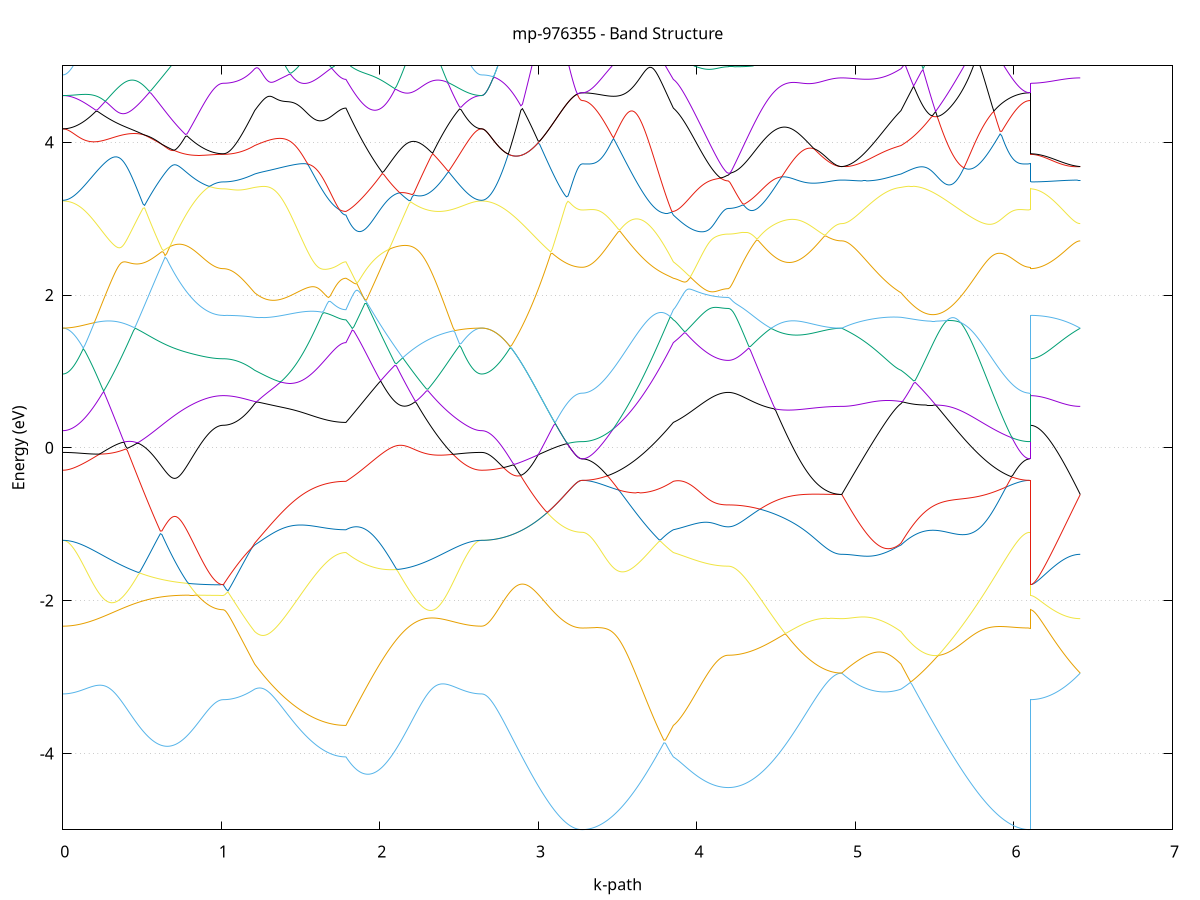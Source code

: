 set title 'mp-976355 - Band Structure'
set xlabel 'k-path'
set ylabel 'Energy (eV)'
set grid y
set yrange [-5:5]
set terminal png size 800,600
set output 'mp-976355_bands_gnuplot.png'
plot '-' using 1:2 with lines notitle, '-' using 1:2 with lines notitle, '-' using 1:2 with lines notitle, '-' using 1:2 with lines notitle, '-' using 1:2 with lines notitle, '-' using 1:2 with lines notitle, '-' using 1:2 with lines notitle, '-' using 1:2 with lines notitle, '-' using 1:2 with lines notitle, '-' using 1:2 with lines notitle, '-' using 1:2 with lines notitle, '-' using 1:2 with lines notitle, '-' using 1:2 with lines notitle, '-' using 1:2 with lines notitle, '-' using 1:2 with lines notitle, '-' using 1:2 with lines notitle, '-' using 1:2 with lines notitle, '-' using 1:2 with lines notitle, '-' using 1:2 with lines notitle, '-' using 1:2 with lines notitle, '-' using 1:2 with lines notitle, '-' using 1:2 with lines notitle, '-' using 1:2 with lines notitle, '-' using 1:2 with lines notitle, '-' using 1:2 with lines notitle, '-' using 1:2 with lines notitle, '-' using 1:2 with lines notitle, '-' using 1:2 with lines notitle, '-' using 1:2 with lines notitle, '-' using 1:2 with lines notitle, '-' using 1:2 with lines notitle, '-' using 1:2 with lines notitle, '-' using 1:2 with lines notitle, '-' using 1:2 with lines notitle, '-' using 1:2 with lines notitle, '-' using 1:2 with lines notitle, '-' using 1:2 with lines notitle, '-' using 1:2 with lines notitle, '-' using 1:2 with lines notitle, '-' using 1:2 with lines notitle, '-' using 1:2 with lines notitle, '-' using 1:2 with lines notitle, '-' using 1:2 with lines notitle, '-' using 1:2 with lines notitle, '-' using 1:2 with lines notitle, '-' using 1:2 with lines notitle, '-' using 1:2 with lines notitle, '-' using 1:2 with lines notitle, '-' using 1:2 with lines notitle, '-' using 1:2 with lines notitle, '-' using 1:2 with lines notitle, '-' using 1:2 with lines notitle, '-' using 1:2 with lines notitle, '-' using 1:2 with lines notitle, '-' using 1:2 with lines notitle, '-' using 1:2 with lines notitle, '-' using 1:2 with lines notitle, '-' using 1:2 with lines notitle, '-' using 1:2 with lines notitle, '-' using 1:2 with lines notitle, '-' using 1:2 with lines notitle, '-' using 1:2 with lines notitle, '-' using 1:2 with lines notitle, '-' using 1:2 with lines notitle
0.000000 -26.807477
0.009924 -26.807577
0.019848 -26.808177
0.029772 -26.809077
0.039696 -26.810277
0.049620 -26.811577
0.059544 -26.813077
0.069468 -26.814777
0.079392 -26.816477
0.089316 -26.818277
0.099240 -26.820177
0.109164 -26.822077
0.119088 -26.823977
0.129012 -26.825977
0.138936 -26.827977
0.148860 -26.830077
0.158784 -26.832077
0.168708 -26.834177
0.178632 -26.836277
0.188556 -26.838477
0.198480 -26.840577
0.208404 -26.842777
0.218328 -26.844977
0.228252 -26.847177
0.238176 -26.849477
0.248099 -26.851677
0.258023 -26.853977
0.267947 -26.856277
0.277871 -26.858577
0.287795 -26.860877
0.297719 -26.863177
0.307643 -26.865477
0.317567 -26.867877
0.327491 -26.870277
0.337415 -26.872577
0.347339 -26.874977
0.357263 -26.877377
0.367187 -26.879777
0.377111 -26.882177
0.387035 -26.884577
0.396959 -26.886977
0.406883 -26.889377
0.416807 -26.891777
0.426731 -26.894277
0.436655 -26.896677
0.446579 -26.899077
0.456503 -26.901477
0.466427 -26.903877
0.476351 -26.906277
0.486275 -26.908577
0.496199 -26.910977
0.506123 -26.913377
0.516047 -26.915677
0.525971 -26.917977
0.535895 -26.920377
0.545819 -26.922677
0.555743 -26.924877
0.565667 -26.927177
0.575591 -26.929377
0.585515 -26.931577
0.595439 -26.933777
0.605363 -26.935877
0.615287 -26.938077
0.625211 -26.940177
0.635135 -26.942177
0.645059 -26.944177
0.654983 -26.946177
0.664907 -26.948177
0.674831 -26.950077
0.684755 -26.951977
0.694679 -26.953777
0.704603 -26.955577
0.714527 -26.957377
0.724451 -26.959077
0.734374 -26.960777
0.744298 -26.962377
0.754222 -26.963877
0.764146 -26.965477
0.774070 -26.966877
0.783994 -26.968277
0.793918 -26.969677
0.803842 -26.970977
0.813766 -26.972277
0.823690 -26.973477
0.833614 -26.974577
0.843538 -26.975677
0.853462 -26.976677
0.863386 -26.977677
0.873310 -26.978577
0.883234 -26.979477
0.893158 -26.980277
0.903082 -26.980977
0.913006 -26.981677
0.922930 -26.982277
0.932854 -26.982777
0.942778 -26.983277
0.952702 -26.983677
0.962626 -26.984077
0.972550 -26.984377
0.982474 -26.984577
0.992398 -26.984777
1.002322 -26.984877
1.012246 -26.984877
1.012246 -26.984877
1.022163 -26.984677
1.032080 -26.984277
1.041998 -26.983477
1.051915 -26.982377
1.061832 -26.980877
1.071749 -26.979177
1.081666 -26.977177
1.091584 -26.974777
1.101501 -26.972177
1.111418 -26.969177
1.121335 -26.965977
1.131252 -26.962377
1.141170 -26.958477
1.151087 -26.954377
1.161004 -26.949877
1.170921 -26.945177
1.180838 -26.940177
1.190756 -26.934877
1.200673 -26.929377
1.210590 -26.923577
1.210590 -26.923577
1.220513 -26.919277
1.230435 -26.914777
1.240358 -26.910177
1.250281 -26.905377
1.260203 -26.901977
1.270126 -26.900677
1.280049 -26.899277
1.289971 -26.897777
1.299894 -26.896077
1.309817 -26.894177
1.319739 -26.892177
1.329662 -26.889977
1.339585 -26.887577
1.349508 -26.885077
1.359430 -26.882377
1.369353 -26.879577
1.379276 -26.876577
1.389198 -26.873477
1.399121 -26.870177
1.409044 -26.866777
1.418966 -26.863177
1.428889 -26.859477
1.438812 -26.855677
1.448734 -26.851677
1.458657 -26.847577
1.468580 -26.843377
1.478502 -26.838977
1.488425 -26.834477
1.498348 -26.829877
1.508270 -26.825177
1.518193 -26.820377
1.528116 -26.815377
1.538038 -26.810277
1.547961 -26.805177
1.557884 -26.799877
1.567807 -26.794577
1.577729 -26.789077
1.587652 -26.783577
1.597575 -26.777977
1.607497 -26.772277
1.617420 -26.766577
1.627343 -26.760777
1.637265 -26.754877
1.647188 -26.748977
1.657111 -26.743077
1.667033 -26.737077
1.676956 -26.731177
1.686879 -26.725177
1.696801 -26.719177
1.706724 -26.713277
1.716647 -26.707477
1.726569 -26.701777
1.736492 -26.696177
1.746415 -26.690877
1.756337 -26.685877
1.766260 -26.681577
1.776183 -26.678377
1.786105 -26.677177
1.786105 -26.677177
1.796059 -26.673577
1.806013 -26.670277
1.815967 -26.667177
1.825920 -26.664177
1.835874 -26.661377
1.845828 -26.658777
1.855781 -26.656377
1.865735 -26.654077
1.875689 -26.651877
1.885642 -26.650277
1.895596 -26.655377
1.905550 -26.660477
1.915503 -26.665477
1.925457 -26.670477
1.935411 -26.675377
1.945364 -26.680277
1.955318 -26.685077
1.965272 -26.689777
1.975225 -26.694477
1.985179 -26.699177
1.995133 -26.703677
2.005086 -26.708177
2.015040 -26.712677
2.024994 -26.716977
2.034947 -26.721277
2.044901 -26.725477
2.054855 -26.729577
2.064809 -26.733677
2.074762 -26.737677
2.084716 -26.741477
2.094670 -26.745277
2.104623 -26.748977
2.114577 -26.752677
2.124531 -26.756177
2.134484 -26.759577
2.144438 -26.762977
2.154392 -26.766177
2.164345 -26.769377
2.174299 -26.772477
2.184253 -26.775377
2.194206 -26.778277
2.204160 -26.780977
2.214114 -26.783677
2.224067 -26.786277
2.234021 -26.788677
2.243975 -26.791077
2.253928 -26.793277
2.263882 -26.795477
2.273836 -26.797477
2.283789 -26.799477
2.293743 -26.801277
2.303697 -26.802977
2.313650 -26.804677
2.323604 -26.806177
2.333558 -26.807577
2.343512 -26.808877
2.353465 -26.810077
2.363419 -26.811177
2.373373 -26.812077
2.383326 -26.812977
2.393280 -26.813777
2.403234 -26.814477
2.413187 -26.814977
2.423141 -26.815477
2.433095 -26.815777
2.443048 -26.816077
2.453002 -26.816177
2.462956 -26.816277
2.472909 -26.816277
2.482863 -26.816077
2.492817 -26.815877
2.502770 -26.815577
2.512724 -26.815177
2.522678 -26.814677
2.532631 -26.814077
2.542585 -26.813477
2.552539 -26.812777
2.562492 -26.811977
2.572446 -26.811277
2.582400 -26.810477
2.592353 -26.809677
2.602307 -26.808977
2.612261 -26.808377
2.622215 -26.807877
2.632168 -26.807577
2.642122 -26.807477
2.642122 -26.807477
2.652023 -26.807477
2.661924 -26.807577
2.671825 -26.807677
2.681727 -26.807877
2.691628 -26.808177
2.701529 -26.808577
2.711430 -26.808877
2.721331 -26.809377
2.731233 -26.809877
2.741134 -26.810477
2.751035 -26.811077
2.760936 -26.811677
2.770837 -26.812377
2.780739 -26.813177
2.790640 -26.813977
2.800541 -26.814777
2.810442 -26.815677
2.820343 -26.816577
2.830245 -26.817477
2.840146 -26.818377
2.850047 -26.819377
2.859948 -26.820377
2.869849 -26.821477
2.879751 -26.822477
2.889652 -26.823577
2.899553 -26.824577
2.909454 -26.825677
2.919355 -26.826777
2.929257 -26.827877
2.939158 -26.828977
2.949059 -26.830077
2.958960 -26.831177
2.968861 -26.832177
2.978763 -26.833277
2.988664 -26.834377
2.998565 -26.835377
3.008466 -26.836377
3.018367 -26.837377
3.028269 -26.838377
3.038170 -26.839377
3.048071 -26.840277
3.057972 -26.841177
3.067873 -26.842077
3.077774 -26.842977
3.087676 -26.843777
3.097577 -26.844577
3.107478 -26.845277
3.117379 -26.846077
3.127280 -26.846677
3.137182 -26.847377
3.147083 -26.847977
3.156984 -26.848577
3.166885 -26.849077
3.176786 -26.849577
3.186688 -26.849977
3.196589 -26.850377
3.206490 -26.850677
3.216391 -26.850977
3.226292 -26.851277
3.236194 -26.851477
3.246095 -26.851677
3.255996 -26.851777
3.265897 -26.851877
3.275798 -26.851877
3.275798 -26.851877
3.285721 -26.851777
3.295644 -26.851577
3.305566 -26.851277
3.315489 -26.850877
3.325412 -26.850277
3.335334 -26.849577
3.345257 -26.848777
3.355180 -26.847877
3.365103 -26.846777
3.375025 -26.845577
3.384948 -26.844277
3.394871 -26.842877
3.404793 -26.841277
3.414716 -26.839677
3.424639 -26.837877
3.434561 -26.835877
3.444484 -26.833877
3.454407 -26.831677
3.464329 -26.829477
3.474252 -26.827077
3.484175 -26.824577
3.494097 -26.821877
3.504020 -26.819177
3.513943 -26.816277
3.523865 -26.813377
3.533788 -26.810277
3.543711 -26.807077
3.553633 -26.803777
3.563556 -26.800377
3.573479 -26.796877
3.583402 -26.793277
3.593324 -26.789577
3.603247 -26.785777
3.613170 -26.781877
3.623092 -26.777877
3.633015 -26.773777
3.642938 -26.769677
3.652860 -26.765377
3.662783 -26.761077
3.672706 -26.756777
3.682628 -26.752277
3.692551 -26.747777
3.702474 -26.743277
3.712396 -26.738677
3.722319 -26.733977
3.732242 -26.729377
3.742164 -26.724677
3.752087 -26.720077
3.762010 -26.715377
3.771932 -26.710777
3.781855 -26.706177
3.791778 -26.701677
3.801700 -26.697277
3.811623 -26.692977
3.821546 -26.688777
3.831469 -26.684677
3.841391 -26.680877
3.851314 -26.677177
3.851314 -26.677177
3.861214 -26.675677
3.871113 -26.674277
3.881013 -26.672877
3.890913 -26.671477
3.900813 -26.670277
3.910713 -26.669077
3.920612 -26.668177
3.930512 -26.667377
3.940412 -26.666777
3.950312 -26.666577
3.960211 -26.666777
3.970111 -26.667277
3.980011 -26.668177
3.989911 -26.669377
3.999810 -26.670877
4.009710 -26.672577
4.019610 -26.674277
4.029510 -26.676077
4.039410 -26.677977
4.049309 -26.679777
4.059209 -26.681577
4.069109 -26.683277
4.079009 -26.684877
4.088908 -26.686377
4.098808 -26.687777
4.108708 -26.689077
4.118608 -26.690177
4.128507 -26.691277
4.138407 -26.692177
4.148307 -26.692977
4.158207 -26.693577
4.168107 -26.694077
4.178006 -26.694377
4.187906 -26.694677
4.197806 -26.694677
4.197806 -26.694677
4.207747 -26.694777
4.217688 -26.695177
4.227629 -26.695677
4.237571 -26.696577
4.247512 -26.697677
4.257453 -26.699077
4.267394 -26.700877
4.277335 -26.703077
4.287277 -26.705777
4.297218 -26.708977
4.307159 -26.712677
4.317100 -26.716777
4.327041 -26.721477
4.336983 -26.726577
4.346924 -26.732077
4.356865 -26.737877
4.366806 -26.743977
4.376747 -26.750277
4.386689 -26.756777
4.396630 -26.763377
4.406571 -26.770177
4.416512 -26.776977
4.426453 -26.783777
4.436394 -26.790577
4.446336 -26.797477
4.456277 -26.804277
4.466218 -26.811077
4.476159 -26.817877
4.486100 -26.824577
4.496042 -26.831177
4.505983 -26.837777
4.515924 -26.844277
4.525865 -26.850577
4.535806 -26.856877
4.545748 -26.863077
4.555689 -26.869177
4.565630 -26.875177
4.575571 -26.880977
4.585512 -26.886677
4.595454 -26.892277
4.605395 -26.897777
4.615336 -26.903077
4.625277 -26.908277
4.635218 -26.913277
4.645160 -26.918177
4.655101 -26.922877
4.665042 -26.927477
4.674983 -26.931877
4.684924 -26.936177
4.694866 -26.940277
4.704807 -26.944177
4.714748 -26.947977
4.724689 -26.951577
4.734630 -26.954977
4.744571 -26.958277
4.754513 -26.961377
4.764454 -26.964177
4.774395 -26.966977
4.784336 -26.969477
4.794277 -26.971877
4.804219 -26.973977
4.814160 -26.975977
4.824101 -26.977777
4.834042 -26.979377
4.843983 -26.980877
4.853925 -26.982077
4.863866 -26.983077
4.873807 -26.983977
4.883748 -26.984677
4.893689 -26.985077
4.903631 -26.985377
4.913572 -26.985477
4.913572 -26.985477
4.923409 -26.985477
4.933246 -26.985377
4.943082 -26.985277
4.952919 -26.984977
4.962756 -26.984777
4.972593 -26.984377
4.982430 -26.983977
4.992267 -26.983377
5.002104 -26.982777
5.011940 -26.982077
5.021777 -26.981377
5.031614 -26.980477
5.041451 -26.979477
5.051288 -26.978477
5.061125 -26.977277
5.070961 -26.976077
5.080798 -26.974677
5.090635 -26.973277
5.100472 -26.971677
5.110309 -26.970077
5.120146 -26.968277
5.129983 -26.966477
5.139819 -26.964477
5.149656 -26.962377
5.159493 -26.960177
5.169330 -26.957977
5.179167 -26.955577
5.189004 -26.953077
5.198841 -26.950477
5.208677 -26.947777
5.218514 -26.945077
5.228351 -26.942177
5.238188 -26.939177
5.248025 -26.936177
5.257862 -26.933077
5.267699 -26.929877
5.277535 -26.926677
5.287372 -26.923577
5.287372 -26.923577
5.297298 -26.917477
5.307224 -26.911077
5.317149 -26.904477
5.327075 -26.903677
5.337001 -26.903177
5.346926 -26.902677
5.356852 -26.902077
5.366777 -26.901477
5.376703 -26.900877
5.386629 -26.900277
5.396554 -26.899677
5.406480 -26.899077
5.416406 -26.898377
5.426331 -26.897677
5.436257 -26.896977
5.446182 -26.896277
5.456108 -26.895577
5.466034 -26.894877
5.475959 -26.894077
5.485885 -26.893377
5.495811 -26.892577
5.505736 -26.891777
5.515662 -26.890977
5.525588 -26.890177
5.535513 -26.889377
5.545439 -26.888477
5.555364 -26.887677
5.565290 -26.886777
5.575216 -26.885977
5.585141 -26.885077
5.595067 -26.884177
5.604993 -26.883277
5.614918 -26.882477
5.624844 -26.881577
5.634769 -26.880677
5.644695 -26.879777
5.654621 -26.878877
5.664546 -26.877977
5.674472 -26.877077
5.684398 -26.876177
5.694323 -26.875277
5.704249 -26.874377
5.714175 -26.873477
5.724100 -26.872577
5.734026 -26.871677
5.743951 -26.870777
5.753877 -26.869877
5.763803 -26.869077
5.773728 -26.868177
5.783654 -26.867377
5.793580 -26.866577
5.803505 -26.865677
5.813431 -26.864877
5.823356 -26.864077
5.833282 -26.863377
5.843208 -26.862577
5.853133 -26.861877
5.863059 -26.861177
5.872985 -26.860477
5.882910 -26.859777
5.892836 -26.859077
5.902762 -26.858477
5.912687 -26.857877
5.922613 -26.857277
5.932538 -26.856677
5.942464 -26.856177
5.952390 -26.855677
5.962315 -26.855177
5.972241 -26.854777
5.982167 -26.854377
5.992092 -26.853977
6.002018 -26.853577
6.011944 -26.853277
6.021869 -26.852977
6.031795 -26.852677
6.041720 -26.852477
6.051646 -26.852277
6.061572 -26.852177
6.071497 -26.851977
6.081423 -26.851977
6.091349 -26.851877
6.101274 -26.851877
6.101274 -26.984877
6.111175 -26.984877
6.121077 -26.984877
6.130978 -26.984877
6.140879 -26.984877
6.150780 -26.984877
6.160681 -26.984877
6.170583 -26.984977
6.180484 -26.984977
6.190385 -26.984977
6.200286 -26.984977
6.210187 -26.985077
6.220089 -26.985077
6.229990 -26.985077
6.239891 -26.985077
6.249792 -26.985177
6.259693 -26.985177
6.269595 -26.985177
6.279496 -26.985277
6.289397 -26.985277
6.299298 -26.985277
6.309199 -26.985377
6.319100 -26.985377
6.329002 -26.985377
6.338903 -26.985377
6.348804 -26.985477
6.358705 -26.985477
6.368606 -26.985477
6.378508 -26.985477
6.388409 -26.985477
6.398310 -26.985477
6.408211 -26.985477
6.418112 -26.985477
e
0.000000 -26.807477
0.009924 -26.807277
0.019848 -26.806777
0.029772 -26.806077
0.039696 -26.804977
0.049620 -26.803577
0.059544 -26.801877
0.069468 -26.799777
0.079392 -26.797477
0.089316 -26.794877
0.099240 -26.791977
0.109164 -26.788677
0.119088 -26.785177
0.129012 -26.781377
0.138936 -26.777277
0.148860 -26.772877
0.158784 -26.768177
0.168708 -26.763277
0.178632 -26.757977
0.188556 -26.752477
0.198480 -26.746777
0.208404 -26.744177
0.218328 -26.741477
0.228252 -26.738777
0.238176 -26.735977
0.248099 -26.733177
0.258023 -26.730377
0.267947 -26.727477
0.277871 -26.724577
0.287795 -26.721577
0.297719 -26.718577
0.307643 -26.715477
0.317567 -26.712377
0.327491 -26.709277
0.337415 -26.706077
0.347339 -26.702777
0.357263 -26.699577
0.367187 -26.696177
0.377111 -26.692877
0.387035 -26.689477
0.396959 -26.685977
0.406883 -26.682577
0.416807 -26.679077
0.426731 -26.675477
0.436655 -26.671877
0.446579 -26.668277
0.456503 -26.664577
0.466427 -26.660977
0.476351 -26.657277
0.486275 -26.653477
0.496199 -26.649677
0.506123 -26.645977
0.516047 -26.642077
0.525971 -26.638277
0.535895 -26.634377
0.545819 -26.630577
0.555743 -26.626677
0.565667 -26.633677
0.575591 -26.643577
0.585515 -26.653477
0.595439 -26.663277
0.605363 -26.673177
0.615287 -26.682977
0.625211 -26.692677
0.635135 -26.702277
0.645059 -26.711777
0.654983 -26.721177
0.664907 -26.730477
0.674831 -26.739677
0.684755 -26.748677
0.694679 -26.757477
0.704603 -26.766177
0.714527 -26.774577
0.724451 -26.782877
0.734374 -26.790977
0.744298 -26.798877
0.754222 -26.806477
0.764146 -26.813877
0.774070 -26.821077
0.783994 -26.828077
0.793918 -26.834777
0.803842 -26.841277
0.813766 -26.847477
0.823690 -26.853377
0.833614 -26.858977
0.843538 -26.864377
0.853462 -26.869477
0.863386 -26.874277
0.873310 -26.878877
0.883234 -26.883077
0.893158 -26.886977
0.903082 -26.890577
0.913006 -26.893977
0.922930 -26.896977
0.932854 -26.899677
0.942778 -26.902077
0.952702 -26.904177
0.962626 -26.905877
0.972550 -26.907377
0.982474 -26.908477
0.992398 -26.909277
1.002322 -26.909777
1.012246 -26.909877
1.012246 -26.909877
1.022163 -26.909877
1.032080 -26.909877
1.041998 -26.909777
1.051915 -26.909777
1.061832 -26.909677
1.071749 -26.909477
1.081666 -26.909377
1.091584 -26.909177
1.101501 -26.908977
1.111418 -26.908777
1.121335 -26.908577
1.131252 -26.908377
1.141170 -26.908077
1.151087 -26.907777
1.161004 -26.907477
1.170921 -26.907077
1.180838 -26.906777
1.190756 -26.906377
1.200673 -26.905977
1.210590 -26.905577
1.210590 -26.905577
1.220513 -26.905177
1.230435 -26.904577
1.240358 -26.903877
1.250281 -26.902977
1.260203 -26.900477
1.270126 -26.895477
1.280049 -26.890177
1.289971 -26.884877
1.299894 -26.879377
1.309817 -26.873777
1.319739 -26.867977
1.329662 -26.862077
1.339585 -26.856077
1.349508 -26.849977
1.359430 -26.843677
1.369353 -26.837277
1.379276 -26.830877
1.389198 -26.824277
1.399121 -26.817577
1.409044 -26.810777
1.418966 -26.803977
1.428889 -26.796977
1.438812 -26.789977
1.448734 -26.782877
1.458657 -26.775777
1.468580 -26.768577
1.478502 -26.761277
1.488425 -26.753977
1.498348 -26.746677
1.508270 -26.739377
1.518193 -26.731977
1.528116 -26.724677
1.538038 -26.717277
1.547961 -26.709977
1.557884 -26.702677
1.567807 -26.695477
1.577729 -26.688377
1.587652 -26.681277
1.597575 -26.674377
1.607497 -26.667477
1.617420 -26.660877
1.627343 -26.654377
1.637265 -26.648077
1.647188 -26.642077
1.657111 -26.637677
1.667033 -26.637577
1.676956 -26.637677
1.686879 -26.638077
1.696801 -26.638777
1.706724 -26.639677
1.716647 -26.641077
1.726569 -26.642777
1.736492 -26.644977
1.746415 -26.647477
1.756337 -26.650177
1.766260 -26.652977
1.776183 -26.655177
1.786105 -26.656177
1.786105 -26.656177
1.796059 -26.650577
1.806013 -26.644977
1.815967 -26.639477
1.825920 -26.633877
1.835874 -26.628377
1.845828 -26.629477
1.855781 -26.634777
1.865735 -26.639977
1.875689 -26.645177
1.885642 -26.649777
1.895596 -26.647777
1.905550 -26.645777
1.915503 -26.643877
1.925457 -26.641977
1.935411 -26.640177
1.945364 -26.638277
1.955318 -26.636477
1.965272 -26.634677
1.975225 -26.632777
1.985179 -26.630977
1.995133 -26.629077
2.005086 -26.627177
2.015040 -26.625277
2.024994 -26.623277
2.034947 -26.621277
2.044901 -26.619277
2.054855 -26.617177
2.064809 -26.615077
2.074762 -26.612877
2.084716 -26.610677
2.094670 -26.613177
2.104623 -26.619477
2.114577 -26.625577
2.124531 -26.631777
2.134484 -26.637777
2.144438 -26.643777
2.154392 -26.649677
2.164345 -26.655577
2.174299 -26.661277
2.184253 -26.666977
2.194206 -26.672577
2.204160 -26.678077
2.214114 -26.683577
2.224067 -26.688877
2.234021 -26.694177
2.243975 -26.699277
2.253928 -26.704377
2.263882 -26.709277
2.273836 -26.714177
2.283789 -26.718877
2.293743 -26.723477
2.303697 -26.728077
2.313650 -26.732477
2.323604 -26.736777
2.333558 -26.740977
2.343512 -26.745077
2.353465 -26.749077
2.363419 -26.752877
2.373373 -26.756577
2.383326 -26.760177
2.393280 -26.763677
2.403234 -26.767077
2.413187 -26.770277
2.423141 -26.773377
2.433095 -26.776377
2.443048 -26.779277
2.453002 -26.781977
2.462956 -26.784577
2.472909 -26.786977
2.482863 -26.789277
2.492817 -26.791477
2.502770 -26.793477
2.512724 -26.795377
2.522678 -26.797177
2.532631 -26.798777
2.542585 -26.800277
2.552539 -26.801677
2.562492 -26.802877
2.572446 -26.803977
2.582400 -26.804877
2.592353 -26.805677
2.602307 -26.806277
2.612261 -26.806777
2.622215 -26.807177
2.632168 -26.807377
2.642122 -26.807477
2.642122 -26.807477
2.652023 -26.807477
2.661924 -26.807577
2.671825 -26.807677
2.681727 -26.807877
2.691628 -26.808177
2.701529 -26.808577
2.711430 -26.808877
2.721331 -26.809377
2.731233 -26.809877
2.741134 -26.810477
2.751035 -26.811077
2.760936 -26.811677
2.770837 -26.812377
2.780739 -26.813177
2.790640 -26.813977
2.800541 -26.814777
2.810442 -26.815677
2.820343 -26.816577
2.830245 -26.817477
2.840146 -26.818377
2.850047 -26.819377
2.859948 -26.820377
2.869849 -26.821477
2.879751 -26.822477
2.889652 -26.823577
2.899553 -26.824577
2.909454 -26.825677
2.919355 -26.826777
2.929257 -26.827877
2.939158 -26.828977
2.949059 -26.830077
2.958960 -26.831177
2.968861 -26.832177
2.978763 -26.833277
2.988664 -26.834377
2.998565 -26.835377
3.008466 -26.836377
3.018367 -26.837377
3.028269 -26.838377
3.038170 -26.839377
3.048071 -26.840277
3.057972 -26.841177
3.067873 -26.842077
3.077774 -26.842977
3.087676 -26.843777
3.097577 -26.844577
3.107478 -26.845277
3.117379 -26.846077
3.127280 -26.846677
3.137182 -26.847377
3.147083 -26.847977
3.156984 -26.848577
3.166885 -26.849077
3.176786 -26.849577
3.186688 -26.849977
3.196589 -26.850377
3.206490 -26.850677
3.216391 -26.850977
3.226292 -26.851277
3.236194 -26.851477
3.246095 -26.851677
3.255996 -26.851777
3.265897 -26.851877
3.275798 -26.851877
3.275798 -26.851877
3.285721 -26.851777
3.295644 -26.851577
3.305566 -26.851277
3.315489 -26.850777
3.325412 -26.850177
3.335334 -26.849377
3.345257 -26.848577
3.355180 -26.847477
3.365103 -26.846377
3.375025 -26.845077
3.384948 -26.843677
3.394871 -26.842077
3.404793 -26.840477
3.414716 -26.838577
3.424639 -26.836677
3.434561 -26.834577
3.444484 -26.832377
3.454407 -26.830077
3.464329 -26.827677
3.474252 -26.825077
3.484175 -26.822377
3.494097 -26.819577
3.504020 -26.816577
3.513943 -26.813577
3.523865 -26.810377
3.533788 -26.807077
3.543711 -26.803677
3.553633 -26.800177
3.563556 -26.796577
3.573479 -26.792877
3.583402 -26.789077
3.593324 -26.785077
3.603247 -26.781077
3.613170 -26.776977
3.623092 -26.772677
3.633015 -26.768377
3.642938 -26.763977
3.652860 -26.759477
3.662783 -26.754877
3.672706 -26.750277
3.682628 -26.745477
3.692551 -26.740677
3.702474 -26.735777
3.712396 -26.730877
3.722319 -26.725777
3.732242 -26.720677
3.742164 -26.715577
3.752087 -26.710377
3.762010 -26.705077
3.771932 -26.699777
3.781855 -26.694477
3.791778 -26.689077
3.801700 -26.683677
3.811623 -26.678177
3.821546 -26.672677
3.831469 -26.667177
3.841391 -26.661677
3.851314 -26.656177
3.851314 -26.656177
3.861214 -26.653877
3.871113 -26.651577
3.881013 -26.649277
3.890913 -26.646877
3.900813 -26.644477
3.910713 -26.641977
3.920612 -26.639577
3.930512 -26.637077
3.940412 -26.634477
3.950312 -26.631977
3.960211 -26.631977
3.970111 -26.632877
3.980011 -26.633277
3.989911 -26.633177
3.999810 -26.632777
4.009710 -26.631977
4.019610 -26.630977
4.029510 -26.629777
4.039410 -26.628577
4.049309 -26.627177
4.059209 -26.625777
4.069109 -26.624277
4.079009 -26.622877
4.088908 -26.621477
4.098808 -26.620077
4.108708 -26.618777
4.118608 -26.617577
4.128507 -26.616477
4.138407 -26.615477
4.148307 -26.614577
4.158207 -26.613877
4.168107 -26.613277
4.178006 -26.612877
4.187906 -26.612577
4.197806 -26.612477
4.197806 -26.612477
4.207747 -26.612977
4.217688 -26.614377
4.227629 -26.616477
4.237571 -26.619277
4.247512 -26.622577
4.257453 -26.626177
4.267394 -26.629877
4.277335 -26.633577
4.287277 -26.637177
4.297218 -26.640377
4.307159 -26.643377
4.317100 -26.645977
4.327041 -26.650477
4.336983 -26.657577
4.346924 -26.664677
4.356865 -26.671777
4.366806 -26.678777
4.376747 -26.685877
4.386689 -26.692877
4.396630 -26.699877
4.406571 -26.706777
4.416512 -26.713677
4.426453 -26.720477
4.436394 -26.727277
4.446336 -26.733977
4.456277 -26.740577
4.466218 -26.747177
4.476159 -26.753577
4.486100 -26.759977
4.496042 -26.766277
4.505983 -26.772477
4.515924 -26.778577
4.525865 -26.784577
4.535806 -26.790477
4.545748 -26.796277
4.555689 -26.801877
4.565630 -26.807477
4.575571 -26.812877
4.585512 -26.818177
4.595454 -26.823377
4.605395 -26.828477
4.615336 -26.833377
4.625277 -26.838177
4.635218 -26.842777
4.645160 -26.847277
4.655101 -26.851677
4.665042 -26.855877
4.674983 -26.859977
4.684924 -26.863877
4.694866 -26.867677
4.704807 -26.871277
4.714748 -26.874677
4.724689 -26.878077
4.734630 -26.881177
4.744571 -26.884177
4.754513 -26.886977
4.764454 -26.889677
4.774395 -26.892177
4.784336 -26.894477
4.794277 -26.896677
4.804219 -26.898577
4.814160 -26.900477
4.824101 -26.902077
4.834042 -26.903577
4.843983 -26.904877
4.853925 -26.905977
4.863866 -26.906977
4.873807 -26.907777
4.883748 -26.908377
4.893689 -26.908777
4.903631 -26.909077
4.913572 -26.909177
4.913572 -26.909177
4.923409 -26.909177
4.933246 -26.909077
4.943082 -26.908977
4.952919 -26.908877
4.962756 -26.908677
4.972593 -26.908477
4.982430 -26.908277
4.992267 -26.908077
5.002104 -26.907877
5.011940 -26.907677
5.021777 -26.907477
5.031614 -26.907177
5.041451 -26.906977
5.051288 -26.906777
5.061125 -26.906577
5.070961 -26.906377
5.080798 -26.906177
5.090635 -26.905977
5.100472 -26.905877
5.110309 -26.905677
5.120146 -26.905577
5.129983 -26.905477
5.139819 -26.905377
5.149656 -26.905377
5.159493 -26.905277
5.169330 -26.905277
5.179167 -26.905277
5.189004 -26.905277
5.198841 -26.905377
5.208677 -26.905377
5.218514 -26.905477
5.228351 -26.905577
5.238188 -26.905577
5.248025 -26.905677
5.257862 -26.905777
5.267699 -26.905777
5.277535 -26.905677
5.287372 -26.905577
5.287372 -26.905577
5.297298 -26.905077
5.307224 -26.904677
5.317149 -26.904177
5.327075 -26.897677
5.337001 -26.890577
5.346926 -26.883277
5.356852 -26.875677
5.366777 -26.867977
5.376703 -26.859977
5.386629 -26.851777
5.396554 -26.843477
5.406480 -26.834877
5.416406 -26.826177
5.426331 -26.817177
5.436257 -26.808177
5.446182 -26.798877
5.456108 -26.789577
5.466034 -26.780077
5.475959 -26.770377
5.485885 -26.760677
5.495811 -26.750877
5.505736 -26.740877
5.515662 -26.730877
5.525588 -26.720777
5.535513 -26.710577
5.545439 -26.700377
5.555364 -26.690177
5.565290 -26.679977
5.575216 -26.669677
5.585141 -26.659377
5.595067 -26.649177
5.604993 -26.642277
5.614918 -26.640677
5.624844 -26.638977
5.634769 -26.637377
5.644695 -26.635777
5.654621 -26.634077
5.664546 -26.632477
5.674472 -26.630877
5.684398 -26.630777
5.694323 -26.639177
5.704249 -26.647677
5.714175 -26.656077
5.724100 -26.664377
5.734026 -26.672777
5.743951 -26.680977
5.753877 -26.689177
5.763803 -26.697277
5.773728 -26.705277
5.783654 -26.713177
5.793580 -26.720877
5.803505 -26.728477
5.813431 -26.735977
5.823356 -26.743177
5.833282 -26.750277
5.843208 -26.757277
5.853133 -26.763977
5.863059 -26.770477
5.872985 -26.776877
5.882910 -26.782977
5.892836 -26.788877
5.902762 -26.794477
5.912687 -26.799877
5.922613 -26.805077
5.932538 -26.809977
5.942464 -26.814677
5.952390 -26.819077
5.962315 -26.823277
5.972241 -26.827177
5.982167 -26.830777
5.992092 -26.834077
6.002018 -26.837177
6.011944 -26.839877
6.021869 -26.842377
6.031795 -26.844577
6.041720 -26.846577
6.051646 -26.848177
6.061572 -26.849477
6.071497 -26.850577
6.081423 -26.851277
6.091349 -26.851677
6.101274 -26.851877
6.101274 -26.909877
6.111175 -26.909877
6.121077 -26.909877
6.130978 -26.909877
6.140879 -26.909877
6.150780 -26.909877
6.160681 -26.909877
6.170583 -26.909777
6.180484 -26.909777
6.190385 -26.909777
6.200286 -26.909777
6.210187 -26.909677
6.220089 -26.909677
6.229990 -26.909677
6.239891 -26.909577
6.249792 -26.909577
6.259693 -26.909577
6.269595 -26.909477
6.279496 -26.909477
6.289397 -26.909377
6.299298 -26.909377
6.309199 -26.909377
6.319100 -26.909277
6.329002 -26.909277
6.338903 -26.909277
6.348804 -26.909277
6.358705 -26.909177
6.368606 -26.909177
6.378508 -26.909177
6.388409 -26.909177
6.398310 -26.909177
6.408211 -26.909177
6.418112 -26.909177
e
0.000000 -26.784077
0.009924 -26.783777
0.019848 -26.783277
0.029772 -26.782277
0.039696 -26.781077
0.049620 -26.779677
0.059544 -26.777977
0.069468 -26.776277
0.079392 -26.774377
0.089316 -26.772377
0.099240 -26.770377
0.109164 -26.768277
0.119088 -26.766077
0.129012 -26.763777
0.138936 -26.761477
0.148860 -26.759177
0.158784 -26.756777
0.168708 -26.754377
0.178632 -26.751877
0.188556 -26.749377
0.198480 -26.746777
0.208404 -26.740677
0.218328 -26.734377
0.228252 -26.727877
0.238176 -26.721077
0.248099 -26.714077
0.258023 -26.706777
0.267947 -26.699277
0.277871 -26.691577
0.287795 -26.683577
0.297719 -26.675477
0.307643 -26.667077
0.317567 -26.658577
0.327491 -26.649877
0.337415 -26.640977
0.347339 -26.631877
0.357263 -26.622577
0.367187 -26.613177
0.377111 -26.603677
0.387035 -26.593977
0.396959 -26.584077
0.406883 -26.577377
0.416807 -26.580677
0.426731 -26.583977
0.436655 -26.587177
0.446579 -26.590377
0.456503 -26.593577
0.466427 -26.596777
0.476351 -26.599877
0.486275 -26.603077
0.496199 -26.606077
0.506123 -26.609177
0.516047 -26.612177
0.525971 -26.615177
0.535895 -26.618077
0.545819 -26.620977
0.555743 -26.623877
0.565667 -26.626677
0.575591 -26.629477
0.585515 -26.632277
0.595439 -26.634977
0.605363 -26.637577
0.615287 -26.640277
0.625211 -26.642777
0.635135 -26.645277
0.645059 -26.647777
0.654983 -26.650177
0.664907 -26.652577
0.674831 -26.654877
0.684755 -26.657077
0.694679 -26.659277
0.704603 -26.661477
0.714527 -26.663577
0.724451 -26.665577
0.734374 -26.667577
0.744298 -26.669477
0.754222 -26.671277
0.764146 -26.673077
0.774070 -26.674777
0.783994 -26.676477
0.793918 -26.678077
0.803842 -26.679577
0.813766 -26.681077
0.823690 -26.682477
0.833614 -26.683777
0.843538 -26.685077
0.853462 -26.686177
0.863386 -26.687377
0.873310 -26.688377
0.883234 -26.689377
0.893158 -26.690277
0.903082 -26.691177
0.913006 -26.691877
0.922930 -26.692577
0.932854 -26.693177
0.942778 -26.693777
0.952702 -26.694277
0.962626 -26.694677
0.972550 -26.694977
0.982474 -26.695277
0.992398 -26.695377
1.002322 -26.695577
1.012246 -26.695577
1.012246 -26.695577
1.022163 -26.695577
1.032080 -26.695477
1.041998 -26.695377
1.051915 -26.695177
1.061832 -26.694977
1.071749 -26.694677
1.081666 -26.694377
1.091584 -26.694077
1.101501 -26.693677
1.111418 -26.693177
1.121335 -26.692677
1.131252 -26.692177
1.141170 -26.691577
1.151087 -26.690977
1.161004 -26.690277
1.170921 -26.689577
1.180838 -26.688777
1.190756 -26.687977
1.200673 -26.687177
1.210590 -26.686277
1.210590 -26.686277
1.220513 -26.685577
1.230435 -26.684877
1.240358 -26.684077
1.250281 -26.683277
1.260203 -26.682377
1.270126 -26.681477
1.280049 -26.680577
1.289971 -26.679577
1.299894 -26.678477
1.309817 -26.677477
1.319739 -26.676277
1.329662 -26.675177
1.339585 -26.673977
1.349508 -26.672777
1.359430 -26.671577
1.369353 -26.670277
1.379276 -26.668977
1.389198 -26.667677
1.399121 -26.666377
1.409044 -26.664977
1.418966 -26.663677
1.428889 -26.662277
1.438812 -26.660877
1.448734 -26.659577
1.458657 -26.658177
1.468580 -26.656777
1.478502 -26.655477
1.488425 -26.654077
1.498348 -26.652777
1.508270 -26.651477
1.518193 -26.650177
1.528116 -26.648877
1.538038 -26.647677
1.547961 -26.646477
1.557884 -26.645277
1.567807 -26.644177
1.577729 -26.643077
1.587652 -26.642077
1.597575 -26.641177
1.607497 -26.640377
1.617420 -26.639577
1.627343 -26.638877
1.637265 -26.638377
1.647188 -26.637977
1.657111 -26.636377
1.667033 -26.630877
1.676956 -26.625777
1.686879 -26.621077
1.696801 -26.616677
1.706724 -26.612677
1.716647 -26.609177
1.726569 -26.606077
1.736492 -26.603477
1.746415 -26.601377
1.756337 -26.599677
1.766260 -26.598477
1.776183 -26.597777
1.786105 -26.597577
1.786105 -26.597577
1.796059 -26.602877
1.806013 -26.608277
1.815967 -26.613577
1.825920 -26.618877
1.835874 -26.624177
1.845828 -26.622877
1.855781 -26.617377
1.865735 -26.611977
1.875689 -26.606577
1.885642 -26.601177
1.895596 -26.595877
1.905550 -26.590677
1.915503 -26.585477
1.925457 -26.580377
1.935411 -26.575277
1.945364 -26.570377
1.955318 -26.565477
1.965272 -26.560777
1.975225 -26.556077
1.985179 -26.551577
1.995133 -26.547877
2.005086 -26.554577
2.015040 -26.561277
2.024994 -26.567877
2.034947 -26.574477
2.044901 -26.581077
2.054855 -26.587577
2.064809 -26.594077
2.074762 -26.600477
2.084716 -26.606877
2.094670 -26.608477
2.104623 -26.606177
2.114577 -26.603877
2.124531 -26.601477
2.134484 -26.603077
2.144438 -26.607977
2.154392 -26.612777
2.164345 -26.617477
2.174299 -26.622277
2.184253 -26.627077
2.194206 -26.631777
2.204160 -26.636477
2.214114 -26.641277
2.224067 -26.645877
2.234021 -26.650577
2.243975 -26.655177
2.253928 -26.659777
2.263882 -26.664277
2.273836 -26.668777
2.283789 -26.673277
2.293743 -26.677677
2.303697 -26.682077
2.313650 -26.686477
2.323604 -26.690777
2.333558 -26.694977
2.343512 -26.699177
2.353465 -26.703377
2.363419 -26.707377
2.373373 -26.711477
2.383326 -26.715377
2.393280 -26.719277
2.403234 -26.723177
2.413187 -26.726877
2.423141 -26.730577
2.433095 -26.734277
2.443048 -26.737777
2.453002 -26.741277
2.462956 -26.744677
2.472909 -26.747977
2.482863 -26.751177
2.492817 -26.754377
2.502770 -26.757377
2.512724 -26.760377
2.522678 -26.763177
2.532631 -26.765877
2.542585 -26.768577
2.552539 -26.770977
2.562492 -26.773377
2.572446 -26.775577
2.582400 -26.777577
2.592353 -26.779377
2.602307 -26.780977
2.612261 -26.782277
2.622215 -26.783177
2.632168 -26.783777
2.642122 -26.784077
2.642122 -26.784077
2.652023 -26.783977
2.661924 -26.783677
2.671825 -26.783377
2.681727 -26.782777
2.691628 -26.782077
2.701529 -26.781277
2.711430 -26.780277
2.721331 -26.779177
2.731233 -26.777877
2.741134 -26.776377
2.751035 -26.774877
2.760936 -26.773077
2.770837 -26.771177
2.780739 -26.769177
2.790640 -26.767077
2.800541 -26.764777
2.810442 -26.762277
2.820343 -26.759677
2.830245 -26.756977
2.840146 -26.754177
2.850047 -26.751177
2.859948 -26.748077
2.869849 -26.744777
2.879751 -26.741477
2.889652 -26.737977
2.899553 -26.734377
2.909454 -26.730677
2.919355 -26.726877
2.929257 -26.722977
2.939158 -26.718877
2.949059 -26.714777
2.958960 -26.710577
2.968861 -26.706277
2.978763 -26.701877
2.988664 -26.697377
2.998565 -26.692877
3.008466 -26.688277
3.018367 -26.683577
3.028269 -26.678877
3.038170 -26.674177
3.048071 -26.669377
3.057972 -26.664577
3.067873 -26.659777
3.077774 -26.654877
3.087676 -26.650077
3.097577 -26.645277
3.107478 -26.640577
3.117379 -26.635877
3.127280 -26.631277
3.137182 -26.626677
3.147083 -26.622277
3.156984 -26.618077
3.166885 -26.613977
3.176786 -26.609977
3.186688 -26.606377
3.196589 -26.602877
3.206490 -26.599777
3.216391 -26.596977
3.226292 -26.594577
3.236194 -26.592477
3.246095 -26.590877
3.255996 -26.589677
3.265897 -26.588977
3.275798 -26.588677
3.275798 -26.588677
3.285721 -26.588777
3.295644 -26.588777
3.305566 -26.588977
3.315489 -26.589177
3.325412 -26.589377
3.335334 -26.589677
3.345257 -26.590077
3.355180 -26.590477
3.365103 -26.590877
3.375025 -26.591377
3.384948 -26.591877
3.394871 -26.592477
3.404793 -26.593077
3.414716 -26.593777
3.424639 -26.594477
3.434561 -26.595177
3.444484 -26.595877
3.454407 -26.596677
3.464329 -26.597377
3.474252 -26.598177
3.484175 -26.598977
3.494097 -26.599777
3.504020 -26.600677
3.513943 -26.601477
3.523865 -26.602277
3.533788 -26.603077
3.543711 -26.603877
3.553633 -26.604677
3.563556 -26.605477
3.573479 -26.606277
3.583402 -26.606977
3.593324 -26.607677
3.603247 -26.608377
3.613170 -26.608977
3.623092 -26.609577
3.633015 -26.610177
3.642938 -26.610677
3.652860 -26.611077
3.662783 -26.611477
3.672706 -26.611777
3.682628 -26.612077
3.692551 -26.612177
3.702474 -26.612277
3.712396 -26.612277
3.722319 -26.612077
3.732242 -26.611877
3.742164 -26.611477
3.752087 -26.610977
3.762010 -26.610277
3.771932 -26.609477
3.781855 -26.608377
3.791778 -26.607177
3.801700 -26.605777
3.811623 -26.604077
3.821546 -26.602077
3.831469 -26.599877
3.841391 -26.597277
3.851314 -26.597577
3.851314 -26.597577
3.861214 -26.601277
3.871113 -26.605477
3.881013 -26.609477
3.890913 -26.613377
3.900813 -26.617077
3.910713 -26.620477
3.920612 -26.623577
3.930512 -26.626277
3.940412 -26.628677
3.950312 -26.630577
3.960211 -26.629377
3.970111 -26.626777
3.980011 -26.624077
3.989911 -26.621477
3.999810 -26.618777
4.009710 -26.616177
4.019610 -26.613477
4.029510 -26.610877
4.039410 -26.608177
4.049309 -26.605577
4.059209 -26.602977
4.069109 -26.600477
4.079009 -26.597977
4.088908 -26.595577
4.098808 -26.593277
4.108708 -26.590977
4.118608 -26.588877
4.128507 -26.586977
4.138407 -26.585177
4.148307 -26.583577
4.158207 -26.582277
4.168107 -26.581177
4.178006 -26.580377
4.187906 -26.579877
4.197806 -26.579677
4.197806 -26.579677
4.207747 -26.580577
4.217688 -26.583177
4.227629 -26.586977
4.237571 -26.591777
4.247512 -26.597277
4.257453 -26.603177
4.267394 -26.609477
4.277335 -26.615977
4.287277 -26.622777
4.297218 -26.629577
4.307159 -26.636477
4.317100 -26.643477
4.327041 -26.648277
4.336983 -26.650077
4.346924 -26.651577
4.356865 -26.652777
4.366806 -26.653777
4.376747 -26.654477
4.386689 -26.654877
4.396630 -26.655277
4.406571 -26.655377
4.416512 -26.655477
4.426453 -26.655377
4.436394 -26.655277
4.446336 -26.654977
4.456277 -26.654677
4.466218 -26.654377
4.476159 -26.653877
4.486100 -26.653477
4.496042 -26.652977
4.505983 -26.652377
4.515924 -26.651777
4.525865 -26.651177
4.535806 -26.650577
4.545748 -26.649877
4.555689 -26.649277
4.565630 -26.648577
4.575571 -26.647877
4.585512 -26.647177
4.595454 -26.646477
4.605395 -26.645777
4.615336 -26.645077
4.625277 -26.644377
4.635218 -26.643577
4.645160 -26.642877
4.655101 -26.642277
4.665042 -26.641577
4.674983 -26.640877
4.684924 -26.640177
4.694866 -26.639577
4.704807 -26.638977
4.714748 -26.638277
4.724689 -26.637677
4.734630 -26.637177
4.744571 -26.636577
4.754513 -26.636077
4.764454 -26.635577
4.774395 -26.635077
4.784336 -26.634677
4.794277 -26.634277
4.804219 -26.633877
4.814160 -26.633477
4.824101 -26.633177
4.834042 -26.632877
4.843983 -26.632577
4.853925 -26.632377
4.863866 -26.632177
4.873807 -26.631977
4.883748 -26.631877
4.893689 -26.631777
4.903631 -26.631777
4.913572 -26.631777
4.913572 -26.631777
4.923409 -26.634877
4.933246 -26.637977
4.943082 -26.640977
4.952919 -26.643977
4.962756 -26.646777
4.972593 -26.649577
4.982430 -26.652277
4.992267 -26.654877
5.002104 -26.657477
5.011940 -26.659877
5.021777 -26.662277
5.031614 -26.664477
5.041451 -26.666677
5.051288 -26.668677
5.061125 -26.670677
5.070961 -26.672477
5.080798 -26.674177
5.090635 -26.675877
5.100472 -26.677377
5.110309 -26.678777
5.120146 -26.680077
5.129983 -26.681277
5.139819 -26.682377
5.149656 -26.683377
5.159493 -26.684277
5.169330 -26.685077
5.179167 -26.685677
5.189004 -26.686277
5.198841 -26.686677
5.208677 -26.687077
5.218514 -26.687277
5.228351 -26.687477
5.238188 -26.687477
5.248025 -26.687377
5.257862 -26.687277
5.267699 -26.686977
5.277535 -26.686677
5.287372 -26.686277
5.287372 -26.686277
5.297298 -26.685277
5.307224 -26.684377
5.317149 -26.683377
5.327075 -26.682277
5.337001 -26.681177
5.346926 -26.680077
5.356852 -26.678977
5.366777 -26.677777
5.376703 -26.676577
5.386629 -26.675277
5.396554 -26.674077
5.406480 -26.672677
5.416406 -26.671377
5.426331 -26.669977
5.436257 -26.668677
5.446182 -26.667177
5.456108 -26.665777
5.466034 -26.664277
5.475959 -26.662877
5.485885 -26.661377
5.495811 -26.659777
5.505736 -26.658277
5.515662 -26.656677
5.525588 -26.655177
5.535513 -26.653577
5.545439 -26.651977
5.555364 -26.650377
5.565290 -26.648777
5.575216 -26.647177
5.585141 -26.645577
5.595067 -26.643877
5.604993 -26.638877
5.614918 -26.628777
5.624844 -26.618577
5.634769 -26.608577
5.644695 -26.598577
5.654621 -26.605877
5.664546 -26.614077
5.674472 -26.622477
5.684398 -26.629277
5.694323 -26.627677
5.704249 -26.626177
5.714175 -26.624577
5.724100 -26.622977
5.734026 -26.621477
5.743951 -26.619977
5.753877 -26.618477
5.763803 -26.616977
5.773728 -26.615577
5.783654 -26.614077
5.793580 -26.612677
5.803505 -26.611377
5.813431 -26.609977
5.823356 -26.608677
5.833282 -26.607377
5.843208 -26.606077
5.853133 -26.604877
5.863059 -26.603677
5.872985 -26.602577
5.882910 -26.601477
5.892836 -26.600377
5.902762 -26.599377
5.912687 -26.598377
5.922613 -26.597377
5.932538 -26.596477
5.942464 -26.595577
5.952390 -26.594777
5.962315 -26.594077
5.972241 -26.593277
5.982167 -26.592677
5.992092 -26.592077
6.002018 -26.591477
6.011944 -26.590977
6.021869 -26.590477
6.031795 -26.590077
6.041720 -26.589677
6.051646 -26.589377
6.061572 -26.589177
6.071497 -26.588977
6.081423 -26.588777
6.091349 -26.588777
6.101274 -26.588677
6.101274 -26.695577
6.111175 -26.695477
6.121077 -26.695277
6.130978 -26.694977
6.140879 -26.694477
6.150780 -26.693977
6.160681 -26.693177
6.170583 -26.692377
6.180484 -26.691377
6.190385 -26.690277
6.200286 -26.689077
6.210187 -26.687677
6.220089 -26.686177
6.229990 -26.684577
6.239891 -26.682877
6.249792 -26.680977
6.259693 -26.678977
6.269595 -26.676877
6.279496 -26.674677
6.289397 -26.672277
6.299298 -26.669877
6.309199 -26.667277
6.319100 -26.664577
6.329002 -26.661777
6.338903 -26.658877
6.348804 -26.655777
6.358705 -26.652677
6.368606 -26.649477
6.378508 -26.646077
6.388409 -26.642677
6.398310 -26.639077
6.408211 -26.635477
6.418112 -26.631777
e
0.000000 -26.457577
0.009924 -26.457777
0.019848 -26.458477
0.029772 -26.459677
0.039696 -26.461177
0.049620 -26.462977
0.059544 -26.465077
0.069468 -26.467377
0.079392 -26.469877
0.089316 -26.472477
0.099240 -26.475277
0.109164 -26.478077
0.119088 -26.481077
0.129012 -26.484077
0.138936 -26.487177
0.148860 -26.490277
0.158784 -26.493477
0.168708 -26.496677
0.178632 -26.499977
0.188556 -26.503277
0.198480 -26.506577
0.208404 -26.509877
0.218328 -26.513177
0.228252 -26.516577
0.238176 -26.519977
0.248099 -26.523377
0.258023 -26.526777
0.267947 -26.530177
0.277871 -26.533577
0.287795 -26.536977
0.297719 -26.540377
0.307643 -26.543777
0.317567 -26.547177
0.327491 -26.550577
0.337415 -26.553977
0.347339 -26.557377
0.357263 -26.560677
0.367187 -26.564077
0.377111 -26.567477
0.387035 -26.570777
0.396959 -26.574077
0.406883 -26.574177
0.416807 -26.564077
0.426731 -26.553977
0.436655 -26.543677
0.446579 -26.533277
0.456503 -26.534377
0.466427 -26.541977
0.476351 -26.549977
0.486275 -26.558377
0.496199 -26.567077
0.506123 -26.576077
0.516047 -26.585277
0.525971 -26.594777
0.535895 -26.604277
0.545819 -26.614077
0.555743 -26.623777
0.565667 -26.622777
0.575591 -26.618777
0.585515 -26.614877
0.595439 -26.610977
0.605363 -26.606977
0.615287 -26.603077
0.625211 -26.599077
0.635135 -26.595177
0.645059 -26.591177
0.654983 -26.587277
0.664907 -26.583377
0.674831 -26.579477
0.684755 -26.575577
0.694679 -26.571677
0.704603 -26.567877
0.714527 -26.563977
0.724451 -26.560277
0.734374 -26.556477
0.744298 -26.552777
0.754222 -26.549077
0.764146 -26.545477
0.774070 -26.541977
0.783994 -26.538477
0.793918 -26.535077
0.803842 -26.531677
0.813766 -26.528377
0.823690 -26.525177
0.833614 -26.522077
0.843538 -26.519077
0.853462 -26.516277
0.863386 -26.513477
0.873310 -26.510777
0.883234 -26.508277
0.893158 -26.505877
0.903082 -26.503677
0.913006 -26.501577
0.922930 -26.499677
0.932854 -26.497977
0.942778 -26.496377
0.952702 -26.495077
0.962626 -26.493877
0.972550 -26.492877
0.982474 -26.492177
0.992398 -26.491577
1.002322 -26.491277
1.012246 -26.491177
1.012246 -26.491177
1.022163 -26.491177
1.032080 -26.491077
1.041998 -26.490977
1.051915 -26.490877
1.061832 -26.490677
1.071749 -26.490477
1.081666 -26.490177
1.091584 -26.489877
1.101501 -26.489577
1.111418 -26.489177
1.121335 -26.488777
1.131252 -26.488377
1.141170 -26.487877
1.151087 -26.487377
1.161004 -26.486777
1.170921 -26.486277
1.180838 -26.485577
1.190756 -26.484977
1.200673 -26.484277
1.210590 -26.483577
1.210590 -26.483577
1.220513 -26.483077
1.230435 -26.482677
1.240358 -26.482377
1.250281 -26.482077
1.260203 -26.481977
1.270126 -26.481877
1.280049 -26.481877
1.289971 -26.481877
1.299894 -26.481977
1.309817 -26.482177
1.319739 -26.482377
1.329662 -26.482677
1.339585 -26.482977
1.349508 -26.483377
1.359430 -26.483777
1.369353 -26.484177
1.379276 -26.484677
1.389198 -26.485177
1.399121 -26.485677
1.409044 -26.486177
1.418966 -26.486677
1.428889 -26.487177
1.438812 -26.487677
1.448734 -26.488177
1.458657 -26.488677
1.468580 -26.489177
1.478502 -26.490877
1.488425 -26.493077
1.498348 -26.495577
1.508270 -26.498177
1.518193 -26.500877
1.528116 -26.503777
1.538038 -26.506977
1.547961 -26.510177
1.557884 -26.513677
1.567807 -26.517277
1.577729 -26.521077
1.587652 -26.525077
1.597575 -26.529177
1.607497 -26.533477
1.617420 -26.537877
1.627343 -26.542377
1.637265 -26.546877
1.647188 -26.551477
1.657111 -26.556177
1.667033 -26.560777
1.676956 -26.565377
1.686879 -26.569777
1.696801 -26.574077
1.706724 -26.578077
1.716647 -26.581777
1.726569 -26.585077
1.736492 -26.587877
1.746415 -26.590277
1.756337 -26.592077
1.766260 -26.593377
1.776183 -26.594177
1.786105 -26.594477
1.786105 -26.594477
1.796059 -26.591277
1.806013 -26.587777
1.815967 -26.583977
1.825920 -26.579877
1.835874 -26.575377
1.845828 -26.570677
1.855781 -26.565677
1.865735 -26.560477
1.875689 -26.554977
1.885642 -26.549277
1.895596 -26.543377
1.905550 -26.537377
1.915503 -26.531177
1.925457 -26.524877
1.935411 -26.518377
1.945364 -26.514077
1.955318 -26.520777
1.965272 -26.527577
1.975225 -26.534377
1.985179 -26.541077
1.995133 -26.547077
2.005086 -26.542777
2.015040 -26.545877
2.024994 -26.550477
2.034947 -26.555177
2.044901 -26.559977
2.054855 -26.564677
2.064809 -26.569477
2.074762 -26.574277
2.084716 -26.579077
2.094670 -26.583877
2.104623 -26.588677
2.114577 -26.593477
2.124531 -26.598277
2.134484 -26.599077
2.144438 -26.596577
2.154392 -26.594077
2.164345 -26.591477
2.174299 -26.588977
2.184253 -26.586277
2.194206 -26.583577
2.204160 -26.580877
2.214114 -26.578077
2.224067 -26.575277
2.234021 -26.572477
2.243975 -26.569577
2.253928 -26.566677
2.263882 -26.563777
2.273836 -26.560777
2.283789 -26.557777
2.293743 -26.554677
2.303697 -26.551577
2.313650 -26.548477
2.323604 -26.545377
2.333558 -26.542277
2.343512 -26.539077
2.353465 -26.535877
2.363419 -26.532677
2.373373 -26.529477
2.383326 -26.526277
2.393280 -26.522977
2.403234 -26.519777
2.413187 -26.516477
2.423141 -26.513177
2.433095 -26.509977
2.443048 -26.506677
2.453002 -26.503477
2.462956 -26.500277
2.472909 -26.496977
2.482863 -26.493877
2.492817 -26.490677
2.502770 -26.487577
2.512724 -26.484477
2.522678 -26.481377
2.532631 -26.478477
2.542585 -26.475577
2.552539 -26.472777
2.562492 -26.470077
2.572446 -26.467577
2.582400 -26.465177
2.592353 -26.463077
2.602307 -26.461277
2.612261 -26.459677
2.622215 -26.458577
2.632168 -26.457777
2.642122 -26.457577
2.642122 -26.457577
2.652023 -26.457577
2.661924 -26.457377
2.671825 -26.457177
2.681727 -26.456877
2.691628 -26.456477
2.701529 -26.456077
2.711430 -26.455477
2.721331 -26.454877
2.731233 -26.454177
2.741134 -26.453377
2.751035 -26.452477
2.760936 -26.451577
2.770837 -26.450577
2.780739 -26.449477
2.790640 -26.448377
2.800541 -26.447177
2.810442 -26.445977
2.820343 -26.444677
2.830245 -26.443277
2.840146 -26.441977
2.850047 -26.440477
2.859948 -26.438977
2.869849 -26.437477
2.879751 -26.435977
2.889652 -26.434377
2.899553 -26.432777
2.909454 -26.431177
2.919355 -26.429577
2.929257 -26.427877
2.939158 -26.426277
2.949059 -26.424577
2.958960 -26.422877
2.968861 -26.421277
2.978763 -26.419577
2.988664 -26.417977
2.998565 -26.416277
3.008466 -26.414677
3.018367 -26.413077
3.028269 -26.411477
3.038170 -26.409977
3.048071 -26.408677
3.057972 -26.408577
3.067873 -26.408477
3.077774 -26.408377
3.087676 -26.408277
3.097577 -26.408177
3.107478 -26.408077
3.117379 -26.407977
3.127280 -26.407877
3.137182 -26.407777
3.147083 -26.407777
3.156984 -26.407677
3.166885 -26.407577
3.176786 -26.407577
3.186688 -26.407477
3.196589 -26.407477
3.206490 -26.407377
3.216391 -26.407377
3.226292 -26.407377
3.236194 -26.407277
3.246095 -26.407277
3.255996 -26.407277
3.265897 -26.407277
3.275798 -26.407277
3.275798 -26.407277
3.285721 -26.407277
3.295644 -26.407377
3.305566 -26.407477
3.315489 -26.407577
3.325412 -26.407777
3.335334 -26.408077
3.345257 -26.408377
3.355180 -26.408777
3.365103 -26.409277
3.375025 -26.409877
3.384948 -26.410577
3.394871 -26.411477
3.404793 -26.412477
3.414716 -26.413677
3.424639 -26.415077
3.434561 -26.416677
3.444484 -26.418477
3.454407 -26.420477
3.464329 -26.422777
3.474252 -26.425177
3.484175 -26.427877
3.494097 -26.430677
3.504020 -26.433677
3.513943 -26.436877
3.523865 -26.440177
3.533788 -26.443677
3.543711 -26.447277
3.553633 -26.450977
3.563556 -26.454777
3.573479 -26.458777
3.583402 -26.462877
3.593324 -26.467077
3.603247 -26.471377
3.613170 -26.475677
3.623092 -26.480177
3.633015 -26.484777
3.642938 -26.489377
3.652860 -26.494077
3.662783 -26.498877
3.672706 -26.503677
3.682628 -26.508577
3.692551 -26.513577
3.702474 -26.518577
3.712396 -26.523677
3.722319 -26.528777
3.732242 -26.533877
3.742164 -26.539077
3.752087 -26.544277
3.762010 -26.549577
3.771932 -26.554877
3.781855 -26.560177
3.791778 -26.565477
3.801700 -26.570777
3.811623 -26.576177
3.821546 -26.581477
3.831469 -26.586877
3.841391 -26.592177
3.851314 -26.594477
3.851314 -26.594477
3.861214 -26.591577
3.871113 -26.588177
3.881013 -26.584777
3.890913 -26.581377
3.900813 -26.577977
3.910713 -26.574677
3.920612 -26.571377
3.930512 -26.568177
3.940412 -26.565077
3.950312 -26.561977
3.960211 -26.558977
3.970111 -26.555977
3.980011 -26.553177
3.989911 -26.550377
3.999810 -26.547777
4.009710 -26.545177
4.019610 -26.542777
4.029510 -26.540477
4.039410 -26.538277
4.049309 -26.536277
4.059209 -26.534377
4.069109 -26.532677
4.079009 -26.531177
4.088908 -26.529877
4.098808 -26.528677
4.108708 -26.527677
4.118608 -26.526877
4.128507 -26.526277
4.138407 -26.525777
4.148307 -26.525477
4.158207 -26.525277
4.168107 -26.525077
4.178006 -26.524977
4.187906 -26.524977
4.197806 -26.524877
4.197806 -26.524877
4.207747 -26.524277
4.217688 -26.522377
4.227629 -26.519777
4.237571 -26.516877
4.247512 -26.514477
4.257453 -26.512977
4.267394 -26.512377
4.277335 -26.512677
4.287277 -26.513677
4.297218 -26.514977
4.307159 -26.516677
4.317100 -26.518577
4.327041 -26.520677
4.336983 -26.522877
4.346924 -26.525277
4.356865 -26.527677
4.366806 -26.530277
4.376747 -26.532877
4.386689 -26.535477
4.396630 -26.538177
4.406571 -26.540977
4.416512 -26.543677
4.426453 -26.546477
4.436394 -26.549277
4.446336 -26.552077
4.456277 -26.554877
4.466218 -26.557677
4.476159 -26.560377
4.486100 -26.563177
4.496042 -26.565877
4.505983 -26.568577
4.515924 -26.571277
4.525865 -26.573977
4.535806 -26.576577
4.545748 -26.579177
4.555689 -26.581677
4.565630 -26.584277
4.575571 -26.586677
4.585512 -26.589077
4.595454 -26.591477
4.605395 -26.593777
4.615336 -26.596077
4.625277 -26.598277
4.635218 -26.600377
4.645160 -26.602477
4.655101 -26.604577
4.665042 -26.606477
4.674983 -26.608377
4.684924 -26.610277
4.694866 -26.611977
4.704807 -26.613777
4.714748 -26.615377
4.724689 -26.616877
4.734630 -26.618377
4.744571 -26.619777
4.754513 -26.621177
4.764454 -26.622377
4.774395 -26.623577
4.784336 -26.624677
4.794277 -26.625777
4.804219 -26.626677
4.814160 -26.627577
4.824101 -26.628377
4.834042 -26.629077
4.843983 -26.629677
4.853925 -26.630177
4.863866 -26.630677
4.873807 -26.631077
4.883748 -26.631377
4.893689 -26.631577
4.903631 -26.631677
4.913572 -26.631777
4.913572 -26.631777
4.923409 -26.628477
4.933246 -26.625177
4.943082 -26.621777
4.952919 -26.618377
4.962756 -26.614777
4.972593 -26.611177
4.982430 -26.607577
4.992267 -26.603777
5.002104 -26.599977
5.011940 -26.596177
5.021777 -26.592177
5.031614 -26.588277
5.041451 -26.584177
5.051288 -26.580177
5.061125 -26.576077
5.070961 -26.571877
5.080798 -26.567677
5.090635 -26.563477
5.100472 -26.559177
5.110309 -26.554877
5.120146 -26.550577
5.129983 -26.546177
5.139819 -26.541777
5.149656 -26.537477
5.159493 -26.533077
5.169330 -26.528677
5.179167 -26.524277
5.189004 -26.519877
5.198841 -26.515477
5.208677 -26.511177
5.218514 -26.506877
5.228351 -26.502577
5.238188 -26.498477
5.248025 -26.494477
5.257862 -26.490677
5.267699 -26.487377
5.277535 -26.484777
5.287372 -26.483577
5.287372 -26.483577
5.297298 -26.482777
5.307224 -26.481977
5.317149 -26.481177
5.327075 -26.480377
5.337001 -26.479477
5.346926 -26.478577
5.356852 -26.477577
5.366777 -26.476677
5.376703 -26.475677
5.386629 -26.474677
5.396554 -26.474677
5.406480 -26.476377
5.416406 -26.478377
5.426331 -26.480477
5.436257 -26.482777
5.446182 -26.485277
5.456108 -26.488077
5.466034 -26.491177
5.475959 -26.494477
5.485885 -26.498077
5.495811 -26.501977
5.505736 -26.506277
5.515662 -26.510777
5.525588 -26.515677
5.535513 -26.520977
5.545439 -26.526577
5.555364 -26.532477
5.565290 -26.538677
5.575216 -26.545177
5.585141 -26.551977
5.595067 -26.559077
5.604993 -26.566377
5.614918 -26.573977
5.624844 -26.581677
5.634769 -26.589577
5.644695 -26.597677
5.654621 -26.588777
5.664546 -26.578977
5.674472 -26.569377
5.684398 -26.559877
5.694323 -26.550577
5.704249 -26.541477
5.714175 -26.532477
5.724100 -26.523777
5.734026 -26.515177
5.743951 -26.506977
5.753877 -26.498877
5.763803 -26.491077
5.773728 -26.483577
5.783654 -26.476377
5.793580 -26.469477
5.803505 -26.462877
5.813431 -26.456477
5.823356 -26.450477
5.833282 -26.444777
5.843208 -26.439377
5.853133 -26.434377
5.863059 -26.429577
5.872985 -26.425077
5.882910 -26.420877
5.892836 -26.416977
5.902762 -26.415077
5.912687 -26.414277
5.922613 -26.413577
5.932538 -26.412977
5.942464 -26.412277
5.952390 -26.411677
5.962315 -26.411177
5.972241 -26.410577
5.982167 -26.410177
5.992092 -26.409677
6.002018 -26.409277
6.011944 -26.408877
6.021869 -26.408577
6.031795 -26.408277
6.041720 -26.407977
6.051646 -26.407777
6.061572 -26.407577
6.071497 -26.407477
6.081423 -26.407377
6.091349 -26.407277
6.101274 -26.407277
6.101274 -26.491177
6.111175 -26.492077
6.121077 -26.494477
6.130978 -26.497877
6.140879 -26.502077
6.150780 -26.506477
6.160681 -26.511277
6.170583 -26.516077
6.180484 -26.521077
6.190385 -26.526077
6.200286 -26.531077
6.210187 -26.536177
6.220089 -26.541177
6.229990 -26.546177
6.239891 -26.551177
6.249792 -26.556177
6.259693 -26.561077
6.269595 -26.565977
6.279496 -26.570777
6.289397 -26.575577
6.299298 -26.580377
6.309199 -26.584977
6.319100 -26.589677
6.329002 -26.594177
6.338903 -26.598677
6.348804 -26.603077
6.358705 -26.607377
6.368606 -26.611677
6.378508 -26.615877
6.388409 -26.619977
6.398310 -26.623977
6.408211 -26.627877
6.418112 -26.631777
e
0.000000 -26.457577
0.009924 -26.457577
0.019848 -26.457577
0.029772 -26.457677
0.039696 -26.457777
0.049620 -26.457877
0.059544 -26.458077
0.069468 -26.458177
0.079392 -26.458377
0.089316 -26.458677
0.099240 -26.458877
0.109164 -26.459177
0.119088 -26.459477
0.129012 -26.459777
0.138936 -26.460177
0.148860 -26.460577
0.158784 -26.461077
0.168708 -26.461577
0.178632 -26.462077
0.188556 -26.462677
0.198480 -26.463277
0.208404 -26.463977
0.218328 -26.464677
0.228252 -26.465377
0.238176 -26.466277
0.248099 -26.467177
0.258023 -26.468177
0.267947 -26.469277
0.277871 -26.470377
0.287795 -26.471677
0.297719 -26.473077
0.307643 -26.474677
0.317567 -26.476377
0.327491 -26.478277
0.337415 -26.480377
0.347339 -26.482677
0.357263 -26.485277
0.367187 -26.488277
0.377111 -26.491477
0.387035 -26.495177
0.396959 -26.499277
0.406883 -26.503877
0.416807 -26.508877
0.426731 -26.514477
0.436655 -26.520577
0.446579 -26.527277
0.456503 -26.522877
0.466427 -26.512377
0.476351 -26.501877
0.486275 -26.491277
0.496199 -26.480577
0.506123 -26.469877
0.516047 -26.459277
0.525971 -26.448577
0.535895 -26.437877
0.545819 -26.435777
0.555743 -26.437277
0.565667 -26.438777
0.575591 -26.440077
0.585515 -26.441377
0.595439 -26.442477
0.605363 -26.443477
0.615287 -26.444477
0.625211 -26.445377
0.635135 -26.446277
0.645059 -26.447077
0.654983 -26.447877
0.664907 -26.448577
0.674831 -26.449177
0.684755 -26.449877
0.694679 -26.450477
0.704603 -26.450977
0.714527 -26.451577
0.724451 -26.452077
0.734374 -26.452577
0.744298 -26.452977
0.754222 -26.453477
0.764146 -26.453877
0.774070 -26.454277
0.783994 -26.454577
0.793918 -26.454977
0.803842 -26.455277
0.813766 -26.455577
0.823690 -26.455877
0.833614 -26.456177
0.843538 -26.456477
0.853462 -26.456677
0.863386 -26.456877
0.873310 -26.457177
0.883234 -26.457377
0.893158 -26.457477
0.903082 -26.457677
0.913006 -26.457777
0.922930 -26.457977
0.932854 -26.458077
0.942778 -26.458177
0.952702 -26.458277
0.962626 -26.458377
0.972550 -26.458377
0.982474 -26.458477
0.992398 -26.458477
1.002322 -26.458477
1.012246 -26.458577
1.012246 -26.458577
1.022163 -26.458577
1.032080 -26.458577
1.041998 -26.458577
1.051915 -26.458677
1.061832 -26.458777
1.071749 -26.458877
1.081666 -26.458977
1.091584 -26.459177
1.101501 -26.459277
1.111418 -26.459477
1.121335 -26.459677
1.131252 -26.459977
1.141170 -26.460277
1.151087 -26.460577
1.161004 -26.460877
1.170921 -26.461277
1.180838 -26.461677
1.190756 -26.462177
1.200673 -26.462677
1.210590 -26.463277
1.210590 -26.463277
1.220513 -26.463677
1.230435 -26.464077
1.240358 -26.464577
1.250281 -26.465077
1.260203 -26.465577
1.270126 -26.466177
1.280049 -26.466777
1.289971 -26.467377
1.299894 -26.467977
1.309817 -26.468677
1.319739 -26.469377
1.329662 -26.470177
1.339585 -26.471077
1.349508 -26.471877
1.359430 -26.472877
1.369353 -26.473877
1.379276 -26.474977
1.389198 -26.476077
1.399121 -26.477277
1.409044 -26.478577
1.418966 -26.479977
1.428889 -26.481577
1.438812 -26.483177
1.448734 -26.484877
1.458657 -26.486777
1.468580 -26.488677
1.478502 -26.489577
1.488425 -26.490077
1.498348 -26.490377
1.508270 -26.490777
1.518193 -26.490977
1.528116 -26.491277
1.538038 -26.491377
1.547961 -26.491477
1.557884 -26.491477
1.567807 -26.491377
1.577729 -26.491177
1.587652 -26.490877
1.597575 -26.490477
1.607497 -26.489877
1.617420 -26.489077
1.627343 -26.488177
1.637265 -26.487077
1.647188 -26.485777
1.657111 -26.484177
1.667033 -26.482477
1.676956 -26.480377
1.686879 -26.478177
1.696801 -26.475577
1.706724 -26.472877
1.716647 -26.469877
1.726569 -26.466877
1.736492 -26.463677
1.746415 -26.460577
1.756337 -26.457677
1.766260 -26.455277
1.776183 -26.453677
1.786105 -26.453077
1.786105 -26.453077
1.796059 -26.456277
1.806013 -26.459477
1.815967 -26.462877
1.825920 -26.466377
1.835874 -26.469877
1.845828 -26.473477
1.855781 -26.477277
1.865735 -26.481077
1.875689 -26.484977
1.885642 -26.488877
1.895596 -26.492977
1.905550 -26.497077
1.915503 -26.501177
1.925457 -26.505477
1.935411 -26.509777
1.945364 -26.513877
1.955318 -26.518477
1.965272 -26.522977
1.975225 -26.527477
1.985179 -26.531977
1.995133 -26.536577
2.005086 -26.541177
2.015040 -26.538577
2.024994 -26.534577
2.034947 -26.530577
2.044901 -26.526777
2.054855 -26.523177
2.064809 -26.519577
2.074762 -26.516177
2.084716 -26.512977
2.094670 -26.509877
2.104623 -26.506877
2.114577 -26.503977
2.124531 -26.501277
2.134484 -26.498677
2.144438 -26.496177
2.154392 -26.493877
2.164345 -26.491677
2.174299 -26.489477
2.184253 -26.487477
2.194206 -26.485577
2.204160 -26.483777
2.214114 -26.482077
2.224067 -26.480477
2.234021 -26.478977
2.243975 -26.477577
2.253928 -26.476177
2.263882 -26.474877
2.273836 -26.473677
2.283789 -26.472577
2.293743 -26.471477
2.303697 -26.470477
2.313650 -26.469477
2.323604 -26.468577
2.333558 -26.467777
2.343512 -26.466977
2.353465 -26.466177
2.363419 -26.465477
2.373373 -26.464877
2.383326 -26.464277
2.393280 -26.463677
2.403234 -26.463077
2.413187 -26.462577
2.423141 -26.462077
2.433095 -26.461677
2.443048 -26.461277
2.453002 -26.460877
2.462956 -26.460477
2.472909 -26.460177
2.482863 -26.459877
2.492817 -26.459577
2.502770 -26.459277
2.512724 -26.459077
2.522678 -26.458777
2.532631 -26.458577
2.542585 -26.458377
2.552539 -26.458277
2.562492 -26.458077
2.572446 -26.457977
2.582400 -26.457877
2.592353 -26.457777
2.602307 -26.457677
2.612261 -26.457677
2.622215 -26.457577
2.632168 -26.457577
2.642122 -26.457577
2.642122 -26.457577
2.652023 -26.457577
2.661924 -26.457377
2.671825 -26.457177
2.681727 -26.456877
2.691628 -26.456477
2.701529 -26.456077
2.711430 -26.455477
2.721331 -26.454877
2.731233 -26.454177
2.741134 -26.453377
2.751035 -26.452477
2.760936 -26.451577
2.770837 -26.450577
2.780739 -26.449477
2.790640 -26.448377
2.800541 -26.447177
2.810442 -26.445977
2.820343 -26.444677
2.830245 -26.443277
2.840146 -26.441977
2.850047 -26.440477
2.859948 -26.438977
2.869849 -26.437477
2.879751 -26.435977
2.889652 -26.434377
2.899553 -26.432777
2.909454 -26.431177
2.919355 -26.429577
2.929257 -26.427877
2.939158 -26.426277
2.949059 -26.424577
2.958960 -26.422877
2.968861 -26.421277
2.978763 -26.419577
2.988664 -26.417977
2.998565 -26.416277
3.008466 -26.414677
3.018367 -26.413077
3.028269 -26.411477
3.038170 -26.409977
3.048071 -26.408477
3.057972 -26.406977
3.067873 -26.405477
3.077774 -26.404077
3.087676 -26.402777
3.097577 -26.401477
3.107478 -26.400177
3.117379 -26.398977
3.127280 -26.397877
3.137182 -26.396777
3.147083 -26.395677
3.156984 -26.394777
3.166885 -26.393877
3.176786 -26.393077
3.186688 -26.392277
3.196589 -26.391577
3.206490 -26.390977
3.216391 -26.390477
3.226292 -26.389977
3.236194 -26.389677
3.246095 -26.389377
3.255996 -26.389177
3.265897 -26.389077
3.275798 -26.388977
3.275798 -26.388977
3.285721 -26.388977
3.295644 -26.388977
3.305566 -26.388977
3.315489 -26.388977
3.325412 -26.388877
3.335334 -26.388877
3.345257 -26.388777
3.355180 -26.388777
3.365103 -26.388677
3.375025 -26.389077
3.384948 -26.390077
3.394871 -26.391077
3.404793 -26.392077
3.414716 -26.393077
3.424639 -26.394077
3.434561 -26.394977
3.444484 -26.395777
3.454407 -26.396577
3.464329 -26.397277
3.474252 -26.397977
3.484175 -26.398677
3.494097 -26.399277
3.504020 -26.399777
3.513943 -26.400377
3.523865 -26.400977
3.533788 -26.401577
3.543711 -26.402077
3.553633 -26.402777
3.563556 -26.403377
3.573479 -26.404077
3.583402 -26.404777
3.593324 -26.405477
3.603247 -26.406277
3.613170 -26.407177
3.623092 -26.408077
3.633015 -26.409077
3.642938 -26.410077
3.652860 -26.411177
3.662783 -26.412377
3.672706 -26.413677
3.682628 -26.414977
3.692551 -26.416477
3.702474 -26.417977
3.712396 -26.419577
3.722319 -26.421377
3.732242 -26.423177
3.742164 -26.425077
3.752087 -26.427077
3.762010 -26.429277
3.771932 -26.431477
3.781855 -26.433777
3.791778 -26.436277
3.801700 -26.438777
3.811623 -26.441477
3.821546 -26.444177
3.831469 -26.447077
3.841391 -26.449977
3.851314 -26.453077
3.851314 -26.453077
3.861214 -26.454377
3.871113 -26.455777
3.881013 -26.457177
3.890913 -26.458677
3.900813 -26.460277
3.910713 -26.461877
3.920612 -26.463577
3.930512 -26.465277
3.940412 -26.467077
3.950312 -26.468877
3.960211 -26.470677
3.970111 -26.472477
3.980011 -26.474277
3.989911 -26.476077
3.999810 -26.477877
4.009710 -26.479677
4.019610 -26.481377
4.029510 -26.483077
4.039410 -26.484677
4.049309 -26.486277
4.059209 -26.487677
4.069109 -26.489077
4.079009 -26.490377
4.088908 -26.491477
4.098808 -26.492477
4.108708 -26.493277
4.118608 -26.493977
4.128507 -26.494577
4.138407 -26.495077
4.148307 -26.496777
4.158207 -26.498277
4.168107 -26.499477
4.178006 -26.500377
4.187906 -26.500877
4.197806 -26.501077
4.197806 -26.501077
4.207747 -26.500577
4.217688 -26.498977
4.227629 -26.496377
4.237571 -26.494877
4.247512 -26.493377
4.257453 -26.490977
4.267394 -26.487577
4.277335 -26.483277
4.287277 -26.478577
4.297218 -26.473477
4.307159 -26.468377
4.317100 -26.463077
4.327041 -26.457877
4.336983 -26.452677
4.346924 -26.447577
4.356865 -26.442577
4.366806 -26.437577
4.376747 -26.432777
4.386689 -26.428077
4.396630 -26.423477
4.406571 -26.418977
4.416512 -26.414577
4.426453 -26.410377
4.436394 -26.406277
4.446336 -26.402277
4.456277 -26.398377
4.466218 -26.394577
4.476159 -26.390977
4.486100 -26.387377
4.496042 -26.383977
4.505983 -26.380577
4.515924 -26.377377
4.525865 -26.374177
4.535806 -26.371177
4.545748 -26.368977
4.555689 -26.367277
4.565630 -26.365677
4.575571 -26.364077
4.585512 -26.362477
4.595454 -26.360977
4.605395 -26.359477
4.615336 -26.357977
4.625277 -26.356477
4.635218 -26.354977
4.645160 -26.353477
4.655101 -26.351977
4.665042 -26.350477
4.674983 -26.348877
4.684924 -26.347377
4.694866 -26.345877
4.704807 -26.344377
4.714748 -26.342777
4.724689 -26.341277
4.734630 -26.339677
4.744571 -26.338177
4.754513 -26.336577
4.764454 -26.334977
4.774395 -26.333377
4.784336 -26.331777
4.794277 -26.330177
4.804219 -26.328677
4.814160 -26.327077
4.824101 -26.325477
4.834042 -26.323977
4.843983 -26.322577
4.853925 -26.321077
4.863866 -26.319777
4.873807 -26.318577
4.883748 -26.317577
4.893689 -26.316777
4.903631 -26.316277
4.913572 -26.316077
4.913572 -26.316077
4.923409 -26.319377
4.933246 -26.322777
4.943082 -26.326177
4.952919 -26.329677
4.962756 -26.333277
4.972593 -26.336977
4.982430 -26.340677
4.992267 -26.344377
5.002104 -26.348277
5.011940 -26.352077
5.021777 -26.356077
5.031614 -26.359977
5.041451 -26.364077
5.051288 -26.368077
5.061125 -26.372177
5.070961 -26.376377
5.080798 -26.380477
5.090635 -26.384777
5.100472 -26.388977
5.110309 -26.393177
5.120146 -26.397477
5.129983 -26.401777
5.139819 -26.406077
5.149656 -26.410477
5.159493 -26.414777
5.169330 -26.419077
5.179167 -26.423377
5.189004 -26.427677
5.198841 -26.431977
5.208677 -26.436277
5.218514 -26.440477
5.228351 -26.444677
5.238188 -26.448677
5.248025 -26.452677
5.257862 -26.456277
5.267699 -26.459577
5.277535 -26.462077
5.287372 -26.463277
5.287372 -26.463277
5.297298 -26.463877
5.307224 -26.464577
5.317149 -26.465277
5.327075 -26.466077
5.337001 -26.466977
5.346926 -26.467977
5.356852 -26.469077
5.366777 -26.470277
5.376703 -26.471577
5.386629 -26.473077
5.396554 -26.473577
5.406480 -26.472577
5.416406 -26.471477
5.426331 -26.470377
5.436257 -26.469277
5.446182 -26.468077
5.456108 -26.466977
5.466034 -26.465777
5.475959 -26.464577
5.485885 -26.463377
5.495811 -26.462177
5.505736 -26.460877
5.515662 -26.459677
5.525588 -26.458377
5.535513 -26.457177
5.545439 -26.455877
5.555364 -26.454577
5.565290 -26.453277
5.575216 -26.452077
5.585141 -26.450777
5.595067 -26.449477
5.604993 -26.448177
5.614918 -26.446877
5.624844 -26.445577
5.634769 -26.444277
5.644695 -26.442977
5.654621 -26.441777
5.664546 -26.440477
5.674472 -26.439177
5.684398 -26.437977
5.694323 -26.436677
5.704249 -26.435477
5.714175 -26.434277
5.724100 -26.433077
5.734026 -26.431877
5.743951 -26.430677
5.753877 -26.429577
5.763803 -26.428377
5.773728 -26.427277
5.783654 -26.426177
5.793580 -26.425177
5.803505 -26.424077
5.813431 -26.423077
5.823356 -26.422077
5.833282 -26.421077
5.843208 -26.420177
5.853133 -26.419177
5.863059 -26.418277
5.872985 -26.417477
5.882910 -26.416677
5.892836 -26.415877
5.902762 -26.413377
5.912687 -26.410077
5.922613 -26.406977
5.932538 -26.404077
5.942464 -26.401477
5.952390 -26.399077
5.962315 -26.396877
5.972241 -26.394877
5.982167 -26.393077
5.992092 -26.391477
6.002018 -26.389977
6.011944 -26.388877
6.021869 -26.388877
6.031795 -26.388877
6.041720 -26.388977
6.051646 -26.388977
6.061572 -26.388977
6.071497 -26.388977
6.081423 -26.388977
6.091349 -26.388977
6.101274 -26.388977
6.101274 -26.458577
6.111175 -26.457677
6.121077 -26.455177
6.130978 -26.451777
6.140879 -26.447677
6.150780 -26.443077
6.160681 -26.438377
6.170583 -26.433477
6.180484 -26.428477
6.190385 -26.423477
6.200286 -26.418377
6.210187 -26.413277
6.220089 -26.408177
6.229990 -26.403177
6.239891 -26.398077
6.249792 -26.393077
6.259693 -26.388077
6.269595 -26.383077
6.279496 -26.378177
6.289397 -26.373377
6.299298 -26.368477
6.309199 -26.363777
6.319100 -26.359077
6.329002 -26.354377
6.338903 -26.349877
6.348804 -26.345377
6.358705 -26.340977
6.368606 -26.336577
6.378508 -26.332277
6.388409 -26.328077
6.398310 -26.323977
6.408211 -26.319977
6.418112 -26.316077
e
0.000000 -26.412077
0.009924 -26.411877
0.019848 -26.411277
0.029772 -26.410177
0.039696 -26.408877
0.049620 -26.407177
0.059544 -26.405377
0.069468 -26.403277
0.079392 -26.401077
0.089316 -26.398777
0.099240 -26.396477
0.109164 -26.393977
0.119088 -26.391477
0.129012 -26.388977
0.138936 -26.386477
0.148860 -26.383877
0.158784 -26.381277
0.168708 -26.378677
0.178632 -26.376177
0.188556 -26.373577
0.198480 -26.370977
0.208404 -26.368377
0.218328 -26.365877
0.228252 -26.363277
0.238176 -26.360777
0.248099 -26.358277
0.258023 -26.355777
0.267947 -26.353377
0.277871 -26.350877
0.287795 -26.348477
0.297719 -26.346077
0.307643 -26.343677
0.317567 -26.341277
0.327491 -26.338877
0.337415 -26.336577
0.347339 -26.340377
0.357263 -26.348377
0.367187 -26.356177
0.377111 -26.363777
0.387035 -26.371077
0.396959 -26.378077
0.406883 -26.384777
0.416807 -26.390977
0.426731 -26.396777
0.436655 -26.402077
0.446579 -26.406977
0.456503 -26.411377
0.466427 -26.415377
0.476351 -26.418977
0.486275 -26.422177
0.496199 -26.425077
0.506123 -26.427677
0.516047 -26.429977
0.525971 -26.432077
0.535895 -26.433977
0.545819 -26.427177
0.555743 -26.416477
0.565667 -26.405877
0.575591 -26.395277
0.585515 -26.384777
0.595439 -26.374277
0.605363 -26.363877
0.615287 -26.353577
0.625211 -26.343377
0.635135 -26.333277
0.645059 -26.323277
0.654983 -26.313377
0.664907 -26.303577
0.674831 -26.293977
0.684755 -26.284577
0.694679 -26.275277
0.704603 -26.269777
0.714527 -26.268577
0.724451 -26.267377
0.734374 -26.266277
0.744298 -26.265177
0.754222 -26.264077
0.764146 -26.263077
0.774070 -26.262077
0.783994 -26.263477
0.793918 -26.265677
0.803842 -26.267777
0.813766 -26.269977
0.823690 -26.271977
0.833614 -26.274077
0.843538 -26.276077
0.853462 -26.278077
0.863386 -26.279977
0.873310 -26.281777
0.883234 -26.283477
0.893158 -26.285177
0.903082 -26.286677
0.913006 -26.288177
0.922930 -26.289577
0.932854 -26.290777
0.942778 -26.291877
0.952702 -26.292877
0.962626 -26.293677
0.972550 -26.294377
0.982474 -26.294977
0.992398 -26.295377
1.002322 -26.295577
1.012246 -26.295677
1.012246 -26.295677
1.022163 -26.295677
1.032080 -26.295677
1.041998 -26.295677
1.051915 -26.295677
1.061832 -26.295577
1.071749 -26.295577
1.081666 -26.295577
1.091584 -26.295477
1.101501 -26.295477
1.111418 -26.295377
1.121335 -26.295377
1.131252 -26.295277
1.141170 -26.295277
1.151087 -26.295177
1.161004 -26.295077
1.170921 -26.294977
1.180838 -26.294877
1.190756 -26.294777
1.200673 -26.294677
1.210590 -26.294577
1.210590 -26.294577
1.220513 -26.294477
1.230435 -26.294277
1.240358 -26.293977
1.250281 -26.293677
1.260203 -26.293277
1.270126 -26.292877
1.280049 -26.292377
1.289971 -26.291877
1.299894 -26.291277
1.309817 -26.290677
1.319739 -26.290077
1.329662 -26.289377
1.339585 -26.288777
1.349508 -26.288077
1.359430 -26.287477
1.369353 -26.286877
1.379276 -26.286177
1.389198 -26.285677
1.399121 -26.285177
1.409044 -26.286677
1.418966 -26.288677
1.428889 -26.290777
1.438812 -26.293277
1.448734 -26.296077
1.458657 -26.299477
1.468580 -26.303177
1.478502 -26.307077
1.488425 -26.311177
1.498348 -26.315277
1.508270 -26.319377
1.518193 -26.323377
1.528116 -26.327177
1.538038 -26.330977
1.547961 -26.334577
1.557884 -26.337977
1.567807 -26.341177
1.577729 -26.344277
1.587652 -26.347177
1.597575 -26.349777
1.607497 -26.352277
1.617420 -26.354677
1.627343 -26.356777
1.637265 -26.358777
1.647188 -26.360577
1.657111 -26.362177
1.667033 -26.363577
1.676956 -26.364977
1.686879 -26.366077
1.696801 -26.367577
1.706724 -26.373377
1.716647 -26.379077
1.726569 -26.384577
1.736492 -26.389777
1.746415 -26.394577
1.756337 -26.398777
1.766260 -26.402077
1.776183 -26.404277
1.786105 -26.405077
1.786105 -26.405077
1.796059 -26.411677
1.806013 -26.418377
1.815967 -26.425077
1.825920 -26.431877
1.835874 -26.438677
1.845828 -26.445477
1.855781 -26.452277
1.865735 -26.459077
1.875689 -26.465877
1.885642 -26.472777
1.895596 -26.479677
1.905550 -26.486477
1.915503 -26.493377
1.925457 -26.500177
1.935411 -26.507077
1.945364 -26.511877
1.955318 -26.505177
1.965272 -26.498477
1.975225 -26.491677
1.985179 -26.484777
1.995133 -26.477877
2.005086 -26.470977
2.015040 -26.463977
2.024994 -26.456977
2.034947 -26.449977
2.044901 -26.442977
2.054855 -26.435977
2.064809 -26.429077
2.074762 -26.422077
2.084716 -26.415177
2.094670 -26.408377
2.104623 -26.401577
2.114577 -26.394877
2.124531 -26.388377
2.134484 -26.381977
2.144438 -26.375777
2.154392 -26.369877
2.164345 -26.364277
2.174299 -26.359077
2.184253 -26.354477
2.194206 -26.350577
2.204160 -26.347477
2.214114 -26.345077
2.224067 -26.343577
2.234021 -26.342677
2.243975 -26.342377
2.253928 -26.342477
2.263882 -26.342877
2.273836 -26.343577
2.283789 -26.344477
2.293743 -26.345577
2.303697 -26.346777
2.313650 -26.348077
2.323604 -26.349577
2.333558 -26.351077
2.343512 -26.352777
2.353465 -26.354477
2.363419 -26.356277
2.373373 -26.358177
2.383326 -26.360077
2.393280 -26.362077
2.403234 -26.364177
2.413187 -26.366277
2.423141 -26.368477
2.433095 -26.370677
2.443048 -26.372877
2.453002 -26.375177
2.462956 -26.377477
2.472909 -26.379877
2.482863 -26.382277
2.492817 -26.384677
2.502770 -26.387077
2.512724 -26.389477
2.522678 -26.391877
2.532631 -26.394277
2.542585 -26.396577
2.552539 -26.398977
2.562492 -26.401177
2.572446 -26.403377
2.582400 -26.405377
2.592353 -26.407177
2.602307 -26.408877
2.612261 -26.410177
2.622215 -26.411277
2.632168 -26.411877
2.642122 -26.412077
2.642122 -26.412077
2.652023 -26.412077
2.661924 -26.412077
2.671825 -26.412077
2.681727 -26.412077
2.691628 -26.411977
2.701529 -26.411977
2.711430 -26.411977
2.721331 -26.411877
2.731233 -26.411877
2.741134 -26.411777
2.751035 -26.411777
2.760936 -26.411677
2.770837 -26.411577
2.780739 -26.411577
2.790640 -26.411477
2.800541 -26.411377
2.810442 -26.411277
2.820343 -26.411177
2.830245 -26.411077
2.840146 -26.410977
2.850047 -26.410877
2.859948 -26.410777
2.869849 -26.410677
2.879751 -26.410577
2.889652 -26.410477
2.899553 -26.410377
2.909454 -26.410277
2.919355 -26.410177
2.929257 -26.410077
2.939158 -26.409877
2.949059 -26.409777
2.958960 -26.409677
2.968861 -26.409577
2.978763 -26.409477
2.988664 -26.409377
2.998565 -26.409177
3.008466 -26.409077
3.018367 -26.408977
3.028269 -26.408877
3.038170 -26.408777
3.048071 -26.408477
3.057972 -26.406977
3.067873 -26.405477
3.077774 -26.404077
3.087676 -26.402777
3.097577 -26.401477
3.107478 -26.400177
3.117379 -26.398977
3.127280 -26.397877
3.137182 -26.396777
3.147083 -26.395677
3.156984 -26.394777
3.166885 -26.393877
3.176786 -26.393077
3.186688 -26.392277
3.196589 -26.391577
3.206490 -26.390977
3.216391 -26.390477
3.226292 -26.389977
3.236194 -26.389677
3.246095 -26.389377
3.255996 -26.389177
3.265897 -26.389077
3.275798 -26.388977
3.275798 -26.388977
3.285721 -26.388977
3.295644 -26.388877
3.305566 -26.388677
3.315489 -26.388377
3.325412 -26.388077
3.335334 -26.387677
3.345257 -26.387277
3.355180 -26.387177
3.365103 -26.388077
3.375025 -26.388577
3.384948 -26.388577
3.394871 -26.388477
3.404793 -26.388377
3.414716 -26.388277
3.424639 -26.388177
3.434561 -26.388077
3.444484 -26.387877
3.454407 -26.387777
3.464329 -26.387577
3.474252 -26.387477
3.484175 -26.387277
3.494097 -26.387177
3.504020 -26.386977
3.513943 -26.386777
3.523865 -26.386577
3.533788 -26.386377
3.543711 -26.386177
3.553633 -26.385877
3.563556 -26.385677
3.573479 -26.385377
3.583402 -26.385177
3.593324 -26.384877
3.603247 -26.384577
3.613170 -26.384277
3.623092 -26.383977
3.633015 -26.383677
3.642938 -26.383277
3.652860 -26.382977
3.662783 -26.382577
3.672706 -26.382177
3.682628 -26.381777
3.692551 -26.381377
3.702474 -26.380877
3.712396 -26.380477
3.722319 -26.379977
3.732242 -26.379477
3.742164 -26.378877
3.752087 -26.378377
3.762010 -26.377777
3.771932 -26.377177
3.781855 -26.376577
3.791778 -26.375877
3.801700 -26.375277
3.811623 -26.378977
3.821546 -26.385377
3.831469 -26.391877
3.841391 -26.398477
3.851314 -26.405077
3.851314 -26.405077
3.861214 -26.407877
3.871113 -26.410777
3.881013 -26.413877
3.890913 -26.417077
3.900813 -26.420277
3.910713 -26.423577
3.920612 -26.426977
3.930512 -26.430377
3.940412 -26.433777
3.950312 -26.437177
3.960211 -26.440677
3.970111 -26.444077
3.980011 -26.447477
3.989911 -26.450977
3.999810 -26.454377
4.009710 -26.457677
4.019610 -26.461077
4.029510 -26.464377
4.039410 -26.467677
4.049309 -26.470877
4.059209 -26.473977
4.069109 -26.477077
4.079009 -26.479977
4.088908 -26.482877
4.098808 -26.485577
4.108708 -26.488177
4.118608 -26.490677
4.128507 -26.492877
4.138407 -26.494977
4.148307 -26.495377
4.158207 -26.495577
4.168107 -26.495777
4.178006 -26.495877
4.187906 -26.495977
4.197806 -26.495977
4.197806 -26.495977
4.207747 -26.495977
4.217688 -26.495877
4.227629 -26.495577
4.237571 -26.492877
4.247512 -26.488777
4.257453 -26.483977
4.267394 -26.478877
4.277335 -26.473477
4.287277 -26.467777
4.297218 -26.461977
4.307159 -26.456077
4.317100 -26.450177
4.327041 -26.444377
4.336983 -26.438677
4.346924 -26.433077
4.356865 -26.427677
4.366806 -26.422477
4.376747 -26.417577
4.386689 -26.412877
4.396630 -26.408477
4.406571 -26.404377
4.416512 -26.400577
4.426453 -26.396977
4.436394 -26.393677
4.446336 -26.390677
4.456277 -26.387777
4.466218 -26.385177
4.476159 -26.382677
4.486100 -26.380477
4.496042 -26.378277
4.505983 -26.376277
4.515924 -26.374277
4.525865 -26.372477
4.535806 -26.370677
4.545748 -26.368177
4.555689 -26.365377
4.565630 -26.362577
4.575571 -26.359877
4.585512 -26.357277
4.595454 -26.354777
4.605395 -26.352377
4.615336 -26.350077
4.625277 -26.347777
4.635218 -26.345677
4.645160 -26.343577
4.655101 -26.341577
4.665042 -26.339577
4.674983 -26.337777
4.684924 -26.335977
4.694866 -26.334277
4.704807 -26.332677
4.714748 -26.331077
4.724689 -26.329677
4.734630 -26.328277
4.744571 -26.326877
4.754513 -26.325677
4.764454 -26.324477
4.774395 -26.323477
4.784336 -26.322377
4.794277 -26.321477
4.804219 -26.320577
4.814160 -26.319877
4.824101 -26.319077
4.834042 -26.318477
4.843983 -26.317877
4.853925 -26.317477
4.863866 -26.316977
4.873807 -26.316677
4.883748 -26.316377
4.893689 -26.316277
4.903631 -26.316077
4.913572 -26.316077
4.913572 -26.316077
4.923409 -26.312877
4.933246 -26.309977
4.943082 -26.307277
4.952919 -26.305077
4.962756 -26.303377
4.972593 -26.302177
4.982430 -26.301377
4.992267 -26.300877
5.002104 -26.300477
5.011940 -26.300277
5.021777 -26.300077
5.031614 -26.299977
5.041451 -26.299777
5.051288 -26.299677
5.061125 -26.299477
5.070961 -26.299377
5.080798 -26.299177
5.090635 -26.299077
5.100472 -26.298877
5.110309 -26.298677
5.120146 -26.298477
5.129983 -26.298277
5.139819 -26.298077
5.149656 -26.297777
5.159493 -26.297577
5.169330 -26.297277
5.179167 -26.297077
5.189004 -26.296777
5.198841 -26.296477
5.208677 -26.296277
5.218514 -26.295977
5.228351 -26.295677
5.238188 -26.295477
5.248025 -26.295177
5.257862 -26.294977
5.267699 -26.294777
5.277535 -26.294677
5.287372 -26.294577
5.287372 -26.294577
5.297298 -26.294477
5.307224 -26.294277
5.317149 -26.294177
5.327075 -26.293977
5.337001 -26.293877
5.346926 -26.293677
5.356852 -26.293477
5.366777 -26.293277
5.376703 -26.293077
5.386629 -26.292877
5.396554 -26.292577
5.406480 -26.292377
5.416406 -26.292077
5.426331 -26.291777
5.436257 -26.291477
5.446182 -26.291177
5.456108 -26.290877
5.466034 -26.292877
5.475959 -26.299377
5.485885 -26.305577
5.495811 -26.311577
5.505736 -26.317377
5.515662 -26.322877
5.525588 -26.328177
5.535513 -26.333077
5.545439 -26.337777
5.555364 -26.342177
5.565290 -26.346177
5.575216 -26.349977
5.585141 -26.353477
5.595067 -26.356677
5.604993 -26.359677
5.614918 -26.362377
5.624844 -26.364877
5.634769 -26.367077
5.644695 -26.369177
5.654621 -26.371077
5.664546 -26.372777
5.674472 -26.374377
5.684398 -26.375777
5.694323 -26.377077
5.704249 -26.378177
5.714175 -26.379277
5.724100 -26.380277
5.734026 -26.381077
5.743951 -26.381877
5.753877 -26.382577
5.763803 -26.383277
5.773728 -26.383877
5.783654 -26.384377
5.793580 -26.384877
5.803505 -26.385377
5.813431 -26.385777
5.823356 -26.386077
5.833282 -26.386377
5.843208 -26.386677
5.853133 -26.386977
5.863059 -26.387177
5.872985 -26.387477
5.882910 -26.387577
5.892836 -26.387777
5.902762 -26.387977
5.912687 -26.388077
5.922613 -26.388177
5.932538 -26.388277
5.942464 -26.388377
5.952390 -26.388477
5.962315 -26.388577
5.972241 -26.388677
5.982167 -26.388677
5.992092 -26.388777
6.002018 -26.388777
6.011944 -26.388677
6.021869 -26.387577
6.031795 -26.387177
6.041720 -26.387677
6.051646 -26.388077
6.061572 -26.388377
6.071497 -26.388677
6.081423 -26.388877
6.091349 -26.388977
6.101274 -26.388977
6.101274 -26.295677
6.111175 -26.295677
6.121077 -26.295677
6.130978 -26.295677
6.140879 -26.295677
6.150780 -26.295677
6.160681 -26.295677
6.170583 -26.295677
6.180484 -26.295677
6.190385 -26.295677
6.200286 -26.295677
6.210187 -26.295677
6.220089 -26.295677
6.229990 -26.295677
6.239891 -26.295777
6.249792 -26.295777
6.259693 -26.295777
6.269595 -26.295777
6.279496 -26.295777
6.289397 -26.295777
6.299298 -26.295777
6.309199 -26.295777
6.319100 -26.295777
6.329002 -26.295777
6.338903 -26.295777
6.348804 -26.295777
6.358705 -26.295777
6.368606 -26.297877
6.378508 -26.301377
6.388409 -26.304877
6.398310 -26.308477
6.408211 -26.312277
6.418112 -26.316077
e
0.000000 -26.166177
0.009924 -26.166177
0.019848 -26.166277
0.029772 -26.166277
0.039696 -26.166377
0.049620 -26.166577
0.059544 -26.166677
0.069468 -26.166877
0.079392 -26.168677
0.089316 -26.171677
0.099240 -26.174977
0.109164 -26.178577
0.119088 -26.182577
0.129012 -26.186877
0.138936 -26.191477
0.148860 -26.196377
0.158784 -26.201577
0.168708 -26.206977
0.178632 -26.212777
0.188556 -26.218877
0.198480 -26.225177
0.208404 -26.231677
0.218328 -26.238477
0.228252 -26.245477
0.238176 -26.252677
0.248099 -26.260077
0.258023 -26.267677
0.267947 -26.275477
0.277871 -26.283377
0.287795 -26.291377
0.297719 -26.299477
0.307643 -26.307677
0.317567 -26.315877
0.327491 -26.324077
0.337415 -26.332277
0.347339 -26.334277
0.357263 -26.331977
0.367187 -26.329777
0.377111 -26.327477
0.387035 -26.325277
0.396959 -26.323177
0.406883 -26.320977
0.416807 -26.318877
0.426731 -26.316777
0.436655 -26.314677
0.446579 -26.312577
0.456503 -26.310577
0.466427 -26.308577
0.476351 -26.306677
0.486275 -26.304677
0.496199 -26.302777
0.506123 -26.300877
0.516047 -26.299077
0.525971 -26.297177
0.535895 -26.295377
0.545819 -26.293677
0.555743 -26.291877
0.565667 -26.290177
0.575591 -26.288577
0.585515 -26.286877
0.595439 -26.285277
0.605363 -26.283677
0.615287 -26.282177
0.625211 -26.280677
0.635135 -26.279177
0.645059 -26.277677
0.654983 -26.276277
0.664907 -26.274877
0.674831 -26.273577
0.684755 -26.272277
0.694679 -26.270977
0.704603 -26.266177
0.714527 -26.257277
0.724451 -26.250077
0.734374 -26.252277
0.744298 -26.254577
0.754222 -26.256777
0.764146 -26.258977
0.774070 -26.261277
0.783994 -26.261177
0.793918 -26.260277
0.803842 -26.259377
0.813766 -26.258577
0.823690 -26.257777
0.833614 -26.256977
0.843538 -26.256277
0.853462 -26.255577
0.863386 -26.254977
0.873310 -26.254377
0.883234 -26.253877
0.893158 -26.253277
0.903082 -26.252877
0.913006 -26.252377
0.922930 -26.252077
0.932854 -26.251677
0.942778 -26.251377
0.952702 -26.251077
0.962626 -26.250877
0.972550 -26.250677
0.982474 -26.250577
0.992398 -26.250477
1.002322 -26.250377
1.012246 -26.250377
1.012246 -26.250377
1.022163 -26.250377
1.032080 -26.250477
1.041998 -26.250677
1.051915 -26.250877
1.061832 -26.251077
1.071749 -26.251477
1.081666 -26.251777
1.091584 -26.252277
1.101501 -26.252777
1.111418 -26.253377
1.121335 -26.253977
1.131252 -26.254577
1.141170 -26.255377
1.151087 -26.256177
1.161004 -26.256977
1.170921 -26.257877
1.180838 -26.258877
1.190756 -26.259877
1.200673 -26.260877
1.210590 -26.261977
1.210590 -26.261977
1.220513 -26.262777
1.230435 -26.263677
1.240358 -26.264577
1.250281 -26.265577
1.260203 -26.266577
1.270126 -26.267577
1.280049 -26.268677
1.289971 -26.269777
1.299894 -26.270977
1.309817 -26.272177
1.319739 -26.273377
1.329662 -26.274677
1.339585 -26.275977
1.349508 -26.277377
1.359430 -26.278777
1.369353 -26.280177
1.379276 -26.281777
1.389198 -26.283277
1.399121 -26.284977
1.409044 -26.284677
1.418966 -26.284277
1.428889 -26.283977
1.438812 -26.283777
1.448734 -26.284277
1.458657 -26.287277
1.468580 -26.289877
1.478502 -26.292177
1.488425 -26.294177
1.498348 -26.295977
1.508270 -26.297777
1.518193 -26.299477
1.528116 -26.301077
1.538038 -26.302677
1.547961 -26.304277
1.557884 -26.305777
1.567807 -26.307277
1.577729 -26.308777
1.587652 -26.310177
1.597575 -26.313477
1.607497 -26.318077
1.617420 -26.322877
1.627343 -26.327977
1.637265 -26.333277
1.647188 -26.338777
1.657111 -26.344377
1.667033 -26.350077
1.676956 -26.355877
1.686879 -26.361777
1.696801 -26.367177
1.706724 -26.368077
1.716647 -26.368877
1.726569 -26.369477
1.736492 -26.370077
1.746415 -26.370477
1.756337 -26.370877
1.766260 -26.371077
1.776183 -26.371277
1.786105 -26.371277
1.786105 -26.371277
1.796059 -26.370377
1.806013 -26.369377
1.815967 -26.368377
1.825920 -26.367377
1.835874 -26.366277
1.845828 -26.365077
1.855781 -26.363877
1.865735 -26.362577
1.875689 -26.361277
1.885642 -26.359877
1.895596 -26.358377
1.905550 -26.356777
1.915503 -26.355177
1.925457 -26.353477
1.935411 -26.351677
1.945364 -26.349777
1.955318 -26.347777
1.965272 -26.345677
1.975225 -26.343577
1.985179 -26.341277
1.995133 -26.338977
2.005086 -26.336477
2.015040 -26.333877
2.024994 -26.331277
2.034947 -26.328477
2.044901 -26.325577
2.054855 -26.322577
2.064809 -26.319577
2.074762 -26.316377
2.084716 -26.313677
2.094670 -26.313777
2.104623 -26.313877
2.114577 -26.314077
2.124531 -26.314177
2.134484 -26.314177
2.144438 -26.314077
2.154392 -26.313777
2.164345 -26.313377
2.174299 -26.312577
2.184253 -26.311277
2.194206 -26.309477
2.204160 -26.307077
2.214114 -26.303877
2.224067 -26.300077
2.234021 -26.295777
2.243975 -26.291077
2.253928 -26.286077
2.263882 -26.280877
2.273836 -26.275677
2.283789 -26.270277
2.293743 -26.264977
2.303697 -26.259577
2.313650 -26.254277
2.323604 -26.249077
2.333558 -26.243977
2.343512 -26.238877
2.353465 -26.233977
2.363419 -26.229077
2.373373 -26.224377
2.383326 -26.219777
2.393280 -26.215277
2.403234 -26.210977
2.413187 -26.206777
2.423141 -26.202777
2.433095 -26.198877
2.443048 -26.195077
2.453002 -26.191477
2.462956 -26.188077
2.472909 -26.184877
2.482863 -26.181777
2.492817 -26.178877
2.502770 -26.176177
2.512724 -26.173577
2.522678 -26.171177
2.532631 -26.168977
2.542585 -26.167577
2.552539 -26.167277
2.562492 -26.167077
2.572446 -26.166877
2.582400 -26.166677
2.592353 -26.166577
2.602307 -26.166377
2.612261 -26.166277
2.622215 -26.166277
2.632168 -26.166177
2.642122 -26.166177
2.642122 -26.166177
2.652023 -26.166277
2.661924 -26.166577
2.671825 -26.166977
2.681727 -26.167577
2.691628 -26.168477
2.701529 -26.169377
2.711430 -26.170577
2.721331 -26.171877
2.731233 -26.173377
2.741134 -26.175077
2.751035 -26.176977
2.760936 -26.178977
2.770837 -26.181177
2.780739 -26.183477
2.790640 -26.186077
2.800541 -26.188677
2.810442 -26.191577
2.820343 -26.194577
2.830245 -26.197677
2.840146 -26.200977
2.850047 -26.204377
2.859948 -26.207977
2.869849 -26.211677
2.879751 -26.215577
2.889652 -26.219577
2.899553 -26.223677
2.909454 -26.227877
2.919355 -26.232177
2.929257 -26.236677
2.939158 -26.241177
2.949059 -26.245877
2.958960 -26.250677
2.968861 -26.255477
2.978763 -26.260377
2.988664 -26.265377
2.998565 -26.270477
3.008466 -26.275577
3.018367 -26.280777
3.028269 -26.285977
3.038170 -26.291277
3.048071 -26.296477
3.057972 -26.301777
3.067873 -26.307077
3.077774 -26.312377
3.087676 -26.317677
3.097577 -26.322877
3.107478 -26.327977
3.117379 -26.333077
3.127280 -26.338077
3.137182 -26.342977
3.147083 -26.347677
3.156984 -26.352277
3.166885 -26.356677
3.176786 -26.360877
3.186688 -26.364777
3.196589 -26.368377
3.206490 -26.371677
3.216391 -26.374677
3.226292 -26.377277
3.236194 -26.379477
3.246095 -26.381177
3.255996 -26.382477
3.265897 -26.383177
3.275798 -26.383477
3.275798 -26.383477
3.285721 -26.383477
3.295644 -26.383677
3.305566 -26.383977
3.315489 -26.384377
3.325412 -26.384977
3.335334 -26.385577
3.345257 -26.386377
3.355180 -26.386777
3.365103 -26.386177
3.375025 -26.385477
3.384948 -26.384777
3.394871 -26.383977
3.404793 -26.383177
3.414716 -26.382277
3.424639 -26.381377
3.434561 -26.380377
3.444484 -26.379377
3.454407 -26.378277
3.464329 -26.377177
3.474252 -26.375977
3.484175 -26.374877
3.494097 -26.373577
3.504020 -26.372377
3.513943 -26.371077
3.523865 -26.369777
3.533788 -26.368477
3.543711 -26.367077
3.553633 -26.365677
3.563556 -26.364277
3.573479 -26.362877
3.583402 -26.361477
3.593324 -26.360077
3.603247 -26.358677
3.613170 -26.357177
3.623092 -26.355777
3.633015 -26.354377
3.642938 -26.352877
3.652860 -26.351477
3.662783 -26.350077
3.672706 -26.348677
3.682628 -26.347177
3.692551 -26.345777
3.702474 -26.344477
3.712396 -26.343077
3.722319 -26.341677
3.732242 -26.340377
3.742164 -26.339077
3.752087 -26.341477
3.762010 -26.347577
3.771932 -26.353677
3.781855 -26.359877
3.791778 -26.366177
3.801700 -26.372577
3.811623 -26.374477
3.821546 -26.373777
3.831469 -26.372977
3.841391 -26.372177
3.851314 -26.371277
3.851314 -26.371277
3.861214 -26.370877
3.871113 -26.370277
3.881013 -26.369577
3.890913 -26.368877
3.900813 -26.368077
3.910713 -26.367277
3.920612 -26.366477
3.930512 -26.365677
3.940412 -26.364777
3.950312 -26.363977
3.960211 -26.363177
3.970111 -26.362477
3.980011 -26.361677
3.989911 -26.360977
3.999810 -26.360277
4.009710 -26.359577
4.019610 -26.358977
4.029510 -26.358377
4.039410 -26.357777
4.049309 -26.357277
4.059209 -26.356777
4.069109 -26.356277
4.079009 -26.355777
4.088908 -26.355377
4.098808 -26.354977
4.108708 -26.354677
4.118608 -26.354377
4.128507 -26.354077
4.138407 -26.353877
4.148307 -26.353677
4.158207 -26.353477
4.168107 -26.353377
4.178006 -26.353277
4.187906 -26.353177
4.197806 -26.353177
4.197806 -26.353177
4.207747 -26.352977
4.217688 -26.352477
4.227629 -26.351577
4.237571 -26.350377
4.247512 -26.348777
4.257453 -26.346977
4.267394 -26.344777
4.277335 -26.342277
4.287277 -26.340777
4.297218 -26.339577
4.307159 -26.338177
4.317100 -26.336577
4.327041 -26.334777
4.336983 -26.332777
4.346924 -26.330477
4.356865 -26.328077
4.366806 -26.325277
4.376747 -26.322277
4.386689 -26.318977
4.396630 -26.315377
4.406571 -26.311577
4.416512 -26.307477
4.426453 -26.303177
4.436394 -26.298577
4.446336 -26.293977
4.456277 -26.289177
4.466218 -26.284277
4.476159 -26.279377
4.486100 -26.274577
4.496042 -26.269777
4.505983 -26.265177
4.515924 -26.260977
4.525865 -26.257077
4.535806 -26.253777
4.545748 -26.251177
4.555689 -26.249277
4.565630 -26.248077
4.575571 -26.247677
4.585512 -26.247677
4.595454 -26.248077
4.605395 -26.248877
4.615336 -26.249877
4.625277 -26.251077
4.635218 -26.252377
4.645160 -26.253777
4.655101 -26.255277
4.665042 -26.256877
4.674983 -26.258477
4.684924 -26.260177
4.694866 -26.261877
4.704807 -26.263677
4.714748 -26.265477
4.724689 -26.267277
4.734630 -26.269077
4.744571 -26.270877
4.754513 -26.272777
4.764454 -26.274577
4.774395 -26.276477
4.784336 -26.278277
4.794277 -26.280077
4.804219 -26.281877
4.814160 -26.283677
4.824101 -26.285477
4.834042 -26.287177
4.843983 -26.288777
4.853925 -26.290377
4.863866 -26.291777
4.873807 -26.293077
4.883748 -26.294177
4.893689 -26.295077
4.903631 -26.295577
4.913572 -26.295777
4.913572 -26.295777
4.923409 -26.295777
4.933246 -26.295477
4.943082 -26.295077
4.952919 -26.294277
4.962756 -26.293177
4.972593 -26.291477
4.982430 -26.289577
4.992267 -26.287377
5.002104 -26.285177
5.011940 -26.282977
5.021777 -26.280777
5.031614 -26.278677
5.041451 -26.276577
5.051288 -26.274677
5.061125 -26.272877
5.070961 -26.271077
5.080798 -26.269477
5.090635 -26.267977
5.100472 -26.266577
5.110309 -26.265377
5.120146 -26.264277
5.129983 -26.263177
5.139819 -26.262277
5.149656 -26.261577
5.159493 -26.260877
5.169330 -26.260377
5.179167 -26.259977
5.189004 -26.259577
5.198841 -26.259477
5.208677 -26.259377
5.218514 -26.259377
5.228351 -26.259477
5.238188 -26.259777
5.248025 -26.260077
5.257862 -26.260477
5.267699 -26.260877
5.277535 -26.261377
5.287372 -26.261977
5.287372 -26.261977
5.297298 -26.263177
5.307224 -26.264377
5.317149 -26.265677
5.327075 -26.266977
5.337001 -26.268277
5.346926 -26.269677
5.356852 -26.271177
5.366777 -26.272577
5.376703 -26.274177
5.386629 -26.275677
5.396554 -26.277377
5.406480 -26.278977
5.416406 -26.280677
5.426331 -26.282377
5.436257 -26.284177
5.446182 -26.285977
5.456108 -26.287777
5.466034 -26.290477
5.475959 -26.291477
5.485885 -26.293377
5.495811 -26.295377
5.505736 -26.297277
5.515662 -26.299277
5.525588 -26.301277
5.535513 -26.303277
5.545439 -26.305377
5.555364 -26.307377
5.565290 -26.309477
5.575216 -26.311577
5.585141 -26.313677
5.595067 -26.315777
5.604993 -26.317877
5.614918 -26.319977
5.624844 -26.322077
5.634769 -26.324177
5.644695 -26.326277
5.654621 -26.328477
5.664546 -26.330577
5.674472 -26.332677
5.684398 -26.334777
5.694323 -26.336777
5.704249 -26.338877
5.714175 -26.340977
5.724100 -26.342977
5.734026 -26.344977
5.743951 -26.346977
5.753877 -26.348977
5.763803 -26.350977
5.773728 -26.352877
5.783654 -26.354777
5.793580 -26.356677
5.803505 -26.358477
5.813431 -26.360277
5.823356 -26.362077
5.833282 -26.363777
5.843208 -26.365477
5.853133 -26.367077
5.863059 -26.368677
5.872985 -26.370177
5.882910 -26.371677
5.892836 -26.373177
5.902762 -26.374577
5.912687 -26.375877
5.922613 -26.377177
5.932538 -26.378377
5.942464 -26.379577
5.952390 -26.380677
5.962315 -26.381777
5.972241 -26.382677
5.982167 -26.383577
5.992092 -26.384477
6.002018 -26.385277
6.011944 -26.385977
6.021869 -26.386577
6.031795 -26.386577
6.041720 -26.385677
6.051646 -26.384977
6.061572 -26.384477
6.071497 -26.383977
6.081423 -26.383677
6.091349 -26.383477
6.101274 -26.383477
6.101274 -26.250377
6.111175 -26.250477
6.121077 -26.250677
6.130978 -26.250977
6.140879 -26.251477
6.150780 -26.252077
6.160681 -26.252777
6.170583 -26.253677
6.180484 -26.254677
6.190385 -26.255877
6.200286 -26.257077
6.210187 -26.258477
6.220089 -26.260077
6.229990 -26.261677
6.239891 -26.263477
6.249792 -26.265477
6.259693 -26.267477
6.269595 -26.269677
6.279496 -26.271977
6.289397 -26.274377
6.299298 -26.276877
6.309199 -26.279577
6.319100 -26.282377
6.329002 -26.285277
6.338903 -26.288277
6.348804 -26.291377
6.358705 -26.294577
6.368606 -26.295777
6.378508 -26.295777
6.388409 -26.295777
6.398310 -26.295777
6.408211 -26.295777
6.418112 -26.295777
e
0.000000 -26.157377
0.009924 -26.157577
0.019848 -26.158077
0.029772 -26.158977
0.039696 -26.160177
0.049620 -26.161777
0.059544 -26.163777
0.069468 -26.166077
0.079392 -26.167077
0.089316 -26.167277
0.099240 -26.167577
0.109164 -26.167877
0.119088 -26.168177
0.129012 -26.168477
0.138936 -26.168877
0.148860 -26.169277
0.158784 -26.169677
0.168708 -26.170177
0.178632 -26.170677
0.188556 -26.171177
0.198480 -26.171677
0.208404 -26.172277
0.218328 -26.172877
0.228252 -26.173577
0.238176 -26.174277
0.248099 -26.174977
0.258023 -26.175677
0.267947 -26.176477
0.277871 -26.177277
0.287795 -26.178177
0.297719 -26.178977
0.307643 -26.179977
0.317567 -26.180877
0.327491 -26.181877
0.337415 -26.182877
0.347339 -26.183977
0.357263 -26.185077
0.367187 -26.186177
0.377111 -26.187377
0.387035 -26.188577
0.396959 -26.189777
0.406883 -26.191077
0.416807 -26.192377
0.426731 -26.193677
0.436655 -26.195077
0.446579 -26.196577
0.456503 -26.197977
0.466427 -26.199477
0.476351 -26.201077
0.486275 -26.202677
0.496199 -26.204277
0.506123 -26.205877
0.516047 -26.207577
0.525971 -26.209277
0.535895 -26.211077
0.545819 -26.212877
0.555743 -26.214677
0.565667 -26.216577
0.575591 -26.218477
0.585515 -26.220377
0.595439 -26.222377
0.605363 -26.224377
0.615287 -26.226377
0.625211 -26.228377
0.635135 -26.230477
0.645059 -26.232577
0.654983 -26.234677
0.664907 -26.236877
0.674831 -26.238977
0.684755 -26.241177
0.694679 -26.243377
0.704603 -26.245577
0.714527 -26.247877
0.724451 -26.248577
0.734374 -26.239977
0.744298 -26.231677
0.754222 -26.223577
0.764146 -26.215777
0.774070 -26.208077
0.783994 -26.200677
0.793918 -26.193577
0.803842 -26.186677
0.813766 -26.180077
0.823690 -26.173777
0.833614 -26.167677
0.843538 -26.161977
0.853462 -26.156477
0.863386 -26.151277
0.873310 -26.146477
0.883234 -26.141877
0.893158 -26.137677
0.903082 -26.133677
0.913006 -26.130177
0.922930 -26.126877
0.932854 -26.123977
0.942778 -26.121377
0.952702 -26.119077
0.962626 -26.117177
0.972550 -26.115677
0.982474 -26.114377
0.992398 -26.113577
1.002322 -26.113077
1.012246 -26.113077
1.012246 -26.113077
1.022163 -26.113277
1.032080 -26.113677
1.041998 -26.114477
1.051915 -26.115677
1.061832 -26.117077
1.071749 -26.118777
1.081666 -26.120877
1.091584 -26.123177
1.101501 -26.125877
1.111418 -26.128777
1.121335 -26.131977
1.131252 -26.135577
1.141170 -26.139377
1.151087 -26.143377
1.161004 -26.147777
1.170921 -26.152377
1.180838 -26.157177
1.190756 -26.162277
1.200673 -26.167677
1.210590 -26.173177
1.210590 -26.173177
1.220513 -26.177177
1.230435 -26.181377
1.240358 -26.185677
1.250281 -26.189977
1.260203 -26.194477
1.270126 -26.198977
1.280049 -26.203677
1.289971 -26.208377
1.299894 -26.213177
1.309817 -26.217977
1.319739 -26.222877
1.329662 -26.227777
1.339585 -26.232777
1.349508 -26.237777
1.359430 -26.242877
1.369353 -26.247877
1.379276 -26.252877
1.389198 -26.257877
1.399121 -26.262777
1.409044 -26.267577
1.418966 -26.272177
1.428889 -26.276577
1.438812 -26.280677
1.448734 -26.283777
1.458657 -26.283777
1.468580 -26.284077
1.478502 -26.284577
1.488425 -26.285177
1.498348 -26.286177
1.508270 -26.287377
1.518193 -26.288877
1.528116 -26.290677
1.538038 -26.292877
1.547961 -26.295377
1.557884 -26.298277
1.567807 -26.301577
1.577729 -26.305177
1.587652 -26.309177
1.597575 -26.311577
1.607497 -26.312877
1.617420 -26.314177
1.627343 -26.315377
1.637265 -26.316577
1.647188 -26.317777
1.657111 -26.318777
1.667033 -26.319877
1.676956 -26.320777
1.686879 -26.321677
1.696801 -26.322477
1.706724 -26.323277
1.716647 -26.323877
1.726569 -26.324477
1.736492 -26.324977
1.746415 -26.325377
1.756337 -26.325677
1.766260 -26.325977
1.776183 -26.326077
1.786105 -26.326077
1.786105 -26.326077
1.796059 -26.325077
1.806013 -26.324177
1.815967 -26.323177
1.825920 -26.322377
1.835874 -26.321477
1.845828 -26.320677
1.855781 -26.319877
1.865735 -26.319177
1.875689 -26.318477
1.885642 -26.317777
1.895596 -26.317177
1.905550 -26.316577
1.915503 -26.316077
1.925457 -26.315577
1.935411 -26.315177
1.945364 -26.314777
1.955318 -26.314477
1.965272 -26.314177
1.975225 -26.313877
1.985179 -26.313677
1.995133 -26.313477
2.005086 -26.313377
2.015040 -26.313277
2.024994 -26.313177
2.034947 -26.313177
2.044901 -26.313277
2.054855 -26.313277
2.064809 -26.313377
2.074762 -26.313477
2.084716 -26.313077
2.094670 -26.309777
2.104623 -26.306377
2.114577 -26.302777
2.124531 -26.299277
2.134484 -26.295577
2.144438 -26.291877
2.154392 -26.288077
2.164345 -26.284277
2.174299 -26.280377
2.184253 -26.276477
2.194206 -26.272577
2.204160 -26.268577
2.214114 -26.264577
2.224067 -26.260677
2.234021 -26.256677
2.243975 -26.252677
2.253928 -26.248777
2.263882 -26.244777
2.273836 -26.240877
2.283789 -26.237077
2.293743 -26.233177
2.303697 -26.229377
2.313650 -26.225677
2.323604 -26.221977
2.333558 -26.218377
2.343512 -26.214877
2.353465 -26.211377
2.363419 -26.207977
2.373373 -26.204677
2.383326 -26.201477
2.393280 -26.198277
2.403234 -26.195277
2.413187 -26.192277
2.423141 -26.189477
2.433095 -26.186777
2.443048 -26.184077
2.453002 -26.181577
2.462956 -26.179177
2.472909 -26.176877
2.482863 -26.174677
2.492817 -26.172677
2.502770 -26.170677
2.512724 -26.168877
2.522678 -26.168077
2.532631 -26.167777
2.542585 -26.166977
2.552539 -26.165177
2.562492 -26.163577
2.572446 -26.162077
2.582400 -26.160877
2.592353 -26.159777
2.602307 -26.158877
2.612261 -26.158277
2.622215 -26.157777
2.632168 -26.157477
2.642122 -26.157377
2.642122 -26.157377
2.652023 -26.157377
2.661924 -26.157377
2.671825 -26.157477
2.681727 -26.157577
2.691628 -26.157677
2.701529 -26.157777
2.711430 -26.157877
2.721331 -26.158077
2.731233 -26.158277
2.741134 -26.158477
2.751035 -26.158677
2.760936 -26.158877
2.770837 -26.159177
2.780739 -26.159477
2.790640 -26.159677
2.800541 -26.160077
2.810442 -26.160377
2.820343 -26.160777
2.830245 -26.161077
2.840146 -26.161477
2.850047 -26.161877
2.859948 -26.162277
2.869849 -26.162677
2.879751 -26.163177
2.889652 -26.163577
2.899553 -26.164077
2.909454 -26.164577
2.919355 -26.165077
2.929257 -26.165577
2.939158 -26.166077
2.949059 -26.166577
2.958960 -26.167077
2.968861 -26.167677
2.978763 -26.168177
2.988664 -26.168677
2.998565 -26.169277
3.008466 -26.169777
3.018367 -26.170277
3.028269 -26.170877
3.038170 -26.171377
3.048071 -26.171877
3.057972 -26.172377
3.067873 -26.172877
3.077774 -26.173377
3.087676 -26.173877
3.097577 -26.174377
3.107478 -26.174877
3.117379 -26.175277
3.127280 -26.175677
3.137182 -26.176077
3.147083 -26.176477
3.156984 -26.176877
3.166885 -26.177177
3.176786 -26.177477
3.186688 -26.177777
3.196589 -26.178077
3.206490 -26.178277
3.216391 -26.178477
3.226292 -26.178677
3.236194 -26.178777
3.246095 -26.178977
3.255996 -26.178977
3.265897 -26.179077
3.275798 -26.179077
3.275798 -26.179077
3.285721 -26.179177
3.295644 -26.179377
3.305566 -26.179777
3.315489 -26.180277
3.325412 -26.181077
3.335334 -26.181877
3.345257 -26.182877
3.355180 -26.184077
3.365103 -26.185377
3.375025 -26.186877
3.384948 -26.188477
3.394871 -26.190277
3.404793 -26.192177
3.414716 -26.194277
3.424639 -26.196477
3.434561 -26.198877
3.444484 -26.201377
3.454407 -26.204077
3.464329 -26.206877
3.474252 -26.209777
3.484175 -26.212877
3.494097 -26.216077
3.504020 -26.219477
3.513943 -26.222977
3.523865 -26.226577
3.533788 -26.230377
3.543711 -26.234277
3.553633 -26.238277
3.563556 -26.242377
3.573479 -26.246677
3.583402 -26.251077
3.593324 -26.255577
3.603247 -26.260177
3.613170 -26.264877
3.623092 -26.269777
3.633015 -26.274677
3.642938 -26.279777
3.652860 -26.284877
3.662783 -26.290177
3.672706 -26.295477
3.682628 -26.300977
3.692551 -26.306477
3.702474 -26.312077
3.712396 -26.317777
3.722319 -26.323577
3.732242 -26.329477
3.742164 -26.335377
3.752087 -26.337777
3.762010 -26.336477
3.771932 -26.335177
3.781855 -26.333977
3.791778 -26.332777
3.801700 -26.331577
3.811623 -26.330377
3.821546 -26.329277
3.831469 -26.328177
3.841391 -26.327177
3.851314 -26.326077
3.851314 -26.326077
3.861214 -26.325777
3.871113 -26.325477
3.881013 -26.325377
3.890913 -26.325277
3.900813 -26.325377
3.910713 -26.325577
3.920612 -26.325877
3.930512 -26.326277
3.940412 -26.326777
3.950312 -26.327277
3.960211 -26.327977
3.970111 -26.328677
3.980011 -26.329477
3.989911 -26.330377
3.999810 -26.331277
4.009710 -26.332177
4.019610 -26.333177
4.029510 -26.334177
4.039410 -26.335177
4.049309 -26.336177
4.059209 -26.337177
4.069109 -26.338177
4.079009 -26.339177
4.088908 -26.340077
4.098808 -26.340977
4.108708 -26.341777
4.118608 -26.342477
4.128507 -26.343177
4.138407 -26.343777
4.148307 -26.344377
4.158207 -26.344777
4.168107 -26.345077
4.178006 -26.345377
4.187906 -26.345477
4.197806 -26.345577
4.197806 -26.345577
4.207747 -26.345477
4.217688 -26.345377
4.227629 -26.345077
4.237571 -26.344677
4.247512 -26.344177
4.257453 -26.343577
4.267394 -26.342777
4.277335 -26.341877
4.287277 -26.339477
4.297218 -26.336477
4.307159 -26.333177
4.317100 -26.329677
4.327041 -26.325977
4.336983 -26.322077
4.346924 -26.317977
4.356865 -26.313677
4.366806 -26.309277
4.376747 -26.304677
4.386689 -26.299977
4.396630 -26.295177
4.406571 -26.290277
4.416512 -26.285277
4.426453 -26.280177
4.436394 -26.275077
4.446336 -26.269877
4.456277 -26.264677
4.466218 -26.259477
4.476159 -26.254177
4.486100 -26.248977
4.496042 -26.243677
4.505983 -26.238477
4.515924 -26.233277
4.525865 -26.228077
4.535806 -26.222977
4.545748 -26.217877
4.555689 -26.212877
4.565630 -26.209877
4.575571 -26.206577
4.585512 -26.202877
4.595454 -26.198777
4.605395 -26.194577
4.615336 -26.190277
4.625277 -26.185877
4.635218 -26.181477
4.645160 -26.177177
4.655101 -26.172877
4.665042 -26.168777
4.674983 -26.164677
4.684924 -26.160677
4.694866 -26.156777
4.704807 -26.153077
4.714748 -26.149477
4.724689 -26.146077
4.734630 -26.142777
4.744571 -26.139577
4.754513 -26.136677
4.764454 -26.133777
4.774395 -26.131177
4.784336 -26.128677
4.794277 -26.126377
4.804219 -26.124277
4.814160 -26.122277
4.824101 -26.120577
4.834042 -26.118977
4.843983 -26.117577
4.853925 -26.116377
4.863866 -26.115277
4.873807 -26.114477
4.883748 -26.113777
4.893689 -26.113277
4.903631 -26.113077
4.913572 -26.112977
4.913572 -26.112977
4.923409 -26.112977
4.933246 -26.113177
4.943082 -26.113377
4.952919 -26.113677
4.962756 -26.114077
4.972593 -26.114577
4.982430 -26.115177
4.992267 -26.115877
5.002104 -26.116677
5.011940 -26.117477
5.021777 -26.118377
5.031614 -26.119477
5.041451 -26.120577
5.051288 -26.121777
5.061125 -26.122977
5.070961 -26.124377
5.080798 -26.125777
5.090635 -26.127277
5.100472 -26.128877
5.110309 -26.130577
5.120146 -26.132277
5.129983 -26.134177
5.139819 -26.136077
5.149656 -26.137977
5.159493 -26.140077
5.169330 -26.142177
5.179167 -26.144377
5.189004 -26.146677
5.198841 -26.148977
5.208677 -26.151477
5.218514 -26.153877
5.228351 -26.156477
5.238188 -26.159077
5.248025 -26.161777
5.257862 -26.164577
5.267699 -26.167377
5.277535 -26.170177
5.287372 -26.173177
5.287372 -26.173177
5.297298 -26.178877
5.307224 -26.184877
5.317149 -26.190977
5.327075 -26.197277
5.337001 -26.203777
5.346926 -26.210377
5.356852 -26.217077
5.366777 -26.223877
5.376703 -26.230777
5.386629 -26.237777
5.396554 -26.244777
5.406480 -26.251777
5.416406 -26.258777
5.426331 -26.265777
5.436257 -26.272677
5.446182 -26.279577
5.456108 -26.286277
5.466034 -26.289577
5.475959 -26.290077
5.485885 -26.289677
5.495811 -26.289277
5.505736 -26.288877
5.515662 -26.288377
5.525588 -26.287877
5.535513 -26.287277
5.545439 -26.286777
5.555364 -26.286177
5.565290 -26.285477
5.575216 -26.284777
5.585141 -26.284077
5.595067 -26.283277
5.604993 -26.282477
5.614918 -26.281577
5.624844 -26.280677
5.634769 -26.279677
5.644695 -26.278577
5.654621 -26.277477
5.664546 -26.276277
5.674472 -26.274977
5.684398 -26.273577
5.694323 -26.272177
5.704249 -26.270677
5.714175 -26.268977
5.724100 -26.267277
5.734026 -26.265477
5.743951 -26.263477
5.753877 -26.261477
5.763803 -26.259277
5.773728 -26.256977
5.783654 -26.254577
5.793580 -26.252077
5.803505 -26.249477
5.813431 -26.246777
5.823356 -26.243977
5.833282 -26.240977
5.843208 -26.237977
5.853133 -26.234977
5.863059 -26.231777
5.872985 -26.228577
5.882910 -26.225377
5.892836 -26.222177
5.902762 -26.218877
5.912687 -26.215677
5.922613 -26.212477
5.932538 -26.209377
5.942464 -26.206277
5.952390 -26.203377
5.962315 -26.200477
5.972241 -26.197777
5.982167 -26.195177
5.992092 -26.192777
6.002018 -26.190477
6.011944 -26.188377
6.021869 -26.186477
6.031795 -26.184777
6.041720 -26.183277
6.051646 -26.181977
6.061572 -26.180977
6.071497 -26.180177
6.081423 -26.179577
6.091349 -26.179177
6.101274 -26.179077
6.101274 -26.113077
6.111175 -26.113077
6.121077 -26.113077
6.130978 -26.113077
6.140879 -26.113077
6.150780 -26.113077
6.160681 -26.113077
6.170583 -26.113077
6.180484 -26.113077
6.190385 -26.113077
6.200286 -26.113077
6.210187 -26.113077
6.220089 -26.113077
6.229990 -26.113077
6.239891 -26.113077
6.249792 -26.113077
6.259693 -26.113077
6.269595 -26.113077
6.279496 -26.113077
6.289397 -26.113077
6.299298 -26.113077
6.309199 -26.113077
6.319100 -26.112977
6.329002 -26.112977
6.338903 -26.112977
6.348804 -26.112977
6.358705 -26.112977
6.368606 -26.112977
6.378508 -26.112977
6.388409 -26.112977
6.398310 -26.112977
6.408211 -26.112977
6.418112 -26.112977
e
0.000000 -26.157377
0.009924 -26.157377
0.019848 -26.157277
0.029772 -26.157277
0.039696 -26.157177
0.049620 -26.157077
0.059544 -26.156877
0.069468 -26.156777
0.079392 -26.156577
0.089316 -26.156377
0.099240 -26.156077
0.109164 -26.155877
0.119088 -26.155577
0.129012 -26.155277
0.138936 -26.154977
0.148860 -26.154577
0.158784 -26.154277
0.168708 -26.153877
0.178632 -26.153477
0.188556 -26.152977
0.198480 -26.152577
0.208404 -26.152077
0.218328 -26.151577
0.228252 -26.151077
0.238176 -26.150577
0.248099 -26.150077
0.258023 -26.149477
0.267947 -26.148977
0.277871 -26.148377
0.287795 -26.147777
0.297719 -26.147177
0.307643 -26.146577
0.317567 -26.145977
0.327491 -26.145377
0.337415 -26.144677
0.347339 -26.144077
0.357263 -26.143377
0.367187 -26.142777
0.377111 -26.142077
0.387035 -26.141477
0.396959 -26.140777
0.406883 -26.140077
0.416807 -26.139377
0.426731 -26.138777
0.436655 -26.138077
0.446579 -26.137377
0.456503 -26.136677
0.466427 -26.135977
0.476351 -26.135277
0.486275 -26.134677
0.496199 -26.133977
0.506123 -26.133277
0.516047 -26.132577
0.525971 -26.131977
0.535895 -26.131277
0.545819 -26.130677
0.555743 -26.129977
0.565667 -26.129377
0.575591 -26.128677
0.585515 -26.128077
0.595439 -26.127477
0.605363 -26.126877
0.615287 -26.126277
0.625211 -26.125677
0.635135 -26.125077
0.645059 -26.124477
0.654983 -26.123877
0.664907 -26.123377
0.674831 -26.122777
0.684755 -26.122277
0.694679 -26.121777
0.704603 -26.121277
0.714527 -26.120777
0.724451 -26.120277
0.734374 -26.119777
0.744298 -26.119377
0.754222 -26.118977
0.764146 -26.118477
0.774070 -26.118077
0.783994 -26.117677
0.793918 -26.117277
0.803842 -26.116977
0.813766 -26.116577
0.823690 -26.116277
0.833614 -26.115977
0.843538 -26.115677
0.853462 -26.115377
0.863386 -26.115077
0.873310 -26.114777
0.883234 -26.114577
0.893158 -26.114377
0.903082 -26.114177
0.913006 -26.113977
0.922930 -26.113777
0.932854 -26.113677
0.942778 -26.113477
0.952702 -26.113377
0.962626 -26.113277
0.972550 -26.113277
0.982474 -26.113177
0.992398 -26.113077
1.002322 -26.112977
1.012246 -26.112877
1.012246 -26.112877
1.022163 -26.112877
1.032080 -26.112877
1.041998 -26.112977
1.051915 -26.113077
1.061832 -26.113277
1.071749 -26.113377
1.081666 -26.113577
1.091584 -26.113877
1.101501 -26.114077
1.111418 -26.114377
1.121335 -26.114777
1.131252 -26.115077
1.141170 -26.115477
1.151087 -26.115877
1.161004 -26.116377
1.170921 -26.116777
1.180838 -26.117277
1.190756 -26.117877
1.200673 -26.118377
1.210590 -26.118977
1.210590 -26.118977
1.220513 -26.119477
1.230435 -26.120177
1.240358 -26.121077
1.250281 -26.122077
1.260203 -26.123277
1.270126 -26.124677
1.280049 -26.126277
1.289971 -26.127977
1.299894 -26.129877
1.309817 -26.131977
1.319739 -26.134177
1.329662 -26.136577
1.339585 -26.139077
1.349508 -26.141777
1.359430 -26.144577
1.369353 -26.147477
1.379276 -26.150577
1.389198 -26.153677
1.399121 -26.156977
1.409044 -26.160277
1.418966 -26.163677
1.428889 -26.167177
1.438812 -26.170677
1.448734 -26.174277
1.458657 -26.177777
1.468580 -26.181277
1.478502 -26.184777
1.488425 -26.188177
1.498348 -26.191577
1.508270 -26.194677
1.518193 -26.197777
1.528116 -26.200577
1.538038 -26.203177
1.547961 -26.205577
1.557884 -26.207777
1.567807 -26.209677
1.577729 -26.211377
1.587652 -26.212877
1.597575 -26.214077
1.607497 -26.215177
1.617420 -26.216077
1.627343 -26.216777
1.637265 -26.217377
1.647188 -26.217877
1.657111 -26.218177
1.667033 -26.218477
1.676956 -26.218777
1.686879 -26.218877
1.696801 -26.219077
1.706724 -26.219077
1.716647 -26.219177
1.726569 -26.219277
1.736492 -26.219277
1.746415 -26.219277
1.756337 -26.219277
1.766260 -26.219277
1.776183 -26.219277
1.786105 -26.219277
1.786105 -26.219277
1.796059 -26.219277
1.806013 -26.219277
1.815967 -26.219177
1.825920 -26.218977
1.835874 -26.218777
1.845828 -26.218477
1.855781 -26.218177
1.865735 -26.217777
1.875689 -26.217377
1.885642 -26.216877
1.895596 -26.216377
1.905550 -26.215877
1.915503 -26.215277
1.925457 -26.214677
1.935411 -26.213977
1.945364 -26.213277
1.955318 -26.212577
1.965272 -26.211877
1.975225 -26.211077
1.985179 -26.210277
1.995133 -26.209377
2.005086 -26.208577
2.015040 -26.207677
2.024994 -26.206777
2.034947 -26.205877
2.044901 -26.204977
2.054855 -26.204077
2.064809 -26.203177
2.074762 -26.202177
2.084716 -26.201277
2.094670 -26.200277
2.104623 -26.199277
2.114577 -26.198377
2.124531 -26.197377
2.134484 -26.196377
2.144438 -26.195477
2.154392 -26.194477
2.164345 -26.193477
2.174299 -26.192577
2.184253 -26.191577
2.194206 -26.190677
2.204160 -26.189677
2.214114 -26.188777
2.224067 -26.187877
2.234021 -26.186977
2.243975 -26.186077
2.253928 -26.185177
2.263882 -26.184277
2.273836 -26.183377
2.283789 -26.182577
2.293743 -26.181677
2.303697 -26.180877
2.313650 -26.180077
2.323604 -26.179277
2.333558 -26.178577
2.343512 -26.177777
2.353465 -26.177077
2.363419 -26.176377
2.373373 -26.175677
2.383326 -26.174977
2.393280 -26.174377
2.403234 -26.173777
2.413187 -26.173177
2.423141 -26.172577
2.433095 -26.172077
2.443048 -26.171477
2.453002 -26.170977
2.462956 -26.170477
2.472909 -26.170077
2.482863 -26.169577
2.492817 -26.169177
2.502770 -26.168777
2.512724 -26.168477
2.522678 -26.167177
2.532631 -26.165677
2.542585 -26.164177
2.552539 -26.162877
2.562492 -26.161777
2.572446 -26.160777
2.582400 -26.159877
2.592353 -26.159077
2.602307 -26.158477
2.612261 -26.157977
2.622215 -26.157677
2.632168 -26.157477
2.642122 -26.157377
2.642122 -26.157377
2.652023 -26.157377
2.661924 -26.157377
2.671825 -26.157477
2.681727 -26.157577
2.691628 -26.157677
2.701529 -26.157777
2.711430 -26.157877
2.721331 -26.158077
2.731233 -26.158277
2.741134 -26.158477
2.751035 -26.158677
2.760936 -26.158877
2.770837 -26.159177
2.780739 -26.159477
2.790640 -26.159677
2.800541 -26.160077
2.810442 -26.160377
2.820343 -26.160777
2.830245 -26.161077
2.840146 -26.161477
2.850047 -26.161877
2.859948 -26.162277
2.869849 -26.162677
2.879751 -26.163177
2.889652 -26.163577
2.899553 -26.164077
2.909454 -26.164577
2.919355 -26.165077
2.929257 -26.165577
2.939158 -26.166077
2.949059 -26.166577
2.958960 -26.167077
2.968861 -26.167677
2.978763 -26.168177
2.988664 -26.168677
2.998565 -26.169277
3.008466 -26.169777
3.018367 -26.170277
3.028269 -26.170877
3.038170 -26.171377
3.048071 -26.171877
3.057972 -26.172377
3.067873 -26.172877
3.077774 -26.173377
3.087676 -26.173877
3.097577 -26.174377
3.107478 -26.174877
3.117379 -26.175277
3.127280 -26.175677
3.137182 -26.176077
3.147083 -26.176477
3.156984 -26.176877
3.166885 -26.177177
3.176786 -26.177477
3.186688 -26.177777
3.196589 -26.178077
3.206490 -26.178277
3.216391 -26.178477
3.226292 -26.178677
3.236194 -26.178777
3.246095 -26.178977
3.255996 -26.178977
3.265897 -26.179077
3.275798 -26.179077
3.275798 -26.179077
3.285721 -26.179077
3.295644 -26.179177
3.305566 -26.179277
3.315489 -26.179477
3.325412 -26.179677
3.335334 -26.179977
3.345257 -26.180277
3.355180 -26.180677
3.365103 -26.181077
3.375025 -26.181577
3.384948 -26.182077
3.394871 -26.182577
3.404793 -26.183177
3.414716 -26.183877
3.424639 -26.184577
3.434561 -26.185277
3.444484 -26.186077
3.454407 -26.186877
3.464329 -26.187677
3.474252 -26.188577
3.484175 -26.189477
3.494097 -26.190377
3.504020 -26.191377
3.513943 -26.192377
3.523865 -26.193377
3.533788 -26.194477
3.543711 -26.195477
3.553633 -26.196577
3.563556 -26.197677
3.573479 -26.198777
3.583402 -26.199877
3.593324 -26.200977
3.603247 -26.202077
3.613170 -26.203177
3.623092 -26.204277
3.633015 -26.205377
3.642938 -26.206377
3.652860 -26.207477
3.662783 -26.208477
3.672706 -26.209477
3.682628 -26.210377
3.692551 -26.211377
3.702474 -26.212177
3.712396 -26.213077
3.722319 -26.213877
3.732242 -26.214577
3.742164 -26.215277
3.752087 -26.215977
3.762010 -26.216577
3.771932 -26.217077
3.781855 -26.217577
3.791778 -26.217977
3.801700 -26.218377
3.811623 -26.218677
3.821546 -26.218877
3.831469 -26.219077
3.841391 -26.219177
3.851314 -26.219277
3.851314 -26.219277
3.861214 -26.219277
3.871113 -26.219177
3.881013 -26.218877
3.890913 -26.218577
3.900813 -26.218177
3.910713 -26.217777
3.920612 -26.217177
3.930512 -26.216577
3.940412 -26.215877
3.950312 -26.215177
3.960211 -26.214377
3.970111 -26.213577
3.980011 -26.212677
3.989911 -26.211777
3.999810 -26.210877
4.009710 -26.209977
4.019610 -26.209077
4.029510 -26.208177
4.039410 -26.207277
4.049309 -26.206477
4.059209 -26.205677
4.069109 -26.204877
4.079009 -26.204077
4.088908 -26.203377
4.098808 -26.202677
4.108708 -26.202077
4.118608 -26.201477
4.128507 -26.200977
4.138407 -26.200577
4.148307 -26.200177
4.158207 -26.199877
4.168107 -26.199677
4.178006 -26.199477
4.187906 -26.199377
4.197806 -26.199277
4.197806 -26.199277
4.207747 -26.199377
4.217688 -26.199377
4.227629 -26.199577
4.237571 -26.199677
4.247512 -26.199977
4.257453 -26.200177
4.267394 -26.200577
4.277335 -26.200877
4.287277 -26.201277
4.297218 -26.201777
4.307159 -26.202277
4.317100 -26.202877
4.327041 -26.203477
4.336983 -26.204077
4.346924 -26.204777
4.356865 -26.205477
4.366806 -26.206177
4.376747 -26.206977
4.386689 -26.207777
4.396630 -26.208677
4.406571 -26.209577
4.416512 -26.210377
4.426453 -26.211277
4.436394 -26.212277
4.446336 -26.213177
4.456277 -26.213977
4.466218 -26.214877
4.476159 -26.215677
4.486100 -26.216377
4.496042 -26.216877
4.505983 -26.217277
4.515924 -26.217377
4.525865 -26.216977
4.535806 -26.216177
4.545748 -26.214777
4.555689 -26.212677
4.565630 -26.207977
4.575571 -26.203077
4.585512 -26.198277
4.595454 -26.193577
4.605395 -26.188977
4.615336 -26.184477
4.625277 -26.180077
4.635218 -26.175777
4.645160 -26.171677
4.655101 -26.167577
4.665042 -26.163677
4.674983 -26.159777
4.684924 -26.156177
4.694866 -26.152577
4.704807 -26.149177
4.714748 -26.145877
4.724689 -26.142777
4.734630 -26.139777
4.744571 -26.136977
4.754513 -26.134277
4.764454 -26.131677
4.774395 -26.129377
4.784336 -26.127077
4.794277 -26.125077
4.804219 -26.123077
4.814160 -26.121377
4.824101 -26.119777
4.834042 -26.118377
4.843983 -26.117077
4.853925 -26.115977
4.863866 -26.115077
4.873807 -26.114377
4.883748 -26.113777
4.893689 -26.113277
4.903631 -26.113077
4.913572 -26.112977
4.913572 -26.112977
4.923409 -26.112977
4.933246 -26.112977
4.943082 -26.112977
4.952919 -26.112977
4.962756 -26.113077
4.972593 -26.113077
4.982430 -26.113077
4.992267 -26.113177
5.002104 -26.113277
5.011940 -26.113277
5.021777 -26.113377
5.031614 -26.113477
5.041451 -26.113577
5.051288 -26.113677
5.061125 -26.113777
5.070961 -26.113977
5.080798 -26.114077
5.090635 -26.114177
5.100472 -26.114377
5.110309 -26.114577
5.120146 -26.114677
5.129983 -26.114877
5.139819 -26.115077
5.149656 -26.115277
5.159493 -26.115477
5.169330 -26.115677
5.179167 -26.115977
5.189004 -26.116177
5.198841 -26.116477
5.208677 -26.116677
5.218514 -26.116977
5.228351 -26.117177
5.238188 -26.117477
5.248025 -26.117777
5.257862 -26.118077
5.267699 -26.118377
5.277535 -26.118677
5.287372 -26.118977
5.287372 -26.118977
5.297298 -26.119577
5.307224 -26.120177
5.317149 -26.120877
5.327075 -26.121577
5.337001 -26.122277
5.346926 -26.122977
5.356852 -26.123677
5.366777 -26.124477
5.376703 -26.125277
5.386629 -26.126077
5.396554 -26.126877
5.406480 -26.127777
5.416406 -26.128577
5.426331 -26.129477
5.436257 -26.130377
5.446182 -26.131277
5.456108 -26.132177
5.466034 -26.133177
5.475959 -26.134077
5.485885 -26.135077
5.495811 -26.135977
5.505736 -26.136977
5.515662 -26.137977
5.525588 -26.138977
5.535513 -26.139977
5.545439 -26.140977
5.555364 -26.141977
5.565290 -26.142977
5.575216 -26.144077
5.585141 -26.145077
5.595067 -26.146077
5.604993 -26.147077
5.614918 -26.148077
5.624844 -26.149177
5.634769 -26.150177
5.644695 -26.151177
5.654621 -26.152177
5.664546 -26.153177
5.674472 -26.154177
5.684398 -26.155177
5.694323 -26.156077
5.704249 -26.157077
5.714175 -26.157977
5.724100 -26.158977
5.734026 -26.159877
5.743951 -26.160777
5.753877 -26.161677
5.763803 -26.162577
5.773728 -26.163477
5.783654 -26.164377
5.793580 -26.165177
5.803505 -26.165977
5.813431 -26.166777
5.823356 -26.167577
5.833282 -26.168377
5.843208 -26.169077
5.853133 -26.169777
5.863059 -26.170477
5.872985 -26.171177
5.882910 -26.171777
5.892836 -26.172477
5.902762 -26.173077
5.912687 -26.173577
5.922613 -26.174177
5.932538 -26.174677
5.942464 -26.175177
5.952390 -26.175577
5.962315 -26.176077
5.972241 -26.176477
5.982167 -26.176877
5.992092 -26.177177
6.002018 -26.177577
6.011944 -26.177777
6.021869 -26.178077
6.031795 -26.178277
6.041720 -26.178477
6.051646 -26.178677
6.061572 -26.178777
6.071497 -26.178977
6.081423 -26.178977
6.091349 -26.179077
6.101274 -26.179077
6.101274 -26.112877
6.111175 -26.112877
6.121077 -26.112877
6.130978 -26.112877
6.140879 -26.112877
6.150780 -26.112877
6.160681 -26.112877
6.170583 -26.112877
6.180484 -26.112877
6.190385 -26.112877
6.200286 -26.112877
6.210187 -26.112877
6.220089 -26.112877
6.229990 -26.112877
6.239891 -26.112877
6.249792 -26.112877
6.259693 -26.112877
6.269595 -26.112877
6.279496 -26.112877
6.289397 -26.112877
6.299298 -26.112877
6.309199 -26.112877
6.319100 -26.112877
6.329002 -26.112877
6.338903 -26.112877
6.348804 -26.112877
6.358705 -26.112877
6.368606 -26.112977
6.378508 -26.112977
6.388409 -26.112977
6.398310 -26.112977
6.408211 -26.112977
6.418112 -26.112977
e
0.000000 -8.497377
0.009924 -8.496977
0.019848 -8.495777
0.029772 -8.493677
0.039696 -8.490877
0.049620 -8.487077
0.059544 -8.482577
0.069468 -8.477277
0.079392 -8.471077
0.089316 -8.464177
0.099240 -8.456377
0.109164 -8.447877
0.119088 -8.438477
0.129012 -8.428377
0.138936 -8.417477
0.148860 -8.405877
0.158784 -8.393477
0.168708 -8.380277
0.178632 -8.366377
0.188556 -8.351777
0.198480 -8.336477
0.208404 -8.320477
0.218328 -8.303777
0.228252 -8.286377
0.238176 -8.268377
0.248099 -8.249677
0.258023 -8.230477
0.267947 -8.210577
0.277871 -8.190077
0.287795 -8.169077
0.297719 -8.147477
0.307643 -8.125377
0.317567 -8.102777
0.327491 -8.079677
0.337415 -8.056077
0.347339 -8.032177
0.357263 -8.007777
0.367187 -7.982977
0.377111 -7.957877
0.387035 -7.932477
0.396959 -7.906777
0.406883 -7.880877
0.416807 -7.854677
0.426731 -7.828377
0.436655 -7.801877
0.446579 -7.775177
0.456503 -7.748477
0.466427 -7.721777
0.476351 -7.695077
0.486275 -7.668377
0.496199 -7.641777
0.506123 -7.615277
0.516047 -7.588977
0.525971 -7.562877
0.535895 -7.537077
0.545819 -7.511477
0.555743 -7.486277
0.565667 -7.461477
0.575591 -7.437177
0.585515 -7.413277
0.595439 -7.389877
0.605363 -7.366977
0.615287 -7.344777
0.625211 -7.323177
0.635135 -7.302177
0.645059 -7.281877
0.654983 -7.262277
0.664907 -7.243477
0.674831 -7.225377
0.684755 -7.208077
0.694679 -7.191577
0.704603 -7.175877
0.714527 -7.160877
0.724451 -7.146777
0.734374 -7.133377
0.744298 -7.120877
0.754222 -7.109077
0.764146 -7.098077
0.774070 -7.087777
0.783994 -7.078177
0.793918 -7.069377
0.803842 -7.061177
0.813766 -7.053577
0.823690 -7.046677
0.833614 -7.040377
0.843538 -7.034577
0.853462 -7.029277
0.863386 -7.024577
0.873310 -7.020277
0.883234 -7.016377
0.893158 -7.012977
0.903082 -7.009877
0.913006 -7.007177
0.922930 -7.004877
0.932854 -7.002777
0.942778 -7.000977
0.952702 -6.999477
0.962626 -6.998277
0.972550 -6.997277
0.982474 -6.996477
0.992398 -6.995977
1.002322 -6.995677
1.012246 -6.995577
1.012246 -6.995577
1.022163 -6.995577
1.032080 -6.995477
1.041998 -6.995377
1.051915 -6.995177
1.061832 -6.994977
1.071749 -6.994777
1.081666 -6.994477
1.091584 -6.994277
1.101501 -6.993977
1.111418 -6.993677
1.121335 -6.993377
1.131252 -6.993177
1.141170 -6.992977
1.151087 -6.992877
1.161004 -6.992877
1.170921 -6.992877
1.180838 -6.992977
1.190756 -6.993277
1.200673 -6.993677
1.210590 -6.994277
1.210590 -6.994277
1.220513 -6.994877
1.230435 -6.995477
1.240358 -6.996277
1.250281 -6.997177
1.260203 -6.998277
1.270126 -6.999377
1.280049 -7.000577
1.289971 -7.001877
1.299894 -7.003277
1.309817 -7.004777
1.319739 -7.006277
1.329662 -7.007977
1.339585 -7.009577
1.349508 -7.011377
1.359430 -7.013177
1.369353 -7.014977
1.379276 -7.016877
1.389198 -7.018777
1.399121 -7.020677
1.409044 -7.022677
1.418966 -7.024677
1.428889 -7.026677
1.438812 -7.028677
1.448734 -7.030677
1.458657 -7.032677
1.468580 -7.034677
1.478502 -7.036777
1.488425 -7.038677
1.498348 -7.040677
1.508270 -7.042677
1.518193 -7.044577
1.528116 -7.046477
1.538038 -7.048277
1.547961 -7.050077
1.557884 -7.051877
1.567807 -7.053577
1.577729 -7.055277
1.587652 -7.056877
1.597575 -7.058477
1.607497 -7.059977
1.617420 -7.061377
1.627343 -7.062777
1.637265 -7.064077
1.647188 -7.065277
1.657111 -7.066477
1.667033 -7.067577
1.676956 -7.068577
1.686879 -7.069477
1.696801 -7.070277
1.706724 -7.071077
1.716647 -7.071677
1.726569 -7.072277
1.736492 -7.072777
1.746415 -7.073177
1.756337 -7.073477
1.766260 -7.073777
1.776183 -7.073877
1.786105 -7.073977
1.786105 -7.073977
1.796059 -7.067177
1.806013 -7.061577
1.815967 -7.057077
1.825920 -7.053877
1.835874 -7.051977
1.845828 -7.051377
1.855781 -7.052177
1.865735 -7.054377
1.875689 -7.058077
1.885642 -7.063277
1.895596 -7.069877
1.905550 -7.077977
1.915503 -7.087677
1.925457 -7.098677
1.935411 -7.111177
1.945364 -7.125177
1.955318 -7.140477
1.965272 -7.157077
1.975225 -7.174877
1.985179 -7.193977
1.995133 -7.214177
2.005086 -7.235477
2.015040 -7.257677
2.024994 -7.280877
2.034947 -7.304977
2.044901 -7.329777
2.054855 -7.355277
2.064809 -7.381477
2.074762 -7.408177
2.084716 -7.435377
2.094670 -7.462977
2.104623 -7.490977
2.114577 -7.519277
2.124531 -7.547777
2.134484 -7.576477
2.144438 -7.605277
2.154392 -7.634177
2.164345 -7.663077
2.174299 -7.691977
2.184253 -7.720777
2.194206 -7.749377
2.204160 -7.777877
2.214114 -7.806177
2.224067 -7.834277
2.234021 -7.861977
2.243975 -7.889477
2.253928 -7.916577
2.263882 -7.943377
2.273836 -7.969777
2.283789 -7.995677
2.293743 -8.021177
2.303697 -8.046177
2.313650 -8.070577
2.323604 -8.094577
2.333558 -8.117977
2.343512 -8.140877
2.353465 -8.163177
2.363419 -8.184777
2.373373 -8.205877
2.383326 -8.226277
2.393280 -8.246077
2.403234 -8.265177
2.413187 -8.283577
2.423141 -8.301277
2.433095 -8.318377
2.443048 -8.334677
2.453002 -8.350177
2.462956 -8.365077
2.472909 -8.379177
2.482863 -8.392477
2.492817 -8.405077
2.502770 -8.416777
2.512724 -8.427877
2.522678 -8.438077
2.532631 -8.447477
2.542585 -8.456077
2.552539 -8.463877
2.562492 -8.470977
2.572446 -8.477077
2.582400 -8.482477
2.592353 -8.487077
2.602307 -8.490777
2.612261 -8.493677
2.622215 -8.495777
2.632168 -8.496977
2.642122 -8.497377
2.642122 -8.497377
2.652023 -8.497077
2.661924 -8.495877
2.671825 -8.494077
2.681727 -8.491377
2.691628 -8.488077
2.701529 -8.483877
2.711430 -8.479077
2.721331 -8.473477
2.731233 -8.467177
2.741134 -8.460177
2.751035 -8.452377
2.760936 -8.443977
2.770837 -8.434777
2.780739 -8.424977
2.790640 -8.414477
2.800541 -8.403377
2.810442 -8.391577
2.820343 -8.379077
2.830245 -8.366077
2.840146 -8.352477
2.850047 -8.338177
2.859948 -8.323477
2.869849 -8.308077
2.879751 -8.292277
2.889652 -8.275977
2.899553 -8.259177
2.909454 -8.241877
2.919355 -8.224277
2.929257 -8.206177
2.939158 -8.187777
2.949059 -8.169077
2.958960 -8.149977
2.968861 -8.130677
2.978763 -8.111277
2.988664 -8.091577
2.998565 -8.071777
3.008466 -8.051877
3.018367 -8.031877
3.028269 -8.011977
3.038170 -7.992077
3.048071 -7.972277
3.057972 -7.952677
3.067873 -7.933277
3.077774 -7.914177
3.087676 -7.895377
3.097577 -7.876977
3.107478 -7.859077
3.117379 -7.841777
3.127280 -7.824977
3.137182 -7.808877
3.147083 -7.793477
3.156984 -7.778877
3.166885 -7.765177
3.176786 -7.752477
3.186688 -7.740677
3.196589 -7.729977
3.206490 -7.720377
3.216391 -7.711877
3.226292 -7.704677
3.236194 -7.698677
3.246095 -7.693977
3.255996 -7.690677
3.265897 -7.688677
3.275798 -7.687977
3.275798 -7.687977
3.285721 -7.687677
3.295644 -7.686877
3.305566 -7.685477
3.315489 -7.683577
3.325412 -7.681177
3.335334 -7.678177
3.345257 -7.674577
3.355180 -7.670577
3.365103 -7.665977
3.375025 -7.660877
3.384948 -7.655177
3.394871 -7.649077
3.404793 -7.642377
3.414716 -7.635177
3.424639 -7.627477
3.434561 -7.619277
3.444484 -7.610677
3.454407 -7.601577
3.464329 -7.591977
3.474252 -7.581877
3.484175 -7.571377
3.494097 -7.560477
3.504020 -7.549077
3.513943 -7.537377
3.523865 -7.525177
3.533788 -7.512677
3.543711 -7.499777
3.553633 -7.486477
3.563556 -7.472977
3.573479 -7.459077
3.583402 -7.444877
3.593324 -7.430477
3.603247 -7.415777
3.613170 -7.400877
3.623092 -7.385777
3.633015 -7.370477
3.642938 -7.355077
3.652860 -7.339577
3.662783 -7.323977
3.672706 -7.308377
3.682628 -7.292677
3.692551 -7.277077
3.702474 -7.261577
3.712396 -7.246177
3.722319 -7.230977
3.732242 -7.215977
3.742164 -7.201277
3.752087 -7.186877
3.762010 -7.172777
3.771932 -7.159177
3.781855 -7.146177
3.791778 -7.133577
3.801700 -7.121677
3.811623 -7.110477
3.821546 -7.100077
3.831469 -7.090377
3.841391 -7.081677
3.851314 -7.073977
3.851314 -7.073977
3.861214 -7.071277
3.871113 -7.068977
3.881013 -7.067177
3.890913 -7.065777
3.900813 -7.064777
3.910713 -7.064077
3.920612 -7.063677
3.930512 -7.063677
3.940412 -7.063777
3.950312 -7.064177
3.960211 -7.064777
3.970111 -7.065577
3.980011 -7.066477
3.989911 -7.067577
3.999810 -7.068777
4.009710 -7.069977
4.019610 -7.071277
4.029510 -7.072577
4.039410 -7.073977
4.049309 -7.075377
4.059209 -7.076677
4.069109 -7.078077
4.079009 -7.079377
4.088908 -7.080577
4.098808 -7.081777
4.108708 -7.082877
4.118608 -7.083877
4.128507 -7.084777
4.138407 -7.085577
4.148307 -7.086277
4.158207 -7.086777
4.168107 -7.087277
4.178006 -7.087577
4.187906 -7.087777
4.197806 -7.087877
4.197806 -7.087877
4.207747 -7.087777
4.217688 -7.087677
4.227629 -7.087477
4.237571 -7.087177
4.247512 -7.086777
4.257453 -7.086377
4.267394 -7.085777
4.277335 -7.085177
4.287277 -7.084477
4.297218 -7.083677
4.307159 -7.082777
4.317100 -7.081877
4.327041 -7.080877
4.336983 -7.079777
4.346924 -7.078577
4.356865 -7.077377
4.366806 -7.076077
4.376747 -7.074677
4.386689 -7.073277
4.396630 -7.071777
4.406571 -7.070277
4.416512 -7.068677
4.426453 -7.066977
4.436394 -7.065277
4.446336 -7.063577
4.456277 -7.061777
4.466218 -7.059877
4.476159 -7.058077
4.486100 -7.056077
4.496042 -7.054177
4.505983 -7.052177
4.515924 -7.050177
4.525865 -7.048177
4.535806 -7.046177
4.545748 -7.044077
4.555689 -7.042077
4.565630 -7.039977
4.575571 -7.037877
4.585512 -7.035877
4.595454 -7.033777
4.605395 -7.031777
4.615336 -7.029677
4.625277 -7.027677
4.635218 -7.025677
4.645160 -7.023677
4.655101 -7.021777
4.665042 -7.019877
4.674983 -7.017977
4.684924 -7.016177
4.694866 -7.014377
4.704807 -7.012677
4.714748 -7.010977
4.724689 -7.009377
4.734630 -7.007777
4.744571 -7.006277
4.754513 -7.004877
4.764454 -7.003477
4.774395 -7.002177
4.784336 -7.000977
4.794277 -6.999877
4.804219 -6.998777
4.814160 -6.997777
4.824101 -6.996877
4.834042 -6.996077
4.843983 -6.995377
4.853925 -6.994777
4.863866 -6.994277
4.873807 -6.993877
4.883748 -6.993477
4.893689 -6.993277
4.903631 -6.993077
4.913572 -6.993077
4.913572 -6.993077
4.923409 -6.993077
4.933246 -6.993177
4.943082 -6.993177
4.952919 -6.993277
4.962756 -6.993377
4.972593 -6.993577
4.982430 -6.993677
4.992267 -6.993777
5.002104 -6.993977
5.011940 -6.994077
5.021777 -6.994177
5.031614 -6.994377
5.041451 -6.994477
5.051288 -6.994577
5.061125 -6.994677
5.070961 -6.994677
5.080798 -6.994777
5.090635 -6.994777
5.100472 -6.994777
5.110309 -6.994777
5.120146 -6.994677
5.129983 -6.994677
5.139819 -6.994577
5.149656 -6.994477
5.159493 -6.994377
5.169330 -6.994177
5.179167 -6.994077
5.189004 -6.993977
5.198841 -6.993877
5.208677 -6.993677
5.218514 -6.993677
5.228351 -6.993577
5.238188 -6.993577
5.248025 -6.993577
5.257862 -6.993677
5.267699 -6.993777
5.277535 -6.993977
5.287372 -6.994277
5.287372 -6.994277
5.297298 -6.995077
5.307224 -6.996077
5.317149 -6.997277
5.327075 -6.998677
5.337001 -7.000377
5.346926 -7.002377
5.356852 -7.004677
5.366777 -7.007377
5.376703 -7.010377
5.386629 -7.013677
5.396554 -7.017377
5.406480 -7.021477
5.416406 -7.025977
5.426331 -7.030877
5.436257 -7.036177
5.446182 -7.041977
5.456108 -7.048177
5.466034 -7.054877
5.475959 -7.061977
5.485885 -7.069477
5.495811 -7.077577
5.505736 -7.085977
5.515662 -7.094877
5.525588 -7.104177
5.535513 -7.113977
5.545439 -7.124077
5.555364 -7.134677
5.565290 -7.145677
5.575216 -7.156977
5.585141 -7.168577
5.595067 -7.180577
5.604993 -7.192977
5.614918 -7.205577
5.624844 -7.218377
5.634769 -7.231477
5.644695 -7.244877
5.654621 -7.258377
5.664546 -7.272077
5.674472 -7.285877
5.684398 -7.299777
5.694323 -7.313877
5.704249 -7.327877
5.714175 -7.342077
5.724100 -7.356177
5.734026 -7.370277
5.743951 -7.384277
5.753877 -7.398277
5.763803 -7.412177
5.773728 -7.425977
5.783654 -7.439577
5.793580 -7.452977
5.803505 -7.466277
5.813431 -7.479277
5.823356 -7.492077
5.833282 -7.504577
5.843208 -7.516877
5.853133 -7.528777
5.863059 -7.540377
5.872985 -7.551677
5.882910 -7.562677
5.892836 -7.573177
5.902762 -7.583377
5.912687 -7.593177
5.922613 -7.602477
5.932538 -7.611477
5.942464 -7.619977
5.952390 -7.627977
5.962315 -7.635477
5.972241 -7.642577
5.982167 -7.649177
5.992092 -7.655277
6.002018 -7.660877
6.011944 -7.665977
6.021869 -7.670577
6.031795 -7.674677
6.041720 -7.678177
6.051646 -7.681177
6.061572 -7.683577
6.071497 -7.685477
6.081423 -7.686877
6.091349 -7.687677
6.101274 -7.687977
6.101274 -6.995577
6.111175 -6.995577
6.121077 -6.995577
6.130978 -6.995477
6.140879 -6.995477
6.150780 -6.995377
6.160681 -6.995377
6.170583 -6.995277
6.180484 -6.995177
6.190385 -6.995077
6.200286 -6.994977
6.210187 -6.994877
6.220089 -6.994777
6.229990 -6.994677
6.239891 -6.994577
6.249792 -6.994477
6.259693 -6.994277
6.269595 -6.994177
6.279496 -6.994077
6.289397 -6.993977
6.299298 -6.993877
6.309199 -6.993677
6.319100 -6.993577
6.329002 -6.993477
6.338903 -6.993377
6.348804 -6.993377
6.358705 -6.993277
6.368606 -6.993177
6.378508 -6.993177
6.388409 -6.993077
6.398310 -6.993077
6.408211 -6.993077
6.418112 -6.993077
e
0.000000 -3.221477
0.009924 -3.221177
0.019848 -3.219977
0.029772 -3.218177
0.039696 -3.215577
0.049620 -3.212277
0.059544 -3.208377
0.069468 -3.203777
0.079392 -3.198577
0.089316 -3.192877
0.099240 -3.186577
0.109164 -3.179977
0.119088 -3.172877
0.129012 -3.165577
0.138936 -3.158177
0.148860 -3.150577
0.158784 -3.143177
0.168708 -3.135977
0.178632 -3.129077
0.188556 -3.122777
0.198480 -3.117277
0.208404 -3.112677
0.218328 -3.109377
0.228252 -3.107477
0.238176 -3.107277
0.248099 -3.109077
0.258023 -3.112877
0.267947 -3.119077
0.277871 -3.127777
0.287795 -3.138877
0.297719 -3.152577
0.307643 -3.168777
0.317567 -3.187377
0.327491 -3.208177
0.337415 -3.230877
0.347339 -3.255477
0.357263 -3.281477
0.367187 -3.308777
0.377111 -3.337077
0.387035 -3.366177
0.396959 -3.395877
0.406883 -3.425777
0.416807 -3.455877
0.426731 -3.485877
0.436655 -3.515777
0.446579 -3.545177
0.456503 -3.574177
0.466427 -3.602477
0.476351 -3.630077
0.486275 -3.656777
0.496199 -3.682577
0.506123 -3.707277
0.516047 -3.730877
0.525971 -3.753277
0.535895 -3.774377
0.545819 -3.794177
0.555743 -3.812477
0.565667 -3.829377
0.575591 -3.844677
0.585515 -3.858477
0.595439 -3.870577
0.605363 -3.880977
0.615287 -3.889777
0.625211 -3.896777
0.635135 -3.901977
0.645059 -3.905477
0.654983 -3.907077
0.664907 -3.906877
0.674831 -3.904977
0.684755 -3.901177
0.694679 -3.895577
0.704603 -3.888177
0.714527 -3.879077
0.724451 -3.868177
0.734374 -3.855677
0.744298 -3.841477
0.754222 -3.825677
0.764146 -3.808377
0.774070 -3.789677
0.783994 -3.769577
0.793918 -3.748277
0.803842 -3.725777
0.813766 -3.702177
0.823690 -3.677677
0.833614 -3.652377
0.843538 -3.626477
0.853462 -3.599977
0.863386 -3.573277
0.873310 -3.546277
0.883234 -3.519477
0.893158 -3.492977
0.903082 -3.466877
0.913006 -3.441677
0.922930 -3.417477
0.932854 -3.394677
0.942778 -3.373577
0.952702 -3.354477
0.962626 -3.337577
0.972550 -3.323277
0.982474 -3.311877
0.992398 -3.303477
1.002322 -3.298377
1.012246 -3.296677
1.012246 -3.296677
1.022163 -3.296377
1.032080 -3.295277
1.041998 -3.293477
1.051915 -3.290977
1.061832 -3.287777
1.071749 -3.283777
1.081666 -3.279177
1.091584 -3.273877
1.101501 -3.267877
1.111418 -3.261177
1.121335 -3.253777
1.131252 -3.245777
1.141170 -3.237077
1.151087 -3.227677
1.161004 -3.217777
1.170921 -3.207177
1.180838 -3.195977
1.190756 -3.184177
1.200673 -3.171777
1.210590 -3.158877
1.210590 -3.158877
1.220513 -3.150877
1.230435 -3.145677
1.240358 -3.143677
1.250281 -3.144877
1.260203 -3.149477
1.270126 -3.157377
1.280049 -3.168477
1.289971 -3.182377
1.299894 -3.198877
1.309817 -3.217577
1.319739 -3.238277
1.329662 -3.260477
1.339585 -3.283877
1.349508 -3.308377
1.359430 -3.333577
1.369353 -3.359377
1.379276 -3.385577
1.389198 -3.411977
1.399121 -3.438477
1.409044 -3.464977
1.418966 -3.491477
1.428889 -3.517677
1.438812 -3.543677
1.448734 -3.569377
1.458657 -3.594677
1.468580 -3.619477
1.478502 -3.643877
1.488425 -3.667777
1.498348 -3.691177
1.508270 -3.713977
1.518193 -3.736077
1.528116 -3.757677
1.538038 -3.778577
1.547961 -3.798777
1.557884 -3.818277
1.567807 -3.837077
1.577729 -3.855177
1.587652 -3.872477
1.597575 -3.889077
1.607497 -3.904877
1.617420 -3.919877
1.627343 -3.934077
1.637265 -3.947377
1.647188 -3.959977
1.657111 -3.971677
1.667033 -3.982577
1.676956 -3.992677
1.686879 -4.001877
1.696801 -4.010177
1.706724 -4.017677
1.716647 -4.024277
1.726569 -4.030077
1.736492 -4.034877
1.746415 -4.038877
1.756337 -4.041977
1.766260 -4.044177
1.776183 -4.045477
1.786105 -4.045977
1.786105 -4.045977
1.796059 -4.076477
1.806013 -4.104977
1.815967 -4.131577
1.825920 -4.155977
1.835874 -4.178177
1.845828 -4.198177
1.855781 -4.215877
1.865735 -4.231177
1.875689 -4.244177
1.885642 -4.254777
1.895596 -4.262977
1.905550 -4.268677
1.915503 -4.271977
1.925457 -4.272877
1.935411 -4.271477
1.945364 -4.267577
1.955318 -4.261477
1.965272 -4.253077
1.975225 -4.242377
1.985179 -4.229677
1.995133 -4.214777
2.005086 -4.197877
2.015040 -4.179077
2.024994 -4.158377
2.034947 -4.135977
2.044901 -4.111777
2.054855 -4.086077
2.064809 -4.058777
2.074762 -4.030077
2.084716 -3.999977
2.094670 -3.968577
2.104623 -3.936077
2.114577 -3.902377
2.124531 -3.867777
2.134484 -3.832277
2.144438 -3.795877
2.154392 -3.758777
2.164345 -3.721177
2.174299 -3.682977
2.184253 -3.644477
2.194206 -3.605677
2.204160 -3.566777
2.214114 -3.527977
2.224067 -3.489277
2.234021 -3.451077
2.243975 -3.413477
2.253928 -3.376677
2.263882 -3.340977
2.273836 -3.306677
2.283789 -3.273977
2.293743 -3.243177
2.303697 -3.214677
2.313650 -3.188777
2.323604 -3.165577
2.333558 -3.145477
2.343512 -3.128577
2.353465 -3.114777
2.363419 -3.104277
2.373373 -3.096777
2.383326 -3.092177
2.393280 -3.090077
2.403234 -3.090277
2.413187 -3.092477
2.423141 -3.096377
2.433095 -3.101577
2.443048 -3.107877
2.453002 -3.114977
2.462956 -3.122677
2.472909 -3.130677
2.482863 -3.138977
2.492817 -3.147277
2.502770 -3.155577
2.512724 -3.163677
2.522678 -3.171477
2.532631 -3.178877
2.542585 -3.185877
2.552539 -3.192277
2.562492 -3.198277
2.572446 -3.203577
2.582400 -3.208277
2.592353 -3.212277
2.602307 -3.215577
2.612261 -3.218177
2.622215 -3.219977
2.632168 -3.221177
2.642122 -3.221477
2.642122 -3.221477
2.652023 -3.224177
2.661924 -3.232077
2.671825 -3.244977
2.681727 -3.262377
2.691628 -3.283777
2.701529 -3.308677
2.711430 -3.336577
2.721331 -3.366877
2.731233 -3.399377
2.741134 -3.433477
2.751035 -3.468977
2.760936 -3.505577
2.770837 -3.542977
2.780739 -3.581177
2.790640 -3.619877
2.800541 -3.659077
2.810442 -3.698477
2.820343 -3.738077
2.830245 -3.777777
2.840146 -3.817577
2.850047 -3.857277
2.859948 -3.896977
2.869849 -3.936477
2.879751 -3.975877
2.889652 -4.015077
2.899553 -4.053977
2.909454 -4.092677
2.919355 -4.130977
2.929257 -4.169077
2.939158 -4.206677
2.949059 -4.243977
2.958960 -4.280777
2.968861 -4.317177
2.978763 -4.353077
2.988664 -4.388477
2.998565 -4.423277
3.008466 -4.457577
3.018367 -4.491277
3.028269 -4.524277
3.038170 -4.556577
3.048071 -4.588177
3.057972 -4.619077
3.067873 -4.649077
3.077774 -4.678277
3.087676 -4.706477
3.097577 -4.733777
3.107478 -4.760077
3.117379 -4.785277
3.127280 -4.809377
3.137182 -4.832377
3.147083 -4.853977
3.156984 -4.874377
3.166885 -4.893377
3.176786 -4.910977
3.186688 -4.927077
3.196589 -4.941677
3.206490 -4.954677
3.216391 -4.966077
3.226292 -4.975777
3.236194 -4.983777
3.246095 -4.989977
3.255996 -4.994477
3.265897 -4.997177
3.275798 -4.998077
3.275798 -4.998077
3.285721 -4.997577
3.295644 -4.996177
3.305566 -4.993777
3.315489 -4.990377
3.325412 -4.986077
3.335334 -4.980777
3.345257 -4.974577
3.355180 -4.967377
3.365103 -4.959277
3.375025 -4.950177
3.384948 -4.940277
3.394871 -4.929277
3.404793 -4.917477
3.414716 -4.904677
3.424639 -4.891077
3.434561 -4.876477
3.444484 -4.860977
3.454407 -4.844677
3.464329 -4.827477
3.474252 -4.809377
3.484175 -4.790377
3.494097 -4.770677
3.504020 -4.750077
3.513943 -4.728577
3.523865 -4.706377
3.533788 -4.683377
3.543711 -4.659577
3.553633 -4.634977
3.563556 -4.609677
3.573479 -4.583677
3.583402 -4.556877
3.593324 -4.529377
3.603247 -4.501277
3.613170 -4.472377
3.623092 -4.442977
3.633015 -4.412877
3.642938 -4.382177
3.652860 -4.350877
3.662783 -4.318977
3.672706 -4.286577
3.682628 -4.253577
3.692551 -4.220077
3.702474 -4.186177
3.712396 -4.151677
3.722319 -4.116877
3.732242 -4.081577
3.742164 -4.045877
3.752087 -4.009777
3.762010 -3.973377
3.771932 -3.936577
3.781855 -3.899577
3.791778 -3.862277
3.801700 -3.867377
3.811623 -3.906377
3.821546 -3.943777
3.831469 -3.979577
3.841391 -4.013677
3.851314 -4.045977
3.851314 -4.045977
3.861214 -4.059477
3.871113 -4.074577
3.881013 -4.090777
3.890913 -4.107677
3.900813 -4.125077
3.910713 -4.142777
3.920612 -4.160577
3.930512 -4.178277
3.940412 -4.195777
3.950312 -4.213077
3.960211 -4.229977
3.970111 -4.246577
3.980011 -4.262577
3.989911 -4.278177
3.999810 -4.293177
4.009710 -4.307677
4.019610 -4.321477
4.029510 -4.334677
4.039410 -4.347177
4.049309 -4.359077
4.059209 -4.370177
4.069109 -4.380677
4.079009 -4.390377
4.088908 -4.399377
4.098808 -4.407577
4.108708 -4.415077
4.118608 -4.421877
4.128507 -4.427777
4.138407 -4.432977
4.148307 -4.437277
4.158207 -4.440877
4.168107 -4.443677
4.178006 -4.445677
4.187906 -4.446877
4.197806 -4.447277
4.197806 -4.447277
4.207747 -4.446877
4.217688 -4.445477
4.227629 -4.443277
4.237571 -4.440077
4.247512 -4.435977
4.257453 -4.431077
4.267394 -4.425177
4.277335 -4.418477
4.287277 -4.410777
4.297218 -4.402277
4.307159 -4.392877
4.317100 -4.382577
4.327041 -4.371477
4.336983 -4.359477
4.346924 -4.346577
4.356865 -4.332877
4.366806 -4.318277
4.376747 -4.302877
4.386689 -4.286677
4.396630 -4.269577
4.406571 -4.251677
4.416512 -4.233077
4.426453 -4.213577
4.436394 -4.193377
4.446336 -4.172377
4.456277 -4.150677
4.466218 -4.128177
4.476159 -4.104977
4.486100 -4.081077
4.496042 -4.056477
4.505983 -4.031177
4.515924 -4.005277
4.525865 -3.978677
4.535806 -3.951577
4.545748 -3.923777
4.555689 -3.895377
4.565630 -3.866477
4.575571 -3.837077
4.585512 -3.807177
4.595454 -3.776777
4.605395 -3.745977
4.615336 -3.714777
4.625277 -3.683177
4.635218 -3.651277
4.645160 -3.619077
4.655101 -3.586677
4.665042 -3.554077
4.674983 -3.521277
4.684924 -3.488377
4.694866 -3.455477
4.704807 -3.422577
4.714748 -3.389877
4.724689 -3.357277
4.734630 -3.324977
4.744571 -3.293077
4.754513 -3.261577
4.764454 -3.230677
4.774395 -3.200477
4.784336 -3.171177
4.794277 -3.142777
4.804219 -3.115577
4.814160 -3.089677
4.824101 -3.065277
4.834042 -3.042677
4.843983 -3.021977
4.853925 -3.003477
4.863866 -2.987277
4.873807 -2.973677
4.883748 -2.962877
4.893689 -2.955077
4.903631 -2.950277
4.913572 -2.948677
4.913572 -2.948677
4.923409 -2.966377
4.933246 -2.983277
4.943082 -2.999577
4.952919 -3.015277
4.962756 -3.030277
4.972593 -3.044677
4.982430 -3.058377
4.992267 -3.071477
5.002104 -3.083877
5.011940 -3.095577
5.021777 -3.106677
5.031614 -3.117177
5.041451 -3.126977
5.051288 -3.136077
5.061125 -3.144577
5.070961 -3.152477
5.080798 -3.159677
5.090635 -3.166177
5.100472 -3.172077
5.110309 -3.177277
5.120146 -3.181777
5.129983 -3.185777
5.139819 -3.188977
5.149656 -3.191577
5.159493 -3.193577
5.169330 -3.194777
5.179167 -3.195477
5.189004 -3.195377
5.198841 -3.194777
5.208677 -3.193377
5.218514 -3.191377
5.228351 -3.188777
5.238188 -3.185377
5.248025 -3.181377
5.257862 -3.176777
5.267699 -3.171477
5.277535 -3.165477
5.287372 -3.158877
5.287372 -3.158877
5.297298 -3.145377
5.307224 -3.131377
5.317149 -3.116777
5.327075 -3.101677
5.337001 -3.086077
5.346926 -3.069977
5.356852 -3.099977
5.366777 -3.137777
5.376703 -3.175577
5.386629 -3.213077
5.396554 -3.250577
5.406480 -3.287877
5.416406 -3.325077
5.426331 -3.362077
5.436257 -3.398977
5.446182 -3.435677
5.456108 -3.472277
5.466034 -3.508677
5.475959 -3.544877
5.485885 -3.580977
5.495811 -3.616877
5.505736 -3.652677
5.515662 -3.688277
5.525588 -3.723577
5.535513 -3.758777
5.545439 -3.793777
5.555364 -3.828577
5.565290 -3.863177
5.575216 -3.897477
5.585141 -3.931577
5.595067 -3.965477
5.604993 -3.999077
5.614918 -4.032377
5.624844 -4.065477
5.634769 -4.098177
5.644695 -4.130677
5.654621 -4.162777
5.664546 -4.194577
5.674472 -4.226077
5.684398 -4.257177
5.694323 -4.287877
5.704249 -4.318177
5.714175 -4.347977
5.724100 -4.377477
5.734026 -4.406477
5.743951 -4.434977
5.753877 -4.462977
5.763803 -4.490577
5.773728 -4.517577
5.783654 -4.543977
5.793580 -4.569877
5.803505 -4.595177
5.813431 -4.619877
5.823356 -4.643877
5.833282 -4.667377
5.843208 -4.690077
5.853133 -4.712177
5.863059 -4.733577
5.872985 -4.754277
5.882910 -4.774177
5.892836 -4.793377
5.902762 -4.811777
5.912687 -4.829477
5.922613 -4.846277
5.932538 -4.862277
5.942464 -4.877477
5.952390 -4.891777
5.962315 -4.905277
5.972241 -4.917877
5.982167 -4.929577
5.992092 -4.940477
6.002018 -4.950377
6.011944 -4.959377
6.021869 -4.967477
6.031795 -4.974577
6.041720 -4.980777
6.051646 -4.986077
6.061572 -4.990377
6.071497 -4.993777
6.081423 -4.996177
6.091349 -4.997577
6.101274 -4.998077
6.101274 -3.296677
6.111175 -3.296377
6.121077 -3.295277
6.130978 -3.293577
6.140879 -3.291177
6.150780 -3.288077
6.160681 -3.284277
6.170583 -3.279777
6.180484 -3.274577
6.190385 -3.268677
6.200286 -3.262177
6.210187 -3.254877
6.220089 -3.246977
6.229990 -3.238377
6.239891 -3.229077
6.249792 -3.219077
6.259693 -3.208477
6.269595 -3.197177
6.279496 -3.185177
6.289397 -3.172477
6.299298 -3.159177
6.309199 -3.145177
6.319100 -3.130577
6.329002 -3.115277
6.338903 -3.099277
6.348804 -3.082677
6.358705 -3.065477
6.368606 -3.047577
6.378508 -3.029077
6.388409 -3.009877
6.398310 -2.990077
6.408211 -2.969677
6.418112 -2.948677
e
0.000000 -2.334577
0.009924 -2.334277
0.019848 -2.333677
0.029772 -2.332577
0.039696 -2.331077
0.049620 -2.329177
0.059544 -2.326877
0.069468 -2.324077
0.079392 -2.320977
0.089316 -2.317377
0.099240 -2.313377
0.109164 -2.309077
0.119088 -2.304377
0.129012 -2.299277
0.138936 -2.293877
0.148860 -2.288077
0.158784 -2.282077
0.168708 -2.275677
0.178632 -2.268977
0.188556 -2.261977
0.198480 -2.254777
0.208404 -2.247277
0.218328 -2.239577
0.228252 -2.231577
0.238176 -2.223477
0.248099 -2.215177
0.258023 -2.206777
0.267947 -2.198177
0.277871 -2.189577
0.287795 -2.180777
0.297719 -2.171977
0.307643 -2.163077
0.317567 -2.154177
0.327491 -2.145177
0.337415 -2.136277
0.347339 -2.127477
0.357263 -2.118577
0.367187 -2.109877
0.377111 -2.101177
0.387035 -2.092677
0.396959 -2.084277
0.406883 -2.075977
0.416807 -2.067877
0.426731 -2.059977
0.436655 -2.052177
0.446579 -2.044677
0.456503 -2.037277
0.466427 -2.030177
0.476351 -2.023377
0.486275 -2.016677
0.496199 -2.010277
0.506123 -2.004177
0.516047 -1.998277
0.525971 -1.992677
0.535895 -1.987377
0.545819 -1.982277
0.555743 -1.977477
0.565667 -1.972877
0.575591 -1.968577
0.585515 -1.964577
0.595439 -1.960777
0.605363 -1.957177
0.615287 -1.953977
0.625211 -1.950877
0.635135 -1.948077
0.645059 -1.945477
0.654983 -1.943177
0.664907 -1.940977
0.674831 -1.939077
0.684755 -1.937377
0.694679 -1.935777
0.704603 -1.934377
0.714527 -1.933177
0.724451 -1.932177
0.734374 -1.931277
0.744298 -1.930577
0.754222 -1.929877
0.764146 -1.929377
0.774070 -1.929077
0.783994 -1.928777
0.793918 -1.928577
0.803842 -1.928477
0.813766 -1.928477
0.823690 -1.928477
0.833614 -1.928577
0.843538 -1.928777
0.853462 -1.938877
0.863386 -1.960377
0.873310 -1.980577
0.883234 -1.999477
0.893158 -2.017077
0.903082 -2.033277
0.913006 -2.048077
0.922930 -2.061577
0.932854 -2.073677
0.942778 -2.084277
0.952702 -2.093577
0.962626 -2.101477
0.972550 -2.107877
0.982474 -2.112877
0.992398 -2.116477
1.002322 -2.118577
1.012246 -2.119377
1.012246 -2.119377
1.022163 -2.127777
1.032080 -2.149577
1.041998 -2.179277
1.051915 -2.213077
1.061832 -2.249077
1.071749 -2.286277
1.081666 -2.324377
1.091584 -2.362877
1.101501 -2.401777
1.111418 -2.440777
1.121335 -2.479977
1.131252 -2.519177
1.141170 -2.558377
1.151087 -2.597577
1.161004 -2.636777
1.170921 -2.675877
1.180838 -2.714877
1.190756 -2.753877
1.200673 -2.792777
1.210590 -2.831477
1.210590 -2.831477
1.220513 -2.858677
1.230435 -2.885377
1.240358 -2.911577
1.250281 -2.937377
1.260203 -2.962677
1.270126 -2.987577
1.280049 -3.011877
1.289971 -3.035877
1.299894 -3.059277
1.309817 -3.082277
1.319739 -3.104777
1.329662 -3.126877
1.339585 -3.148477
1.349508 -3.169577
1.359430 -3.190277
1.369353 -3.210477
1.379276 -3.230177
1.389198 -3.249477
1.399121 -3.268277
1.409044 -3.286577
1.418966 -3.304477
1.428889 -3.321877
1.438812 -3.338877
1.448734 -3.355377
1.458657 -3.371377
1.468580 -3.386877
1.478502 -3.401977
1.488425 -3.416577
1.498348 -3.430777
1.508270 -3.444477
1.518193 -3.457677
1.528116 -3.470377
1.538038 -3.482677
1.547961 -3.494477
1.557884 -3.505777
1.567807 -3.516577
1.577729 -3.526977
1.587652 -3.536877
1.597575 -3.546277
1.607497 -3.555277
1.617420 -3.563777
1.627343 -3.571677
1.637265 -3.579277
1.647188 -3.586277
1.657111 -3.592777
1.667033 -3.598877
1.676956 -3.604477
1.686879 -3.609577
1.696801 -3.614177
1.706724 -3.618277
1.716647 -3.621977
1.726569 -3.625077
1.736492 -3.627777
1.746415 -3.629977
1.756337 -3.631677
1.766260 -3.632877
1.776183 -3.633677
1.786105 -3.633877
1.786105 -3.633877
1.796059 -3.595177
1.806013 -3.556477
1.815967 -3.517677
1.825920 -3.478877
1.835874 -3.440077
1.845828 -3.401377
1.855781 -3.362677
1.865735 -3.324077
1.875689 -3.285677
1.885642 -3.247377
1.895596 -3.209277
1.905550 -3.171377
1.915503 -3.133777
1.925457 -3.096377
1.935411 -3.059377
1.945364 -3.022677
1.955318 -2.986377
1.965272 -2.950477
1.975225 -2.914977
1.985179 -2.879977
1.995133 -2.845577
2.005086 -2.811677
2.015040 -2.778377
2.024994 -2.745677
2.034947 -2.713677
2.044901 -2.682377
2.054855 -2.651777
2.064809 -2.622077
2.074762 -2.593177
2.084716 -2.565077
2.094670 -2.537977
2.104623 -2.511777
2.114577 -2.486577
2.124531 -2.462477
2.134484 -2.439377
2.144438 -2.417377
2.154392 -2.396577
2.164345 -2.376877
2.174299 -2.358477
2.184253 -2.341177
2.194206 -2.325177
2.204160 -2.310477
2.214114 -2.296977
2.224067 -2.284777
2.234021 -2.273777
2.243975 -2.264077
2.253928 -2.255577
2.263882 -2.248277
2.273836 -2.242077
2.283789 -2.237077
2.293743 -2.233177
2.303697 -2.230277
2.313650 -2.228477
2.323604 -2.227477
2.333558 -2.227377
2.343512 -2.228177
2.353465 -2.229577
2.363419 -2.231777
2.373373 -2.234477
2.383326 -2.237777
2.393280 -2.241477
2.403234 -2.245677
2.413187 -2.250177
2.423141 -2.254877
2.433095 -2.259877
2.443048 -2.265077
2.453002 -2.270277
2.462956 -2.275577
2.472909 -2.280777
2.482863 -2.286077
2.492817 -2.291177
2.502770 -2.296177
2.512724 -2.300977
2.522678 -2.305577
2.532631 -2.309877
2.542585 -2.313977
2.552539 -2.317677
2.562492 -2.321077
2.572446 -2.324177
2.582400 -2.326877
2.592353 -2.329177
2.602307 -2.331077
2.612261 -2.332577
2.622215 -2.333677
2.632168 -2.334277
2.642122 -2.334577
2.642122 -2.334577
2.652023 -2.331877
2.661924 -2.324177
2.671825 -2.311577
2.681727 -2.294677
2.691628 -2.273877
2.701529 -2.249877
2.711430 -2.223277
2.721331 -2.194477
2.731233 -2.164177
2.741134 -2.132777
2.751035 -2.100677
2.760936 -2.068377
2.770837 -2.036177
2.780739 -2.004477
2.790640 -1.973677
2.800541 -1.944077
2.810442 -1.916077
2.820343 -1.889977
2.830245 -1.866177
2.840146 -1.844877
2.850047 -1.826477
2.859948 -1.811077
2.869849 -1.798977
2.879751 -1.790377
2.889652 -1.785277
2.899553 -1.783577
2.909454 -1.785377
2.919355 -1.790377
2.929257 -1.798477
2.939158 -1.809277
2.949059 -1.822777
2.958960 -1.838377
2.968861 -1.855977
2.978763 -1.875277
2.988664 -1.895877
2.998565 -1.917577
3.008466 -1.940077
3.018367 -1.963277
3.028269 -1.986777
3.038170 -2.010577
3.048071 -2.034277
3.057972 -2.057977
3.067873 -2.081377
3.077774 -2.104277
3.087676 -2.126677
3.097577 -2.148477
3.107478 -2.169577
3.117379 -2.189877
3.127280 -2.209177
3.137182 -2.227577
3.147083 -2.244977
3.156984 -2.261277
3.166885 -2.276477
3.176786 -2.290477
3.186688 -2.303177
3.196589 -2.314677
3.206490 -2.324977
3.216391 -2.333877
3.226292 -2.341377
3.236194 -2.347677
3.246095 -2.352477
3.255996 -2.355977
3.265897 -2.358077
3.275798 -2.358777
3.275798 -2.358777
3.285721 -2.358677
3.295644 -2.358377
3.305566 -2.357877
3.315489 -2.357177
3.325412 -2.356477
3.335334 -2.355677
3.345257 -2.354877
3.355180 -2.354177
3.365103 -2.353777
3.375025 -2.353777
3.384948 -2.354277
3.394871 -2.355577
3.404793 -2.357777
3.414716 -2.361277
3.424639 -2.366277
3.434561 -2.372977
3.444484 -2.381977
3.454407 -2.393277
3.464329 -2.407377
3.474252 -2.424577
3.484175 -2.444977
3.494097 -2.468577
3.504020 -2.495677
3.513943 -2.525977
3.523865 -2.559377
3.533788 -2.595677
3.543711 -2.634577
3.553633 -2.675777
3.563556 -2.719077
3.573479 -2.764177
3.583402 -2.810677
3.593324 -2.858477
3.603247 -2.907277
3.613170 -2.956877
3.623092 -3.007077
3.633015 -3.057777
3.642938 -3.108677
3.652860 -3.159777
3.662783 -3.210877
3.672706 -3.261877
3.682628 -3.312577
3.692551 -3.362977
3.702474 -3.412977
3.712396 -3.462377
3.722319 -3.511177
3.732242 -3.559177
3.742164 -3.606477
3.752087 -3.652777
3.762010 -3.698077
3.771932 -3.742277
3.781855 -3.785277
3.791778 -3.826977
3.801700 -3.824677
3.811623 -3.786877
3.821546 -3.748877
3.831469 -3.710677
3.841391 -3.672377
3.851314 -3.633877
3.851314 -3.633877
3.861214 -3.616677
3.871113 -3.596377
3.881013 -3.573477
3.890913 -3.548277
3.900813 -3.521177
3.910713 -3.492477
3.920612 -3.462377
3.930512 -3.431077
3.940412 -3.398677
3.950312 -3.365477
3.960211 -3.331577
3.970111 -3.297077
3.980011 -3.262277
3.989911 -3.227077
3.999810 -3.191777
4.009710 -3.156477
4.019610 -3.121277
4.029510 -3.086377
4.039410 -3.051977
4.049309 -3.018177
4.059209 -2.985177
4.069109 -2.953077
4.079009 -2.922177
4.088908 -2.892577
4.098808 -2.864577
4.108708 -2.838277
4.118608 -2.813977
4.128507 -2.791977
4.138407 -2.772277
4.148307 -2.755277
4.158207 -2.740977
4.168107 -2.729777
4.178006 -2.721577
4.187906 -2.716677
4.197806 -2.714977
4.197806 -2.714977
4.207747 -2.714777
4.217688 -2.713977
4.227629 -2.712677
4.237571 -2.710777
4.247512 -2.708477
4.257453 -2.705677
4.267394 -2.702277
4.277335 -2.698377
4.287277 -2.694077
4.297218 -2.689177
4.307159 -2.683877
4.317100 -2.678077
4.327041 -2.671777
4.336983 -2.665077
4.346924 -2.657977
4.356865 -2.650377
4.366806 -2.642377
4.376747 -2.633977
4.386689 -2.625177
4.396630 -2.616077
4.406571 -2.606577
4.416512 -2.596677
4.426453 -2.586577
4.436394 -2.576077
4.446336 -2.565377
4.456277 -2.554377
4.466218 -2.543177
4.476159 -2.531777
4.486100 -2.520177
4.496042 -2.508377
4.505983 -2.496477
4.515924 -2.484477
4.525865 -2.472377
4.535806 -2.460277
4.545748 -2.448077
4.555689 -2.435977
4.565630 -2.452677
4.575571 -2.478577
4.585512 -2.503877
4.595454 -2.528777
4.605395 -2.553077
4.615336 -2.576777
4.625277 -2.599877
4.635218 -2.622377
4.645160 -2.644177
4.655101 -2.665477
4.665042 -2.685977
4.674983 -2.705877
4.684924 -2.725077
4.694866 -2.743577
4.704807 -2.761277
4.714748 -2.778277
4.724689 -2.794577
4.734630 -2.810077
4.744571 -2.824777
4.754513 -2.838677
4.764454 -2.851877
4.774395 -2.864177
4.784336 -2.875677
4.794277 -2.886377
4.804219 -2.896277
4.814160 -2.905377
4.824101 -2.913577
4.834042 -2.920877
4.843983 -2.927377
4.853925 -2.933077
4.863866 -2.937777
4.873807 -2.941777
4.883748 -2.944777
4.893689 -2.946977
4.903631 -2.948277
4.913572 -2.948677
4.913572 -2.948677
4.923409 -2.930977
4.933246 -2.913677
4.943082 -2.896777
4.952919 -2.880277
4.962756 -2.864277
4.972593 -2.848577
4.982430 -2.833377
4.992267 -2.818577
5.002104 -2.804177
5.011940 -2.790177
5.021777 -2.776677
5.031614 -2.763677
5.041451 -2.751177
5.051288 -2.739277
5.061125 -2.728077
5.070961 -2.717677
5.080798 -2.707977
5.090635 -2.699277
5.100472 -2.691577
5.110309 -2.685077
5.120146 -2.679777
5.129983 -2.675877
5.139819 -2.673477
5.149656 -2.672677
5.159493 -2.673577
5.169330 -2.676177
5.179167 -2.680577
5.189004 -2.686677
5.198841 -2.694577
5.208677 -2.704077
5.218514 -2.715377
5.228351 -2.728077
5.238188 -2.742277
5.248025 -2.757877
5.257862 -2.774677
5.267699 -2.792577
5.277535 -2.811577
5.287372 -2.831477
5.287372 -2.831477
5.297298 -2.870177
5.307224 -2.908777
5.317149 -2.947277
5.327075 -2.985677
5.337001 -3.023877
5.346926 -3.061977
5.356852 -3.053377
5.366777 -3.036277
5.376703 -3.018877
5.386629 -3.000877
5.396554 -2.982477
5.406480 -2.963777
5.416406 -2.944577
5.426331 -2.924977
5.436257 -2.904977
5.446182 -2.884577
5.456108 -2.863877
5.466034 -2.842777
5.475959 -2.821377
5.485885 -2.799577
5.495811 -2.777377
5.505736 -2.754877
5.515662 -2.732077
5.525588 -2.716677
5.535513 -2.713177
5.545439 -2.708377
5.555364 -2.702377
5.565290 -2.695077
5.575216 -2.686677
5.585141 -2.677277
5.595067 -2.666677
5.604993 -2.655277
5.614918 -2.642877
5.624844 -2.629677
5.634769 -2.615877
5.644695 -2.601377
5.654621 -2.586377
5.664546 -2.571077
5.674472 -2.555377
5.684398 -2.539577
5.694323 -2.523677
5.704249 -2.507977
5.714175 -2.492377
5.724100 -2.477177
5.734026 -2.462377
5.743951 -2.448277
5.753877 -2.434677
5.763803 -2.421977
5.773728 -2.410077
5.783654 -2.399077
5.793580 -2.388977
5.803505 -2.379977
5.813431 -2.371877
5.823356 -2.364777
5.833282 -2.358677
5.843208 -2.353577
5.853133 -2.349277
5.863059 -2.345877
5.872985 -2.343177
5.882910 -2.341277
5.892836 -2.339977
5.902762 -2.339277
5.912687 -2.339077
5.922613 -2.339377
5.932538 -2.339977
5.942464 -2.340877
5.952390 -2.341977
5.962315 -2.343377
5.972241 -2.344777
5.982167 -2.346377
5.992092 -2.347977
6.002018 -2.349577
6.011944 -2.351077
6.021869 -2.352577
6.031795 -2.353877
6.041720 -2.355177
6.051646 -2.356177
6.061572 -2.357077
6.071497 -2.357877
6.081423 -2.358377
6.091349 -2.358677
6.101274 -2.358777
6.101274 -2.119377
6.111175 -2.123577
6.121077 -2.135777
6.130978 -2.154177
6.140879 -2.177077
6.150780 -2.203177
6.160681 -2.231277
6.170583 -2.260677
6.180484 -2.290877
6.190385 -2.321677
6.200286 -2.352577
6.210187 -2.383577
6.220089 -2.414577
6.229990 -2.445277
6.239891 -2.475877
6.249792 -2.506077
6.259693 -2.535977
6.269595 -2.565477
6.279496 -2.594577
6.289397 -2.623277
6.299298 -2.651477
6.309199 -2.679277
6.319100 -2.706477
6.329002 -2.733177
6.338903 -2.759377
6.348804 -2.785077
6.358705 -2.810177
6.368606 -2.834677
6.378508 -2.858677
6.388409 -2.882077
6.398310 -2.904877
6.408211 -2.927077
6.418112 -2.948677
e
0.000000 -1.210977
0.009924 -1.213377
0.019848 -1.220677
0.029772 -1.232477
0.039696 -1.248777
0.049620 -1.269177
0.059544 -1.293277
0.069468 -1.320677
0.079392 -1.350977
0.089316 -1.383777
0.099240 -1.418677
0.109164 -1.455377
0.119088 -1.493377
0.129012 -1.532277
0.138936 -1.571877
0.148860 -1.611677
0.158784 -1.651577
0.168708 -1.690977
0.178632 -1.729777
0.188556 -1.767477
0.198480 -1.803877
0.208404 -1.838577
0.218328 -1.871277
0.228252 -1.901677
0.238176 -1.929377
0.248099 -1.954077
0.258023 -1.975577
0.267947 -1.993577
0.277871 -2.007877
0.287795 -2.018477
0.297719 -2.025177
0.307643 -2.028077
0.317567 -2.027177
0.327491 -2.022577
0.337415 -2.014677
0.347339 -2.003477
0.357263 -1.989277
0.367187 -1.972277
0.377111 -1.952777
0.387035 -1.930877
0.396959 -1.906877
0.406883 -1.880977
0.416807 -1.853377
0.426731 -1.824177
0.436655 -1.793477
0.446579 -1.761577
0.456503 -1.728477
0.466427 -1.694377
0.476351 -1.659377
0.486275 -1.639377
0.496199 -1.646877
0.506123 -1.653977
0.516047 -1.660977
0.525971 -1.667777
0.535895 -1.674277
0.545819 -1.680577
0.555743 -1.686677
0.565667 -1.692477
0.575591 -1.698177
0.585515 -1.703577
0.595439 -1.708877
0.605363 -1.713877
0.615287 -1.718677
0.625211 -1.723277
0.635135 -1.727777
0.645059 -1.731977
0.654983 -1.735977
0.664907 -1.739877
0.674831 -1.743577
0.684755 -1.747077
0.694679 -1.750477
0.704603 -1.753577
0.714527 -1.756677
0.724451 -1.759477
0.734374 -1.762177
0.744298 -1.764777
0.754222 -1.767177
0.764146 -1.769477
0.774070 -1.771577
0.783994 -1.773677
0.793918 -1.783377
0.803842 -1.812377
0.813766 -1.840077
0.823690 -1.866677
0.833614 -1.891977
0.843538 -1.916077
0.853462 -1.928977
0.863386 -1.929177
0.873310 -1.929377
0.883234 -1.929677
0.893158 -1.929977
0.903082 -1.930177
0.913006 -1.930477
0.922930 -1.930777
0.932854 -1.930977
0.942778 -1.931177
0.952702 -1.931477
0.962626 -1.931577
0.972550 -1.931777
0.982474 -1.931877
0.992398 -1.931977
1.002322 -1.932077
1.012246 -1.932077
1.012246 -1.932077
1.022163 -1.923677
1.032080 -1.901877
1.041998 -1.887177
1.051915 -1.919077
1.061832 -1.950977
1.071749 -1.982977
1.081666 -2.014877
1.091584 -2.046777
1.101501 -2.078577
1.111418 -2.110177
1.121335 -2.141577
1.131252 -2.172777
1.141170 -2.203577
1.151087 -2.233977
1.161004 -2.263877
1.170921 -2.293377
1.180838 -2.322277
1.190756 -2.350577
1.200673 -2.378177
1.210590 -2.404977
1.210590 -2.404977
1.220513 -2.422177
1.230435 -2.436177
1.240358 -2.446577
1.250281 -2.453377
1.260203 -2.456277
1.270126 -2.455377
1.280049 -2.450877
1.289971 -2.442977
1.299894 -2.431977
1.309817 -2.418277
1.319739 -2.402077
1.329662 -2.383777
1.339585 -2.363677
1.349508 -2.341977
1.359430 -2.318977
1.369353 -2.294877
1.379276 -2.269677
1.389198 -2.243677
1.399121 -2.217077
1.409044 -2.189777
1.418966 -2.161977
1.428889 -2.133877
1.438812 -2.105377
1.448734 -2.076577
1.458657 -2.047577
1.468580 -2.018477
1.478502 -1.989177
1.488425 -1.959977
1.498348 -1.930777
1.508270 -1.901577
1.518193 -1.872577
1.528116 -1.843777
1.538038 -1.815177
1.547961 -1.786777
1.557884 -1.758877
1.567807 -1.731277
1.577729 -1.704177
1.587652 -1.677677
1.597575 -1.651677
1.607497 -1.626377
1.617420 -1.601877
1.627343 -1.578177
1.637265 -1.555277
1.647188 -1.533477
1.657111 -1.512677
1.667033 -1.492977
1.676956 -1.474477
1.686879 -1.457277
1.696801 -1.441477
1.706724 -1.427077
1.716647 -1.414177
1.726569 -1.402877
1.736492 -1.393177
1.746415 -1.385177
1.756337 -1.378877
1.766260 -1.374377
1.776183 -1.371677
1.786105 -1.370777
1.786105 -1.370777
1.796059 -1.386477
1.806013 -1.401577
1.815967 -1.416177
1.825920 -1.430177
1.835874 -1.443577
1.845828 -1.456377
1.855781 -1.468677
1.865735 -1.480377
1.875689 -1.491477
1.885642 -1.501977
1.895596 -1.511977
1.905550 -1.521377
1.915503 -1.530177
1.925457 -1.538377
1.935411 -1.546077
1.945364 -1.553177
1.955318 -1.559777
1.965272 -1.565677
1.975225 -1.571177
1.985179 -1.575977
1.995133 -1.580377
2.005086 -1.584077
2.015040 -1.587377
2.024994 -1.590077
2.034947 -1.592177
2.044901 -1.593877
2.054855 -1.594977
2.064809 -1.595577
2.074762 -1.595677
2.084716 -1.595277
2.094670 -1.594477
2.104623 -1.593077
2.114577 -1.621677
2.124531 -1.656577
2.134484 -1.691377
2.144438 -1.725877
2.154392 -1.760077
2.164345 -1.793777
2.174299 -1.826877
2.184253 -1.859177
2.194206 -1.890677
2.204160 -1.921077
2.214114 -1.950277
2.224067 -1.978177
2.234021 -2.004477
2.243975 -2.028877
2.253928 -2.051377
2.263882 -2.071577
2.273836 -2.089277
2.283789 -2.104077
2.293743 -2.115777
2.303697 -2.124077
2.313650 -2.128677
2.323604 -2.129377
2.333558 -2.125877
2.343512 -2.118177
2.353465 -2.106077
2.363419 -2.089877
2.373373 -2.069577
2.383326 -2.045377
2.393280 -2.017777
2.403234 -1.986977
2.413187 -1.953377
2.423141 -1.917377
2.433095 -1.879377
2.443048 -1.839677
2.453002 -1.798677
2.462956 -1.756777
2.472909 -1.714177
2.482863 -1.671177
2.492817 -1.628277
2.502770 -1.585677
2.512724 -1.543577
2.522678 -1.502477
2.532631 -1.462577
2.542585 -1.424377
2.552539 -1.388077
2.562492 -1.354077
2.572446 -1.322877
2.582400 -1.294777
2.592353 -1.270077
2.602307 -1.249377
2.612261 -1.232777
2.622215 -1.220777
2.632168 -1.213477
2.642122 -1.210977
2.642122 -1.210977
2.652023 -1.210777
2.661924 -1.210177
2.671825 -1.209277
2.681727 -1.207877
2.691628 -1.206177
2.701529 -1.203977
2.711430 -1.201477
2.721331 -1.198477
2.731233 -1.195177
2.741134 -1.191477
2.751035 -1.187377
2.760936 -1.182777
2.770837 -1.177877
2.780739 -1.172477
2.790640 -1.166777
2.800541 -1.160577
2.810442 -1.153977
2.820343 -1.146977
2.830245 -1.139577
2.840146 -1.131677
2.850047 -1.123377
2.859948 -1.114677
2.869849 -1.105477
2.879751 -1.095877
2.889652 -1.085877
2.899553 -1.075377
2.909454 -1.064377
2.919355 -1.052977
2.929257 -1.041077
2.939158 -1.028777
2.949059 -1.015977
2.958960 -1.002677
2.968861 -0.988977
2.978763 -0.974777
2.988664 -0.960077
2.998565 -0.944877
3.008466 -0.929277
3.018367 -0.913077
3.028269 -0.896477
3.038170 -0.879477
3.048071 -0.861877
3.057972 -0.854277
3.067873 -0.876077
3.077774 -0.896977
3.087676 -0.916877
3.097577 -0.935977
3.107478 -0.953977
3.117379 -0.971077
3.127280 -0.987177
3.137182 -1.002377
3.147083 -1.016477
3.156984 -1.029577
3.166885 -1.041677
3.176786 -1.052677
3.186688 -1.062777
3.196589 -1.071777
3.206490 -1.079677
3.216391 -1.086577
3.226292 -1.092377
3.236194 -1.097177
3.246095 -1.100877
3.255996 -1.103577
3.265897 -1.105177
3.275798 -1.105677
3.275798 -1.105677
3.285721 -1.107877
3.295644 -1.114277
3.305566 -1.124877
3.315489 -1.139277
3.325412 -1.157177
3.335334 -1.178377
3.345257 -1.202277
3.355180 -1.228577
3.365103 -1.256877
3.375025 -1.286677
3.384948 -1.317477
3.394871 -1.349077
3.404793 -1.380777
3.414716 -1.412277
3.424639 -1.443077
3.434561 -1.472677
3.444484 -1.500677
3.454407 -1.526577
3.464329 -1.549977
3.474252 -1.570477
3.484175 -1.587877
3.494097 -1.601877
3.504020 -1.612477
3.513943 -1.619577
3.523865 -1.623377
3.533788 -1.623977
3.543711 -1.621677
3.553633 -1.616577
3.563556 -1.608977
3.573479 -1.599177
3.583402 -1.587377
3.593324 -1.573777
3.603247 -1.558677
3.613170 -1.542077
3.623092 -1.524377
3.633015 -1.505677
3.642938 -1.485977
3.652860 -1.465577
3.662783 -1.444577
3.672706 -1.422977
3.682628 -1.401077
3.692551 -1.378877
3.702474 -1.356477
3.712396 -1.333977
3.722319 -1.311577
3.732242 -1.289377
3.742164 -1.267377
3.752087 -1.245777
3.762010 -1.224577
3.771932 -1.225777
3.781855 -1.245777
3.791778 -1.265277
3.801700 -1.284177
3.811623 -1.302577
3.821546 -1.320477
3.831469 -1.337777
3.841391 -1.354577
3.851314 -1.370777
3.851314 -1.370777
3.861214 -1.377277
3.871113 -1.384077
3.881013 -1.390977
3.890913 -1.398077
3.900813 -1.405277
3.910713 -1.412477
3.920612 -1.419777
3.930512 -1.427177
3.940412 -1.434477
3.950312 -1.441777
3.960211 -1.448977
3.970111 -1.456077
3.980011 -1.463077
3.989911 -1.469877
3.999810 -1.476577
4.009710 -1.483077
4.019610 -1.489377
4.029510 -1.495377
4.039410 -1.501177
4.049309 -1.506677
4.059209 -1.511977
4.069109 -1.516877
4.079009 -1.521477
4.088908 -1.525777
4.098808 -1.529777
4.108708 -1.533377
4.118608 -1.536677
4.128507 -1.539577
4.138407 -1.542077
4.148307 -1.544277
4.158207 -1.546077
4.168107 -1.547377
4.178006 -1.548377
4.187906 -1.548977
4.197806 -1.549177
4.197806 -1.549177
4.207747 -1.550877
4.217688 -1.555777
4.227629 -1.563977
4.237571 -1.574977
4.247512 -1.588677
4.257453 -1.604777
4.267394 -1.623077
4.277335 -1.643177
4.287277 -1.664877
4.297218 -1.687977
4.307159 -1.712277
4.317100 -1.737677
4.327041 -1.763977
4.336983 -1.790977
4.346924 -1.818677
4.356865 -1.846877
4.366806 -1.875477
4.376747 -1.904577
4.386689 -1.933877
4.396630 -1.963477
4.406571 -1.993177
4.416512 -2.022977
4.426453 -2.052877
4.436394 -2.082777
4.446336 -2.112577
4.456277 -2.142377
4.466218 -2.171977
4.476159 -2.201377
4.486100 -2.230577
4.496042 -2.259577
4.505983 -2.288277
4.515924 -2.316577
4.525865 -2.344677
4.535806 -2.372277
4.545748 -2.399577
4.555689 -2.426377
4.565630 -2.423877
4.575571 -2.411777
4.585512 -2.399877
4.595454 -2.388077
4.605395 -2.376477
4.615336 -2.365077
4.625277 -2.353977
4.635218 -2.343077
4.645160 -2.332477
4.655101 -2.322277
4.665042 -2.312377
4.674983 -2.302977
4.684924 -2.293977
4.694866 -2.285477
4.704807 -2.277477
4.714748 -2.270077
4.724689 -2.263277
4.734630 -2.257077
4.744571 -2.251477
4.754513 -2.246577
4.764454 -2.242277
4.774395 -2.238777
4.784336 -2.235877
4.794277 -2.233577
4.804219 -2.232077
4.814160 -2.231077
4.824101 -2.230677
4.834042 -2.230677
4.843983 -2.231177
4.853925 -2.231877
4.863866 -2.232777
4.873807 -2.233777
4.883748 -2.234677
4.893689 -2.235377
4.903631 -2.235877
4.913572 -2.236077
4.913572 -2.236077
4.923409 -2.235777
4.933246 -2.234877
4.943082 -2.233477
4.952919 -2.231577
4.962756 -2.229477
4.972593 -2.227177
4.982430 -2.224777
4.992267 -2.222277
5.002104 -2.219977
5.011940 -2.217977
5.021777 -2.216277
5.031614 -2.214977
5.041451 -2.214177
5.051288 -2.214077
5.061125 -2.214577
5.070961 -2.215877
5.080798 -2.217877
5.090635 -2.220577
5.100472 -2.224177
5.110309 -2.228477
5.120146 -2.233477
5.129983 -2.239177
5.139819 -2.245477
5.149656 -2.252477
5.159493 -2.259977
5.169330 -2.267977
5.179167 -2.276577
5.189004 -2.285777
5.198841 -2.295377
5.208677 -2.305577
5.218514 -2.316277
5.228351 -2.327577
5.238188 -2.339377
5.248025 -2.351677
5.257862 -2.364377
5.267699 -2.377577
5.277535 -2.391177
5.287372 -2.404977
5.287372 -2.404977
5.297298 -2.431077
5.307224 -2.456377
5.317149 -2.480777
5.327075 -2.504177
5.337001 -2.526577
5.346926 -2.547977
5.356852 -2.568277
5.366777 -2.587377
5.376703 -2.605377
5.386629 -2.622177
5.396554 -2.637677
5.406480 -2.651977
5.416406 -2.664877
5.426331 -2.676477
5.436257 -2.686777
5.446182 -2.695677
5.456108 -2.703177
5.466034 -2.709277
5.475959 -2.713977
5.485885 -2.717277
5.495811 -2.719177
5.505736 -2.719677
5.515662 -2.718877
5.525588 -2.708977
5.535513 -2.685477
5.545439 -2.661677
5.555364 -2.637577
5.565290 -2.613177
5.575216 -2.588477
5.585141 -2.563377
5.595067 -2.538077
5.604993 -2.512377
5.614918 -2.486477
5.624844 -2.460177
5.634769 -2.433577
5.644695 -2.406677
5.654621 -2.379477
5.664546 -2.351977
5.674472 -2.324177
5.684398 -2.295977
5.694323 -2.267577
5.704249 -2.238877
5.714175 -2.209777
5.724100 -2.180377
5.734026 -2.150777
5.743951 -2.120777
5.753877 -2.090477
5.763803 -2.059977
5.773728 -2.029077
5.783654 -1.997977
5.793580 -1.966477
5.803505 -1.934777
5.813431 -1.902877
5.823356 -1.870577
5.833282 -1.838177
5.843208 -1.805477
5.853133 -1.772477
5.863059 -1.739377
5.872985 -1.706177
5.882910 -1.672677
5.892836 -1.639177
5.902762 -1.605577
5.912687 -1.571977
5.922613 -1.538377
5.932538 -1.504877
5.942464 -1.471577
5.952390 -1.438477
5.962315 -1.405677
5.972241 -1.373477
5.982167 -1.341877
5.992092 -1.310977
6.002018 -1.281177
6.011944 -1.252577
6.021869 -1.225477
6.031795 -1.200177
6.041720 -1.177077
6.051646 -1.156577
6.061572 -1.138977
6.071497 -1.124777
6.081423 -1.114277
6.091349 -1.107877
6.101274 -1.105677
6.101274 -1.932077
6.111175 -1.934677
6.121077 -1.942077
6.130978 -1.952777
6.140879 -1.965777
6.150780 -1.980077
6.160681 -1.994977
6.170583 -2.010277
6.180484 -2.025677
6.190385 -2.040877
6.200286 -2.055877
6.210187 -2.070577
6.220089 -2.084877
6.229990 -2.098677
6.239891 -2.112077
6.249792 -2.124777
6.259693 -2.136977
6.269595 -2.148577
6.279496 -2.159477
6.289397 -2.169777
6.299298 -2.179377
6.309199 -2.188277
6.319100 -2.196477
6.329002 -2.203877
6.338903 -2.210577
6.348804 -2.216477
6.358705 -2.221677
6.368606 -2.226077
6.378508 -2.229677
6.388409 -2.232477
6.398310 -2.234477
6.408211 -2.235677
6.418112 -2.236077
e
0.000000 -1.210977
0.009924 -1.211377
0.019848 -1.212677
0.029772 -1.214777
0.039696 -1.217777
0.049620 -1.221477
0.059544 -1.225977
0.069468 -1.231277
0.079392 -1.237177
0.089316 -1.243777
0.099240 -1.250977
0.109164 -1.258777
0.119088 -1.267077
0.129012 -1.275877
0.138936 -1.285077
0.148860 -1.294777
0.158784 -1.304677
0.168708 -1.314877
0.178632 -1.325477
0.188556 -1.336177
0.198480 -1.347077
0.208404 -1.358077
0.218328 -1.369277
0.228252 -1.380477
0.238176 -1.391777
0.248099 -1.403077
0.258023 -1.414477
0.267947 -1.425777
0.277871 -1.436977
0.287795 -1.448177
0.297719 -1.459277
0.307643 -1.470277
0.317567 -1.481177
0.327491 -1.491977
0.337415 -1.502577
0.347339 -1.513077
0.357263 -1.523377
0.367187 -1.533477
0.377111 -1.543477
0.387035 -1.553177
0.396959 -1.562777
0.406883 -1.572177
0.416807 -1.581277
0.426731 -1.590277
0.436655 -1.598977
0.446579 -1.607477
0.456503 -1.615877
0.466427 -1.623877
0.476351 -1.631777
0.486275 -1.623477
0.496199 -1.586877
0.506123 -1.549577
0.516047 -1.511777
0.525971 -1.473477
0.535895 -1.434777
0.545819 -1.395877
0.555743 -1.356677
0.565667 -1.317377
0.575591 -1.278177
0.585515 -1.239077
0.595439 -1.200277
0.605363 -1.161877
0.615287 -1.124177
0.625211 -1.135177
0.635135 -1.180077
0.645059 -1.224377
0.654983 -1.267877
0.664907 -1.310677
0.674831 -1.352677
0.684755 -1.393777
0.694679 -1.434077
0.704603 -1.473477
0.714527 -1.511977
0.724451 -1.549577
0.734374 -1.586077
0.744298 -1.621677
0.754222 -1.656177
0.764146 -1.689677
0.774070 -1.721977
0.783994 -1.753277
0.793918 -1.775577
0.803842 -1.777277
0.813766 -1.778977
0.823690 -1.780577
0.833614 -1.781977
0.843538 -1.783277
0.853462 -1.784577
0.863386 -1.785677
0.873310 -1.786777
0.883234 -1.787677
0.893158 -1.788577
0.903082 -1.789377
0.913006 -1.790077
0.922930 -1.790777
0.932854 -1.791377
0.942778 -1.791777
0.952702 -1.792277
0.962626 -1.792577
0.972550 -1.792877
0.982474 -1.793077
0.992398 -1.793277
1.002322 -1.793377
1.012246 -1.793377
1.012246 -1.793377
1.022163 -1.824077
1.032080 -1.855577
1.041998 -1.872377
1.051915 -1.838777
1.061832 -1.803077
1.071749 -1.766077
1.081666 -1.728477
1.091584 -1.690477
1.101501 -1.652377
1.111418 -1.614177
1.121335 -1.576077
1.131252 -1.538077
1.141170 -1.500377
1.151087 -1.462977
1.161004 -1.425877
1.170921 -1.389277
1.180838 -1.353077
1.190756 -1.317377
1.200673 -1.291777
1.210590 -1.272277
1.210590 -1.272277
1.220513 -1.258677
1.230435 -1.244977
1.240358 -1.231177
1.250281 -1.217377
1.260203 -1.203577
1.270126 -1.189877
1.280049 -1.176377
1.289971 -1.162977
1.299894 -1.149977
1.309817 -1.137177
1.319739 -1.124877
1.329662 -1.112977
1.339585 -1.101477
1.349508 -1.090677
1.359430 -1.080377
1.369353 -1.070677
1.379276 -1.061677
1.389198 -1.053377
1.399121 -1.045777
1.409044 -1.038977
1.418966 -1.032877
1.428889 -1.027477
1.438812 -1.022977
1.448734 -1.019077
1.458657 -1.015977
1.468580 -1.013577
1.478502 -1.011877
1.488425 -1.010877
1.498348 -1.010377
1.508270 -1.010477
1.518193 -1.011177
1.528116 -1.012277
1.538038 -1.013877
1.547961 -1.015777
1.557884 -1.018077
1.567807 -1.020677
1.577729 -1.023477
1.587652 -1.026477
1.597575 -1.029677
1.607497 -1.032877
1.617420 -1.036277
1.627343 -1.039577
1.637265 -1.042977
1.647188 -1.046277
1.657111 -1.049477
1.667033 -1.052577
1.676956 -1.055477
1.686879 -1.058277
1.696801 -1.060877
1.706724 -1.063277
1.716647 -1.065377
1.726569 -1.067277
1.736492 -1.068877
1.746415 -1.070277
1.756337 -1.071277
1.766260 -1.072077
1.776183 -1.072477
1.786105 -1.072677
1.786105 -1.072677
1.796059 -1.061977
1.806013 -1.052777
1.815967 -1.045277
1.825920 -1.039577
1.835874 -1.035677
1.845828 -1.033677
1.855781 -1.033577
1.865735 -1.035477
1.875689 -1.039377
1.885642 -1.045277
1.895596 -1.053177
1.905550 -1.063077
1.915503 -1.075077
1.925457 -1.088977
1.935411 -1.104777
1.945364 -1.122477
1.955318 -1.141877
1.965272 -1.163177
1.975225 -1.185977
1.985179 -1.210377
1.995133 -1.236277
2.005086 -1.263577
2.015040 -1.292077
2.024994 -1.321677
2.034947 -1.352377
2.044901 -1.384077
2.054855 -1.416477
2.064809 -1.449577
2.074762 -1.483277
2.084716 -1.517477
2.094670 -1.552077
2.104623 -1.586777
2.114577 -1.591277
2.124531 -1.588977
2.134484 -1.586177
2.144438 -1.582977
2.154392 -1.579377
2.164345 -1.575277
2.174299 -1.570777
2.184253 -1.565877
2.194206 -1.560577
2.204160 -1.554877
2.214114 -1.548777
2.224067 -1.542377
2.234021 -1.535577
2.243975 -1.528477
2.253928 -1.520977
2.263882 -1.513277
2.273836 -1.505177
2.283789 -1.496877
2.293743 -1.488277
2.303697 -1.479377
2.313650 -1.470277
2.323604 -1.460977
2.333558 -1.451477
2.343512 -1.441777
2.353465 -1.431977
2.363419 -1.421977
2.373373 -1.411877
2.383326 -1.401677
2.393280 -1.391377
2.403234 -1.381077
2.413187 -1.370777
2.423141 -1.360377
2.433095 -1.350177
2.443048 -1.339877
2.453002 -1.329777
2.462956 -1.319777
2.472909 -1.309977
2.482863 -1.300377
2.492817 -1.291077
2.502770 -1.281977
2.512724 -1.273277
2.522678 -1.264877
2.532631 -1.256977
2.542585 -1.249577
2.552539 -1.242677
2.562492 -1.236277
2.572446 -1.230577
2.582400 -1.225577
2.592353 -1.221177
2.602307 -1.217577
2.612261 -1.214677
2.622215 -1.212677
2.632168 -1.211377
2.642122 -1.210977
2.642122 -1.210977
2.652023 -1.210777
2.661924 -1.210177
2.671825 -1.209277
2.681727 -1.207877
2.691628 -1.206177
2.701529 -1.203977
2.711430 -1.201477
2.721331 -1.198477
2.731233 -1.195177
2.741134 -1.191477
2.751035 -1.187377
2.760936 -1.182777
2.770837 -1.177877
2.780739 -1.172477
2.790640 -1.166777
2.800541 -1.160577
2.810442 -1.153977
2.820343 -1.146977
2.830245 -1.139577
2.840146 -1.131677
2.850047 -1.123377
2.859948 -1.114677
2.869849 -1.105477
2.879751 -1.095877
2.889652 -1.085877
2.899553 -1.075377
2.909454 -1.064377
2.919355 -1.052977
2.929257 -1.041077
2.939158 -1.028777
2.949059 -1.015977
2.958960 -1.002677
2.968861 -0.988977
2.978763 -0.974777
2.988664 -0.960077
2.998565 -0.944877
3.008466 -0.929277
3.018367 -0.913077
3.028269 -0.896477
3.038170 -0.879477
3.048071 -0.861877
3.057972 -0.843877
3.067873 -0.825377
3.077774 -0.806477
3.087676 -0.787077
3.097577 -0.767177
3.107478 -0.746977
3.117379 -0.726277
3.127280 -0.705177
3.137182 -0.683677
3.147083 -0.661977
3.156984 -0.639877
3.166885 -0.617577
3.176786 -0.595177
3.186688 -0.572677
3.196589 -0.550277
3.206490 -0.528177
3.216391 -0.506677
3.226292 -0.486177
3.236194 -0.467277
3.246095 -0.450677
3.255996 -0.437477
3.265897 -0.428877
3.275798 -0.425877
3.275798 -0.425877
3.285721 -0.426177
3.295644 -0.427377
3.305566 -0.429377
3.315489 -0.432077
3.325412 -0.435477
3.335334 -0.439577
3.345257 -0.444277
3.355180 -0.449477
3.365103 -0.455177
3.375025 -0.461377
3.384948 -0.467877
3.394871 -0.474677
3.404793 -0.481677
3.414716 -0.488777
3.424639 -0.496077
3.434561 -0.503377
3.444484 -0.510577
3.454407 -0.517777
3.464329 -0.524877
3.474252 -0.531777
3.484175 -0.538377
3.494097 -0.544877
3.504020 -0.550977
3.513943 -0.570277
3.523865 -0.597677
3.533788 -0.625277
3.543711 -0.652877
3.553633 -0.680477
3.563556 -0.708077
3.573479 -0.735677
3.583402 -0.763077
3.593324 -0.790277
3.603247 -0.817377
3.613170 -0.844277
3.623092 -0.870877
3.633015 -0.897177
3.642938 -0.923277
3.652860 -0.948977
3.662783 -0.974377
3.672706 -0.999377
3.682628 -1.023977
3.692551 -1.048177
3.702474 -1.072077
3.712396 -1.095377
3.722319 -1.118377
3.732242 -1.140777
3.742164 -1.162777
3.752087 -1.184277
3.762010 -1.205277
3.771932 -1.203977
3.781855 -1.184077
3.791778 -1.164977
3.801700 -1.146777
3.811623 -1.129577
3.821546 -1.113377
3.831469 -1.098477
3.841391 -1.084877
3.851314 -1.072677
3.851314 -1.072677
3.861214 -1.067877
3.871113 -1.062777
3.881013 -1.057477
3.890913 -1.051877
3.900813 -1.046077
3.910713 -1.040177
3.920612 -1.034177
3.930512 -1.028177
3.940412 -1.022077
3.950312 -1.016077
3.960211 -1.010077
3.970111 -1.004377
3.980011 -0.998777
3.989911 -0.993577
3.999810 -0.988777
4.009710 -0.984477
4.019610 -0.980677
4.029510 -0.977677
4.039410 -0.975477
4.049309 -0.974177
4.059209 -0.973977
4.069109 -0.974877
4.079009 -0.977077
4.088908 -0.980477
4.098808 -0.984977
4.108708 -0.990477
4.118608 -0.996677
4.128507 -1.003377
4.138407 -1.010177
4.148307 -1.016677
4.158207 -1.022577
4.168107 -1.027477
4.178006 -1.031277
4.187906 -1.033577
4.197806 -1.034377
4.197806 -1.034377
4.207747 -1.033177
4.217688 -1.029777
4.227629 -1.024277
4.237571 -1.016777
4.247512 -1.007677
4.257453 -0.997077
4.267394 -0.985377
4.277335 -0.972777
4.287277 -0.959477
4.297218 -0.945577
4.307159 -0.931377
4.317100 -0.916977
4.327041 -0.902477
4.336983 -0.887977
4.346924 -0.873477
4.356865 -0.859177
4.366806 -0.845077
4.376747 -0.831177
4.386689 -0.817577
4.396630 -0.804277
4.406571 -0.807777
4.416512 -0.813777
4.426453 -0.819977
4.436394 -0.826477
4.446336 -0.833177
4.456277 -0.840277
4.466218 -0.847577
4.476159 -0.855177
4.486100 -0.862977
4.496042 -0.871177
4.505983 -0.879577
4.515924 -0.888277
4.525865 -0.897277
4.535806 -0.906577
4.545748 -0.916077
4.555689 -0.925977
4.565630 -0.936177
4.575571 -0.946677
4.585512 -0.957477
4.595454 -0.968677
4.605395 -0.980277
4.615336 -0.992277
4.625277 -1.004677
4.635218 -1.017477
4.645160 -1.030677
4.655101 -1.044377
4.665042 -1.058577
4.674983 -1.073277
4.684924 -1.088477
4.694866 -1.104177
4.704807 -1.120277
4.714748 -1.136877
4.724689 -1.153877
4.734630 -1.171177
4.744571 -1.188677
4.754513 -1.206377
4.764454 -1.224177
4.774395 -1.241777
4.784336 -1.259277
4.794277 -1.276277
4.804219 -1.292777
4.814160 -1.308577
4.824101 -1.323377
4.834042 -1.337277
4.843983 -1.349877
4.853925 -1.361177
4.863866 -1.370977
4.873807 -1.379077
4.883748 -1.385577
4.893689 -1.390277
4.903631 -1.393077
4.913572 -1.393977
4.913572 -1.393977
4.923409 -1.394177
4.933246 -1.394777
4.943082 -1.395777
4.952919 -1.397077
4.962756 -1.398777
4.972593 -1.400677
4.982430 -1.402777
4.992267 -1.405077
5.002104 -1.407377
5.011940 -1.409777
5.021777 -1.412077
5.031614 -1.414177
5.041451 -1.415977
5.051288 -1.417477
5.061125 -1.418477
5.070961 -1.418977
5.080798 -1.418877
5.090635 -1.418177
5.100472 -1.416777
5.110309 -1.414577
5.120146 -1.411677
5.129983 -1.408077
5.139819 -1.403677
5.149656 -1.398577
5.159493 -1.392777
5.169330 -1.386377
5.179167 -1.379277
5.189004 -1.371677
5.198841 -1.363477
5.208677 -1.354877
5.218514 -1.345577
5.228351 -1.335877
5.238188 -1.325377
5.248025 -1.314477
5.257862 -1.303277
5.267699 -1.292577
5.277535 -1.282377
5.287372 -1.272277
5.287372 -1.272277
5.297298 -1.253677
5.307224 -1.235877
5.317149 -1.218977
5.327075 -1.202977
5.337001 -1.187977
5.346926 -1.173777
5.356852 -1.160677
5.366777 -1.148477
5.376703 -1.137277
5.386629 -1.127077
5.396554 -1.117877
5.406480 -1.109677
5.416406 -1.102477
5.426331 -1.096277
5.436257 -1.091077
5.446182 -1.086877
5.456108 -1.083577
5.466034 -1.081177
5.475959 -1.079677
5.485885 -1.079077
5.495811 -1.079277
5.505736 -1.080177
5.515662 -1.081877
5.525588 -1.084177
5.535513 -1.087077
5.545439 -1.090477
5.555364 -1.094277
5.565290 -1.098377
5.575216 -1.102777
5.585141 -1.107377
5.595067 -1.111977
5.604993 -1.116477
5.614918 -1.120877
5.624844 -1.124977
5.634769 -1.128677
5.644695 -1.131877
5.654621 -1.134377
5.664546 -1.136177
5.674472 -1.136977
5.684398 -1.136677
5.694323 -1.135277
5.704249 -1.132577
5.714175 -1.128377
5.724100 -1.122577
5.734026 -1.115077
5.743951 -1.105877
5.753877 -1.094777
5.763803 -1.081677
5.773728 -1.066577
5.783654 -1.049377
5.793580 -1.030177
5.803505 -1.008877
5.813431 -0.985477
5.823356 -0.960177
5.833282 -0.932977
5.843208 -0.903877
5.853133 -0.873177
5.863059 -0.840777
5.872985 -0.806977
5.882910 -0.771977
5.892836 -0.735777
5.902762 -0.698777
5.912687 -0.660977
5.922613 -0.622677
5.932538 -0.584077
5.942464 -0.545377
5.952390 -0.511877
5.962315 -0.503277
5.972241 -0.494677
5.982167 -0.486277
5.992092 -0.478077
6.002018 -0.470177
6.011944 -0.462677
6.021869 -0.455677
6.031795 -0.449177
6.041720 -0.443277
6.051646 -0.438177
6.061572 -0.433777
6.071497 -0.430377
6.081423 -0.427877
6.091349 -0.426377
6.101274 -0.425877
6.101274 -1.793377
6.111175 -1.789377
6.121077 -1.781377
6.130978 -1.769577
6.140879 -1.755177
6.150780 -1.739077
6.160681 -1.721877
6.170583 -1.703977
6.180484 -1.685777
6.190385 -1.667277
6.200286 -1.648777
6.210187 -1.630277
6.220089 -1.611977
6.229990 -1.593877
6.239891 -1.576177
6.249792 -1.558877
6.259693 -1.542177
6.269595 -1.525977
6.279496 -1.510377
6.289397 -1.495577
6.299298 -1.481477
6.309199 -1.468277
6.319100 -1.455977
6.329002 -1.444677
6.338903 -1.434377
6.348804 -1.425077
6.358705 -1.416977
6.368606 -1.410077
6.378508 -1.404377
6.388409 -1.399877
6.398310 -1.396577
6.408211 -1.394677
6.418112 -1.393977
e
0.000000 -0.293177
0.009924 -0.292477
0.019848 -0.290477
0.029772 -0.287077
0.039696 -0.282377
0.049620 -0.276677
0.059544 -0.270077
0.069468 -0.262577
0.079392 -0.254377
0.089316 -0.245477
0.099240 -0.236177
0.109164 -0.226277
0.119088 -0.216077
0.129012 -0.205577
0.138936 -0.194677
0.148860 -0.183477
0.158784 -0.172077
0.168708 -0.160377
0.178632 -0.148477
0.188556 -0.136377
0.198480 -0.124177
0.208404 -0.111777
0.218328 -0.099377
0.228252 -0.086777
0.238176 -0.081977
0.248099 -0.081277
0.258023 -0.080277
0.267947 -0.078877
0.277871 -0.076977
0.287795 -0.074677
0.297719 -0.071877
0.307643 -0.068677
0.317567 -0.064877
0.327491 -0.060677
0.337415 -0.055877
0.347339 -0.050477
0.357263 -0.044577
0.367187 -0.038177
0.377111 -0.031077
0.387035 -0.023477
0.396959 -0.015377
0.406883 -0.033277
0.416807 -0.085677
0.426731 -0.138077
0.436655 -0.190377
0.446579 -0.242677
0.456503 -0.294777
0.466427 -0.346777
0.476351 -0.398577
0.486275 -0.450177
0.496199 -0.501577
0.506123 -0.552777
0.516047 -0.603577
0.525971 -0.654077
0.535895 -0.704277
0.545819 -0.754077
0.555743 -0.803477
0.565667 -0.852477
0.575591 -0.900977
0.585515 -0.948877
0.595439 -0.996377
0.605363 -1.043177
0.615287 -1.089477
0.625211 -1.087477
0.635135 -1.051977
0.645059 -1.018277
0.654983 -0.986977
0.664907 -0.958677
0.674831 -0.934477
0.684755 -0.915477
0.694679 -0.902877
0.704603 -0.897677
0.714527 -0.900477
0.724451 -0.911077
0.734374 -0.928677
0.744298 -0.952277
0.754222 -0.980577
0.764146 -1.012677
0.774070 -1.047677
0.783994 -1.084877
0.793918 -1.123777
0.803842 -1.163777
0.813766 -1.204677
0.823690 -1.245977
0.833614 -1.287677
0.843538 -1.329277
0.853462 -1.370677
0.863386 -1.411577
0.873310 -1.451777
0.883234 -1.491077
0.893158 -1.529177
0.903082 -1.565877
0.913006 -1.600877
0.922930 -1.633777
0.932854 -1.664477
0.942778 -1.692577
0.952702 -1.717777
0.962626 -1.739777
0.972550 -1.758177
0.982474 -1.772877
0.992398 -1.783577
1.002322 -1.790077
1.012246 -1.792177
1.012246 -1.792177
1.022163 -1.761877
1.032080 -1.731177
1.041998 -1.700877
1.051915 -1.670977
1.061832 -1.641577
1.071749 -1.612577
1.081666 -1.584077
1.091584 -1.556177
1.101501 -1.528777
1.111418 -1.501977
1.121335 -1.475777
1.131252 -1.450277
1.141170 -1.425477
1.151087 -1.401277
1.161004 -1.377877
1.170921 -1.355177
1.180838 -1.333277
1.190756 -1.312077
1.200673 -1.282277
1.210590 -1.247877
1.210590 -1.247877
1.220513 -1.223677
1.230435 -1.199577
1.240358 -1.175477
1.250281 -1.151477
1.260203 -1.127477
1.270126 -1.103477
1.280049 -1.079677
1.289971 -1.055977
1.299894 -1.032477
1.309817 -1.009077
1.319739 -0.985877
1.329662 -0.962877
1.339585 -0.940177
1.349508 -0.917677
1.359430 -0.895577
1.369353 -0.873677
1.379276 -0.852177
1.389198 -0.831077
1.399121 -0.810477
1.409044 -0.790177
1.418966 -0.770377
1.428889 -0.751177
1.438812 -0.732377
1.448734 -0.714177
1.458657 -0.696577
1.468580 -0.679577
1.478502 -0.663077
1.488425 -0.647277
1.498348 -0.632077
1.508270 -0.617577
1.518193 -0.603677
1.528116 -0.590377
1.538038 -0.577777
1.547961 -0.565777
1.557884 -0.554377
1.567807 -0.543677
1.577729 -0.533577
1.587652 -0.524077
1.597575 -0.515077
1.607497 -0.506777
1.617420 -0.498977
1.627343 -0.491677
1.637265 -0.484977
1.647188 -0.478777
1.657111 -0.472977
1.667033 -0.467777
1.676956 -0.462977
1.686879 -0.458677
1.696801 -0.454777
1.706724 -0.451277
1.716647 -0.448277
1.726569 -0.445677
1.736492 -0.443477
1.746415 -0.441677
1.756337 -0.440377
1.766260 -0.439377
1.776183 -0.438777
1.786105 -0.438577
1.786105 -0.438577
1.796059 -0.425277
1.806013 -0.411577
1.815967 -0.397477
1.825920 -0.382977
1.835874 -0.368077
1.845828 -0.352877
1.855781 -0.337277
1.865735 -0.321477
1.875689 -0.305377
1.885642 -0.288977
1.895596 -0.272477
1.905550 -0.255777
1.915503 -0.238977
1.925457 -0.222077
1.935411 -0.205077
1.945364 -0.188177
1.955318 -0.171177
1.965272 -0.154377
1.975225 -0.137677
1.985179 -0.121177
1.995133 -0.104977
2.005086 -0.089077
2.015040 -0.073677
2.024994 -0.058677
2.034947 -0.044377
2.044901 -0.030777
2.054855 -0.017977
2.064809 -0.006277
2.074762 0.004223
2.084716 0.013423
2.094670 0.021023
2.104623 0.027023
2.114577 0.031123
2.124531 0.033223
2.134484 0.033423
2.144438 0.031623
2.154392 0.028023
2.164345 0.022923
2.174299 0.016423
2.184253 0.008923
2.194206 0.000623
2.204160 -0.008177
2.214114 -0.017077
2.224067 -0.026077
2.234021 -0.034877
2.243975 -0.043277
2.253928 -0.051177
2.263882 -0.058577
2.273836 -0.065377
2.283789 -0.071477
2.293743 -0.076777
2.303697 -0.081477
2.313650 -0.085477
2.323604 -0.088777
2.333558 -0.091477
2.343512 -0.093477
2.353465 -0.094877
2.363419 -0.095777
2.373373 -0.096277
2.383326 -0.096177
2.393280 -0.095777
2.403234 -0.094977
2.413187 -0.093877
2.423141 -0.092477
2.433095 -0.090877
2.443048 -0.089177
2.453002 -0.087277
2.462956 -0.087577
2.472909 -0.108077
2.482863 -0.127677
2.492817 -0.146377
2.502770 -0.164177
2.512724 -0.181077
2.522678 -0.196877
2.532631 -0.211577
2.542585 -0.225277
2.552539 -0.237777
2.562492 -0.249177
2.572446 -0.259277
2.582400 -0.268177
2.592353 -0.275677
2.602307 -0.281977
2.612261 -0.286877
2.622215 -0.290377
2.632168 -0.292477
2.642122 -0.293177
2.642122 -0.293177
2.652023 -0.292977
2.661924 -0.292477
2.671825 -0.291577
2.681727 -0.290277
2.691628 -0.288677
2.701529 -0.286677
2.711430 -0.284377
2.721331 -0.281677
2.731233 -0.278577
2.741134 -0.275277
2.751035 -0.271477
2.760936 -0.267477
2.770837 -0.263077
2.780739 -0.260277
2.790640 -0.279777
2.800541 -0.298277
2.810442 -0.315377
2.820343 -0.330577
2.830245 -0.343777
2.840146 -0.354377
2.850047 -0.362177
2.859948 -0.366877
2.869849 -0.368277
2.879751 -0.366177
2.889652 -0.369377
2.899553 -0.402177
2.909454 -0.434777
2.919355 -0.466977
2.929257 -0.498677
2.939158 -0.529977
2.949059 -0.560777
2.958960 -0.591077
2.968861 -0.620677
2.978763 -0.649577
2.988664 -0.677877
2.998565 -0.705477
3.008466 -0.732277
3.018367 -0.758377
3.028269 -0.783577
3.038170 -0.807977
3.048071 -0.831577
3.057972 -0.843877
3.067873 -0.825377
3.077774 -0.806477
3.087676 -0.787077
3.097577 -0.767177
3.107478 -0.746977
3.117379 -0.726277
3.127280 -0.705177
3.137182 -0.683677
3.147083 -0.661977
3.156984 -0.639877
3.166885 -0.617577
3.176786 -0.595177
3.186688 -0.572677
3.196589 -0.550277
3.206490 -0.528177
3.216391 -0.506677
3.226292 -0.486177
3.236194 -0.467277
3.246095 -0.450677
3.255996 -0.437477
3.265897 -0.428877
3.275798 -0.425877
3.275798 -0.425877
3.285721 -0.425577
3.295644 -0.424877
3.305566 -0.423777
3.315489 -0.422177
3.325412 -0.420077
3.335334 -0.417577
3.345257 -0.414577
3.355180 -0.411077
3.365103 -0.407177
3.375025 -0.402877
3.384948 -0.397977
3.394871 -0.392677
3.404793 -0.386877
3.414716 -0.380677
3.424639 -0.373877
3.434561 -0.366677
3.444484 -0.386777
3.454407 -0.411577
3.464329 -0.436977
3.474252 -0.462877
3.484175 -0.489277
3.494097 -0.515977
3.504020 -0.543077
3.513943 -0.556777
3.523865 -0.562177
3.533788 -0.567177
3.543711 -0.571777
3.553633 -0.575877
3.563556 -0.579577
3.573479 -0.582777
3.583402 -0.585477
3.593324 -0.587677
3.603247 -0.589277
3.613170 -0.590277
3.623092 -0.590777
3.633015 -0.590777
3.642938 -0.590077
3.652860 -0.588777
3.662783 -0.586977
3.672706 -0.584477
3.682628 -0.581377
3.692551 -0.577677
3.702474 -0.573377
3.712396 -0.568477
3.722319 -0.562977
3.732242 -0.556877
3.742164 -0.550077
3.752087 -0.542777
3.762010 -0.534877
3.771932 -0.526377
3.781855 -0.517277
3.791778 -0.507577
3.801700 -0.497377
3.811623 -0.486677
3.821546 -0.475377
3.831469 -0.463577
3.841391 -0.451277
3.851314 -0.438577
3.851314 -0.438577
3.861214 -0.434177
3.871113 -0.431477
3.881013 -0.430477
3.890913 -0.431277
3.900813 -0.433877
3.910713 -0.438177
3.920612 -0.444277
3.930512 -0.451977
3.940412 -0.461377
3.950312 -0.472377
3.960211 -0.484677
3.970111 -0.498377
3.980011 -0.513277
3.989911 -0.529177
3.999810 -0.545877
4.009710 -0.563177
4.019610 -0.580877
4.029510 -0.598677
4.039410 -0.616377
4.049309 -0.633677
4.059209 -0.650277
4.069109 -0.665977
4.079009 -0.680377
4.088908 -0.693377
4.098808 -0.704777
4.108708 -0.714677
4.118608 -0.722877
4.128507 -0.729677
4.138407 -0.735077
4.148307 -0.739277
4.158207 -0.742377
4.168107 -0.744677
4.178006 -0.746277
4.187906 -0.747177
4.197806 -0.747377
4.197806 -0.747377
4.207747 -0.747577
4.217688 -0.747977
4.227629 -0.748677
4.237571 -0.749577
4.247512 -0.750777
4.257453 -0.752277
4.267394 -0.754077
4.277335 -0.756077
4.287277 -0.758377
4.297218 -0.760977
4.307159 -0.763877
4.317100 -0.766977
4.327041 -0.770377
4.336983 -0.774077
4.346924 -0.778077
4.356865 -0.782377
4.366806 -0.786877
4.376747 -0.791677
4.386689 -0.796777
4.396630 -0.802177
4.406571 -0.791377
4.416512 -0.778777
4.426453 -0.766677
4.436394 -0.754877
4.446336 -0.743577
4.456277 -0.732677
4.466218 -0.722277
4.476159 -0.712377
4.486100 -0.702877
4.496042 -0.693977
4.505983 -0.685477
4.515924 -0.677477
4.525865 -0.669977
4.535806 -0.662977
4.545748 -0.656477
4.555689 -0.650477
4.565630 -0.644877
4.575571 -0.639777
4.585512 -0.635177
4.595454 -0.630877
4.605395 -0.627077
4.615336 -0.623677
4.625277 -0.620677
4.635218 -0.618077
4.645160 -0.615777
4.655101 -0.613777
4.665042 -0.612077
4.674983 -0.610677
4.684924 -0.609477
4.694866 -0.608577
4.704807 -0.607877
4.714748 -0.607377
4.724689 -0.606977
4.734630 -0.606777
4.744571 -0.606677
4.754513 -0.606777
4.764454 -0.606877
4.774395 -0.607077
4.784336 -0.607277
4.794277 -0.607577
4.804219 -0.607977
4.814160 -0.608277
4.824101 -0.608577
4.834042 -0.608977
4.843983 -0.609277
4.853925 -0.609577
4.863866 -0.609877
4.873807 -0.610077
4.883748 -0.610277
4.893689 -0.610377
4.903631 -0.610477
4.913572 -0.610477
4.913572 -0.610477
4.923409 -0.645277
4.933246 -0.680177
4.943082 -0.714877
4.952919 -0.749477
4.962756 -0.783777
4.972593 -0.817777
4.982430 -0.851377
4.992267 -0.884477
5.002104 -0.916977
5.011940 -0.948777
5.021777 -0.979977
5.031614 -1.010377
5.041451 -1.039877
5.051288 -1.068377
5.061125 -1.095877
5.070961 -1.122277
5.080798 -1.147477
5.090635 -1.171377
5.100472 -1.193877
5.110309 -1.214877
5.120146 -1.234377
5.129983 -1.252077
5.139819 -1.267977
5.149656 -1.281977
5.159493 -1.293877
5.169330 -1.303677
5.179167 -1.311277
5.189004 -1.316677
5.198841 -1.319677
5.208677 -1.320477
5.218514 -1.318977
5.228351 -1.315277
5.238188 -1.309677
5.248025 -1.302077
5.257862 -1.292277
5.267699 -1.279877
5.277535 -1.264877
5.287372 -1.247877
5.287372 -1.247877
5.297298 -1.214077
5.307224 -1.180977
5.317149 -1.148777
5.327075 -1.117477
5.337001 -1.086977
5.346926 -1.057577
5.356852 -1.029177
5.366777 -1.001777
5.376703 -0.975577
5.386629 -0.950577
5.396554 -0.926677
5.406480 -0.904077
5.416406 -0.882677
5.426331 -0.862577
5.436257 -0.843777
5.446182 -0.826177
5.456108 -0.809877
5.466034 -0.794777
5.475959 -0.780877
5.485885 -0.768177
5.495811 -0.756577
5.505736 -0.746077
5.515662 -0.736577
5.525588 -0.727977
5.535513 -0.720277
5.545439 -0.713377
5.555364 -0.707277
5.565290 -0.701877
5.575216 -0.697077
5.585141 -0.692677
5.595067 -0.688877
5.604993 -0.685477
5.614918 -0.682377
5.624844 -0.679477
5.634769 -0.676877
5.644695 -0.674477
5.654621 -0.672077
5.664546 -0.669777
5.674472 -0.667477
5.684398 -0.665077
5.694323 -0.662677
5.704249 -0.660177
5.714175 -0.657477
5.724100 -0.654677
5.734026 -0.651577
5.743951 -0.648277
5.753877 -0.644677
5.763803 -0.640877
5.773728 -0.636777
5.783654 -0.632277
5.793580 -0.627577
5.803505 -0.622477
5.813431 -0.617077
5.823356 -0.611377
5.833282 -0.605277
5.843208 -0.598977
5.853133 -0.592277
5.863059 -0.585277
5.872985 -0.577977
5.882910 -0.570377
5.892836 -0.562477
5.902762 -0.554477
5.912687 -0.546177
5.922613 -0.537777
5.932538 -0.529177
5.942464 -0.520577
5.952390 -0.506877
5.962315 -0.468877
5.972241 -0.431577
5.982167 -0.395277
5.992092 -0.384577
6.002018 -0.391777
6.011944 -0.398177
6.021869 -0.403977
6.031795 -0.409077
6.041720 -0.413477
6.051646 -0.417277
6.061572 -0.420377
6.071497 -0.422777
6.081423 -0.424477
6.091349 -0.425477
6.101274 -0.425877
6.101274 -1.792177
6.111175 -1.788777
6.121077 -1.775477
6.130978 -1.755177
6.140879 -1.729577
6.150780 -1.700177
6.160681 -1.667977
6.170583 -1.633677
6.180484 -1.597877
6.190385 -1.560777
6.200286 -1.522777
6.210187 -1.483977
6.220089 -1.444577
6.229990 -1.404677
6.239891 -1.364177
6.249792 -1.323377
6.259693 -1.282277
6.269595 -1.240877
6.279496 -1.199277
6.289397 -1.157377
6.299298 -1.115377
6.309199 -1.073277
6.319100 -1.031077
6.329002 -0.988777
6.338903 -0.946477
6.348804 -0.904177
6.358705 -0.861877
6.368606 -0.819577
6.378508 -0.777477
6.388409 -0.735477
6.398310 -0.693577
6.408211 -0.651977
6.418112 -0.610477
e
0.000000 -0.060177
0.009924 -0.060277
0.019848 -0.060577
0.029772 -0.060977
0.039696 -0.061677
0.049620 -0.062477
0.059544 -0.063477
0.069468 -0.064577
0.079392 -0.065777
0.089316 -0.067177
0.099240 -0.068577
0.109164 -0.070077
0.119088 -0.071577
0.129012 -0.073077
0.138936 -0.074577
0.148860 -0.076077
0.158784 -0.077477
0.168708 -0.078677
0.178632 -0.079877
0.188556 -0.080777
0.198480 -0.081577
0.208404 -0.082077
0.218328 -0.082377
0.228252 -0.082277
0.238176 -0.074177
0.248099 -0.061677
0.258023 -0.049177
0.267947 -0.036777
0.277871 -0.024577
0.287795 -0.012677
0.297719 -0.000977
0.307643 0.010223
0.317567 0.021023
0.327491 0.031323
0.337415 0.040923
0.347339 0.049823
0.357263 0.058023
0.367187 0.065223
0.377111 0.071423
0.387035 0.071623
0.396959 0.019223
0.406883 -0.006577
0.416807 0.002723
0.426731 0.012623
0.436655 0.023023
0.446579 0.034023
0.456503 0.045523
0.466427 0.057523
0.476351 0.059623
0.486275 0.049623
0.496199 0.037923
0.506123 0.024423
0.516047 0.009323
0.525971 -0.007477
0.535895 -0.025877
0.545819 -0.045777
0.555743 -0.067177
0.565667 -0.089977
0.575591 -0.113977
0.585515 -0.139077
0.595439 -0.165077
0.605363 -0.191877
0.615287 -0.219177
0.625211 -0.246677
0.635135 -0.273977
0.645059 -0.300577
0.654983 -0.325977
0.664907 -0.349377
0.674831 -0.369577
0.684755 -0.385577
0.694679 -0.396177
0.704603 -0.400277
0.714527 -0.397277
0.724451 -0.387377
0.734374 -0.371177
0.744298 -0.349877
0.754222 -0.324577
0.764146 -0.296277
0.774070 -0.265777
0.783994 -0.233877
0.793918 -0.200977
0.803842 -0.167477
0.813766 -0.133677
0.823690 -0.100077
0.833614 -0.066677
0.843538 -0.033777
0.853462 -0.001577
0.863386 0.029723
0.873310 0.060123
0.883234 0.089223
0.893158 0.117123
0.903082 0.143423
0.913006 0.168123
0.922930 0.191023
0.932854 0.212023
0.942778 0.230923
0.952702 0.247523
0.962626 0.261923
0.972550 0.273823
0.982474 0.283223
0.992398 0.289923
1.002322 0.294023
1.012246 0.295423
1.012246 0.295423
1.022163 0.296123
1.032080 0.298223
1.041998 0.301723
1.051915 0.306723
1.061832 0.313123
1.071749 0.320923
1.081666 0.330123
1.091584 0.340823
1.101501 0.352823
1.111418 0.366323
1.121335 0.381223
1.131252 0.397523
1.141170 0.415223
1.151087 0.434423
1.161004 0.454923
1.170921 0.476823
1.180838 0.500123
1.190756 0.524823
1.200673 0.550923
1.210590 0.578323
1.210590 0.578323
1.220513 0.597823
1.230435 0.598523
1.240358 0.594423
1.250281 0.590123
1.260203 0.585723
1.270126 0.581223
1.280049 0.576723
1.289971 0.572223
1.299894 0.567723
1.309817 0.563223
1.319739 0.558723
1.329662 0.554323
1.339585 0.549823
1.349508 0.545423
1.359430 0.541123
1.369353 0.536723
1.379276 0.532423
1.389198 0.528023
1.399121 0.523623
1.409044 0.519123
1.418966 0.514523
1.428889 0.509723
1.438812 0.504823
1.448734 0.499723
1.458657 0.494523
1.468580 0.488923
1.478502 0.483223
1.488425 0.477323
1.498348 0.471123
1.508270 0.464823
1.518193 0.458323
1.528116 0.451723
1.538038 0.445023
1.547961 0.438223
1.557884 0.431423
1.567807 0.424623
1.577729 0.417823
1.587652 0.411123
1.597575 0.404523
1.607497 0.398023
1.617420 0.391723
1.627343 0.385623
1.637265 0.379723
1.647188 0.374123
1.657111 0.368723
1.667033 0.363623
1.676956 0.358923
1.686879 0.354523
1.696801 0.350523
1.706724 0.346823
1.716647 0.343523
1.726569 0.340723
1.736492 0.338223
1.746415 0.336223
1.756337 0.334623
1.766260 0.333523
1.776183 0.332823
1.786105 0.332623
1.786105 0.332623
1.796059 0.356823
1.806013 0.381123
1.815967 0.405723
1.825920 0.430323
1.835874 0.455123
1.845828 0.480123
1.855781 0.505123
1.865735 0.530223
1.875689 0.555323
1.885642 0.580523
1.895596 0.605723
1.905550 0.630923
1.915503 0.656023
1.925457 0.681123
1.935411 0.706223
1.945364 0.731123
1.955318 0.755923
1.965272 0.780623
1.975225 0.805223
1.985179 0.829623
1.995133 0.853723
2.005086 0.874623
2.015040 0.838423
2.024994 0.803523
2.034947 0.769823
2.044901 0.737723
2.054855 0.707323
2.064809 0.678823
2.074762 0.652423
2.084716 0.628523
2.094670 0.607323
2.104623 0.588923
2.114577 0.573623
2.124531 0.561523
2.134484 0.552823
2.144438 0.547523
2.154392 0.545423
2.164345 0.546423
2.174299 0.550423
2.184253 0.557023
2.194206 0.565923
2.204160 0.577123
2.214114 0.590223
2.224067 0.605023
2.234021 0.573823
2.243975 0.538723
2.253928 0.504123
2.263882 0.470023
2.273836 0.436423
2.283789 0.403423
2.293743 0.370923
2.303697 0.338923
2.313650 0.307523
2.323604 0.276723
2.333558 0.246423
2.343512 0.216823
2.353465 0.187723
2.363419 0.159323
2.373373 0.131523
2.383326 0.104323
2.393280 0.077823
2.403234 0.052023
2.413187 0.026923
2.423141 0.002523
2.433095 -0.021177
2.443048 -0.044077
2.453002 -0.066277
2.462956 -0.085277
2.472909 -0.083177
2.482863 -0.081077
2.492817 -0.078977
2.502770 -0.076877
2.512724 -0.074877
2.522678 -0.072877
2.532631 -0.071077
2.542585 -0.069277
2.552539 -0.067577
2.562492 -0.066077
2.572446 -0.064777
2.582400 -0.063577
2.592353 -0.062577
2.602307 -0.061677
2.612261 -0.060977
2.622215 -0.060577
2.632168 -0.060277
2.642122 -0.060177
2.642122 -0.060177
2.652023 -0.061577
2.661924 -0.065677
2.671825 -0.072577
2.681727 -0.081877
2.691628 -0.093677
2.701529 -0.107477
2.711430 -0.123177
2.721331 -0.140477
2.731233 -0.159077
2.741134 -0.178577
2.751035 -0.198877
2.760936 -0.219477
2.770837 -0.239977
2.780739 -0.258277
2.790640 -0.253277
2.800541 -0.247977
2.810442 -0.242277
2.820343 -0.236277
2.830245 -0.230077
2.840146 -0.223577
2.850047 -0.236677
2.859948 -0.269877
2.869849 -0.303177
2.879751 -0.336377
2.889652 -0.360377
2.899553 -0.350977
2.909454 -0.337977
2.919355 -0.321377
2.929257 -0.301577
2.939158 -0.278677
2.949059 -0.252977
2.958960 -0.224577
2.968861 -0.193977
2.978763 -0.161477
2.988664 -0.127077
2.998565 -0.091377
3.008466 -0.081877
3.018367 -0.072677
3.028269 -0.063477
3.038170 -0.054377
3.048071 -0.045277
3.057972 -0.036377
3.067873 -0.027577
3.077774 -0.018877
3.087676 -0.010377
3.097577 -0.002077
3.107478 0.005923
3.117379 0.013723
3.127280 0.021123
3.137182 0.028323
3.147083 0.035123
3.156984 0.041523
3.166885 0.047523
3.176786 0.053123
3.186688 0.041823
3.196589 0.011223
3.206490 -0.018277
3.216391 -0.046077
3.226292 -0.071977
3.236194 -0.095377
3.246095 -0.115477
3.255996 -0.131077
3.265897 -0.141177
3.275798 -0.144777
3.275798 -0.144777
3.285721 -0.145677
3.295644 -0.148677
3.305566 -0.153577
3.315489 -0.160277
3.325412 -0.168877
3.335334 -0.179377
3.345257 -0.191477
3.355180 -0.205177
3.365103 -0.220477
3.375025 -0.237277
3.384948 -0.255377
3.394871 -0.274677
3.404793 -0.295177
3.414716 -0.316777
3.424639 -0.339277
3.434561 -0.362577
3.444484 -0.359077
3.454407 -0.350877
3.464329 -0.342277
3.474252 -0.333177
3.484175 -0.323677
3.494097 -0.313677
3.504020 -0.303077
3.513943 -0.292177
3.523865 -0.280677
3.533788 -0.268777
3.543711 -0.256377
3.553633 -0.243577
3.563556 -0.230177
3.573479 -0.216477
3.583402 -0.202177
3.593324 -0.187477
3.603247 -0.172377
3.613170 -0.156777
3.623092 -0.140777
3.633015 -0.124277
3.642938 -0.107377
3.652860 -0.090077
3.662783 -0.072377
3.672706 -0.054177
3.682628 -0.035677
3.692551 -0.016677
3.702474 0.002623
3.712396 0.022323
3.722319 0.042423
3.732242 0.062923
3.742164 0.083723
3.752087 0.104923
3.762010 0.126323
3.771932 0.148123
3.781855 0.170223
3.791778 0.192723
3.801700 0.215323
3.811623 0.238323
3.821546 0.261523
3.831469 0.285023
3.841391 0.308723
3.851314 0.332623
3.851314 0.332623
3.861214 0.342623
3.871113 0.353223
3.881013 0.364423
3.890913 0.376223
3.900813 0.388523
3.910713 0.401223
3.920612 0.414323
3.930512 0.427923
3.940412 0.441823
3.950312 0.455923
3.960211 0.470323
3.970111 0.484923
3.980011 0.499723
3.989911 0.514523
3.999810 0.529423
4.009710 0.544223
4.019610 0.559023
4.029510 0.573623
4.039410 0.587923
4.049309 0.602023
4.059209 0.615723
4.069109 0.629023
4.079009 0.641723
4.088908 0.653823
4.098808 0.665323
4.108708 0.676023
4.118608 0.685823
4.128507 0.694723
4.138407 0.702623
4.148307 0.709423
4.158207 0.715123
4.168107 0.719623
4.178006 0.722823
4.187906 0.724823
4.197806 0.725423
4.197806 0.725423
4.207747 0.724623
4.217688 0.722123
4.227629 0.718123
4.237571 0.712723
4.247512 0.706123
4.257453 0.698523
4.267394 0.690123
4.277335 0.681023
4.287277 0.671523
4.297218 0.661723
4.307159 0.651623
4.317100 0.641523
4.327041 0.631423
4.336983 0.621323
4.346924 0.611523
4.356865 0.601823
4.366806 0.592423
4.376747 0.583423
4.386689 0.574623
4.396630 0.566323
4.406571 0.558323
4.416512 0.550823
4.426453 0.543723
4.436394 0.537023
4.446336 0.530923
4.456277 0.525223
4.466218 0.520023
4.476159 0.515323
4.486100 0.511023
4.496042 0.493123
4.505983 0.446123
4.515924 0.399623
4.525865 0.353523
4.535806 0.307923
4.545748 0.262923
4.555689 0.218523
4.565630 0.174623
4.575571 0.131523
4.585512 0.089023
4.595454 0.047423
4.605395 0.006523
4.615336 -0.033377
4.625277 -0.072377
4.635218 -0.110277
4.645160 -0.147177
4.655101 -0.182877
4.665042 -0.217277
4.674983 -0.250477
4.684924 -0.282277
4.694866 -0.312677
4.704807 -0.341477
4.714748 -0.368877
4.724689 -0.394677
4.734630 -0.418877
4.744571 -0.441477
4.754513 -0.462477
4.764454 -0.481977
4.774395 -0.499777
4.784336 -0.516177
4.794277 -0.530977
4.804219 -0.544477
4.814160 -0.556477
4.824101 -0.567177
4.834042 -0.576577
4.843983 -0.584677
4.853925 -0.591677
4.863866 -0.597477
4.873807 -0.602177
4.883748 -0.605877
4.893689 -0.608377
4.903631 -0.609977
4.913572 -0.610477
4.913572 -0.610477
4.923409 -0.575677
4.933246 -0.540777
4.943082 -0.505977
4.952919 -0.471077
4.962756 -0.436277
4.972593 -0.401477
4.982430 -0.366777
4.992267 -0.332077
5.002104 -0.297477
5.011940 -0.262977
5.021777 -0.228477
5.031614 -0.194177
5.041451 -0.159877
5.051288 -0.125777
5.061125 -0.091877
5.070961 -0.057977
5.080798 -0.024377
5.090635 0.009123
5.100472 0.042423
5.110309 0.075523
5.120146 0.108423
5.129983 0.141023
5.139819 0.173423
5.149656 0.205423
5.159493 0.237223
5.169330 0.268523
5.179167 0.299523
5.189004 0.330023
5.198841 0.359923
5.208677 0.389223
5.218514 0.417723
5.228351 0.445423
5.238188 0.471923
5.248025 0.497223
5.257862 0.520923
5.267699 0.542623
5.277535 0.561923
5.287372 0.578323
5.287372 0.578323
5.297298 0.601223
5.307224 0.596123
5.317149 0.591323
5.327075 0.586723
5.337001 0.582423
5.346926 0.578523
5.356852 0.574923
5.366777 0.571823
5.376703 0.569023
5.386629 0.566723
5.396554 0.564823
5.406480 0.563223
5.416406 0.562023
5.426331 0.561223
5.436257 0.560723
5.446182 0.560423
5.456108 0.560323
5.466034 0.560323
5.475959 0.560423
5.485885 0.560423
5.495811 0.560323
5.505736 0.560023
5.515662 0.537923
5.525588 0.513323
5.535513 0.488523
5.545439 0.463623
5.555364 0.438723
5.565290 0.413723
5.575216 0.388823
5.585141 0.363823
5.595067 0.339023
5.604993 0.314123
5.614918 0.289423
5.624844 0.264823
5.634769 0.240423
5.644695 0.216123
5.654621 0.192123
5.664546 0.168223
5.674472 0.144623
5.684398 0.121223
5.694323 0.098123
5.704249 0.075323
5.714175 0.052823
5.724100 0.030723
5.734026 0.008923
5.743951 -0.012477
5.753877 -0.033477
5.763803 -0.054077
5.773728 -0.074277
5.783654 -0.094077
5.793580 -0.113277
5.803505 -0.132177
5.813431 -0.150477
5.823356 -0.168277
5.833282 -0.185677
5.843208 -0.202477
5.853133 -0.218677
5.863059 -0.234477
5.872985 -0.249577
5.882910 -0.264177
5.892836 -0.278177
5.902762 -0.291677
5.912687 -0.304477
5.922613 -0.316677
5.932538 -0.328277
5.942464 -0.339277
5.952390 -0.349677
5.962315 -0.359377
5.972241 -0.368477
5.982167 -0.376877
5.992092 -0.360277
6.002018 -0.326777
6.011944 -0.295277
6.021869 -0.265877
6.031795 -0.239077
6.041720 -0.215077
6.051646 -0.194277
6.061572 -0.176777
6.071497 -0.162877
6.081423 -0.152877
6.091349 -0.146777
6.101274 -0.144777
6.101274 0.295423
6.111175 0.293923
6.121077 0.289623
6.130978 0.282523
6.140879 0.272623
6.150780 0.260223
6.160681 0.245223
6.170583 0.228023
6.180484 0.208623
6.190385 0.187323
6.200286 0.164023
6.210187 0.139123
6.220089 0.112623
6.229990 0.084723
6.239891 0.055523
6.249792 0.025023
6.259693 -0.006477
6.269595 -0.039177
6.279496 -0.072677
6.289397 -0.107177
6.299298 -0.142477
6.309199 -0.178477
6.319100 -0.215177
6.329002 -0.252577
6.338903 -0.290477
6.348804 -0.328977
6.358705 -0.367977
6.368606 -0.407477
6.378508 -0.447377
6.388409 -0.487677
6.398310 -0.528277
6.408211 -0.569277
6.418112 -0.610477
e
0.000000 0.224623
0.009924 0.225523
0.019848 0.228223
0.029772 0.232723
0.039696 0.238923
0.049620 0.246923
0.059544 0.256523
0.069468 0.267923
0.079392 0.280923
0.089316 0.295423
0.099240 0.311623
0.109164 0.329223
0.119088 0.348323
0.129012 0.368823
0.138936 0.390623
0.148860 0.413823
0.158784 0.438223
0.168708 0.463923
0.178632 0.490723
0.188556 0.518623
0.198480 0.547723
0.208404 0.577823
0.218328 0.608923
0.228252 0.640923
0.238176 0.674023
0.248099 0.707923
0.258023 0.737223
0.267947 0.687923
0.277871 0.638123
0.287795 0.588023
0.297719 0.537423
0.307643 0.486623
0.317567 0.435423
0.327491 0.383923
0.337415 0.332323
0.347339 0.280423
0.357263 0.228423
0.367187 0.176223
0.377111 0.123923
0.387035 0.076523
0.396959 0.080423
0.406883 0.083023
0.416807 0.084323
0.426731 0.084223
0.436655 0.082523
0.446579 0.079323
0.456503 0.074423
0.466427 0.067823
0.476351 0.070023
0.486275 0.083023
0.496199 0.096423
0.506123 0.110323
0.516047 0.124523
0.525971 0.139123
0.535895 0.154123
0.545819 0.169323
0.555743 0.184823
0.565667 0.200523
0.575591 0.216423
0.585515 0.232523
0.595439 0.248723
0.605363 0.264923
0.615287 0.281223
0.625211 0.297423
0.635135 0.313723
0.645059 0.329823
0.654983 0.345823
0.664907 0.361723
0.674831 0.377323
0.684755 0.392823
0.694679 0.408023
0.704603 0.422923
0.714527 0.437623
0.724451 0.451923
0.734374 0.465923
0.744298 0.479623
0.754222 0.492923
0.764146 0.505823
0.774070 0.518423
0.783994 0.530523
0.793918 0.542323
0.803842 0.553723
0.813766 0.564623
0.823690 0.575223
0.833614 0.585323
0.843538 0.595123
0.853462 0.604423
0.863386 0.613223
0.873310 0.621723
0.883234 0.629623
0.893158 0.637123
0.903082 0.644123
0.913006 0.650623
0.922930 0.656523
0.932854 0.661923
0.942778 0.666823
0.952702 0.671023
0.962626 0.674723
0.972550 0.677723
0.982474 0.680023
0.992398 0.681723
1.002322 0.682723
1.012246 0.683123
1.012246 0.683123
1.022163 0.682823
1.032080 0.682123
1.041998 0.680823
1.051915 0.679023
1.061832 0.676823
1.071749 0.674123
1.081666 0.670923
1.091584 0.667423
1.101501 0.663523
1.111418 0.659223
1.121335 0.654623
1.131252 0.649823
1.141170 0.644723
1.151087 0.639423
1.161004 0.634023
1.170921 0.628523
1.180838 0.622923
1.190756 0.617423
1.200673 0.611923
1.210590 0.606523
1.210590 0.606523
1.220513 0.602623
1.230435 0.616823
1.240358 0.635223
1.250281 0.653123
1.260203 0.670423
1.270126 0.687423
1.280049 0.704023
1.289971 0.720323
1.299894 0.736523
1.309817 0.752523
1.319739 0.768623
1.329662 0.784823
1.339585 0.801323
1.349508 0.818123
1.359430 0.835423
1.369353 0.853323
1.379276 0.859123
1.389198 0.854023
1.399121 0.849823
1.409044 0.846523
1.418966 0.844323
1.428889 0.843223
1.438812 0.843223
1.448734 0.844623
1.458657 0.847223
1.468580 0.851223
1.478502 0.856623
1.488425 0.863423
1.498348 0.871623
1.508270 0.881123
1.518193 0.892123
1.528116 0.904423
1.538038 0.917923
1.547961 0.932823
1.557884 0.948823
1.567807 0.966023
1.577729 0.984223
1.587652 1.003423
1.597575 1.023523
1.607497 1.044423
1.617420 1.066023
1.627343 1.088223
1.637265 1.110923
1.647188 1.133923
1.657111 1.157223
1.667033 1.180623
1.676956 1.204023
1.686879 1.227023
1.696801 1.249723
1.706724 1.271623
1.716647 1.292523
1.726569 1.312123
1.736492 1.330123
1.746415 1.345823
1.756337 1.358923
1.766260 1.368823
1.776183 1.375023
1.786105 1.377123
1.786105 1.377123
1.796059 1.417723
1.806013 1.458823
1.815967 1.500223
1.825920 1.542123
1.835874 1.529623
1.845828 1.495223
1.855781 1.459523
1.865735 1.422823
1.875689 1.385123
1.885642 1.346623
1.895596 1.307423
1.905550 1.267823
1.915503 1.227923
1.925457 1.187723
1.935411 1.147523
1.945364 1.107323
1.955318 1.067323
1.965272 1.027623
1.975225 0.988423
1.985179 0.949723
1.995133 0.911723
2.005086 0.877723
2.015040 0.901423
2.024994 0.924823
2.034947 0.947923
2.044901 0.970823
2.054855 0.993323
2.064809 1.015523
2.074762 1.037323
2.084716 1.058723
2.094670 1.079723
2.104623 1.071223
2.114577 1.030523
2.124531 0.990223
2.134484 0.950323
2.144438 0.910723
2.154392 0.871623
2.164345 0.832823
2.174299 0.794523
2.184253 0.756523
2.194206 0.719123
2.204160 0.682123
2.214114 0.645523
2.224067 0.609423
2.234021 0.621323
2.243975 0.639023
2.253928 0.657923
2.263882 0.678023
2.273836 0.699123
2.283789 0.721223
2.293743 0.744223
2.303697 0.746823
2.313650 0.722523
2.323604 0.698723
2.333558 0.675323
2.343512 0.652423
2.353465 0.629923
2.363419 0.607923
2.373373 0.586423
2.383326 0.565423
2.393280 0.544923
2.403234 0.525023
2.413187 0.505523
2.423141 0.486523
2.433095 0.468123
2.443048 0.450223
2.453002 0.432723
2.462956 0.415823
2.472909 0.399423
2.482863 0.383423
2.492817 0.368023
2.502770 0.353123
2.512724 0.338623
2.522678 0.324723
2.532631 0.311323
2.542585 0.298423
2.552539 0.286323
2.562492 0.274823
2.572446 0.264123
2.582400 0.254423
2.592353 0.245823
2.602307 0.238523
2.612261 0.232523
2.622215 0.228223
2.632168 0.225523
2.642122 0.224623
2.642122 0.224623
2.652023 0.223223
2.661924 0.219023
2.671825 0.211923
2.681727 0.202223
2.691628 0.189923
2.701529 0.175123
2.711430 0.158023
2.721331 0.138723
2.731233 0.117323
2.741134 0.094123
2.751035 0.069223
2.760936 0.042823
2.770837 0.015123
2.780739 -0.013777
2.790640 -0.043777
2.800541 -0.074477
2.810442 -0.106077
2.820343 -0.138177
2.830245 -0.170677
2.840146 -0.203577
2.850047 -0.216777
2.859948 -0.209677
2.869849 -0.202377
2.879751 -0.194877
2.889652 -0.187077
2.899553 -0.179177
2.909454 -0.170977
2.919355 -0.162577
2.929257 -0.154077
2.939158 -0.145377
2.949059 -0.136577
2.958960 -0.127677
2.968861 -0.118577
2.978763 -0.109477
2.988664 -0.100377
2.998565 -0.091177
3.008466 -0.054377
3.018367 -0.016377
3.028269 0.022323
3.038170 0.061523
3.048071 0.101123
3.057972 0.140823
3.067873 0.180523
3.077774 0.220123
3.087676 0.259223
3.097577 0.297823
3.107478 0.314623
3.117379 0.278623
3.127280 0.243123
3.137182 0.208023
3.147083 0.173423
3.156984 0.139423
3.166885 0.106123
3.176786 0.073523
3.186688 0.041823
3.196589 0.011223
3.206490 -0.018277
3.216391 -0.046077
3.226292 -0.071977
3.236194 -0.095377
3.246095 -0.115477
3.255996 -0.131077
3.265897 -0.141177
3.275798 -0.144777
3.275798 -0.144777
3.285721 -0.143177
3.295644 -0.138577
3.305566 -0.130977
3.315489 -0.120677
3.325412 -0.107777
3.335334 -0.092677
3.345257 -0.075477
3.355180 -0.056477
3.365103 -0.035977
3.375025 -0.013977
3.384948 0.009123
3.394871 0.033323
3.404793 0.058423
3.414716 0.084323
3.424639 0.111023
3.434561 0.138523
3.444484 0.166523
3.454407 0.195323
3.464329 0.224623
3.474252 0.251223
3.484175 0.268323
3.494097 0.286223
3.504020 0.304823
3.513943 0.324223
3.523865 0.344423
3.533788 0.365323
3.543711 0.387023
3.553633 0.409423
3.563556 0.432523
3.573479 0.456323
3.583402 0.480823
3.593324 0.506023
3.603247 0.531923
3.613170 0.558523
3.623092 0.585823
3.633015 0.613723
3.642938 0.642323
3.652860 0.671523
3.662783 0.701423
3.672706 0.731923
3.682628 0.763023
3.692551 0.794723
3.702474 0.827023
3.712396 0.859923
3.722319 0.893423
3.732242 0.927523
3.742164 0.962123
3.752087 0.997323
3.762010 1.033023
3.771932 1.069323
3.781855 1.106123
3.791778 1.143323
3.801700 1.181123
3.811623 1.219423
3.821546 1.258123
3.831469 1.297323
3.841391 1.337023
3.851314 1.377123
3.851314 1.377123
3.861214 1.393723
3.871113 1.411023
3.881013 1.428923
3.890913 1.447523
3.900813 1.466623
3.910713 1.486223
3.920612 1.506323
3.930512 1.500123
3.940412 1.477723
3.950312 1.455823
3.960211 1.434423
3.970111 1.413523
3.980011 1.393223
3.989911 1.373523
3.999810 1.354423
4.009710 1.335823
4.019610 1.317923
4.029510 1.300723
4.039410 1.284223
4.049309 1.268423
4.059209 1.253323
4.069109 1.239123
4.079009 1.225823
4.088908 1.213323
4.098808 1.201723
4.108708 1.191223
4.118608 1.181623
4.128507 1.173123
4.138407 1.165623
4.148307 1.159223
4.158207 1.154023
4.168107 1.149923
4.178006 1.147023
4.187906 1.145223
4.197806 1.144623
4.197806 1.144623
4.207747 1.145923
4.217688 1.149723
4.227629 1.155923
4.237571 1.164323
4.247512 1.174823
4.257453 1.187123
4.267394 1.201023
4.277335 1.216223
4.287277 1.232623
4.297218 1.250023
4.307159 1.268123
4.317100 1.286923
4.327041 1.306123
4.336983 1.279323
4.346924 1.229423
4.356865 1.179423
4.366806 1.129423
4.376747 1.079523
4.386689 1.029623
4.396630 0.979823
4.406571 0.930123
4.416512 0.880623
4.426453 0.831323
4.436394 0.782123
4.446336 0.733223
4.456277 0.684623
4.466218 0.636223
4.476159 0.588123
4.486100 0.540423
4.496042 0.507323
4.505983 0.504123
4.515924 0.501323
4.525865 0.499023
4.535806 0.497123
4.545748 0.495723
4.555689 0.494823
4.565630 0.494223
4.575571 0.494023
4.585512 0.494123
4.595454 0.494623
4.605395 0.495323
4.615336 0.496423
4.625277 0.497723
4.635218 0.499223
4.645160 0.500923
4.655101 0.502723
4.665042 0.504723
4.674983 0.506823
4.684924 0.509023
4.694866 0.511223
4.704807 0.513423
4.714748 0.515723
4.724689 0.517923
4.734630 0.520123
4.744571 0.522323
4.754513 0.524423
4.764454 0.526423
4.774395 0.528423
4.784336 0.530223
4.794277 0.531923
4.804219 0.533623
4.814160 0.535123
4.824101 0.536423
4.834042 0.537723
4.843983 0.538823
4.853925 0.539723
4.863866 0.540523
4.873807 0.541223
4.883748 0.541723
4.893689 0.542123
4.903631 0.542323
4.913572 0.542423
4.913572 0.542423
4.923409 0.542623
4.933246 0.543323
4.943082 0.544523
4.952919 0.546023
4.962756 0.548023
4.972593 0.550423
4.982430 0.553123
4.992267 0.556223
5.002104 0.559623
5.011940 0.563223
5.021777 0.567023
5.031614 0.571023
5.041451 0.575123
5.051288 0.579223
5.061125 0.583423
5.070961 0.587523
5.080798 0.591523
5.090635 0.595423
5.100472 0.599223
5.110309 0.602723
5.120146 0.605923
5.129983 0.608923
5.139819 0.611523
5.149656 0.613823
5.159493 0.615823
5.169330 0.617323
5.179167 0.618523
5.189004 0.619323
5.198841 0.619623
5.208677 0.619623
5.218514 0.619223
5.228351 0.618423
5.238188 0.617223
5.248025 0.615723
5.257862 0.613823
5.267699 0.611623
5.277535 0.609223
5.287372 0.606523
5.287372 0.606523
5.297298 0.607023
5.307224 0.637123
5.317149 0.668523
5.327075 0.701223
5.337001 0.735123
5.346926 0.770223
5.356852 0.806523
5.366777 0.843923
5.376703 0.856923
5.386629 0.836623
5.396554 0.815723
5.406480 0.794523
5.416406 0.772823
5.426331 0.750723
5.436257 0.728223
5.446182 0.705423
5.456108 0.682223
5.466034 0.658723
5.475959 0.635023
5.485885 0.611023
5.495811 0.586923
5.505736 0.562523
5.515662 0.559423
5.525588 0.558523
5.535513 0.557223
5.545439 0.555423
5.555364 0.553023
5.565290 0.550123
5.575216 0.546523
5.585141 0.542323
5.595067 0.537423
5.604993 0.531923
5.614918 0.525823
5.624844 0.518923
5.634769 0.511523
5.644695 0.503523
5.654621 0.494923
5.664546 0.485823
5.674472 0.476323
5.684398 0.466223
5.694323 0.455823
5.704249 0.445023
5.714175 0.433923
5.724100 0.422523
5.734026 0.410923
5.743951 0.399123
5.753877 0.387223
5.763803 0.375123
5.773728 0.363023
5.783654 0.350823
5.793580 0.338623
5.803505 0.326423
5.813431 0.314223
5.823356 0.302223
5.833282 0.290223
5.843208 0.278323
5.853133 0.266623
5.863059 0.255023
5.872985 0.243623
5.882910 0.232523
5.892836 0.221523
5.902762 0.210823
5.912687 0.200323
5.922613 0.190023
5.932538 0.180123
5.942464 0.170523
5.952390 0.161123
5.962315 0.152123
5.972241 0.143523
5.982167 0.135323
5.992092 0.114123
6.002018 0.075123
6.011944 0.038123
6.021869 0.003523
6.031795 -0.028377
6.041720 -0.057277
6.051646 -0.082777
6.061572 -0.104277
6.071497 -0.121677
6.081423 -0.134377
6.091349 -0.142077
6.101274 -0.144777
6.101274 0.683123
6.111175 0.682723
6.121077 0.681823
6.130978 0.680123
6.140879 0.677923
6.150780 0.675023
6.160681 0.671523
6.170583 0.667523
6.180484 0.663023
6.190385 0.657923
6.200286 0.652523
6.210187 0.646723
6.220089 0.640523
6.229990 0.634123
6.239891 0.627523
6.249792 0.620723
6.259693 0.613823
6.269595 0.607023
6.279496 0.600123
6.289397 0.593423
6.299298 0.586823
6.309199 0.580523
6.319100 0.574523
6.329002 0.568923
6.338903 0.563623
6.348804 0.558923
6.358705 0.554723
6.368606 0.551023
6.378508 0.548023
6.388409 0.545623
6.398310 0.543823
6.408211 0.542823
6.418112 0.542423
e
0.000000 0.966223
0.009924 0.968523
0.019848 0.975423
0.029772 0.986623
0.039696 1.002223
0.049620 1.022023
0.059544 1.045623
0.069468 1.072923
0.079392 1.103523
0.089316 1.137323
0.099240 1.173823
0.109164 1.212923
0.119088 1.254223
0.129012 1.297423
0.138936 1.269423
0.148860 1.231123
0.158784 1.191323
0.168708 1.150223
0.178632 1.107923
0.188556 1.064523
0.198480 1.020123
0.208404 0.974723
0.218328 0.928623
0.228252 0.881723
0.238176 0.834123
0.248099 0.785923
0.258023 0.742723
0.267947 0.778323
0.277871 0.814823
0.287795 0.852123
0.297719 0.890123
0.307643 0.928823
0.317567 0.968323
0.327491 1.008523
0.337415 1.049323
0.347339 1.090723
0.357263 1.132823
0.367187 1.175423
0.377111 1.218623
0.387035 1.262423
0.396959 1.306723
0.406883 1.351423
0.416807 1.396623
0.426731 1.442323
0.436655 1.488423
0.446579 1.534823
0.456503 1.566523
0.466427 1.556023
0.476351 1.545223
0.486275 1.534123
0.496199 1.522823
0.506123 1.511323
0.516047 1.499723
0.525971 1.488023
0.535895 1.476323
0.545819 1.464523
0.555743 1.452923
0.565667 1.441323
0.575591 1.429823
0.585515 1.418523
0.595439 1.407423
0.605363 1.396523
0.615287 1.385923
0.625211 1.375523
0.635135 1.365423
0.645059 1.355623
0.654983 1.346023
0.664907 1.336823
0.674831 1.328023
0.684755 1.319423
0.694679 1.311123
0.704603 1.303223
0.714527 1.295523
0.724451 1.288223
0.734374 1.281123
0.744298 1.274323
0.754222 1.267723
0.764146 1.261323
0.774070 1.255223
0.783994 1.249223
0.793918 1.243423
0.803842 1.237823
0.813766 1.232423
0.823690 1.227123
0.833614 1.221923
0.843538 1.216923
0.853462 1.212023
0.863386 1.207223
0.873310 1.202723
0.883234 1.198223
0.893158 1.194023
0.903082 1.190023
0.913006 1.186123
0.922930 1.182623
0.932854 1.179323
0.942778 1.176323
0.952702 1.173723
0.962626 1.171423
0.972550 1.169423
0.982474 1.167923
0.992398 1.166823
1.002322 1.166223
1.012246 1.165923
1.012246 1.165923
1.022163 1.165623
1.032080 1.164423
1.041998 1.162523
1.051915 1.159823
1.061832 1.156323
1.071749 1.152123
1.081666 1.147223
1.091584 1.141423
1.101501 1.134923
1.111418 1.127723
1.121335 1.119723
1.131252 1.110923
1.141170 1.101523
1.151087 1.091223
1.161004 1.080323
1.170921 1.068623
1.180838 1.056323
1.190756 1.043223
1.200673 1.029423
1.210590 1.015023
1.210590 1.015023
1.220513 1.004523
1.230435 0.994023
1.240358 0.983523
1.250281 0.973123
1.260203 0.962723
1.270126 0.952423
1.280049 0.942223
1.289971 0.932323
1.299894 0.922523
1.309817 0.913123
1.319739 0.903923
1.329662 0.895123
1.339585 0.886823
1.349508 0.879023
1.359430 0.871723
1.369353 0.865023
1.379276 0.872023
1.389198 0.891423
1.399121 0.911823
1.409044 0.933223
1.418966 0.955723
1.428889 0.979323
1.438812 1.004223
1.448734 1.030323
1.458657 1.057723
1.468580 1.086423
1.478502 1.116523
1.488425 1.147923
1.498348 1.180623
1.508270 1.214723
1.518193 1.250023
1.528116 1.286623
1.538038 1.324323
1.547961 1.363223
1.557884 1.403223
1.567807 1.444323
1.577729 1.486223
1.587652 1.529123
1.597575 1.572623
1.607497 1.616923
1.617420 1.661623
1.627343 1.706823
1.637265 1.752023
1.647188 1.770023
1.657111 1.764623
1.667033 1.758423
1.676956 1.751623
1.686879 1.744023
1.696801 1.735923
1.706724 1.727423
1.716647 1.718523
1.726569 1.709623
1.736492 1.700923
1.746415 1.692823
1.756337 1.685823
1.766260 1.680323
1.776183 1.676723
1.786105 1.675523
1.786105 1.675523
1.796059 1.650523
1.806013 1.623223
1.815967 1.593823
1.825920 1.562523
1.835874 1.584323
1.845828 1.626923
1.855781 1.669923
1.865735 1.713223
1.875689 1.756823
1.885642 1.800723
1.895596 1.845023
1.905550 1.889523
1.915503 1.887723
1.925457 1.843923
1.935411 1.800023
1.945364 1.756123
1.955318 1.712223
1.965272 1.668423
1.975225 1.624623
1.985179 1.580923
1.995133 1.537323
2.005086 1.493823
2.015040 1.450523
2.024994 1.407423
2.034947 1.364523
2.044901 1.321823
2.054855 1.279323
2.064809 1.237123
2.074762 1.195223
2.084716 1.153523
2.094670 1.112223
2.104623 1.100423
2.114577 1.120623
2.124531 1.140323
2.134484 1.159723
2.144438 1.178523
2.154392 1.150023
2.164345 1.121423
2.174299 1.093023
2.184253 1.064723
2.194206 1.036723
2.204160 1.008923
2.214114 0.981423
2.224067 0.954123
2.234021 0.927023
2.243975 0.900323
2.253928 0.873823
2.263882 0.847723
2.273836 0.821923
2.283789 0.796523
2.293743 0.771423
2.303697 0.768023
2.313650 0.792623
2.323604 0.818023
2.333558 0.844023
2.343512 0.870723
2.353465 0.898123
2.363419 0.925923
2.373373 0.954323
2.383326 0.983123
2.393280 1.012323
2.403234 1.041923
2.413187 1.071723
2.423141 1.101823
2.433095 1.131923
2.443048 1.162123
2.453002 1.192223
2.462956 1.222123
2.472909 1.251823
2.482863 1.281123
2.492817 1.309823
2.502770 1.337923
2.512724 1.311823
2.522678 1.265723
2.532631 1.221823
2.542585 1.180623
2.552539 1.142223
2.562492 1.106923
2.572446 1.075123
2.582400 1.047023
2.592353 1.022823
2.602307 1.002723
2.612261 0.986823
2.622215 0.975423
2.632168 0.968523
2.642122 0.966223
2.642122 0.966223
2.652023 0.967623
2.661924 0.971523
2.671825 0.978023
2.681727 0.987023
2.691628 0.998323
2.701529 1.011923
2.711430 1.027623
2.721331 1.045223
2.731233 1.064623
2.741134 1.085823
2.751035 1.108523
2.760936 1.132723
2.770837 1.158323
2.780739 1.185223
2.790640 1.213423
2.800541 1.242823
2.810442 1.273423
2.820343 1.305223
2.830245 1.302423
2.840146 1.274723
2.850047 1.246023
2.859948 1.216223
2.869849 1.185423
2.879751 1.153723
2.889652 1.121223
2.899553 1.087823
2.909454 1.053823
2.919355 1.019123
2.929257 0.983823
2.939158 0.948023
2.949059 0.911723
2.958960 0.875023
2.968861 0.838123
2.978763 0.800823
2.988664 0.763323
2.998565 0.725723
3.008466 0.688023
3.018367 0.650223
3.028269 0.612323
3.038170 0.574623
3.048071 0.536923
3.057972 0.499323
3.067873 0.461823
3.077774 0.424623
3.087676 0.387723
3.097577 0.351023
3.107478 0.314623
3.117379 0.278623
3.127280 0.243123
3.137182 0.208023
3.147083 0.173423
3.156984 0.139423
3.166885 0.106123
3.176786 0.073523
3.186688 0.058223
3.196589 0.062923
3.206490 0.067023
3.216391 0.070723
3.226292 0.073823
3.236194 0.076423
3.246095 0.078423
3.255996 0.079823
3.265897 0.080723
3.275798 0.081023
3.275798 0.081023
3.285721 0.081423
3.295644 0.082723
3.305566 0.084923
3.315489 0.087923
3.325412 0.091823
3.335334 0.096623
3.345257 0.102223
3.355180 0.108623
3.365103 0.116023
3.375025 0.124123
3.384948 0.133123
3.394871 0.143023
3.404793 0.153623
3.414716 0.165123
3.424639 0.177523
3.434561 0.190623
3.444484 0.204523
3.454407 0.219323
3.464329 0.234823
3.474252 0.254523
3.484175 0.285123
3.494097 0.316223
3.504020 0.347923
3.513943 0.380223
3.523865 0.413123
3.533788 0.446623
3.543711 0.480723
3.553633 0.515423
3.563556 0.550723
3.573479 0.586723
3.583402 0.623323
3.593324 0.660523
3.603247 0.698423
3.613170 0.736923
3.623092 0.776023
3.633015 0.815723
3.642938 0.856123
3.652860 0.897023
3.662783 0.938623
3.672706 0.980823
3.682628 1.023523
3.692551 1.066823
3.702474 1.110723
3.712396 1.155023
3.722319 1.199923
3.732242 1.245223
3.742164 1.291023
3.752087 1.337223
3.762010 1.383723
3.771932 1.430523
3.781855 1.477623
3.791778 1.524923
3.801700 1.572323
3.811623 1.619823
3.821546 1.667223
3.831469 1.714523
3.841391 1.697923
3.851314 1.675523
3.851314 1.675523
3.861214 1.660923
3.871113 1.640323
3.881013 1.617523
3.890913 1.593823
3.900813 1.570023
3.910713 1.546423
3.920612 1.523023
3.930512 1.526923
3.940412 1.547923
3.950312 1.569223
3.960211 1.590723
3.970111 1.612423
3.980011 1.634223
3.989911 1.656023
3.999810 1.677623
4.009710 1.698923
4.019610 1.719823
4.029510 1.740023
4.039410 1.759223
4.049309 1.777223
4.059209 1.793623
4.069109 1.807823
4.079009 1.819723
4.088908 1.828723
4.098808 1.834723
4.108708 1.838023
4.118608 1.838823
4.128507 1.837923
4.138407 1.835923
4.148307 1.833323
4.158207 1.830623
4.168107 1.828223
4.178006 1.826323
4.187906 1.825023
4.197806 1.824623
4.197806 1.824623
4.207747 1.820023
4.217688 1.805523
4.227629 1.781123
4.237571 1.748023
4.247512 1.708923
4.257453 1.665923
4.267394 1.620623
4.277335 1.573823
4.287277 1.525923
4.297218 1.477323
4.307159 1.428223
4.317100 1.378823
4.327041 1.329223
4.336983 1.325723
4.346924 1.345423
4.356865 1.365323
4.366806 1.385123
4.376747 1.404723
4.386689 1.424223
4.396630 1.443323
4.406571 1.462023
4.416512 1.480223
4.426453 1.497823
4.436394 1.514823
4.446336 1.531223
4.456277 1.546723
4.466218 1.561523
4.476159 1.555523
4.486100 1.545223
4.496042 1.535523
4.505983 1.526623
4.515924 1.518423
4.525865 1.511023
4.535806 1.504223
4.545748 1.498323
4.555689 1.493023
4.565630 1.488523
4.575571 1.484623
4.585512 1.481523
4.595454 1.479123
4.605395 1.477323
4.615336 1.476223
4.625277 1.475723
4.635218 1.475823
4.645160 1.476523
4.655101 1.477723
4.665042 1.479523
4.674983 1.481723
4.684924 1.484423
4.694866 1.487523
4.704807 1.490923
4.714748 1.494823
4.724689 1.498823
4.734630 1.503223
4.744571 1.507723
4.754513 1.512423
4.764454 1.517223
4.774395 1.522123
4.784336 1.526923
4.794277 1.531723
4.804219 1.536323
4.814160 1.540823
4.824101 1.545123
4.834042 1.549123
4.843983 1.552723
4.853925 1.556023
4.863866 1.558823
4.873807 1.561223
4.883748 1.563123
4.893689 1.564523
4.903631 1.565323
4.913572 1.565623
4.913572 1.565623
4.923409 1.555823
4.933246 1.545823
4.943082 1.535523
4.952919 1.525023
4.962756 1.514123
4.972593 1.503023
4.982430 1.491523
4.992267 1.479723
5.002104 1.467623
5.011940 1.455023
5.021777 1.442123
5.031614 1.428923
5.041451 1.415223
5.051288 1.401123
5.061125 1.386723
5.070961 1.371923
5.080798 1.356723
5.090635 1.341123
5.100472 1.325223
5.110309 1.308923
5.120146 1.292223
5.129983 1.275323
5.139819 1.258023
5.149656 1.240523
5.159493 1.222823
5.169330 1.204823
5.179167 1.186823
5.189004 1.168623
5.198841 1.150523
5.208677 1.132523
5.218514 1.114623
5.228351 1.097223
5.238188 1.080323
5.248025 1.064223
5.257862 1.049323
5.267699 1.035723
5.277535 1.024223
5.287372 1.015023
5.287372 1.015023
5.297298 0.999923
5.307224 0.984123
5.317149 0.967723
5.327075 0.950723
5.337001 0.933023
5.346926 0.914823
5.356852 0.896123
5.366777 0.876723
5.376703 0.882423
5.386629 0.921923
5.396554 0.962423
5.406480 1.003723
5.416406 1.045723
5.426331 1.088423
5.436257 1.131723
5.446182 1.175323
5.456108 1.219223
5.466034 1.263123
5.475959 1.306823
5.485885 1.350123
5.495811 1.392723
5.505736 1.434323
5.515662 1.474623
5.525588 1.513123
5.535513 1.549423
5.545439 1.583023
5.555364 1.613523
5.565290 1.640323
5.575216 1.663023
5.585141 1.666423
5.595067 1.666623
5.604993 1.666123
5.614918 1.664823
5.624844 1.662323
5.634769 1.658723
5.644695 1.653723
5.654621 1.647223
5.664546 1.637023
5.674472 1.609623
5.684398 1.578423
5.694323 1.543923
5.704249 1.506423
5.714175 1.466423
5.724100 1.424223
5.734026 1.380023
5.743951 1.334323
5.753877 1.287223
5.763803 1.238923
5.773728 1.189723
5.783654 1.139823
5.793580 1.089223
5.803505 1.038223
5.813431 0.986823
5.823356 0.935223
5.833282 0.883523
5.843208 0.831823
5.853133 0.780123
5.863059 0.728623
5.872985 0.677423
5.882910 0.626523
5.892836 0.575923
5.902762 0.525923
5.912687 0.476523
5.922613 0.427723
5.932538 0.379623
5.942464 0.332523
5.952390 0.286323
5.962315 0.241223
5.972241 0.197323
5.982167 0.154923
5.992092 0.127423
6.002018 0.120123
6.011944 0.113223
6.021869 0.106823
6.031795 0.101123
6.041720 0.096023
6.051646 0.091523
6.061572 0.087823
6.071497 0.084823
6.081423 0.082723
6.091349 0.081423
6.101274 0.081023
6.101274 1.165923
6.111175 1.166923
6.121077 1.169623
6.130978 1.174223
6.140879 1.180423
6.150780 1.188223
6.160681 1.197523
6.170583 1.208023
6.180484 1.219723
6.190385 1.232323
6.200286 1.245723
6.210187 1.259923
6.220089 1.274623
6.229990 1.289723
6.239891 1.305223
6.249792 1.320923
6.259693 1.336723
6.269595 1.352623
6.279496 1.368523
6.289397 1.384323
6.299298 1.400023
6.309199 1.415523
6.319100 1.430823
6.329002 1.445823
6.338903 1.460623
6.348804 1.475023
6.358705 1.489123
6.368606 1.502923
6.378508 1.516223
6.388409 1.529223
6.398310 1.541823
6.408211 1.553923
6.418112 1.565623
e
0.000000 1.567523
0.009924 1.565723
0.019848 1.560523
0.029772 1.551823
0.039696 1.539823
0.049620 1.524623
0.059544 1.506323
0.069468 1.485123
0.079392 1.461123
0.089316 1.434523
0.099240 1.405623
0.109164 1.374523
0.119088 1.341323
0.129012 1.306223
0.138936 1.342423
0.148860 1.388923
0.158784 1.436623
0.168708 1.485323
0.178632 1.535023
0.188556 1.585223
0.198480 1.636123
0.208404 1.642223
0.218328 1.646223
0.228252 1.649723
0.238176 1.652923
0.248099 1.655623
0.258023 1.657723
0.267947 1.659423
0.277871 1.660423
0.287795 1.660823
0.297719 1.660623
0.307643 1.659723
0.317567 1.658123
0.327491 1.655923
0.337415 1.652923
0.347339 1.649223
0.357263 1.644823
0.367187 1.639723
0.377111 1.633923
0.387035 1.627523
0.396959 1.620423
0.406883 1.612723
0.416807 1.604523
0.426731 1.595723
0.436655 1.586423
0.446579 1.576723
0.456503 1.581723
0.466427 1.628823
0.476351 1.676323
0.486275 1.724023
0.496199 1.772023
0.506123 1.820123
0.516047 1.868523
0.525971 1.917023
0.535895 1.965523
0.545819 2.014223
0.555743 2.062923
0.565667 2.111523
0.575591 2.160123
0.585515 2.208523
0.595439 2.256923
0.605363 2.305023
0.615287 2.352823
0.625211 2.400423
0.635135 2.447623
0.645059 2.494423
0.654983 2.475723
0.664907 2.435123
0.674831 2.395523
0.684755 2.357023
0.694679 2.319623
0.704603 2.283423
0.714527 2.248323
0.724451 2.214423
0.734374 2.181623
0.744298 2.150023
0.754222 2.119623
0.764146 2.090323
0.774070 2.062223
0.783994 2.035223
0.793918 2.009423
0.803842 1.984823
0.813766 1.961423
0.823690 1.939123
0.833614 1.918023
0.843538 1.898023
0.853462 1.879223
0.863386 1.861523
0.873310 1.845023
0.883234 1.829723
0.893158 1.815523
0.903082 1.802423
0.913006 1.790523
0.922930 1.779823
0.932854 1.770123
0.942778 1.761623
0.952702 1.754323
0.962626 1.748123
0.972550 1.743023
0.982474 1.739023
0.992398 1.736223
1.002322 1.734523
1.012246 1.733923
1.012246 1.733923
1.022163 1.733923
1.032080 1.733723
1.041998 1.733523
1.051915 1.733123
1.061832 1.732623
1.071749 1.732123
1.081666 1.731323
1.091584 1.730523
1.101501 1.729523
1.111418 1.728423
1.121335 1.727223
1.131252 1.725723
1.141170 1.724223
1.151087 1.722423
1.161004 1.720523
1.170921 1.718423
1.180838 1.716223
1.190756 1.713823
1.200673 1.711223
1.210590 1.708523
1.210590 1.708523
1.220513 1.706823
1.230435 1.705523
1.240358 1.704723
1.250281 1.704323
1.260203 1.704323
1.270126 1.704723
1.280049 1.705623
1.289971 1.706823
1.299894 1.708323
1.309817 1.710223
1.319739 1.712523
1.329662 1.715023
1.339585 1.717823
1.349508 1.720823
1.359430 1.724023
1.369353 1.727523
1.379276 1.731123
1.389198 1.734823
1.399121 1.738623
1.409044 1.742523
1.418966 1.746523
1.428889 1.750523
1.438812 1.754423
1.448734 1.758323
1.458657 1.762123
1.468580 1.765823
1.478502 1.769323
1.488425 1.772723
1.498348 1.775823
1.508270 1.778623
1.518193 1.781123
1.528116 1.783423
1.538038 1.785223
1.547961 1.786623
1.557884 1.787623
1.567807 1.788123
1.577729 1.788023
1.587652 1.787423
1.597575 1.786223
1.607497 1.784323
1.617420 1.781823
1.627343 1.778623
1.637265 1.774623
1.647188 1.797123
1.657111 1.841523
1.667033 1.883823
1.676956 1.916523
1.686879 1.917023
1.696801 1.901023
1.706724 1.883423
1.716647 1.866723
1.726569 1.851723
1.736492 1.838723
1.746415 1.827823
1.756337 1.819323
1.766260 1.813123
1.776183 1.809323
1.786105 1.808123
1.786105 1.808123
1.796059 1.854323
1.806013 1.899623
1.815967 1.943623
1.825920 1.985723
1.835874 2.024123
1.845828 2.054023
1.855781 2.064123
1.865735 2.052523
1.875689 2.030423
1.885642 2.003423
1.895596 1.973723
1.905550 1.931423
1.915503 1.909523
1.925457 1.876023
1.935411 1.842023
1.945364 1.807923
1.955318 1.773723
1.965272 1.739623
1.975225 1.705823
1.985179 1.672223
1.995133 1.639023
2.005086 1.606123
2.015040 1.573723
2.024994 1.541523
2.034947 1.509823
2.044901 1.478423
2.054855 1.447323
2.064809 1.416523
2.074762 1.386023
2.084716 1.355723
2.094670 1.325723
2.104623 1.295923
2.114577 1.266423
2.124531 1.237023
2.134484 1.207823
2.144438 1.178823
2.154392 1.196923
2.164345 1.214823
2.174299 1.232223
2.184253 1.249123
2.194206 1.265523
2.204160 1.281423
2.214114 1.296823
2.224067 1.311723
2.234021 1.326123
2.243975 1.340023
2.253928 1.353423
2.263882 1.366323
2.273836 1.378623
2.283789 1.390523
2.293743 1.401923
2.303697 1.412923
2.313650 1.423323
2.323604 1.433323
2.333558 1.442923
2.343512 1.452023
2.353465 1.460623
2.363419 1.468923
2.373373 1.476723
2.383326 1.484123
2.393280 1.491123
2.403234 1.497823
2.413187 1.504123
2.423141 1.510023
2.433095 1.515523
2.443048 1.520823
2.453002 1.525723
2.462956 1.530323
2.472909 1.514323
2.482863 1.461523
2.492817 1.410023
2.502770 1.360023
2.512724 1.365123
2.522678 1.391423
2.532631 1.416523
2.542585 1.440423
2.552539 1.462723
2.562492 1.483323
2.572446 1.502123
2.582400 1.518823
2.592353 1.533323
2.602307 1.545423
2.612261 1.555023
2.622215 1.561923
2.632168 1.566123
2.642122 1.567523
2.642122 1.567523
2.652023 1.566823
2.661924 1.564523
2.671825 1.560823
2.681727 1.555623
2.691628 1.548923
2.701529 1.540823
2.711430 1.531123
2.721331 1.519923
2.731233 1.507323
2.741134 1.493123
2.751035 1.477523
2.760936 1.460523
2.770837 1.442023
2.780739 1.422023
2.790640 1.400723
2.800541 1.378123
2.810442 1.354123
2.820343 1.328823
2.830245 1.302423
2.840146 1.274723
2.850047 1.246023
2.859948 1.216223
2.869849 1.185423
2.879751 1.153723
2.889652 1.121223
2.899553 1.087823
2.909454 1.053823
2.919355 1.019123
2.929257 0.983823
2.939158 0.948023
2.949059 0.911723
2.958960 0.875023
2.968861 0.838123
2.978763 0.800823
2.988664 0.763323
2.998565 0.725723
3.008466 0.688023
3.018367 0.650223
3.028269 0.612323
3.038170 0.574623
3.048071 0.536923
3.057972 0.499323
3.067873 0.461823
3.077774 0.424623
3.087676 0.387723
3.097577 0.351023
3.107478 0.335823
3.117379 0.372923
3.127280 0.409023
3.137182 0.443823
3.147083 0.477423
3.156984 0.509423
3.166885 0.539723
3.176786 0.568223
3.186688 0.594723
3.196589 0.618923
3.206490 0.640723
3.216391 0.660123
3.226292 0.676723
3.236194 0.690523
3.246095 0.701423
3.255996 0.709223
3.265897 0.714023
3.275798 0.715623
3.275798 0.715623
3.285721 0.716523
3.295644 0.719423
3.305566 0.724223
3.315489 0.730823
3.325412 0.739323
3.335334 0.749523
3.345257 0.761523
3.355180 0.775123
3.365103 0.790323
3.375025 0.807023
3.384948 0.825123
3.394871 0.844623
3.404793 0.865423
3.414716 0.887323
3.424639 0.910423
3.434561 0.934523
3.444484 0.959623
3.454407 0.985623
3.464329 1.012423
3.474252 1.039923
3.484175 1.068223
3.494097 1.097023
3.504020 1.126423
3.513943 1.156223
3.523865 1.186423
3.533788 1.217023
3.543711 1.247823
3.553633 1.278823
3.563556 1.309923
3.573479 1.340923
3.583402 1.371923
3.593324 1.402823
3.603247 1.433323
3.613170 1.463523
3.623092 1.493223
3.633015 1.522323
3.642938 1.550623
3.652860 1.578123
3.662783 1.604523
3.672706 1.629723
3.682628 1.653523
3.692551 1.675723
3.702474 1.696223
3.712396 1.714623
3.722319 1.730823
3.732242 1.744723
3.742164 1.755923
3.752087 1.764223
3.762010 1.769623
3.771932 1.771923
3.781855 1.771023
3.791778 1.766723
3.801700 1.759223
3.811623 1.748523
3.821546 1.734623
3.831469 1.717723
3.841391 1.761523
3.851314 1.808123
3.851314 1.808123
3.861214 1.832223
3.871113 1.863023
3.881013 1.896723
3.890913 1.931723
3.900813 1.967023
3.910713 2.001623
3.920612 2.033623
3.930512 2.059623
3.940412 2.074923
3.950312 2.078823
3.960211 2.075823
3.970111 2.069523
3.980011 2.062023
3.989911 2.054223
3.999810 2.046323
4.009710 2.038723
4.019610 2.031523
4.029510 2.024623
4.039410 2.018223
4.049309 2.012223
4.059209 2.006623
4.069109 2.001523
4.079009 1.996723
4.088908 1.992323
4.098808 1.988223
4.108708 1.984623
4.118608 1.981323
4.128507 1.978423
4.138407 1.975923
4.148307 1.973723
4.158207 1.971923
4.168107 1.970523
4.178006 1.969523
4.187906 1.968923
4.197806 1.968723
4.197806 1.968723
4.207747 1.958423
4.217688 1.937523
4.227629 1.917023
4.237571 1.899923
4.247512 1.885423
4.257453 1.872023
4.267394 1.858823
4.277335 1.845423
4.287277 1.831623
4.297218 1.817223
4.307159 1.802423
4.317100 1.787123
4.327041 1.771523
4.336983 1.755623
4.346924 1.739623
4.356865 1.723523
4.366806 1.707523
4.376747 1.691723
4.386689 1.676123
4.396630 1.660723
4.406571 1.645723
4.416512 1.631223
4.426453 1.617123
4.436394 1.603623
4.446336 1.590623
4.456277 1.578323
4.466218 1.566623
4.476159 1.575323
4.486100 1.588323
4.496042 1.600323
4.505983 1.611323
4.515924 1.621223
4.525865 1.630123
4.535806 1.637923
4.545748 1.644623
4.555689 1.650223
4.565630 1.654823
4.575571 1.658323
4.585512 1.660723
4.595454 1.662223
4.605395 1.662823
4.615336 1.662423
4.625277 1.661323
4.635218 1.659523
4.645160 1.657123
4.655101 1.654123
4.665042 1.650623
4.674983 1.646623
4.684924 1.642423
4.694866 1.637923
4.704807 1.633223
4.714748 1.628423
4.724689 1.623523
4.734630 1.618623
4.744571 1.613823
4.754513 1.609023
4.764454 1.604323
4.774395 1.599823
4.784336 1.595423
4.794277 1.591323
4.804219 1.587423
4.814160 1.583823
4.824101 1.580523
4.834042 1.577423
4.843983 1.574723
4.853925 1.572323
4.863866 1.570323
4.873807 1.568623
4.883748 1.567323
4.893689 1.566423
4.903631 1.565823
4.913572 1.565623
4.913572 1.565623
4.923409 1.575123
4.933246 1.584123
4.943082 1.592723
4.952919 1.600923
4.962756 1.608623
4.972593 1.616023
4.982430 1.623023
4.992267 1.629723
5.002104 1.636023
5.011940 1.642023
5.021777 1.647723
5.031614 1.653223
5.041451 1.658323
5.051288 1.663223
5.061125 1.667923
5.070961 1.672323
5.080798 1.676523
5.090635 1.680423
5.100472 1.684223
5.110309 1.687723
5.120146 1.691023
5.129983 1.694023
5.139819 1.696923
5.149656 1.699523
5.159493 1.701923
5.169330 1.704023
5.179167 1.705923
5.189004 1.707523
5.198841 1.708923
5.208677 1.710123
5.218514 1.710923
5.228351 1.711523
5.238188 1.711823
5.248025 1.711723
5.257862 1.711423
5.267699 1.710823
5.277535 1.709823
5.287372 1.708523
5.287372 1.708523
5.297298 1.705723
5.307224 1.702723
5.317149 1.699623
5.327075 1.696423
5.337001 1.693123
5.346926 1.689823
5.356852 1.686523
5.366777 1.683223
5.376703 1.679923
5.386629 1.676723
5.396554 1.673723
5.406480 1.670823
5.416406 1.668123
5.426331 1.665623
5.436257 1.663423
5.446182 1.661523
5.456108 1.660023
5.466034 1.658823
5.475959 1.658023
5.485885 1.657623
5.495811 1.657623
5.505736 1.657923
5.515662 1.658623
5.525588 1.659523
5.535513 1.660723
5.545439 1.662023
5.555364 1.663423
5.565290 1.664723
5.575216 1.665723
5.585141 1.681123
5.595067 1.694323
5.604993 1.702123
5.614918 1.704523
5.624844 1.701423
5.634769 1.692823
5.644695 1.679023
5.654621 1.660323
5.664546 1.639023
5.674472 1.629123
5.684398 1.617323
5.694323 1.603823
5.704249 1.588323
5.714175 1.571123
5.724100 1.552023
5.734026 1.531323
5.743951 1.509023
5.753877 1.485223
5.763803 1.460023
5.773728 1.433723
5.783654 1.406323
5.793580 1.378023
5.803505 1.349023
5.813431 1.319423
5.823356 1.289323
5.833282 1.258923
5.843208 1.228323
5.853133 1.197723
5.863059 1.167223
5.872985 1.136923
5.882910 1.106823
5.892836 1.077323
5.902762 1.048223
5.912687 1.019823
5.922613 0.992123
5.932538 0.965223
5.942464 0.939323
5.952390 0.914423
5.962315 0.890623
5.972241 0.868023
5.982167 0.846623
5.992092 0.826623
6.002018 0.808123
6.011944 0.791123
6.021869 0.775623
6.031795 0.761823
6.041720 0.749723
6.051646 0.739423
6.061572 0.730923
6.071497 0.724223
6.081423 0.719423
6.091349 0.716523
6.101274 0.715623
6.101274 1.733923
6.111175 1.733823
6.121077 1.733423
6.130978 1.732623
6.140879 1.731623
6.150780 1.730323
6.160681 1.728723
6.170583 1.726823
6.180484 1.724623
6.190385 1.722123
6.200286 1.719323
6.210187 1.716223
6.220089 1.712823
6.229990 1.709023
6.239891 1.704923
6.249792 1.700423
6.259693 1.695623
6.269595 1.690523
6.279496 1.685023
6.289397 1.679123
6.299298 1.672823
6.309199 1.666223
6.319100 1.659123
6.329002 1.651723
6.338903 1.643823
6.348804 1.635523
6.358705 1.626823
6.368606 1.617723
6.378508 1.608223
6.388409 1.598223
6.398310 1.587823
6.408211 1.576923
6.418112 1.565623
e
0.000000 1.567523
0.009924 1.567823
0.019848 1.568523
0.029772 1.569723
0.039696 1.571523
0.049620 1.573623
0.059544 1.576323
0.069468 1.579323
0.079392 1.582723
0.089316 1.586523
0.099240 1.590623
0.109164 1.594923
0.119088 1.599523
0.129012 1.604223
0.138936 1.609123
0.148860 1.614123
0.158784 1.619023
0.168708 1.624023
0.178632 1.628823
0.188556 1.633523
0.198480 1.638023
0.208404 1.687323
0.218328 1.738723
0.228252 1.790223
0.238176 1.841823
0.248099 1.893223
0.258023 1.944323
0.267947 1.995223
0.277871 2.045523
0.287795 2.095323
0.297719 2.144223
0.307643 2.192123
0.317567 2.238723
0.327491 2.283423
0.337415 2.325423
0.347339 2.363323
0.357263 2.394923
0.367187 2.417823
0.377111 2.430723
0.387035 2.434823
0.396959 2.433423
0.406883 2.429123
0.416807 2.423723
0.426731 2.418323
0.436655 2.413623
0.446579 2.409923
0.456503 2.407623
0.466427 2.406723
0.476351 2.407423
0.486275 2.409723
0.496199 2.413523
0.506123 2.419023
0.516047 2.425923
0.525971 2.434323
0.535895 2.444023
0.545819 2.455023
0.555743 2.467023
0.565667 2.480023
0.575591 2.493723
0.585515 2.508123
0.595439 2.522923
0.605363 2.537923
0.615287 2.553023
0.625211 2.567923
0.635135 2.560323
0.645059 2.517523
0.654983 2.540723
0.664907 2.586523
0.674831 2.631723
0.684755 2.642423
0.694679 2.650623
0.704603 2.657123
0.714527 2.661923
0.724451 2.664823
0.734374 2.665823
0.744298 2.664823
0.754222 2.661823
0.764146 2.656923
0.774070 2.650123
0.783994 2.641523
0.793918 2.631223
0.803842 2.619423
0.813766 2.606123
0.823690 2.591523
0.833614 2.575923
0.843538 2.559423
0.853462 2.542223
0.863386 2.524623
0.873310 2.506723
0.883234 2.488923
0.893158 2.471223
0.903082 2.453923
0.913006 2.437323
0.922930 2.421523
0.932854 2.406723
0.942778 2.393223
0.952702 2.381123
0.962626 2.370523
0.972550 2.361723
0.982474 2.354723
0.992398 2.349623
1.002322 2.346523
1.012246 2.345523
1.012246 2.345523
1.022163 2.344523
1.032080 2.341423
1.041998 2.336323
1.051915 2.329323
1.061832 2.320323
1.071749 2.309523
1.081666 2.296923
1.091584 2.282623
1.101501 2.266723
1.111418 2.249423
1.121335 2.230823
1.131252 2.211023
1.141170 2.190223
1.151087 2.168623
1.161004 2.146323
1.170921 2.123423
1.180838 2.100223
1.190756 2.076723
1.200673 2.053223
1.210590 2.029823
1.210590 2.029823
1.220513 2.013923
1.230435 1.999323
1.240358 1.986023
1.250281 1.974123
1.260203 1.963723
1.270126 1.954723
1.280049 1.947123
1.289971 1.941123
1.299894 1.936523
1.309817 1.933323
1.319739 1.931523
1.329662 1.931023
1.339585 1.931823
1.349508 1.933923
1.359430 1.937123
1.369353 1.941423
1.379276 1.946723
1.389198 1.953023
1.399121 1.960023
1.409044 1.967823
1.418966 1.976223
1.428889 1.985323
1.438812 1.994723
1.448734 2.004623
1.458657 2.014723
1.468580 2.025023
1.478502 2.035323
1.488425 2.045623
1.498348 2.055823
1.508270 2.065723
1.518193 2.075223
1.528116 2.084023
1.538038 2.092023
1.547961 2.098923
1.557884 2.104423
1.567807 2.108023
1.577729 2.109323
1.587652 2.107523
1.597575 2.102223
1.607497 2.092823
1.617420 2.079423
1.627343 2.062423
1.637265 2.042623
1.647188 2.021123
1.657111 1.999223
1.667033 1.978723
1.676956 1.967623
1.686879 1.988523
1.696801 2.025523
1.706724 2.063323
1.716647 2.099023
1.726569 2.131223
1.736492 2.158923
1.746415 2.181623
1.756337 2.198823
1.766260 2.210823
1.776183 2.217723
1.786105 2.220023
1.786105 2.220023
1.796059 2.208923
1.806013 2.196923
1.815967 2.183823
1.825920 2.170023
1.835874 2.156523
1.845828 2.148123
1.855781 2.147323
1.865735 2.104623
1.875689 2.061623
1.885642 2.018423
1.895596 1.974923
1.905550 1.942223
1.915503 1.934223
1.925457 1.979323
1.935411 2.024623
1.945364 2.070123
1.955318 2.115823
1.965272 2.161723
1.975225 2.207823
1.985179 2.254123
1.995133 2.300523
2.005086 2.347123
2.015040 2.393823
2.024994 2.440623
2.034947 2.487523
2.044901 2.534523
2.054855 2.581623
2.064809 2.604723
2.074762 2.613223
2.084716 2.620723
2.094670 2.627423
2.104623 2.633323
2.114577 2.638323
2.124531 2.642523
2.134484 2.645823
2.144438 2.648123
2.154392 2.649323
2.164345 2.649223
2.174299 2.647823
2.184253 2.644723
2.194206 2.639723
2.204160 2.632623
2.214114 2.623023
2.224067 2.610623
2.234021 2.595223
2.243975 2.576723
2.253928 2.554723
2.263882 2.529423
2.273836 2.500623
2.283789 2.468523
2.293743 2.433323
2.303697 2.395023
2.313650 2.353923
2.323604 2.310423
2.333558 2.264523
2.343512 2.216723
2.353465 2.167123
2.363419 2.115923
2.373373 2.063423
2.383326 2.009923
2.393280 1.955523
2.403234 1.900523
2.413187 1.845023
2.423141 1.789223
2.433095 1.733523
2.443048 1.677923
2.453002 1.622723
2.462956 1.568123
2.472909 1.534523
2.482863 1.538523
2.492817 1.542223
2.502770 1.545623
2.512724 1.548723
2.522678 1.551623
2.532631 1.554223
2.542585 1.556623
2.552539 1.558723
2.562492 1.560623
2.572446 1.562223
2.582400 1.563623
2.592353 1.564823
2.602307 1.565823
2.612261 1.566523
2.622215 1.567123
2.632168 1.567423
2.642122 1.567523
2.642122 1.567523
2.652023 1.566823
2.661924 1.564523
2.671825 1.560823
2.681727 1.555623
2.691628 1.548923
2.701529 1.540823
2.711430 1.531123
2.721331 1.519923
2.731233 1.507323
2.741134 1.493123
2.751035 1.477523
2.760936 1.460523
2.770837 1.442023
2.780739 1.422023
2.790640 1.400723
2.800541 1.378123
2.810442 1.354123
2.820343 1.328823
2.830245 1.338123
2.840146 1.372223
2.850047 1.407423
2.859948 1.443723
2.869849 1.481123
2.879751 1.519723
2.889652 1.559423
2.899553 1.600223
2.909454 1.642323
2.919355 1.685423
2.929257 1.729823
2.939158 1.775423
2.949059 1.822123
2.958960 1.870123
2.968861 1.919323
2.978763 1.969723
2.988664 2.021323
2.998565 2.074123
3.008466 2.128223
3.018367 2.183523
3.028269 2.239923
3.038170 2.297623
3.048071 2.356523
3.057972 2.416523
3.067873 2.477623
3.077774 2.539823
3.087676 2.545723
3.097577 2.528523
3.107478 2.512023
3.117379 2.496223
3.127280 2.481123
3.137182 2.466723
3.147083 2.453123
3.156984 2.440423
3.166885 2.428523
3.176786 2.417523
3.186688 2.407523
3.196589 2.398423
3.206490 2.390323
3.216391 2.383323
3.226292 2.377323
3.236194 2.372323
3.246095 2.368523
3.255996 2.365723
3.265897 2.364023
3.275798 2.363523
3.275798 2.363523
3.285721 2.364723
3.295644 2.368423
3.305566 2.374623
3.315489 2.383123
3.325412 2.394023
3.335334 2.407123
3.345257 2.422323
3.355180 2.439523
3.365103 2.458623
3.375025 2.479523
3.384948 2.501923
3.394871 2.525823
3.404793 2.550923
3.414716 2.577023
3.424639 2.604123
3.434561 2.631823
3.444484 2.660023
3.454407 2.688523
3.464329 2.717023
3.474252 2.745423
3.484175 2.773323
3.494097 2.800623
3.504020 2.827023
3.513943 2.838023
3.523865 2.812123
3.533788 2.786223
3.543711 2.760323
3.553633 2.734623
3.563556 2.709123
3.573479 2.683823
3.583402 2.658923
3.593324 2.634423
3.603247 2.610423
3.613170 2.586923
3.623092 2.563923
3.633015 2.541523
3.642938 2.519723
3.652860 2.498623
3.662783 2.478123
3.672706 2.458423
3.682628 2.439423
3.692551 2.421123
3.702474 2.403623
3.712396 2.386923
3.722319 2.371023
3.732242 2.355823
3.742164 2.341523
3.752087 2.327923
3.762010 2.315023
3.771932 2.302923
3.781855 2.291423
3.791778 2.280523
3.801700 2.270123
3.811623 2.260023
3.821546 2.250223
3.831469 2.240423
3.841391 2.230423
3.851314 2.220023
3.851314 2.220023
3.861214 2.214823
3.871113 2.207923
3.881013 2.199923
3.890913 2.191223
3.900813 2.182523
3.910713 2.174823
3.920612 2.170123
3.930512 2.171923
3.940412 2.184923
3.950312 2.210023
3.960211 2.231523
3.970111 2.211923
3.980011 2.192623
3.989911 2.173523
3.999810 2.154923
4.009710 2.137023
4.019610 2.119723
4.029510 2.103523
4.039410 2.088523
4.049309 2.074923
4.059209 2.063323
4.069109 2.053823
4.079009 2.047023
4.088908 2.043023
4.098808 2.041923
4.108708 2.043623
4.118608 2.047523
4.128507 2.052923
4.138407 2.059123
4.148307 2.065423
4.158207 2.071323
4.168107 2.076323
4.178006 2.080123
4.187906 2.082523
4.197806 2.083323
4.197806 2.083323
4.207747 2.097023
4.217688 2.128423
4.227629 2.166723
4.237571 2.207623
4.247512 2.249623
4.257453 2.291723
4.267394 2.333623
4.277335 2.375023
4.287277 2.415623
4.297218 2.455223
4.307159 2.493623
4.317100 2.530823
4.327041 2.566523
4.336983 2.600723
4.346924 2.633223
4.356865 2.664123
4.366806 2.693223
4.376747 2.720523
4.386689 2.714023
4.396630 2.691523
4.406571 2.668723
4.416512 2.645923
4.426453 2.623623
4.436394 2.601823
4.446336 2.580823
4.456277 2.560723
4.466218 2.541723
4.476159 2.523823
4.486100 2.507123
4.496042 2.491823
4.505983 2.477923
4.515924 2.465623
4.525865 2.454823
4.535806 2.445723
4.545748 2.438323
4.555689 2.432623
4.565630 2.428723
4.575571 2.426623
4.585512 2.426323
4.595454 2.427723
4.605395 2.431023
4.615336 2.436023
4.625277 2.442723
4.635218 2.451123
4.645160 2.461123
4.655101 2.472623
4.665042 2.485523
4.674983 2.499923
4.684924 2.515523
4.694866 2.532423
4.704807 2.550523
4.714748 2.569623
4.724689 2.589623
4.734630 2.610623
4.744571 2.632323
4.754513 2.654623
4.764454 2.677423
4.774395 2.700623
4.784336 2.724023
4.794277 2.747523
4.804219 2.770823
4.814160 2.772623
4.824101 2.761323
4.834042 2.750923
4.843983 2.741523
4.853925 2.733123
4.863866 2.725923
4.873807 2.720023
4.883748 2.715323
4.893689 2.711923
4.903631 2.709823
4.913572 2.709223
4.913572 2.709223
4.923409 2.707623
4.933246 2.702723
4.943082 2.694623
4.952919 2.683723
4.962756 2.670423
4.972593 2.654923
4.982430 2.637823
4.992267 2.619323
5.002104 2.599623
5.011940 2.579123
5.021777 2.557823
5.031614 2.536023
5.041451 2.513723
5.051288 2.491223
5.061125 2.468423
5.070961 2.445523
5.080798 2.422723
5.090635 2.399823
5.100472 2.377123
5.110309 2.354623
5.120146 2.332323
5.129983 2.310423
5.139819 2.288823
5.149656 2.267523
5.159493 2.246723
5.169330 2.226423
5.179167 2.206623
5.189004 2.187423
5.198841 2.168723
5.208677 2.150623
5.218514 2.133123
5.228351 2.116323
5.238188 2.100123
5.248025 2.084723
5.257862 2.069923
5.267699 2.055823
5.277535 2.042423
5.287372 2.029823
5.287372 2.029823
5.297298 2.006523
5.307224 1.983623
5.317149 1.961223
5.327075 1.939323
5.337001 1.918223
5.346926 1.897823
5.356852 1.878423
5.366777 1.860023
5.376703 1.842723
5.386629 1.826523
5.396554 1.811623
5.406480 1.798123
5.416406 1.785923
5.426331 1.775123
5.436257 1.765923
5.446182 1.758223
5.456108 1.752123
5.466034 1.747523
5.475959 1.744623
5.485885 1.743423
5.495811 1.743823
5.505736 1.745823
5.515662 1.749523
5.525588 1.754823
5.535513 1.761723
5.545439 1.770223
5.555364 1.780223
5.565290 1.791823
5.575216 1.804923
5.585141 1.819423
5.595067 1.835323
5.604993 1.852623
5.614918 1.871223
5.624844 1.891023
5.634769 1.912023
5.644695 1.934123
5.654621 1.957323
5.664546 1.981523
5.674472 2.006623
5.684398 2.032623
5.694323 2.059423
5.704249 2.086823
5.714175 2.114923
5.724100 2.143523
5.734026 2.172523
5.743951 2.201923
5.753877 2.231423
5.763803 2.261123
5.773728 2.290623
5.783654 2.319823
5.793580 2.348623
5.803505 2.376723
5.813431 2.403823
5.823356 2.429623
5.833282 2.453823
5.843208 2.475923
5.853133 2.495623
5.863059 2.512423
5.872985 2.526123
5.882910 2.536323
5.892836 2.543223
5.902762 2.546623
5.912687 2.547023
5.922613 2.544423
5.932538 2.539423
5.942464 2.532223
5.952390 2.523023
5.962315 2.512323
5.972241 2.500323
5.982167 2.487223
5.992092 2.473423
6.002018 2.459123
6.011944 2.444723
6.021869 2.430523
6.031795 2.416823
6.041720 2.404023
6.051646 2.392523
6.061572 2.382523
6.071497 2.374423
6.081423 2.368423
6.091349 2.364723
6.101274 2.363523
6.101274 2.345523
6.111175 2.346023
6.121077 2.347623
6.130978 2.350223
6.140879 2.353923
6.150780 2.358723
6.160681 2.364423
6.170583 2.371123
6.180484 2.378923
6.190385 2.387623
6.200286 2.397223
6.210187 2.407723
6.220089 2.419123
6.229990 2.431423
6.239891 2.444423
6.249792 2.458323
6.259693 2.472823
6.269595 2.488023
6.279496 2.503923
6.289397 2.520323
6.299298 2.537223
6.309199 2.554623
6.319100 2.572223
6.329002 2.590123
6.338903 2.608123
6.348804 2.625923
6.358705 2.643323
6.368606 2.660023
6.378508 2.675423
6.388409 2.688923
6.398310 2.699723
6.408211 2.706723
6.418112 2.709223
e
0.000000 3.231623
0.009924 3.231023
0.019848 3.229223
0.029772 3.226223
0.039696 3.222023
0.049620 3.216623
0.059544 3.209823
0.069468 3.201623
0.079392 3.192123
0.089316 3.181023
0.099240 3.168523
0.109164 3.154523
0.119088 3.139023
0.129012 3.122023
0.138936 3.103523
0.148860 3.083723
0.158784 3.062623
0.168708 3.040423
0.178632 3.017023
0.188556 2.992823
0.198480 2.967823
0.208404 2.942123
0.218328 2.916023
0.228252 2.889523
0.238176 2.862923
0.248099 2.836223
0.258023 2.809823
0.267947 2.783723
0.277871 2.758123
0.287795 2.733223
0.297719 2.709423
0.307643 2.686823
0.317567 2.666023
0.327491 2.647423
0.337415 2.632123
0.347339 2.621523
0.357263 2.617923
0.367187 2.623723
0.377111 2.640523
0.387035 2.666823
0.396959 2.699823
0.406883 2.736723
0.416807 2.775823
0.426731 2.816023
0.436655 2.856723
0.446579 2.897623
0.456503 2.938323
0.466427 2.978823
0.476351 3.018823
0.486275 3.058423
0.496199 3.097423
0.506123 3.135923
0.516047 3.140623
0.525971 3.088923
0.535895 3.037623
0.545819 2.986623
0.555743 2.936223
0.565667 2.886423
0.575591 2.837323
0.585515 2.788923
0.595439 2.741323
0.605363 2.694723
0.615287 2.648923
0.625211 2.604123
0.635135 2.582423
0.645059 2.596423
0.654983 2.609623
0.664907 2.621723
0.674831 2.632823
0.684755 2.676323
0.694679 2.720123
0.704603 2.763323
0.714527 2.805623
0.724451 2.847023
0.734374 2.887523
0.744298 2.926923
0.754222 2.965423
0.764146 3.002723
0.774070 3.038923
0.783994 3.073823
0.793918 3.107523
0.803842 3.140023
0.813766 3.171023
0.823690 3.200723
0.833614 3.229123
0.843538 3.255923
0.853462 3.281323
0.863386 3.305323
0.873310 3.327723
0.883234 3.348723
0.893158 3.368123
0.903082 3.386023
0.913006 3.402423
0.922930 3.417323
0.932854 3.416123
0.942778 3.410123
0.952702 3.404923
0.962626 3.400423
0.972550 3.396823
0.982474 3.394023
0.992398 3.392023
1.002322 3.390823
1.012246 3.390423
1.012246 3.390423
1.022163 3.389923
1.032080 3.388623
1.041998 3.386523
1.051915 3.384023
1.061832 3.381423
1.071749 3.378923
1.081666 3.376923
1.091584 3.375423
1.101501 3.374723
1.111418 3.374823
1.121335 3.375823
1.131252 3.377623
1.141170 3.380123
1.151087 3.383423
1.161004 3.387123
1.170921 3.391323
1.180838 3.395823
1.190756 3.400323
1.200673 3.404823
1.210590 3.409223
1.210590 3.409223
1.220513 3.412223
1.230435 3.415223
1.240358 3.417923
1.250281 3.420223
1.260203 3.421623
1.270126 3.421923
1.280049 3.420823
1.289971 3.417823
1.299894 3.412723
1.309817 3.405123
1.319739 3.394823
1.329662 3.381623
1.339585 3.365223
1.349508 3.345623
1.359430 3.322923
1.369353 3.297023
1.379276 3.268123
1.389198 3.236423
1.399121 3.202123
1.409044 3.165423
1.418966 3.126723
1.428889 3.086223
1.438812 3.044323
1.448734 3.001023
1.458657 2.956823
1.468580 2.912023
1.478502 2.866623
1.488425 2.821023
1.498348 2.775523
1.508270 2.730323
1.518193 2.685623
1.528116 2.641723
1.538038 2.598923
1.547961 2.557723
1.557884 2.518423
1.567807 2.481523
1.577729 2.447723
1.587652 2.417623
1.597575 2.392123
1.607497 2.371623
1.617420 2.356223
1.627343 2.345823
1.637265 2.339523
1.647188 2.336723
1.657111 2.336523
1.667033 2.338323
1.676956 2.341723
1.686879 2.346523
1.696801 2.352523
1.706724 2.359823
1.716647 2.368523
1.726569 2.378723
1.736492 2.390223
1.746415 2.402523
1.756337 2.414723
1.766260 2.425223
1.776183 2.432423
1.786105 2.435023
1.786105 2.435023
1.796059 2.395523
1.806013 2.355323
1.815967 2.314623
1.825920 2.273423
1.835874 2.231823
1.845828 2.189723
1.855781 2.155623
1.865735 2.180823
1.875689 2.212823
1.885642 2.246023
1.895596 2.278423
1.905550 2.309523
1.915503 2.339023
1.925457 2.366823
1.935411 2.392923
1.945364 2.417423
1.955318 2.440223
1.965272 2.461523
1.975225 2.481423
1.985179 2.499923
1.995133 2.517123
2.005086 2.533023
2.015040 2.547823
2.024994 2.561323
2.034947 2.573723
2.044901 2.585023
2.054855 2.595423
2.064809 2.628723
2.074762 2.675923
2.084716 2.723123
2.094670 2.770323
2.104623 2.817523
2.114577 2.864723
2.124531 2.911823
2.134484 2.958923
2.144438 3.005923
2.154392 3.052923
2.164345 3.099723
2.174299 3.146523
2.184253 3.193123
2.194206 3.220823
2.204160 3.206923
2.214114 3.193823
2.224067 3.181523
2.234021 3.170023
2.243975 3.159323
2.253928 3.149523
2.263882 3.140423
2.273836 3.132223
2.283789 3.124823
2.293743 3.118223
2.303697 3.112423
2.313650 3.107423
2.323604 3.103223
2.333558 3.099923
2.343512 3.097323
2.353465 3.095523
2.363419 3.094623
2.373373 3.094423
2.383326 3.094923
2.393280 3.096223
2.403234 3.098323
2.413187 3.101023
2.423141 3.104423
2.433095 3.108523
2.443048 3.113323
2.453002 3.118623
2.462956 3.124423
2.472909 3.130823
2.482863 3.137623
2.492817 3.144823
2.502770 3.152323
2.512724 3.160023
2.522678 3.167923
2.532631 3.175823
2.542585 3.183623
2.552539 3.191323
2.562492 3.198623
2.572446 3.205623
2.582400 3.211923
2.592353 3.217623
2.602307 3.222523
2.612261 3.226423
2.622215 3.229223
2.632168 3.231023
2.642122 3.231623
2.642122 3.231623
2.652023 3.231023
2.661924 3.229523
2.671825 3.226923
2.681727 3.223323
2.691628 3.218723
2.701529 3.213023
2.711430 3.206423
2.721331 3.198823
2.731233 3.190323
2.741134 3.180823
2.751035 3.170523
2.760936 3.159223
2.770837 3.147123
2.780739 3.134223
2.790640 3.120523
2.800541 3.106023
2.810442 3.090823
2.820343 3.075023
2.830245 3.058523
2.840146 3.041323
2.850047 3.023723
2.859948 3.005523
2.869849 2.986823
2.879751 2.967723
2.889652 2.948223
2.899553 2.928323
2.909454 2.908123
2.919355 2.887723
2.929257 2.867023
2.939158 2.846223
2.949059 2.825323
2.958960 2.804323
2.968861 2.783223
2.978763 2.762223
2.988664 2.741323
2.998565 2.720423
3.008466 2.699723
3.018367 2.679323
3.028269 2.659023
3.038170 2.639123
3.048071 2.619523
3.057972 2.600423
3.067873 2.581623
3.077774 2.563423
3.087676 2.603123
3.097577 2.667323
3.107478 2.732623
3.117379 2.798623
3.127280 2.865523
3.137182 2.932923
3.147083 3.000823
3.156984 3.068723
3.166885 3.135823
3.176786 3.198223
3.186688 3.227423
3.196589 3.212223
3.206490 3.191323
3.216391 3.171623
3.226292 3.154423
3.236194 3.139923
3.246095 3.128523
3.255996 3.120223
3.265897 3.115223
3.275798 3.113523
3.275798 3.113523
3.285721 3.113823
3.295644 3.114723
3.305566 3.115923
3.315489 3.117323
3.325412 3.118523
3.335334 3.119223
3.345257 3.118923
3.355180 3.117323
3.365103 3.113923
3.375025 3.108423
3.384948 3.100623
3.394871 3.090523
3.404793 3.077923
3.414716 3.063123
3.424639 3.046323
3.434561 3.027523
3.444484 3.007223
3.454407 2.985523
3.464329 2.962623
3.474252 2.938823
3.484175 2.914323
3.494097 2.889323
3.504020 2.863823
3.513943 2.852323
3.523865 2.876223
3.533788 2.898523
3.543711 2.919023
3.553633 2.937523
3.563556 2.953723
3.573479 2.967523
3.583402 2.978823
3.593324 2.987523
3.603247 2.993423
3.613170 2.996623
3.623092 2.996923
3.633015 2.994523
3.642938 2.989423
3.652860 2.981723
3.662783 2.971423
3.672706 2.958623
3.682628 2.943523
3.692551 2.926123
3.702474 2.906723
3.712396 2.885223
3.722319 2.861923
3.732242 2.836823
3.742164 2.810123
3.752087 2.781823
3.762010 2.752123
3.771932 2.721123
3.781855 2.688823
3.791778 2.655423
3.801700 2.620923
3.811623 2.585423
3.821546 2.549023
3.831469 2.511823
3.841391 2.473723
3.851314 2.435023
3.851314 2.435023
3.861214 2.418823
3.871113 2.402023
3.881013 2.384523
3.890913 2.366523
3.900813 2.348023
3.910713 2.329223
3.920612 2.310023
3.930512 2.290523
3.940412 2.270923
3.950312 2.251223
3.960211 2.242823
3.970111 2.279623
3.980011 2.318323
3.989911 2.358023
3.999810 2.398323
4.009710 2.438723
4.019610 2.479023
4.029510 2.518923
4.039410 2.557923
4.049309 2.595623
4.059209 2.631223
4.069109 2.663923
4.079009 2.692623
4.088908 2.716623
4.098808 2.735623
4.108708 2.750523
4.118608 2.762123
4.128507 2.771223
4.138407 2.778623
4.148307 2.784723
4.158207 2.789523
4.168107 2.793223
4.178006 2.795823
4.187906 2.797423
4.197806 2.798023
4.197806 2.798023
4.207747 2.798323
4.217688 2.799523
4.227629 2.801323
4.237571 2.803823
4.247512 2.806823
4.257453 2.810123
4.267394 2.813623
4.277335 2.817023
4.287277 2.819823
4.297218 2.821523
4.307159 2.821523
4.317100 2.819023
4.327041 2.813323
4.336983 2.804123
4.346924 2.791223
4.356865 2.775123
4.366806 2.756423
4.376747 2.735823
4.386689 2.746123
4.396630 2.770023
4.406571 2.792223
4.416512 2.812923
4.426453 2.832023
4.436394 2.849823
4.446336 2.866223
4.456277 2.881423
4.466218 2.895423
4.476159 2.908423
4.486100 2.920423
4.496042 2.931423
4.505983 2.941523
4.515924 2.950723
4.525865 2.959023
4.535806 2.966423
4.545748 2.972923
4.555689 2.978423
4.565630 2.983023
4.575571 2.986523
4.585512 2.989023
4.595454 2.990423
4.605395 2.990523
4.615336 2.989423
4.625277 2.987123
4.635218 2.983423
4.645160 2.978423
4.655101 2.972023
4.665042 2.964323
4.674983 2.955423
4.684924 2.945423
4.694866 2.934323
4.704807 2.922223
4.714748 2.909423
4.724689 2.895923
4.734630 2.882023
4.744571 2.867823
4.754513 2.853423
4.764454 2.839123
4.774395 2.824923
4.784336 2.811023
4.794277 2.797623
4.804219 2.784823
4.814160 2.793823
4.824101 2.816123
4.834042 2.837623
4.843983 2.857823
4.853925 2.876423
4.863866 2.893123
4.873807 2.907523
4.883748 2.919223
4.893689 2.927923
4.903631 2.933223
4.913572 2.935023
4.913572 2.935023
4.923409 2.936423
4.933246 2.940823
4.943082 2.947923
4.952919 2.957523
4.962756 2.969223
4.972593 2.982623
4.982430 2.997323
4.992267 3.013023
5.002104 3.029523
5.011940 3.046623
5.021777 3.064223
5.031614 3.082123
5.041451 3.100223
5.051288 3.118323
5.061125 3.136523
5.070961 3.154523
5.080798 3.172523
5.090635 3.190123
5.100472 3.207523
5.110309 3.224623
5.120146 3.241223
5.129983 3.257323
5.139819 3.272823
5.149656 3.287723
5.159493 3.302023
5.169330 3.315623
5.179167 3.328323
5.189004 3.340323
5.198841 3.351423
5.208677 3.361623
5.218514 3.370923
5.228351 3.379223
5.238188 3.386623
5.248025 3.393023
5.257862 3.398523
5.267699 3.403023
5.277535 3.406523
5.287372 3.409223
5.287372 3.409223
5.297298 3.413223
5.307224 3.416823
5.317149 3.419823
5.327075 3.422223
5.337001 3.423823
5.346926 3.424623
5.356852 3.424623
5.366777 3.423823
5.376703 3.422023
5.386629 3.419323
5.396554 3.415723
5.406480 3.411323
5.416406 3.405923
5.426331 3.399823
5.436257 3.392823
5.446182 3.385123
5.456108 3.376723
5.466034 3.367623
5.475959 3.357923
5.485885 3.347623
5.495811 3.336723
5.505736 3.325423
5.515662 3.313623
5.525588 3.301423
5.535513 3.288823
5.545439 3.275923
5.555364 3.262723
5.565290 3.249323
5.575216 3.235723
5.585141 3.221823
5.595067 3.207923
5.604993 3.193823
5.614918 3.179723
5.624844 3.165523
5.634769 3.151423
5.644695 3.137223
5.654621 3.123123
5.664546 3.109023
5.674472 3.095123
5.684398 3.081323
5.694323 3.067723
5.704249 3.054323
5.714175 3.041223
5.724100 3.028323
5.734026 3.015823
5.743951 3.003723
5.753877 2.992023
5.763803 2.980823
5.773728 2.970323
5.783654 2.960423
5.793580 2.951423
5.803505 2.943423
5.813431 2.936623
5.823356 2.931223
5.833282 2.927523
5.843208 2.925723
5.853133 2.926123
5.863059 2.929023
5.872985 2.934523
5.882910 2.942723
5.892836 2.953523
5.902762 2.966523
5.912687 2.981423
5.922613 2.997623
5.932538 3.014623
5.942464 3.031623
5.952390 3.048323
5.962315 3.064023
5.972241 3.078223
5.982167 3.090523
5.992092 3.100723
6.002018 3.108523
6.011944 3.114123
6.021869 3.117523
6.031795 3.119223
6.041720 3.119423
6.051646 3.118623
6.061572 3.117323
6.071497 3.115923
6.081423 3.114723
6.091349 3.113823
6.101274 3.113523
6.101274 3.390423
6.111175 3.389623
6.121077 3.387323
6.130978 3.383623
6.140879 3.378323
6.150780 3.371623
6.160681 3.363523
6.170583 3.354023
6.180484 3.343223
6.190385 3.331123
6.200286 3.317723
6.210187 3.303323
6.220089 3.287823
6.229990 3.271223
6.239891 3.253823
6.249792 3.235523
6.259693 3.216423
6.269595 3.196723
6.279496 3.176423
6.289397 3.155723
6.299298 3.134623
6.309199 3.113223
6.319100 3.091723
6.329002 3.070323
6.338903 3.049123
6.348804 3.028323
6.358705 3.008323
6.368606 2.989423
6.378508 2.972123
6.388409 2.957123
6.398310 2.945323
6.408211 2.937623
6.418112 2.935023
e
0.000000 3.240223
0.009924 3.241523
0.019848 3.245223
0.029772 3.251423
0.039696 3.259823
0.049620 3.270523
0.059544 3.283223
0.069468 3.297923
0.079392 3.314223
0.089316 3.332123
0.099240 3.351423
0.109164 3.371823
0.119088 3.393223
0.129012 3.415523
0.138936 3.438423
0.148860 3.461823
0.158784 3.485623
0.168708 3.509623
0.178632 3.533723
0.188556 3.557923
0.198480 3.581823
0.208404 3.605523
0.218328 3.628923
0.228252 3.651723
0.238176 3.673923
0.248099 3.695323
0.258023 3.715823
0.267947 3.735023
0.277871 3.752923
0.287795 3.769023
0.297719 3.783123
0.307643 3.794623
0.317567 3.803223
0.327491 3.808223
0.337415 3.809023
0.347339 3.804923
0.357263 3.795723
0.367187 3.780823
0.377111 3.760323
0.387035 3.734523
0.396959 3.703723
0.406883 3.668523
0.416807 3.629523
0.426731 3.587323
0.436655 3.542623
0.446579 3.495823
0.456503 3.447423
0.466427 3.397723
0.476351 3.347123
0.486275 3.295823
0.496199 3.244223
0.506123 3.192423
0.516047 3.173623
0.525971 3.210723
0.535895 3.247123
0.545819 3.282823
0.555743 3.317723
0.565667 3.351823
0.575591 3.385323
0.585515 3.417923
0.595439 3.449923
0.605363 3.481023
0.615287 3.511423
0.625211 3.541023
0.635135 3.569823
0.645059 3.597523
0.654983 3.623923
0.664907 3.648523
0.674831 3.670423
0.684755 3.688423
0.694679 3.700723
0.704603 3.705823
0.714527 3.703523
0.724451 3.695423
0.734374 3.683123
0.744298 3.668323
0.754222 3.652123
0.764146 3.635023
0.774070 3.617723
0.783994 3.600523
0.793918 3.583423
0.803842 3.566923
0.813766 3.550823
0.823690 3.535423
0.833614 3.520723
0.843538 3.506623
0.853462 3.493423
0.863386 3.480923
0.873310 3.469323
0.883234 3.458423
0.893158 3.448323
0.903082 3.439123
0.913006 3.430623
0.922930 3.423023
0.932854 3.430623
0.942778 3.442323
0.952702 3.452623
0.962626 3.461223
0.972550 3.468323
0.982474 3.473823
0.992398 3.477823
1.002322 3.480223
1.012246 3.480923
1.012246 3.480923
1.022163 3.481223
1.032080 3.482123
1.041998 3.483523
1.051915 3.485523
1.061832 3.488023
1.071749 3.491123
1.081666 3.494723
1.091584 3.498923
1.101501 3.503623
1.111418 3.508823
1.121335 3.514523
1.131252 3.520623
1.141170 3.527323
1.151087 3.534423
1.161004 3.541823
1.170921 3.549723
1.180838 3.558023
1.190756 3.566523
1.200673 3.575323
1.210590 3.584423
1.210590 3.584423
1.220513 3.590623
1.230435 3.596523
1.240358 3.602023
1.250281 3.607123
1.260203 3.612123
1.270126 3.616823
1.280049 3.621523
1.289971 3.626123
1.299894 3.630823
1.309817 3.635523
1.319739 3.640323
1.329662 3.645223
1.339585 3.650223
1.349508 3.655223
1.359430 3.660223
1.369353 3.665323
1.379276 3.670223
1.389198 3.675123
1.399121 3.679923
1.409044 3.684623
1.418966 3.689223
1.428889 3.693723
1.438812 3.698023
1.448734 3.702123
1.458657 3.706023
1.468580 3.709723
1.478502 3.712923
1.488425 3.715823
1.498348 3.718023
1.508270 3.719523
1.518193 3.719923
1.528116 3.719223
1.538038 3.717023
1.547961 3.703123
1.557884 3.666123
1.567807 3.628723
1.577729 3.591123
1.587652 3.553623
1.597575 3.516423
1.607497 3.479723
1.617420 3.443723
1.627343 3.408623
1.637265 3.374623
1.647188 3.341823
1.657111 3.310523
1.667033 3.280723
1.676956 3.252723
1.686879 3.226523
1.696801 3.202423
1.706724 3.180423
1.716647 3.160823
1.726569 3.143523
1.736492 3.128623
1.746415 3.113923
1.756337 3.086423
1.766260 3.065223
1.776183 3.051923
1.786105 3.047323
1.786105 3.047323
1.796059 3.002123
1.806013 2.961323
1.815967 2.925323
1.825920 2.894723
1.835874 2.869923
1.845828 2.851023
1.855781 2.838323
1.865735 2.831623
1.875689 2.830823
1.885642 2.835623
1.895596 2.845423
1.905550 2.859823
1.915503 2.878123
1.925457 2.899823
1.935411 2.924323
1.945364 2.951023
1.955318 2.979223
1.965272 3.008623
1.975225 3.038523
1.985179 3.068523
1.995133 3.098223
2.005086 3.127323
2.015040 3.155423
2.024994 3.182323
2.034947 3.207623
2.044901 3.231123
2.054855 3.252623
2.064809 3.272023
2.074762 3.289023
2.084716 3.303723
2.094670 3.316023
2.104623 3.325723
2.114577 3.333023
2.124531 3.338023
2.134484 3.321123
2.144438 3.302423
2.154392 3.284523
2.164345 3.267423
2.174299 3.251123
2.184253 3.235623
2.194206 3.239523
2.204160 3.285823
2.214114 3.309323
2.224067 3.304323
2.234021 3.300523
2.243975 3.298223
2.253928 3.297723
2.263882 3.299323
2.273836 3.303123
2.283789 3.309123
2.293743 3.317523
2.303697 3.328023
2.313650 3.340723
2.323604 3.355523
2.333558 3.372123
2.343512 3.390523
2.353465 3.410623
2.363419 3.432223
2.373373 3.455323
2.383326 3.479623
2.393280 3.505223
2.403234 3.531923
2.413187 3.559723
2.423141 3.588423
2.433095 3.614823
2.443048 3.589723
2.453002 3.564523
2.462956 3.539423
2.472909 3.514323
2.482863 3.489623
2.492817 3.465123
2.502770 3.441123
2.512724 3.417723
2.522678 3.395123
2.532631 3.373323
2.542585 3.352523
2.552539 3.333023
2.562492 3.314923
2.572446 3.298423
2.582400 3.283623
2.592353 3.270723
2.602307 3.260023
2.612261 3.251423
2.622215 3.245223
2.632168 3.241523
2.642122 3.240223
2.642122 3.240223
2.652023 3.242623
2.661924 3.249723
2.671825 3.261623
2.681727 3.278023
2.691628 3.298923
2.701529 3.324323
2.711430 3.353923
2.721331 3.387523
2.731233 3.425123
2.741134 3.466523
2.751035 3.511423
2.760936 3.559723
2.770837 3.611123
2.780739 3.665623
2.790640 3.723023
2.800541 3.783023
2.810442 3.843723
2.820343 3.834523
2.830245 3.827423
2.840146 3.822423
2.850047 3.819523
2.859948 3.818623
2.869849 3.819723
2.879751 3.822823
2.889652 3.827823
2.899553 3.834623
2.909454 3.843323
2.919355 3.853723
2.929257 3.865823
2.939158 3.879523
2.949059 3.894823
2.958960 3.911623
2.968861 3.929823
2.978763 3.949423
2.988664 3.970223
2.998565 3.992323
3.008466 3.971123
3.018367 3.925423
3.028269 3.879723
3.038170 3.834123
3.048071 3.788723
3.057972 3.743623
3.067873 3.699023
3.077774 3.654923
3.087676 3.611523
3.097577 3.568923
3.107478 3.527323
3.117379 3.486923
3.127280 3.447723
3.137182 3.410123
3.147083 3.374223
3.156984 3.340423
3.166885 3.309623
3.176786 3.285523
3.186688 3.296523
3.196589 3.353623
3.206490 3.417623
3.216391 3.480823
3.226292 3.541223
3.236194 3.596723
3.246095 3.645023
3.255996 3.683223
3.265897 3.707923
3.275798 3.716623
3.275798 3.716623
3.285721 3.716423
3.295644 3.716123
3.305566 3.715723
3.315489 3.715623
3.325412 3.716323
3.335334 3.718223
3.345257 3.722123
3.355180 3.728323
3.365103 3.737523
3.375025 3.750023
3.384948 3.766123
3.394871 3.785923
3.404793 3.809523
3.414716 3.836723
3.424639 3.867223
3.434561 3.900723
3.444484 3.936923
3.454407 3.975423
3.464329 4.015623
3.474252 4.049123
3.484175 4.010323
3.494097 3.971223
3.504020 3.931823
3.513943 3.892323
3.523865 3.852723
3.533788 3.813123
3.543711 3.773523
3.553633 3.734123
3.563556 3.695023
3.573479 3.656123
3.583402 3.617623
3.593324 3.579523
3.603247 3.541923
3.613170 3.504823
3.623092 3.468523
3.633015 3.432923
3.642938 3.398223
3.652860 3.364523
3.662783 3.331823
3.672706 3.300423
3.682628 3.270323
3.692551 3.241723
3.702474 3.214723
3.712396 3.189623
3.722319 3.166523
3.732242 3.145523
3.742164 3.126823
3.752087 3.110623
3.762010 3.097023
3.771932 3.086123
3.781855 3.078023
3.791778 3.072623
3.801700 3.070023
3.811623 3.070023
3.821546 3.072623
3.831469 3.077723
3.841391 3.085023
3.851314 3.047323
3.851314 3.047323
3.861214 3.028423
3.871113 3.009723
3.881013 2.991523
3.890913 2.973823
3.900813 2.956623
3.910713 2.940223
3.920612 2.924523
3.930512 2.909723
3.940412 2.895923
3.950312 2.883123
3.960211 2.871423
3.970111 2.860923
3.980011 2.851623
3.989911 2.843823
3.999810 2.837323
4.009710 2.832423
4.019610 2.829223
4.029510 2.827923
4.039410 2.828623
4.049309 2.831723
4.059209 2.837823
4.069109 2.847523
4.079009 2.861623
4.088908 2.880723
4.098808 2.904523
4.108708 2.932123
4.118608 2.962023
4.128507 2.992923
4.138407 3.023423
4.148307 3.052423
4.158207 3.078823
4.168107 3.101323
4.178006 3.118623
4.187906 3.129623
4.197806 3.133423
4.197806 3.133423
4.207747 3.134023
4.217688 3.135623
4.227629 3.138423
4.237571 3.142223
4.247512 3.147123
4.257453 3.153223
4.267394 3.160323
4.277335 3.168623
4.287277 3.178023
4.297218 3.172123
4.307159 3.148823
4.317100 3.129923
4.327041 3.116223
4.336983 3.108023
4.346924 3.105523
4.356865 3.108323
4.366806 3.115723
4.376747 3.127223
4.386689 3.141923
4.396630 3.159523
4.406571 3.179523
4.416512 3.201423
4.426453 3.225123
4.436394 3.250323
4.446336 3.276823
4.456277 3.304423
4.466218 3.333123
4.476159 3.362623
4.486100 3.392923
4.496042 3.423723
4.505983 3.455023
4.515924 3.486523
4.525865 3.518323
4.535806 3.546923
4.545748 3.547823
4.555689 3.546923
4.565630 3.544423
4.575571 3.540623
4.585512 3.535623
4.595454 3.529723
4.605395 3.523123
4.615336 3.516223
4.625277 3.509023
4.635218 3.502023
4.645160 3.495223
4.655101 3.488923
4.665042 3.483223
4.674983 3.478123
4.684924 3.473923
4.694866 3.470423
4.704807 3.467723
4.714748 3.465823
4.724689 3.464723
4.734630 3.464323
4.744571 3.464623
4.754513 3.465523
4.764454 3.466923
4.774395 3.468723
4.784336 3.471023
4.794277 3.473723
4.804219 3.476623
4.814160 3.479823
4.824101 3.483123
4.834042 3.486623
4.843983 3.490023
4.853925 3.493323
4.863866 3.496523
4.873807 3.499323
4.883748 3.501823
4.893689 3.503623
4.903631 3.504723
4.913572 3.505123
4.913572 3.505123
4.923409 3.505023
4.933246 3.504623
4.943082 3.503923
4.952919 3.503023
4.962756 3.502023
4.972593 3.500823
4.982430 3.499623
4.992267 3.498423
5.002104 3.497223
5.011940 3.496123
5.021777 3.495223
5.031614 3.494523
5.041451 3.494023
5.051288 3.493823
5.061125 3.493823
5.070961 3.494223
5.080798 3.495023
5.090635 3.496123
5.100472 3.497723
5.110309 3.499623
5.120146 3.501923
5.129983 3.504623
5.139819 3.507723
5.149656 3.511223
5.159493 3.515123
5.169330 3.519423
5.179167 3.524023
5.189004 3.528923
5.198841 3.534123
5.208677 3.539523
5.218514 3.545123
5.228351 3.550923
5.238188 3.556723
5.248025 3.562623
5.257862 3.568423
5.267699 3.574023
5.277535 3.579423
5.287372 3.584423
5.287372 3.584423
5.297298 3.593623
5.307224 3.603023
5.317149 3.612423
5.327075 3.621723
5.337001 3.630923
5.346926 3.639823
5.356852 3.648223
5.366777 3.656123
5.376703 3.663323
5.386629 3.669423
5.396554 3.674223
5.406480 3.677523
5.416406 3.678923
5.426331 3.678123
5.436257 3.674723
5.446182 3.668623
5.456108 3.659423
5.466034 3.647223
5.475959 3.632123
5.485885 3.614323
5.495811 3.594523
5.505736 3.573223
5.515662 3.551223
5.525588 3.529223
5.535513 3.508123
5.545439 3.488623
5.555364 3.471623
5.565290 3.457723
5.575216 3.447723
5.585141 3.442223
5.595067 3.441623
5.604993 3.446223
5.614918 3.456423
5.624844 3.472123
5.634769 3.493123
5.644695 3.519323
5.654621 3.550223
5.664546 3.585323
5.674472 3.624123
5.684398 3.664823
5.694323 3.655423
5.704249 3.649823
5.714175 3.647723
5.724100 3.649223
5.734026 3.654023
5.743951 3.662123
5.753877 3.673223
5.763803 3.687123
5.773728 3.703723
5.783654 3.722823
5.793580 3.744223
5.803505 3.767623
5.813431 3.792823
5.823356 3.819823
5.833282 3.848223
5.843208 3.878023
5.853133 3.908923
5.863059 3.940723
5.872985 3.973423
5.882910 4.006623
5.892836 4.040423
5.902762 4.074523
5.912687 4.108723
5.922613 4.084923
5.932538 4.029523
5.942464 3.977723
5.952390 3.930123
5.962315 3.887023
5.972241 3.848823
5.982167 3.815723
5.992092 3.787923
6.002018 3.765323
6.011944 3.747823
6.021869 3.734923
6.031795 3.726023
6.041720 3.720423
6.051646 3.717323
6.061572 3.716023
6.071497 3.715823
6.081423 3.716123
6.091349 3.716423
6.101274 3.716623
6.101274 3.480923
6.111175 3.481023
6.121077 3.481223
6.130978 3.481523
6.140879 3.481823
6.150780 3.482323
6.160681 3.482923
6.170583 3.483623
6.180484 3.484423
6.190385 3.485323
6.200286 3.486223
6.210187 3.487223
6.220089 3.488223
6.229990 3.489323
6.239891 3.490523
6.249792 3.491723
6.259693 3.492823
6.269595 3.494023
6.279496 3.495223
6.289397 3.496423
6.299298 3.497523
6.309199 3.498623
6.319100 3.499623
6.329002 3.500623
6.338903 3.501523
6.348804 3.502323
6.358705 3.503023
6.368606 3.503723
6.378508 3.504223
6.388409 3.504623
6.398310 3.504923
6.408211 3.505123
6.418112 3.505123
e
0.000000 4.175923
0.009924 4.174323
0.019848 4.169423
0.029772 4.161723
0.039696 4.151623
0.049620 4.139623
0.059544 4.126323
0.069468 4.112423
0.079392 4.098223
0.089316 4.084223
0.099240 4.070823
0.109164 4.058323
0.119088 4.046923
0.129012 4.036723
0.138936 4.028023
0.148860 4.020723
0.158784 4.015023
0.168708 4.010723
0.178632 4.007823
0.188556 4.006223
0.198480 4.005923
0.208404 4.006823
0.218328 4.008723
0.228252 4.011623
0.238176 4.015323
0.248099 4.019723
0.258023 4.024723
0.267947 4.030223
0.277871 4.036123
0.287795 4.042323
0.297719 4.048623
0.307643 4.055123
0.317567 4.061523
0.327491 4.067923
0.337415 4.074123
0.347339 4.080123
0.357263 4.085823
0.367187 4.091123
0.377111 4.096023
0.387035 4.100423
0.396959 4.104323
0.406883 4.107723
0.416807 4.110423
0.426731 4.112523
0.436655 4.113823
0.446579 4.114423
0.456503 4.114223
0.466427 4.113223
0.476351 4.111423
0.486275 4.108723
0.496199 4.105123
0.506123 4.100623
0.516047 4.093723
0.525971 4.083623
0.535895 4.073323
0.545819 4.062823
0.555743 4.052023
0.565667 4.041023
0.575591 4.029923
0.585515 4.018623
0.595439 4.007323
0.605363 3.995923
0.615287 3.984523
0.625211 3.972923
0.635135 3.957523
0.645059 3.942123
0.654983 3.927223
0.664907 3.913423
0.674831 3.901823
0.684755 3.893923
0.694679 3.891723
0.704603 3.891523
0.714527 3.883123
0.724451 3.875323
0.734374 3.868023
0.744298 3.861323
0.754222 3.855323
0.764146 3.849923
0.774070 3.845123
0.783994 3.840923
0.793918 3.837423
0.803842 3.834423
0.813766 3.832123
0.823690 3.830323
0.833614 3.829023
0.843538 3.828323
0.853462 3.828023
0.863386 3.828023
0.873310 3.828523
0.883234 3.829223
0.893158 3.830223
0.903082 3.831323
0.913006 3.832623
0.922930 3.834023
0.932854 3.835423
0.942778 3.836723
0.952702 3.838023
0.962626 3.839123
0.972550 3.840223
0.982474 3.841023
0.992398 3.841623
1.002322 3.841923
1.012246 3.842123
1.012246 3.842123
1.022163 3.842323
1.032080 3.843123
1.041998 3.844523
1.051915 3.846423
1.061832 3.848823
1.071749 3.851823
1.081666 3.855323
1.091584 3.859523
1.101501 3.864223
1.111418 3.869423
1.121335 3.875323
1.131252 3.881823
1.141170 3.888923
1.151087 3.896723
1.161004 3.905123
1.170921 3.914123
1.180838 3.923923
1.190756 3.934323
1.200673 3.945423
1.210590 3.957223
1.210590 3.957223
1.220513 3.965723
1.230435 3.974223
1.240358 3.982623
1.250281 3.990723
1.260203 3.998623
1.270126 4.006223
1.280049 4.013523
1.289971 4.020323
1.299894 4.026723
1.309817 4.032523
1.319739 4.037723
1.329662 4.042223
1.339585 4.045923
1.349508 4.048623
1.359430 4.050323
1.369353 4.050923
1.379276 4.050023
1.389198 4.047723
1.399121 4.043623
1.409044 4.037623
1.418966 4.029423
1.428889 4.018923
1.438812 4.005923
1.448734 3.990323
1.458657 3.971923
1.468580 3.950923
1.478502 3.927123
1.488425 3.900923
1.498348 3.872223
1.508270 3.841523
1.518193 3.808923
1.528116 3.774823
1.538038 3.739523
1.547961 3.712823
1.557884 3.706423
1.567807 3.697423
1.577729 3.685423
1.587652 3.670023
1.597575 3.651123
1.607497 3.628523
1.617420 3.602423
1.627343 3.572923
1.637265 3.540323
1.647188 3.505023
1.657111 3.467423
1.667033 3.428023
1.676956 3.387323
1.686879 3.345723
1.696801 3.303923
1.706724 3.262323
1.716647 3.221723
1.726569 3.182823
1.736492 3.146523
1.746415 3.116423
1.756337 3.106823
1.766260 3.099923
1.776183 3.095823
1.786105 3.094423
1.786105 3.094423
1.796059 3.105723
1.806013 3.118823
1.815967 3.133323
1.825920 3.149323
1.835874 3.166423
1.845828 3.184623
1.855781 3.203723
1.865735 3.223623
1.875689 3.244323
1.885642 3.265623
1.895596 3.287623
1.905550 3.310123
1.915503 3.333223
1.925457 3.356823
1.935411 3.380923
1.945364 3.405423
1.955318 3.430523
1.965272 3.456023
1.975225 3.482023
1.985179 3.508523
1.995133 3.535323
2.005086 3.562623
2.015040 3.590323
2.024994 3.577523
2.034947 3.550423
2.044901 3.524023
2.054855 3.498423
2.064809 3.473523
2.074762 3.449423
2.084716 3.426123
2.094670 3.403623
2.104623 3.381823
2.114577 3.360823
2.124531 3.340523
2.134484 3.340623
2.144438 3.341123
2.154392 3.339823
2.164345 3.336723
2.174299 3.332423
2.184253 3.327123
2.194206 3.321123
2.204160 3.315123
2.214114 3.331823
2.224067 3.377723
2.234021 3.423223
2.243975 3.468623
2.253928 3.513623
2.263882 3.558323
2.273836 3.602723
2.283789 3.646623
2.293743 3.690223
2.303697 3.733323
2.313650 3.775923
2.323604 3.818023
2.333558 3.850923
2.343512 3.829423
2.353465 3.807223
2.363419 3.784523
2.373373 3.761423
2.383326 3.737723
2.393280 3.713723
2.403234 3.689323
2.413187 3.664723
2.423141 3.639823
2.433095 3.617923
2.443048 3.648223
2.453002 3.679223
2.462956 3.710823
2.472909 3.743023
2.482863 3.775523
2.492817 3.808323
2.502770 3.841323
2.512724 3.874323
2.522678 3.907223
2.532631 3.939823
2.542585 3.971923
2.552539 4.003223
2.562492 4.033423
2.572446 4.062123
2.582400 4.088923
2.592353 4.113223
2.602307 4.134423
2.612261 4.151923
2.622215 4.165023
2.632168 4.173223
2.642122 4.175923
2.642122 4.175923
2.652023 4.171723
2.661924 4.159623
2.671825 4.141323
2.681727 4.118723
2.691628 4.093623
2.701529 4.067223
2.711430 4.040623
2.721331 4.014223
2.731233 3.988823
2.741134 3.964523
2.751035 3.941723
2.760936 3.920623
2.770837 3.901223
2.780739 3.883823
2.790640 3.868423
2.800541 3.855023
2.810442 3.843723
2.820343 3.834523
2.830245 3.827423
2.840146 3.822423
2.850047 3.819523
2.859948 3.818623
2.869849 3.819723
2.879751 3.822823
2.889652 3.827823
2.899553 3.834623
2.909454 3.843323
2.919355 3.853723
2.929257 3.865823
2.939158 3.879523
2.949059 3.894823
2.958960 3.911623
2.968861 3.929823
2.978763 3.949423
2.988664 3.970223
2.998565 3.992323
3.008466 4.015523
3.018367 4.039823
3.028269 4.065023
3.038170 4.091223
3.048071 4.118223
3.057972 4.146023
3.067873 4.174423
3.077774 4.203423
3.087676 4.232823
3.097577 4.262623
3.107478 4.292523
3.117379 4.322623
3.127280 4.352623
3.137182 4.382323
3.147083 4.411723
3.156984 4.440423
3.166885 4.468423
3.176786 4.495323
3.186688 4.520923
3.196589 4.545023
3.206490 4.567223
3.216391 4.587323
3.226292 4.604923
3.236194 4.619823
3.246095 4.625323
3.255996 4.582823
3.265897 4.555423
3.275798 4.545923
3.275798 4.545923
3.285721 4.544223
3.295644 4.539223
3.305566 4.531023
3.315489 4.519523
3.325412 4.505123
3.335334 4.487823
3.345257 4.467823
3.355180 4.445323
3.365103 4.420523
3.375025 4.393723
3.384948 4.364923
3.394871 4.334423
3.404793 4.302423
3.414716 4.269123
3.424639 4.234523
3.434561 4.199023
3.444484 4.162523
3.454407 4.125323
3.464329 4.087523
3.474252 4.057223
3.484175 4.099623
3.494097 4.142223
3.504020 4.184523
3.513943 4.225723
3.523865 4.265123
3.533788 4.301723
3.543711 4.334723
3.553633 4.363023
3.563556 4.385523
3.573479 4.401323
3.583402 4.409623
3.593324 4.409823
3.603247 4.401623
3.613170 4.385223
3.623092 4.360923
3.633015 4.329323
3.642938 4.291123
3.652860 4.247223
3.662783 4.198423
3.672706 4.145323
3.682628 4.088723
3.692551 4.029323
3.702474 3.967623
3.712396 3.904223
3.722319 3.839523
3.732242 3.774023
3.742164 3.708023
3.752087 3.642023
3.762010 3.576123
3.771932 3.510923
3.781855 3.446423
3.791778 3.383223
3.801700 3.321523
3.811623 3.261523
3.821546 3.203723
3.831469 3.148523
3.841391 3.096223
3.851314 3.094423
3.851314 3.094423
3.861214 3.100423
3.871113 3.110023
3.881013 3.122623
3.890913 3.137823
3.900813 3.155223
3.910713 3.174423
3.920612 3.195023
3.930512 3.216723
3.940412 3.239223
3.950312 3.262023
3.960211 3.285023
3.970111 3.307823
3.980011 3.330223
3.989911 3.352023
3.999810 3.373023
4.009710 3.392923
4.019610 3.411623
4.029510 3.429023
4.039410 3.444923
4.049309 3.459223
4.059209 3.471923
4.069109 3.483123
4.079009 3.492623
4.088908 3.500823
4.098808 3.507623
4.108708 3.513323
4.118608 3.518223
4.128507 3.522523
4.138407 3.526723
4.148307 3.531223
4.158207 3.519923
4.168107 3.508723
4.178006 3.500623
4.187906 3.495723
4.197806 3.494123
4.197806 3.494123
4.207747 3.476123
4.217688 3.442023
4.227629 3.404923
4.237571 3.367623
4.247512 3.330923
4.257453 3.295323
4.267394 3.261223
4.277335 3.228923
4.287277 3.199023
4.297218 3.188523
4.307159 3.200223
4.317100 3.213123
4.327041 3.227123
4.336983 3.242323
4.346924 3.258523
4.356865 3.275823
4.366806 3.294123
4.376747 3.313223
4.386689 3.332923
4.396630 3.353023
4.406571 3.373423
4.416512 3.393823
4.426453 3.413823
4.436394 3.433323
4.446336 3.451923
4.456277 3.469423
4.466218 3.485523
4.476159 3.500023
4.486100 3.512823
4.496042 3.523723
4.505983 3.532623
4.515924 3.539423
4.525865 3.544223
4.535806 3.550123
4.545748 3.581723
4.555689 3.613123
4.565630 3.644023
4.575571 3.674323
4.585512 3.703823
4.595454 3.732323
4.605395 3.759723
4.615336 3.785623
4.625277 3.809923
4.635218 3.832423
4.645160 3.852823
4.655101 3.871023
4.665042 3.886723
4.674983 3.899823
4.684924 3.910223
4.694866 3.917623
4.704807 3.922023
4.714748 3.923423
4.724689 3.921923
4.734630 3.917523
4.744571 3.902823
4.754513 3.882123
4.764454 3.861923
4.774395 3.842323
4.784336 3.823423
4.794277 3.805223
4.804219 3.787823
4.814160 3.771423
4.824101 3.756023
4.834042 3.741723
4.843983 3.728623
4.853925 3.716923
4.863866 3.706623
4.873807 3.697923
4.883748 3.690923
4.893689 3.685823
4.903631 3.682723
4.913572 3.681723
4.913572 3.681723
4.923409 3.680723
4.933246 3.680723
4.943082 3.681623
4.952919 3.683423
4.962756 3.686123
4.972593 3.689823
4.982430 3.694223
4.992267 3.699523
5.002104 3.705523
5.011940 3.712223
5.021777 3.719623
5.031614 3.727523
5.041451 3.736023
5.051288 3.744923
5.061125 3.754223
5.070961 3.763823
5.080798 3.773723
5.090635 3.783823
5.100472 3.794123
5.110309 3.804423
5.120146 3.814823
5.129983 3.825223
5.139819 3.835423
5.149656 3.845523
5.159493 3.855423
5.169330 3.865123
5.179167 3.874523
5.189004 3.883623
5.198841 3.892323
5.208677 3.900723
5.218514 3.908823
5.228351 3.916523
5.238188 3.923923
5.248025 3.930923
5.257862 3.937723
5.267699 3.944323
5.277535 3.950823
5.287372 3.957223
5.287372 3.957223
5.297298 3.969723
5.307224 3.983023
5.317149 3.996923
5.327075 4.011723
5.337001 4.027123
5.346926 4.043323
5.356852 4.060323
5.366777 4.078023
5.376703 4.096523
5.386629 4.115723
5.396554 4.135723
5.406480 4.156523
5.416406 4.178023
5.426331 4.200223
5.436257 4.223223
5.446182 4.246823
5.456108 4.271323
5.466034 4.296423
5.475959 4.322223
5.485885 4.341723
5.495811 4.335723
5.505736 4.334023
5.515662 4.336223
5.525588 4.278423
5.535513 4.219523
5.545439 4.162523
5.555364 4.107823
5.565290 4.055423
5.575216 4.005523
5.585141 3.958323
5.595067 3.913923
5.604993 3.872523
5.614918 3.834223
5.624844 3.799323
5.634769 3.767723
5.644695 3.739723
5.654621 3.715423
5.664546 3.694823
5.674472 3.677923
5.684398 3.665923
5.694323 3.710123
5.704249 3.756123
5.714175 3.803223
5.724100 3.850923
5.734026 3.898623
5.743951 3.945923
5.753877 3.992223
5.763803 4.037223
5.773728 4.080723
5.783654 4.122423
5.793580 4.162123
5.803505 4.199823
5.813431 4.235423
5.823356 4.268923
5.833282 4.300523
5.843208 4.330123
5.853133 4.357823
5.863059 4.383823
5.872985 4.402823
5.882910 4.335223
5.892836 4.269223
5.902762 4.205223
5.912687 4.143623
5.922613 4.142923
5.932538 4.176923
5.942464 4.210723
5.952390 4.243923
5.962315 4.276423
5.972241 4.308123
5.982167 4.338723
5.992092 4.368023
6.002018 4.395923
6.011944 4.422023
6.021869 4.446323
6.031795 4.468423
6.041720 4.488123
6.051646 4.505223
6.061572 4.519623
6.071497 4.531023
6.081423 4.539223
6.091349 4.544223
6.101274 4.545923
6.101274 3.842123
6.111175 3.841523
6.121077 3.839923
6.130978 3.837323
6.140879 3.833623
6.150780 3.829123
6.160681 3.823723
6.170583 3.817523
6.180484 3.810623
6.190385 3.803223
6.200286 3.795323
6.210187 3.787023
6.220089 3.778523
6.229990 3.769923
6.239891 3.761323
6.249792 3.752723
6.259693 3.744223
6.269595 3.736123
6.279496 3.728223
6.289397 3.720823
6.299298 3.713823
6.309199 3.707423
6.319100 3.701523
6.329002 3.696323
6.338903 3.691823
6.348804 3.687923
6.358705 3.684823
6.368606 3.682423
6.378508 3.680823
6.388409 3.679923
6.398310 3.679723
6.408211 3.680323
6.418112 3.681723
e
0.000000 4.175923
0.009924 4.176523
0.019848 4.178123
0.029772 4.180923
0.039696 4.184723
0.049620 4.189623
0.059544 4.195623
0.069468 4.202723
0.079392 4.210823
0.089316 4.220023
0.099240 4.230323
0.109164 4.241523
0.119088 4.253723
0.129012 4.266923
0.138936 4.281123
0.148860 4.296223
0.158784 4.312223
0.168708 4.329123
0.178632 4.346823
0.188556 4.365323
0.198480 4.384523
0.208404 4.404523
0.218328 4.405623
0.228252 4.391723
0.238176 4.377923
0.248099 4.364323
0.258023 4.350923
0.267947 4.337823
0.277871 4.325023
0.287795 4.312623
0.297719 4.300523
0.307643 4.288923
0.317567 4.277623
0.327491 4.266723
0.337415 4.256223
0.347339 4.246123
0.357263 4.236323
0.367187 4.226823
0.377111 4.217623
0.387035 4.208723
0.396959 4.200023
0.406883 4.191423
0.416807 4.182923
0.426731 4.174423
0.436655 4.166023
0.446579 4.157523
0.456503 4.148923
0.466427 4.140223
0.476351 4.131423
0.486275 4.122323
0.496199 4.113023
0.506123 4.103523
0.516047 4.095123
0.525971 4.088623
0.535895 4.081223
0.545819 4.072823
0.555743 4.063423
0.565667 4.053123
0.575591 4.041723
0.585515 4.029523
0.595439 4.016423
0.605363 4.002523
0.615287 3.988023
0.625211 3.973223
0.635135 3.962023
0.645059 3.951023
0.654983 3.940223
0.664907 3.929723
0.674831 3.919623
0.684755 3.909823
0.694679 3.900423
0.704603 3.896923
0.714527 3.909723
0.724451 3.929023
0.734374 3.953223
0.744298 3.980723
0.754222 4.010723
0.764146 4.042623
0.774070 4.075923
0.783994 4.082423
0.793918 4.063523
0.803842 4.045423
0.813766 4.027923
0.823690 4.011223
0.833614 3.995323
0.843538 3.980123
0.853462 3.965723
0.863386 3.952123
0.873310 3.939223
0.883234 3.927223
0.893158 3.916023
0.903082 3.905623
0.913006 3.896023
0.922930 3.887323
0.932854 3.879523
0.942778 3.872523
0.952702 3.866423
0.962626 3.861223
0.972550 3.857023
0.982474 3.853623
0.992398 3.851223
1.002322 3.849823
1.012246 3.849323
1.012246 3.849323
1.022163 3.851723
1.032080 3.858623
1.041998 3.869923
1.051915 3.885323
1.061832 3.904423
1.071749 3.926823
1.081666 3.952023
1.091584 3.979723
1.101501 4.009523
1.111418 4.041223
1.121335 4.074523
1.131252 4.109123
1.141170 4.144923
1.151087 4.181723
1.161004 4.219323
1.170921 4.257523
1.180838 4.296323
1.190756 4.335523
1.200673 4.375123
1.210590 4.414923
1.210590 4.414923
1.220513 4.442823
1.230435 4.470023
1.240358 4.496223
1.250281 4.521123
1.260203 4.544323
1.270126 4.565023
1.280049 4.582323
1.289971 4.595123
1.299894 4.601923
1.309817 4.602023
1.319739 4.596123
1.329662 4.586523
1.339585 4.575523
1.349508 4.564823
1.359430 4.555323
1.369353 4.547623
1.379276 4.541823
1.389198 4.537723
1.399121 4.534923
1.409044 4.533023
1.418966 4.531323
1.428889 4.529323
1.438812 4.526223
1.448734 4.521523
1.458657 4.514823
1.468580 4.505923
1.478502 4.494623
1.488425 4.481023
1.498348 4.465223
1.508270 4.447723
1.518193 4.428823
1.528116 4.409023
1.538038 4.388823
1.547961 4.368823
1.557884 4.349623
1.567807 4.331923
1.577729 4.316123
1.587652 4.302723
1.597575 4.292323
1.607497 4.285023
1.617420 4.281023
1.627343 4.280123
1.637265 4.282323
1.647188 4.287423
1.657111 4.294923
1.667033 4.304723
1.676956 4.316323
1.686879 4.329523
1.696801 4.343923
1.706724 4.359023
1.716647 4.374623
1.726569 4.390123
1.736492 4.405023
1.746415 4.418723
1.756337 4.430523
1.766260 4.439623
1.776183 4.445523
1.786105 4.447523
1.786105 4.447523
1.796059 4.403623
1.806013 4.360223
1.815967 4.317323
1.825920 4.275123
1.835874 4.233523
1.845828 4.192523
1.855781 4.152223
1.865735 4.112623
1.875689 4.073723
1.885642 4.035523
1.895596 3.998023
1.905550 3.961223
1.915503 3.925223
1.925457 3.889923
1.935411 3.855323
1.945364 3.821523
1.955318 3.788423
1.965272 3.756023
1.975225 3.724423
1.985179 3.693523
1.995133 3.663423
2.005086 3.634023
2.015040 3.605423
2.024994 3.618323
2.034947 3.646623
2.044901 3.675023
2.054855 3.703623
2.064809 3.732223
2.074762 3.760623
2.084716 3.788823
2.094670 3.816423
2.104623 3.843423
2.114577 3.869423
2.124531 3.894223
2.134484 3.917423
2.144438 3.938823
2.154392 3.958023
2.164345 3.974623
2.174299 3.988423
2.184253 3.999023
2.194206 4.006523
2.204160 4.010723
2.214114 4.011623
2.224067 4.009523
2.234021 4.004523
2.243975 3.996823
2.253928 3.986923
2.263882 3.974823
2.273836 3.961023
2.283789 3.945523
2.293743 3.928723
2.303697 3.910723
2.313650 3.891623
2.323604 3.871723
2.333558 3.859523
2.343512 3.900523
2.353465 3.940823
2.363419 3.980423
2.373373 4.019323
2.383326 4.057423
2.393280 4.094723
2.403234 4.131123
2.413187 4.166623
2.423141 4.201223
2.433095 4.234723
2.443048 4.267123
2.453002 4.298423
2.462956 4.328523
2.472909 4.357323
2.482863 4.384923
2.492817 4.411123
2.502770 4.435923
2.512724 4.426123
2.522678 4.392023
2.532631 4.359823
2.542585 4.329823
2.552539 4.302123
2.562492 4.276723
2.572446 4.253923
2.582400 4.233823
2.592353 4.216423
2.602307 4.202023
2.612261 4.190723
2.622215 4.182523
2.632168 4.177623
2.642122 4.175923
2.642122 4.175923
2.652023 4.171723
2.661924 4.159623
2.671825 4.141323
2.681727 4.118723
2.691628 4.093623
2.701529 4.067223
2.711430 4.040623
2.721331 4.014223
2.731233 3.988823
2.741134 3.964523
2.751035 3.941723
2.760936 3.920623
2.770837 3.901223
2.780739 3.883823
2.790640 3.868423
2.800541 3.855023
2.810442 3.845623
2.820343 3.910523
2.830245 3.977623
2.840146 4.046823
2.850047 4.118023
2.859948 4.191023
2.869849 4.265723
2.879751 4.342023
2.889652 4.419723
2.899553 4.439823
2.909454 4.401723
2.919355 4.362323
2.929257 4.321823
2.939158 4.280423
2.949059 4.238023
2.958960 4.194923
2.968861 4.151123
2.978763 4.106723
2.988664 4.061823
2.998565 4.016623
3.008466 4.015523
3.018367 4.039823
3.028269 4.065023
3.038170 4.091223
3.048071 4.118223
3.057972 4.146023
3.067873 4.174423
3.077774 4.203423
3.087676 4.232823
3.097577 4.262623
3.107478 4.292523
3.117379 4.322623
3.127280 4.352623
3.137182 4.382323
3.147083 4.411723
3.156984 4.440423
3.166885 4.468423
3.176786 4.495323
3.186688 4.520923
3.196589 4.545023
3.206490 4.567223
3.216391 4.587323
3.226292 4.604923
3.236194 4.619823
3.246095 4.631723
3.255996 4.640423
3.265897 4.645723
3.275798 4.647423
3.275798 4.647423
3.285721 4.647223
3.295644 4.646623
3.305566 4.645523
3.315489 4.644023
3.325412 4.642223
3.335334 4.639923
3.345257 4.637423
3.355180 4.634523
3.365103 4.631423
3.375025 4.628123
3.384948 4.624723
3.394871 4.621223
3.404793 4.617723
3.414716 4.614323
3.424639 4.611123
3.434561 4.608223
3.444484 4.605723
3.454407 4.603823
3.464329 4.602523
3.474252 4.602023
3.484175 4.602423
3.494097 4.604023
3.504020 4.606923
3.513943 4.611223
3.523865 4.617223
3.533788 4.625023
3.543711 4.634623
3.553633 4.646423
3.563556 4.660323
3.573479 4.676523
3.583402 4.695023
3.593324 4.715723
3.603247 4.738723
3.613170 4.763723
3.623092 4.790523
3.633015 4.818723
3.642938 4.847923
3.652860 4.877423
3.662783 4.906223
3.672706 4.932923
3.682628 4.955823
3.692551 4.972623
3.702474 4.981223
3.712396 4.979623
3.722319 4.967723
3.732242 4.946323
3.742164 4.917223
3.752087 4.882623
3.762010 4.844123
3.771932 4.802823
3.781855 4.759923
3.791778 4.715823
3.801700 4.671223
3.811623 4.626223
3.821546 4.581223
3.831469 4.536323
3.841391 4.491723
3.851314 4.447523
3.851314 4.447523
3.861214 4.428523
3.871113 4.407023
3.881013 4.383123
3.890913 4.357023
3.900813 4.328923
3.910713 4.298923
3.920612 4.267423
3.930512 4.234423
3.940412 4.200223
3.950312 4.165023
3.960211 4.129023
3.970111 4.092423
3.980011 4.055423
3.989911 4.018223
3.999810 3.981023
4.009710 3.943923
4.019610 3.907123
4.029510 3.870723
4.039410 3.835023
4.049309 3.800123
4.059209 3.766123
4.069109 3.733323
4.079009 3.701823
4.088908 3.671823
4.098808 3.643423
4.108708 3.617023
4.118608 3.592723
4.128507 3.570623
4.138407 3.551023
4.148307 3.534023
4.158207 3.536623
4.168107 3.543323
4.178006 3.552023
4.187906 3.562623
4.197806 3.570023
4.197806 3.570023
4.207747 3.588723
4.217688 3.600323
4.227629 3.606723
4.237571 3.615723
4.247512 3.627023
4.257453 3.640623
4.267394 3.656323
4.277335 3.673923
4.287277 3.693423
4.297218 3.714423
4.307159 3.736823
4.317100 3.760423
4.327041 3.785023
4.336983 3.810323
4.346924 3.836223
4.356865 3.862423
4.366806 3.888823
4.376747 3.915023
4.386689 3.941123
4.396630 3.966623
4.406571 3.991623
4.416512 4.015723
4.426453 4.038923
4.436394 4.061023
4.446336 4.081923
4.456277 4.101423
4.466218 4.119523
4.476159 4.136023
4.486100 4.150723
4.496042 4.163723
4.505983 4.174723
4.515924 4.183823
4.525865 4.190823
4.535806 4.195623
4.545748 4.198123
4.555689 4.198523
4.565630 4.196523
4.575571 4.192323
4.585512 4.185923
4.595454 4.177323
4.605395 4.166823
4.615336 4.154423
4.625277 4.140323
4.635218 4.124723
4.645160 4.107723
4.655101 4.089623
4.665042 4.070523
4.674983 4.050623
4.684924 4.030123
4.694866 4.009123
4.704807 3.987923
4.714748 3.966523
4.724689 3.945123
4.734630 3.923823
4.744571 3.910523
4.754513 3.900923
4.764454 3.889123
4.774395 3.875423
4.784336 3.859923
4.794277 3.843223
4.804219 3.825523
4.814160 3.807223
4.824101 3.788623
4.834042 3.770223
4.843983 3.752523
4.853925 3.735823
4.863866 3.720523
4.873807 3.707323
4.883748 3.696423
4.893689 3.688323
4.903631 3.683423
4.913572 3.681723
4.913572 3.681723
4.923409 3.683923
4.933246 3.687723
4.943082 3.693223
4.952919 3.700323
4.962756 3.708923
4.972593 3.719023
4.982430 3.730523
4.992267 3.743423
5.002104 3.757623
5.011940 3.773023
5.021777 3.789623
5.031614 3.807223
5.041451 3.825823
5.051288 3.845423
5.061125 3.865823
5.070961 3.887023
5.080798 3.908823
5.090635 3.931323
5.100472 3.954423
5.110309 3.978023
5.120146 4.002123
5.129983 4.026523
5.139819 4.051223
5.149656 4.076223
5.159493 4.101423
5.169330 4.126723
5.179167 4.152023
5.189004 4.177423
5.198841 4.202623
5.208677 4.227823
5.218514 4.252723
5.228351 4.277323
5.238188 4.301523
5.248025 4.325323
5.257862 4.348723
5.267699 4.371423
5.277535 4.393523
5.287372 4.414923
5.287372 4.414923
5.297298 4.454823
5.307224 4.494923
5.317149 4.534923
5.327075 4.574923
5.337001 4.614823
5.346926 4.654623
5.356852 4.694223
5.366777 4.733623
5.376703 4.687923
5.386629 4.640523
5.396554 4.595123
5.406480 4.552123
5.416406 4.511823
5.426331 4.474723
5.436257 4.441323
5.446182 4.412123
5.456108 4.387323
5.466034 4.367323
5.475959 4.352123
5.485885 4.348723
5.495811 4.375923
5.505736 4.401923
5.515662 4.339323
5.525588 4.341823
5.535513 4.350523
5.545439 4.361923
5.555364 4.375723
5.565290 4.391823
5.575216 4.409823
5.585141 4.429623
5.595067 4.451123
5.604993 4.474223
5.614918 4.498923
5.624844 4.525223
5.634769 4.553123
5.644695 4.582623
5.654621 4.613823
5.664546 4.646923
5.674472 4.681923
5.684398 4.719123
5.694323 4.758523
5.704249 4.800423
5.714175 4.844923
5.724100 4.892423
5.734026 4.942923
5.743951 4.996723
5.753877 5.053823
5.763803 5.114423
5.773728 5.077623
5.783654 5.016623
5.793580 4.953023
5.803505 4.887223
5.813431 4.819723
5.823356 4.750923
5.833282 4.681323
5.843208 4.611323
5.853133 4.541223
5.863059 4.471623
5.872985 4.408123
5.882910 4.430823
5.892836 4.452123
5.902762 4.471923
5.912687 4.490423
5.922613 4.507723
5.932538 4.523723
5.942464 4.538623
5.952390 4.552423
5.962315 4.565123
5.972241 4.576823
5.982167 4.587623
5.992092 4.597423
6.002018 4.606223
6.011944 4.614223
6.021869 4.621223
6.031795 4.627423
6.041720 4.632823
6.051646 4.637323
6.061572 4.640923
6.071497 4.643823
6.081423 4.645823
6.091349 4.647023
6.101274 4.647423
6.101274 3.849323
6.111175 3.849023
6.121077 3.847923
6.130978 3.846123
6.140879 3.843723
6.150780 3.840623
6.160681 3.836823
6.170583 3.832523
6.180484 3.827523
6.190385 3.822123
6.200286 3.816223
6.210187 3.809823
6.220089 3.803123
6.229990 3.796123
6.239891 3.788823
6.249792 3.781323
6.259693 3.773723
6.269595 3.766023
6.279496 3.758323
6.289397 3.750623
6.299298 3.743123
6.309199 3.735723
6.319100 3.728623
6.329002 3.721823
6.338903 3.715323
6.348804 3.709223
6.358705 3.703523
6.368606 3.698423
6.378508 3.693823
6.388409 3.689823
6.398310 3.686423
6.408211 3.683723
6.418112 3.681723
e
0.000000 4.611523
0.009924 4.611023
0.019848 4.609323
0.029772 4.606623
0.039696 4.602823
0.049620 4.597923
0.059544 4.592023
0.069468 4.585223
0.079392 4.577423
0.089316 4.568723
0.099240 4.559223
0.109164 4.549023
0.119088 4.538023
0.129012 4.526423
0.138936 4.514323
0.148860 4.501723
0.158784 4.488623
0.168708 4.475223
0.178632 4.461523
0.188556 4.447723
0.198480 4.433723
0.208404 4.419623
0.218328 4.425023
0.228252 4.446223
0.238176 4.467923
0.248099 4.490023
0.258023 4.512523
0.267947 4.535323
0.277871 4.519423
0.287795 4.501223
0.297719 4.482223
0.307643 4.463023
0.317567 4.443923
0.327491 4.425823
0.337415 4.409523
0.347339 4.395523
0.357263 4.384723
0.367187 4.377423
0.377111 4.374023
0.387035 4.374423
0.396959 4.378423
0.406883 4.385723
0.416807 4.395823
0.426731 4.408323
0.436655 4.422923
0.446579 4.439223
0.456503 4.456923
0.466427 4.475723
0.476351 4.495623
0.486275 4.516323
0.496199 4.537723
0.506123 4.559823
0.516047 4.582323
0.525971 4.605323
0.535895 4.628723
0.545819 4.652523
0.555743 4.643123
0.565667 4.618523
0.575591 4.593323
0.585515 4.567523
0.595439 4.541423
0.605363 4.515023
0.615287 4.488423
0.625211 4.461923
0.635135 4.435323
0.645059 4.408923
0.654983 4.382723
0.664907 4.356823
0.674831 4.331223
0.684755 4.306023
0.694679 4.281123
0.704603 4.256823
0.714527 4.232923
0.724451 4.209623
0.734374 4.186923
0.744298 4.164723
0.754222 4.143123
0.764146 4.122223
0.774070 4.102023
0.783994 4.110323
0.793918 4.145723
0.803842 4.181923
0.813766 4.218723
0.823690 4.255923
0.833614 4.293423
0.843538 4.331023
0.853462 4.368623
0.863386 4.406123
0.873310 4.443123
0.883234 4.479623
0.893158 4.515323
0.903082 4.549923
0.913006 4.583223
0.922930 4.614923
0.932854 4.644723
0.942778 4.672323
0.952702 4.697223
0.962626 4.719123
0.972550 4.737723
0.982474 4.752623
0.992398 4.763523
1.002322 4.770123
1.012246 4.772323
1.012246 4.772323
1.022163 4.772723
1.032080 4.773723
1.041998 4.775423
1.051915 4.777923
1.061832 4.781123
1.071749 4.785123
1.081666 4.790023
1.091584 4.795823
1.101501 4.802523
1.111418 4.810323
1.121335 4.819223
1.131252 4.829323
1.141170 4.840723
1.151087 4.853423
1.161004 4.867623
1.170921 4.883323
1.180838 4.900623
1.190756 4.919623
1.200673 4.940323
1.210590 4.962723
1.210590 4.962723
1.220513 4.974923
1.230435 4.973323
1.240358 4.954723
1.250281 4.925623
1.260203 4.893323
1.270126 4.861723
1.280049 4.833223
1.289971 4.809923
1.299894 4.793623
1.309817 4.785523
1.319739 4.784823
1.329662 4.789723
1.339585 4.797923
1.349508 4.807723
1.359430 4.818123
1.369353 4.828623
1.379276 4.838923
1.389198 4.848923
1.399121 4.858923
1.409044 4.868923
1.418966 4.879523
1.428889 4.891123
1.438812 4.884023
1.448734 4.858023
1.458657 4.835423
1.468580 4.816323
1.478502 4.800623
1.488425 4.788423
1.498348 4.779423
1.508270 4.773523
1.518193 4.770523
1.528116 4.770223
1.538038 4.772323
1.547961 4.776623
1.557884 4.782923
1.567807 4.791023
1.577729 4.800623
1.587652 4.811723
1.597575 4.823923
1.607497 4.837123
1.617420 4.851223
1.627343 4.866023
1.637265 4.881323
1.647188 4.897023
1.657111 4.912823
1.667033 4.928723
1.676956 4.944323
1.686879 4.959623
1.696801 4.968423
1.706724 4.944423
1.716647 4.921023
1.726569 4.898923
1.736492 4.878323
1.746415 4.860023
1.756337 4.844723
1.766260 4.833023
1.776183 4.825623
1.786105 4.823123
1.786105 4.823123
1.796059 4.788423
1.806013 4.754323
1.815967 4.721023
1.825920 4.688523
1.835874 4.657123
1.845828 4.626923
1.855781 4.598023
1.865735 4.570723
1.875689 4.545123
1.885642 4.521323
1.895596 4.499723
1.905550 4.480223
1.915503 4.463123
1.925457 4.448623
1.935411 4.436823
1.945364 4.427923
1.955318 4.422023
1.965272 4.419323
1.975225 4.419823
1.985179 4.423723
1.995133 4.431123
2.005086 4.441923
2.015040 4.456223
2.024994 4.474023
2.034947 4.495223
2.044901 4.519923
2.054855 4.547823
2.064809 4.579023
2.074762 4.613223
2.084716 4.650323
2.094670 4.690323
2.104623 4.689823
2.114577 4.678523
2.124531 4.668323
2.134484 4.659523
2.144438 4.652323
2.154392 4.647023
2.164345 4.643823
2.174299 4.643023
2.184253 4.644623
2.194206 4.648723
2.204160 4.655323
2.214114 4.664023
2.224067 4.674623
2.234021 4.686723
2.243975 4.700023
2.253928 4.713923
2.263882 4.728123
2.273836 4.742123
2.283789 4.755523
2.293743 4.768123
2.303697 4.779523
2.313650 4.789523
2.323604 4.797923
2.333558 4.804723
2.343512 4.809623
2.353465 4.812823
2.363419 4.814023
2.373373 4.813523
2.383326 4.811323
2.393280 4.807523
2.403234 4.802223
2.413187 4.795523
2.423141 4.787723
2.433095 4.760123
2.443048 4.713223
2.453002 4.667623
2.462956 4.623423
2.472909 4.580723
2.482863 4.539523
2.492817 4.500023
2.502770 4.462123
2.512724 4.459223
2.522678 4.481123
2.532631 4.501423
2.542585 4.520123
2.552539 4.537223
2.562492 4.552623
2.572446 4.566223
2.582400 4.578223
2.592353 4.588323
2.602307 4.596623
2.612261 4.603123
2.622215 4.607823
2.632168 4.610623
2.642122 4.611523
2.642122 4.611523
2.652023 4.617423
2.661924 4.634323
2.671825 4.660623
2.681727 4.694423
2.691628 4.733923
2.701529 4.777923
2.711430 4.825423
2.721331 4.852023
2.731233 4.843323
2.741134 4.833123
2.751035 4.821423
2.760936 4.808223
2.770837 4.793223
2.780739 4.776623
2.790640 4.758223
2.800541 4.737923
2.810442 4.715923
2.820343 4.692023
2.830245 4.666323
2.840146 4.638823
2.850047 4.609623
2.859948 4.578823
2.869849 4.546323
2.879751 4.512223
2.889652 4.476723
2.899553 4.498823
2.909454 4.579223
2.919355 4.660723
2.929257 4.743323
2.939158 4.826923
2.949059 4.911323
2.958960 4.996423
2.968861 5.082323
2.978763 5.168623
2.988664 5.255523
2.998565 5.342623
3.008466 5.430023
3.018367 5.517523
3.028269 5.605023
3.038170 5.692423
3.048071 5.779423
3.057972 5.866023
3.067873 5.952023
3.077774 6.037323
3.087676 5.955623
3.097577 5.861423
3.107478 5.767623
3.117379 5.674423
3.127280 5.581923
3.137182 5.490223
3.147083 5.399523
3.156984 5.309923
3.166885 5.221623
3.176786 5.134923
3.186688 5.050323
3.196589 4.968023
3.206490 4.888823
3.216391 4.813523
3.226292 4.743323
3.236194 4.679823
3.246095 4.631723
3.255996 4.640423
3.265897 4.645723
3.275798 4.647423
3.275798 4.647423
3.285721 4.649023
3.295644 4.653623
3.305566 4.661323
3.315489 4.671823
3.325412 4.684823
3.335334 4.700323
3.345257 4.717823
3.355180 4.737223
3.365103 4.758123
3.375025 4.780323
3.384948 4.803523
3.394871 4.827423
3.404793 4.851823
3.414716 4.876423
3.424639 4.901123
3.434561 4.925623
3.444484 4.949823
3.454407 4.973523
3.464329 4.996623
3.474252 5.018823
3.484175 5.040323
3.494097 5.060823
3.504020 5.080523
3.513943 5.099523
3.523865 5.117823
3.533788 5.135723
3.543711 5.153623
3.553633 5.171823
3.563556 5.190723
3.573479 5.210723
3.583402 5.231823
3.593324 5.254023
3.603247 5.276723
3.613170 5.298923
3.623092 5.319423
3.633015 5.336623
3.642938 5.349223
3.652860 5.356023
3.662783 5.356623
3.672706 5.351023
3.682628 5.339923
3.692551 5.324123
3.702474 5.304323
3.712396 5.281423
3.722319 5.255823
3.732242 5.228123
3.742164 5.198723
3.752087 5.167823
3.762010 5.135723
3.771932 5.102623
3.781855 5.068723
3.791778 5.034323
3.801700 4.999323
3.811623 4.964123
3.821546 4.928723
3.831469 4.893323
3.841391 4.858123
3.851314 4.823123
3.851314 4.823123
3.861214 4.806523
3.871113 4.785323
3.881013 4.760123
3.890913 4.731723
3.900813 4.700723
3.910713 4.667623
3.920612 4.632923
3.930512 4.596923
3.940412 4.559723
3.950312 4.521623
3.960211 4.482823
3.970111 4.443323
3.980011 4.403323
3.989911 4.362823
3.999810 4.322023
4.009710 4.280923
4.019610 4.239623
4.029510 4.198123
4.039410 4.156423
4.049309 4.114823
4.059209 4.073223
4.069109 4.031723
4.079009 3.990323
4.088908 3.949323
4.098808 3.908723
4.108708 3.868723
4.118608 3.829423
4.128507 3.791123
4.138407 3.754223
4.148307 3.718923
4.158207 3.685823
4.168107 3.655423
4.178006 3.628523
4.187906 3.606423
4.197806 3.595123
4.197806 3.595123
4.207747 3.596423
4.217688 3.624723
4.227629 3.665023
4.237571 3.706923
4.247512 3.749723
4.257453 3.792923
4.267394 3.836523
4.277335 3.880323
4.287277 3.924223
4.297218 3.968023
4.307159 4.011723
4.317100 4.055223
4.327041 4.098423
4.336983 4.141223
4.346924 4.183523
4.356865 4.225223
4.366806 4.266123
4.376747 4.306223
4.386689 4.345423
4.396630 4.383423
4.406571 4.420323
4.416512 4.455823
4.426453 4.489823
4.436394 4.522323
4.446336 4.553123
4.456277 4.582023
4.466218 4.609123
4.476159 4.634323
4.486100 4.657423
4.496042 4.678623
4.505983 4.697623
4.515924 4.714623
4.525865 4.729623
4.535806 4.742623
4.545748 4.753623
4.555689 4.762723
4.565630 4.770123
4.575571 4.775623
4.585512 4.779623
4.595454 4.782123
4.605395 4.783223
4.615336 4.783123
4.625277 4.782123
4.635218 4.780423
4.645160 4.778223
4.655101 4.775723
4.665042 4.773223
4.674983 4.770923
4.684924 4.769123
4.694866 4.767923
4.704807 4.767423
4.714748 4.767823
4.724689 4.769223
4.734630 4.771423
4.744571 4.774523
4.754513 4.778423
4.764454 4.782923
4.774395 4.787923
4.784336 4.793323
4.794277 4.799023
4.804219 4.804723
4.814160 4.810323
4.824101 4.815823
4.834042 4.821023
4.843983 4.825723
4.853925 4.830023
4.863866 4.833823
4.873807 4.836923
4.883748 4.839423
4.893689 4.841223
4.903631 4.842323
4.913572 4.842723
4.913572 4.842723
4.923409 4.842523
4.933246 4.841923
4.943082 4.840923
4.952919 4.839723
4.962756 4.838323
4.972593 4.836823
4.982430 4.835123
4.992267 4.833523
5.002104 4.831823
5.011940 4.830223
5.021777 4.828723
5.031614 4.827423
5.041451 4.826323
5.051288 4.825523
5.061125 4.825023
5.070961 4.824823
5.080798 4.825023
5.090635 4.825723
5.100472 4.826823
5.110309 4.828423
5.120146 4.830523
5.129983 4.833223
5.139819 4.836523
5.149656 4.840423
5.159493 4.845023
5.169330 4.850223
5.179167 4.856123
5.189004 4.862723
5.198841 4.870023
5.208677 4.878023
5.218514 4.886623
5.228351 4.895923
5.238188 4.905823
5.248025 4.916323
5.257862 4.927323
5.267699 4.938723
5.277535 4.950623
5.287372 4.962723
5.287372 4.962723
5.297298 4.986923
5.307224 5.012923
5.317149 4.995623
5.327075 4.942723
5.337001 4.890223
5.346926 4.838323
5.356852 4.787123
5.366777 4.736923
5.376703 4.772823
5.386629 4.811723
5.396554 4.850323
5.406480 4.888623
5.416406 4.926623
5.426331 4.950023
5.436257 4.878023
5.446182 4.806923
5.456108 4.736523
5.466034 4.667223
5.475959 4.598923
5.485885 4.531923
5.495811 4.466223
5.505736 4.403723
5.515662 4.432223
5.525588 4.461323
5.535513 4.491023
5.545439 4.521323
5.555364 4.552223
5.565290 4.583623
5.575216 4.615523
5.585141 4.647923
5.595067 4.680923
5.604993 4.714223
5.614918 4.748123
5.624844 4.782323
5.634769 4.816923
5.644695 4.851823
5.654621 4.887123
5.664546 4.922723
5.674472 4.958523
5.684398 4.994623
5.694323 5.030923
5.704249 5.067323
5.714175 5.103923
5.724100 5.140623
5.734026 5.177423
5.743951 5.214223
5.753877 5.190323
5.763803 5.135723
5.773728 5.178523
5.783654 5.246123
5.793580 5.317223
5.803505 5.391523
5.813431 5.420723
5.823356 5.387523
5.833282 5.354023
5.843208 5.320323
5.853133 5.286223
5.863059 5.252123
5.872985 5.217823
5.882910 5.183523
5.892836 5.149223
5.902762 5.115123
5.912687 5.081123
5.922613 5.047323
5.932538 5.014023
5.942464 4.981023
5.952390 4.948623
5.962315 4.916923
5.972241 4.885923
5.982167 4.856023
5.992092 4.827123
6.002018 4.799623
6.011944 4.773623
6.021869 4.749423
6.031795 4.727123
6.041720 4.707123
6.051646 4.689523
6.061572 4.674823
6.071497 4.663023
6.081423 4.654423
6.091349 4.649223
6.101274 4.647423
6.101274 4.772323
6.111175 4.772523
6.121077 4.773023
6.130978 4.773823
6.140879 4.774923
6.150780 4.776423
6.160681 4.778123
6.170583 4.780123
6.180484 4.782423
6.190385 4.784923
6.200286 4.787623
6.210187 4.790523
6.220089 4.793623
6.229990 4.796823
6.239891 4.800123
6.249792 4.803523
6.259693 4.807023
6.269595 4.810423
6.279496 4.813823
6.289397 4.817223
6.299298 4.820523
6.309199 4.823723
6.319100 4.826723
6.329002 4.829523
6.338903 4.832123
6.348804 4.834523
6.358705 4.836623
6.368606 4.838423
6.378508 4.839923
6.388409 4.841123
6.398310 4.842023
6.408211 4.842523
6.418112 4.842723
e
0.000000 4.611523
0.009924 4.611723
0.019848 4.612123
0.029772 4.612823
0.039696 4.613823
0.049620 4.615023
0.059544 4.616323
0.069468 4.617923
0.079392 4.619523
0.089316 4.621123
0.099240 4.622723
0.109164 4.624223
0.119088 4.625423
0.129012 4.626323
0.138936 4.626723
0.148860 4.626623
0.158784 4.625923
0.168708 4.624323
0.178632 4.621723
0.188556 4.618023
0.198480 4.613123
0.208404 4.606923
0.218328 4.599223
0.228252 4.589923
0.238176 4.579023
0.248099 4.566423
0.258023 4.552223
0.267947 4.536523
0.277871 4.558323
0.287795 4.581223
0.297719 4.604223
0.307643 4.626923
0.317567 4.649223
0.327491 4.671123
0.337415 4.692123
0.347339 4.712323
0.357263 4.731323
0.367187 4.748923
0.377111 4.764923
0.387035 4.779123
0.396959 4.791123
0.406883 4.800823
0.416807 4.808023
0.426731 4.812423
0.436655 4.814123
0.446579 4.812923
0.456503 4.808923
0.466427 4.802023
0.476351 4.792523
0.486275 4.780423
0.496199 4.766023
0.506123 4.749523
0.516047 4.731123
0.525971 4.711123
0.535895 4.689623
0.545819 4.666923
0.555743 4.676523
0.565667 4.700923
0.575591 4.725423
0.585515 4.750123
0.595439 4.775123
0.605363 4.800123
0.615287 4.825323
0.625211 4.850623
0.635135 4.875923
0.645059 4.901323
0.654983 4.926723
0.664907 4.952123
0.674831 4.977523
0.684755 5.002823
0.694679 5.028023
0.704603 5.053223
0.714527 5.078223
0.724451 5.103123
0.734374 5.127723
0.744298 5.152223
0.754222 5.176423
0.764146 5.200323
0.774070 5.223823
0.783994 5.247023
0.793918 5.269823
0.803842 5.292123
0.813766 5.313923
0.823690 5.335223
0.833614 5.355923
0.843538 5.375923
0.853462 5.395223
0.863386 5.413823
0.873310 5.431623
0.883234 5.448423
0.893158 5.464423
0.903082 5.479323
0.913006 5.493223
0.922930 5.506023
0.932854 5.517623
0.942778 5.528023
0.952702 5.537123
0.962626 5.544923
0.972550 5.551323
0.982474 5.556423
0.992398 5.560023
1.002322 5.562223
1.012246 5.562923
1.012246 5.562923
1.022163 5.563323
1.032080 5.564223
1.041998 5.565823
1.051915 5.567923
1.061832 5.570723
1.071749 5.574223
1.081666 5.578223
1.091584 5.582923
1.101501 5.588223
1.111418 5.594123
1.121335 5.600623
1.131252 5.560823
1.141170 5.512723
1.151087 5.463523
1.161004 5.413623
1.170921 5.362823
1.180838 5.311523
1.190756 5.259623
1.200673 5.207323
1.210590 5.154623
1.210590 5.154623
1.220513 5.122023
1.230435 5.104123
1.240358 5.104623
1.250281 5.117423
1.260203 5.135623
1.270126 5.156123
1.280049 5.177523
1.289971 5.199123
1.299894 5.220523
1.309817 5.241623
1.319739 5.262223
1.329662 5.282123
1.339585 5.281823
1.349508 5.234523
1.359430 5.188223
1.369353 5.143223
1.379276 5.099723
1.389198 5.057923
1.399121 5.018023
1.409044 4.980523
1.418966 4.945423
1.428889 4.913223
1.438812 4.903923
1.448734 4.918423
1.458657 4.934923
1.468580 4.953523
1.478502 4.974123
1.488425 4.996623
1.498348 5.020623
1.508270 5.045623
1.518193 5.071023
1.528116 5.096023
1.538038 5.119623
1.547961 5.140323
1.557884 5.157123
1.567807 5.168523
1.577729 5.174123
1.587652 5.173723
1.597575 5.168023
1.607497 5.157723
1.617420 5.143723
1.627343 5.126923
1.637265 5.107723
1.647188 5.086723
1.657111 5.064423
1.667033 5.041023
1.676956 5.017123
1.686879 4.992723
1.696801 4.974323
1.706724 4.988223
1.716647 5.001123
1.726569 5.012823
1.736492 5.023123
1.746415 5.031823
1.756337 5.038823
1.766260 5.043923
1.776183 5.046923
1.786105 5.048023
1.786105 5.048023
1.796059 5.029223
1.806013 5.011923
1.815967 4.996023
1.825920 4.981623
1.835874 4.968523
1.845828 4.956723
1.855781 4.946023
1.865735 4.936223
1.875689 4.927223
1.885642 4.919023
1.895596 4.911223
1.905550 4.903823
1.915503 4.896523
1.925457 4.889323
1.935411 4.881923
1.945364 4.874223
1.955318 4.866123
1.965272 4.857523
1.975225 4.848323
1.985179 4.838523
1.995133 4.828123
2.005086 4.817123
2.015040 4.805523
2.024994 4.793323
2.034947 4.780723
2.044901 4.767723
2.054855 4.754423
2.064809 4.741123
2.074762 4.727723
2.084716 4.714623
2.094670 4.701923
2.104623 4.732823
2.114577 4.777823
2.124531 4.825023
2.134484 4.874323
2.144438 4.925523
2.154392 4.978423
2.164345 5.032823
2.174299 5.088623
2.184253 5.145623
2.194206 5.203623
2.204160 5.262423
2.214114 5.321823
2.224067 5.381823
2.234021 5.442023
2.243975 5.502423
2.253928 5.562723
2.263882 5.622823
2.273836 5.658223
2.283789 5.595423
2.293743 5.533323
2.303697 5.472023
2.313650 5.411523
2.323604 5.351923
2.333558 5.293123
2.343512 5.235223
2.353465 5.178223
2.363419 5.122223
2.373373 5.067223
2.383326 5.013223
2.393280 4.960323
2.403234 4.908523
2.413187 4.857823
2.423141 4.808423
2.433095 4.778823
2.443048 4.769123
2.453002 4.758723
2.462956 4.747823
2.472909 4.736623
2.482863 4.725223
2.492817 4.713823
2.502770 4.702523
2.512724 4.691523
2.522678 4.680823
2.532631 4.670623
2.542585 4.661023
2.552539 4.652123
2.562492 4.643923
2.572446 4.636523
2.582400 4.630023
2.592353 4.624523
2.602307 4.619823
2.612261 4.616223
2.622215 4.613623
2.632168 4.612023
2.642122 4.611523
2.642122 4.611523
2.652023 4.617423
2.661924 4.634323
2.671825 4.660623
2.681727 4.694423
2.691628 4.733923
2.701529 4.777923
2.711430 4.825423
2.721331 4.875723
2.731233 4.928323
2.741134 4.982923
2.751035 5.039023
2.760936 5.096623
2.770837 5.155323
2.780739 5.215223
2.790640 5.275923
2.800541 5.337423
2.810442 5.399623
2.820343 5.462423
2.830245 5.525723
2.840146 5.589323
2.850047 5.653323
2.859948 5.717423
2.869849 5.781623
2.879751 5.845923
2.889652 5.910023
2.899553 5.974023
2.909454 6.037523
2.919355 6.100623
2.929257 6.163123
2.939158 6.224823
2.949059 6.285423
2.958960 6.344723
2.968861 6.402423
2.978763 6.458123
2.988664 6.511323
2.998565 6.561323
3.008466 6.607123
3.018367 6.620323
3.028269 6.525423
3.038170 6.430323
3.048071 6.335223
3.057972 6.240023
3.067873 6.145023
3.077774 6.050123
3.087676 6.121623
3.097577 6.204723
3.107478 6.286423
3.117379 6.366423
3.127280 6.444523
3.137182 6.504323
3.147083 6.464123
3.156984 6.424323
3.166885 6.385623
3.176786 6.348423
3.186688 6.313123
3.196589 6.280123
3.206490 6.249923
3.216391 6.222723
3.226292 6.199023
3.236194 6.179123
3.246095 6.163223
3.255996 6.151723
3.265897 6.144723
3.275798 6.142423
3.275798 6.142423
3.285721 6.142223
3.295644 6.141823
3.305566 6.141023
3.315489 6.140023
3.325412 6.138623
3.335334 6.137023
3.345257 6.135023
3.355180 6.132823
3.365103 6.130323
3.375025 6.127523
3.384948 6.124423
3.394871 6.121023
3.404793 6.117323
3.414716 6.113423
3.424639 6.109223
3.434561 6.104823
3.444484 6.100123
3.454407 6.095123
3.464329 6.089923
3.474252 6.084523
3.484175 6.078923
3.494097 6.073023
3.504020 6.066923
3.513943 6.060623
3.523865 6.054223
3.533788 6.047523
3.543711 6.040723
3.553633 6.022823
3.563556 5.994123
3.573479 5.963923
3.583402 5.932323
3.593324 5.899423
3.603247 5.865523
3.613170 5.830523
3.623092 5.794823
3.633015 5.758323
3.642938 5.721223
3.652860 5.683823
3.662783 5.639523
3.672706 5.598023
3.682628 5.563423
3.692551 5.532823
3.702474 5.495423
3.712396 5.458423
3.722319 5.422023
3.732242 5.386323
3.742164 5.351523
3.752087 5.317523
3.762010 5.284523
3.771932 5.252723
3.781855 5.222123
3.791778 5.192923
3.801700 5.165023
3.811623 5.138523
3.821546 5.113623
3.831469 5.090223
3.841391 5.068323
3.851314 5.048023
3.851314 5.048023
3.861214 5.041423
3.871113 5.037223
3.881013 5.034623
3.890913 5.032923
3.900813 5.031523
3.910713 5.029923
3.920612 5.027923
3.930512 5.025223
3.940412 5.021623
3.950312 5.017323
3.960211 5.012123
3.970111 5.006323
3.980011 4.999923
3.989911 4.993223
3.999810 4.986423
4.009710 4.979723
4.019610 4.973523
4.029510 4.967823
4.039410 4.962923
4.049309 4.959123
4.059209 4.956323
4.069109 4.954823
4.079009 4.954523
4.088908 4.955323
4.098808 4.957323
4.108708 4.960223
4.118608 4.963823
4.128507 4.967823
4.138407 4.972123
4.148307 4.976423
4.158207 4.980323
4.168107 4.983623
4.178006 4.986223
4.187906 4.987823
4.197806 4.988323
4.197806 4.988323
4.207747 4.988323
4.217688 4.988423
4.227629 4.988423
4.237571 4.988523
4.247512 4.988723
4.257453 4.988923
4.267394 4.989223
4.277335 4.989623
4.287277 4.990123
4.297218 4.990823
4.307159 4.991623
4.317100 4.992723
4.327041 4.994023
4.336983 4.995623
4.346924 4.997523
4.356865 4.999823
4.366806 5.002423
4.376747 5.005323
4.386689 5.008723
4.396630 5.012523
4.406571 5.016823
4.416512 5.021523
4.426453 5.026623
4.436394 5.032223
4.446336 5.038223
4.456277 5.044523
4.466218 5.051323
4.476159 5.058323
4.486100 5.065523
4.496042 5.072923
4.505983 5.080423
4.515924 5.087923
4.525865 5.095523
4.535806 5.102923
4.545748 5.110423
4.555689 5.117723
4.565630 5.125023
4.575571 5.132323
4.585512 5.139723
4.595454 5.147023
4.605395 5.154523
4.615336 5.162123
4.625277 5.169823
4.635218 5.177723
4.645160 5.185723
4.655101 5.193923
4.665042 5.202123
4.674983 5.210523
4.684924 5.218823
4.694866 5.227223
4.704807 5.235623
4.714748 5.243923
4.724689 5.252023
4.734630 5.260023
4.744571 5.267823
4.754513 5.275423
4.764454 5.282723
4.774395 5.289723
4.784336 5.296423
4.794277 5.302723
4.804219 5.308623
4.814160 5.314023
4.824101 5.319023
4.834042 5.323623
4.843983 5.327723
4.853925 5.331223
4.863866 5.334223
4.873807 5.336723
4.883748 5.338723
4.893689 5.340123
4.903631 5.340923
4.913572 5.341223
4.913572 5.341223
4.923409 5.341423
4.933246 5.342123
4.943082 5.343323
4.952919 5.345023
4.962756 5.347323
4.972593 5.350023
4.982430 5.353423
4.992267 5.357323
5.002104 5.361923
5.011940 5.367023
5.021777 5.372823
5.031614 5.379323
5.041451 5.386423
5.051288 5.394123
5.061125 5.402623
5.070961 5.411623
5.080798 5.421423
5.090635 5.431823
5.100472 5.442823
5.110309 5.454323
5.120146 5.466423
5.129983 5.478923
5.139819 5.491723
5.149656 5.504623
5.159493 5.517023
5.169330 5.527623
5.179167 5.530023
5.189004 5.509223
5.198841 5.472423
5.208677 5.432523
5.218514 5.392723
5.228351 5.353923
5.238188 5.316523
5.248025 5.280623
5.257862 5.246423
5.267699 5.213923
5.277535 5.183323
5.287372 5.154623
5.287372 5.154623
5.297298 5.101623
5.307224 5.048623
5.317149 5.040623
5.327075 5.070023
5.337001 5.100923
5.346926 5.133323
5.356852 5.167123
5.366777 5.202123
5.376703 5.238123
5.386629 5.242723
5.396554 5.169023
5.406480 5.095523
5.416406 5.022523
5.426331 4.964123
5.436257 5.001223
5.446182 5.037823
5.456108 5.073923
5.466034 5.109423
5.475959 5.144223
5.485885 5.178323
5.495811 5.211523
5.505736 5.243823
5.515662 5.275123
5.525588 5.305223
5.535513 5.333923
5.545439 5.361223
5.555364 5.386923
5.565290 5.410623
5.575216 5.432323
5.585141 5.451723
5.595067 5.468523
5.604993 5.482323
5.614918 5.493023
5.624844 5.500223
5.634769 5.503523
5.644695 5.502723
5.654621 5.497623
5.664546 5.488023
5.674472 5.473723
5.684398 5.454623
5.694323 5.430723
5.704249 5.402023
5.714175 5.368623
5.724100 5.330623
5.734026 5.288123
5.743951 5.241223
5.753877 5.251023
5.763803 5.287823
5.773728 5.324523
5.783654 5.361123
5.793580 5.397623
5.803505 5.433823
5.813431 5.469023
5.823356 5.505623
5.833282 5.541023
5.843208 5.576023
5.853133 5.610623
5.863059 5.644823
5.872985 5.678423
5.882910 5.711423
5.892836 5.743823
5.902762 5.775523
5.912687 5.806423
5.922613 5.836523
5.932538 5.865623
5.942464 5.893823
5.952390 5.921023
5.962315 5.947023
5.972241 5.971823
5.982167 5.995223
5.992092 6.017323
6.002018 6.037923
6.011944 6.056923
6.021869 6.074223
6.031795 6.089723
6.041720 6.103423
6.051646 6.115123
6.061572 6.124823
6.071497 6.132523
6.081423 6.138023
6.091349 6.141323
6.101274 6.142423
6.101274 5.562923
6.111175 5.562223
6.121077 5.560123
6.130978 5.556623
6.140879 5.551923
6.150780 5.545923
6.160681 5.538923
6.170583 5.530923
6.180484 5.522123
6.190385 5.512623
6.200286 5.502623
6.210187 5.492223
6.220089 5.481623
6.229990 5.470723
6.239891 5.459923
6.249792 5.449123
6.259693 5.438423
6.269595 5.428023
6.279496 5.417923
6.289397 5.408223
6.299298 5.399023
6.309199 5.390323
6.319100 5.382123
6.329002 5.374723
6.338903 5.367823
6.348804 5.361723
6.358705 5.356423
6.368606 5.351823
6.378508 5.348023
6.388409 5.345023
6.398310 5.342923
6.408211 5.341623
6.418112 5.341223
e
0.000000 4.881523
0.009924 4.884523
0.019848 4.893423
0.029772 4.908023
0.039696 4.927823
0.049620 4.952223
0.059544 4.980923
0.069468 5.013223
0.079392 5.048723
0.089316 5.087123
0.099240 5.128123
0.109164 5.171323
0.119088 5.216623
0.129012 5.263823
0.138936 5.312723
0.148860 5.363323
0.158784 5.415423
0.168708 5.469123
0.178632 5.524223
0.188556 5.580723
0.198480 5.638623
0.208404 5.697923
0.218328 5.758623
0.228252 5.820623
0.238176 5.884023
0.248099 5.948723
0.258023 6.014823
0.267947 6.082123
0.277871 6.150823
0.287795 6.220723
0.297719 6.292023
0.307643 6.285723
0.317567 6.253723
0.327491 6.222723
0.337415 6.193023
0.347339 6.164723
0.357263 6.138123
0.367187 6.113423
0.377111 6.090823
0.387035 6.070623
0.396959 6.053023
0.406883 6.038123
0.416807 6.026123
0.426731 6.017223
0.436655 6.011423
0.446579 6.008723
0.456503 6.008923
0.466427 6.012023
0.476351 6.017823
0.486275 6.025823
0.496199 6.036023
0.506123 6.047823
0.516047 6.060923
0.525971 6.075023
0.535895 6.089723
0.545819 6.104623
0.555743 6.119523
0.565667 6.134023
0.575591 6.147823
0.585515 6.160723
0.595439 6.172623
0.605363 6.183223
0.615287 6.192623
0.625211 6.200623
0.635135 6.207323
0.645059 6.212723
0.654983 6.216923
0.664907 6.220023
0.674831 6.222123
0.684755 6.223423
0.694679 6.223923
0.704603 6.224023
0.714527 6.223623
0.724451 6.222923
0.734374 6.222223
0.744298 6.221423
0.754222 6.220823
0.764146 6.220323
0.774070 6.220223
0.783994 6.220323
0.793918 6.220923
0.803842 6.221923
0.813766 6.223423
0.823690 6.225323
0.833614 6.227723
0.843538 6.230523
0.853462 6.233723
0.863386 6.237223
0.873310 6.232023
0.883234 6.204323
0.893158 6.176523
0.903082 6.149123
0.913006 6.122323
0.922930 6.096323
0.932854 6.071623
0.942778 6.048423
0.952702 6.027323
0.962626 6.008523
0.972550 5.992523
0.982474 5.979523
0.992398 5.970123
1.002322 5.964323
1.012246 5.962323
1.012246 5.962323
1.022163 5.957223
1.032080 5.942523
1.041998 5.920023
1.051915 5.891523
1.061832 5.858423
1.071749 5.822023
1.081666 5.782923
1.091584 5.741623
1.101501 5.698523
1.111418 5.653923
1.121335 5.608023
1.131252 5.607723
1.141170 5.615423
1.151087 5.623823
1.161004 5.632723
1.170921 5.642223
1.180838 5.652323
1.190756 5.663023
1.200673 5.674323
1.210590 5.686123
1.210590 5.686123
1.220513 5.693823
1.230435 5.698823
1.240358 5.698123
1.250281 5.686323
1.260203 5.658623
1.270126 5.619123
1.280049 5.573823
1.289971 5.525923
1.299894 5.477023
1.309817 5.427823
1.319739 5.378723
1.329662 5.330023
1.339585 5.301323
1.349508 5.319623
1.359430 5.337123
1.369353 5.353623
1.379276 5.369023
1.389198 5.383423
1.399121 5.396523
1.409044 5.408423
1.418966 5.419023
1.428889 5.428323
1.438812 5.436223
1.448734 5.442723
1.458657 5.447823
1.468580 5.451623
1.478502 5.454223
1.488425 5.455723
1.498348 5.456323
1.508270 5.456423
1.518193 5.456523
1.528116 5.457223
1.538038 5.459423
1.547961 5.464223
1.557884 5.472823
1.567807 5.486423
1.577729 5.505623
1.587652 5.530223
1.597575 5.559723
1.607497 5.593323
1.617420 5.630023
1.627343 5.669123
1.637265 5.710023
1.647188 5.752123
1.657111 5.795123
1.667033 5.821723
1.676956 5.821723
1.686879 5.822023
1.696801 5.822523
1.706724 5.823423
1.716647 5.824523
1.726569 5.825823
1.736492 5.827223
1.746415 5.828523
1.756337 5.829823
1.766260 5.830723
1.776183 5.831423
1.786105 5.831623
1.786105 5.831623
1.796059 5.828623
1.806013 5.826123
1.815967 5.824123
1.825920 5.822723
1.835874 5.822023
1.845828 5.821823
1.855781 5.822423
1.865735 5.823723
1.875689 5.825623
1.885642 5.828423
1.895596 5.832023
1.905550 5.836423
1.915503 5.841623
1.925457 5.847823
1.935411 5.854823
1.945364 5.862923
1.955318 5.871923
1.965272 5.881923
1.975225 5.893023
1.985179 5.905223
1.995133 5.918423
2.005086 5.932823
2.015040 5.948323
2.024994 5.965023
2.034947 5.983023
2.044901 6.002123
2.054855 6.022523
2.064809 6.044123
2.074762 6.067023
2.084716 6.091223
2.094670 6.116723
2.104623 6.143623
2.114577 6.171723
2.124531 6.201223
2.134484 6.232123
2.144438 6.264323
2.154392 6.297823
2.164345 6.332723
2.174299 6.319223
2.184253 6.251023
2.194206 6.183123
2.204160 6.115723
2.214114 6.048723
2.224067 5.982123
2.234021 5.916123
2.243975 5.850723
2.253928 5.785923
2.263882 5.721723
2.273836 5.682323
2.283789 5.741023
2.293743 5.798223
2.303697 5.853123
2.313650 5.903523
2.323604 5.944223
2.333558 5.963123
2.343512 5.951823
2.353465 5.920823
2.363419 5.881723
2.373373 5.839423
2.383326 5.795723
2.393280 5.751423
2.403234 5.706823
2.413187 5.662223
2.423141 5.617723
2.433095 5.573323
2.443048 5.529223
2.453002 5.485323
2.462956 5.441723
2.472909 5.398523
2.482863 5.355723
2.492817 5.313423
2.502770 5.271723
2.512724 5.230723
2.522678 5.190523
2.532631 5.151223
2.542585 5.113123
2.552539 5.076523
2.562492 5.041523
2.572446 5.008723
2.582400 4.978323
2.592353 4.951023
2.602307 4.927323
2.612261 4.907923
2.622215 4.893523
2.632168 4.884523
2.642122 4.881523
2.642122 4.881523
2.652023 4.881123
2.661924 4.879823
2.671825 4.877723
2.681727 4.874723
2.691628 4.870723
2.701529 4.865623
2.711430 4.859423
2.721331 4.875723
2.731233 4.928323
2.741134 4.982923
2.751035 5.039023
2.760936 5.096623
2.770837 5.155323
2.780739 5.215223
2.790640 5.275923
2.800541 5.337423
2.810442 5.399623
2.820343 5.462423
2.830245 5.525723
2.840146 5.589323
2.850047 5.653323
2.859948 5.717423
2.869849 5.781623
2.879751 5.845923
2.889652 5.910023
2.899553 5.974023
2.909454 6.037523
2.919355 6.100623
2.929257 6.163123
2.939158 6.224823
2.949059 6.285423
2.958960 6.344723
2.968861 6.402423
2.978763 6.458123
2.988664 6.511323
2.998565 6.561323
3.008466 6.607123
3.018367 6.647823
3.028269 6.681923
3.038170 6.707823
3.048071 6.724023
3.057972 6.729523
3.067873 6.724223
3.077774 6.708923
3.087676 6.685423
3.097577 6.655623
3.107478 6.621223
3.117379 6.583723
3.127280 6.544523
3.137182 6.504323
3.147083 6.464123
3.156984 6.424323
3.166885 6.385623
3.176786 6.348423
3.186688 6.313123
3.196589 6.280123
3.206490 6.249923
3.216391 6.222723
3.226292 6.199023
3.236194 6.179123
3.246095 6.163223
3.255996 6.151723
3.265897 6.144723
3.275798 6.142423
3.275798 6.142423
3.285721 6.143123
3.295644 6.145423
3.305566 6.149023
3.315489 6.153823
3.325412 6.159723
3.335334 6.166423
3.345257 6.173623
3.355180 6.181023
3.365103 6.188423
3.375025 6.195323
3.384948 6.201523
3.394871 6.206723
3.404793 6.210523
3.414716 6.212823
3.424639 6.213423
3.434561 6.211923
3.444484 6.208423
3.454407 6.202623
3.464329 6.194523
3.474252 6.184223
3.484175 6.171523
3.494097 6.156523
3.504020 6.139423
3.513943 6.120023
3.523865 6.098623
3.533788 6.075123
3.543711 6.049823
3.553633 6.033723
3.563556 6.026623
3.573479 6.019423
3.583402 6.012023
3.593324 6.004523
3.603247 5.964123
3.613170 5.904523
3.623092 5.846423
3.633015 5.790423
3.642938 5.736723
3.652860 5.686123
3.662783 5.646123
3.672706 5.608323
3.682628 5.570423
3.692551 5.537723
3.702474 5.523123
3.712396 5.521323
3.722319 5.532423
3.732242 5.555523
3.742164 5.588523
3.752087 5.629423
3.762010 5.676323
3.771932 5.727823
3.781855 5.783123
3.791778 5.841323
3.801700 5.853423
3.811623 5.848223
3.821546 5.843423
3.831469 5.839023
3.841391 5.835123
3.851314 5.831623
3.851314 5.831623
3.861214 5.831923
3.871113 5.835523
3.881013 5.842323
3.890913 5.852023
3.900813 5.864523
3.910713 5.879523
3.920612 5.896623
3.930512 5.915723
3.940412 5.936523
3.950312 5.958523
3.960211 5.981723
3.970111 6.005623
3.980011 6.030123
3.989911 6.054823
3.999810 6.078323
4.009710 6.070323
4.019610 6.063323
4.029510 6.057223
4.039410 6.051923
4.049309 6.047123
4.059209 6.042823
4.069109 6.038723
4.079009 6.034823
4.088908 6.030923
4.098808 6.027123
4.108708 6.023423
4.118608 6.019623
4.128507 6.016023
4.138407 6.012523
4.148307 6.009323
4.158207 6.006423
4.168107 6.004023
4.178006 6.002323
4.187906 6.001223
4.197806 6.000823
4.197806 6.000823
4.207747 6.000523
4.217688 5.999723
4.227629 5.998423
4.237571 5.996523
4.247512 5.994123
4.257453 5.991323
4.267394 5.988023
4.277335 5.984323
4.287277 5.980323
4.297218 5.976023
4.307159 5.971423
4.317100 5.966823
4.327041 5.962023
4.336983 5.957323
4.346924 5.952723
4.356865 5.948323
4.366806 5.944323
4.376747 5.940623
4.386689 5.937423
4.396630 5.934823
4.406571 5.932823
4.416512 5.931423
4.426453 5.930423
4.436394 5.929723
4.446336 5.928623
4.456277 5.926623
4.466218 5.922423
4.476159 5.915123
4.486100 5.904423
4.496042 5.890923
4.505983 5.876323
4.515924 5.862123
4.525865 5.849523
4.535806 5.839223
4.545748 5.831923
4.555689 5.827723
4.565630 5.826923
4.575571 5.829523
4.585512 5.835423
4.595454 5.844723
4.605395 5.857023
4.615336 5.872323
4.625277 5.890223
4.635218 5.910523
4.645160 5.933123
4.655101 5.957523
4.665042 5.983523
4.674983 6.010923
4.684924 6.039423
4.694866 6.068823
4.704807 6.098723
4.714748 6.129223
4.724689 6.159823
4.734630 6.190423
4.744571 6.220923
4.754513 6.251123
4.764454 6.280823
4.774395 6.309823
4.784336 6.338123
4.794277 6.365523
4.804219 6.391823
4.814160 6.416923
4.824101 6.440623
4.834042 6.462723
4.843983 6.483123
4.853925 6.501623
4.863866 6.517823
4.873807 6.531623
4.883748 6.542623
4.893689 6.550723
4.903631 6.555723
4.913572 6.557423
4.913572 6.557423
4.923409 6.556423
4.933246 6.553523
4.943082 6.547923
4.952919 6.539323
4.962756 6.526823
4.972593 6.509823
4.982430 6.487823
4.992267 6.460523
5.002104 6.428323
5.011940 6.391723
5.021777 6.351423
5.031614 6.308123
5.041451 6.262523
5.051288 6.215123
5.061125 6.166423
5.070961 6.116723
5.080798 6.066323
5.090635 6.015523
5.100472 5.964723
5.110309 5.913923
5.120146 5.863423
5.129983 5.813423
5.139819 5.764123
5.149656 5.715923
5.159493 5.669323
5.169330 5.625823
5.179167 5.591623
5.189004 5.581923
5.198841 5.589323
5.208677 5.600923
5.218514 5.613623
5.228351 5.626323
5.238188 5.638623
5.248025 5.650223
5.257862 5.660923
5.267699 5.670623
5.277535 5.679023
5.287372 5.686123
5.287372 5.686123
5.297298 5.698623
5.307224 5.711623
5.317149 5.725223
5.327075 5.684323
5.337001 5.611323
5.346926 5.538023
5.356852 5.464323
5.366777 5.390423
5.376703 5.316523
5.386629 5.274923
5.396554 5.312323
5.406480 5.350023
5.416406 5.387923
5.426331 5.425623
5.436257 5.462923
5.446182 5.499523
5.456108 5.535123
5.466034 5.569523
5.475959 5.602523
5.485885 5.633823
5.495811 5.663123
5.505736 5.690323
5.515662 5.715223
5.525588 5.737723
5.535513 5.757623
5.545439 5.774823
5.555364 5.789423
5.565290 5.801423
5.575216 5.810723
5.585141 5.817423
5.595067 5.821723
5.604993 5.823623
5.614918 5.823223
5.624844 5.820723
5.634769 5.816123
5.644695 5.809623
5.654621 5.801023
5.664546 5.790623
5.674472 5.778123
5.684398 5.763523
5.694323 5.746923
5.704249 5.728223
5.714175 5.707523
5.724100 5.684823
5.734026 5.660323
5.743951 5.634223
5.753877 5.606623
5.763803 5.577823
5.773728 5.547923
5.783654 5.517123
5.793580 5.485623
5.803505 5.453423
5.813431 5.469823
5.823356 5.549523
5.833282 5.632623
5.843208 5.718223
5.853133 5.806023
5.863059 5.895723
5.872985 5.987023
5.882910 6.079623
5.892836 6.173223
5.902762 6.267423
5.912687 6.361923
5.922613 6.456123
5.932538 6.531123
5.942464 6.494223
5.952390 6.458223
5.962315 6.423323
5.972241 6.389623
5.982167 6.357223
5.992092 6.326423
6.002018 6.297223
6.011944 6.270023
6.021869 6.244823
6.031795 6.222023
6.041720 6.201623
6.051646 6.184023
6.061572 6.169323
6.071497 6.157623
6.081423 6.149223
6.091349 6.144123
6.101274 6.142423
6.101274 5.962323
6.111175 5.963923
6.121077 5.968723
6.130978 5.976723
6.140879 5.987923
6.150780 6.002023
6.160681 6.019123
6.170583 6.039023
6.180484 6.061623
6.190385 6.086823
6.200286 6.114323
6.210187 6.144123
6.220089 6.175923
6.229990 6.209523
6.239891 6.244923
6.249792 6.281823
6.259693 6.319923
6.269595 6.359223
6.279496 6.399423
6.289397 6.440323
6.299298 6.481723
6.309199 6.494323
6.319100 6.504623
6.329002 6.514223
6.338903 6.522923
6.348804 6.530823
6.358705 6.537723
6.368606 6.543623
6.378508 6.548523
6.388409 6.552423
6.398310 6.555123
6.408211 6.556823
6.418112 6.557423
e
0.000000 7.030023
0.009924 7.029023
0.019848 7.025823
0.029772 7.020523
0.039696 7.013123
0.049620 7.003723
0.059544 6.992323
0.069468 6.978823
0.079392 6.963523
0.089316 6.946323
0.099240 6.927423
0.109164 6.906723
0.119088 6.884423
0.129012 6.860523
0.138936 6.835223
0.148860 6.808523
0.158784 6.780523
0.168708 6.751423
0.178632 6.721223
0.188556 6.690123
0.198480 6.658123
0.208404 6.625423
0.218328 6.592023
0.228252 6.558223
0.238176 6.524023
0.248099 6.489623
0.258023 6.455023
0.267947 6.420523
0.277871 6.386123
0.287795 6.352123
0.297719 6.318623
0.307643 6.364423
0.317567 6.437923
0.327491 6.512623
0.337415 6.588223
0.347339 6.664623
0.357263 6.741723
0.367187 6.819223
0.377111 6.896823
0.387035 6.941323
0.396959 6.939323
0.406883 6.939423
0.416807 6.941423
0.426731 6.945023
0.436655 6.950123
0.446579 6.956523
0.456503 6.963823
0.466427 6.949123
0.476351 6.936523
0.486275 6.926223
0.496199 6.918023
0.506123 6.912123
0.516047 6.908323
0.525971 6.906623
0.535895 6.906923
0.545819 6.909223
0.555743 6.913423
0.565667 6.919323
0.575591 6.913223
0.585515 6.875123
0.595439 6.839323
0.605363 6.805823
0.615287 6.774723
0.625211 6.745923
0.635135 6.719423
0.645059 6.695123
0.654983 6.672723
0.664907 6.652123
0.674831 6.633123
0.684755 6.615523
0.694679 6.598923
0.704603 6.583023
0.714527 6.567623
0.724451 6.552423
0.734374 6.537123
0.744298 6.521423
0.754222 6.505123
0.764146 6.488123
0.774070 6.470123
0.783994 6.451023
0.793918 6.430923
0.803842 6.409523
0.813766 6.387023
0.823690 6.363323
0.833614 6.338623
0.843538 6.313023
0.853462 6.286623
0.863386 6.259523
0.873310 6.241123
0.883234 6.245223
0.893158 6.249423
0.903082 6.253723
0.913006 6.258023
0.922930 6.262223
0.932854 6.266323
0.942778 6.270123
0.952702 6.273523
0.962626 6.276623
0.972550 6.279223
0.982474 6.281323
0.992398 6.282823
1.002322 6.283823
1.012246 6.284123
1.012246 6.284123
1.022163 6.288223
1.032080 6.299923
1.041998 6.317323
1.051915 6.338823
1.061832 6.362923
1.071749 6.388323
1.081666 6.414623
1.091584 6.441123
1.101501 6.467523
1.111418 6.493723
1.121335 6.519423
1.131252 6.488723
1.141170 6.428923
1.151087 6.367423
1.161004 6.304423
1.170921 6.240023
1.180838 6.174323
1.190756 6.107223
1.200673 6.039123
1.210590 5.969923
1.210590 5.969923
1.220513 5.921223
1.230435 5.875023
1.240358 5.834023
1.250281 5.803923
1.260203 5.789223
1.270126 5.786223
1.280049 5.788823
1.289971 5.793723
1.299894 5.799623
1.309817 5.805823
1.319739 5.811923
1.329662 5.817823
1.339585 5.823323
1.349508 5.828523
1.359430 5.833223
1.369353 5.837423
1.379276 5.841123
1.389198 5.844423
1.399121 5.847123
1.409044 5.849323
1.418966 5.851123
1.428889 5.852323
1.438812 5.853123
1.448734 5.853523
1.458657 5.853523
1.468580 5.853123
1.478502 5.852323
1.488425 5.851323
1.498348 5.850023
1.508270 5.848423
1.518193 5.846723
1.528116 5.844723
1.538038 5.842723
1.547961 5.840623
1.557884 5.838423
1.567807 5.836223
1.577729 5.834123
1.587652 5.832023
1.597575 5.830023
1.607497 5.828123
1.617420 5.826423
1.627343 5.825023
1.637265 5.823723
1.647188 5.822823
1.657111 5.822123
1.667033 5.838623
1.676956 5.882223
1.686879 5.925623
1.696801 5.968523
1.706724 6.010523
1.716647 6.051123
1.726569 6.089923
1.736492 6.126123
1.746415 6.158923
1.756337 6.187023
1.766260 6.209023
1.776183 6.223123
1.786105 6.228023
1.786105 6.228023
1.796059 6.296623
1.806013 6.280123
1.815967 6.257523
1.825920 6.236123
1.835874 6.216023
1.845828 6.197323
1.855781 6.180223
1.865735 6.164723
1.875689 6.150923
1.885642 6.139123
1.895596 6.129423
1.905550 6.121823
1.915503 6.116523
1.925457 6.113623
1.935411 6.113223
1.945364 6.115323
1.955318 6.120023
1.965272 6.127423
1.975225 6.137323
1.985179 6.149823
1.995133 6.164823
2.005086 6.182223
2.015040 6.201923
2.024994 6.223923
2.034947 6.247923
2.044901 6.273823
2.054855 6.301523
2.064809 6.330823
2.074762 6.361623
2.084716 6.393523
2.094670 6.426623
2.104623 6.460623
2.114577 6.495323
2.124531 6.530623
2.134484 6.566423
2.144438 6.525023
2.154392 6.456223
2.164345 6.387623
2.174299 6.368923
2.184253 6.406523
2.194206 6.445423
2.204160 6.485623
2.214114 6.527223
2.224067 6.570023
2.234021 6.556923
2.243975 6.506923
2.253928 6.456723
2.263882 6.406723
2.273836 6.357223
2.283789 6.308523
2.293743 6.261223
2.303697 6.216223
2.313650 6.175423
2.323604 6.144123
2.333558 6.134023
2.343512 6.153823
2.353465 6.192523
2.363419 6.238523
2.373373 6.286923
2.383326 6.335723
2.393280 6.384023
2.403234 6.431423
2.413187 6.477723
2.423141 6.522523
2.433095 6.565923
2.443048 6.607623
2.453002 6.647623
2.462956 6.685923
2.472909 6.722323
2.482863 6.756823
2.492817 6.789423
2.502770 6.820123
2.512724 6.848723
2.522678 6.875323
2.532631 6.899923
2.542585 6.922423
2.552539 6.942823
2.562492 6.961023
2.572446 6.977223
2.582400 6.991223
2.592353 7.003123
2.602307 7.012823
2.612261 7.020423
2.622215 7.025823
2.632168 7.029023
2.642122 7.030023
2.642122 7.030023
2.652023 7.030123
2.661924 7.030323
2.671825 7.030523
2.681727 7.030923
2.691628 7.031423
2.701529 7.032023
2.711430 7.032623
2.721331 7.033423
2.731233 7.034323
2.741134 7.035323
2.751035 7.036423
2.760936 7.037623
2.770837 7.038823
2.780739 7.040223
2.790640 7.041623
2.800541 7.043123
2.810442 7.044723
2.820343 7.046423
2.830245 7.048223
2.840146 7.050023
2.850047 7.051923
2.859948 7.053823
2.869849 7.055823
2.879751 7.057923
2.889652 7.060023
2.899553 7.062123
2.909454 7.064323
2.919355 7.066523
2.929257 7.068723
2.939158 7.071023
2.949059 7.073323
2.958960 7.075623
2.968861 7.077923
2.978763 6.996523
2.988664 6.903223
2.998565 6.809423
3.008466 6.715023
3.018367 6.647823
3.028269 6.681923
3.038170 6.707823
3.048071 6.724023
3.057972 6.729523
3.067873 6.724223
3.077774 6.708923
3.087676 6.685423
3.097577 6.655623
3.107478 6.621223
3.117379 6.583723
3.127280 6.544523
3.137182 6.520423
3.147083 6.593723
3.156984 6.664023
3.166885 6.731023
3.176786 6.794223
3.186688 6.853023
3.196589 6.906823
3.206490 6.955023
3.216391 6.996623
3.226292 7.030723
3.236194 7.056223
3.246095 7.073223
3.255996 7.083223
3.265897 7.088323
3.275798 7.089823
3.275798 7.089823
3.285721 7.089823
3.295644 7.089923
3.305566 7.090023
3.315489 7.090223
3.325412 7.090523
3.335334 7.091023
3.345257 7.091623
3.355180 7.092423
3.365103 7.093423
3.375025 7.094723
3.384948 7.095123
3.394871 7.073823
3.404793 7.048023
3.414716 7.016723
3.424639 6.979723
3.434561 6.936723
3.444484 6.888323
3.454407 6.835023
3.464329 6.777823
3.474252 6.717623
3.484175 6.655323
3.494097 6.591923
3.504020 6.528023
3.513943 6.464323
3.523865 6.401623
3.533788 6.340523
3.543711 6.281423
3.553633 6.225223
3.563556 6.172223
3.573479 6.123223
3.583402 6.078723
3.593324 6.025123
3.603247 5.996923
3.613170 5.979123
3.623092 5.959923
3.633015 5.949023
3.642938 5.947223
3.652860 5.954623
3.662783 5.950523
3.672706 5.942723
3.682628 5.935023
3.692551 5.927323
3.702474 5.919723
3.712396 5.912223
3.722319 5.904923
3.732242 5.897723
3.742164 5.890623
3.752087 5.883823
3.762010 5.877223
3.771932 5.870823
3.781855 5.864723
3.791778 5.858923
3.801700 5.901823
3.811623 5.964323
3.821546 6.028423
3.831469 6.093923
3.841391 6.160523
3.851314 6.228023
3.851314 6.228023
3.861214 6.255823
3.871113 6.284423
3.881013 6.279923
3.890913 6.259023
3.900813 6.237523
3.910713 6.216123
3.920612 6.195323
3.930512 6.175523
3.940412 6.157023
3.950312 6.139923
3.960211 6.124523
3.970111 6.110623
3.980011 6.098423
3.989911 6.087723
3.999810 6.079723
4.009710 6.104323
4.019610 6.128623
4.029510 6.152323
4.039410 6.175323
4.049309 6.197523
4.059209 6.218623
4.069109 6.238723
4.079009 6.257523
4.088908 6.275123
4.098808 6.291323
4.108708 6.306123
4.118608 6.319423
4.128507 6.331323
4.138407 6.341623
4.148307 6.350423
4.158207 6.357623
4.168107 6.363223
4.178006 6.367223
4.187906 6.369623
4.197806 6.370423
4.197806 6.370423
4.207747 6.370323
4.217688 6.369923
4.227629 6.369423
4.237571 6.368523
4.247512 6.367423
4.257453 6.366123
4.267394 6.364423
4.277335 6.362523
4.287277 6.360323
4.297218 6.357823
4.307159 6.355023
4.317100 6.351923
4.327041 6.348623
4.336983 6.345123
4.346924 6.341323
4.356865 6.337423
4.366806 6.333523
4.376747 6.329523
4.386689 6.325623
4.396630 6.321923
4.406571 6.318423
4.416512 6.284223
4.426453 6.239923
4.436394 6.199023
4.446336 6.162223
4.456277 6.130723
4.466218 6.105723
4.476159 6.088623
4.486100 6.080023
4.496042 6.079223
4.505983 6.084923
4.515924 6.095623
4.525865 6.110323
4.535806 6.128223
4.545748 6.148623
4.555689 6.171223
4.565630 6.195823
4.575571 6.222023
4.585512 6.249623
4.595454 6.278523
4.605395 6.308523
4.615336 6.339323
4.625277 6.371023
4.635218 6.403323
4.645160 6.436123
4.655101 6.469223
4.665042 6.502623
4.674983 6.536123
4.684924 6.569623
4.694866 6.602823
4.704807 6.635823
4.714748 6.668323
4.724689 6.700123
4.734630 6.731023
4.744571 6.760823
4.754513 6.788823
4.764454 6.806023
4.774395 6.822323
4.784336 6.837723
4.794277 6.852123
4.804219 6.865423
4.814160 6.877723
4.824101 6.888923
4.834042 6.899023
4.843983 6.908023
4.853925 6.915823
4.863866 6.922423
4.873807 6.927923
4.883748 6.932123
4.893689 6.935223
4.903631 6.937023
4.913572 6.937623
4.913572 6.937623
4.923409 6.912523
4.933246 6.886423
4.943082 6.859723
4.952919 6.833423
4.962756 6.808323
4.972593 6.785123
4.982430 6.764823
4.992267 6.747623
5.002104 6.733623
5.011940 6.722323
5.021777 6.713423
5.031614 6.706223
5.041451 6.700323
5.051288 6.695523
5.061125 6.691423
5.070961 6.687923
5.080798 6.684823
5.090635 6.682023
5.100472 6.679623
5.110309 6.677423
5.120146 6.666123
5.129983 6.625423
5.139819 6.584123
5.149656 6.542323
5.159493 6.500123
5.169330 6.457723
5.179167 6.415323
5.189004 6.372823
5.198841 6.330523
5.208677 6.288323
5.218514 6.246523
5.228351 6.205123
5.238188 6.164223
5.248025 6.123823
5.257862 6.084123
5.267699 6.045223
5.277535 6.007123
5.287372 5.969923
5.287372 5.969923
5.297298 5.899623
5.307224 5.828623
5.317149 5.756723
5.327075 5.739323
5.337001 5.754023
5.346926 5.769323
5.356852 5.785023
5.366777 5.801423
5.376703 5.818223
5.386629 5.835623
5.396554 5.853523
5.406480 5.871923
5.416406 5.890923
5.426331 5.910323
5.436257 5.930223
5.446182 5.950623
5.456108 5.971523
5.466034 5.992823
5.475959 6.014623
5.485885 6.036823
5.495811 6.059423
5.505736 6.082523
5.515662 6.105923
5.525588 6.129823
5.535513 6.154023
5.545439 6.178623
5.555364 6.203523
5.565290 6.228823
5.575216 6.254323
5.585141 6.280123
5.595067 6.306223
5.604993 6.332523
5.614918 6.359023
5.624844 6.385723
5.634769 6.412623
5.644695 6.439523
5.654621 6.466523
5.664546 6.493623
5.674472 6.520623
5.684398 6.547723
5.694323 6.574623
5.704249 6.601423
5.714175 6.628023
5.724100 6.654323
5.734026 6.680423
5.743951 6.706123
5.753877 6.731423
5.763803 6.756323
5.773728 6.780623
5.783654 6.804323
5.793580 6.827323
5.803505 6.849623
5.813431 6.871223
5.823356 6.891923
5.833282 6.911623
5.843208 6.887823
5.853133 6.847023
5.863059 6.806323
5.872985 6.765823
5.882910 6.725623
5.892836 6.685723
5.902762 6.646223
5.912687 6.607223
5.922613 6.568823
5.932538 6.549623
5.942464 6.641623
5.952390 6.731123
5.962315 6.816723
5.972241 6.896323
5.982167 6.967223
5.992092 7.026223
6.002018 7.071423
6.011944 7.087023
6.021869 7.088323
6.031795 7.089123
6.041720 7.089623
6.051646 7.089923
6.061572 7.089923
6.071497 7.089923
6.081423 7.089923
6.091349 7.089823
6.101274 7.089823
6.101274 6.284123
6.111175 6.284923
6.121077 6.287423
6.130978 6.291523
6.140879 6.297123
6.150780 6.304123
6.160681 6.312423
6.170583 6.321823
6.180484 6.332223
6.190385 6.343523
6.200286 6.355523
6.210187 6.368023
6.220089 6.381023
6.229990 6.394123
6.239891 6.407423
6.249792 6.420723
6.259693 6.433923
6.269595 6.446923
6.279496 6.459523
6.289397 6.471623
6.299298 6.483323
6.309199 6.523523
6.319100 6.565223
6.329002 6.606923
6.338903 6.648223
6.348804 6.688923
6.358705 6.728723
6.368606 6.767523
6.378508 6.805023
6.388409 6.841023
6.398310 6.875323
6.408211 6.907523
6.418112 6.937623
e
0.000000 7.046323
0.009924 7.046923
0.019848 7.048623
0.029772 7.051423
0.039696 7.055423
0.049620 7.060523
0.059544 7.066723
0.069468 7.073923
0.079392 7.082323
0.089316 7.091723
0.099240 7.102223
0.109164 7.113723
0.119088 7.126223
0.129012 7.139723
0.138936 7.154123
0.148860 7.169423
0.158784 7.185623
0.168708 7.202623
0.178632 7.220423
0.188556 7.238923
0.198480 7.258123
0.208404 7.278023
0.218328 7.298423
0.228252 7.319323
0.238176 7.340723
0.248099 7.306923
0.258023 7.256023
0.267947 7.209023
0.277871 7.166023
0.287795 7.127023
0.297719 7.092123
0.307643 7.061223
0.317567 7.034223
0.327491 7.010923
0.337415 6.991423
0.347339 6.975323
0.357263 6.962423
0.367187 6.952623
0.377111 6.945723
0.387035 6.974023
0.396959 7.050023
0.406883 7.070423
0.416807 7.044823
0.426731 7.021323
0.436655 7.000023
0.446579 6.980823
0.456503 6.963923
0.466427 6.972123
0.476351 6.981023
0.486275 6.990523
0.496199 7.000323
0.506123 7.010423
0.516047 7.020623
0.525971 7.030823
0.535895 7.040923
0.545819 7.039523
0.555743 6.995623
0.565667 6.953523
0.575591 6.927023
0.585515 6.936323
0.595439 6.947023
0.605363 6.959123
0.615287 6.972323
0.625211 6.986623
0.635135 7.001823
0.645059 7.017723
0.654983 7.034223
0.664907 7.051123
0.674831 7.068223
0.684755 7.085423
0.694679 7.102423
0.704603 7.119123
0.714527 7.133323
0.724451 7.131923
0.734374 7.129823
0.744298 7.127023
0.754222 7.123723
0.764146 7.119823
0.774070 7.115323
0.783994 7.110323
0.793918 7.104923
0.803842 7.099223
0.813766 7.093023
0.823690 7.086623
0.833614 7.079923
0.843538 7.073123
0.853462 7.066223
0.863386 7.059223
0.873310 7.052223
0.883234 7.045423
0.893158 7.038723
0.903082 7.032223
0.913006 7.026023
0.922930 7.020123
0.932854 7.014723
0.942778 7.009723
0.952702 7.005323
0.962626 7.001523
0.972550 6.998323
0.982474 6.995823
0.992398 6.993923
1.002322 6.992823
1.012246 6.992423
1.012246 6.992423
1.022163 6.984623
1.032080 6.963323
1.041998 6.932423
1.051915 6.895123
1.061832 6.853423
1.071749 6.808323
1.081666 6.760523
1.091584 6.710223
1.101501 6.657723
1.111418 6.603223
1.121335 6.546923
1.131252 6.544723
1.141170 6.569323
1.151087 6.593323
1.161004 6.616723
1.170921 6.639323
1.180838 6.661323
1.190756 6.682523
1.200673 6.703123
1.210590 6.722923
1.210590 6.722923
1.220513 6.736523
1.230435 6.749723
1.240358 6.762423
1.250281 6.774823
1.260203 6.786723
1.270126 6.798223
1.280049 6.809323
1.289971 6.820123
1.299894 6.830523
1.309817 6.840523
1.319739 6.850123
1.329662 6.859423
1.339585 6.868423
1.349508 6.877023
1.359430 6.885223
1.369353 6.893023
1.379276 6.900523
1.389198 6.907523
1.399121 6.914023
1.409044 6.920123
1.418966 6.925523
1.428889 6.930323
1.438812 6.934523
1.448734 6.937823
1.458657 6.940423
1.468580 6.942123
1.478502 6.942923
1.488425 6.942823
1.498348 6.941723
1.508270 6.939823
1.518193 6.936823
1.528116 6.933023
1.538038 6.928323
1.547961 6.922723
1.557884 6.916223
1.567807 6.909023
1.577729 6.900923
1.587652 6.892123
1.597575 6.882423
1.607497 6.848123
1.617420 6.803923
1.627343 6.760323
1.637265 6.717523
1.647188 6.675823
1.657111 6.635323
1.667033 6.596323
1.676956 6.558823
1.686879 6.523223
1.696801 6.489723
1.706724 6.458623
1.716647 6.430023
1.726569 6.404423
1.736492 6.382023
1.746415 6.363123
1.756337 6.348123
1.766260 6.337123
1.776183 6.330423
1.786105 6.328223
1.786105 6.328223
1.796059 6.303723
1.806013 6.365723
1.815967 6.435323
1.825920 6.505223
1.835874 6.575323
1.845828 6.619723
1.855781 6.617823
1.865735 6.614623
1.875689 6.610523
1.885642 6.605423
1.895596 6.599823
1.905550 6.593823
1.915503 6.587523
1.925457 6.581223
1.935411 6.575023
1.945364 6.569123
1.955318 6.563823
1.965272 6.559123
1.975225 6.555323
1.985179 6.552523
1.995133 6.550923
2.005086 6.550623
2.015040 6.551823
2.024994 6.554723
2.034947 6.559323
2.044901 6.565923
2.054855 6.574423
2.064809 6.585023
2.074762 6.597723
2.084716 6.612523
2.094670 6.629323
2.104623 6.648023
2.114577 6.668323
2.124531 6.662323
2.134484 6.593723
2.144438 6.602423
2.154392 6.638623
2.164345 6.674723
2.174299 6.710823
2.184253 6.746723
2.194206 6.732023
2.204160 6.695823
2.214114 6.652823
2.224067 6.605923
2.234021 6.614123
2.243975 6.659623
2.253928 6.706223
2.263882 6.754123
2.273836 6.803323
2.283789 6.853623
2.293743 6.905123
2.303697 6.957823
2.313650 7.011523
2.323604 7.066423
2.333558 7.122323
2.343512 7.179323
2.353465 7.237323
2.363419 7.296323
2.373373 7.356223
2.383326 7.353023
2.393280 7.338423
2.403234 7.322723
2.413187 7.306223
2.423141 7.289023
2.433095 7.271623
2.443048 7.254023
2.453002 7.236623
2.462956 7.219423
2.472909 7.202523
2.482863 7.186123
2.492817 7.170423
2.502770 7.155323
2.512724 7.141023
2.522678 7.127623
2.532631 7.115023
2.542585 7.103423
2.552539 7.092723
2.562492 7.083123
2.572446 7.074623
2.582400 7.067123
2.592353 7.060823
2.602307 7.055623
2.612261 7.051523
2.622215 7.048623
2.632168 7.046923
2.642122 7.046323
2.642122 7.046323
2.652023 7.047623
2.661924 7.051323
2.671825 7.057623
2.681727 7.066523
2.691628 7.078023
2.701529 7.092123
2.711430 7.109023
2.721331 7.128723
2.731233 7.151223
2.741134 7.176623
2.751035 7.205123
2.760936 7.236523
2.770837 7.270923
2.780739 7.308323
2.790640 7.348823
2.800541 7.392123
2.810442 7.438323
2.820343 7.487023
2.830245 7.538123
2.840146 7.590923
2.850047 7.644323
2.859948 7.696023
2.869849 7.739923
2.879751 7.761223
2.889652 7.740823
2.899553 7.685323
2.909454 7.612823
2.919355 7.532423
2.929257 7.447823
2.939158 7.360523
2.949059 7.271323
2.958960 7.180823
2.968861 7.089123
2.978763 7.080223
2.988664 7.082523
2.998565 7.084823
3.008466 7.087123
3.018367 7.089323
3.028269 7.091623
3.038170 7.093823
3.048071 7.096023
3.057972 7.098123
3.067873 7.100323
3.077774 7.102323
3.087676 7.104423
3.097577 7.106423
3.107478 7.108323
3.117379 7.110223
3.127280 7.112123
3.137182 7.113923
3.147083 7.115823
3.156984 7.117623
3.166885 7.119523
3.176786 7.121523
3.186688 7.123723
3.196589 7.126323
3.206490 7.129423
3.216391 7.133523
3.226292 7.139223
3.236194 7.146923
3.246095 7.156223
3.255996 7.165323
3.265897 7.171823
3.275798 7.174123
3.275798 7.174123
3.285721 7.173623
3.295644 7.172223
3.305566 7.169723
3.315489 7.166123
3.325412 7.161323
3.335334 7.155223
3.345257 7.147623
3.355180 7.138123
3.365103 7.126623
3.375025 7.112423
3.384948 7.096323
3.394871 7.098223
3.404793 7.100223
3.414716 7.102523
3.424639 7.104923
3.434561 7.087823
3.444484 7.020323
3.454407 6.952423
3.464329 6.884423
3.474252 6.816323
3.484175 6.748223
3.494097 6.680223
3.504020 6.612523
3.513943 6.545023
3.523865 6.477923
3.533788 6.411223
3.543711 6.345123
3.553633 6.279523
3.563556 6.214623
3.573479 6.150523
3.583402 6.087323
3.593324 6.039423
3.603247 6.005923
3.613170 5.989323
3.623092 5.981623
3.633015 5.973823
3.642938 5.966023
3.652860 5.958223
3.662783 5.971023
3.672706 5.995423
3.682628 6.026423
3.692551 6.062623
3.702474 6.102523
3.712396 6.144723
3.722319 6.188323
3.732242 6.232123
3.742164 6.275523
3.752087 6.317723
3.762010 6.358123
3.771932 6.396323
3.781855 6.431823
3.791778 6.464423
3.801700 6.461323
3.811623 6.433623
3.821546 6.406323
3.831469 6.379623
3.841391 6.353523
3.851314 6.328223
3.851314 6.328223
3.861214 6.315723
3.871113 6.299223
3.881013 6.313623
3.890913 6.343523
3.900813 6.374023
3.910713 6.405323
3.920612 6.437223
3.930512 6.469823
3.940412 6.503323
3.950312 6.537523
3.960211 6.572523
3.970111 6.608423
3.980011 6.645323
3.989911 6.683123
3.999810 6.721923
4.009710 6.761823
4.019610 6.802823
4.029510 6.844923
4.039410 6.888123
4.049309 6.932423
4.059209 6.977823
4.069109 7.024323
4.079009 7.071923
4.088908 7.084523
4.098808 7.095323
4.108708 7.104723
4.118608 7.112823
4.128507 7.119523
4.138407 7.125123
4.148307 7.129623
4.158207 7.133123
4.168107 7.135723
4.178006 7.137523
4.187906 7.138523
4.197806 7.138923
4.197806 7.138923
4.207747 7.136923
4.217688 7.130923
4.227629 7.120623
4.237571 7.105623
4.247512 7.085723
4.257453 7.060623
4.267394 7.030023
4.277335 6.994223
4.287277 6.953523
4.297218 6.908623
4.307159 6.860423
4.317100 6.809423
4.327041 6.756523
4.336983 6.702523
4.346924 6.647723
4.356865 6.592823
4.366806 6.538323
4.376747 6.484523
4.386689 6.431823
4.396630 6.380623
4.406571 6.331323
4.416512 6.315423
4.426453 6.312923
4.436394 6.311023
4.446336 6.309923
4.456277 6.309823
4.466218 6.310723
4.476159 6.312823
4.486100 6.316223
4.496042 6.321023
4.505983 6.327323
4.515924 6.335123
4.525865 6.344523
4.535806 6.355523
4.545748 6.368023
4.555689 6.382023
4.565630 6.397523
4.575571 6.414323
4.585512 6.432323
4.595454 6.451423
4.605395 6.471423
4.615336 6.492323
4.625277 6.513723
4.635218 6.535723
4.645160 6.558023
4.655101 6.580423
4.665042 6.602923
4.674983 6.625323
4.684924 6.647523
4.694866 6.669423
4.704807 6.690923
4.714748 6.711823
4.724689 6.732223
4.734630 6.751823
4.744571 6.770723
4.754513 6.789223
4.764454 6.815923
4.774395 6.840523
4.784336 6.862923
4.794277 6.882523
4.804219 6.899323
4.814160 6.913023
4.824101 6.923623
4.834042 6.931223
4.843983 6.936223
4.853925 6.939023
4.863866 6.940123
4.873807 6.940123
4.883748 6.939423
4.893689 6.938523
4.903631 6.937923
4.913572 6.937623
4.913572 6.937623
4.923409 6.961023
4.933246 6.982023
4.943082 7.000223
4.952919 7.015123
4.962756 7.026323
4.972593 7.033023
4.982430 7.034823
4.992267 7.031623
5.002104 7.023223
5.011940 7.009923
5.021777 6.992223
5.031614 6.970523
5.041451 6.945423
5.051288 6.917323
5.061125 6.886723
5.070961 6.853823
5.080798 6.819123
5.090635 6.782723
5.100472 6.744923
5.110309 6.706023
5.120146 6.675523
5.129983 6.673823
5.139819 6.672523
5.149656 6.671423
5.159493 6.670723
5.169330 6.670423
5.179167 6.670523
5.189004 6.671223
5.198841 6.672523
5.208677 6.674423
5.218514 6.677223
5.228351 6.680723
5.238188 6.685223
5.248025 6.690623
5.257862 6.697023
5.267699 6.704623
5.277535 6.713223
5.287372 6.722923
5.287372 6.722923
5.297298 6.742123
5.307224 6.760623
5.317149 6.778423
5.327075 6.795523
5.337001 6.812023
5.346926 6.827923
5.356852 6.843123
5.366777 6.857823
5.376703 6.871823
5.386629 6.885323
5.396554 6.898223
5.406480 6.910623
5.416406 6.922523
5.426331 6.933823
5.436257 6.944723
5.446182 6.955123
5.456108 6.965023
5.466034 6.974523
5.475959 6.983623
5.485885 6.992323
5.495811 7.000623
5.505736 7.008623
5.515662 7.016223
5.525588 7.023523
5.535513 7.030523
5.545439 7.037223
5.555364 7.043623
5.565290 7.049723
5.575216 7.055623
5.585141 7.061323
5.595067 7.066823
5.604993 7.072123
5.614918 7.077323
5.624844 7.082223
5.634769 7.087123
5.644695 7.091823
5.654621 7.096423
5.664546 7.100923
5.674472 7.105323
5.684398 7.109623
5.694323 7.113923
5.704249 7.118123
5.714175 7.122223
5.724100 7.126423
5.734026 7.130523
5.743951 7.134623
5.753877 7.138723
5.763803 7.142823
5.773728 7.146923
5.783654 7.131223
5.793580 7.091123
5.803505 7.050723
5.813431 7.010123
5.823356 6.969423
5.833282 6.928623
5.843208 6.930523
5.853133 6.948323
5.863059 6.965023
5.872985 6.980723
5.882910 6.995323
5.892836 7.008723
5.902762 7.021023
5.912687 7.032123
5.922613 7.042123
5.932538 7.050923
5.942464 7.058723
5.952390 7.065423
5.962315 7.071123
5.972241 7.075823
5.982167 7.079723
5.992092 7.082823
6.002018 7.085223
6.011944 7.103623
6.021869 7.125923
6.031795 7.141323
6.041720 7.152223
6.051646 7.160023
6.061572 7.165623
6.071497 7.169523
6.081423 7.172123
6.091349 7.173623
6.101274 7.174123
6.101274 6.992423
6.111175 6.993023
6.121077 6.994523
6.130978 6.997023
6.140879 7.000623
6.150780 7.005023
6.160681 7.010223
6.170583 7.016323
6.180484 7.022923
6.190385 7.030223
6.200286 7.037823
6.210187 7.045723
6.220089 7.053723
6.229990 7.061723
6.239891 7.069423
6.249792 7.076723
6.259693 7.083323
6.269595 7.089123
6.279496 7.093723
6.289397 7.097023
6.299298 7.098823
6.309199 7.098723
6.319100 7.096723
6.329002 7.092523
6.338903 7.085923
6.348804 7.076723
6.358705 7.065023
6.368606 7.050523
6.378508 7.033323
6.388409 7.013323
6.398310 6.990723
6.408211 6.965423
6.418112 6.937623
e
0.000000 9.090723
0.009924 9.072523
0.019848 9.030523
0.029772 8.970423
0.039696 8.895423
0.049620 8.817523
0.059544 8.737623
0.069468 8.656123
0.079392 8.573523
0.089316 8.490123
0.099240 8.406323
0.109164 8.322523
0.119088 8.238923
0.129012 8.155923
0.138936 8.073723
0.148860 7.992723
0.158784 7.913123
0.168708 7.835323
0.178632 7.759523
0.188556 7.686023
0.198480 7.615023
0.208404 7.546923
0.218328 7.481823
0.228252 7.419923
0.238176 7.361623
0.248099 7.362523
0.258023 7.384523
0.267947 7.406723
0.277871 7.429123
0.287795 7.451523
0.297719 7.473823
0.307643 7.429723
0.317567 7.386223
0.327491 7.344323
0.337415 7.303923
0.347339 7.265123
0.357263 7.228123
0.367187 7.192823
0.377111 7.159323
0.387035 7.127723
0.396959 7.098123
0.406883 7.123723
0.416807 7.193523
0.426731 7.256323
0.436655 7.308123
0.446579 7.343523
0.456503 7.358823
0.466427 7.354123
0.476351 7.333723
0.486275 7.302323
0.496199 7.263923
0.506123 7.221323
0.516047 7.176323
0.525971 7.130423
0.535895 7.084623
0.545819 7.050823
0.555743 7.060323
0.565667 7.069623
0.575591 7.078323
0.585515 7.086623
0.595439 7.094323
0.605363 7.101523
0.615287 7.108023
0.625211 7.113823
0.635135 7.118923
0.645059 7.123323
0.654983 7.126923
0.664907 7.129823
0.674831 7.132023
0.684755 7.133423
0.694679 7.134123
0.704603 7.134123
0.714527 7.135423
0.724451 7.151123
0.734374 7.166023
0.744298 7.179923
0.754222 7.192923
0.764146 7.204723
0.774070 7.215323
0.783994 7.224723
0.793918 7.232723
0.803842 7.239323
0.813766 7.244723
0.823690 7.248723
0.833614 7.251623
0.843538 7.253323
0.853462 7.253923
0.863386 7.253523
0.873310 7.252423
0.883234 7.250523
0.893158 7.248123
0.903082 7.245323
0.913006 7.242123
0.922930 7.238823
0.932854 7.235523
0.942778 7.232323
0.952702 7.229323
0.962626 7.226523
0.972550 7.224223
0.982474 7.222323
0.992398 7.220923
1.002322 7.220023
1.012246 7.219723
1.012246 7.219723
1.022163 7.226023
1.032080 7.242623
1.041998 7.265623
1.051915 7.291923
1.061832 7.319523
1.071749 7.347523
1.081666 7.375223
1.091584 7.402323
1.101501 7.428723
1.111418 7.454223
1.121335 7.478823
1.131252 7.502523
1.141170 7.525323
1.151087 7.547123
1.161004 7.568123
1.170921 7.588123
1.180838 7.607323
1.190756 7.625823
1.200673 7.643423
1.210590 7.660323
1.210590 7.660323
1.220513 7.671623
1.230435 7.682123
1.240358 7.691723
1.250281 7.700323
1.260203 7.707823
1.270126 7.714323
1.280049 7.719523
1.289971 7.723323
1.299894 7.725723
1.309817 7.726623
1.319739 7.725823
1.329662 7.723223
1.339585 7.718723
1.349508 7.712223
1.359430 7.703423
1.369353 7.692423
1.379276 7.679023
1.389198 7.663223
1.399121 7.644923
1.409044 7.624023
1.418966 7.600723
1.428889 7.574923
1.438812 7.546723
1.448734 7.516223
1.458657 7.483623
1.468580 7.448923
1.478502 7.412323
1.488425 7.374123
1.498348 7.334423
1.508270 7.293323
1.518193 7.251123
1.528116 7.207923
1.538038 7.163923
1.547961 7.119323
1.557884 7.074323
1.567807 7.029023
1.577729 6.983523
1.587652 6.938123
1.597575 6.893023
1.607497 6.872023
1.617420 6.860823
1.627343 6.848723
1.637265 6.835823
1.647188 6.821923
1.657111 6.807123
1.667033 6.791323
1.676956 6.774523
1.686879 6.756823
1.696801 6.738023
1.706724 6.718423
1.716647 6.698223
1.726569 6.677523
1.736492 6.657023
1.746415 6.637323
1.756337 6.619523
1.766260 6.605023
1.776183 6.595323
1.786105 6.591923
1.786105 6.591923
1.796059 6.602423
1.806013 6.610323
1.815967 6.615723
1.825920 6.618923
1.835874 6.620123
1.845828 6.645323
1.855781 6.715223
1.865735 6.784623
1.875689 6.853423
1.885642 6.921123
1.895596 6.987523
1.905550 7.052023
1.915503 7.113923
1.925457 7.172523
1.935411 7.226723
1.945364 7.275023
1.955318 7.315823
1.965272 7.347223
1.975225 7.367223
1.985179 7.374323
1.995133 7.368023
2.005086 7.348923
2.015040 7.318423
2.024994 7.278623
2.034947 7.231323
2.044901 7.178223
2.054855 7.120823
2.064809 7.060123
2.074762 6.997023
2.084716 6.932123
2.094670 6.865823
2.104623 6.798623
2.114577 6.730723
2.124531 6.689823
2.134484 6.711923
2.144438 6.733223
2.154392 6.752023
2.164345 6.765023
2.174299 6.768123
2.184253 6.757123
2.194206 6.782323
2.204160 6.817623
2.214114 6.852523
2.224067 6.887123
2.234021 6.921423
2.243975 6.955523
2.253928 6.989523
2.263882 7.023523
2.273836 7.057723
2.283789 7.092423
2.293743 7.127623
2.303697 7.163623
2.313650 7.200723
2.323604 7.239023
2.333558 7.278723
2.343512 7.320123
2.353465 7.363223
2.363419 7.377023
2.373373 7.366023
2.383326 7.417123
2.393280 7.478823
2.403234 7.541423
2.413187 7.604823
2.423141 7.669023
2.433095 7.733923
2.443048 7.799523
2.453002 7.865823
2.462956 7.932823
2.472909 8.000323
2.482863 8.068423
2.492817 8.136923
2.502770 8.206023
2.512724 8.275423
2.522678 8.345223
2.532631 8.415423
2.542585 8.485723
2.552539 8.556323
2.562492 8.627023
2.572446 8.697623
2.582400 8.768223
2.592353 8.838523
2.602307 8.908323
2.612261 8.973423
2.622215 9.028523
2.632168 9.072223
2.642122 9.090723
2.642122 9.090723
2.652023 9.088323
2.661924 9.081023
2.671825 9.068923
2.681727 9.052123
2.691628 9.030623
2.701529 9.004523
2.711430 8.974023
2.721331 8.939123
2.731233 8.900023
2.741134 8.856923
2.751035 8.809923
2.760936 8.759323
2.770837 8.705223
2.780739 8.647823
2.790640 8.587323
2.800541 8.524123
2.810442 8.458323
2.820343 8.390423
2.830245 8.320723
2.840146 8.249923
2.850047 8.179223
2.859948 8.111123
2.869849 8.051623
2.879751 8.015823
2.889652 8.022423
2.899553 8.065323
2.909454 8.083323
2.919355 8.021523
2.929257 7.960223
2.939158 7.899423
2.949059 7.839323
2.958960 7.780423
2.968861 7.722823
2.978763 7.666923
2.988664 7.613323
2.998565 7.562723
3.008466 7.515823
3.018367 7.473923
3.028269 7.438223
3.038170 7.410223
3.048071 7.391623
3.057972 7.383323
3.067873 7.385523
3.077774 7.397123
3.087676 7.416423
3.097577 7.441723
3.107478 7.471023
3.117379 7.502923
3.127280 7.536123
3.137182 7.569823
3.147083 7.603123
3.156984 7.635623
3.166885 7.666923
3.176786 7.696423
3.186688 7.723923
3.196589 7.749223
3.206490 7.772023
3.216391 7.792223
3.226292 7.809523
3.236194 7.823823
3.246095 7.835123
3.255996 7.843223
3.265897 7.848123
3.275798 7.849823
3.275798 7.849823
3.285721 7.844923
3.295644 7.830523
3.305566 7.807223
3.315489 7.775923
3.325412 7.737623
3.335334 7.693523
3.345257 7.644423
3.355180 7.591223
3.365103 7.534823
3.375025 7.475623
3.384948 7.414323
3.394871 7.351323
3.404793 7.286823
3.414716 7.221323
3.424639 7.154923
3.434561 7.107323
3.444484 7.109523
3.454407 7.111523
3.464329 7.113023
3.474252 7.113923
3.484175 7.113823
3.494097 7.112823
3.504020 7.110523
3.513943 7.106823
3.523865 7.101623
3.533788 7.094723
3.543711 7.086123
3.553633 7.075723
3.563556 7.063623
3.573479 7.049723
3.583402 7.034123
3.593324 7.016923
3.603247 6.998123
3.613170 6.977923
3.623092 6.956323
3.633015 6.933623
3.642938 6.909723
3.652860 6.884823
3.662783 6.859023
3.672706 6.832523
3.682628 6.805423
3.692551 6.777723
3.702474 6.749523
3.712396 6.721023
3.722319 6.692223
3.732242 6.663223
3.742164 6.634123
3.752087 6.604923
3.762010 6.575823
3.771932 6.546823
3.781855 6.518123
3.791778 6.489523
3.801700 6.493823
3.811623 6.519923
3.821546 6.542823
3.831469 6.562323
3.841391 6.578623
3.851314 6.591923
3.851314 6.591923
3.861214 6.599723
3.871113 6.612623
3.881013 6.629723
3.890913 6.649723
3.900813 6.671923
3.910713 6.695723
3.920612 6.720523
3.930512 6.746023
3.940412 6.771923
3.950312 6.797923
3.960211 6.823923
3.970111 6.849523
3.980011 6.874723
3.989911 6.899323
3.999810 6.923123
4.009710 6.946123
4.019610 6.967923
4.029510 6.988723
4.039410 7.008223
4.049309 7.026323
4.059209 7.043123
4.069109 7.058423
4.079009 7.072223
4.088908 7.120623
4.098808 7.170123
4.108708 7.220623
4.118608 7.271923
4.128507 7.324023
4.138407 7.376623
4.148307 7.429523
4.158207 7.482523
4.168107 7.534923
4.178006 7.585023
4.187906 7.628023
4.197806 7.648023
4.197806 7.648023
4.207747 7.644123
4.217688 7.633123
4.227629 7.616223
4.237571 7.595323
4.247512 7.572323
4.257453 7.549223
4.267394 7.527323
4.277335 7.507623
4.287277 7.490823
4.297218 7.476823
4.307159 7.465723
4.317100 7.456923
4.327041 7.450423
4.336983 7.445823
4.346924 7.442723
4.356865 7.441023
4.366806 7.440523
4.376747 7.441023
4.386689 7.442323
4.396630 7.444423
4.406571 7.447123
4.416512 7.450223
4.426453 7.453723
4.436394 7.457523
4.446336 7.461323
4.456277 7.465223
4.466218 7.468823
4.476159 7.472223
4.486100 7.475123
4.496042 7.477423
4.505983 7.479123
4.515924 7.479923
4.525865 7.479823
4.535806 7.478823
4.545748 7.476823
4.555689 7.473923
4.565630 7.470023
4.575571 7.465223
4.585512 7.459623
4.595454 7.453223
4.605395 7.446123
4.615336 7.438323
4.625277 7.430023
4.635218 7.421323
4.645160 7.412023
4.655101 7.402523
4.665042 7.392623
4.674983 7.382623
4.684924 7.372423
4.694866 7.362223
4.704807 7.352023
4.714748 7.341923
4.724689 7.332123
4.734630 7.322723
4.744571 7.313823
4.754513 7.305623
4.764454 7.298423
4.774395 7.292323
4.784336 7.287523
4.794277 7.284323
4.804219 7.282923
4.814160 7.283223
4.824101 7.285223
4.834042 7.288723
4.843983 7.293323
4.853925 7.298723
4.863866 7.304323
4.873807 7.309623
4.883748 7.314223
4.893689 7.317823
4.903631 7.320023
4.913572 7.320823
4.913572 7.320823
4.923409 7.320523
4.933246 7.319723
4.943082 7.318623
4.952919 7.317723
4.962756 7.317423
4.972593 7.318223
4.982430 7.320723
4.992267 7.325123
5.002104 7.331523
5.011940 7.339823
5.021777 7.349723
5.031614 7.360923
5.041451 7.373123
5.051288 7.385923
5.061125 7.399123
5.070961 7.412523
5.080798 7.426123
5.090635 7.439623
5.100472 7.453123
5.110309 7.466423
5.120146 7.479523
5.129983 7.492423
5.139819 7.505023
5.149656 7.517323
5.159493 7.529323
5.169330 7.541023
5.179167 7.552423
5.189004 7.563523
5.198841 7.574223
5.208677 7.584723
5.218514 7.594923
5.228351 7.604923
5.238188 7.614623
5.248025 7.624123
5.257862 7.633423
5.267699 7.642523
5.277535 7.651523
5.287372 7.660323
5.287372 7.660323
5.297298 7.676523
5.307224 7.692023
5.317149 7.706923
5.327075 7.721223
5.337001 7.734823
5.346926 7.747823
5.356852 7.760323
5.366777 7.772123
5.376703 7.783323
5.386629 7.793923
5.396554 7.803923
5.406480 7.813123
5.416406 7.821523
5.426331 7.829123
5.436257 7.835823
5.446182 7.841523
5.456108 7.846223
5.466034 7.849723
5.475959 7.851923
5.485885 7.852723
5.495811 7.852023
5.505736 7.849823
5.515662 7.845923
5.525588 7.840223
5.535513 7.832723
5.545439 7.823323
5.555364 7.812123
5.565290 7.798823
5.575216 7.783723
5.585141 7.766623
5.595067 7.747623
5.604993 7.726823
5.614918 7.704323
5.624844 7.680023
5.634769 7.654123
5.644695 7.626623
5.654621 7.597723
5.664546 7.567523
5.674472 7.536023
5.684398 7.503423
5.694323 7.469623
5.704249 7.434923
5.714175 7.399323
5.724100 7.362923
5.734026 7.325723
5.743951 7.287823
5.753877 7.249423
5.763803 7.210423
5.773728 7.171023
5.783654 7.151023
5.793580 7.155223
5.803505 7.159423
5.813431 7.163623
5.823356 7.167923
5.833282 7.172223
5.843208 7.176623
5.853133 7.181123
5.863059 7.185723
5.872985 7.190523
5.882910 7.195423
5.892836 7.200623
5.902762 7.206223
5.912687 7.212223
5.922613 7.218823
5.932538 7.226423
5.942464 7.235323
5.952390 7.246223
5.962315 7.260223
5.972241 7.278923
5.982167 7.304923
5.992092 7.340623
6.002018 7.387623
6.011944 7.444223
6.021869 7.506723
6.031795 7.571223
6.041720 7.634323
6.051646 7.693223
6.061572 7.745623
6.071497 7.789223
6.081423 7.822223
6.091349 7.842823
6.101274 7.849823
6.101274 7.219723
6.111175 7.220023
6.121077 7.221023
6.130978 7.222523
6.140879 7.224623
6.150780 7.227323
6.160681 7.230523
6.170583 7.234123
6.180484 7.238123
6.190385 7.242523
6.200286 7.247223
6.210187 7.252123
6.220089 7.257123
6.229990 7.262323
6.239891 7.267423
6.249792 7.272523
6.259693 7.277623
6.269595 7.282523
6.279496 7.287223
6.289397 7.291723
6.299298 7.295923
6.309199 7.299823
6.319100 7.303423
6.329002 7.306723
6.338903 7.309723
6.348804 7.312323
6.358705 7.314623
6.368606 7.316523
6.378508 7.318023
6.388409 7.319223
6.398310 7.320123
6.408211 7.320623
6.418112 7.320823
e
0.000000 9.132123
0.009924 9.101823
0.019848 9.040923
0.029772 8.978923
0.039696 8.923423
0.049620 8.866023
0.059544 8.807523
0.069468 8.748423
0.079392 8.689023
0.089316 8.629323
0.099240 8.569623
0.109164 8.510023
0.119088 8.450423
0.129012 8.391123
0.138936 8.332023
0.148860 8.273223
0.158784 8.214923
0.168708 8.157023
0.178632 8.099623
0.188556 8.042823
0.198480 7.986723
0.208404 7.931223
0.218328 7.876623
0.228252 7.822723
0.238176 7.769823
0.248099 7.717823
0.258023 7.666823
0.267947 7.617023
0.277871 7.568223
0.287795 7.520723
0.297719 7.474523
0.307643 7.495923
0.317567 7.517723
0.327491 7.539023
0.337415 7.559723
0.347339 7.579623
0.357263 7.598423
0.367187 7.616023
0.377111 7.632023
0.387035 7.646323
0.396959 7.658723
0.406883 7.669123
0.416807 7.678223
0.426731 7.687323
0.436655 7.699623
0.446579 7.719023
0.456503 7.748923
0.466427 7.788123
0.476351 7.831723
0.486275 7.874123
0.496199 7.911323
0.506123 7.941623
0.516047 7.965323
0.525971 7.976823
0.535895 7.960423
0.545819 7.947523
0.555743 7.938423
0.565667 7.933323
0.575591 7.932223
0.585515 7.935223
0.595439 7.942523
0.605363 7.954023
0.615287 7.969823
0.625211 7.989823
0.635135 8.013923
0.645059 8.042223
0.654983 8.056423
0.664907 8.059723
0.674831 8.063923
0.684755 8.069123
0.694679 8.075823
0.704603 8.084023
0.714527 8.094123
0.724451 8.106223
0.734374 8.120623
0.744298 8.137523
0.754222 8.157023
0.764146 8.179223
0.774070 8.204123
0.783994 8.231823
0.793918 8.262123
0.803842 8.295223
0.813766 8.330823
0.823690 8.368723
0.833614 8.408823
0.843538 8.450823
0.853462 8.494623
0.863386 8.539723
0.873310 8.586023
0.883234 8.633023
0.893158 8.680423
0.903082 8.727823
0.913006 8.774823
0.922930 8.820923
0.932854 8.865623
0.942778 8.908223
0.952702 8.948023
0.962626 8.984323
0.972550 9.016123
0.982474 9.042423
0.992398 9.062223
1.002322 9.074523
1.012246 9.078723
1.012246 9.078723
1.022163 9.077423
1.032080 9.073723
1.041998 9.067723
1.051915 9.059323
1.061832 9.048723
1.071749 9.036123
1.081666 9.021623
1.091584 9.005423
1.101501 8.987723
1.111418 8.968623
1.121335 8.948423
1.131252 8.927223
1.141170 8.905123
1.151087 8.882423
1.161004 8.859223
1.170921 8.835623
1.180838 8.811923
1.190756 8.788123
1.200673 8.764323
1.210590 8.740823
1.210590 8.740823
1.220513 8.723023
1.230435 8.702623
1.240358 8.680023
1.250281 8.655423
1.260203 8.629223
1.270126 8.601623
1.280049 8.573023
1.289971 8.543623
1.299894 8.513823
1.309817 8.483923
1.319739 8.454123
1.329662 8.424823
1.339585 8.396223
1.349508 8.368623
1.359430 8.342223
1.369353 8.317423
1.379276 8.294423
1.389198 8.273323
1.399121 8.254523
1.409044 8.238123
1.418966 8.224523
1.428889 8.213623
1.438812 8.205823
1.448734 8.201223
1.458657 8.199823
1.468580 8.201923
1.478502 8.207423
1.488425 8.216423
1.498348 8.228823
1.508270 8.244523
1.518193 8.263423
1.528116 8.285223
1.538038 8.309523
1.547961 8.335623
1.557884 8.361623
1.567807 8.383423
1.577729 8.391123
1.587652 8.375523
1.597575 8.342923
1.607497 8.303223
1.617420 8.261123
1.627343 8.218423
1.637265 8.176223
1.647188 8.134923
1.657111 8.094923
1.667033 8.056623
1.676956 8.020123
1.686879 7.985923
1.696801 7.954023
1.706724 7.924823
1.716647 7.898523
1.726569 7.875223
1.736492 7.855223
1.746415 7.838623
1.756337 7.825623
1.766260 7.816223
1.776183 7.810623
1.786105 7.808723
1.786105 7.808723
1.796059 7.849223
1.806013 7.890023
1.815967 7.930623
1.825920 7.970823
1.835874 8.010223
1.845828 8.048423
1.855781 8.085023
1.865735 8.119723
1.875689 8.152123
1.885642 8.181723
1.895596 8.208123
1.905550 8.230823
1.915503 8.249223
1.925457 8.262323
1.935411 8.269423
1.945364 8.269223
1.955318 8.260623
1.965272 8.242723
1.975225 8.215123
1.985179 8.178123
1.995133 8.132823
2.005086 8.080923
2.015040 8.023823
2.024994 7.963123
2.034947 7.899723
2.044901 7.834723
2.054855 7.768623
2.064809 7.702123
2.074762 7.635523
2.084716 7.569323
2.094670 7.503823
2.104623 7.439323
2.114577 7.376223
2.124531 7.315023
2.134484 7.256523
2.144438 7.201823
2.154392 7.152723
2.164345 7.112323
2.174299 7.084723
2.184253 7.073423
2.194206 7.078623
2.204160 7.096523
2.214114 7.122723
2.224067 7.153723
2.234021 7.186923
2.243975 7.220823
2.253928 7.253923
2.263882 7.285223
2.273836 7.313523
2.283789 7.338223
2.293743 7.358623
2.303697 7.374423
2.313650 7.385323
2.323604 7.391523
2.333558 7.393423
2.343512 7.391223
2.353465 7.385623
2.363419 7.408223
2.373373 7.455123
2.383326 7.504023
2.393280 7.554923
2.403234 7.607823
2.413187 7.662723
2.423141 7.719523
2.433095 7.778123
2.443048 7.838523
2.453002 7.900523
2.462956 7.963923
2.472909 8.028823
2.482863 8.094823
2.492817 8.162023
2.502770 8.230023
2.512724 8.298723
2.522678 8.368023
2.532631 8.437723
2.542585 8.507423
2.552539 8.577123
2.562492 8.646423
2.572446 8.715023
2.582400 8.782723
2.592353 8.848823
2.602307 8.912823
2.612261 8.976923
2.622215 9.043123
2.632168 9.102123
2.642122 9.132123
2.642122 9.132123
2.652023 9.132123
2.661924 9.132123
2.671825 9.132123
2.681727 9.132023
2.691628 9.132023
2.701529 9.132023
2.711430 9.132023
2.721331 9.117523
2.731233 9.080223
2.741134 9.039723
2.751035 8.996323
2.760936 8.950223
2.770837 8.901623
2.780739 8.850923
2.790640 8.798323
2.800541 8.743923
2.810442 8.688123
2.820343 8.630923
2.830245 8.572523
2.840146 8.513223
2.850047 8.453123
2.859948 8.392323
2.869849 8.330923
2.879751 8.269223
2.889652 8.207323
2.899553 8.145323
2.909454 8.083323
2.919355 8.021523
2.929257 7.960223
2.939158 7.899423
2.949059 7.839323
2.958960 7.780423
2.968861 7.722823
2.978763 7.666923
2.988664 7.613323
2.998565 7.562723
3.008466 7.515823
3.018367 7.473923
3.028269 7.438223
3.038170 7.410223
3.048071 7.391623
3.057972 7.383323
3.067873 7.385523
3.077774 7.397123
3.087676 7.416423
3.097577 7.441723
3.107478 7.471023
3.117379 7.502923
3.127280 7.536123
3.137182 7.569823
3.147083 7.603123
3.156984 7.635623
3.166885 7.666923
3.176786 7.696423
3.186688 7.723923
3.196589 7.749223
3.206490 7.772023
3.216391 7.792223
3.226292 7.809523
3.236194 7.823823
3.246095 7.835123
3.255996 7.843223
3.265897 7.848123
3.275798 7.849823
3.275798 7.849823
3.285721 7.846823
3.295644 7.838123
3.305566 7.823823
3.315489 7.804123
3.325412 7.779323
3.335334 7.750023
3.345257 7.716723
3.355180 7.679923
3.365103 7.640623
3.375025 7.599623
3.384948 7.557823
3.394871 7.516623
3.404793 7.476923
3.414716 7.440123
3.424639 7.406923
3.434561 7.378023
3.444484 7.353323
3.454407 7.332623
3.464329 7.315423
3.474252 7.301223
3.484175 7.289523
3.494097 7.280023
3.504020 7.272423
3.513943 7.266423
3.523865 7.261823
3.533788 7.258623
3.543711 7.256723
3.553633 7.255923
3.563556 7.256423
3.573479 7.258023
3.583402 7.260723
3.593324 7.264623
3.603247 7.269523
3.613170 7.275523
3.623092 7.282623
3.633015 7.290723
3.642938 7.299923
3.652860 7.310123
3.662783 7.321423
3.672706 7.333723
3.682628 7.347123
3.692551 7.361623
3.702474 7.377423
3.712396 7.394423
3.722319 7.412823
3.732242 7.432623
3.742164 7.454123
3.752087 7.477223
3.762010 7.502223
3.771932 7.529123
3.781855 7.557923
3.791778 7.588723
3.801700 7.621423
3.811623 7.656023
3.821546 7.692223
3.831469 7.729923
3.841391 7.768823
3.851314 7.808723
3.851314 7.808723
3.861214 7.825323
3.871113 7.842823
3.881013 7.861023
3.890913 7.879823
3.900813 7.899223
3.910713 7.919023
3.920612 7.939223
3.930512 7.959523
3.940412 7.979923
3.950312 8.000323
3.960211 8.020423
3.970111 8.040223
3.980011 8.059523
3.989911 8.078023
3.999810 8.095723
4.009710 8.112323
4.019610 8.127623
4.029510 8.141523
4.039410 8.153723
4.049309 8.164123
4.059209 8.172423
4.069109 8.178723
4.079009 8.183023
4.088908 8.185223
4.098808 8.185623
4.108708 8.184523
4.118608 8.182323
4.128507 8.134823
4.138407 8.077123
4.148307 8.019723
4.158207 7.963123
4.168107 7.908023
4.178006 7.855923
4.187906 7.811723
4.197806 7.791323
4.197806 7.791323
4.207747 7.791523
4.217688 7.791923
4.227629 7.792723
4.237571 7.793823
4.247512 7.795323
4.257453 7.797323
4.267394 7.799923
4.277335 7.803023
4.287277 7.806823
4.297218 7.811423
4.307159 7.816823
4.317100 7.823223
4.327041 7.830523
4.336983 7.839023
4.346924 7.848523
4.356865 7.859323
4.366806 7.871323
4.376747 7.884723
4.386689 7.899323
4.396630 7.915223
4.406571 7.932523
4.416512 7.951223
4.426453 7.971123
4.436394 7.979823
4.446336 7.974623
4.456277 7.970623
4.466218 7.968023
4.476159 7.967123
4.486100 7.967923
4.496042 7.970723
4.505983 7.975423
4.515924 7.982323
4.525865 7.991423
4.535806 8.002723
4.545748 8.016323
4.555689 8.032223
4.565630 8.050223
4.575571 8.070423
4.585512 8.092623
4.595454 8.116823
4.605395 8.142823
4.615336 8.170523
4.625277 8.199823
4.635218 8.230623
4.645160 8.262823
4.655101 8.296223
4.665042 8.330723
4.674983 8.366223
4.684924 8.402523
4.694866 8.439523
4.704807 8.477123
4.714748 8.515123
4.724689 8.553423
4.734630 8.591923
4.744571 8.630423
4.754513 8.668723
4.764454 8.706723
4.774395 8.744323
4.784336 8.781323
4.794277 8.817523
4.804219 8.852723
4.814160 8.886823
4.824101 8.919623
4.834042 8.950823
4.843983 8.980223
4.853925 9.007523
4.863866 9.032323
4.873807 9.054123
4.883748 9.072423
4.893689 9.086323
4.903631 9.095023
4.913572 9.098123
4.913572 9.098123
4.923409 9.097123
4.933246 9.094123
4.943082 9.089123
4.952919 9.082023
4.962756 9.073123
4.972593 9.062523
4.982430 9.050523
4.992267 9.037423
5.002104 9.023523
5.011940 9.009023
5.021777 8.994223
5.031614 8.979423
5.041451 8.964523
5.051288 8.949923
5.061125 8.935623
5.070961 8.921723
5.080798 8.908323
5.090635 8.895623
5.100472 8.883523
5.110309 8.872223
5.120146 8.861623
5.129983 8.851823
5.139819 8.842723
5.149656 8.834523
5.159493 8.827023
5.169330 8.820223
5.179167 8.814023
5.189004 8.808423
5.198841 8.803223
5.208677 8.798223
5.218514 8.793423
5.228351 8.788423
5.238188 8.783023
5.248025 8.776923
5.257862 8.770023
5.267699 8.761823
5.277535 8.752223
5.287372 8.740823
5.287372 8.740823
5.297298 8.717723
5.307224 8.695023
5.317149 8.673023
5.327075 8.651823
5.337001 8.631423
5.346926 8.612223
5.356852 8.594223
5.366777 8.577523
5.376703 8.562423
5.386629 8.549123
5.396554 8.537623
5.406480 8.528223
5.416406 8.521123
5.426331 8.516523
5.436257 8.514523
5.446182 8.515523
5.456108 8.519423
5.466034 8.526723
5.475959 8.537323
5.485885 8.551623
5.495811 8.569623
5.505736 8.591323
5.515662 8.616923
5.525588 8.645923
5.535513 8.676723
5.545439 8.693623
5.555364 8.638323
5.565290 8.555923
5.575216 8.470723
5.585141 8.385723
5.595067 8.301623
5.604993 8.219223
5.614918 8.138823
5.624844 8.061023
5.634769 7.986223
5.644695 7.914923
5.654621 7.847523
5.664546 7.784423
5.674472 7.726223
5.684398 7.673023
5.694323 7.625323
5.704249 7.583123
5.714175 7.546623
5.724100 7.515723
5.734026 7.490523
5.743951 7.470623
5.753877 7.455823
5.763803 7.445723
5.773728 7.440023
5.783654 7.438323
5.793580 7.440223
5.803505 7.445223
5.813431 7.453023
5.823356 7.463223
5.833282 7.475523
5.843208 7.489623
5.853133 7.505123
5.863059 7.521823
5.872985 7.539523
5.882910 7.558023
5.892836 7.577023
5.902762 7.596323
5.912687 7.615823
5.922613 7.635323
5.932538 7.654623
5.942464 7.673723
5.952390 7.692323
5.962315 7.710423
5.972241 7.727823
5.982167 7.744423
5.992092 7.760123
6.002018 7.774823
6.011944 7.788423
6.021869 7.800823
6.031795 7.812023
6.041720 7.821823
6.051646 7.830223
6.061572 7.837223
6.071497 7.842723
6.081423 7.846623
6.091349 7.849023
6.101274 7.849823
6.101274 9.078723
6.111175 9.078623
6.121077 9.078423
6.130978 9.078123
6.140879 9.077823
6.150780 9.077323
6.160681 9.076923
6.170583 9.076423
6.180484 9.075923
6.190385 9.075523
6.200286 9.075223
6.210187 9.075123
6.220089 9.075123
6.229990 9.075223
6.239891 9.075623
6.249792 9.076223
6.259693 9.077123
6.269595 9.078123
6.279496 9.079423
6.289397 9.080823
6.299298 9.082423
6.309199 9.084123
6.319100 9.085923
6.329002 9.087723
6.338903 9.089523
6.348804 9.091323
6.358705 9.092923
6.368606 9.094423
6.378508 9.095623
6.388409 9.096723
6.398310 9.097423
6.408211 9.097923
6.418112 9.098123
e
0.000000 9.268123
0.009924 9.286023
0.019848 9.326923
0.029772 9.376823
0.039696 9.429823
0.049620 9.484123
0.059544 9.538823
0.069468 9.593423
0.079392 9.647623
0.089316 9.687723
0.099240 9.723723
0.109164 9.756623
0.119088 9.786623
0.129012 9.813823
0.138936 9.838423
0.148860 9.860623
0.158784 9.880523
0.168708 9.849923
0.178632 9.781123
0.188556 9.712623
0.198480 9.644623
0.208404 9.577123
0.218328 9.510123
0.228252 9.443623
0.238176 9.377823
0.248099 9.312523
0.258023 9.248023
0.267947 9.184123
0.277871 9.121023
0.287795 9.058723
0.297719 8.997323
0.307643 8.936723
0.317567 8.877123
0.327491 8.818523
0.337415 8.760923
0.347339 8.704423
0.357263 8.649123
0.367187 8.595023
0.377111 8.542323
0.387035 8.490923
0.396959 8.441023
0.406883 8.388423
0.416807 8.334823
0.426731 8.290023
0.436655 8.255323
0.446579 8.216823
0.456503 8.177823
0.466427 8.141123
0.476351 8.106823
0.486275 8.075023
0.496199 8.045923
0.506123 8.019823
0.516047 7.996723
0.525971 7.983723
0.535895 7.998123
0.545819 8.009523
0.555743 8.018623
0.565667 8.026023
0.575591 8.031923
0.585515 8.036723
0.595439 8.040623
0.605363 8.043823
0.615287 8.046523
0.625211 8.048923
0.635135 8.051223
0.645059 8.053623
0.654983 8.074323
0.664907 8.110223
0.674831 8.149823
0.684755 8.192723
0.694679 8.238823
0.704603 8.288023
0.714527 8.340023
0.724451 8.394623
0.734374 8.451623
0.744298 8.511023
0.754222 8.572423
0.764146 8.635723
0.774070 8.700723
0.783994 8.767323
0.793918 8.835323
0.803842 8.904623
0.813766 8.974923
0.823690 9.046123
0.833614 9.118123
0.843538 9.190623
0.853462 9.263423
0.863386 9.336223
0.873310 9.408923
0.883234 9.481123
0.893158 9.552423
0.903082 9.622423
0.913006 9.690623
0.922930 9.756523
0.932854 9.765023
0.942778 9.763123
0.952702 9.761523
0.962626 9.760223
0.972550 9.759123
0.982474 9.758223
0.992398 9.753823
1.002322 9.746223
1.012246 9.743623
1.012246 9.743623
1.022163 9.743723
1.032080 9.743823
1.041998 9.744223
1.051915 9.742423
1.061832 9.734623
1.071749 9.725223
1.081666 9.714723
1.091584 9.703023
1.101501 9.690523
1.111418 9.677223
1.121335 9.663523
1.131252 9.649323
1.141170 9.634923
1.151087 9.620523
1.161004 9.606023
1.170921 9.591723
1.180838 9.577523
1.190756 9.563623
1.200673 9.549923
1.210590 9.536523
1.210590 9.536523
1.220513 9.527423
1.230435 9.518523
1.240358 9.509823
1.250281 9.501223
1.260203 9.492623
1.270126 9.483823
1.280049 9.474723
1.289971 9.465323
1.299894 9.455623
1.309817 9.445523
1.319739 9.435223
1.329662 9.425023
1.339585 9.415123
1.349508 9.405823
1.359430 9.397623
1.369353 9.390723
1.379276 9.385623
1.389198 9.382523
1.399121 9.381723
1.409044 9.334923
1.418966 9.284723
1.428889 9.234223
1.438812 9.183623
1.448734 9.132923
1.458657 9.082223
1.468580 9.031523
1.478502 8.980823
1.488425 8.930123
1.498348 8.879723
1.508270 8.829523
1.518193 8.779623
1.528116 8.730423
1.538038 8.682223
1.547961 8.635723
1.557884 8.592623
1.567807 8.557123
1.577729 8.538723
1.587652 8.547023
1.597575 8.575423
1.607497 8.614023
1.617420 8.658123
1.627343 8.705823
1.637265 8.756223
1.647188 8.808823
1.657111 8.863323
1.667033 8.919323
1.676956 8.976823
1.686879 9.035323
1.696801 9.094723
1.706724 9.154623
1.716647 9.214823
1.726569 9.274823
1.736492 9.333823
1.746415 9.390923
1.756337 9.444023
1.766260 9.490023
1.776183 9.522923
1.786105 9.535323
1.786105 9.535323
1.796059 9.459123
1.806013 9.382723
1.815967 9.306423
1.825920 9.230323
1.835874 9.154523
1.845828 9.079123
1.855781 9.004423
1.865735 8.930523
1.875689 8.857723
1.885642 8.786223
1.895596 8.716623
1.905550 8.649123
1.915503 8.584623
1.925457 8.523823
1.935411 8.467723
1.945364 8.417823
1.955318 8.375823
1.965272 8.343523
1.975225 8.322923
1.985179 8.315523
1.995133 8.321823
2.005086 8.341123
2.015040 8.372123
2.024994 8.412723
2.034947 8.461123
2.044901 8.515423
2.054855 8.574323
2.064809 8.605923
2.074762 8.594323
2.084716 8.582023
2.094670 8.568923
2.104623 8.555023
2.114577 8.540323
2.124531 8.525023
2.134484 8.509123
2.144438 8.492923
2.154392 8.476423
2.164345 8.459923
2.174299 8.443623
2.184253 8.427823
2.194206 8.412823
2.204160 8.399023
2.214114 8.386823
2.224067 8.376723
2.234021 8.369423
2.243975 8.365323
2.253928 8.365223
2.263882 8.369823
2.273836 8.379923
2.283789 8.395923
2.293743 8.418323
2.303697 8.447623
2.313650 8.483623
2.323604 8.526323
2.333558 8.575223
2.343512 8.630023
2.353465 8.690023
2.363419 8.754723
2.373373 8.823623
2.383326 8.896123
2.393280 8.971723
2.403234 9.050123
2.413187 9.130923
2.423141 9.213623
2.433095 9.298023
2.443048 9.383923
2.453002 9.457623
2.462956 9.483223
2.472909 9.506023
2.482863 9.525723
2.492817 9.541823
2.502770 9.553823
2.512724 9.561423
2.522678 9.564223
2.532631 9.561923
2.542585 9.554223
2.552539 9.541223
2.562492 9.522723
2.572446 9.498823
2.582400 9.470023
2.592353 9.436523
2.602307 9.399123
2.612261 9.359123
2.622215 9.318623
2.632168 9.283723
2.642122 9.268123
2.642122 9.268123
2.652023 9.265623
2.661924 9.258123
2.671825 9.245823
2.681727 9.228723
2.691628 9.207123
2.701529 9.181223
2.711430 9.151323
2.721331 9.117523
2.731233 9.080223
2.741134 9.039723
2.751035 8.996323
2.760936 8.950223
2.770837 8.901623
2.780739 8.850923
2.790640 8.798323
2.800541 8.743923
2.810442 8.688123
2.820343 8.630923
2.830245 8.572523
2.840146 8.513223
2.850047 8.453123
2.859948 8.392323
2.869849 8.330923
2.879751 8.269223
2.889652 8.207323
2.899553 8.145323
2.909454 8.126223
2.919355 8.196023
2.929257 8.271023
2.939158 8.349723
2.949059 8.431223
2.958960 8.515123
2.968861 8.601123
2.978763 8.688923
2.988664 8.778323
2.998565 8.869023
3.008466 8.961123
3.018367 9.054123
3.028269 9.130023
3.038170 9.129923
3.048071 9.129823
3.057972 9.129823
3.067873 9.129723
3.077774 9.129623
3.087676 9.129623
3.097577 9.129523
3.107478 9.129423
3.117379 9.129423
3.127280 9.129323
3.137182 9.129323
3.147083 9.129223
3.156984 9.129223
3.166885 9.129223
3.176786 9.129123
3.186688 9.129123
3.196589 9.129023
3.206490 9.129023
3.216391 9.129023
3.226292 9.129023
3.236194 9.129023
3.246095 9.128923
3.255996 9.128923
3.265897 9.128923
3.275798 9.128923
3.275798 9.128923
3.285721 9.133823
3.295644 9.148223
3.305566 9.171423
3.315489 9.202723
3.325412 9.240823
3.335334 9.284823
3.345257 9.333723
3.355180 9.386623
3.365103 9.442723
3.375025 9.501323
3.384948 9.562023
3.394871 9.551823
3.404793 9.530923
3.414716 9.510323
3.424639 9.490423
3.434561 9.471523
3.444484 9.453923
3.454407 9.438023
3.464329 9.424123
3.474252 9.412623
3.484175 9.403623
3.494097 9.397423
3.504020 9.394223
3.513943 9.394223
3.523865 9.397623
3.533788 9.404323
3.543711 9.414623
3.553633 9.428223
3.563556 9.445323
3.573479 9.465723
3.583402 9.489423
3.593324 9.516123
3.603247 9.545823
3.613170 9.578323
3.623092 9.613323
3.633015 9.650723
3.642938 9.690323
3.652860 9.731923
3.662783 9.775223
3.672706 9.820123
3.682628 9.866223
3.692551 9.913523
3.702474 9.961723
3.712396 10.010523
3.722319 10.059723
3.732242 10.109023
3.742164 10.158223
3.752087 10.207123
3.762010 10.195023
3.771932 10.125723
3.781855 10.055023
3.791778 9.983023
3.801700 9.910123
3.811623 9.836323
3.821546 9.761723
3.831469 9.686723
3.841391 9.611123
3.851314 9.535323
3.851314 9.535323
3.861214 9.503423
3.871113 9.469123
3.881013 9.432623
3.890913 9.394123
3.900813 9.353723
3.910713 9.311523
3.920612 9.267823
3.930512 9.222623
3.940412 9.175923
3.950312 9.128023
3.960211 9.078923
3.970111 9.028723
3.980011 8.977523
3.989911 8.925323
3.999810 8.872323
4.009710 8.818423
4.019610 8.763923
4.029510 8.708623
4.039410 8.652823
4.049309 8.596423
4.059209 8.539623
4.069109 8.482423
4.079009 8.424923
4.088908 8.367023
4.098808 8.309123
4.108708 8.251023
4.118608 8.192923
4.128507 8.179223
4.138407 8.175723
4.148307 8.172123
4.158207 8.168823
4.168107 8.166023
4.178006 8.163823
4.187906 8.162523
4.197806 8.162023
4.197806 8.162023
4.207747 8.161623
4.217688 8.160423
4.227629 8.158223
4.237571 8.155023
4.247512 8.150723
4.257453 8.145323
4.267394 8.138923
4.277335 8.131523
4.287277 8.123323
4.297218 8.114323
4.307159 8.104723
4.317100 8.094723
4.327041 8.084223
4.336983 8.073523
4.346924 8.062723
4.356865 8.051923
4.366806 8.041223
4.376747 8.030723
4.386689 8.020623
4.396630 8.011023
4.406571 8.002023
4.416512 7.993723
4.426453 7.986323
4.436394 7.992523
4.446336 8.015123
4.456277 8.038923
4.466218 8.064123
4.476159 8.090423
4.486100 8.118023
4.496042 8.146623
4.505983 8.176323
4.515924 8.207123
4.525865 8.238923
4.535806 8.271623
4.545748 8.305123
4.555689 8.339523
4.565630 8.374723
4.575571 8.410623
4.585512 8.447123
4.595454 8.484123
4.605395 8.521723
4.615336 8.559723
4.625277 8.598123
4.635218 8.636823
4.645160 8.675623
4.655101 8.714623
4.665042 8.753623
4.674983 8.792423
4.684924 8.831123
4.694866 8.869523
4.704807 8.907523
4.714748 8.944923
4.724689 8.981623
4.734630 9.017623
4.744571 9.052623
4.754513 9.086523
4.764454 9.119123
4.774395 9.150423
4.784336 9.180223
4.794277 9.208323
4.804219 9.234723
4.814160 9.259123
4.824101 9.281623
4.834042 9.301923
4.843983 9.320023
4.853925 9.335923
4.863866 9.349423
4.873807 9.360523
4.883748 9.369223
4.893689 9.375423
4.903631 9.379223
4.913572 9.380423
4.913572 9.380423
4.923409 9.375323
4.933246 9.373423
4.943082 9.375023
4.952919 9.380323
4.962756 9.389523
4.972593 9.402323
4.982430 9.418723
4.992267 9.438323
5.002104 9.460823
5.011940 9.485723
5.021777 9.512723
5.031614 9.541323
5.041451 9.570923
5.051288 9.600923
5.061125 9.630323
5.070961 9.647023
5.080798 9.662323
5.090635 9.676023
5.100472 9.688223
5.110309 9.699023
5.120146 9.708323
5.129983 9.716523
5.139819 9.723523
5.149656 9.723523
5.159493 9.713323
5.169330 9.701323
5.179167 9.688023
5.189004 9.673623
5.198841 9.658423
5.208677 9.642723
5.218514 9.626823
5.228351 9.611023
5.238188 9.595623
5.248025 9.580923
5.257862 9.567223
5.267699 9.555123
5.277535 9.544723
5.287372 9.536523
5.287372 9.536523
5.297298 9.523423
5.307224 9.510623
5.317149 9.498023
5.327075 9.485723
5.337001 9.473623
5.346926 9.461823
5.356852 9.450123
5.366777 9.438723
5.376703 9.427423
5.386629 9.416523
5.396554 9.405723
5.406480 9.395323
5.416406 9.385323
5.426331 9.375723
5.436257 9.366723
5.446182 9.358323
5.456108 9.350823
5.466034 9.344123
5.475959 9.329023
5.485885 9.249523
5.495811 9.168023
5.505736 9.084823
5.515662 9.000523
5.525588 8.915723
5.535513 8.832623
5.545439 8.767123
5.555364 8.778023
5.565290 8.820423
5.575216 8.870423
5.585141 8.925223
5.595067 8.984423
5.604993 9.047523
5.614918 9.114523
5.624844 9.184923
5.634769 9.258723
5.644695 9.335623
5.654621 9.415523
5.664546 9.498023
5.674472 9.496223
5.684398 9.483223
5.694323 9.470823
5.704249 9.459123
5.714175 9.448123
5.724100 9.437723
5.734026 9.428223
5.743951 9.419623
5.753877 9.411823
5.763803 9.405023
5.773728 9.399323
5.783654 9.394623
5.793580 9.391023
5.803505 9.388623
5.813431 9.387523
5.823356 9.387623
5.833282 9.389123
5.843208 9.391923
5.853133 9.396123
5.863059 9.401623
5.872985 9.408623
5.882910 9.416923
5.892836 9.426723
5.902762 9.437723
5.912687 9.450023
5.922613 9.463623
5.932538 9.478223
5.942464 9.493923
5.952390 9.510523
5.962315 9.527823
5.972241 9.545623
5.982167 9.516623
5.992092 9.477923
6.002018 9.437723
6.011944 9.396423
6.021869 9.354623
6.031795 9.313023
6.041720 9.272523
6.051646 9.234323
6.061572 9.199823
6.071497 9.170423
6.081423 9.148023
6.091349 9.133823
6.101274 9.128923
6.101274 9.743623
6.111175 9.743423
6.121077 9.743023
6.130978 9.742123
6.140879 9.741023
6.150780 9.739423
6.160681 9.737423
6.170583 9.734823
6.180484 9.728123
6.190385 9.718723
6.200286 9.707523
6.210187 9.694123
6.220089 9.678523
6.229990 9.660623
6.239891 9.640623
6.249792 9.618723
6.259693 9.595323
6.269595 9.570923
6.279496 9.546123
6.289397 9.521323
6.299298 9.497223
6.309199 9.474023
6.319100 9.452523
6.329002 9.432823
6.338903 9.415423
6.348804 9.400623
6.358705 9.388523
6.368606 9.379423
6.378508 9.373423
6.388409 9.370523
6.398310 9.370823
6.408211 9.374123
6.418112 9.380423
e
0.000000 9.268123
0.009924 9.295423
0.019848 9.347623
0.029772 9.403523
0.039696 9.458323
0.049620 9.510623
0.059544 9.559823
0.069468 9.605823
0.079392 9.648423
0.089316 9.701323
0.099240 9.754423
0.109164 9.806623
0.119088 9.857923
0.129012 9.908223
0.138936 9.957523
0.148860 9.988623
0.158784 9.919123
0.168708 9.898423
0.178632 9.914423
0.188556 9.928623
0.198480 9.941323
0.208404 9.952623
0.218328 9.962523
0.228252 9.945823
0.238176 9.850223
0.248099 9.754523
0.258023 9.658823
0.267947 9.563223
0.277871 9.468123
0.287795 9.373623
0.297719 9.279823
0.307643 9.187123
0.317567 9.095523
0.327491 9.005523
0.337415 8.917323
0.347339 8.831123
0.357263 8.747523
0.367187 8.666923
0.377111 8.589823
0.387035 8.517123
0.396959 8.449623
0.406883 8.392623
0.416807 8.345923
0.426731 8.301023
0.436655 8.257923
0.446579 8.231823
0.456503 8.220123
0.466427 8.221023
0.476351 8.235223
0.486275 8.263523
0.496199 8.305923
0.506123 8.361423
0.516047 8.427623
0.525971 8.501923
0.535895 8.581823
0.545819 8.665623
0.555743 8.751923
0.565667 8.839823
0.575591 8.928323
0.585515 9.017023
0.595439 9.105123
0.605363 9.192123
0.615287 9.277523
0.625211 9.360623
0.635135 9.441123
0.645059 9.518123
0.654983 9.591223
0.664907 9.659823
0.674831 9.723323
0.684755 9.731323
0.694679 9.713123
0.704603 9.697023
0.714527 9.683223
0.724451 9.671823
0.734374 9.663023
0.744298 9.656823
0.754222 9.653423
0.764146 9.652823
0.774070 9.655223
0.783994 9.660523
0.793918 9.668823
0.803842 9.680123
0.813766 9.694323
0.823690 9.711423
0.833614 9.731123
0.843538 9.753523
0.853462 9.778223
0.863386 9.784323
0.873310 9.780923
0.883234 9.777723
0.893158 9.774723
0.903082 9.771923
0.913006 9.769423
0.922930 9.767123
0.932854 9.819223
0.942778 9.840323
0.952702 9.819423
0.962626 9.799523
0.972550 9.781323
0.982474 9.765823
0.992398 9.757623
1.002322 9.757223
1.012246 9.757123
1.012246 9.757123
1.022163 9.756123
1.032080 9.753323
1.041998 9.748723
1.051915 9.744623
1.061832 9.745123
1.071749 9.745823
1.081666 9.746523
1.091584 9.747423
1.101501 9.748423
1.111418 9.749523
1.121335 9.750823
1.131252 9.752123
1.141170 9.753523
1.151087 9.755123
1.161004 9.756723
1.170921 9.758423
1.180838 9.760223
1.190756 9.762123
1.200673 9.764123
1.210590 9.766223
1.210590 9.766223
1.220513 9.768423
1.230435 9.771823
1.240358 9.776223
1.250281 9.781423
1.260203 9.786923
1.270126 9.792023
1.280049 9.795423
1.289971 9.795123
1.299894 9.788023
1.309817 9.771123
1.319739 9.744123
1.329662 9.709123
1.339585 9.668823
1.349508 9.625123
1.359430 9.579323
1.369353 9.531923
1.379276 9.483623
1.389198 9.434523
1.399121 9.384923
1.409044 9.383623
1.418966 9.388223
1.428889 9.395823
1.438812 9.406423
1.448734 9.420023
1.458657 9.436723
1.468580 9.456423
1.478502 9.479123
1.488425 9.504723
1.498348 9.533023
1.508270 9.564023
1.518193 9.597523
1.528116 9.633423
1.538038 9.671423
1.547961 9.711623
1.557884 9.753623
1.567807 9.797423
1.577729 9.842823
1.587652 9.889523
1.597575 9.937523
1.607497 9.986423
1.617420 10.036223
1.627343 10.086423
1.637265 10.136823
1.647188 10.187023
1.657111 10.236623
1.667033 10.285023
1.676956 10.331723
1.686879 10.375923
1.696801 10.330623
1.706724 10.272923
1.716647 10.214223
1.726569 10.155223
1.736492 10.096623
1.746415 10.039823
1.756337 9.986723
1.766260 9.940723
1.776183 9.907723
1.786105 9.895323
1.786105 9.895323
1.796059 9.836823
1.806013 9.776323
1.815967 9.714223
1.825920 9.650423
1.835874 9.585323
1.845828 9.518923
1.855781 9.451623
1.865735 9.383623
1.875689 9.315223
1.885642 9.246723
1.895596 9.178723
1.905550 9.111723
1.915503 9.046223
1.925457 8.983123
1.935411 8.923423
1.945364 8.868323
1.955318 8.819023
1.965272 8.776623
1.975225 8.741523
1.985179 8.713523
1.995133 8.691623
2.005086 8.674423
2.015040 8.660523
2.024994 8.648623
2.034947 8.637823
2.044901 8.627423
2.054855 8.616923
2.064809 8.636723
2.074762 8.701723
2.084716 8.768723
2.094670 8.837223
2.104623 8.906823
2.114577 8.977323
2.124531 9.048323
2.134484 9.119723
2.144438 9.191323
2.154392 9.174323
2.164345 9.140023
2.174299 9.108523
2.184253 9.080323
2.194206 9.055423
2.204160 9.034023
2.214114 9.016323
2.224067 9.002323
2.234021 8.992223
2.243975 8.985923
2.253928 8.983523
2.263882 8.985023
2.273836 8.990223
2.283789 8.999123
2.293743 9.011423
2.303697 9.027123
2.313650 9.045823
2.323604 9.067323
2.333558 9.091423
2.343512 9.117723
2.353465 9.146023
2.363419 9.175823
2.373373 9.206923
2.383326 9.239023
2.393280 9.271623
2.403234 9.304423
2.413187 9.337023
2.423141 9.369023
2.433095 9.400123
2.443048 9.429823
2.453002 9.470923
2.462956 9.558823
2.472909 9.647323
2.482863 9.736223
2.492817 9.825323
2.502770 9.914423
2.512724 10.003123
2.522678 9.990623
2.532631 9.931723
2.542585 9.871223
2.552539 9.809423
2.562492 9.746323
2.572446 9.682223
2.582400 9.617223
2.592353 9.551523
2.602307 9.485423
2.612261 9.419623
2.622215 9.355423
2.632168 9.297723
2.642122 9.268123
2.642122 9.268123
2.652023 9.265623
2.661924 9.258123
2.671825 9.245823
2.681727 9.228723
2.691628 9.207123
2.701529 9.181223
2.711430 9.151323
2.721331 9.132023
2.731233 9.131923
2.741134 9.131923
2.751035 9.131923
2.760936 9.131823
2.770837 9.131823
2.780739 9.131723
2.790640 9.131723
2.800541 9.131623
2.810442 9.131623
2.820343 9.131523
2.830245 9.131423
2.840146 9.131423
2.850047 9.131323
2.859948 9.131223
2.869849 9.131223
2.879751 9.131123
2.889652 9.131023
2.899553 9.131023
2.909454 9.130923
2.919355 9.130823
2.929257 9.130723
2.939158 9.130723
2.949059 9.130623
2.958960 9.130523
2.968861 9.130423
2.978763 9.130323
2.988664 9.130323
2.998565 9.130223
3.008466 9.130123
3.018367 9.130023
3.028269 9.148123
3.038170 9.242923
3.048071 9.338223
3.057972 9.433923
3.067873 9.529823
3.077774 9.625823
3.087676 9.721623
3.097577 9.816923
3.107478 9.911723
3.117379 10.005523
3.127280 10.050523
3.137182 10.018123
3.147083 9.985823
3.156984 9.953723
3.166885 9.922123
3.176786 9.891423
3.186688 9.861823
3.196589 9.833723
3.206490 9.807623
3.216391 9.783823
3.226292 9.762723
3.236194 9.744823
3.246095 9.730423
3.255996 9.719923
3.265897 9.713523
3.275798 9.711423
3.275798 9.711423
3.285721 9.710023
3.295644 9.705923
3.305566 9.699223
3.315489 9.690023
3.325412 9.678423
3.335334 9.664723
3.345257 9.649023
3.355180 9.631723
3.365103 9.613023
3.375025 9.593223
3.384948 9.572723
3.394871 9.624323
3.404793 9.687723
3.414716 9.752023
3.424639 9.816923
3.434561 9.882023
3.444484 9.947123
3.454407 10.012123
3.464329 10.076623
3.474252 10.140523
3.484175 10.203523
3.494097 10.265423
3.504020 10.325923
3.513943 10.384723
3.523865 10.441423
3.533788 10.495723
3.543711 10.547123
3.553633 10.595223
3.563556 10.639323
3.573479 10.678923
3.583402 10.713223
3.593324 10.741523
3.603247 10.763223
3.613170 10.777523
3.623092 10.784023
3.633015 10.774723
3.642938 10.746423
3.652860 10.716923
3.662783 10.686323
3.672706 10.654823
3.682628 10.622423
3.692551 10.589223
3.702474 10.555223
3.712396 10.509723
3.722319 10.452323
3.732242 10.391623
3.742164 10.328323
3.752087 10.262623
3.762010 10.255223
3.771932 10.290823
3.781855 10.247923
3.791778 10.203423
3.801700 10.157023
3.811623 10.108723
3.821546 10.058423
3.831469 10.006123
3.841391 9.951723
3.851314 9.895323
3.851314 9.895323
3.861214 9.869623
3.871113 9.838923
3.881013 9.803723
3.890913 9.764423
3.900813 9.721223
3.910713 9.674623
3.920612 9.625023
3.930512 9.572923
3.940412 9.518823
3.950312 9.463323
3.960211 9.406723
3.970111 9.349823
3.980011 9.293123
3.989911 9.237123
3.999810 9.182323
4.009710 9.129423
4.019610 9.078723
4.029510 9.030823
4.039410 8.986223
4.049309 8.945223
4.059209 8.908123
4.069109 8.875223
4.079009 8.846723
4.088908 8.822423
4.098808 8.802323
4.108708 8.786023
4.118608 8.773223
4.128507 8.763523
4.138407 8.756223
4.148307 8.750923
4.158207 8.747323
4.168107 8.744823
4.178006 8.743323
4.187906 8.742523
4.197806 8.742223
4.197806 8.742223
4.207747 8.748723
4.217688 8.768023
4.227629 8.799023
4.237571 8.840323
4.247512 8.890623
4.257453 8.948223
4.267394 9.012023
4.277335 9.080823
4.287277 9.153723
4.297218 9.229923
4.307159 9.308823
4.317100 9.389823
4.327041 9.472623
4.336983 9.556823
4.346924 9.641923
4.356865 9.727823
4.366806 9.814123
4.376747 9.900423
4.386689 9.986523
4.396630 10.072123
4.406571 10.156823
4.416512 10.240123
4.426453 10.321523
4.436394 10.371623
4.446336 10.372923
4.456277 10.369423
4.466218 10.361623
4.476159 10.349823
4.486100 10.334723
4.496042 10.316823
4.505983 10.296423
4.515924 10.274123
4.525865 10.250023
4.535806 10.224723
4.545748 10.198323
4.555689 10.171423
4.565630 10.144123
4.575571 10.116723
4.585512 10.089623
4.595454 10.062923
4.605395 10.037023
4.615336 10.012023
4.625277 9.988223
4.635218 9.965723
4.645160 9.944723
4.655101 9.925223
4.665042 9.907523
4.674983 9.891423
4.684924 9.877223
4.694866 9.864823
4.704807 9.854123
4.714748 9.845223
4.724689 9.838123
4.734630 9.832623
4.744571 9.828623
4.754513 9.826123
4.764454 9.791123
4.774395 9.747723
4.784336 9.705823
4.794277 9.665723
4.804219 9.627523
4.814160 9.591123
4.824101 9.556923
4.834042 9.524923
4.843983 9.495223
4.853925 9.468023
4.863866 9.443723
4.873807 9.422523
4.883748 9.405023
4.893689 9.391723
4.903631 9.383323
4.913572 9.380423
4.913572 9.380423
4.923409 9.388023
4.933246 9.397823
4.943082 9.409623
4.952919 9.423223
4.962756 9.438623
4.972593 9.455523
4.982430 9.473623
4.992267 9.492723
5.002104 9.512623
5.011940 9.532923
5.021777 9.553423
5.031614 9.573623
5.041451 9.593423
5.051288 9.612423
5.061125 9.630623
5.070961 9.659023
5.080798 9.684723
5.090635 9.706523
5.100472 9.722923
5.110309 9.733123
5.120146 9.737223
5.129983 9.736323
5.139819 9.731423
5.149656 9.729623
5.159493 9.734823
5.169330 9.739423
5.179167 9.743423
5.189004 9.746823
5.198841 9.749923
5.208677 9.752623
5.218514 9.755023
5.228351 9.757123
5.238188 9.759023
5.248025 9.760823
5.257862 9.762323
5.267699 9.763823
5.277535 9.765123
5.287372 9.766223
5.287372 9.766223
5.297298 9.768423
5.307224 9.770723
5.317149 9.773023
5.327075 9.775423
5.337001 9.777923
5.346926 9.780523
5.356852 9.783223
5.366777 9.785923
5.376703 9.788823
5.386629 9.791623
5.396554 9.794623
5.406480 9.797723
5.416406 9.745723
5.426331 9.684823
5.436257 9.620123
5.446182 9.552023
5.456108 9.480523
5.466034 9.406123
5.475959 9.338523
5.485885 9.334123
5.495811 9.331123
5.505736 9.329523
5.515662 9.329623
5.525588 9.331523
5.535513 9.335323
5.545439 9.341023
5.555364 9.348923
5.565290 9.358923
5.575216 9.371123
5.585141 9.385523
5.595067 9.402223
5.604993 9.421123
5.614918 9.442223
5.624844 9.465523
5.634769 9.490823
5.644695 9.518223
5.654621 9.523723
5.664546 9.509723
5.674472 9.583023
5.684398 9.647123
5.694323 9.683723
5.704249 9.722023
5.714175 9.761823
5.724100 9.803023
5.734026 9.845723
5.743951 9.889723
5.753877 9.892423
5.763803 9.890423
5.773728 9.887823
5.783654 9.884323
5.793580 9.880023
5.803505 9.874823
5.813431 9.868523
5.823356 9.861223
5.833282 9.852623
5.843208 9.842823
5.853133 9.831623
5.863059 9.818923
5.872985 9.804623
5.882910 9.788723
5.892836 9.770923
5.902762 9.751223
5.912687 9.729423
5.922613 9.705623
5.932538 9.679623
5.942464 9.651423
5.952390 9.621023
5.962315 9.588323
5.972241 9.553523
5.982167 9.563823
5.992092 9.582123
6.002018 9.600223
6.011944 9.618023
6.021869 9.635023
6.031795 9.651123
6.041720 9.665923
6.051646 9.679023
6.061572 9.690223
6.071497 9.699323
6.081423 9.705923
6.091349 9.710023
6.101274 9.711423
6.101274 9.757123
6.111175 9.756723
6.121077 9.755523
6.130978 9.753623
6.140879 9.750723
6.150780 9.746923
6.160681 9.742023
6.170583 9.735823
6.180484 9.731723
6.190385 9.728023
6.200286 9.723423
6.210187 9.717823
6.220089 9.711223
6.229990 9.703323
6.239891 9.693823
6.249792 9.682723
6.259693 9.669823
6.269595 9.654923
6.279496 9.638223
6.289397 9.619823
6.299298 9.599823
6.309199 9.578723
6.319100 9.556823
6.329002 9.534623
6.338903 9.512423
6.348804 9.490623
6.358705 9.469723
6.368606 9.450023
6.378508 9.431823
6.388409 9.415523
6.398310 9.401323
6.408211 9.389523
6.418112 9.380423
e
0.000000 10.869423
0.009924 10.858823
0.019848 10.829223
0.029772 10.785423
0.039696 10.732023
0.049620 10.672623
0.059544 10.609123
0.069468 10.543223
0.079392 10.475623
0.089316 10.406923
0.099240 10.337623
0.109164 10.267923
0.119088 10.198023
0.129012 10.128123
0.138936 10.058323
0.148860 10.005523
0.158784 10.052223
0.168708 10.097423
0.178632 10.141123
0.188556 10.183223
0.198480 10.223423
0.208404 10.135523
0.218328 10.040923
0.228252 9.971323
0.238176 9.979023
0.248099 9.985723
0.258023 9.991423
0.267947 9.996423
0.277871 10.000623
0.287795 10.004123
0.297719 10.006923
0.307643 10.009123
0.317567 10.010823
0.327491 10.012023
0.337415 10.012723
0.347339 10.013023
0.357263 10.012823
0.367187 10.012223
0.377111 10.011323
0.387035 10.010023
0.396959 10.008423
0.406883 10.006523
0.416807 10.004223
0.426731 10.001723
0.436655 9.999023
0.446579 9.995923
0.456503 9.992623
0.466427 9.989123
0.476351 9.985423
0.486275 9.981423
0.496199 9.977323
0.506123 9.972923
0.516047 9.968423
0.525971 9.963623
0.535895 9.958823
0.545819 9.953723
0.555743 9.948623
0.565667 9.943323
0.575591 9.937923
0.585515 9.932323
0.595439 9.926723
0.605363 9.921023
0.615287 9.903923
0.625211 9.875523
0.635135 9.848123
0.645059 9.821823
0.654983 9.796823
0.664907 9.773323
0.674831 9.751423
0.684755 9.781223
0.694679 9.833223
0.704603 9.862323
0.714527 9.856523
0.724451 9.850823
0.734374 9.845223
0.744298 9.839623
0.754222 9.834223
0.764146 9.828923
0.774070 9.823723
0.783994 9.818723
0.793918 9.813823
0.803842 9.809123
0.813766 9.804523
0.823690 9.800123
0.833614 9.795923
0.843538 9.791823
0.853462 9.788023
0.863386 9.805123
0.873310 9.834023
0.883234 9.864423
0.893158 9.896123
0.903082 9.923923
0.913006 9.903823
0.922930 9.883023
0.932854 9.861723
0.942778 9.878223
0.952702 9.932323
0.962626 9.980723
0.972550 10.022323
0.982474 10.056023
0.992398 10.080923
1.002322 10.096123
1.012246 10.101323
1.012246 10.101323
1.022163 10.101923
1.032080 10.104023
1.041998 10.107323
1.051915 10.111723
1.061832 10.117223
1.071749 10.123523
1.081666 10.130523
1.091584 10.137923
1.101501 10.145423
1.111418 10.153023
1.121335 10.150623
1.131252 10.144523
1.141170 10.138023
1.151087 10.130923
1.161004 10.123423
1.170921 10.115323
1.180838 10.106723
1.190756 10.097723
1.200673 10.088223
1.210590 10.078223
1.210590 10.078223
1.220513 10.070223
1.230435 10.061123
1.240358 10.051323
1.250281 10.041223
1.260203 10.031423
1.270126 10.022423
1.280049 10.014723
1.289971 9.989723
1.299894 9.968623
1.309817 9.956823
1.319739 9.954923
1.329662 9.961123
1.339585 9.972923
1.349508 9.988723
1.359430 10.007423
1.369353 10.028523
1.379276 10.051623
1.389198 10.076423
1.399121 10.102923
1.409044 10.124823
1.418966 10.147223
1.428889 10.170623
1.438812 10.194923
1.448734 10.219923
1.458657 10.245423
1.468580 10.271323
1.478502 10.297323
1.488425 10.323523
1.498348 10.349623
1.508270 10.375523
1.518193 10.401323
1.528116 10.426723
1.538038 10.451723
1.547961 10.476323
1.557884 10.500423
1.567807 10.524023
1.577729 10.547123
1.587652 10.569623
1.597575 10.591723
1.607497 10.613423
1.617420 10.634723
1.627343 10.654223
1.637265 10.621323
1.647188 10.582623
1.657111 10.539023
1.667033 10.491423
1.676956 10.440423
1.686879 10.386623
1.696801 10.416923
1.706724 10.454023
1.716647 10.486623
1.726569 10.514423
1.736492 10.537323
1.746415 10.555523
1.756337 10.569123
1.766260 10.578623
1.776183 10.584223
1.786105 10.586023
1.786105 10.586023
1.796059 10.602023
1.806013 10.612023
1.815967 10.615823
1.825920 10.613523
1.835874 10.605123
1.845828 10.590923
1.855781 10.571423
1.865735 10.546923
1.875689 10.518023
1.885642 10.485023
1.895596 10.448523
1.905550 10.408823
1.915503 10.366423
1.925457 10.321523
1.935411 10.274523
1.945364 10.225823
1.955318 10.175423
1.965272 10.123823
1.975225 10.071123
1.985179 10.017623
1.995133 9.963523
2.005086 9.909023
2.015040 9.854323
2.024994 9.799523
2.034947 9.744923
2.044901 9.690723
2.054855 9.637123
2.064809 9.584223
2.074762 9.532223
2.084716 9.481423
2.094670 9.431923
2.104623 9.383923
2.114577 9.337723
2.124531 9.293423
2.134484 9.251323
2.144438 9.211523
2.154392 9.263023
2.164345 9.334623
2.174299 9.406123
2.184253 9.477323
2.194206 9.548223
2.204160 9.618623
2.214114 9.688523
2.224067 9.757823
2.234021 9.826523
2.243975 9.894523
2.253928 9.961823
2.263882 10.028123
2.273836 10.093623
2.283789 10.158123
2.293743 10.221723
2.303697 10.284123
2.313650 10.345423
2.323604 10.405523
2.333558 10.464323
2.343512 10.521823
2.353465 10.578023
2.363419 10.632723
2.373373 10.640323
2.383326 10.611523
2.393280 10.580823
2.403234 10.548023
2.413187 10.513223
2.423141 10.476323
2.433095 10.437123
2.443048 10.395923
2.453002 10.352423
2.462956 10.306823
2.472909 10.259023
2.482863 10.209223
2.492817 10.157323
2.502770 10.103623
2.512724 10.048023
2.522678 10.091223
2.532631 10.178523
2.542585 10.264523
2.552539 10.349023
2.562492 10.431323
2.572446 10.511123
2.582400 10.587323
2.592353 10.659123
2.602307 10.724923
2.612261 10.782423
2.622215 10.828323
2.632168 10.858723
2.642122 10.869423
2.642122 10.869423
2.652023 10.868923
2.661924 10.867723
2.671825 10.865723
2.681727 10.862923
2.691628 10.859423
2.701529 10.855023
2.711430 10.849923
2.721331 10.844023
2.731233 10.837423
2.741134 10.830123
2.751035 10.822123
2.760936 10.813423
2.770837 10.804123
2.780739 10.794023
2.790640 10.783423
2.800541 10.772223
2.810442 10.760323
2.820343 10.747823
2.830245 10.734823
2.840146 10.721123
2.850047 10.706923
2.859948 10.692123
2.869849 10.676823
2.879751 10.660923
2.889652 10.644423
2.899553 10.627323
2.909454 10.609623
2.919355 10.591423
2.929257 10.572523
2.939158 10.553023
2.949059 10.532923
2.958960 10.512223
2.968861 10.490823
2.978763 10.468723
2.988664 10.445923
2.998565 10.422423
3.008466 10.398123
3.018367 10.373123
3.028269 10.347423
3.038170 10.320823
3.048071 10.293523
3.057972 10.265423
3.067873 10.236623
3.077774 10.207123
3.087676 10.176823
3.097577 10.146023
3.107478 10.114523
3.117379 10.082723
3.127280 10.098123
3.137182 10.189223
3.147083 10.278423
3.156984 10.365223
3.166885 10.449223
3.176786 10.529823
3.186688 10.606423
3.196589 10.678423
3.206490 10.744923
3.216391 10.805223
3.226292 10.858323
3.236194 10.903423
3.246095 10.939623
3.255996 10.966123
3.265897 10.982323
3.275798 10.987723
3.275798 10.987723
3.285721 10.988423
3.295644 10.990423
3.305566 10.993723
3.315489 10.998023
3.325412 11.003123
3.335334 11.008723
3.345257 11.014523
3.355180 11.020223
3.365103 11.025623
3.375025 11.030523
3.384948 11.034723
3.394871 11.038023
3.404793 11.040323
3.414716 11.041723
3.424639 11.042023
3.434561 11.041323
3.444484 11.039523
3.454407 11.036623
3.464329 11.032823
3.474252 11.027923
3.484175 11.021923
3.494097 11.014923
3.504020 11.006723
3.513943 10.997423
3.523865 10.986923
3.533788 10.975123
3.543711 10.962023
3.553633 10.947523
3.563556 10.931423
3.573479 10.913823
3.583402 10.894623
3.593324 10.873723
3.603247 10.851323
3.613170 10.827223
3.623092 10.801723
3.633015 10.782323
3.642938 10.772523
3.652860 10.754623
3.662783 10.729123
3.672706 10.696523
3.682628 10.657623
3.692551 10.613023
3.702474 10.563523
3.712396 10.520423
3.722319 10.484723
3.732242 10.448223
3.742164 10.410723
3.752087 10.372023
3.762010 10.332123
3.771932 10.302223
3.781855 10.347823
3.791778 10.391623
3.801700 10.433023
3.811623 10.471623
3.821546 10.506723
3.831469 10.537923
3.841391 10.564523
3.851314 10.586023
3.851314 10.586023
3.861214 10.591523
3.871113 10.592623
3.881013 10.588723
3.890913 10.579923
3.900813 10.566123
3.910713 10.547823
3.920612 10.525623
3.930512 10.500123
3.940412 10.472123
3.950312 10.442323
3.960211 10.411323
3.970111 10.379823
3.980011 10.348023
3.989911 10.316323
3.999810 10.284923
4.009710 10.254123
4.019610 10.224023
4.029510 10.194723
4.039410 10.166223
4.049309 10.138823
4.059209 10.112523
4.069109 10.087323
4.079009 10.063523
4.088908 10.041023
4.098808 10.020023
4.108708 10.000523
4.118608 9.982823
4.128507 9.966823
4.138407 9.952723
4.148307 9.940623
4.158207 9.930623
4.168107 9.922723
4.178006 9.917023
4.187906 9.913623
4.197806 9.912523
4.197806 9.912523
4.207747 9.913823
4.217688 9.917923
4.227629 9.924623
4.237571 9.933923
4.247512 9.945923
4.257453 9.960223
4.267394 9.977023
4.277335 9.996123
4.287277 10.017223
4.297218 10.040323
4.307159 10.065223
4.317100 10.091723
4.327041 10.119523
4.336983 10.148223
4.346924 10.177723
4.356865 10.207323
4.366806 10.236723
4.376747 10.265123
4.386689 10.291823
4.396630 10.316023
4.406571 10.336823
4.416512 10.353423
4.426453 10.365123
4.436394 10.400423
4.446336 10.475923
4.456277 10.547023
4.466218 10.612123
4.476159 10.669623
4.486100 10.717123
4.496042 10.752723
4.505983 10.775123
4.515924 10.785023
4.525865 10.784223
4.535806 10.775123
4.545748 10.759323
4.555689 10.738123
4.565630 10.712223
4.575571 10.682323
4.585512 10.648623
4.595454 10.611523
4.605395 10.571323
4.615336 10.528323
4.625277 10.482923
4.635218 10.435423
4.645160 10.386323
4.655101 10.335923
4.665042 10.284723
4.674983 10.233123
4.684924 10.181423
4.694866 10.129923
4.704807 10.078823
4.714748 10.028323
4.724689 9.978623
4.734630 9.929923
4.744571 9.882323
4.754513 9.836023
4.764454 9.825023
4.774395 9.825023
4.784336 9.826123
4.794277 9.828023
4.804219 9.830723
4.814160 9.833923
4.824101 9.837423
4.834042 9.841223
4.843983 9.845023
4.853925 9.848623
4.863866 9.852023
4.873807 9.854923
4.883748 9.857423
4.893689 9.859123
4.903631 9.860223
4.913572 9.860623
4.913572 9.860623
4.923409 9.860923
4.933246 9.861523
4.943082 9.862323
4.952919 9.863423
4.962756 9.864823
4.972593 9.866623
4.982430 9.868823
4.992267 9.871523
5.002104 9.874823
5.011940 9.878823
5.021777 9.881623
5.031614 9.882723
5.041451 9.883523
5.051288 9.884223
5.061125 9.885423
5.070961 9.887523
5.080798 9.891423
5.090635 9.898323
5.100472 9.909223
5.110309 9.924723
5.120146 9.944123
5.129983 9.966523
5.139819 9.990423
5.149656 10.014723
5.159493 10.035923
5.169330 10.047223
5.179167 10.057523
5.189004 10.066523
5.198841 10.074123
5.208677 10.080323
5.218514 10.085123
5.228351 10.088323
5.238188 10.090123
5.248025 10.090423
5.257862 10.089223
5.267699 10.086823
5.277535 10.083023
5.287372 10.078223
5.287372 10.078223
5.297298 10.067723
5.307224 10.056823
5.317149 10.045523
5.327075 10.033723
5.337001 10.021523
5.346926 10.008823
5.356852 9.995823
5.366777 9.982423
5.376703 9.949123
5.386629 9.904523
5.396554 9.855723
5.406480 9.802823
5.416406 9.800823
5.426331 9.804023
5.436257 9.807223
5.446182 9.810623
5.456108 9.813923
5.466034 9.817423
5.475959 9.815323
5.485885 9.798823
5.495811 9.782223
5.505736 9.765523
5.515662 9.748723
5.525588 9.731923
5.535513 9.715123
5.545439 9.698323
5.555364 9.681523
5.565290 9.664823
5.575216 9.648323
5.585141 9.631823
5.595067 9.615623
5.604993 9.599523
5.614918 9.583723
5.624844 9.568223
5.634769 9.553023
5.644695 9.538123
5.654621 9.547623
5.664546 9.579023
5.674472 9.612123
5.684398 9.670323
5.694323 9.759623
5.704249 9.850723
5.714175 9.894123
5.724100 9.894523
5.734026 9.894323
5.743951 9.893623
5.753877 9.934923
5.763803 9.981323
5.773728 10.028823
5.783654 10.077323
5.793580 10.126823
5.803505 10.177223
5.813431 10.228323
5.823356 10.280223
5.833282 10.332723
5.843208 10.385823
5.853133 10.439323
5.863059 10.493223
5.872985 10.547323
5.882910 10.601623
5.892836 10.656023
5.902762 10.710223
5.912687 10.764223
5.922613 10.817823
5.932538 10.870923
5.942464 10.923223
5.952390 10.974623
5.962315 11.024823
5.972241 11.073723
5.982167 11.075723
5.992092 11.063323
6.002018 11.051523
6.011944 11.040323
6.021869 11.029923
6.031795 11.020423
6.041720 11.012023
6.051646 11.004823
6.061572 10.998723
6.071497 10.993923
6.081423 10.990523
6.091349 10.988423
6.101274 10.987723
6.101274 10.101323
6.111175 10.099923
6.121077 10.095923
6.130978 10.089423
6.140879 10.080423
6.150780 10.069223
6.160681 10.056123
6.170583 10.041423
6.180484 10.025523
6.190385 10.009023
6.200286 9.992323
6.210187 9.975923
6.220089 9.960323
6.229990 9.945823
6.239891 9.932723
6.249792 9.921223
6.259693 9.911123
6.269595 9.902523
6.279496 9.895123
6.289397 9.888823
6.299298 9.883523
6.309199 9.878923
6.319100 9.875123
6.329002 9.871823
6.338903 9.869123
6.348804 9.866823
6.358705 9.864923
6.368606 9.863323
6.378508 9.862123
6.388409 9.861323
6.398310 9.860723
6.408211 9.860523
6.418112 9.860623
e
0.000000 11.428123
0.009924 11.424023
0.019848 11.412023
0.029772 11.392023
0.039696 11.364423
0.049620 11.329623
0.059544 11.287823
0.069468 11.239623
0.079392 11.185323
0.089316 11.125523
0.099240 11.060723
0.109164 10.991323
0.119088 10.917823
0.129012 10.840623
0.138936 10.760223
0.148860 10.676923
0.158784 10.591123
0.168708 10.503223
0.178632 10.413323
0.188556 10.321923
0.198480 10.229223
0.208404 10.261723
0.218328 10.297923
0.228252 10.331923
0.238176 10.363623
0.248099 10.392923
0.258023 10.419523
0.267947 10.443523
0.277871 10.464723
0.287795 10.483023
0.297719 10.498423
0.307643 10.510923
0.317567 10.520323
0.327491 10.526923
0.337415 10.530423
0.347339 10.531123
0.357263 10.529023
0.367187 10.524123
0.377111 10.516623
0.387035 10.506623
0.396959 10.494123
0.406883 10.479523
0.416807 10.462723
0.426731 10.444023
0.436655 10.423423
0.446579 10.401223
0.456503 10.377423
0.466427 10.352323
0.476351 10.325923
0.486275 10.298423
0.496199 10.270023
0.506123 10.240823
0.516047 10.210823
0.525971 10.180423
0.535895 10.149523
0.545819 10.118323
0.555743 10.087023
0.565667 10.055723
0.575591 10.024523
0.585515 9.993623
0.595439 9.963123
0.605363 9.933223
0.615287 9.915323
0.625211 9.909423
0.635135 9.903623
0.645059 9.897623
0.654983 9.891723
0.664907 9.885823
0.674831 9.879923
0.684755 9.874023
0.694679 9.868123
0.704603 9.879123
0.714527 9.918823
0.724451 9.952323
0.734374 9.980123
0.744298 10.002423
0.754222 10.019723
0.764146 10.032423
0.774070 10.041123
0.783994 10.046123
0.793918 10.047923
0.803842 10.046723
0.813766 10.043023
0.823690 10.036923
0.833614 10.028723
0.843538 10.018523
0.853462 10.006523
0.863386 9.992823
0.873310 9.977623
0.883234 9.960923
0.893158 9.943023
0.903082 9.928823
0.913006 9.961823
0.922930 9.994823
0.932854 10.027323
0.942778 10.058523
0.952702 10.087723
0.962626 10.114423
0.972550 10.137623
0.982474 10.156623
0.992398 10.170823
1.002322 10.179523
1.012246 10.182523
1.012246 10.182523
1.022163 10.182223
1.032080 10.181523
1.041998 10.180123
1.051915 10.178323
1.061832 10.175923
1.071749 10.173023
1.081666 10.169623
1.091584 10.165623
1.101501 10.161123
1.111418 10.156123
1.121335 10.160223
1.131252 10.166823
1.141170 10.172723
1.151087 10.177423
1.161004 10.180923
1.170921 10.182723
1.180838 10.182723
1.190756 10.180523
1.200673 10.176023
1.210590 10.168923
1.210590 10.168923
1.220513 10.160023
1.230435 10.145523
1.240358 10.126023
1.250281 10.102223
1.260203 10.075123
1.270126 10.046023
1.280049 10.016723
1.289971 10.008823
1.299894 10.004923
1.309817 10.003523
1.319739 10.004723
1.329662 10.008523
1.339585 10.015123
1.349508 10.024323
1.359430 10.035923
1.369353 10.049923
1.379276 10.066023
1.389198 10.084023
1.399121 10.103723
1.409044 10.130923
1.418966 10.160423
1.428889 10.191323
1.438812 10.223523
1.448734 10.256923
1.458657 10.291423
1.468580 10.327023
1.478502 10.363523
1.488425 10.400623
1.498348 10.438223
1.508270 10.476023
1.518193 10.513623
1.528116 10.550623
1.538038 10.586323
1.547961 10.619923
1.557884 10.650223
1.567807 10.675723
1.577729 10.694823
1.587652 10.705623
1.597575 10.706823
1.607497 10.698223
1.617420 10.680323
1.627343 10.655823
1.637265 10.676923
1.647188 10.698023
1.657111 10.719623
1.667033 10.741923
1.676956 10.765423
1.686879 10.790523
1.696801 10.817623
1.706724 10.847023
1.716647 10.878823
1.726569 10.912723
1.736492 10.947723
1.746415 10.982223
1.756337 11.014223
1.766260 11.040723
1.776183 11.058423
1.786105 11.064823
1.786105 11.064823
1.796059 11.059823
1.806013 11.055123
1.815967 11.050623
1.825920 11.046323
1.835874 11.042223
1.845828 11.038223
1.855781 11.034423
1.865735 11.030823
1.875689 11.027323
1.885642 11.024023
1.895596 11.020823
1.905550 11.017823
1.915503 11.014823
1.925457 11.012023
1.935411 11.009323
1.945364 11.006623
1.955318 11.004123
1.965272 11.001623
1.975225 10.999123
1.985179 10.996723
1.995133 10.994223
2.005086 10.991823
2.015040 10.989423
2.024994 10.986923
2.034947 10.984423
2.044901 10.981823
2.054855 10.979123
2.064809 10.976323
2.074762 10.973323
2.084716 10.970223
2.094670 10.967023
2.104623 10.963523
2.114577 10.959723
2.124531 10.955723
2.134484 10.951423
2.144438 10.946823
2.154392 10.941923
2.164345 10.936523
2.174299 10.930723
2.184253 10.924423
2.194206 10.917623
2.204160 10.910323
2.214114 10.902323
2.224067 10.893723
2.234021 10.884423
2.243975 10.874223
2.253928 10.863323
2.263882 10.851523
2.273836 10.838723
2.283789 10.824923
2.293743 10.809923
2.303697 10.793823
2.313650 10.776423
2.323604 10.757623
2.333558 10.737423
2.343512 10.715623
2.353465 10.692323
2.363419 10.667223
2.373373 10.686023
2.383326 10.737823
2.393280 10.787923
2.403234 10.836523
2.413187 10.883323
2.423141 10.928523
2.433095 10.971923
2.443048 11.013423
2.453002 11.053223
2.462956 11.091023
2.472909 11.127023
2.482863 11.161023
2.492817 11.193123
2.502770 11.223223
2.512724 11.251223
2.522678 11.277323
2.532631 11.301323
2.542585 11.323223
2.552539 11.343123
2.562492 11.360923
2.572446 11.376623
2.582400 11.390323
2.592353 11.401823
2.602307 11.411323
2.612261 11.418623
2.622215 11.423923
2.632168 11.427023
2.642122 11.428123
2.642122 11.428123
2.652023 11.429523
2.661924 11.433623
2.671825 11.440523
2.681727 11.449823
2.691628 11.461523
2.701529 11.462923
2.711430 11.464423
2.721331 11.466023
2.731233 11.467823
2.741134 11.469823
2.751035 11.471923
2.760936 11.474023
2.770837 11.476323
2.780739 11.478623
2.790640 11.481023
2.800541 11.483423
2.810442 11.485823
2.820343 11.488223
2.830245 11.490623
2.840146 11.492923
2.850047 11.495123
2.859948 11.497323
2.869849 11.499423
2.879751 11.501323
2.889652 11.503223
2.899553 11.504923
2.909454 11.506523
2.919355 11.507923
2.929257 11.509223
2.939158 11.510323
2.949059 11.511223
2.958960 11.511923
2.968861 11.512523
2.978763 11.512823
2.988664 11.513023
2.998565 11.512923
3.008466 11.512723
3.018367 11.512223
3.028269 11.511623
3.038170 11.510723
3.048071 11.509723
3.057972 11.508523
3.067873 11.507123
3.077774 11.505623
3.087676 11.503823
3.097577 11.502023
3.107478 11.500123
3.117379 11.498023
3.127280 11.495923
3.137182 11.493723
3.147083 11.491523
3.156984 11.489323
3.166885 11.487123
3.176786 11.485023
3.186688 11.483023
3.196589 11.481123
3.206490 11.479323
3.216391 11.471523
3.226292 11.463023
3.236194 11.456023
3.246095 11.450423
3.255996 11.446423
3.265897 11.443923
3.275798 11.443123
3.275798 11.443123
3.285721 11.442923
3.295644 11.442223
3.305566 11.441023
3.315489 11.439423
3.325412 11.437323
3.335334 11.434723
3.345257 11.431723
3.355180 11.428323
3.365103 11.424523
3.375025 11.420223
3.384948 11.415523
3.394871 11.410523
3.404793 11.405123
3.414716 11.399323
3.424639 11.393223
3.434561 11.386823
3.444484 11.380023
3.454407 11.373023
3.464329 11.365723
3.474252 11.358223
3.484175 11.350423
3.494097 11.342523
3.504020 11.334323
3.513943 11.326023
3.523865 11.317623
3.533788 11.309023
3.543711 11.300323
3.553633 11.291623
3.563556 11.282723
3.573479 11.273923
3.583402 11.265023
3.593324 11.256123
3.603247 11.247223
3.613170 11.238323
3.623092 11.229523
3.633015 11.220723
3.642938 11.212023
3.652860 11.203423
3.662783 11.194923
3.672706 11.186523
3.682628 11.178323
3.692551 11.170123
3.702474 11.162223
3.712396 11.154423
3.722319 11.146723
3.732242 11.139223
3.742164 11.131923
3.752087 11.124823
3.762010 11.117923
3.771932 11.111223
3.781855 11.104723
3.791778 11.098423
3.801700 11.092223
3.811623 11.086323
3.821546 11.080623
3.831469 11.075123
3.841391 11.069823
3.851314 11.064823
3.851314 11.064823
3.861214 11.061823
3.871113 11.056823
3.881013 11.049923
3.890913 11.041023
3.900813 11.030323
3.910713 11.017923
3.920612 11.004023
3.930512 10.988823
3.940412 10.972423
3.950312 10.955023
3.960211 10.936923
3.970111 10.918323
3.980011 10.899323
3.989911 10.880123
3.999810 10.860823
4.009710 10.841723
4.019610 10.822923
4.029510 10.804423
4.039410 10.786523
4.049309 10.769223
4.059209 10.752523
4.069109 10.736723
4.079009 10.721723
4.088908 10.707723
4.098808 10.694723
4.108708 10.682823
4.118608 10.672023
4.128507 10.662423
4.138407 10.654023
4.148307 10.646823
4.158207 10.640823
4.168107 10.636223
4.178006 10.632923
4.187906 10.630923
4.197806 10.630223
4.197806 10.630223
4.207747 10.631323
4.217688 10.634523
4.227629 10.639823
4.237571 10.647223
4.247512 10.656423
4.257453 10.667523
4.267394 10.680223
4.277335 10.694523
4.287277 10.710123
4.297218 10.726823
4.307159 10.744423
4.317100 10.762823
4.327041 10.781623
4.336983 10.790923
4.346924 10.787823
4.356865 10.785523
4.366806 10.784323
4.376747 10.784823
4.386689 10.787523
4.396630 10.793023
4.406571 10.802223
4.416512 10.815723
4.426453 10.833823
4.436394 10.856623
4.446336 10.883923
4.456277 10.914923
4.466218 10.948923
4.476159 10.984523
4.486100 10.994623
4.496042 11.004623
4.505983 11.015823
4.515924 11.026023
4.525865 11.032023
4.535806 11.030723
4.545748 11.020723
4.555689 11.001823
4.565630 10.974923
4.575571 10.941823
4.585512 10.903923
4.595454 10.862823
4.605395 10.819923
4.615336 10.776023
4.625277 10.731823
4.635218 10.687723
4.645160 10.644023
4.655101 10.600823
4.665042 10.558123
4.674983 10.516123
4.684924 10.474723
4.694866 10.433923
4.704807 10.393723
4.714748 10.354323
4.724689 10.315623
4.734630 10.277723
4.744571 10.240723
4.754513 10.204623
4.764454 10.169623
4.774395 10.135723
4.784336 10.103023
4.794277 10.071723
4.804219 10.041823
4.814160 10.013623
4.824101 9.987123
4.834042 9.962523
4.843983 9.940123
4.853925 9.920123
4.863866 9.902623
4.873807 9.887823
4.883748 9.876123
4.893689 9.867623
4.903631 9.862423
4.913572 9.860623
4.913572 9.860623
4.923409 9.860923
4.933246 9.862023
4.943082 9.863923
4.952919 9.866223
4.962756 9.868723
4.972593 9.871423
4.982430 9.874023
4.992267 9.876423
5.002104 9.878523
5.011940 9.880323
5.021777 9.883623
5.031614 9.889123
5.041451 9.895723
5.051288 9.903223
5.061125 9.911923
5.070961 9.921623
5.080798 9.932523
5.090635 9.944323
5.100472 9.956923
5.110309 9.970123
5.120146 9.983723
5.129983 9.997323
5.139819 10.010723
5.149656 10.023723
5.159493 10.038523
5.169330 10.061223
5.179167 10.082423
5.189004 10.101723
5.198841 10.118923
5.208677 10.133923
5.218514 10.146523
5.228351 10.156723
5.238188 10.164523
5.248025 10.169923
5.257862 10.173023
5.267699 10.173823
5.277535 10.172423
5.287372 10.168923
5.287372 10.168923
5.297298 10.158923
5.307224 10.145723
5.317149 10.129223
5.327075 10.109123
5.337001 10.085223
5.346926 10.057423
5.356852 10.025523
5.366777 9.989423
5.376703 9.968723
5.386629 9.954623
5.396554 9.940223
5.406480 9.925523
5.416406 9.910423
5.426331 9.895123
5.436257 9.879623
5.446182 9.863823
5.456108 9.847823
5.466034 9.831623
5.475959 9.820923
5.485885 9.824523
5.495811 9.828123
5.505736 9.831823
5.515662 9.835523
5.525588 9.839223
5.535513 9.842923
5.545439 9.846723
5.555364 9.850423
5.565290 9.854123
5.575216 9.857823
5.585141 9.861423
5.595067 9.865023
5.604993 9.868523
5.614918 9.871923
5.624844 9.875123
5.634769 9.878223
5.644695 9.881123
5.654621 9.883823
5.664546 9.886323
5.674472 9.888523
5.684398 9.890523
5.694323 9.892123
5.704249 9.893323
5.714175 9.943323
5.724100 10.037123
5.734026 10.131823
5.743951 10.227223
5.753877 10.322623
5.763803 10.417723
5.773728 10.511823
5.783654 10.604223
5.793580 10.693823
5.803505 10.779523
5.813431 10.859723
5.823356 10.932623
5.833282 10.996423
5.843208 11.049623
5.853133 11.091423
5.863059 11.121923
5.872985 11.142223
5.882910 11.153823
5.892836 11.158623
5.902762 11.158123
5.912687 11.153623
5.922613 11.146123
5.932538 11.136523
5.942464 11.125523
5.952390 11.113623
5.962315 11.101023
5.972241 11.088323
5.982167 11.120923
5.992092 11.166223
6.002018 11.209323
6.011944 11.249823
6.021869 11.287423
6.031795 11.321823
6.041720 11.352623
6.051646 11.379323
6.061572 11.401823
6.071497 11.419723
6.081423 11.432623
6.091349 11.440523
6.101274 11.443123
6.101274 10.182523
6.111175 10.181323
6.121077 10.177623
6.130978 10.171623
6.140879 10.163323
6.150780 10.152823
6.160681 10.140323
6.170583 10.126023
6.180484 10.110023
6.190385 10.092623
6.200286 10.074223
6.210187 10.055023
6.220089 10.035323
6.229990 10.015723
6.239891 9.996423
6.249792 9.977923
6.259693 9.960623
6.269595 9.944623
6.279496 9.930323
6.289397 9.917723
6.299298 9.906923
6.309199 9.897623
6.319100 9.889823
6.329002 9.883323
6.338903 9.878023
6.348804 9.873623
6.358705 9.870023
6.368606 9.867123
6.378508 9.864923
6.388409 9.863223
6.398310 9.861923
6.408211 9.861123
6.418112 9.860623
e
0.000000 11.428123
0.009924 11.439123
0.019848 11.464523
0.029772 11.471723
0.039696 11.481723
0.049620 11.494123
0.059544 11.508823
0.069468 11.525623
0.079392 11.544123
0.089316 11.564123
0.099240 11.585223
0.109164 11.607123
0.119088 11.629623
0.129012 11.652523
0.138936 11.675423
0.148860 11.698223
0.158784 11.720823
0.168708 11.743023
0.178632 11.764723
0.188556 11.785823
0.198480 11.806423
0.208404 11.826423
0.218328 11.845823
0.228252 11.864723
0.238176 11.883023
0.248099 11.900923
0.258023 11.918423
0.267947 11.935523
0.277871 11.952423
0.287795 11.969023
0.297719 11.985523
0.307643 12.002023
0.317567 12.018423
0.327491 12.034923
0.337415 12.051623
0.347339 12.068523
0.357263 12.085623
0.367187 12.103123
0.377111 12.121023
0.387035 12.139423
0.396959 12.158223
0.406883 12.177723
0.416807 12.197823
0.426731 12.218623
0.436655 12.194723
0.446579 12.125023
0.456503 12.057323
0.466427 11.991823
0.476351 11.928423
0.486275 11.867423
0.496199 11.808823
0.506123 11.752623
0.516047 11.699023
0.525971 11.648223
0.535895 11.600123
0.545819 11.554923
0.555743 11.512823
0.565667 11.473923
0.575591 11.438423
0.585515 11.406523
0.595439 11.378423
0.605363 11.354323
0.615287 11.334623
0.625211 11.319523
0.635135 11.309423
0.645059 11.304623
0.654983 11.305623
0.664907 11.312723
0.674831 11.326223
0.684755 11.346423
0.694679 11.373423
0.704603 11.407123
0.714527 11.447423
0.724451 11.493923
0.734374 11.546123
0.744298 11.603323
0.754222 11.664823
0.764146 11.729823
0.774070 11.797523
0.783994 11.867223
0.793918 11.938223
0.803842 11.952923
0.813766 11.884723
0.823690 11.818923
0.833614 11.755823
0.843538 11.695523
0.853462 11.638223
0.863386 11.584023
0.873310 11.533323
0.883234 11.486123
0.893158 11.442823
0.903082 11.403623
0.913006 11.368823
0.922930 11.338623
0.932854 11.313223
0.942778 11.293023
0.952702 11.278123
0.962626 11.268323
0.972550 11.263423
0.982474 11.262523
0.992398 11.264223
1.002322 11.266523
1.012246 11.267623
1.012246 11.267623
1.022163 11.268323
1.032080 11.270423
1.041998 11.273923
1.051915 11.278823
1.061832 11.285023
1.071749 11.292623
1.081666 11.301623
1.091584 11.311823
1.101501 11.323223
1.111418 11.335923
1.121335 11.349823
1.131252 11.364823
1.141170 11.380923
1.151087 11.371523
1.161004 11.343723
1.170921 11.316623
1.180838 11.290323
1.190756 11.265023
1.200673 11.240723
1.210590 11.217523
1.210590 11.217523
1.220513 11.203223
1.230435 11.192623
1.240358 11.185723
1.250281 11.182323
1.260203 11.182023
1.270126 11.184323
1.280049 11.188523
1.289971 11.194123
1.299894 11.200723
1.309817 11.207723
1.319739 11.214723
1.329662 11.221523
1.339585 11.227623
1.349508 11.232923
1.359430 11.237123
1.369353 11.240123
1.379276 11.241923
1.389198 11.242223
1.399121 11.241223
1.409044 11.238723
1.418966 11.234923
1.428889 11.229823
1.438812 11.223423
1.448734 11.215923
1.458657 11.207323
1.468580 11.197723
1.478502 11.187223
1.488425 11.176023
1.498348 11.164023
1.508270 11.151623
1.518193 11.138823
1.528116 11.125923
1.538038 11.113323
1.547961 11.101523
1.557884 11.091223
1.567807 11.083523
1.577729 11.079723
1.587652 11.081123
1.597575 11.088423
1.607497 11.101423
1.617420 11.119123
1.627343 11.139923
1.637265 11.162023
1.647188 11.184223
1.657111 11.205323
1.667033 11.224523
1.676956 11.241323
1.686879 11.255623
1.696801 11.267323
1.706724 11.276623
1.716647 11.283923
1.726569 11.289423
1.736492 11.293523
1.746415 11.296423
1.756337 11.298423
1.766260 11.299723
1.776183 11.300523
1.786105 11.300723
1.786105 11.300723
1.796059 11.289023
1.806013 11.279723
1.815967 11.272823
1.825920 11.268323
1.835874 11.266223
1.845828 11.266323
1.855781 11.268723
1.865735 11.273323
1.875689 11.279923
1.885642 11.288623
1.895596 11.299123
1.905550 11.311523
1.915503 11.325623
1.925457 11.341223
1.935411 11.358323
1.945364 11.376823
1.955318 11.396623
1.965272 11.417423
1.975225 11.439223
1.985179 11.461923
1.995133 11.485323
2.005086 11.509323
2.015040 11.533823
2.024994 11.558523
2.034947 11.583523
2.044901 11.608623
2.054855 11.633723
2.064809 11.658723
2.074762 11.683523
2.084716 11.707923
2.094670 11.732023
2.104623 11.755623
2.114577 11.778623
2.124531 11.801123
2.134484 11.823023
2.144438 11.844223
2.154392 11.864723
2.164345 11.884423
2.174299 11.903323
2.184253 11.921523
2.194206 11.938823
2.204160 11.955423
2.214114 11.971023
2.224067 11.985823
2.234021 11.999823
2.243975 12.012923
2.253928 12.025023
2.263882 12.036323
2.273836 12.046623
2.283789 12.056023
2.293743 12.064423
2.303697 12.071723
2.313650 12.078123
2.323604 12.083323
2.333558 12.087423
2.343512 12.090423
2.353465 12.092123
2.363419 12.092523
2.373373 12.091523
2.383326 12.089223
2.393280 12.085323
2.403234 12.079823
2.413187 12.072623
2.423141 12.063623
2.433095 12.052823
2.443048 12.040023
2.453002 12.025123
2.462956 12.008123
2.472909 11.985923
2.482863 11.924123
2.492817 11.865423
2.502770 11.810223
2.512724 11.758623
2.522678 11.711123
2.532631 11.667723
2.542585 11.628723
2.552539 11.594023
2.562492 11.563623
2.572446 11.537523
2.582400 11.515523
2.592353 11.497523
2.602307 11.483123
2.612261 11.472223
2.622215 11.458823
2.632168 11.436223
2.642122 11.428123
2.642122 11.428123
2.652023 11.429523
2.661924 11.433623
2.671825 11.440523
2.681727 11.449823
2.691628 11.461523
2.701529 11.475323
2.711430 11.490923
2.721331 11.508023
2.731233 11.526323
2.741134 11.545623
2.751035 11.565523
2.760936 11.585723
2.770837 11.606023
2.780739 11.626223
2.790640 11.646023
2.800541 11.665223
2.810442 11.683623
2.820343 11.701123
2.830245 11.717423
2.840146 11.732623
2.850047 11.746523
2.859948 11.758923
2.869849 11.769923
2.879751 11.779423
2.889652 11.787323
2.899553 11.793723
2.909454 11.798523
2.919355 11.801723
2.929257 11.803423
2.939158 11.803623
2.949059 11.802223
2.958960 11.799423
2.968861 11.795123
2.978763 11.789523
2.988664 11.782623
2.998565 11.774423
3.008466 11.765023
3.018367 11.754623
3.028269 11.743123
3.038170 11.730723
3.048071 11.717423
3.057972 11.703423
3.067873 11.688723
3.077774 11.673523
3.087676 11.657823
3.097577 11.641823
3.107478 11.625623
3.117379 11.609423
3.127280 11.593223
3.137182 11.577123
3.147083 11.561423
3.156984 11.546123
3.166885 11.531523
3.176786 11.517523
3.186688 11.504423
3.196589 11.492323
3.206490 11.481323
3.216391 11.471523
3.226292 11.463023
3.236194 11.456023
3.246095 11.450423
3.255996 11.446423
3.265897 11.443923
3.275798 11.443123
3.275798 11.443123
3.285721 11.443523
3.295644 11.444623
3.305566 11.446423
3.315489 11.449023
3.325412 11.452223
3.335334 11.456123
3.345257 11.460623
3.355180 11.465623
3.365103 11.471223
3.375025 11.477323
3.384948 11.483823
3.394871 11.490723
3.404793 11.497923
3.414716 11.505523
3.424639 11.513323
3.434561 11.521423
3.444484 11.529823
3.454407 11.538223
3.464329 11.546923
3.474252 11.555623
3.484175 11.564423
3.494097 11.573223
3.504020 11.582023
3.513943 11.590823
3.523865 11.599523
3.533788 11.608023
3.543711 11.616423
3.553633 11.624523
3.563556 11.617623
3.573479 11.604323
3.583402 11.590623
3.593324 11.577223
3.603247 11.564323
3.613170 11.552623
3.623092 11.542223
3.633015 11.533623
3.642938 11.527023
3.652860 11.522423
3.662783 11.520023
3.672706 11.519723
3.682628 11.521723
3.692551 11.525723
3.702474 11.531423
3.712396 11.538323
3.722319 11.544723
3.732242 11.547023
3.742164 11.539223
3.752087 11.520423
3.762010 11.495923
3.771932 11.469523
3.781855 11.443023
3.791778 11.417423
3.801700 11.393123
3.811623 11.370523
3.821546 11.349823
3.831469 11.331123
3.841391 11.314823
3.851314 11.300723
3.851314 11.300723
3.861214 11.287123
3.871113 11.260323
3.881013 11.226823
3.890913 11.191423
3.900813 11.157023
3.910713 11.125323
3.920612 11.096623
3.930512 11.071223
3.940412 11.048723
3.950312 11.028723
3.960211 11.010823
3.970111 10.994623
3.980011 10.979823
3.989911 10.966123
3.999810 10.953423
4.009710 10.941523
4.019610 10.930223
4.029510 10.919623
4.039410 10.909623
4.049309 10.900123
4.059209 10.891123
4.069109 10.882723
4.079009 10.874823
4.088908 10.867423
4.098808 10.860623
4.108708 10.854423
4.118608 10.848823
4.128507 10.843723
4.138407 10.839323
4.148307 10.835623
4.158207 10.832523
4.168107 10.830123
4.178006 10.828323
4.187906 10.827323
4.197806 10.826923
4.197806 10.826923
4.207747 10.826723
4.217688 10.826023
4.227629 10.824923
4.237571 10.823323
4.247512 10.821323
4.257453 10.818923
4.267394 10.816123
4.277335 10.813023
4.287277 10.809623
4.297218 10.805923
4.307159 10.802123
4.317100 10.798323
4.327041 10.794523
4.336983 10.800723
4.346924 10.819723
4.356865 10.838623
4.366806 10.856923
4.376747 10.874623
4.386689 10.891423
4.396630 10.907023
4.406571 10.921423
4.416512 10.934423
4.426453 10.945923
4.436394 10.955923
4.446336 10.964623
4.456277 10.972223
4.466218 10.979223
4.476159 10.986323
4.486100 11.020323
4.496042 11.054323
4.505983 11.083823
4.515924 11.105423
4.525865 11.116323
4.535806 11.116223
4.545748 11.107723
4.555689 11.094223
4.565630 11.078223
4.575571 11.061623
4.585512 11.045423
4.595454 11.030023
4.605395 11.016023
4.615336 11.003523
4.625277 10.992623
4.635218 10.983423
4.645160 10.975923
4.655101 10.970323
4.665042 10.966423
4.674983 10.964523
4.684924 10.964423
4.694866 10.966323
4.704807 10.970223
4.714748 10.976223
4.724689 10.984223
4.734630 10.994323
4.744571 11.006623
4.754513 11.021223
4.764454 11.038023
4.774395 11.057123
4.784336 11.078523
4.794277 11.102123
4.804219 11.128023
4.814160 11.155923
4.824101 11.185723
4.834042 11.217223
4.843983 11.249923
4.853925 11.283323
4.863866 11.316623
4.873807 11.348623
4.883748 11.377623
4.893689 11.401323
4.903631 11.417123
4.913572 11.422723
4.913572 11.422723
4.923409 11.421623
4.933246 11.418823
4.943082 11.414723
4.952919 11.409923
4.962756 11.404523
4.972593 11.399023
4.982430 11.393423
4.992267 11.387923
5.002104 11.382623
5.011940 11.377523
5.021777 11.372723
5.031614 11.368223
5.041451 11.364023
5.051288 11.360023
5.061125 11.356223
5.070961 11.352723
5.080798 11.349323
5.090635 11.346023
5.100472 11.342823
5.110309 11.339623
5.120146 11.336323
5.129983 11.332823
5.139819 11.329223
5.149656 11.325423
5.159493 11.321223
5.169330 11.316623
5.179167 11.311623
5.189004 11.306123
5.198841 11.300023
5.208677 11.293423
5.218514 11.286223
5.228351 11.278323
5.238188 11.269723
5.248025 11.260523
5.257862 11.250723
5.267699 11.240223
5.277535 11.229123
5.287372 11.217523
5.287372 11.217523
5.297298 11.195523
5.307224 11.174623
5.317149 11.155123
5.327075 11.136923
5.337001 11.120023
5.346926 11.104523
5.356852 11.090323
5.366777 11.077523
5.376703 11.066123
5.386629 11.056023
5.396554 11.047323
5.406480 11.040023
5.416406 11.034023
5.426331 11.029423
5.436257 11.026123
5.446182 11.024023
5.456108 11.023323
5.466034 11.023723
5.475959 11.025523
5.485885 11.028423
5.495811 11.032523
5.505736 11.037723
5.515662 11.044123
5.525588 11.051523
5.535513 11.060023
5.545439 11.069523
5.555364 11.080023
5.565290 11.091423
5.575216 11.103823
5.585141 11.117023
5.595067 11.131123
5.604993 11.146023
5.614918 11.161623
5.624844 11.177923
5.634769 11.194923
5.644695 11.212423
5.654621 11.230523
5.664546 11.249123
5.674472 11.268223
5.684398 11.287623
5.694323 11.307223
5.704249 11.327223
5.714175 11.347223
5.724100 11.367323
5.734026 11.387423
5.743951 11.407323
5.753877 11.427023
5.763803 11.446423
5.773728 11.465323
5.783654 11.483723
5.793580 11.501323
5.803505 11.518023
5.813431 11.533823
5.823356 11.548523
5.833282 11.561823
5.843208 11.573823
5.853133 11.584223
5.863059 11.592923
5.872985 11.599823
5.882910 11.604923
5.892836 11.608123
5.902762 11.609323
5.912687 11.608623
5.922613 11.606023
5.932538 11.601723
5.942464 11.595723
5.952390 11.588423
5.962315 11.579823
5.972241 11.570323
5.982167 11.560123
5.992092 11.549423
6.002018 11.538723
6.011944 11.528023
6.021869 11.517823
6.031795 11.508223
6.041720 11.499423
6.051646 11.491723
6.061572 11.485123
6.071497 11.467923
6.081423 11.454223
6.091349 11.445923
6.101274 11.443123
6.101274 11.267623
6.111175 11.268023
6.121077 11.269223
6.130978 11.271423
6.140879 11.274423
6.150780 11.278523
6.160681 11.283823
6.170583 11.290323
6.180484 11.298123
6.190385 11.307423
6.200286 11.318223
6.210187 11.330623
6.220089 11.344623
6.229990 11.360323
6.239891 11.377823
6.249792 11.396923
6.259693 11.417723
6.269595 11.440123
6.279496 11.464223
6.289397 11.489923
6.299298 11.496023
6.309199 11.485423
6.319100 11.475323
6.329002 11.465923
6.338903 11.457323
6.348804 11.449523
6.358705 11.442523
6.368606 11.436623
6.378508 11.431623
6.388409 11.427723
6.398310 11.424923
6.408211 11.423223
6.418112 11.422723
e
0.000000 11.458623
0.009924 11.460123
0.019848 11.470023
0.029772 11.515923
0.039696 11.572223
0.049620 11.635623
0.059544 11.703723
0.069468 11.775223
0.079392 11.849223
0.089316 11.925123
0.099240 12.002523
0.109164 12.081123
0.119088 12.105823
0.129012 12.129123
0.138936 12.153523
0.148860 12.178923
0.158784 12.205123
0.168708 12.232023
0.178632 12.259623
0.188556 12.287723
0.198480 12.316223
0.208404 12.345223
0.218328 12.374623
0.228252 12.404323
0.238176 12.434423
0.248099 12.465023
0.258023 12.496023
0.267947 12.527623
0.277871 12.559923
0.287795 12.592923
0.297719 12.626823
0.307643 12.661623
0.317567 12.697523
0.327491 12.734423
0.337415 12.772623
0.347339 12.811923
0.357263 12.817323
0.367187 12.733923
0.377111 12.651923
0.387035 12.571523
0.396959 12.492623
0.406883 12.415423
0.416807 12.340023
0.426731 12.266423
0.436655 12.240123
0.446579 12.262323
0.456503 12.285423
0.466427 12.309423
0.476351 12.334223
0.486275 12.360023
0.496199 12.386723
0.506123 12.414423
0.516047 12.443123
0.525971 12.472823
0.535895 12.503523
0.545819 12.535223
0.555743 12.568023
0.565667 12.601823
0.575591 12.636623
0.585515 12.672423
0.595439 12.709223
0.605363 12.746923
0.615287 12.785623
0.625211 12.825223
0.635135 12.865723
0.645059 12.907023
0.654983 12.949023
0.664907 12.991823
0.674831 13.002423
0.684755 12.914323
0.694679 12.826923
0.704603 12.740523
0.714527 12.655023
0.724451 12.570823
0.734374 12.487823
0.744298 12.406223
0.754222 12.326123
0.764146 12.247723
0.774070 12.171023
0.783994 12.096223
0.793918 12.023523
0.803842 12.009723
0.813766 12.081123
0.823690 12.151823
0.833614 12.221423
0.843538 12.289223
0.853462 12.354823
0.863386 12.417823
0.873310 12.372023
0.883234 12.294423
0.893158 12.219323
0.903082 12.147123
0.913006 12.078123
0.922930 12.012823
0.932854 11.951723
0.942778 11.895423
0.952702 11.844423
0.962626 11.799523
0.972550 11.761423
0.982474 11.730923
0.992398 11.701623
1.002322 11.675223
1.012246 11.666123
1.012246 11.666123
1.022163 11.663723
1.032080 11.656823
1.041998 11.645523
1.051915 11.630223
1.061832 11.611523
1.071749 11.590023
1.081666 11.566123
1.091584 11.540423
1.101501 11.513423
1.111418 11.485423
1.121335 11.457023
1.131252 11.428323
1.141170 11.399723
1.151087 11.398023
1.161004 11.416023
1.170921 11.434923
1.180838 11.454723
1.190756 11.475123
1.200673 11.496223
1.210590 11.517923
1.210590 11.517923
1.220513 11.535623
1.230435 11.557323
1.240358 11.582323
1.250281 11.610123
1.260203 11.640223
1.270126 11.672523
1.280049 11.706523
1.289971 11.742123
1.299894 11.779023
1.309817 11.817023
1.319739 11.856023
1.329662 11.895823
1.339585 11.936223
1.349508 11.977223
1.359430 12.018523
1.369353 12.060223
1.379276 12.102123
1.389198 12.144123
1.399121 12.186223
1.409044 12.228223
1.418966 12.270123
1.428889 12.311923
1.438812 12.353423
1.448734 12.394523
1.458657 12.435323
1.468580 12.475523
1.478502 12.515123
1.488425 12.554023
1.498348 12.591423
1.508270 12.613423
1.518193 12.553023
1.528116 12.484523
1.538038 12.417423
1.547961 12.352523
1.557884 12.290323
1.567807 12.231123
1.577729 12.175423
1.587652 12.123723
1.597575 12.076423
1.607497 12.033923
1.617420 11.996623
1.627343 11.964823
1.637265 11.938723
1.647188 11.918423
1.657111 11.904023
1.667033 11.895123
1.676956 11.891523
1.686879 11.892523
1.696801 11.897423
1.706724 11.905123
1.716647 11.914923
1.726569 11.880723
1.736492 11.822823
1.746415 11.770123
1.756337 11.724423
1.766260 11.688423
1.776183 11.665023
1.786105 11.656823
1.786105 11.656823
1.796059 11.667423
1.806013 11.681923
1.815967 11.700623
1.825920 11.723423
1.835874 11.750223
1.845828 11.780823
1.855781 11.814823
1.865735 11.851923
1.875689 11.891623
1.885642 11.933423
1.895596 11.977123
1.905550 12.022223
1.915503 12.068523
1.925457 12.115723
1.935411 12.163623
1.945364 12.211923
1.955318 12.260423
1.965272 12.309123
1.975225 12.357723
1.985179 12.406223
1.995133 12.454523
2.005086 12.502423
2.015040 12.549823
2.024994 12.596823
2.034947 12.643123
2.044901 12.688823
2.054855 12.733823
2.064809 12.778023
2.074762 12.821323
2.084716 12.863823
2.094670 12.905323
2.104623 12.945723
2.114577 12.985123
2.124531 13.023323
2.134484 13.060323
2.144438 13.096023
2.154392 13.130323
2.164345 13.163023
2.174299 13.194223
2.184253 13.223623
2.194206 13.251023
2.204160 13.276123
2.214114 13.298723
2.224067 13.318323
2.234021 13.334123
2.243975 13.345223
2.253928 13.350023
2.263882 13.346423
2.273836 13.332123
2.283789 13.305123
2.293743 13.264823
2.303697 13.213123
2.313650 13.152523
2.323604 13.085823
2.333558 13.014923
2.343512 12.941223
2.353465 12.865723
2.363419 12.789223
2.373373 12.712223
2.383326 12.635123
2.393280 12.558223
2.403234 12.481823
2.413187 12.406323
2.423141 12.331823
2.433095 12.258823
2.443048 12.187423
2.453002 12.117923
2.462956 12.050623
2.472909 11.988823
2.482863 11.967223
2.492817 11.943123
2.502770 11.916623
2.512724 11.887523
2.522678 11.855823
2.532631 11.821623
2.542585 11.785023
2.552539 11.746023
2.562492 11.705023
2.572446 11.662223
2.582400 11.618423
2.592353 11.574323
2.602307 11.531423
2.612261 11.491923
2.622215 11.464623
2.632168 11.460123
2.642122 11.458623
2.642122 11.458623
2.652023 11.458823
2.661924 11.459123
2.671825 11.459723
2.681727 11.460623
2.691628 11.461623
2.701529 11.475323
2.711430 11.490923
2.721331 11.508023
2.731233 11.526323
2.741134 11.545623
2.751035 11.565523
2.760936 11.585723
2.770837 11.606023
2.780739 11.626223
2.790640 11.646023
2.800541 11.665223
2.810442 11.683623
2.820343 11.701123
2.830245 11.717423
2.840146 11.732623
2.850047 11.746523
2.859948 11.758923
2.869849 11.769923
2.879751 11.779423
2.889652 11.787323
2.899553 11.793723
2.909454 11.798523
2.919355 11.801723
2.929257 11.803423
2.939158 11.803623
2.949059 11.802223
2.958960 11.799423
2.968861 11.795123
2.978763 11.789523
2.988664 11.782623
2.998565 11.774423
3.008466 11.765023
3.018367 11.754623
3.028269 11.743123
3.038170 11.730723
3.048071 11.717423
3.057972 11.703423
3.067873 11.688723
3.077774 11.673523
3.087676 11.657823
3.097577 11.641823
3.107478 11.625623
3.117379 11.609423
3.127280 11.593223
3.137182 11.577123
3.147083 11.561423
3.156984 11.546123
3.166885 11.531523
3.176786 11.517523
3.186688 11.504423
3.196589 11.492323
3.206490 11.481323
3.216391 11.477723
3.226292 11.476423
3.236194 11.475223
3.246095 11.474323
3.255996 11.473623
3.265897 11.473223
3.275798 11.473023
3.275798 11.473023
3.285721 11.473823
3.295644 11.476123
3.305566 11.480023
3.315489 11.485423
3.325412 11.492323
3.335334 11.500723
3.345257 11.510523
3.355180 11.521523
3.365103 11.533723
3.375025 11.546723
3.384948 11.560423
3.394871 11.574523
3.404793 11.588623
3.414716 11.602523
3.424639 11.615823
3.434561 11.628123
3.444484 11.639323
3.454407 11.649023
3.464329 11.656923
3.474252 11.662923
3.484175 11.666723
3.494097 11.668323
3.504020 11.667523
3.513943 11.664323
3.523865 11.658823
3.533788 11.651123
3.543711 11.641523
3.553633 11.630223
3.563556 11.632423
3.573479 11.640023
3.583402 11.647123
3.593324 11.653923
3.603247 11.660223
3.613170 11.666023
3.623092 11.671123
3.633015 11.675723
3.642938 11.679623
3.652860 11.682823
3.662783 11.685223
3.672706 11.686823
3.682628 11.687623
3.692551 11.687623
3.702474 11.686823
3.712396 11.685123
3.722319 11.659923
3.732242 11.639723
3.742164 11.632723
3.752087 11.640023
3.762010 11.656423
3.771932 11.661723
3.781855 11.656823
3.791778 11.652423
3.801700 11.648623
3.811623 11.646023
3.821546 11.645023
3.831469 11.646123
3.841391 11.649923
3.851314 11.656823
3.851314 11.656823
3.861214 11.669623
3.871113 11.698323
3.881013 11.738123
3.890913 11.784723
3.900813 11.835423
3.910713 11.888723
3.920612 11.943623
3.930512 11.999423
3.940412 12.055723
3.950312 12.112023
3.960211 12.168223
3.970111 12.223723
3.980011 12.278523
3.989911 12.332223
3.999810 12.384523
4.009710 12.435423
4.019610 12.484523
4.029510 12.531823
4.039410 12.577023
4.049309 12.620123
4.059209 12.660923
4.069109 12.699323
4.079009 12.735223
4.088908 12.768623
4.098808 12.799423
4.108708 12.827523
4.118608 12.852823
4.128507 12.875423
4.138407 12.895023
4.148307 12.911823
4.158207 12.925523
4.168107 12.936323
4.178006 12.944023
4.187906 12.948623
4.197806 12.950223
4.197806 12.950223
4.207747 12.946523
4.217688 12.935323
4.227629 12.917023
4.237571 12.891723
4.247512 12.860023
4.257453 12.822323
4.267394 12.779223
4.277335 12.731323
4.287277 12.679223
4.297218 12.623423
4.307159 12.564623
4.317100 12.503323
4.327041 12.440123
4.336983 12.375323
4.346924 12.309423
4.356865 12.242923
4.366806 12.176223
4.376747 12.109623
4.386689 12.043523
4.396630 11.978323
4.406571 11.914223
4.416512 11.851623
4.426453 11.790823
4.436394 11.732323
4.446336 11.676323
4.456277 11.623423
4.466218 11.574123
4.476159 11.529223
4.486100 11.489623
4.496042 11.457123
4.505983 11.433923
4.515924 11.423123
4.525865 11.427223
4.535806 11.446123
4.545748 11.477023
4.555689 11.516223
4.565630 11.560823
4.575571 11.608823
4.585512 11.658823
4.595454 11.710023
4.605395 11.761723
4.615336 11.813423
4.625277 11.864623
4.635218 11.915023
4.645160 11.964223
4.655101 12.011923
4.665042 12.057623
4.674983 12.101123
4.684924 12.141923
4.694866 12.179623
4.704807 12.175823
4.714748 12.163423
4.724689 12.149423
4.734630 12.134423
4.744571 12.118623
4.754513 12.102423
4.764454 12.086223
4.774395 12.070123
4.784336 12.054323
4.794277 12.039223
4.804219 12.024923
4.814160 12.011423
4.824101 11.999023
4.834042 11.987723
4.843983 11.977523
4.853925 11.968723
4.863866 11.961123
4.873807 11.954923
4.883748 11.950023
4.893689 11.946523
4.903631 11.944423
4.913572 11.943723
4.913572 11.943723
4.923409 11.909023
4.933246 11.874523
4.943082 11.840523
4.952919 11.807123
4.962756 11.774423
4.972593 11.742423
4.982430 11.711523
4.992267 11.681523
5.002104 11.652823
5.011940 11.625223
5.021777 11.599023
5.031614 11.574223
5.041451 11.551023
5.051288 11.529323
5.061125 11.509223
5.070961 11.490923
5.080798 11.474323
5.090635 11.459523
5.100472 11.446523
5.110309 11.435523
5.120146 11.426423
5.129983 11.419223
5.139819 11.413923
5.149656 11.410623
5.159493 11.409323
5.169330 11.409823
5.179167 11.412123
5.189004 11.416223
5.198841 11.421923
5.208677 11.429223
5.218514 11.437823
5.228351 11.447623
5.238188 11.458323
5.248025 11.469923
5.257862 11.481823
5.267699 11.494023
5.277535 11.506123
5.287372 11.517923
5.287372 11.517923
5.297298 11.540023
5.307224 11.562523
5.317149 11.585323
5.327075 11.608223
5.337001 11.631123
5.346926 11.654023
5.356852 11.676623
5.366777 11.699023
5.376703 11.720923
5.386629 11.742223
5.396554 11.762923
5.406480 11.782823
5.416406 11.801923
5.426331 11.820023
5.436257 11.837123
5.446182 11.853023
5.456108 11.867923
5.466034 11.881523
5.475959 11.893823
5.485885 11.904923
5.495811 11.914823
5.505736 11.923323
5.515662 11.930623
5.525588 11.936623
5.535513 11.941323
5.545439 11.944823
5.555364 11.947023
5.565290 11.948123
5.575216 11.948023
5.585141 11.946723
5.595067 11.944223
5.604993 11.940723
5.614918 11.936223
5.624844 11.930623
5.634769 11.924123
5.644695 11.916723
5.654621 11.908423
5.664546 11.899323
5.674472 11.889623
5.684398 11.879223
5.694323 11.868323
5.704249 11.857023
5.714175 11.845523
5.724100 11.833923
5.734026 11.822523
5.743951 11.811523
5.753877 11.801223
5.763803 11.792223
5.773728 11.784823
5.783654 11.779923
5.793580 11.778323
5.803505 11.781323
5.813431 11.790323
5.823356 11.806923
5.833282 11.833123
5.843208 11.870323
5.853133 11.919223
5.863059 11.979723
5.872985 12.050623
5.882910 12.130223
5.892836 12.216923
5.902762 12.286723
5.912687 12.218723
5.922613 12.152323
5.932538 12.087623
5.942464 12.024823
5.952390 11.963923
5.962315 11.905223
5.972241 11.848823
5.982167 11.794923
5.992092 11.743823
6.002018 11.695823
6.011944 11.651023
6.021869 11.609923
6.031795 11.572523
6.041720 11.539423
6.051646 11.510723
6.061572 11.486823
6.071497 11.479923
6.081423 11.476123
6.091349 11.473823
6.101274 11.473023
6.101274 11.666123
6.111175 11.665523
6.121077 11.663723
6.130978 11.660623
6.140879 11.656523
6.150780 11.651223
6.160681 11.644923
6.170583 11.637523
6.180484 11.629323
6.190385 11.620223
6.200286 11.610423
6.210187 11.600023
6.220089 11.589123
6.229990 11.577723
6.239891 11.566023
6.249792 11.554223
6.259693 11.542223
6.269595 11.530323
6.279496 11.518623
6.289397 11.507123
6.299298 11.517123
6.309199 11.545923
6.319100 11.576123
6.329002 11.607723
6.338903 11.640623
6.348804 11.674923
6.358705 11.710323
6.368606 11.746823
6.378508 11.784423
6.388409 11.823023
6.398310 11.862423
6.408211 11.902723
6.418112 11.943723
e
0.000000 11.957023
0.009924 11.958123
0.019848 11.961523
0.029772 11.967123
0.039696 11.974923
0.049620 11.984823
0.059544 11.996723
0.069468 12.010623
0.079392 12.026423
0.089316 12.043923
0.099240 12.063123
0.109164 12.083823
0.119088 12.160723
0.129012 12.241223
0.138936 12.322423
0.148860 12.404323
0.158784 12.486823
0.168708 12.569723
0.178632 12.653023
0.188556 12.736823
0.198480 12.820823
0.208404 12.905023
0.218328 12.989523
0.228252 13.074023
0.238176 13.158623
0.248099 13.243223
0.258023 13.327723
0.267947 13.412023
0.277871 13.495923
0.287795 13.435323
0.297719 13.343923
0.307643 13.253523
0.317567 13.164023
0.327491 13.075523
0.337415 12.988223
0.347339 12.902123
0.357263 12.852423
0.367187 12.894223
0.377111 12.937123
0.387035 12.981323
0.396959 13.026523
0.406883 13.072923
0.416807 13.120223
0.426731 13.168523
0.436655 13.217623
0.446579 13.267423
0.456503 13.317923
0.466427 13.368923
0.476351 13.420323
0.486275 13.472023
0.496199 13.523923
0.506123 13.575823
0.516047 13.627623
0.525971 13.679123
0.535895 13.730223
0.545819 13.780523
0.555743 13.829823
0.565667 13.877823
0.575591 13.895523
0.585515 13.808123
0.595439 13.719623
0.605363 13.630423
0.615287 13.540623
0.625211 13.450623
0.635135 13.360423
0.645059 13.270423
0.654983 13.180623
0.664907 13.091323
0.674831 13.035223
0.684755 13.079323
0.694679 13.123823
0.704603 13.168823
0.714527 13.214223
0.724451 13.259923
0.734374 13.305823
0.744298 13.351823
0.754222 13.397823
0.764146 13.322423
0.774070 13.232723
0.783994 13.143023
0.793918 13.053423
0.803842 12.964423
0.813766 12.876023
0.823690 12.788523
0.833614 12.702223
0.843538 12.617123
0.853462 12.533623
0.863386 12.451823
0.873310 12.477923
0.883234 12.534723
0.893158 12.453023
0.903082 12.357423
0.913006 12.264523
0.922930 12.174723
0.932854 12.088523
0.942778 12.006623
0.952702 11.929723
0.962626 11.859123
0.972550 11.796123
0.982474 11.742823
0.992398 11.708523
1.002322 11.694823
1.012246 11.690223
1.012246 11.690223
1.022163 11.690723
1.032080 11.692223
1.041998 11.694723
1.051915 11.698123
1.061832 11.702323
1.071749 11.707123
1.081666 11.712523
1.091584 11.718423
1.101501 11.724523
1.111418 11.730923
1.121335 11.737423
1.131252 11.743923
1.141170 11.750423
1.151087 11.756923
1.161004 11.763323
1.170921 11.769823
1.180838 11.776323
1.190756 11.782923
1.200673 11.789723
1.210590 11.796823
1.210590 11.796823
1.220513 11.803923
1.230435 11.814823
1.240358 11.829223
1.250281 11.847123
1.260203 11.868123
1.270126 11.892023
1.280049 11.918723
1.289971 11.948023
1.299894 11.979723
1.309817 12.013523
1.319739 12.049423
1.329662 12.087223
1.339585 12.126823
1.349508 12.168123
1.359430 12.210923
1.369353 12.255223
1.379276 12.300923
1.389198 12.347923
1.399121 12.396123
1.409044 12.445523
1.418966 12.495823
1.428889 12.547023
1.438812 12.598923
1.448734 12.651223
1.458657 12.703623
1.468580 12.755723
1.478502 12.806723
1.488425 12.772523
1.498348 12.700323
1.508270 12.643623
1.518193 12.669823
1.528116 12.704723
1.538038 12.739123
1.547961 12.772423
1.557884 12.804623
1.567807 12.835423
1.577729 12.864523
1.587652 12.809623
1.597575 12.750023
1.607497 12.687123
1.617420 12.621823
1.627343 12.554823
1.637265 12.486523
1.647188 12.417523
1.657111 12.348123
1.667033 12.278623
1.676956 12.209323
1.686879 12.140623
1.696801 12.072923
1.706724 12.006623
1.716647 11.942323
1.726569 11.925623
1.736492 11.936323
1.746415 11.946423
1.756337 11.954923
1.766260 11.961423
1.776183 11.965523
1.786105 11.966923
1.786105 11.966923
1.796059 12.015123
1.806013 12.065823
1.815967 12.119023
1.825920 12.174623
1.835874 12.232523
1.845828 12.292723
1.855781 12.355223
1.865735 12.419923
1.875689 12.486723
1.885642 12.555623
1.895596 12.626523
1.905550 12.699323
1.915503 12.774023
1.925457 12.850523
1.935411 12.928723
1.945364 13.008623
1.955318 13.090123
1.965272 13.173123
1.975225 13.257523
1.985179 13.343323
1.995133 13.430423
2.005086 13.518623
2.015040 13.608023
2.024994 13.698523
2.034947 13.789923
2.044901 13.882223
2.054855 13.975223
2.064809 14.069023
2.074762 14.163323
2.084716 14.210523
2.094670 14.233923
2.104623 14.256423
2.114577 14.278323
2.124531 14.299523
2.134484 14.320123
2.144438 14.340123
2.154392 14.359523
2.164345 14.378523
2.174299 14.397123
2.184253 14.347823
2.194206 14.274323
2.204160 14.200823
2.214114 14.127923
2.224067 14.055823
2.234021 13.985523
2.243975 13.899723
2.253928 13.812323
2.263882 13.725823
2.273836 13.640323
2.283789 13.555923
2.293743 13.472623
2.303697 13.390723
2.313650 13.310223
2.323604 13.231223
2.333558 13.153923
2.343512 13.078323
2.353465 13.004623
2.363419 12.932923
2.373373 12.863323
2.383326 12.795923
2.393280 12.730823
2.403234 12.668223
2.413187 12.608023
2.423141 12.550423
2.433095 12.495523
2.443048 12.443323
2.453002 12.393923
2.462956 12.347223
2.472909 12.303323
2.482863 12.262223
2.492817 12.223923
2.502770 12.188423
2.512724 12.155523
2.522678 12.125423
2.532631 12.097823
2.542585 12.072923
2.552539 12.050523
2.562492 12.030623
2.572446 12.013223
2.582400 11.998223
2.592353 11.985523
2.602307 11.975223
2.612261 11.967223
2.622215 11.961523
2.632168 11.958123
2.642122 11.957023
2.642122 11.957023
2.652023 11.958123
2.661924 11.961523
2.671825 11.967223
2.681727 11.975123
2.691628 11.985223
2.701529 11.997623
2.711430 12.012223
2.721331 12.028923
2.731233 12.047823
2.741134 12.068823
2.751035 12.091923
2.760936 12.117123
2.770837 12.144223
2.780739 12.173423
2.790640 12.204423
2.800541 12.237423
2.810442 12.272123
2.820343 12.308623
2.830245 12.346823
2.840146 12.386623
2.850047 12.428023
2.859948 12.470923
2.869849 12.515323
2.879751 12.560923
2.889652 12.607923
2.899553 12.656023
2.909454 12.705223
2.919355 12.755423
2.929257 12.806423
2.939158 12.858323
2.949059 12.910823
2.958960 12.963823
2.968861 13.017323
2.978763 13.071123
2.988664 13.125023
2.998565 13.178923
3.008466 13.232723
3.018367 13.286223
3.028269 13.339323
3.038170 13.391723
3.048071 13.443423
3.057972 13.494123
3.067873 13.543723
3.077774 13.591923
3.087676 13.638723
3.097577 13.683923
3.107478 13.727323
3.117379 13.768823
3.127280 13.808223
3.137182 13.845523
3.147083 13.839223
3.156984 13.783023
3.166885 13.726823
3.176786 13.671123
3.186688 13.616723
3.196589 13.564523
3.206490 13.515123
3.216391 13.469623
3.226292 13.428923
3.236194 13.393823
3.246095 13.365423
3.255996 13.344523
3.265897 13.331623
3.275798 13.327323
3.275798 13.327323
3.285721 13.329123
3.295644 13.334723
3.305566 13.344023
3.315489 13.356823
3.325412 13.373123
3.335334 13.392723
3.345257 13.415523
3.355180 13.441223
3.365103 13.457423
3.375025 13.389123
3.384948 13.319223
3.394871 13.248123
3.404793 13.176323
3.414716 13.104223
3.424639 13.032123
3.434561 12.960523
3.444484 12.889623
3.454407 12.819823
3.464329 12.751423
3.474252 12.684823
3.484175 12.620223
3.494097 12.557823
3.504020 12.498023
3.513943 12.440823
3.523865 12.386523
3.533788 12.335123
3.543711 12.286523
3.553633 12.240723
3.563556 12.197623
3.573479 12.156823
3.583402 12.118123
3.593324 12.081123
3.603247 12.045623
3.613170 12.011123
3.623092 11.977323
3.633015 11.944123
3.642938 11.911223
3.652860 11.878523
3.662783 11.845923
3.672706 11.813323
3.682628 11.780823
3.692551 11.748623
3.702474 11.717123
3.712396 11.686923
3.722319 11.682723
3.732242 11.679523
3.742164 11.675723
3.752087 11.671323
3.762010 11.666623
3.771932 11.678323
3.781855 11.704223
3.791778 11.733323
3.801700 11.765523
3.811623 11.800423
3.821546 11.838123
3.831469 11.878423
3.841391 11.921423
3.851314 11.966923
3.851314 11.966923
3.861214 11.990823
3.871113 12.023423
3.881013 12.063223
3.890913 12.109123
3.900813 12.160223
3.910713 12.215723
3.920612 12.274923
3.930512 12.337123
3.940412 12.401723
3.950312 12.468323
3.960211 12.536423
3.970111 12.605723
3.980011 12.675823
3.989911 12.746423
3.999810 12.817423
4.009710 12.888523
4.019610 12.959523
4.029510 13.030223
4.039410 13.100623
4.049309 13.170423
4.059209 13.239523
4.069109 13.307823
4.079009 13.375223
4.088908 13.441623
4.098808 13.506723
4.108708 13.570523
4.118608 13.632923
4.128507 13.693623
4.138407 13.752423
4.148307 13.808823
4.158207 13.862123
4.168107 13.911123
4.178006 13.953423
4.187906 13.984223
4.197806 13.996023
4.197806 13.996023
4.207747 13.994523
4.217688 13.990123
4.227629 13.982423
4.237571 13.971323
4.247512 13.956023
4.257453 13.935723
4.267394 13.908823
4.277335 13.873623
4.287277 13.828223
4.297218 13.771423
4.307159 13.703923
4.317100 13.627523
4.327041 13.544723
4.336983 13.457623
4.346924 13.367723
4.356865 13.276223
4.366806 13.184023
4.376747 13.091723
4.386689 12.999823
4.396630 12.908723
4.406571 12.818723
4.416512 12.730423
4.426453 12.643923
4.436394 12.559923
4.446336 12.478723
4.456277 12.400923
4.466218 12.327323
4.476159 12.258723
4.486100 12.196123
4.496042 12.140923
4.505983 12.094323
4.515924 12.057923
4.525865 12.032623
4.535806 12.018923
4.545748 12.016423
4.555689 12.023823
4.565630 12.038823
4.575571 12.059123
4.585512 12.082323
4.595454 12.106423
4.605395 12.129723
4.615336 12.150823
4.625277 12.168823
4.635218 12.183023
4.645160 12.193123
4.655101 12.199123
4.665042 12.201023
4.674983 12.199323
4.684924 12.194223
4.694866 12.186223
4.704807 12.213923
4.714748 12.244523
4.724689 12.270923
4.734630 12.293023
4.744571 12.310523
4.754513 12.323423
4.764454 12.331723
4.774395 12.335423
4.784336 12.334623
4.794277 12.329123
4.804219 12.318623
4.814160 12.301523
4.824101 12.275423
4.834042 12.238323
4.843983 12.192423
4.853925 12.142623
4.863866 12.092823
4.873807 12.046123
4.883748 12.005023
4.893689 11.972423
4.903631 11.951123
4.913572 11.943723
4.913572 11.943723
4.923409 11.981023
4.933246 12.022923
4.943082 12.068523
4.952919 12.117323
4.962756 12.168823
4.972593 12.222423
4.982430 12.240423
4.992267 12.225623
5.002104 12.209723
5.011940 12.193023
5.021777 12.175623
5.031614 12.157623
5.041451 12.139323
5.051288 12.120623
5.061125 12.101723
5.070961 12.082823
5.080798 12.063723
5.090635 12.044623
5.100472 12.025623
5.110309 12.006723
5.120146 11.988023
5.129983 11.969523
5.139819 11.951323
5.149656 11.933523
5.159493 11.916123
5.169330 11.899323
5.179167 11.883223
5.189004 11.868023
5.198841 11.853623
5.208677 11.840423
5.218514 11.828423
5.228351 11.817923
5.238188 11.809023
5.248025 11.802023
5.257862 11.797123
5.267699 11.794423
5.277535 11.794323
5.287372 11.796823
5.287372 11.796823
5.297298 11.804423
5.307224 11.812623
5.317149 11.821423
5.327075 11.831123
5.337001 11.841923
5.346926 11.853723
5.356852 11.866823
5.366777 11.881323
5.376703 11.897423
5.386629 11.915023
5.396554 11.934423
5.406480 11.955523
5.416406 11.978523
5.426331 12.003523
5.436257 12.030423
5.446182 12.059323
5.456108 12.090223
5.466034 12.123223
5.475959 12.158123
5.485885 12.195123
5.495811 12.234123
5.505736 12.275023
5.515662 12.317923
5.525588 12.362623
5.535513 12.409223
5.545439 12.457623
5.555364 12.507723
5.565290 12.559523
5.575216 12.612923
5.585141 12.667823
5.595067 12.724223
5.604993 12.782123
5.614918 12.841323
5.624844 12.901723
5.634769 12.963323
5.644695 13.026023
5.654621 13.089623
5.664546 13.154123
5.674472 13.219323
5.684398 13.285123
5.694323 13.351223
5.704249 13.417423
5.714175 13.483423
5.724100 13.548823
5.734026 13.599923
5.743951 13.517023
5.753877 13.434523
5.763803 13.352623
5.773728 13.271323
5.783654 13.190523
5.793580 13.110423
5.803505 13.031023
5.813431 12.952423
5.823356 12.874523
5.833282 12.797423
5.843208 12.721323
5.853133 12.646123
5.863059 12.571923
5.872985 12.498723
5.882910 12.426823
5.892836 12.356023
5.902762 12.309023
5.912687 12.405023
5.922613 12.503823
5.932538 12.604623
5.942464 12.706623
5.952390 12.809123
5.962315 12.911623
5.972241 13.013623
5.982167 13.114723
5.992092 13.214523
6.002018 13.312523
6.011944 13.408323
6.021869 13.434723
6.031795 13.411523
6.041720 13.390523
6.051646 13.372023
6.061572 13.356323
6.071497 13.343823
6.081423 13.334723
6.091349 13.329123
6.101274 13.327323
6.101274 11.690223
6.111175 11.691323
6.121077 11.694723
6.130978 11.700323
6.140879 11.708123
6.150780 11.718123
6.160681 11.730223
6.170583 11.744323
6.180484 11.760423
6.190385 11.778423
6.200286 11.798123
6.210187 11.819523
6.220089 11.842423
6.229990 11.866723
6.239891 11.892323
6.249792 11.919023
6.259693 11.946723
6.269595 11.975123
6.279496 12.004123
6.289397 12.033423
6.299298 12.062823
6.309199 12.092123
6.319100 12.120823
6.329002 12.148723
6.338903 12.175523
6.348804 12.200723
6.358705 12.199123
6.368606 12.156023
6.378508 12.112923
6.388409 12.070023
6.398310 12.027523
6.408211 11.985323
6.418112 11.943723
e
0.000000 13.758023
0.009924 13.755523
0.019848 13.748323
0.029772 13.737423
0.039696 13.723723
0.049620 13.708323
0.059544 13.691823
0.069468 13.674823
0.079392 13.657723
0.089316 13.640923
0.099240 13.624623
0.109164 13.609023
0.119088 13.594323
0.129012 13.580623
0.138936 13.568123
0.148860 13.556823
0.158784 13.547123
0.168708 13.538823
0.178632 13.532323
0.188556 13.527523
0.198480 13.524623
0.208404 13.523623
0.218328 13.524723
0.228252 13.527823
0.238176 13.533023
0.248099 13.540223
0.258023 13.549623
0.267947 13.561123
0.277871 13.527423
0.287795 13.579523
0.297719 13.607223
0.307643 13.626223
0.317567 13.647023
0.327491 13.669423
0.337415 13.693223
0.347339 13.718523
0.357263 13.745023
0.367187 13.772823
0.377111 13.801623
0.387035 13.831523
0.396959 13.862323
0.406883 13.894023
0.416807 13.926523
0.426731 13.959723
0.436655 13.993623
0.446579 14.028123
0.456503 14.063123
0.466427 14.098723
0.476351 14.134623
0.486275 14.170923
0.496199 14.207523
0.506123 14.244423
0.516047 14.281323
0.525971 14.299723
0.535895 14.225423
0.545819 14.147023
0.555743 14.065423
0.565667 13.981423
0.575591 13.924123
0.585515 13.968023
0.595439 14.008923
0.605363 14.045623
0.615287 14.076623
0.625211 14.100223
0.635135 14.113923
0.645059 14.115023
0.654983 14.101523
0.664907 14.072523
0.674831 14.029023
0.684755 13.973023
0.694679 13.907323
0.704603 13.834123
0.714527 13.755523
0.724451 13.672923
0.734374 13.587623
0.744298 13.500323
0.754222 13.411823
0.764146 13.443723
0.774070 13.489423
0.783994 13.534823
0.793918 13.505423
0.803842 13.394323
0.813766 13.284323
0.823690 13.175423
0.833614 13.067723
0.843538 12.961223
0.853462 12.856223
0.863386 12.752723
0.873310 12.650923
0.883234 12.550923
0.893158 12.587923
0.903082 12.637423
0.913006 12.682923
0.922930 12.724223
0.932854 12.761323
0.942778 12.794223
0.952702 12.822723
0.962626 12.846823
0.972550 12.866523
0.982474 12.881923
0.992398 12.892823
1.002322 12.899423
1.012246 12.901623
1.012246 12.901623
1.022163 12.905123
1.032080 12.915723
1.041998 12.932923
1.051915 12.956523
1.061832 12.985723
1.071749 13.020123
1.081666 13.059023
1.091584 13.101923
1.101501 13.148023
1.111418 13.197023
1.121335 13.248423
1.131252 13.301623
1.141170 13.356323
1.151087 13.412123
1.161004 13.468723
1.170921 13.525723
1.180838 13.582823
1.190756 13.639723
1.200673 13.696223
1.210590 13.752023
1.210590 13.752023
1.220513 13.746123
1.230435 13.716223
1.240358 13.688023
1.250281 13.662123
1.260203 13.638723
1.270126 13.617823
1.280049 13.599723
1.289971 13.584623
1.299894 13.572723
1.309817 13.564123
1.319739 13.559023
1.329662 13.557623
1.339585 13.560023
1.349508 13.566123
1.359430 13.575623
1.369353 13.584823
1.379276 13.551823
1.389198 13.491123
1.399121 13.425723
1.409044 13.357723
1.418966 13.287523
1.428889 13.215823
1.438812 13.142823
1.448734 13.069123
1.458657 12.994823
1.468580 12.920423
1.478502 12.846223
1.488425 12.855623
1.498348 12.900923
1.508270 12.940423
1.518193 12.971223
1.528116 12.989723
1.538038 12.993123
1.547961 12.980223
1.557884 12.952623
1.567807 12.913023
1.577729 12.864823
1.587652 12.892623
1.597575 12.918823
1.607497 12.943223
1.617420 12.965723
1.627343 12.986423
1.637265 13.005223
1.647188 13.021923
1.657111 13.036723
1.667033 13.049523
1.676956 13.060423
1.686879 13.069423
1.696801 13.076723
1.706724 13.082423
1.716647 13.086723
1.726569 13.089823
1.736492 13.091923
1.746415 13.093223
1.756337 13.093923
1.766260 13.094323
1.776183 13.094523
1.786105 13.094523
1.786105 13.094523
1.796059 13.143523
1.806013 13.192023
1.815967 13.240023
1.825920 13.287323
1.835874 13.333923
1.845828 13.379823
1.855781 13.424923
1.865735 13.469223
1.875689 13.512723
1.885642 13.555323
1.895596 13.597123
1.905550 13.637923
1.915503 13.677923
1.925457 13.716823
1.935411 13.754923
1.945364 13.791923
1.955318 13.828023
1.965272 13.863123
1.975225 13.897223
1.985179 13.930423
1.995133 13.962623
2.005086 13.993823
2.015040 14.024123
2.024994 14.053423
2.034947 14.081823
2.044901 14.109223
2.054855 14.135823
2.064809 14.161623
2.074762 14.186523
2.084716 14.258123
2.094670 14.353123
2.104623 14.448123
2.114577 14.542523
2.124531 14.635123
2.134484 14.708523
2.144438 14.637823
2.154392 14.566323
2.164345 14.494023
2.174299 14.421123
2.184253 14.415223
2.194206 14.346723
2.204160 14.256323
2.214114 14.166323
2.224067 14.076823
2.234021 13.987923
2.243975 13.917923
2.253928 13.854523
2.263882 13.797623
2.273836 13.749623
2.283789 13.712623
2.293743 13.687023
2.303697 13.671323
2.313650 13.662923
2.323604 13.659323
2.333558 13.658723
2.343512 13.659723
2.353465 13.661623
2.363419 13.663723
2.373373 13.665923
2.383326 13.667923
2.393280 13.669723
2.403234 13.671123
2.413187 13.672323
2.423141 13.673223
2.433095 13.673923
2.443048 13.674523
2.453002 13.675123
2.462956 13.675823
2.472909 13.676623
2.482863 13.677723
2.492817 13.679223
2.502770 13.681223
2.512724 13.683823
2.522678 13.687123
2.532631 13.691123
2.542585 13.695923
2.552539 13.701523
2.562492 13.707923
2.572446 13.715123
2.582400 13.722823
2.592353 13.730923
2.602307 13.738923
2.612261 13.746323
2.622215 13.752423
2.632168 13.756523
2.642122 13.758023
2.642122 13.758023
2.652023 13.758423
2.661924 13.759823
2.671825 13.762123
2.681727 13.765423
2.691628 13.769523
2.701529 13.774523
2.711430 13.780523
2.721331 13.787323
2.731233 13.795023
2.741134 13.803523
2.751035 13.812823
2.760936 13.822823
2.770837 13.833723
2.780739 13.845123
2.790640 13.857223
2.800541 13.869923
2.810442 13.883023
2.820343 13.896623
2.830245 13.910523
2.840146 13.924623
2.850047 13.938823
2.859948 13.953123
2.869849 13.967323
2.879751 13.981323
2.889652 13.995123
2.899553 14.008523
2.909454 14.021523
2.919355 14.033923
2.929257 14.045723
2.939158 14.056923
2.949059 14.067323
2.958960 14.077023
2.968861 14.085823
2.978763 14.093923
2.988664 14.101023
2.998565 14.107423
3.008466 14.112923
3.018367 14.117723
3.028269 14.121623
3.038170 14.124923
3.048071 14.127423
3.057972 14.129323
3.067873 14.130623
3.077774 14.131423
3.087676 14.131723
3.097577 14.099623
3.107478 14.052023
3.117379 14.001623
3.127280 13.949123
3.137182 13.894823
3.147083 13.880423
3.156984 13.913023
3.166885 13.943123
3.176786 13.970723
3.186688 13.995723
3.196589 14.018123
3.206490 13.999423
3.216391 13.966823
3.226292 13.939223
3.236194 13.916623
3.246095 13.899023
3.255996 13.886423
3.265897 13.878823
3.275798 13.876323
3.275798 13.876323
3.285721 13.866723
3.295644 13.840523
3.305566 13.802623
3.315489 13.756623
3.325412 13.704523
3.335334 13.647923
3.345257 13.587323
3.355180 13.523723
3.365103 13.469723
3.375025 13.500623
3.384948 13.465823
3.394871 13.405623
3.404793 13.345223
3.414716 13.284623
3.424639 13.223823
3.434561 13.162923
3.444484 13.102123
3.454407 13.041323
3.464329 12.980723
3.474252 12.920323
3.484175 12.860523
3.494097 12.801323
3.504020 12.742923
3.513943 12.685623
3.523865 12.629723
3.533788 12.575523
3.543711 12.523523
3.553633 12.474023
3.563556 12.427723
3.573479 12.385123
3.583402 12.347023
3.593324 12.314023
3.603247 12.286923
3.613170 12.266223
3.623092 12.252423
3.633015 12.245923
3.642938 12.246823
3.652860 12.254823
3.662783 12.269523
3.672706 12.290423
3.682628 12.316723
3.692551 12.347823
3.702474 12.382923
3.712396 12.421523
3.722319 12.462823
3.732242 12.506523
3.742164 12.552023
3.752087 12.598923
3.762010 12.647023
3.771932 12.695823
3.781855 12.745323
3.791778 12.795223
3.801700 12.845323
3.811623 12.895523
3.821546 12.945623
3.831469 12.995623
3.841391 13.045223
3.851314 13.094523
3.851314 13.094523
3.861214 13.116723
3.871113 13.143523
3.881013 13.174923
3.890913 13.210523
3.900813 13.250323
3.910713 13.293923
3.920612 13.341023
3.930512 13.391423
3.940412 13.444923
3.950312 13.501123
3.960211 13.559723
3.970111 13.620623
3.980011 13.683323
3.989911 13.747823
3.999810 13.813823
4.009710 13.881123
4.019610 13.949423
4.029510 14.018623
4.039410 14.088523
4.049309 14.158923
4.059209 14.229523
4.069109 14.300323
4.079009 14.370923
4.088908 14.441123
4.098808 14.510823
4.108708 14.482123
4.118608 14.451623
4.128507 14.420323
4.138407 14.388023
4.148307 14.354823
4.158207 14.320823
4.168107 14.287123
4.178006 14.255823
4.187906 14.231723
4.197806 14.222123
4.197806 14.222123
4.207747 14.221323
4.217688 14.219223
4.227629 14.216023
4.237571 14.212323
4.247512 14.208523
4.257453 14.205123
4.267394 14.202523
4.277335 14.201123
4.287277 14.190123
4.297218 14.137623
4.307159 14.094023
4.317100 14.057923
4.327041 14.027423
4.336983 14.001023
4.346924 13.977423
4.356865 13.955823
4.366806 13.935923
4.376747 13.917323
4.386689 13.899923
4.396630 13.883623
4.406571 13.868423
4.416512 13.854223
4.426453 13.841023
4.436394 13.828723
4.446336 13.817323
4.456277 13.806723
4.466218 13.796723
4.476159 13.787223
4.486100 13.778023
4.496042 13.769023
4.505983 13.760123
4.515924 13.751223
4.525865 13.742323
4.535806 13.733523
4.545748 13.725123
4.555689 13.717323
4.565630 13.710623
4.575571 13.705423
4.585512 13.702023
4.595454 13.700823
4.605395 13.702123
4.615336 13.706023
4.625277 13.692323
4.635218 13.627223
4.645160 13.561823
4.655101 13.496123
4.665042 13.430323
4.674983 13.364523
4.684924 13.298723
4.694866 13.232923
4.704807 13.167123
4.714748 13.101223
4.724689 13.035323
4.734630 12.969323
4.744571 12.903223
4.754513 12.837123
4.764454 12.771223
4.774395 12.705623
4.784336 12.640823
4.794277 12.577623
4.804219 12.517123
4.814160 12.461823
4.824101 12.415123
4.834042 12.380023
4.843983 12.355323
4.853925 12.337523
4.863866 12.324123
4.873807 12.313823
4.883748 12.305923
4.893689 12.300323
4.903631 12.296923
4.913572 12.295823
4.913572 12.295823
4.923409 12.294623
4.933246 12.290823
4.943082 12.284723
4.952919 12.276423
4.962756 12.266123
4.972593 12.254023
4.982430 12.277823
4.992267 12.334623
5.002104 12.392523
5.011940 12.451323
5.021777 12.510623
5.031614 12.570323
5.041451 12.630223
5.051288 12.689923
5.061125 12.749323
5.070961 12.808223
5.080798 12.866423
5.090635 12.923623
5.100472 12.979823
5.110309 13.034623
5.120146 13.088123
5.129983 13.140023
5.139819 13.190223
5.149656 13.238723
5.159493 13.285423
5.169330 13.330323
5.179167 13.373323
5.189004 13.414623
5.198841 13.454123
5.208677 13.492123
5.218514 13.528523
5.228351 13.563523
5.238188 13.597323
5.248025 13.630023
5.257862 13.661723
5.267699 13.692523
5.277535 13.722623
5.287372 13.752023
5.287372 13.752023
5.297298 13.737023
5.307224 13.694323
5.317149 13.652323
5.327075 13.611523
5.337001 13.572323
5.346926 13.535323
5.356852 13.500823
5.366777 13.469123
5.376703 13.440723
5.386629 13.415823
5.396554 13.394523
5.406480 13.377223
5.416406 13.363823
5.426331 13.354423
5.436257 13.349023
5.446182 13.347523
5.456108 13.349923
5.466034 13.356023
5.475959 13.365623
5.485885 13.378523
5.495811 13.394623
5.505736 13.413623
5.515662 13.435323
5.525588 13.459523
5.535513 13.485823
5.545439 13.514123
5.555364 13.544223
5.565290 13.575923
5.575216 13.608923
5.585141 13.642923
5.595067 13.678023
5.604993 13.713723
5.614918 13.750123
5.624844 13.786823
5.634769 13.823823
5.644695 13.860823
5.654621 13.897723
5.664546 13.934423
5.674472 13.970823
5.684398 14.006623
5.694323 13.936123
5.704249 13.851523
5.714175 13.767223
5.724100 13.683423
5.734026 13.613123
5.743951 13.675423
5.753877 13.734823
5.763803 13.790023
5.773728 13.839123
5.783654 13.838623
5.793580 13.805823
5.803505 13.773823
5.813431 13.742723
5.823356 13.712823
5.833282 13.684323
5.843208 13.657323
5.853133 13.632223
5.863059 13.609323
5.872985 13.588623
5.882910 13.570523
5.892836 13.555223
5.902762 13.542923
5.912687 13.533723
5.922613 13.527723
5.932538 13.525123
5.942464 13.525923
5.952390 13.530123
5.962315 13.537823
5.972241 13.548923
5.982167 13.543123
5.992092 13.514223
6.002018 13.486323
6.011944 13.459723
6.021869 13.501623
6.031795 13.591823
6.041720 13.678623
6.051646 13.744223
6.061572 13.778123
6.071497 13.811923
6.081423 13.843023
6.091349 13.866923
6.101274 13.876323
6.101274 12.901623
6.111175 12.900423
6.121077 12.896823
6.130978 12.890823
6.140879 12.882523
6.150780 12.871823
6.160681 12.858623
6.170583 12.843123
6.180484 12.825223
6.190385 12.805023
6.200286 12.782523
6.210187 12.757723
6.220089 12.730823
6.229990 12.701823
6.239891 12.670923
6.249792 12.638123
6.259693 12.603723
6.269595 12.567723
6.279496 12.530323
6.289397 12.491623
6.299298 12.451923
6.309199 12.411223
6.319100 12.369723
6.329002 12.327623
6.338903 12.285123
6.348804 12.242223
6.358705 12.223823
6.368606 12.244523
6.378508 12.262223
6.388409 12.276623
6.398310 12.287123
6.408211 12.293623
6.418112 12.295823
e
0.000000 13.758023
0.009924 13.760523
0.019848 13.768123
0.029772 13.780723
0.039696 13.798323
0.049620 13.821023
0.059544 13.848723
0.069468 13.881423
0.079392 13.919123
0.089316 13.961623
0.099240 14.008923
0.109164 14.060923
0.119088 14.117523
0.129012 14.178423
0.138936 14.243523
0.148860 14.312623
0.158784 14.385323
0.168708 14.461523
0.178632 14.460223
0.188556 14.368623
0.198480 14.276123
0.208404 14.182823
0.218328 14.089123
0.228252 13.995123
0.238176 13.901023
0.248099 13.807023
0.258023 13.713423
0.267947 13.620123
0.277871 13.574523
0.287795 13.589923
0.297719 13.662523
0.307643 13.744723
0.317567 13.826123
0.327491 13.906423
0.337415 13.985423
0.347339 14.062623
0.357263 14.137823
0.367187 14.210423
0.377111 14.280023
0.387035 14.345623
0.396959 14.406523
0.406883 14.461623
0.416807 14.509523
0.426731 14.548723
0.436655 14.577723
0.446579 14.594923
0.456503 14.599323
0.466427 14.590123
0.476351 14.567723
0.486275 14.532923
0.496199 14.487223
0.506123 14.432023
0.516047 14.369023
0.525971 14.318323
0.535895 14.355323
0.545819 14.392023
0.555743 14.428223
0.565667 14.463823
0.575591 14.498423
0.585515 14.531623
0.595439 14.562623
0.605363 14.590823
0.615287 14.615123
0.625211 14.635023
0.635135 14.637523
0.645059 14.622323
0.654983 14.608123
0.664907 14.594823
0.674831 14.582623
0.684755 14.571423
0.694679 14.561323
0.704603 14.543023
0.714527 14.424923
0.724451 14.307423
0.734374 14.190623
0.744298 14.074423
0.754222 13.959023
0.764146 13.844323
0.774070 13.730523
0.783994 13.617523
0.793918 13.579723
0.803842 13.624123
0.813766 13.667923
0.823690 13.710823
0.833614 13.752723
0.843538 13.793523
0.853462 13.833223
0.863386 13.871423
0.873310 13.908123
0.883234 13.943123
0.893158 13.976323
0.903082 14.007523
0.913006 14.036623
0.922930 14.063423
0.932854 14.087823
0.942778 14.109723
0.952702 14.129023
0.962626 14.145423
0.972550 14.159023
0.982474 14.169723
0.992398 14.177423
1.002322 14.182023
1.012246 14.183623
1.012246 14.183623
1.022163 14.183523
1.032080 14.183423
1.041998 14.183223
1.051915 14.182923
1.061832 14.182823
1.071749 14.182723
1.081666 14.182923
1.091584 14.183523
1.101501 14.162723
1.111418 14.139323
1.121335 14.113223
1.131252 14.084523
1.141170 14.053323
1.151087 14.019623
1.161004 13.983723
1.170921 13.945823
1.180838 13.906123
1.190756 13.865023
1.200673 13.822823
1.210590 13.780123
1.210590 13.780123
1.220513 13.793423
1.230435 13.828023
1.240358 13.857323
1.250281 13.880723
1.260203 13.897523
1.270126 13.907323
1.280049 13.909723
1.289971 13.904623
1.299894 13.892023
1.309817 13.871823
1.319739 13.844523
1.329662 13.810523
1.339585 13.770323
1.349508 13.724523
1.359430 13.674223
1.369353 13.623923
1.379276 13.615923
1.389198 13.636423
1.399121 13.662723
1.409044 13.693323
1.418966 13.728023
1.428889 13.766623
1.438812 13.808823
1.448734 13.854523
1.458657 13.829323
1.468580 13.785723
1.478502 13.742123
1.488425 13.699823
1.498348 13.660323
1.508270 13.626023
1.518193 13.600023
1.528116 13.585923
1.538038 13.586723
1.547961 13.603523
1.557884 13.635023
1.567807 13.678323
1.577729 13.730523
1.587652 13.789023
1.597575 13.852123
1.607497 13.918323
1.617420 13.986523
1.627343 14.056123
1.637265 14.126323
1.647188 14.196423
1.657111 14.265823
1.667033 14.333923
1.676956 14.400123
1.686879 14.463823
1.696801 14.524223
1.706724 14.580623
1.716647 14.632423
1.726569 14.678823
1.736492 14.719323
1.746415 14.753223
1.756337 14.780123
1.766260 14.799623
1.776183 14.811523
1.786105 14.815423
1.786105 14.815423
1.796059 14.851423
1.806013 14.888923
1.815967 14.927923
1.825920 14.968523
1.835874 15.010423
1.845828 15.053823
1.855781 15.098523
1.865735 15.144423
1.875689 15.191523
1.885642 15.232523
1.895596 15.233123
1.905550 15.232823
1.915503 15.231323
1.925457 15.228123
1.935411 15.222823
1.945364 15.215223
1.955318 15.205223
1.965272 15.192623
1.975225 15.177623
1.985179 15.160523
1.995133 15.141623
2.005086 15.121323
2.015040 15.099923
2.024994 15.077823
2.034947 15.055523
2.044901 15.033123
2.054855 15.011023
2.064809 14.989423
2.074762 14.968623
2.084716 14.948823
2.094670 14.930323
2.104623 14.913323
2.114577 14.846923
2.124531 14.778323
2.134484 14.721523
2.144438 14.785123
2.154392 14.710523
2.164345 14.619423
2.174299 14.528323
2.184253 14.437423
2.194206 14.433123
2.204160 14.450623
2.214114 14.468023
2.224067 14.485223
2.234021 14.502323
2.243975 14.519323
2.253928 14.536423
2.263882 14.553623
2.273836 14.570823
2.283789 14.588323
2.293743 14.606023
2.303697 14.624023
2.313650 14.642423
2.323604 14.661323
2.333558 14.680523
2.343512 14.700323
2.353465 14.720723
2.363419 14.741723
2.373373 14.762023
2.383326 14.693123
2.393280 14.626223
2.403234 14.561423
2.413187 14.498723
2.423141 14.438123
2.433095 14.379823
2.443048 14.323923
2.453002 14.270323
2.462956 14.219123
2.472909 14.170423
2.482863 14.124223
2.492817 14.080623
2.502770 14.039623
2.512724 14.001323
2.522678 13.965623
2.532631 13.932723
2.542585 13.902623
2.552539 13.875323
2.562492 13.850823
2.572446 13.829123
2.582400 13.810323
2.592353 13.794323
2.602307 13.781223
2.612261 13.771123
2.622215 13.763823
2.632168 13.759423
2.642122 13.758023
2.642122 13.758023
2.652023 13.758423
2.661924 13.759823
2.671825 13.762123
2.681727 13.765423
2.691628 13.769523
2.701529 13.774523
2.711430 13.780523
2.721331 13.787323
2.731233 13.795023
2.741134 13.803523
2.751035 13.812823
2.760936 13.822823
2.770837 13.833723
2.780739 13.845123
2.790640 13.857223
2.800541 13.869923
2.810442 13.883023
2.820343 13.896623
2.830245 13.910523
2.840146 13.924623
2.850047 13.938823
2.859948 13.953123
2.869849 13.967323
2.879751 13.981323
2.889652 13.995123
2.899553 14.008523
2.909454 14.021523
2.919355 14.033923
2.929257 14.045723
2.939158 14.056923
2.949059 14.067323
2.958960 14.077023
2.968861 14.085823
2.978763 14.093923
2.988664 14.101023
2.998565 14.107423
3.008466 14.112923
3.018367 14.117723
3.028269 14.121623
3.038170 14.124923
3.048071 14.127423
3.057972 14.129323
3.067873 14.130623
3.077774 14.131423
3.087676 14.131723
3.097577 14.131623
3.107478 14.131123
3.117379 14.130323
3.127280 14.129223
3.137182 14.127923
3.147083 14.126523
3.156984 14.125023
3.166885 14.123523
3.176786 14.121923
3.186688 14.079223
3.196589 14.036923
3.206490 14.037923
3.216391 14.055123
3.226292 14.069623
3.236194 14.081523
3.246095 14.090723
3.255996 14.097323
3.265897 14.101223
3.275798 14.102623
3.275798 14.102623
3.285721 14.050523
3.295644 13.993523
3.305566 13.936223
3.315489 13.878523
3.325412 13.820523
3.335334 13.762223
3.345257 13.703623
3.355180 13.644623
3.365103 13.585323
3.375025 13.525723
3.384948 13.533923
3.394871 13.569123
3.404793 13.606023
3.414716 13.644423
3.424639 13.684023
3.434561 13.724423
3.444484 13.765423
3.454407 13.806723
3.464329 13.847923
3.474252 13.888823
3.484175 13.929123
3.494097 13.968623
3.504020 14.006923
3.513943 14.043823
3.523865 14.079123
3.533788 14.112623
3.543711 14.144223
3.553633 14.173823
3.563556 14.201423
3.573479 14.227023
3.583402 14.250623
3.593324 14.272423
3.603247 14.292523
3.613170 14.311223
3.623092 14.328623
3.633015 14.345023
3.642938 14.360723
3.652860 14.375723
3.662783 14.390523
3.672706 14.405123
3.682628 14.419923
3.692551 14.434923
3.702474 14.450423
3.712396 14.466623
3.722319 14.483523
3.732242 14.501323
3.742164 14.520123
3.752087 14.540123
3.762010 14.561223
3.771932 14.583723
3.781855 14.607523
3.791778 14.632723
3.801700 14.659323
3.811623 14.687523
3.821546 14.717123
3.831469 14.748323
3.841391 14.781123
3.851314 14.815423
3.851314 14.815423
3.861214 14.828923
3.871113 14.841023
3.881013 14.851623
3.890913 14.860223
3.900813 14.866823
3.910713 14.870923
3.920612 14.872423
3.930512 14.870923
3.940412 14.866423
3.950312 14.858723
3.960211 14.848023
3.970111 14.834423
3.980011 14.818223
3.989911 14.799623
3.999810 14.778923
4.009710 14.756423
4.019610 14.732523
4.029510 14.707323
4.039410 14.681123
4.049309 14.654123
4.059209 14.626623
4.069109 14.598523
4.079009 14.570023
4.088908 14.541223
4.098808 14.511923
4.108708 14.579423
4.118608 14.646723
4.128507 14.712023
4.138407 14.774723
4.148307 14.757023
4.158207 14.730923
4.168107 14.710123
4.178006 14.695223
4.187906 14.686123
4.197806 14.683123
4.197806 14.683123
4.207747 14.671923
4.217688 14.639923
4.227629 14.591123
4.237571 14.530423
4.247512 14.462323
4.257453 14.390723
4.267394 14.319223
4.277335 14.251323
4.287277 14.200923
4.297218 14.202123
4.307159 14.204623
4.317100 14.208523
4.327041 14.213723
4.336983 14.220023
4.346924 14.227423
4.356865 14.235723
4.366806 14.244723
4.376747 14.254323
4.386689 14.264323
4.396630 14.274623
4.406571 14.284723
4.416512 14.294623
4.426453 14.303823
4.436394 14.312123
4.446336 14.318923
4.456277 14.323723
4.466218 14.325923
4.476159 14.324823
4.486100 14.319423
4.496042 14.309023
4.505983 14.292623
4.515924 14.269623
4.525865 14.239723
4.535806 14.203123
4.545748 14.160223
4.555689 14.112023
4.565630 14.059323
4.575571 14.003123
4.585512 13.944223
4.595454 13.883123
4.605395 13.820523
4.615336 13.756823
4.625277 13.712223
4.635218 13.720623
4.645160 13.730523
4.655101 13.741423
4.665042 13.752223
4.674983 13.762323
4.684924 13.770623
4.694866 13.776623
4.704807 13.779523
4.714748 13.779223
4.724689 13.775323
4.734630 13.768123
4.744571 13.757623
4.754513 13.744423
4.764454 13.728723
4.774395 13.711123
4.784336 13.692123
4.794277 13.672323
4.804219 13.652123
4.814160 13.632023
4.824101 13.612423
4.834042 13.593823
4.843983 13.576523
4.853925 13.560823
4.863866 13.547023
4.873807 13.535423
4.883748 13.526223
4.893689 13.519523
4.903631 13.515423
4.913572 13.514023
4.913572 13.514023
4.923409 13.516223
4.933246 13.522623
4.943082 13.532723
4.952919 13.546323
4.962756 13.562623
4.972593 13.581323
4.982430 13.601723
4.992267 13.623223
5.002104 13.645223
5.011940 13.667123
5.021777 13.688623
5.031614 13.709123
5.041451 13.728323
5.051288 13.746023
5.061125 13.761823
5.070961 13.775823
5.080798 13.787823
5.090635 13.797923
5.100472 13.806123
5.110309 13.812523
5.120146 13.817423
5.129983 13.821023
5.139819 13.823523
5.149656 13.825223
5.159493 13.826523
5.169330 13.827523
5.179167 13.828723
5.189004 13.829923
5.198841 13.831423
5.208677 13.833023
5.218514 13.834423
5.228351 13.835223
5.238188 13.834623
5.248025 13.831723
5.257862 13.825623
5.267699 13.815323
5.277535 13.800223
5.287372 13.780123
5.287372 13.780123
5.297298 13.806923
5.307224 13.860523
5.317149 13.912823
5.327075 13.963323
5.337001 14.012123
5.346926 14.058823
5.356852 14.103423
5.366777 14.145623
5.376703 14.185423
5.386629 14.222623
5.396554 14.257123
5.406480 14.289023
5.416406 14.318123
5.426331 14.344323
5.436257 14.367823
5.446182 14.388423
5.456108 14.406323
5.466034 14.421323
5.475959 14.433623
5.485885 14.443123
5.495811 14.450023
5.505736 14.454323
5.515662 14.455923
5.525588 14.455123
5.535513 14.451923
5.545439 14.446323
5.555364 14.438423
5.565290 14.428323
5.575216 14.416123
5.585141 14.401823
5.595067 14.385623
5.604993 14.367523
5.614918 14.347623
5.624844 14.326123
5.634769 14.302923
5.644695 14.278323
5.654621 14.252223
5.664546 14.192023
5.674472 14.106423
5.684398 14.021123
5.694323 14.041923
5.704249 14.076323
5.714175 14.072523
5.724100 14.039723
5.734026 14.006523
5.743951 13.972923
5.753877 13.939223
5.763803 13.905423
5.773728 13.871823
5.783654 13.880123
5.793580 13.911323
5.803505 13.931623
5.813431 13.941223
5.823356 13.941623
5.833282 13.934523
5.843208 13.921623
5.853133 13.904423
5.863059 13.883923
5.872985 13.860823
5.882910 13.835823
5.892836 13.809223
5.902762 13.781523
5.912687 13.752823
5.922613 13.723423
5.932538 13.693523
5.942464 13.663323
5.952390 13.632923
5.962315 13.602623
5.972241 13.572623
5.982167 13.563223
5.992092 13.580823
6.002018 13.601523
6.011944 13.625123
6.021869 13.651423
6.031795 13.680323
6.041720 13.711323
6.051646 13.761623
6.061572 13.840423
6.071497 13.914623
6.081423 13.984023
6.091349 14.048223
6.101274 14.102623
6.101274 14.183623
6.111175 14.186823
6.121077 14.196423
6.130978 14.212223
6.140879 14.232023
6.150780 14.217423
6.160681 14.200123
6.170583 14.180223
6.180484 14.158023
6.190385 14.133823
6.200286 14.107823
6.210187 14.080123
6.220089 14.051123
6.229990 14.020823
6.239891 13.989423
6.249792 13.957223
6.259693 13.924223
6.269595 13.890623
6.279496 13.856523
6.289397 13.822223
6.299298 13.787923
6.309199 13.753723
6.319100 13.720123
6.329002 13.687323
6.338903 13.655923
6.348804 13.626323
6.358705 13.599023
6.368606 13.574623
6.378508 13.553723
6.388409 13.536723
6.398310 13.524323
6.408211 13.516623
6.418112 13.514023
e
0.000000 14.033123
0.009924 14.036523
0.019848 14.046523
0.029772 14.062223
0.039696 14.082523
0.049620 14.106723
0.059544 14.133923
0.069468 14.163823
0.079392 14.196023
0.089316 14.230323
0.099240 14.266523
0.109164 14.304623
0.119088 14.344523
0.129012 14.386223
0.138936 14.429823
0.148860 14.475123
0.158784 14.522323
0.168708 14.550423
0.178632 14.540923
0.188556 14.623223
0.198480 14.708023
0.208404 14.785423
0.218328 14.843523
0.228252 14.903223
0.238176 14.964723
0.248099 15.027623
0.258023 15.092123
0.267947 15.157923
0.277871 15.224823
0.287795 15.292723
0.297719 15.361423
0.307643 15.430423
0.317567 15.423023
0.327491 15.397323
0.337415 15.371123
0.347339 15.344623
0.357263 15.317723
0.367187 15.290623
0.377111 15.263223
0.387035 15.235723
0.396959 15.208023
0.406883 15.180323
0.416807 15.152523
0.426731 15.124823
0.436655 15.097123
0.446579 15.069623
0.456503 15.042323
0.466427 15.015223
0.476351 14.988523
0.486275 14.962123
0.496199 14.936023
0.506123 14.910523
0.516047 14.885423
0.525971 14.860823
0.535895 14.836923
0.545819 14.813523
0.555743 14.790923
0.565667 14.768923
0.575591 14.747623
0.585515 14.727223
0.595439 14.707523
0.605363 14.688723
0.615287 14.670723
0.625211 14.653723
0.635135 14.650123
0.645059 14.661823
0.654983 14.672523
0.664907 14.685223
0.674831 14.701723
0.684755 14.722323
0.694679 14.661523
0.704603 14.552223
0.714527 14.544223
0.724451 14.537423
0.734374 14.531623
0.744298 14.527023
0.754222 14.523623
0.764146 14.521223
0.774070 14.520023
0.783994 14.519723
0.793918 14.520523
0.803842 14.522023
0.813766 14.524123
0.823690 14.526523
0.833614 14.528723
0.843538 14.530223
0.853462 14.530123
0.863386 14.527423
0.873310 14.521223
0.883234 14.510323
0.893158 14.494323
0.903082 14.473423
0.913006 14.448623
0.922930 14.421323
0.932854 14.393023
0.942778 14.365323
0.952702 14.339423
0.962626 14.316023
0.972550 14.296123
0.982474 14.280123
0.992398 14.268323
1.002322 14.261223
1.012246 14.258823
1.012246 14.258823
1.022163 14.257723
1.032080 14.254323
1.041998 14.248523
1.051915 14.240523
1.061832 14.230023
1.071749 14.217023
1.081666 14.201523
1.091584 14.183523
1.101501 14.184423
1.111418 14.185823
1.121335 14.187923
1.131252 14.190723
1.141170 14.194223
1.151087 14.198523
1.161004 14.203823
1.170921 14.209923
1.180838 14.217023
1.190756 14.225023
1.200673 14.233923
1.210590 14.243823
1.210590 14.243823
1.220513 14.250423
1.230435 14.255823
1.240358 14.259723
1.250281 14.262223
1.260203 14.263223
1.270126 14.262523
1.280049 14.260123
1.289971 14.255823
1.299894 14.249723
1.309817 14.241423
1.319739 14.231123
1.329662 14.218423
1.339585 14.203523
1.349508 14.186023
1.359430 14.166123
1.369353 14.143523
1.379276 14.118323
1.389198 14.090523
1.399121 14.060023
1.409044 14.027023
1.418966 13.991523
1.428889 13.953723
1.438812 13.913823
1.448734 13.872223
1.458657 13.903523
1.468580 13.955623
1.478502 14.010623
1.488425 14.068323
1.498348 14.128523
1.508270 14.191023
1.518193 14.255423
1.528116 14.321723
1.538038 14.389423
1.547961 14.458423
1.557884 14.528223
1.567807 14.598523
1.577729 14.668823
1.587652 14.738623
1.597575 14.807323
1.607497 14.874123
1.617420 14.938123
1.627343 14.998423
1.637265 15.053723
1.647188 15.102923
1.657111 15.145123
1.667033 15.179723
1.676956 15.206423
1.686879 15.225823
1.696801 15.238823
1.706724 15.246723
1.716647 15.250623
1.726569 15.251823
1.736492 15.251223
1.746415 15.249723
1.756337 15.248023
1.766260 15.246423
1.776183 15.245323
1.786105 15.245023
1.786105 15.245023
1.796059 15.239323
1.806013 15.235023
1.815967 15.231923
1.825920 15.229923
1.835874 15.228923
1.845828 15.228723
1.855781 15.229323
1.865735 15.230223
1.875689 15.231423
1.885642 15.239723
1.895596 15.288823
1.905550 15.338623
1.915503 15.388923
1.925457 15.439623
1.935411 15.490023
1.945364 15.539423
1.955318 15.585623
1.965272 15.620223
1.975225 15.620323
1.985179 15.589323
1.995133 15.547623
2.005086 15.501223
2.015040 15.451623
2.024994 15.399523
2.034947 15.345223
2.044901 15.288823
2.054855 15.230523
2.064809 15.170423
2.074762 15.108723
2.084716 15.045423
2.094670 14.980523
2.104623 14.914423
2.114577 14.898623
2.124531 14.887423
2.134484 14.884023
2.144438 14.801623
2.154392 14.806723
2.164345 14.807623
2.174299 14.803923
2.184253 14.799923
2.194206 14.796623
2.204160 14.794623
2.214114 14.794223
2.224067 14.795523
2.234021 14.798623
2.243975 14.803623
2.253928 14.810523
2.263882 14.819423
2.273836 14.830323
2.283789 14.843323
2.293743 14.858423
2.303697 14.875623
2.313650 14.895023
2.323604 14.916523
2.333558 14.940223
2.343512 14.966223
2.353465 14.905623
2.363419 14.832923
2.373373 14.763423
2.383326 14.785723
2.393280 14.808823
2.403234 14.832623
2.413187 14.857123
2.423141 14.812523
2.433095 14.766723
2.443048 14.720923
2.453002 14.675223
2.462956 14.629623
2.472909 14.584123
2.482863 14.539023
2.492817 14.494223
2.502770 14.450023
2.512724 14.406523
2.522678 14.363823
2.532631 14.322223
2.542585 14.281923
2.552539 14.243123
2.562492 14.206123
2.572446 14.171323
2.582400 14.139123
2.592353 14.109823
2.602307 14.084223
2.612261 14.062923
2.622215 14.046723
2.632168 14.036623
2.642122 14.033123
2.642122 14.033123
2.652023 14.033423
2.661924 14.034323
2.671825 14.035823
2.681727 14.037923
2.691628 14.040823
2.701529 14.044323
2.711430 14.048723
2.721331 14.053923
2.731233 14.059923
2.741134 14.066923
2.751035 14.074823
2.760936 14.083623
2.770837 14.093423
2.780739 14.104123
2.790640 14.115623
2.800541 14.128123
2.810442 14.141323
2.820343 14.155223
2.830245 14.169823
2.840146 14.184923
2.850047 14.200523
2.859948 14.216423
2.869849 14.232523
2.879751 14.248523
2.889652 14.264523
2.899553 14.280123
2.909454 14.295223
2.919355 14.309523
2.929257 14.322823
2.939158 14.334923
2.949059 14.345323
2.958960 14.353723
2.968861 14.359923
2.978763 14.363423
2.988664 14.363823
2.998565 14.360823
3.008466 14.354023
3.018367 14.343123
3.028269 14.327923
3.038170 14.308223
3.048071 14.284023
3.057972 14.255323
3.067873 14.222323
3.077774 14.185123
3.087676 14.144123
3.097577 14.131623
3.107478 14.131123
3.117379 14.130323
3.127280 14.129223
3.137182 14.127923
3.147083 14.126523
3.156984 14.125023
3.166885 14.123523
3.176786 14.121923
3.186688 14.120423
3.196589 14.118923
3.206490 14.117523
3.216391 14.116323
3.226292 14.115223
3.236194 14.114323
3.246095 14.113523
3.255996 14.113023
3.265897 14.112723
3.275798 14.112623
3.275798 14.112623
3.285721 14.119723
3.295644 14.138423
3.305566 14.164323
3.315489 14.194123
3.325412 14.226323
3.335334 14.260323
3.345257 14.295823
3.355180 14.333023
3.365103 14.372023
3.375025 14.413023
3.384948 14.456123
3.394871 14.501423
3.404793 14.549123
3.414716 14.599223
3.424639 14.651623
3.434561 14.706423
3.444484 14.763323
3.454407 14.822323
3.464329 14.883023
3.474252 14.945123
3.484175 15.008323
3.494097 15.072123
3.504020 15.136023
3.513943 15.199223
3.523865 15.260923
3.533788 15.320323
3.543711 15.376423
3.553633 15.428023
3.563556 15.474123
3.573479 15.513723
3.583402 15.546023
3.593324 15.570623
3.603247 15.587423
3.613170 15.596823
3.623092 15.599523
3.633015 15.596223
3.642938 15.588023
3.652860 15.575823
3.662783 15.560323
3.672706 15.542523
3.682628 15.523023
3.692551 15.502223
3.702474 15.480923
3.712396 15.459223
3.722319 15.437623
3.732242 15.416423
3.742164 15.395823
3.752087 15.376123
3.762010 15.357223
3.771932 15.339523
3.781855 15.322923
3.791778 15.307723
3.801700 15.293723
3.811623 15.281223
3.821546 15.270023
3.831469 15.260323
3.841391 15.251923
3.851314 15.245023
3.851314 15.245023
3.861214 15.242323
3.871113 15.239623
3.881013 15.237223
3.890913 15.235323
3.900813 15.234423
3.910713 15.234823
3.920612 15.236823
3.930512 15.240723
3.940412 15.246623
3.950312 15.254723
3.960211 15.264723
3.970111 15.276323
3.980011 15.288723
3.989911 15.300423
3.999810 15.309023
4.009710 15.310323
4.019610 15.299023
4.029510 15.273223
4.039410 15.236023
4.049309 15.192023
4.059209 15.144623
4.069109 15.095723
4.079009 15.046623
4.088908 14.998123
4.098808 14.951023
4.108708 14.905823
4.118608 14.863223
4.128507 14.823823
4.138407 14.788223
4.148307 14.833723
4.158207 14.887523
4.168107 14.934223
4.178006 14.971223
4.187906 14.995223
4.197806 15.003623
4.197806 15.003623
4.207747 15.007923
4.217688 15.020723
4.227629 15.041323
4.237571 15.069023
4.247512 15.102823
4.257453 15.141823
4.267394 15.184823
4.277335 15.231123
4.287277 15.279723
4.297218 15.329823
4.307159 15.380723
4.317100 15.431623
4.327041 15.481623
4.336983 15.475823
4.346924 15.419923
4.356865 15.363423
4.366806 15.306723
4.376747 15.250123
4.386689 15.194023
4.396630 15.138723
4.406571 15.084423
4.416512 15.031523
4.426453 14.980323
4.436394 14.931223
4.446336 14.884523
4.456277 14.840623
4.466218 14.799823
4.476159 14.762523
4.486100 14.729123
4.496042 14.699923
4.505983 14.675323
4.515924 14.655323
4.525865 14.640323
4.535806 14.630223
4.545748 14.624923
4.555689 14.624323
4.565630 14.628123
4.575571 14.635923
4.585512 14.647523
4.595454 14.645723
4.605395 14.615323
4.615336 14.581623
4.625277 14.544223
4.635218 14.503523
4.645160 14.459623
4.655101 14.413223
4.665042 14.365123
4.674983 14.315923
4.684924 14.266723
4.694866 14.218423
4.704807 14.171823
4.714748 14.127823
4.724689 14.087223
4.734630 14.050623
4.744571 14.018723
4.754513 13.991623
4.764454 13.969723
4.774395 13.952823
4.784336 13.940823
4.794277 13.933123
4.804219 13.929323
4.814160 13.928823
4.824101 13.930923
4.834042 13.934823
4.843983 13.940123
4.853925 13.945923
4.863866 13.951823
4.873807 13.957423
4.883748 13.962123
4.893689 13.965723
4.903631 13.968023
4.913572 13.968723
4.913572 13.968723
4.923409 13.969723
4.933246 13.972823
4.943082 13.977823
4.952919 13.984923
4.962756 13.994123
4.972593 14.005323
4.982430 14.018723
4.992267 14.034123
5.002104 14.051723
5.011940 14.071323
5.021777 14.092923
5.031614 14.116323
5.041451 14.141223
5.051288 14.167423
5.061125 14.194423
5.070961 14.221723
5.080798 14.248823
5.090635 14.275123
5.100472 14.299923
5.110309 14.322523
5.120146 14.342323
5.129983 14.358323
5.139819 14.370223
5.149656 14.377423
5.159493 14.379723
5.169330 14.377323
5.179167 14.370423
5.189004 14.359823
5.198841 14.346023
5.208677 14.329923
5.218514 14.312523
5.228351 14.294723
5.238188 14.277723
5.248025 14.262623
5.257862 14.250923
5.267699 14.243423
5.277535 14.240923
5.287372 14.243823
5.287372 14.243823
5.297298 14.254523
5.307224 14.266123
5.317149 14.278523
5.327075 14.291623
5.337001 14.305423
5.346926 14.319723
5.356852 14.334623
5.366777 14.349823
5.376703 14.365423
5.386629 14.381223
5.396554 14.397023
5.406480 14.412923
5.416406 14.428723
5.426331 14.444223
5.436257 14.459423
5.446182 14.474223
5.456108 14.488423
5.466034 14.501923
5.475959 14.514623
5.485885 14.526523
5.495811 14.537423
5.505736 14.547223
5.515662 14.555823
5.525588 14.563223
5.535513 14.569323
5.545439 14.574023
5.555364 14.577423
5.565290 14.579223
5.575216 14.579623
5.585141 14.578623
5.595067 14.576023
5.604993 14.572023
5.614918 14.566623
5.624844 14.536623
5.634769 14.450223
5.644695 14.363923
5.654621 14.277923
5.664546 14.224923
5.674472 14.196323
5.684398 14.166723
5.694323 14.136123
5.704249 14.104723
5.714175 14.110023
5.724100 14.142623
5.734026 14.174223
5.743951 14.204623
5.753877 14.233823
5.763803 14.261723
5.773728 14.288123
5.783654 14.313123
5.793580 14.336623
5.803505 14.358523
5.813431 14.378823
5.823356 14.397523
5.833282 14.414523
5.843208 14.429923
5.853133 14.443523
5.863059 14.455523
5.872985 14.465823
5.882910 14.474423
5.892836 14.481323
5.902762 14.486623
5.912687 14.490123
5.922613 14.492023
5.932538 14.492223
5.942464 14.490723
5.952390 14.487423
5.962315 14.482223
5.972241 14.475123
5.982167 14.465923
5.992092 14.454623
6.002018 14.440823
6.011944 14.424423
6.021869 14.405123
6.031795 14.382523
6.041720 14.356523
6.051646 14.308023
6.061572 14.251223
6.071497 14.199723
6.081423 14.155923
6.091349 14.124523
6.101274 14.112623
6.101274 14.258823
6.111175 14.257123
6.121077 14.252023
6.130978 14.243623
6.140879 14.234323
6.150780 14.262223
6.160681 14.296023
6.170583 14.335223
6.180484 14.379523
6.190385 14.428823
6.200286 14.482523
6.210187 14.540523
6.220089 14.591723
6.229990 14.542223
6.239891 14.492523
6.249792 14.443123
6.259693 14.394623
6.269595 14.347223
6.279496 14.301523
6.289397 14.257823
6.299298 14.216423
6.309199 14.177823
6.319100 14.142123
6.329002 14.109423
6.338903 14.080023
6.348804 14.054023
6.358705 14.031423
6.368606 14.012323
6.378508 13.996623
6.388409 13.984423
6.398310 13.975723
6.408211 13.970523
6.418112 13.968723
e
0.000000 15.395123
0.009924 15.397723
0.019848 15.404723
0.029772 15.405223
0.039696 15.386423
0.049620 15.357623
0.059544 15.321323
0.069468 15.277923
0.079392 15.227723
0.089316 15.171123
0.099240 15.108423
0.109164 15.040323
0.119088 14.967323
0.129012 14.890123
0.138936 14.809323
0.148860 14.725423
0.158784 14.638923
0.168708 14.571323
0.178632 14.622123
0.188556 14.674723
0.198480 14.729223
0.208404 14.795023
0.218328 14.884023
0.228252 14.974623
0.238176 15.066523
0.248099 15.159523
0.258023 15.253123
0.267947 15.347123
0.277871 15.441323
0.287795 15.497423
0.297719 15.473123
0.307643 15.448323
0.317567 15.499623
0.327491 15.568423
0.337415 15.636523
0.347339 15.703323
0.357263 15.768123
0.367187 15.830223
0.377111 15.888823
0.387035 15.943023
0.396959 15.991623
0.406883 16.033823
0.416807 16.068323
0.426731 16.076323
0.436655 16.033323
0.446579 16.001423
0.456503 15.981723
0.466427 15.974523
0.476351 15.979723
0.486275 15.996023
0.496199 16.000223
0.506123 15.950923
0.516047 15.895223
0.525971 15.834023
0.535895 15.768323
0.545819 15.699323
0.555743 15.627823
0.565667 15.555123
0.575591 15.482423
0.585515 15.411023
0.595439 15.342823
0.605363 15.279823
0.615287 15.224623
0.625211 15.180123
0.635135 15.149023
0.645059 15.132923
0.654983 15.131623
0.664907 15.019823
0.674831 14.900123
0.684755 14.780623
0.694679 14.746423
0.704603 14.773123
0.714527 14.801423
0.724451 14.830523
0.734374 14.859823
0.744298 14.888823
0.754222 14.917323
0.764146 14.944923
0.774070 14.971623
0.783994 14.997123
0.793918 15.021423
0.803842 15.044623
0.813766 15.066423
0.823690 15.086923
0.833614 15.106223
0.843538 15.124223
0.853462 15.102623
0.863386 15.053123
0.873310 15.010823
0.883234 14.976923
0.893158 14.952023
0.903082 14.936023
0.913006 14.927723
0.922930 14.925823
0.932854 14.928423
0.942778 14.934123
0.952702 14.941323
0.962626 14.949223
0.972550 14.956723
0.982474 14.963223
0.992398 14.968223
1.002322 14.971423
1.012246 14.972423
1.012246 14.972423
1.022163 14.973223
1.032080 14.975723
1.041998 14.979823
1.051915 14.985523
1.061832 14.993023
1.071749 15.002123
1.081666 15.013123
1.091584 15.025923
1.101501 15.040523
1.111418 15.057023
1.121335 15.075423
1.131252 15.095623
1.141170 15.117823
1.151087 15.142023
1.161004 15.168023
1.170921 15.195923
1.180838 15.225723
1.190756 15.257323
1.200673 15.290823
1.210590 15.326023
1.210590 15.326023
1.220513 15.353223
1.230435 15.383823
1.240358 15.418223
1.250281 15.456523
1.260203 15.498923
1.270126 15.545323
1.280049 15.595623
1.289971 15.649623
1.299894 15.706923
1.309817 15.766423
1.319739 15.825823
1.329662 15.877723
1.339585 15.908323
1.349508 15.923323
1.359430 15.935523
1.369353 15.948823
1.379276 15.964023
1.389198 15.980923
1.399121 15.999123
1.409044 16.018023
1.418966 16.037123
1.428889 16.035023
1.438812 16.014323
1.448734 15.995123
1.458657 15.977423
1.468580 15.961123
1.478502 15.946523
1.488425 15.933323
1.498348 15.921623
1.508270 15.911423
1.518193 15.902623
1.528116 15.895123
1.538038 15.888923
1.547961 15.883823
1.557884 15.880023
1.567807 15.877323
1.577729 15.875623
1.587652 15.875123
1.597575 15.875623
1.607497 15.877323
1.617420 15.880023
1.627343 15.883923
1.637265 15.889023
1.647188 15.895323
1.657111 15.903023
1.667033 15.912023
1.676956 15.922523
1.686879 15.934523
1.696801 15.947923
1.706724 15.962723
1.716647 15.978623
1.726569 15.995123
1.736492 16.011823
1.746415 16.027623
1.756337 16.041723
1.766260 16.052923
1.776183 16.060123
1.786105 16.062623
1.786105 16.062623
1.796059 16.059623
1.806013 16.054723
1.815967 16.047923
1.825920 16.039323
1.835874 16.028823
1.845828 16.016223
1.855781 16.001723
1.865735 15.985123
1.875689 15.966523
1.885642 15.945623
1.895596 15.922723
1.905550 15.897523
1.915503 15.870223
1.925457 15.840923
1.935411 15.809723
1.945364 15.777423
1.955318 15.745823
1.965272 15.723123
1.975225 15.732023
1.985179 15.768523
1.995133 15.812123
2.005086 15.856323
2.015040 15.899123
2.024994 15.855123
2.034947 15.772323
2.044901 15.688323
2.054855 15.603123
2.064809 15.516823
2.074762 15.429723
2.084716 15.341623
2.094670 15.252923
2.104623 15.163523
2.114577 15.073523
2.124531 14.983223
2.134484 14.892523
2.144438 14.905123
2.154392 14.970023
2.164345 15.057223
2.174299 15.150723
2.184253 15.246323
2.194206 15.342723
2.204160 15.439523
2.214114 15.536223
2.224067 15.632823
2.234021 15.687523
2.243975 15.641923
2.253928 15.595823
2.263882 15.549423
2.273836 15.502923
2.283789 15.456323
2.293743 15.376923
2.303697 15.294523
2.313650 15.213523
2.323604 15.134123
2.333558 15.056223
2.343512 14.980023
2.353465 14.994423
2.363419 15.024823
2.373373 15.041123
2.383326 14.995423
2.393280 14.949723
2.403234 14.904023
2.413187 14.858323
2.423141 14.882523
2.433095 14.908623
2.443048 14.935623
2.453002 14.963323
2.462956 14.991723
2.472909 15.020823
2.482863 15.050623
2.492817 15.081023
2.502770 15.111823
2.512724 15.143023
2.522678 15.174523
2.532631 15.205923
2.542585 15.237223
2.552539 15.268023
2.562492 15.298023
2.572446 15.326823
2.582400 15.353923
2.592353 15.378623
2.602307 15.400423
2.612261 15.418423
2.622215 15.406123
2.632168 15.397823
2.642122 15.395123
2.642122 15.395123
2.652023 15.396523
2.661924 15.400823
2.671825 15.407823
2.681727 15.417423
2.691628 15.429423
2.701529 15.443423
2.711430 15.448023
2.721331 15.449623
2.731233 15.451323
2.741134 15.453323
2.751035 15.455523
2.760936 15.458023
2.770837 15.460723
2.780739 15.463823
2.790640 15.467123
2.800541 15.470723
2.810442 15.474623
2.820343 15.478923
2.830245 15.483523
2.840146 15.488523
2.850047 15.494023
2.859948 15.499923
2.869849 15.506223
2.879751 15.513023
2.889652 15.520423
2.899553 15.528423
2.909454 15.536923
2.919355 15.546123
2.929257 15.556123
2.939158 15.562823
2.949059 15.548323
2.958960 15.533723
2.968861 15.519623
2.978763 15.506323
2.988664 15.494323
2.998565 15.483923
3.008466 15.475623
3.018367 15.455823
3.028269 15.346423
3.038170 15.239823
3.048071 15.136123
3.057972 15.035523
3.067873 14.938323
3.077774 14.844423
3.087676 14.754223
3.097577 14.667723
3.107478 14.585123
3.117379 14.506523
3.127280 14.432123
3.137182 14.361923
3.147083 14.296223
3.156984 14.235023
3.166885 14.178323
3.176786 14.126423
3.186688 14.120423
3.196589 14.118923
3.206490 14.117523
3.216391 14.116323
3.226292 14.115223
3.236194 14.114323
3.246095 14.113523
3.255996 14.113023
3.265897 14.112723
3.275798 14.112623
3.275798 14.112623
3.285721 14.164423
3.295644 14.220623
3.305566 14.276723
3.315489 14.332723
3.325412 14.388623
3.335334 14.444323
3.345257 14.500023
3.355180 14.555723
3.365103 14.611423
3.375025 14.667123
3.384948 14.722823
3.394871 14.778723
3.404793 14.834723
3.414716 14.890823
3.424639 14.947223
3.434561 15.003823
3.444484 15.060623
3.454407 15.117723
3.464329 15.175223
3.474252 15.232923
3.484175 15.291123
3.494097 15.349623
3.504020 15.408423
3.513943 15.467723
3.523865 15.527423
3.533788 15.565223
3.543711 15.567723
3.553633 15.573423
3.563556 15.582223
3.573479 15.594023
3.583402 15.608723
3.593324 15.625923
3.603247 15.645423
3.613170 15.666823
3.623092 15.689923
3.633015 15.714223
3.642938 15.739523
3.652860 15.765323
3.662783 15.791423
3.672706 15.817423
3.682628 15.843023
3.692551 15.867923
3.702474 15.892023
3.712396 15.914923
3.722319 15.936623
3.732242 15.956823
3.742164 15.975523
3.752087 15.992423
3.762010 16.007723
3.771932 16.021123
3.781855 16.032723
3.791778 16.042523
3.801700 16.050423
3.811623 16.056523
3.821546 16.060823
3.831469 16.063223
3.841391 16.063823
3.851314 16.062623
3.851314 16.062623
3.861214 16.059023
3.871113 16.049723
3.881013 16.034923
3.890913 16.014623
3.900813 15.989123
3.910713 15.958823
3.920612 15.924123
3.930512 15.885623
3.940412 15.843923
3.950312 15.799623
3.960211 15.753523
3.970111 15.706523
3.980011 15.659623
3.989911 15.614523
3.999810 15.574023
4.009710 15.542523
4.019610 15.525423
4.029510 15.524623
4.039410 15.537323
4.049309 15.558923
4.059209 15.586023
4.069109 15.616723
4.079009 15.649823
4.088908 15.684623
4.098808 15.720323
4.108708 15.756323
4.118608 15.792223
4.128507 15.827123
4.138407 15.860523
4.148307 15.808523
4.158207 15.759523
4.168107 15.716623
4.178006 15.682523
4.187906 15.660123
4.197806 15.652223
4.197806 15.652223
4.207747 15.663723
4.217688 15.696223
4.227629 15.745523
4.237571 15.804523
4.247512 15.852123
4.257453 15.846523
4.267394 15.815623
4.277335 15.776823
4.287277 15.733323
4.297218 15.686323
4.307159 15.636623
4.317100 15.584623
4.327041 15.530823
4.336983 15.529323
4.346924 15.572623
4.356865 15.607023
4.366806 15.624023
4.376747 15.614123
4.386689 15.579223
4.396630 15.529823
4.406571 15.473323
4.416512 15.413323
4.426453 15.351823
4.436394 15.289823
4.446336 15.228023
4.456277 15.167323
4.466218 15.108223
4.476159 15.051523
4.486100 14.997923
4.496042 14.948223
4.505983 14.903123
4.515924 14.862923
4.525865 14.827723
4.535806 14.797123
4.545748 14.770023
4.555689 14.745423
4.565630 14.721923
4.575571 14.698223
4.585512 14.673123
4.595454 14.662523
4.605395 14.680623
4.615336 14.701423
4.625277 14.724823
4.635218 14.750823
4.645160 14.779223
4.655101 14.810323
4.665042 14.844323
4.674983 14.881323
4.684924 14.921723
4.694866 14.965823
4.704807 15.013623
4.714748 15.065223
4.724689 15.120623
4.734630 15.179323
4.744571 15.241223
4.754513 15.305723
4.764454 15.372223
4.774395 15.440223
4.784336 15.508923
4.794277 15.577723
4.804219 15.645723
4.814160 15.712223
4.824101 15.715023
4.834042 15.698123
4.843983 15.682523
4.853925 15.668423
4.863866 15.656223
4.873807 15.645923
4.883748 15.637823
4.893689 15.631923
4.903631 15.628423
4.913572 15.627223
4.913572 15.627223
4.923409 15.627123
4.933246 15.626823
4.943082 15.626423
4.952919 15.626023
4.962756 15.625623
4.972593 15.625223
4.982430 15.624923
4.992267 15.623723
5.002104 15.571123
5.011940 15.510623
5.021777 15.451623
5.031614 15.394623
5.041451 15.340123
5.051288 15.288523
5.061125 15.240123
5.070961 15.195523
5.080798 15.155023
5.090635 15.119023
5.100472 15.087923
5.110309 15.062123
5.120146 15.042123
5.129983 15.028023
5.139819 15.020323
5.149656 15.019023
5.159493 15.023823
5.169330 15.034323
5.179167 15.049923
5.189004 15.069923
5.198841 15.093223
5.208677 15.119123
5.218514 15.146723
5.228351 15.175123
5.238188 15.203723
5.248025 15.231623
5.257862 15.258223
5.267699 15.283123
5.277535 15.305723
5.287372 15.326023
5.287372 15.326023
5.297298 15.363023
5.307224 15.401723
5.317149 15.442123
5.327075 15.484123
5.337001 15.527723
5.346926 15.572823
5.356852 15.619423
5.366777 15.667323
5.376703 15.716723
5.386629 15.767323
5.396554 15.819023
5.406480 15.871823
5.416406 15.925423
5.426331 15.979323
5.436257 16.031623
5.446182 16.063423
5.456108 15.983523
5.466034 15.902523
5.475959 15.820523
5.485885 15.737723
5.495811 15.654223
5.505736 15.570023
5.515662 15.485323
5.525588 15.400123
5.535513 15.314523
5.545439 15.228623
5.555364 15.142423
5.565290 15.056123
5.575216 14.969623
5.585141 14.883023
5.595067 14.796423
5.604993 14.709723
5.614918 14.623123
5.624844 14.559823
5.634769 14.551723
5.644695 14.542323
5.654621 14.531823
5.664546 14.520323
5.674472 14.507823
5.684398 14.494623
5.694323 14.480923
5.704249 14.466923
5.714175 14.453023
5.724100 14.439423
5.734026 14.426923
5.743951 14.416123
5.753877 14.408023
5.763803 14.404123
5.773728 14.406023
5.783654 14.415823
5.793580 14.435223
5.803505 14.465323
5.813431 14.505723
5.823356 14.555023
5.833282 14.611623
5.843208 14.673423
5.853133 14.739223
5.863059 14.807823
5.872985 14.878323
5.882910 14.950123
5.892836 15.022723
5.902762 15.095723
5.912687 15.168723
5.922613 15.241323
5.932538 15.233123
5.942464 15.141723
5.952390 15.052723
5.962315 14.966123
5.972241 14.882023
5.982167 14.800523
5.992092 14.721523
6.002018 14.645323
6.011944 14.571823
6.021869 14.501123
6.031795 14.433423
6.041720 14.368923
6.051646 14.326623
6.061572 14.292423
6.071497 14.253723
6.081423 14.210223
6.091349 14.161623
6.101274 14.112623
6.101274 14.972423
6.111175 14.968823
6.121077 14.958023
6.130978 14.940723
6.140879 14.917323
6.150780 14.888723
6.160681 14.855523
6.170583 14.818223
6.180484 14.777523
6.190385 14.733923
6.200286 14.688123
6.210187 14.640523
6.220089 14.602323
6.229990 14.667723
6.239891 14.736323
6.249792 14.807823
6.259693 14.881823
6.269595 14.958023
6.279496 15.036123
6.289397 15.115823
6.299298 15.196623
6.309199 15.278423
6.319100 15.360623
6.329002 15.443023
6.338903 15.525023
6.348804 15.597523
6.358705 15.605323
6.368606 15.611923
6.378508 15.617423
6.388409 15.621623
6.398310 15.624723
6.408211 15.626523
6.418112 15.627223
e
0.000000 15.443223
0.009924 15.440423
0.019848 15.432923
0.029772 15.431123
0.039696 15.447423
0.049620 15.471723
0.059544 15.500723
0.069468 15.533023
0.079392 15.567323
0.089316 15.602223
0.099240 15.635923
0.109164 15.666423
0.119088 15.691623
0.129012 15.710123
0.138936 15.721323
0.148860 15.725523
0.158784 15.724023
0.168708 15.717723
0.178632 15.708023
0.188556 15.695623
0.198480 15.681123
0.208404 15.664823
0.218328 15.647223
0.228252 15.628423
0.238176 15.608623
0.248099 15.587923
0.258023 15.566323
0.267947 15.544023
0.277871 15.521023
0.287795 15.535323
0.297719 15.628823
0.307643 15.721723
0.317567 15.813723
0.327491 15.904523
0.337415 15.993823
0.347339 16.081623
0.357263 16.167623
0.367187 16.251623
0.377111 16.333523
0.387035 16.329223
0.396959 16.256823
0.406883 16.189623
0.416807 16.128923
0.426731 16.094223
0.436655 16.110623
0.446579 16.117123
0.456503 16.113223
0.466427 16.099123
0.476351 16.075123
0.486275 16.041923
0.496199 16.021723
0.506123 16.054523
0.516047 16.091823
0.525971 16.130023
0.535895 16.163923
0.545819 16.184323
0.555743 16.177423
0.565667 16.132323
0.575591 16.054223
0.585515 15.956323
0.595439 15.848023
0.605363 15.734223
0.615287 15.617523
0.625211 15.499023
0.635135 15.379623
0.645059 15.259823
0.654983 15.139823
0.664907 15.142923
0.674831 15.164423
0.684755 15.193523
0.694679 15.228523
0.704603 15.267923
0.714527 15.310823
0.724451 15.356523
0.734374 15.404623
0.744298 15.454723
0.754222 15.506623
0.764146 15.560223
0.774070 15.615223
0.783994 15.554123
0.793918 15.485023
0.803842 15.416123
0.813766 15.348223
0.823690 15.281923
0.833614 15.218223
0.843538 15.158123
0.853462 15.141023
0.863386 15.156623
0.873310 15.170923
0.883234 15.184123
0.893158 15.196123
0.903082 15.207123
0.913006 15.216923
0.922930 15.225723
0.932854 15.233623
0.942778 15.240423
0.952702 15.246223
0.962626 15.251123
0.972550 15.255123
0.982474 15.258223
0.992398 15.260423
1.002322 15.261723
1.012246 15.262223
1.012246 15.262223
1.022163 15.264423
1.032080 15.271223
1.041998 15.282323
1.051915 15.297923
1.061832 15.317823
1.071749 15.341823
1.081666 15.369823
1.091584 15.401723
1.101501 15.437223
1.111418 15.476223
1.121335 15.518423
1.131252 15.563523
1.141170 15.611323
1.151087 15.661523
1.161004 15.713723
1.170921 15.767723
1.180838 15.823123
1.190756 15.879623
1.200673 15.936823
1.210590 15.994423
1.210590 15.994423
1.220513 16.034423
1.230435 16.072823
1.240358 16.109023
1.250281 16.142623
1.260203 16.110323
1.270126 16.068623
1.280049 16.032723
1.289971 16.003323
1.299894 15.980623
1.309817 15.965423
1.319739 15.959623
1.329662 15.970023
1.339585 16.009623
1.349508 16.071823
1.359430 16.142923
1.369353 16.175123
1.379276 16.151723
1.389198 16.127623
1.399121 16.103523
1.409044 16.079823
1.418966 16.056923
1.428889 16.055923
1.438812 16.073823
1.448734 16.090323
1.458657 16.105023
1.468580 16.117523
1.478502 16.127523
1.488425 16.134623
1.498348 16.138723
1.508270 16.139723
1.518193 16.137623
1.528116 16.132523
1.538038 16.124623
1.547961 16.114323
1.557884 16.102023
1.567807 16.088223
1.577729 16.073523
1.587652 16.058823
1.597575 16.044823
1.607497 16.032623
1.617420 16.023423
1.627343 16.018223
1.637265 16.018623
1.647188 16.025723
1.657111 16.040623
1.667033 16.064123
1.676956 16.096123
1.686879 16.136123
1.696801 16.182923
1.706724 16.234823
1.716647 16.289823
1.726569 16.345823
1.736492 16.400623
1.746415 16.451523
1.756337 16.495723
1.766260 16.530323
1.776183 16.552523
1.786105 16.560223
1.786105 16.560223
1.796059 16.505123
1.806013 16.451123
1.815967 16.398423
1.825920 16.347223
1.835874 16.297723
1.845828 16.250023
1.855781 16.204523
1.865735 16.161523
1.875689 16.121123
1.885642 16.083923
1.895596 16.050223
1.905550 16.020523
1.915503 15.995323
1.925457 15.974923
1.935411 15.959923
1.945364 15.950623
1.955318 15.947323
1.965272 15.949923
1.975225 15.958423
1.985179 15.972723
1.995133 15.992423
2.005086 16.016323
2.015040 15.936423
2.024994 15.939523
2.034947 15.976623
2.044901 16.009723
2.054855 16.038123
2.064809 16.061323
2.074762 16.078823
2.084716 16.090223
2.094670 16.095323
2.104623 16.094223
2.114577 16.086923
2.124531 16.073823
2.134484 16.055323
2.144438 16.032023
2.154392 16.004323
2.164345 15.972823
2.174299 15.938123
2.184253 15.900723
2.194206 15.861123
2.204160 15.819623
2.214114 15.776623
2.224067 15.732523
2.234021 15.729123
2.243975 15.808523
2.253928 15.719823
2.263882 15.632323
2.273836 15.545923
2.283789 15.460723
2.293743 15.409723
2.303697 15.363223
2.313650 15.316923
2.323604 15.270623
2.333558 15.224523
2.343512 15.178523
2.353465 15.132723
2.363419 15.086923
2.373373 15.057423
2.383326 15.092223
2.393280 15.129223
2.403234 15.168423
2.413187 15.209623
2.423141 15.252923
2.433095 15.298123
2.443048 15.345223
2.453002 15.394123
2.462956 15.444523
2.472909 15.496223
2.482863 15.548923
2.492817 15.602123
2.502770 15.654623
2.512724 15.702623
2.522678 15.725523
2.532631 15.696923
2.542585 15.652023
2.552539 15.606823
2.562492 15.564523
2.572446 15.526123
2.582400 15.492123
2.592353 15.462923
2.602307 15.438723
2.612261 15.419723
2.622215 15.431923
2.632168 15.440323
2.642122 15.443223
2.642122 15.443223
2.652023 15.443323
2.661924 15.443623
2.671825 15.444123
2.681727 15.444723
2.691628 15.445623
2.701529 15.446723
2.711430 15.459123
2.721331 15.476123
2.731233 15.494023
2.741134 15.512423
2.751035 15.530923
2.760936 15.549023
2.770837 15.566423
2.780739 15.582623
2.790640 15.597323
2.800541 15.610123
2.810442 15.621023
2.820343 15.629623
2.830245 15.635823
2.840146 15.639623
2.850047 15.641023
2.859948 15.639923
2.869849 15.636523
2.879751 15.630923
2.889652 15.623323
2.899553 15.613923
2.909454 15.602823
2.919355 15.590423
2.929257 15.577023
2.939158 15.566823
2.949059 15.578323
2.958960 15.590723
2.968861 15.604023
2.978763 15.618423
2.988664 15.633823
2.998565 15.650323
3.008466 15.567823
3.018367 15.469723
3.028269 15.466623
3.038170 15.466423
3.048071 15.469223
3.057972 15.475323
3.067873 15.484423
3.077774 15.496523
3.087676 15.511523
3.097577 15.529223
3.107478 15.549423
3.117379 15.572023
3.127280 15.596623
3.137182 15.623223
3.147083 15.651523
3.156984 15.681423
3.166885 15.712723
3.176786 15.745323
3.186688 15.778923
3.196589 15.813423
3.206490 15.848623
3.216391 15.884123
3.226292 15.919523
3.236194 15.954023
3.246095 15.986623
3.255996 16.014923
3.265897 16.035423
3.275798 16.043023
3.275798 16.043023
3.285721 16.040823
3.295644 16.034323
3.305566 16.023623
3.315489 16.009223
3.325412 15.991323
3.335334 15.970423
3.345257 15.947123
3.355180 15.921823
3.365103 15.895023
3.375025 15.867123
3.384948 15.838723
3.394871 15.810123
3.404793 15.781823
3.414716 15.753923
3.424639 15.727023
3.434561 15.701323
3.444484 15.677023
3.454407 15.654623
3.464329 15.634123
3.474252 15.615923
3.484175 15.600223
3.494097 15.587223
3.504020 15.577123
3.513943 15.569923
3.523865 15.566023
3.533788 15.587623
3.543711 15.648223
3.553633 15.709223
3.563556 15.770723
3.573479 15.832623
3.583402 15.895023
3.593324 15.957923
3.603247 16.021123
3.613170 16.084923
3.623092 16.149023
3.633015 16.213623
3.642938 16.278623
3.652860 16.344123
3.662783 16.409823
3.672706 16.476023
3.682628 16.542523
3.692551 16.609323
3.702474 16.676523
3.712396 16.743923
3.722319 16.811623
3.732242 16.879523
3.742164 16.947623
3.752087 17.015923
3.762010 17.066423
3.771932 17.013523
3.781855 16.958423
3.791778 16.902023
3.801700 16.844823
3.811623 16.787323
3.821546 16.729823
3.831469 16.672723
3.841391 16.616123
3.851314 16.560223
3.851314 16.560223
3.861214 16.538523
3.871113 16.518323
3.881013 16.499723
3.890913 16.483123
3.900813 16.468423
3.910713 16.455923
3.920612 16.445823
3.930512 16.437923
3.940412 16.432423
3.950312 16.429323
3.960211 16.428423
3.970111 16.429523
3.980011 16.432723
3.989911 16.437523
3.999810 16.443923
4.009710 16.451523
4.019610 16.460023
4.029510 16.469023
4.039410 16.436923
4.049309 16.381123
4.059209 16.324423
4.069109 16.266923
4.079009 16.208823
4.088908 16.150323
4.098808 16.091523
4.108708 16.032723
4.118608 15.974523
4.128507 15.917123
4.138407 15.861523
4.148307 15.891523
4.158207 15.919123
4.168107 15.942223
4.178006 15.959823
4.187906 15.970923
4.197806 15.974723
4.197806 15.974723
4.207747 15.971723
4.217688 15.962923
4.227629 15.949123
4.237571 15.933123
4.247512 15.932623
4.257453 15.986823
4.267394 16.066323
4.277335 16.152523
4.287277 16.238223
4.297218 16.190723
4.307159 16.140923
4.317100 16.089223
4.327041 16.036423
4.336983 15.983923
4.346924 15.933823
4.356865 15.890323
4.366806 15.862023
4.376747 15.858523
4.386689 15.877723
4.396630 15.909323
4.406571 15.945923
4.416512 15.983723
4.426453 16.021223
4.436394 16.057223
4.446336 16.091223
4.456277 16.122523
4.466218 16.150723
4.476159 16.175423
4.486100 16.195923
4.496042 16.211723
4.505983 16.222223
4.515924 16.226623
4.525865 16.224223
4.535806 16.214523
4.545748 16.197423
4.555689 16.173523
4.565630 16.143723
4.575571 16.109923
4.585512 16.074023
4.595454 16.038023
4.605395 16.003423
4.615336 15.971623
4.625277 15.943323
4.635218 15.919023
4.645160 15.898923
4.655101 15.882923
4.665042 15.870523
4.674983 15.861423
4.684924 15.854923
4.694866 15.850423
4.704807 15.847223
4.714748 15.844623
4.724689 15.841723
4.734630 15.837923
4.744571 15.832323
4.754513 15.824423
4.764454 15.813923
4.774395 15.800823
4.784336 15.785523
4.794277 15.768523
4.804219 15.750723
4.814160 15.732723
4.824101 15.776223
4.834042 15.836823
4.843983 15.893223
4.853925 15.944423
4.863866 15.989523
4.873807 16.027623
4.883748 16.058023
4.893689 16.080223
4.903631 16.093723
4.913572 16.098223
4.913572 16.098223
4.923409 16.050323
4.933246 15.997423
4.943082 15.940823
4.952919 15.881523
4.962756 15.820423
4.972593 15.758323
4.982430 15.695823
4.992267 15.634623
5.002104 15.625723
5.011940 15.626223
5.021777 15.627423
5.031614 15.629123
5.041451 15.631523
5.051288 15.634623
5.061125 15.638823
5.070961 15.643923
5.080798 15.650123
5.090635 15.657523
5.100472 15.666223
5.110309 15.676123
5.120146 15.687323
5.129983 15.699623
5.139819 15.713023
5.149656 15.727323
5.159493 15.742323
5.169330 15.757923
5.179167 15.773823
5.189004 15.790023
5.198841 15.806423
5.208677 15.823023
5.218514 15.839923
5.228351 15.857323
5.238188 15.875623
5.248025 15.895123
5.257862 15.916323
5.267699 15.939723
5.277535 15.965623
5.287372 15.994423
5.287372 15.994423
5.297298 16.052023
5.307224 16.109423
5.317149 16.166123
5.327075 16.221923
5.337001 16.198923
5.346926 16.177223
5.356852 16.158723
5.366777 16.143123
5.376703 16.130323
5.386629 16.120323
5.396554 16.112923
5.406480 16.108023
5.416406 16.105823
5.426331 16.106623
5.436257 16.112123
5.446182 16.074823
5.456108 16.096923
5.466034 16.108623
5.475959 16.118823
5.485885 16.129723
5.495811 16.141723
5.505736 16.154923
5.515662 16.169423
5.525588 16.185223
5.535513 16.202223
5.545439 16.220423
5.555364 16.239723
5.565290 16.260123
5.575216 16.281523
5.585141 16.303923
5.595067 16.327223
5.604993 16.351323
5.614918 16.376223
5.624844 16.401623
5.634769 16.427723
5.644695 16.454223
5.654621 16.481123
5.664546 16.508223
5.674472 16.535423
5.684398 16.562723
5.694323 16.589723
5.704249 16.616523
5.714175 16.642923
5.724100 16.668523
5.734026 16.693423
5.743951 16.717223
5.753877 16.739923
5.763803 16.761023
5.773728 16.780623
5.783654 16.798323
5.793580 16.695023
5.803505 16.584123
5.813431 16.473423
5.823356 16.363123
5.833282 16.253523
5.843208 16.144823
5.853133 16.037123
5.863059 15.930723
5.872985 15.825623
5.882910 15.722223
5.892836 15.620423
5.902762 15.520523
5.912687 15.422623
5.922613 15.326723
5.932538 15.313323
5.942464 15.384423
5.952390 15.454123
5.962315 15.522323
5.972241 15.588423
5.982167 15.652023
5.992092 15.712723
6.002018 15.769823
6.011944 15.822823
6.021869 15.871023
6.031795 15.913723
6.041720 15.950423
6.051646 15.980623
6.061572 16.004423
6.071497 16.022023
6.081423 16.034023
6.091349 16.040823
6.101274 16.043023
6.101274 15.262223
6.111175 15.263923
6.121077 15.269023
6.130978 15.277123
6.140879 15.287623
6.150780 15.300123
6.160681 15.314223
6.170583 15.329423
6.180484 15.345523
6.190385 15.362323
6.200286 15.379523
6.210187 15.397023
6.220089 15.414623
6.229990 15.432123
6.239891 15.449423
6.249792 15.466423
6.259693 15.483023
6.269595 15.498923
6.279496 15.514323
6.289397 15.528923
6.299298 15.542723
6.309199 15.555623
6.319100 15.567623
6.329002 15.578623
6.338903 15.588623
6.348804 15.606223
6.358705 15.686023
6.368606 15.763923
6.378508 15.839223
6.388409 15.911123
6.398310 15.978923
6.408211 16.041523
6.418112 16.098223
e
0.000000 16.236723
0.009924 16.234023
0.019848 16.226123
0.029772 16.213623
0.039696 16.197723
0.049620 16.179723
0.059544 16.160923
0.069468 16.142823
0.079392 16.127023
0.089316 16.114723
0.099240 16.107723
0.109164 16.107423
0.119088 16.115323
0.129012 16.132223
0.138936 16.158023
0.148860 16.191623
0.158784 16.231223
0.168708 16.274923
0.178632 16.320823
0.188556 16.367723
0.198480 16.414223
0.208404 16.459623
0.218328 16.503023
0.228252 16.544023
0.238176 16.581923
0.248099 16.616623
0.258023 16.647923
0.267947 16.675523
0.277871 16.699623
0.287795 16.720223
0.297719 16.737323
0.307643 16.751223
0.317567 16.762023
0.327491 16.770023
0.337415 16.734223
0.347339 16.650323
0.357263 16.567023
0.367187 16.485223
0.377111 16.405623
0.387035 16.413023
0.396959 16.490123
0.406883 16.564623
0.416807 16.636423
0.426731 16.705423
0.436655 16.720823
0.446579 16.707523
0.456503 16.693123
0.466427 16.677723
0.476351 16.661323
0.486275 16.644023
0.496199 16.625923
0.506123 16.607023
0.516047 16.587223
0.525971 16.566723
0.535895 16.545523
0.545819 16.523623
0.555743 16.501023
0.565667 16.477723
0.575591 16.453723
0.585515 16.429023
0.595439 16.403623
0.605363 16.377423
0.615287 16.350423
0.625211 16.322423
0.635135 16.293323
0.645059 16.262923
0.654983 16.231023
0.664907 16.197323
0.674831 16.161323
0.684755 16.122823
0.694679 16.081223
0.704603 16.036223
0.714527 15.987523
0.724451 15.934923
0.734374 15.878523
0.744298 15.818523
0.754222 15.755523
0.764146 15.690023
0.774070 15.622623
0.783994 15.671523
0.793918 15.729123
0.803842 15.787823
0.813766 15.847623
0.823690 15.908323
0.833614 15.970023
0.843538 16.032623
0.853462 16.095923
0.863386 16.125323
0.873310 16.121223
0.883234 16.119123
0.893158 16.119123
0.903082 16.120923
0.913006 16.124623
0.922930 16.130023
0.932854 16.136823
0.942778 16.144723
0.952702 16.153423
0.962626 16.162323
0.972550 16.170823
0.982474 16.178323
0.992398 16.184223
1.002322 16.187923
1.012246 16.189223
1.012246 16.189223
1.022163 16.190123
1.032080 16.192623
1.041998 16.196723
1.051915 16.202623
1.061832 16.210123
1.071749 16.219423
1.081666 16.230423
1.091584 16.243223
1.101501 16.257823
1.111418 16.274323
1.121335 16.292623
1.131252 16.312923
1.141170 16.335323
1.151087 16.359623
1.161004 16.386223
1.170921 16.414923
1.180838 16.445823
1.190756 16.449923
1.200673 16.402523
1.210590 16.359223
1.210590 16.359223
1.220513 16.316723
1.230435 16.263123
1.240358 16.208823
1.250281 16.157423
1.260203 16.172923
1.270126 16.199423
1.280049 16.221423
1.289971 16.238223
1.299894 16.249223
1.309817 16.254123
1.319739 16.252823
1.329662 16.245623
1.339585 16.233323
1.349508 16.216823
1.359430 16.197123
1.369353 16.217923
1.379276 16.295323
1.389198 16.374123
1.399121 16.453823
1.409044 16.534123
1.418966 16.614623
1.428889 16.694923
1.438812 16.774823
1.448734 16.853923
1.458657 16.932123
1.468580 17.009123
1.478502 17.046123
1.488425 17.070623
1.498348 17.096223
1.508270 17.122823
1.518193 17.150423
1.528116 17.179023
1.538038 17.208723
1.547961 17.239423
1.557884 17.271223
1.567807 17.303923
1.577729 17.337523
1.587652 17.371923
1.597575 17.406923
1.607497 17.442523
1.617420 17.478123
1.627343 17.513123
1.637265 17.546023
1.647188 17.573223
1.657111 17.586723
1.667033 17.576723
1.676956 17.545123
1.686879 17.501723
1.696801 17.452623
1.706724 17.401123
1.716647 17.349423
1.726569 17.299323
1.736492 17.252423
1.746415 17.210623
1.756337 17.175523
1.766260 17.148923
1.776183 17.132223
1.786105 17.126623
1.786105 17.126623
1.796059 17.112123
1.806013 17.093823
1.815967 17.071523
1.825920 17.045323
1.835874 17.015223
1.845828 16.981223
1.855781 16.943623
1.865735 16.902323
1.875689 16.857523
1.885642 16.809223
1.895596 16.757823
1.905550 16.703223
1.915503 16.645623
1.925457 16.585223
1.935411 16.522123
1.945364 16.456423
1.955318 16.388423
1.965272 16.318023
1.975225 16.245423
1.985179 16.170923
1.995133 16.094523
2.005086 16.017323
2.015040 16.046923
2.024994 16.081023
2.034947 16.119323
2.044901 16.161323
2.054855 16.206923
2.064809 16.255923
2.074762 16.307823
2.084716 16.362523
2.094670 16.419723
2.104623 16.479123
2.114577 16.540323
2.124531 16.602823
2.134484 16.665923
2.144438 16.729023
2.154392 16.646423
2.164345 16.550623
2.174299 16.455323
2.184253 16.360623
2.194206 16.266623
2.204160 16.173323
2.214114 16.080723
2.224067 15.989023
2.234021 15.898323
2.243975 15.824823
2.253928 15.919823
2.263882 16.013923
2.273836 16.106623
2.283789 16.197723
2.293743 16.286323
2.303697 16.371523
2.313650 16.451723
2.323604 16.524223
2.333558 16.585123
2.343512 16.629023
2.353465 16.651323
2.363419 16.652023
2.373373 16.634923
2.383326 16.604423
2.393280 16.564223
2.403234 16.516623
2.413187 16.463423
2.423141 16.405723
2.433095 16.344623
2.443048 16.281223
2.453002 16.216223
2.462956 16.150523
2.472909 16.084823
2.482863 16.019823
2.492817 15.956723
2.502770 15.896723
2.512724 15.844023
2.522678 15.819223
2.532631 15.848623
2.542585 15.897223
2.552539 15.948523
2.562492 15.999123
2.572446 16.047623
2.582400 16.092723
2.592353 16.133523
2.602307 16.168823
2.612261 16.197723
2.622215 16.219123
2.632168 16.232323
2.642122 16.236723
2.642122 16.236723
2.652023 16.237023
2.661924 16.237823
2.671825 16.239123
2.681727 16.241023
2.691628 16.243423
2.701529 16.246423
2.711430 16.250023
2.721331 16.254223
2.731233 16.259023
2.741134 16.264623
2.751035 16.270823
2.760936 16.277823
2.770837 16.285623
2.780739 16.294223
2.790640 16.303723
2.800541 16.314223
2.810442 16.325623
2.820343 16.338023
2.830245 16.351523
2.840146 16.366223
2.850047 16.382023
2.859948 16.399023
2.869849 16.417323
2.879751 16.436923
2.889652 16.457823
2.899553 16.480023
2.909454 16.503623
2.919355 16.528523
2.929257 16.539123
2.939158 16.411923
2.949059 16.286123
2.958960 16.161723
2.968861 16.039023
2.978763 15.918123
2.988664 15.799223
2.998565 15.682423
3.008466 15.668123
3.018367 15.687223
3.028269 15.707723
3.038170 15.729723
3.048071 15.753123
3.057972 15.778223
3.067873 15.804923
3.077774 15.833323
3.087676 15.863423
3.097577 15.895323
3.107478 15.928923
3.117379 15.964123
3.127280 16.000923
3.137182 16.039123
3.147083 16.078523
3.156984 16.118923
3.166885 16.160023
3.176786 16.201323
3.186688 16.242423
3.196589 16.282523
3.206490 16.321223
3.216391 16.357523
3.226292 16.390523
3.236194 16.385923
3.246095 16.348123
3.255996 16.316023
3.265897 16.293323
3.275798 16.284923
3.275798 16.284923
3.285721 16.288023
3.295644 16.297323
3.305566 16.312323
3.315489 16.332623
3.325412 16.357423
3.335334 16.385823
3.345257 16.416923
3.355180 16.449623
3.365103 16.483123
3.375025 16.489323
3.384948 16.492823
3.394871 16.497023
3.404793 16.501723
3.414716 16.507123
3.424639 16.513223
3.434561 16.520023
3.444484 16.527623
3.454407 16.536023
3.464329 16.545223
3.474252 16.555323
3.484175 16.566223
3.494097 16.577923
3.504020 16.590623
3.513943 16.604123
3.523865 16.618523
3.533788 16.633723
3.543711 16.649823
3.553633 16.666823
3.563556 16.684523
3.573479 16.703023
3.583402 16.722323
3.593324 16.742323
3.603247 16.762923
3.613170 16.784123
3.623092 16.805923
3.633015 16.828023
3.642938 16.850623
3.652860 16.873523
3.662783 16.896523
3.672706 16.919523
3.682628 16.942523
3.692551 16.965323
3.702474 16.987723
3.712396 17.009523
3.722319 17.030523
3.732242 17.050623
3.742164 17.069523
3.752087 17.086923
3.762010 17.084423
3.771932 17.116523
3.781855 17.128123
3.791778 17.137323
3.801700 17.143623
3.811623 17.147023
3.821546 17.147223
3.831469 17.144023
3.841391 17.137123
3.851314 17.126623
3.851314 17.126623
3.861214 17.119023
3.871113 17.106723
3.881013 17.090023
3.890913 17.069223
3.900813 17.044623
3.910713 17.016623
3.920612 16.985523
3.930512 16.951423
3.940412 16.914623
3.950312 16.875423
3.960211 16.833823
3.970111 16.790223
3.980011 16.744523
3.989911 16.697023
3.999810 16.647923
4.009710 16.597223
4.019610 16.545023
4.029510 16.491523
4.039410 16.478323
4.049309 16.487323
4.059209 16.495823
4.069109 16.503223
4.079009 16.509323
4.088908 16.513723
4.098808 16.516223
4.108708 16.516523
4.118608 16.514723
4.128507 16.510823
4.138407 16.505023
4.148307 16.498023
4.158207 16.490223
4.168107 16.482723
4.178006 16.476323
4.187906 16.472023
4.197806 16.470523
4.197806 16.470523
4.207747 16.467323
4.217688 16.457623
4.227629 16.441823
4.237571 16.420023
4.247512 16.392723
4.257453 16.360423
4.267394 16.323523
4.277335 16.282623
4.287277 16.241623
4.297218 16.332023
4.307159 16.422823
4.317100 16.513223
4.327041 16.602823
4.336983 16.691023
4.346924 16.777023
4.356865 16.860323
4.366806 16.939823
4.376747 17.014323
4.386689 17.081923
4.396630 17.139923
4.406571 17.184623
4.416512 17.212023
4.426453 17.219623
4.436394 17.208223
4.446336 17.181323
4.456277 17.143323
4.466218 17.097923
4.476159 17.047623
4.486100 16.994223
4.496042 16.938923
4.505983 16.882723
4.515924 16.826323
4.525865 16.770223
4.535806 16.714923
4.545748 16.660823
4.555689 16.608423
4.565630 16.558223
4.575571 16.510523
4.585512 16.465723
4.595454 16.424323
4.605395 16.386723
4.615336 16.353223
4.625277 16.324323
4.635218 16.300423
4.645160 16.281523
4.655101 16.268123
4.665042 16.260223
4.674983 16.257823
4.684924 16.260923
4.694866 16.269223
4.704807 16.244923
4.714748 16.214523
4.724689 16.186123
4.734630 16.160423
4.744571 16.138023
4.754513 16.119423
4.764454 16.104923
4.774395 16.094423
4.784336 16.087623
4.794277 16.083723
4.804219 16.082223
4.814160 16.082323
4.824101 16.083623
4.834042 16.085523
4.843983 16.087823
4.853925 16.090223
4.863866 16.092423
4.873807 16.094423
4.883748 16.096023
4.893689 16.097223
4.903631 16.098023
4.913572 16.098223
4.913572 16.098223
4.923409 16.140223
4.933246 16.175823
4.943082 16.205023
4.952919 16.227523
4.962756 16.243623
4.972593 16.253623
4.982430 16.257923
4.992267 16.257123
5.002104 16.252123
5.011940 16.243523
5.021777 16.232323
5.031614 16.219123
5.041451 16.204723
5.051288 16.189923
5.061125 16.175323
5.070961 16.161623
5.080798 16.149323
5.090635 16.138923
5.100472 16.131023
5.110309 16.125923
5.120146 16.124123
5.129983 16.125823
5.139819 16.131223
5.149656 16.140723
5.159493 16.154223
5.169330 16.171823
5.179167 16.193523
5.189004 16.219023
5.198841 16.248223
5.208677 16.280523
5.218514 16.315523
5.228351 16.352523
5.238188 16.390623
5.248025 16.428623
5.257862 16.417723
5.267699 16.399823
5.277535 16.380323
5.287372 16.359223
5.287372 16.359223
5.297298 16.319723
5.307224 16.284123
5.317149 16.252123
5.327075 16.223823
5.337001 16.276523
5.346926 16.329723
5.356852 16.381323
5.366777 16.431023
5.376703 16.478723
5.386629 16.511223
5.396554 16.441323
5.406480 16.369223
5.416406 16.295223
5.426331 16.219423
5.436257 16.142123
5.446182 16.129623
5.456108 16.170923
5.466034 16.225323
5.475959 16.283623
5.485885 16.343723
5.495811 16.405023
5.505736 16.467023
5.515662 16.529723
5.525588 16.592923
5.535513 16.656523
5.545439 16.720323
5.555364 16.784423
5.565290 16.848623
5.575216 16.912723
5.585141 16.976623
5.595067 17.040323
5.604993 17.103423
5.614918 17.166023
5.624844 17.213823
5.634769 17.238923
5.644695 17.264123
5.654621 17.289523
5.664546 17.314923
5.674472 17.340223
5.684398 17.365323
5.694323 17.390123
5.704249 17.414323
5.714175 17.437823
5.724100 17.456023
5.734026 17.351023
5.743951 17.244223
5.753877 17.136023
5.763803 17.026723
5.773728 16.916623
5.783654 16.805923
5.793580 16.814023
5.803505 16.827523
5.813431 16.838523
5.823356 16.847023
5.833282 16.852823
5.843208 16.855823
5.853133 16.855923
5.863059 16.853123
5.872985 16.847323
5.882910 16.838523
5.892836 16.826723
5.902762 16.811923
5.912687 16.794223
5.922613 16.773623
5.932538 16.750223
5.942464 16.724223
5.952390 16.695623
5.962315 16.664823
5.972241 16.632023
5.982167 16.597523
5.992092 16.561823
6.002018 16.525423
6.011944 16.489123
6.021869 16.453323
6.031795 16.419023
6.041720 16.386923
6.051646 16.358023
6.061572 16.332923
6.071497 16.312423
6.081423 16.297323
6.091349 16.288023
6.101274 16.284923
6.101274 16.189223
6.111175 16.187623
6.121077 16.183023
6.130978 16.176123
6.140879 16.167523
6.150780 16.158423
6.160681 16.149523
6.170583 16.141623
6.180484 16.135423
6.190385 16.131323
6.200286 16.129623
6.210187 16.130523
6.220089 16.134123
6.229990 16.140323
6.239891 16.148923
6.249792 16.159823
6.259693 16.172723
6.269595 16.187123
6.279496 16.202523
6.289397 16.218523
6.299298 16.234423
6.309199 16.249423
6.319100 16.262623
6.329002 16.273323
6.338903 16.280223
6.348804 16.282423
6.358705 16.278923
6.368606 16.268523
6.378508 16.250623
6.388409 16.224623
6.398310 16.190423
6.408211 16.148123
6.418112 16.098223
e
0.000000 16.236723
0.009924 16.238623
0.019848 16.244123
0.029772 16.253323
0.039696 16.266123
0.049620 16.282523
0.059544 16.302523
0.069468 16.326023
0.079392 16.352923
0.089316 16.383223
0.099240 16.416723
0.109164 16.453523
0.119088 16.493323
0.129012 16.536123
0.138936 16.581723
0.148860 16.629923
0.158784 16.680723
0.168708 16.733723
0.178632 16.788723
0.188556 16.845423
0.198480 16.903323
0.208404 16.961823
0.218328 17.019923
0.228252 17.076023
0.238176 17.127523
0.248099 17.169823
0.258023 17.195923
0.267947 17.197523
0.277871 17.170823
0.287795 17.120723
0.297719 17.055123
0.307643 16.980423
0.317567 16.900623
0.327491 16.818023
0.337415 16.775323
0.347339 16.778123
0.357263 16.778723
0.367187 16.777323
0.377111 16.773923
0.387035 16.768723
0.396959 16.761923
0.406883 16.753723
0.416807 16.744023
0.426731 16.733023
0.436655 16.771623
0.446579 16.834823
0.456503 16.895123
0.466427 16.952323
0.476351 17.006623
0.486275 17.057823
0.496199 17.106023
0.506123 17.094423
0.516047 16.978323
0.525971 16.867023
0.535895 16.764723
0.545819 16.679423
0.555743 16.624523
0.565667 16.610023
0.575591 16.630223
0.585515 16.671523
0.595439 16.724323
0.605363 16.783323
0.615287 16.845923
0.625211 16.910423
0.635135 16.879223
0.645059 16.825123
0.654983 16.770523
0.664907 16.715923
0.674831 16.661723
0.684755 16.608623
0.694679 16.557323
0.704603 16.508223
0.714527 16.462023
0.724451 16.419023
0.734374 16.379623
0.744298 16.343723
0.754222 16.311223
0.764146 16.281923
0.774070 16.255623
0.783994 16.232023
0.793918 16.211023
0.803842 16.192423
0.813766 16.176023
0.823690 16.161723
0.833614 16.149623
0.843538 16.139423
0.853462 16.131323
0.863386 16.160023
0.873310 16.224823
0.883234 16.290323
0.893158 16.356323
0.903082 16.422723
0.913006 16.489623
0.922930 16.556623
0.932854 16.623723
0.942778 16.690523
0.952702 16.756723
0.962626 16.821423
0.972550 16.883623
0.982474 16.941223
0.992398 16.990523
1.002322 17.025523
1.012246 17.038623
1.012246 17.038623
1.022163 17.039123
1.032080 17.040723
1.041998 17.043323
1.051915 17.046923
1.061832 17.051523
1.071749 17.057023
1.081666 17.063423
1.091584 17.070523
1.101501 17.042923
1.111418 16.965323
1.121335 16.889623
1.131252 16.816423
1.141170 16.746223
1.151087 16.679423
1.161004 16.616223
1.170921 16.556823
1.180838 16.501323
1.190756 16.479223
1.200673 16.514923
1.210590 16.553023
1.210590 16.553023
1.220513 16.597123
1.230435 16.658423
1.240358 16.726623
1.250281 16.798523
1.260203 16.872523
1.270126 16.883323
1.280049 16.861323
1.289971 16.842223
1.299894 16.826923
1.309817 16.816023
1.319739 16.809723
1.329662 16.808023
1.339585 16.810623
1.349508 16.816823
1.359430 16.826023
1.369353 16.837723
1.379276 16.851223
1.389198 16.866223
1.399121 16.882523
1.409044 16.899823
1.418966 16.918123
1.428889 16.937223
1.438812 16.957223
1.448734 16.978123
1.458657 16.999823
1.468580 17.022523
1.478502 17.084723
1.488425 17.158823
1.498348 17.231323
1.508270 17.302123
1.518193 17.371223
1.528116 17.438723
1.538038 17.504423
1.547961 17.568723
1.557884 17.631423
1.567807 17.692723
1.577729 17.752723
1.587652 17.811623
1.597575 17.869223
1.607497 17.888723
1.617420 17.860923
1.627343 17.830423
1.637265 17.799023
1.647188 17.770123
1.657111 17.752223
1.667033 17.755323
1.676956 17.777923
1.686879 17.810823
1.696801 17.848423
1.706724 17.888223
1.716647 17.928723
1.726569 17.942023
1.736492 17.878923
1.746415 17.821623
1.756337 17.772623
1.766260 17.734823
1.776183 17.710723
1.786105 17.702423
1.786105 17.702423
1.796059 17.770923
1.806013 17.839223
1.815967 17.907323
1.825920 17.975123
1.835874 18.042623
1.845828 18.076223
1.855781 18.064123
1.865735 18.050923
1.875689 18.036623
1.885642 18.021323
1.895596 18.005023
1.905550 17.987623
1.915503 17.969223
1.925457 17.949923
1.935411 17.929823
1.945364 17.908923
1.955318 17.887523
1.965272 17.849123
1.975225 17.809523
1.985179 17.771323
1.995133 17.734723
2.005086 17.699623
2.015040 17.666123
2.024994 17.634223
2.034947 17.604023
2.044901 17.575323
2.054855 17.548423
2.064809 17.515123
2.074762 17.419523
2.084716 17.323223
2.094670 17.226623
2.104623 17.129823
2.114577 17.032823
2.124531 16.935923
2.134484 16.839123
2.144438 16.742623
2.154392 16.790823
2.164345 16.849923
2.174299 16.904523
2.184253 16.952323
2.194206 16.991423
2.204160 17.020923
2.214114 17.041323
2.224067 17.053823
2.234021 17.060123
2.243975 17.061823
2.253928 17.060123
2.263882 17.055823
2.273836 17.049523
2.283789 17.041723
2.293743 17.032923
2.303697 17.024023
2.313650 17.016023
2.323604 17.011323
2.333558 17.013123
2.343512 17.026323
2.353465 17.054623
2.363419 17.097323
2.373373 17.149723
2.383326 17.206323
2.393280 17.262723
2.403234 17.230523
2.413187 17.176323
2.423141 17.122223
2.433095 17.068323
2.443048 17.014723
2.453002 16.961423
2.462956 16.908523
2.472909 16.856123
2.482863 16.804223
2.492817 16.753023
2.502770 16.702523
2.512724 16.652923
2.522678 16.604523
2.532631 16.557323
2.542585 16.511623
2.552539 16.467723
2.562492 16.426023
2.572446 16.386923
2.582400 16.350923
2.592353 16.318523
2.602307 16.290623
2.612261 16.267823
2.622215 16.250823
2.632168 16.240323
2.642122 16.236723
2.642122 16.236723
2.652023 16.237023
2.661924 16.237823
2.671825 16.239123
2.681727 16.241023
2.691628 16.243423
2.701529 16.246423
2.711430 16.250023
2.721331 16.254223
2.731233 16.259023
2.741134 16.264623
2.751035 16.270823
2.760936 16.277823
2.770837 16.285623
2.780739 16.294223
2.790640 16.303723
2.800541 16.314223
2.810442 16.325623
2.820343 16.338023
2.830245 16.351523
2.840146 16.366223
2.850047 16.382023
2.859948 16.399023
2.869849 16.417323
2.879751 16.436923
2.889652 16.457823
2.899553 16.480023
2.909454 16.503623
2.919355 16.528523
2.929257 16.554823
2.939158 16.582323
2.949059 16.611123
2.958960 16.641223
2.968861 16.672423
2.978763 16.704723
2.988664 16.737923
2.998565 16.772123
3.008466 16.807123
3.018367 16.842723
3.028269 16.878923
3.038170 16.915623
3.048071 16.952423
3.057972 16.989423
3.067873 17.026323
3.077774 17.063123
3.087676 17.071623
3.097577 17.028523
3.107478 16.984323
3.117379 16.939023
3.127280 16.892923
3.137182 16.846223
3.147083 16.799023
3.156984 16.751523
3.166885 16.703823
3.176786 16.656223
3.186688 16.608823
3.196589 16.562023
3.206490 16.515823
3.216391 16.470723
3.226292 16.427223
3.236194 16.419423
3.246095 16.443123
3.255996 16.460823
3.265897 16.471723
3.275798 16.475523
3.275798 16.475523
3.285721 16.475623
3.295644 16.475923
3.305566 16.476523
3.315489 16.477323
3.325412 16.478423
3.335334 16.479823
3.345257 16.481523
3.355180 16.483623
3.365103 16.486223
3.375025 16.516223
3.384948 16.548223
3.394871 16.578223
3.404793 16.605523
3.414716 16.629723
3.424639 16.650223
3.434561 16.666923
3.444484 16.679723
3.454407 16.688823
3.464329 16.694423
3.474252 16.696923
3.484175 16.696923
3.494097 16.695023
3.504020 16.692023
3.513943 16.688823
3.523865 16.686323
3.533788 16.685623
3.543711 16.687823
3.553633 16.694223
3.563556 16.705923
3.573479 16.723923
3.583402 16.748823
3.593324 16.781123
3.603247 16.820423
3.613170 16.866223
3.623092 16.917223
3.633015 16.972023
3.642938 17.028523
3.652860 17.084423
3.662783 17.137023
3.672706 17.183423
3.682628 17.220123
3.692551 17.244323
3.702474 17.254023
3.712396 17.248823
3.722319 17.230123
3.732242 17.200123
3.742164 17.161323
3.752087 17.116223
3.762010 17.102723
3.771932 17.153023
3.781855 17.221623
3.791778 17.290423
3.801700 17.359223
3.811623 17.427923
3.821546 17.496723
3.831469 17.565423
3.841391 17.634023
3.851314 17.702423
3.851314 17.702423
3.861214 17.729123
3.871113 17.753823
3.881013 17.776223
3.890913 17.796223
3.900813 17.813723
3.910713 17.828823
3.920612 17.841823
3.930512 17.852823
3.940412 17.862123
3.950312 17.870023
3.960211 17.876823
3.970111 17.882823
3.980011 17.888223
3.989911 17.893323
3.999810 17.898123
4.009710 17.902923
4.019610 17.907723
4.029510 17.912723
4.039410 17.918023
4.049309 17.923523
4.059209 17.929223
4.069109 17.935323
4.079009 17.941523
4.088908 17.948023
4.098808 17.954523
4.108708 17.961023
4.118608 17.967423
4.128507 17.973623
4.138407 17.979423
4.148307 17.984623
4.158207 17.989123
4.168107 17.992823
4.178006 17.995523
4.187906 17.997223
4.197806 17.997823
4.197806 17.997823
4.207747 17.999923
4.217688 18.006123
4.227629 18.016323
4.237571 18.029923
4.247512 18.046523
4.257453 18.065423
4.267394 18.085823
4.277335 18.106823
4.287277 18.127423
4.297218 18.146223
4.307159 18.161723
4.317100 18.136923
4.327041 18.092923
4.336983 18.047823
4.346924 18.002023
4.356865 17.956323
4.366806 17.911323
4.376747 17.868623
4.386689 17.829923
4.396630 17.798023
4.406571 17.776523
4.416512 17.761223
4.426453 17.682223
4.436394 17.600823
4.446336 17.517823
4.456277 17.434023
4.466218 17.350123
4.476159 17.266923
4.486100 17.185123
4.496042 17.105623
4.505983 17.029423
4.515924 16.957423
4.525865 16.890823
4.535806 16.830423
4.545748 16.776823
4.555689 16.729923
4.565630 16.689123
4.575571 16.653323
4.585512 16.620923
4.595454 16.590623
4.605395 16.561323
4.615336 16.532123
4.625277 16.502423
4.635218 16.472023
4.645160 16.440723
4.655101 16.408623
4.665042 16.375923
4.674983 16.342723
4.684924 16.309623
4.694866 16.276823
4.704807 16.282523
4.714748 16.300523
4.724689 16.322723
4.734630 16.348823
4.744571 16.378323
4.754513 16.410723
4.764454 16.445723
4.774395 16.482823
4.784336 16.521623
4.794277 16.561923
4.804219 16.603323
4.814160 16.645723
4.824101 16.688723
4.834042 16.732123
4.843983 16.775623
4.853925 16.818623
4.863866 16.860423
4.873807 16.899723
4.883748 16.934623
4.893689 16.962823
4.903631 16.981423
4.913572 16.987923
4.913572 16.987923
4.923409 16.985923
4.933246 16.979323
4.943082 16.967823
4.952919 16.951723
4.962756 16.931923
4.972593 16.909323
4.982430 16.884823
4.992267 16.859223
5.002104 16.833123
5.011940 16.806823
5.021777 16.780923
5.031614 16.755423
5.041451 16.730723
5.051288 16.706923
5.061125 16.684223
5.070961 16.662623
5.080798 16.642223
5.090635 16.623123
5.100472 16.605423
5.110309 16.589023
5.120146 16.574023
5.129983 16.560323
5.139819 16.547823
5.149656 16.536523
5.159493 16.526323
5.169330 16.516823
5.179167 16.508023
5.189004 16.499423
5.198841 16.490823
5.208677 16.481623
5.218514 16.471723
5.228351 16.460623
5.238188 16.448023
5.248025 16.433823
5.257862 16.465423
5.267699 16.499423
5.277535 16.529123
5.287372 16.553023
5.287372 16.553023
5.297298 16.593723
5.307224 16.637123
5.317149 16.683023
5.327075 16.731623
5.337001 16.782923
5.346926 16.764423
5.356852 16.705623
5.366777 16.643623
5.376703 16.578823
5.386629 16.524423
5.396554 16.568023
5.406480 16.609423
5.416406 16.648723
5.426331 16.686023
5.436257 16.721223
5.446182 16.754723
5.456108 16.786323
5.466034 16.816523
5.475959 16.845223
5.485885 16.872623
5.495811 16.899023
5.505736 16.924623
5.515662 16.949423
5.525588 16.973723
5.535513 16.997623
5.545439 17.021323
5.555364 17.044923
5.565290 17.068423
5.575216 17.092123
5.585141 17.116023
5.595067 17.140023
5.604993 17.164423
5.614918 17.188923
5.624844 17.227723
5.634769 17.288523
5.644695 17.348023
5.654621 17.406123
5.664546 17.462523
5.674472 17.516923
5.684398 17.569123
5.694323 17.618723
5.704249 17.659023
5.714175 17.558823
5.724100 17.460523
5.734026 17.482023
5.743951 17.502023
5.753877 17.520223
5.763803 17.536323
5.773728 17.549823
5.783654 17.560023
5.793580 17.566223
5.803505 17.567523
5.813431 17.562823
5.823356 17.550723
5.833282 17.530123
5.843208 17.499923
5.853133 17.460023
5.863059 17.411223
5.872985 17.355323
5.882910 17.294123
5.892836 17.229723
5.902762 17.163723
5.912687 17.097423
5.922613 17.032023
5.932538 16.968123
5.942464 16.906523
5.952390 16.847623
5.962315 16.791923
5.972241 16.739923
5.982167 16.691823
5.992092 16.648023
6.002018 16.608823
6.011944 16.574623
6.021869 16.545723
6.031795 16.522123
6.041720 16.504123
6.051646 16.491223
6.061572 16.482923
6.071497 16.478423
6.081423 16.476323
6.091349 16.475623
6.101274 16.475523
6.101274 17.038623
6.111175 17.044523
6.121077 17.062023
6.130978 17.090523
6.140879 17.129023
6.150780 17.176623
6.160681 17.232223
6.170583 17.216223
6.180484 17.188323
6.190385 17.163423
6.200286 17.141323
6.210187 17.121523
6.220089 17.104023
6.229990 17.088523
6.239891 17.074723
6.249792 17.062523
6.259693 17.051823
6.269595 17.042223
6.279496 17.033823
6.289397 17.026423
6.299298 17.019923
6.309199 17.014123
6.319100 17.009123
6.329002 17.004823
6.338903 17.001023
6.348804 16.997823
6.358705 16.995123
6.368606 16.992823
6.378508 16.991023
6.388409 16.989723
6.398310 16.988723
6.408211 16.988123
6.418112 16.987923
e
0.000000 17.425523
0.009924 17.426623
0.019848 17.430023
0.029772 17.435223
0.039696 17.442023
0.049620 17.449823
0.059544 17.458423
0.069468 17.467323
0.079392 17.476223
0.089316 17.485023
0.099240 17.493723
0.109164 17.502123
0.119088 17.510323
0.129012 17.518423
0.138936 17.526523
0.148860 17.534623
0.158784 17.543023
0.168708 17.551623
0.178632 17.560623
0.188556 17.570223
0.198480 17.580323
0.208404 17.591123
0.218328 17.602523
0.228252 17.614523
0.238176 17.627123
0.248099 17.640023
0.258023 17.653123
0.267947 17.666123
0.277871 17.678823
0.287795 17.690823
0.297719 17.701923
0.307643 17.711723
0.317567 17.719923
0.327491 17.726223
0.337415 17.730523
0.347339 17.732523
0.357263 17.732123
0.367187 17.729423
0.377111 17.724123
0.387035 17.716423
0.396959 17.706223
0.406883 17.693623
0.416807 17.678823
0.426731 17.661723
0.436655 17.642423
0.446579 17.621123
0.456503 17.597823
0.466427 17.572723
0.476351 17.453623
0.486275 17.333123
0.496199 17.213123
0.506123 17.151223
0.516047 17.193423
0.525971 17.232723
0.535895 17.269223
0.545819 17.302823
0.555743 17.266023
0.565667 17.223323
0.575591 17.178823
0.585515 17.132723
0.595439 17.084923
0.605363 17.035523
0.615287 16.984623
0.625211 16.932423
0.635135 16.976123
0.645059 17.042223
0.654983 17.108423
0.664907 17.174423
0.674831 17.239823
0.684755 17.304523
0.694679 17.368323
0.704603 17.431223
0.714527 17.492823
0.724451 17.521523
0.734374 17.517623
0.744298 17.512623
0.754222 17.506623
0.764146 17.499623
0.774070 17.491823
0.783994 17.483123
0.793918 17.473823
0.803842 17.463823
0.813766 17.453323
0.823690 17.442423
0.833614 17.431123
0.843538 17.419623
0.853462 17.408023
0.863386 17.396323
0.873310 17.384723
0.883234 17.373223
0.893158 17.362123
0.903082 17.351323
0.913006 17.341023
0.922930 17.331323
0.932854 17.322323
0.942778 17.314123
0.952702 17.306823
0.962626 17.300523
0.972550 17.295223
0.982474 17.291023
0.992398 17.288023
1.002322 17.286123
1.012246 17.285523
1.012246 17.285523
1.022163 17.285823
1.032080 17.286623
1.041998 17.287923
1.051915 17.289723
1.061832 17.291723
1.071749 17.278823
1.081666 17.200823
1.091584 17.121823
1.101501 17.078123
1.111418 17.086123
1.121335 17.093923
1.131252 17.101223
1.141170 17.107023
1.151087 17.110523
1.161004 17.110623
1.170921 17.106123
1.180838 17.096323
1.190756 17.080623
1.200673 17.059023
1.210590 17.031723
1.210590 17.031723
1.220513 17.009123
1.230435 16.984623
1.240358 16.958923
1.250281 16.933023
1.260203 16.907523
1.270126 16.948123
1.280049 17.024523
1.289971 17.101523
1.299894 17.178723
1.309817 17.255823
1.319739 17.332523
1.329662 17.408323
1.339585 17.483123
1.349508 17.556523
1.359430 17.628123
1.369353 17.681523
1.379276 17.706723
1.389198 17.732323
1.399121 17.757923
1.409044 17.783423
1.418966 17.808423
1.428889 17.832723
1.438812 17.856123
1.448734 17.878323
1.458657 17.898923
1.468580 17.917923
1.478502 17.934923
1.488425 17.949723
1.498348 17.962123
1.508270 17.971923
1.518193 17.978823
1.528116 17.982823
1.538038 17.983523
1.547961 17.980923
1.557884 17.974823
1.567807 17.965023
1.577729 17.951523
1.587652 17.934323
1.597575 17.913323
1.607497 17.925823
1.617420 17.981423
1.627343 18.035923
1.637265 18.089523
1.647188 18.142023
1.657111 18.193423
1.667033 18.243823
1.676956 18.279523
1.686879 18.214223
1.696801 18.146423
1.706724 18.077523
1.716647 18.008923
1.726569 17.969123
1.736492 18.008423
1.746415 18.045323
1.756337 18.078323
1.766260 18.105123
1.776183 18.123023
1.786105 18.129323
1.786105 18.129323
1.796059 18.122523
1.806013 18.115023
1.815967 18.106723
1.825920 18.097523
1.835874 18.087323
1.845828 18.109723
1.855781 18.176423
1.865735 18.242623
1.875689 18.260223
1.885642 18.211123
1.895596 18.162523
1.905550 18.114523
1.915503 18.067423
1.925457 18.021323
1.935411 17.976423
1.945364 17.932623
1.955318 17.890223
1.965272 17.865723
1.975225 17.843723
1.985179 17.821923
1.995133 17.800623
2.005086 17.780223
2.015040 17.761323
2.024994 17.744423
2.034947 17.730023
2.044901 17.704023
2.054855 17.610023
2.064809 17.523123
2.074762 17.499623
2.084716 17.477923
2.094670 17.458123
2.104623 17.440323
2.114577 17.424723
2.124531 17.411623
2.134484 17.401423
2.144438 17.394623
2.154392 17.392123
2.164345 17.395223
2.174299 17.405323
2.184253 17.424323
2.194206 17.453723
2.204160 17.493923
2.214114 17.544023
2.224067 17.602023
2.234021 17.665423
2.243975 17.731623
2.253928 17.798523
2.263882 17.863923
2.273836 17.925623
2.283789 17.881423
2.293743 17.827823
2.303697 17.774123
2.313650 17.720123
2.323604 17.665923
2.333558 17.611723
2.343512 17.557323
2.353465 17.502823
2.363419 17.448323
2.373373 17.393823
2.383326 17.339323
2.393280 17.284923
2.403234 17.315523
2.413187 17.362323
2.423141 17.401723
2.433095 17.433223
2.443048 17.457223
2.453002 17.474623
2.462956 17.486623
2.472909 17.494423
2.482863 17.498823
2.492817 17.500723
2.502770 17.500623
2.512724 17.498923
2.522678 17.495823
2.532631 17.491523
2.542585 17.486223
2.552539 17.480023
2.562492 17.472923
2.572446 17.465323
2.582400 17.457323
2.592353 17.449323
2.602307 17.441823
2.612261 17.435223
2.622215 17.430023
2.632168 17.426623
2.642122 17.425523
2.642122 17.425523
2.652023 17.424923
2.661924 17.423223
2.671825 17.421323
2.681727 17.419623
2.691628 17.418823
2.701529 17.419323
2.711430 17.421423
2.721331 17.425623
2.731233 17.431823
2.741134 17.440523
2.751035 17.451623
2.760936 17.465223
2.770837 17.481123
2.780739 17.498923
2.790640 17.518023
2.800541 17.537123
2.810442 17.554423
2.820343 17.568423
2.830245 17.578423
2.840146 17.584623
2.850047 17.580223
2.859948 17.449723
2.869849 17.318823
2.879751 17.187823
2.889652 17.056923
2.899553 16.926423
2.909454 16.796523
2.919355 16.667323
2.929257 16.554823
2.939158 16.582323
2.949059 16.611123
2.958960 16.641223
2.968861 16.672423
2.978763 16.704723
2.988664 16.737923
2.998565 16.772123
3.008466 16.807123
3.018367 16.842723
3.028269 16.878923
3.038170 16.915623
3.048071 16.952423
3.057972 16.989423
3.067873 17.026323
3.077774 17.063123
3.087676 17.099423
3.097577 17.135323
3.107478 17.170423
3.117379 17.204723
3.127280 17.237923
3.137182 17.269923
3.147083 17.300623
3.156984 17.329723
3.166885 17.357123
3.176786 17.382723
3.186688 17.406423
3.196589 17.427923
3.206490 17.447223
3.216391 17.464223
3.226292 17.478823
3.236194 17.490823
3.246095 17.500223
3.255996 17.507023
3.265897 17.511123
3.275798 17.512423
3.275798 17.512423
3.285721 17.513423
3.295644 17.516323
3.305566 17.521123
3.315489 17.527823
3.325412 17.536323
3.335334 17.546523
3.345257 17.558523
3.355180 17.572223
3.365103 17.587423
3.375025 17.604023
3.384948 17.622123
3.394871 17.641423
3.404793 17.662023
3.414716 17.683623
3.424639 17.706323
3.434561 17.729823
3.444484 17.754123
3.454407 17.779123
3.464329 17.804723
3.474252 17.830723
3.484175 17.857123
3.494097 17.883823
3.504020 17.910723
3.513943 17.937723
3.523865 17.964723
3.533788 17.991623
3.543711 18.018223
3.553633 18.044723
3.563556 18.070723
3.573479 18.096423
3.583402 18.121523
3.593324 18.146123
3.603247 18.170023
3.613170 18.193323
3.623092 18.215923
3.633015 18.237623
3.642938 18.256023
3.652860 18.250423
3.662783 18.244023
3.672706 18.237123
3.682628 18.213723
3.692551 18.203723
3.702474 18.210223
3.712396 18.207923
3.722319 18.200923
3.732242 18.194223
3.742164 18.187923
3.752087 18.181923
3.762010 18.176323
3.771932 18.171023
3.781855 18.165923
3.791778 18.161123
3.801700 18.156223
3.811623 18.151423
3.821546 18.146423
3.831469 18.141123
3.841391 18.135523
3.851314 18.129323
3.851314 18.129323
3.861214 18.127323
3.871113 18.126823
3.881013 18.127623
3.890913 18.129823
3.900813 18.133423
3.910713 18.138423
3.920612 18.144623
3.930512 18.152023
3.940412 18.160423
3.950312 18.169723
3.960211 18.179823
3.970111 18.190423
3.980011 18.201623
3.989911 18.213023
3.999810 18.224623
4.009710 18.236223
4.019610 18.247823
4.029510 18.259323
4.039410 18.270723
4.049309 18.282023
4.059209 18.293323
4.069109 18.304823
4.079009 18.316623
4.088908 18.329023
4.098808 18.342023
4.108708 18.355923
4.118608 18.370723
4.128507 18.386323
4.138407 18.402423
4.148307 18.418423
4.158207 18.433823
4.168107 18.447523
4.178006 18.458423
4.187906 18.465523
4.197806 18.467923
4.197806 18.468023
4.207747 18.464023
4.217688 18.452723
4.227629 18.435523
4.237571 18.413823
4.247512 18.388523
4.257453 18.360123
4.267394 18.328823
4.277335 18.294923
4.287277 18.258623
4.297218 18.220023
4.307159 18.179423
4.317100 18.172023
4.327041 18.175123
4.336983 18.169023
4.346924 18.151923
4.356865 18.123323
4.366806 18.083323
4.376747 18.033123
4.386689 17.974223
4.396630 17.908423
4.406571 17.836923
4.416512 17.769623
4.426453 17.779923
4.436394 17.806623
4.446336 17.846323
4.456277 17.894723
4.466218 17.948323
4.476159 18.004623
4.486100 18.062123
4.496042 18.119523
4.505983 18.176223
4.515924 18.231723
4.525865 18.263823
4.535806 18.219523
4.545748 18.177923
4.555689 18.139323
4.565630 18.103823
4.575571 18.071623
4.585512 18.042723
4.595454 18.017223
4.605395 17.994823
4.615336 17.975623
4.625277 17.959223
4.635218 17.945523
4.645160 17.934023
4.655101 17.924523
4.665042 17.916523
4.674983 17.909723
4.684924 17.903723
4.694866 17.898223
4.704807 17.892723
4.714748 17.887023
4.724689 17.880923
4.734630 17.874023
4.744571 17.866323
4.754513 17.857723
4.764454 17.848123
4.774395 17.837523
4.784336 17.826123
4.794277 17.814123
4.804219 17.801523
4.814160 17.788723
4.824101 17.776023
4.834042 17.763623
4.843983 17.751823
4.853925 17.740923
4.863866 17.731223
4.873807 17.722923
4.883748 17.716223
4.893689 17.711323
4.903631 17.708323
4.913572 17.707323
4.913572 17.707323
4.923409 17.705323
4.933246 17.708023
4.943082 17.715723
4.952919 17.728523
4.962756 17.746423
4.972593 17.769323
4.982430 17.796523
4.992267 17.827523
5.002104 17.861423
5.011940 17.896923
5.021777 17.932023
5.031614 17.963123
5.041451 17.983323
5.051288 17.982923
5.061125 17.958623
5.070961 17.918523
5.080798 17.871023
5.090635 17.820423
5.100472 17.768523
5.110309 17.716423
5.120146 17.664523
5.129983 17.613223
5.139819 17.562623
5.149656 17.513023
5.159493 17.464723
5.169330 17.417723
5.179167 17.372223
5.189004 17.328623
5.198841 17.287023
5.208677 17.247623
5.218514 17.210623
5.228351 17.176223
5.238188 17.144723
5.248025 17.116123
5.257862 17.090523
5.267699 17.068123
5.277535 17.048723
5.287372 17.031723
5.287372 17.031723
5.297298 16.998923
5.307224 16.961023
5.317149 16.918223
5.327075 16.871023
5.337001 16.819623
5.346926 16.836923
5.356852 16.893623
5.366777 16.952923
5.376703 17.014923
5.386629 17.079423
5.396554 17.146323
5.406480 17.215423
5.416406 17.286823
5.426331 17.360023
5.436257 17.435023
5.446182 17.511423
5.456108 17.588923
5.466034 17.667223
5.475959 17.745823
5.485885 17.824223
5.495811 17.901823
5.505736 17.977823
5.515662 18.051323
5.525588 18.121323
5.535513 18.186323
5.545439 18.244923
5.555364 18.295123
5.565290 18.335023
5.575216 18.362823
5.585141 18.376823
5.595067 18.376223
5.604993 18.360923
5.614918 18.331523
5.624844 18.289423
5.634769 18.236023
5.644695 18.172923
5.654621 18.101623
5.664546 18.023323
5.674472 17.939023
5.684398 17.849823
5.694323 17.756223
5.704249 17.665623
5.714175 17.709423
5.724100 17.750023
5.734026 17.787223
5.743951 17.821023
5.753877 17.851523
5.763803 17.879023
5.773728 17.903523
5.783654 17.925723
5.793580 17.945923
5.803505 17.964523
5.813431 17.982123
5.823356 17.999123
5.833282 18.015923
5.843208 18.032723
5.853133 18.049723
5.863059 18.012523
5.872985 17.980023
5.882910 17.953323
5.892836 17.930523
5.902762 17.907423
5.912687 17.871923
5.922613 17.837723
5.932538 17.804723
5.942464 17.773123
5.952390 17.742923
5.962315 17.714423
5.972241 17.687523
5.982167 17.662323
5.992092 17.638923
6.002018 17.617423
6.011944 17.597823
6.021869 17.580123
6.031795 17.564423
6.041720 17.550723
6.051646 17.539023
6.061572 17.529523
6.071497 17.522123
6.081423 17.516723
6.091349 17.513523
6.101274 17.512423
6.101274 17.285523
6.111175 17.287623
6.121077 17.294023
6.130978 17.304523
6.140879 17.319223
6.150780 17.281623
6.160681 17.247223
6.170583 17.295023
6.180484 17.364023
6.190385 17.438623
6.200286 17.492423
6.210187 17.534823
6.220089 17.580723
6.229990 17.630223
6.239891 17.683023
6.249792 17.739223
6.259693 17.798623
6.269595 17.861023
6.279496 17.926523
6.289397 17.994823
6.299298 18.049623
6.309199 18.012923
6.319100 17.976123
6.329002 17.939523
6.338903 17.903423
6.348804 17.868423
6.358705 17.828023
6.368606 17.786423
6.378508 17.753123
6.388409 17.728723
6.398310 17.713123
6.408211 17.706223
6.418112 17.707323
e
0.000000 17.496423
0.009924 17.497023
0.019848 17.498723
0.029772 17.501523
0.039696 17.505523
0.049620 17.510523
0.059544 17.516623
0.069468 17.523823
0.079392 17.531923
0.089316 17.541023
0.099240 17.550923
0.109164 17.561623
0.119088 17.573123
0.129012 17.585323
0.138936 17.598123
0.148860 17.611323
0.158784 17.625123
0.168708 17.639223
0.178632 17.653523
0.188556 17.668023
0.198480 17.682623
0.208404 17.697223
0.218328 17.711623
0.228252 17.725823
0.238176 17.739623
0.248099 17.753123
0.258023 17.720123
0.267947 17.701023
0.277871 17.711423
0.287795 17.746623
0.297719 17.798523
0.307643 17.819823
0.317567 17.828123
0.327491 17.835523
0.337415 17.842223
0.347339 17.848323
0.357263 17.854123
0.367187 17.859923
0.377111 17.866123
0.387035 17.873323
0.396959 17.882223
0.406883 17.893623
0.416807 17.908323
0.426731 17.927123
0.436655 17.923323
0.446579 17.809823
0.456503 17.692823
0.466427 17.573723
0.476351 17.545623
0.486275 17.516723
0.496199 17.486123
0.506123 17.453823
0.516047 17.419723
0.525971 17.383823
0.535895 17.346323
0.545819 17.307023
0.555743 17.333723
0.565667 17.362023
0.575591 17.387723
0.585515 17.410823
0.595439 17.431623
0.605363 17.450023
0.615287 17.466223
0.625211 17.480223
0.635135 17.492123
0.645059 17.502123
0.654983 17.510223
0.664907 17.516523
0.674831 17.521123
0.684755 17.524123
0.694679 17.525623
0.704603 17.525623
0.714527 17.524223
0.724451 17.553223
0.734374 17.612223
0.744298 17.669823
0.754222 17.725823
0.764146 17.780223
0.774070 17.832823
0.783994 17.883723
0.793918 17.932723
0.803842 17.979823
0.813766 18.025023
0.823690 18.068123
0.833614 18.109223
0.843538 18.148223
0.853462 18.185123
0.863386 18.219823
0.873310 18.248323
0.883234 18.179423
0.893158 18.110923
0.903082 18.043223
0.913006 17.976923
0.922930 17.913023
0.932854 17.852023
0.942778 17.794823
0.952702 17.742523
0.962626 17.695823
0.972550 17.636123
0.982474 17.573723
0.992398 17.520823
1.002322 17.483723
1.012246 17.470023
1.012246 17.470023
1.022163 17.472423
1.032080 17.479723
1.041998 17.486323
1.051915 17.424323
1.061832 17.354123
1.071749 17.294123
1.081666 17.296523
1.091584 17.298923
1.101501 17.301323
1.111418 17.303523
1.121335 17.305723
1.131252 17.308123
1.141170 17.310923
1.151087 17.314923
1.161004 17.320823
1.170921 17.329323
1.180838 17.341023
1.190756 17.356123
1.200673 17.374623
1.210590 17.396023
1.210590 17.396023
1.220513 17.411723
1.230435 17.426623
1.240358 17.440823
1.250281 17.454623
1.260203 17.468523
1.270126 17.482723
1.280049 17.497623
1.289971 17.513423
1.299894 17.530323
1.309817 17.548323
1.319739 17.567723
1.329662 17.588323
1.339585 17.610123
1.349508 17.633023
1.359430 17.656823
1.369353 17.697723
1.379276 17.765023
1.389198 17.829623
1.399121 17.891323
1.409044 17.949923
1.418966 18.005423
1.428889 18.057823
1.438812 18.107023
1.448734 18.153523
1.458657 18.197323
1.468580 18.238823
1.478502 18.278523
1.488425 18.316523
1.498348 18.353223
1.508270 18.388623
1.518193 18.422723
1.528116 18.455223
1.538038 18.485823
1.547961 18.513723
1.557884 18.538123
1.567807 18.558023
1.577729 18.572423
1.587652 18.580023
1.597575 18.580023
1.607497 18.571423
1.617420 18.553923
1.627343 18.527323
1.637265 18.491923
1.647188 18.448523
1.657111 18.397923
1.667033 18.341223
1.676956 18.292923
1.686879 18.340723
1.696801 18.387023
1.706724 18.431623
1.716647 18.474123
1.726569 18.514023
1.736492 18.550723
1.746415 18.583423
1.756337 18.611023
1.766260 18.631223
1.776183 18.608923
1.786105 18.601123
1.786105 18.601123
1.796059 18.619123
1.806013 18.584623
1.815967 18.544423
1.825920 18.500823
1.835874 18.454923
1.845828 18.407323
1.855781 18.358723
1.865735 18.309523
1.875689 18.308423
1.885642 18.373623
1.895596 18.438123
1.905550 18.501923
1.915503 18.564923
1.925457 18.601623
1.935411 18.556123
1.945364 18.503023
1.955318 18.442923
1.965272 18.376623
1.975225 18.304823
1.985179 18.228323
1.995133 18.147723
2.005086 18.063823
2.015040 17.976923
2.024994 17.887823
2.034947 17.796723
2.044901 17.718823
2.054855 17.711323
2.064809 17.708223
2.074762 17.709923
2.084716 17.716723
2.094670 17.728723
2.104623 17.745823
2.114577 17.767923
2.124531 17.794423
2.134484 17.824723
2.144438 17.858123
2.154392 17.893623
2.164345 17.930423
2.174299 17.967523
2.184253 18.003923
2.194206 18.038723
2.204160 18.071023
2.214114 18.099923
2.224067 18.124723
2.234021 18.144723
2.243975 18.092923
2.253928 18.040523
2.263882 17.987823
2.273836 17.934723
2.283789 17.981523
2.293743 18.029723
2.303697 18.068423
2.313650 18.096423
2.323604 18.096723
2.333558 18.072023
2.343512 18.045123
2.353465 18.016823
2.363419 17.987323
2.373373 17.957123
2.383326 17.926523
2.393280 17.896023
2.403234 17.865723
2.413187 17.836023
2.423141 17.807023
2.433095 17.778923
2.443048 17.751923
2.453002 17.726023
2.462956 17.701523
2.472909 17.678323
2.482863 17.656523
2.492817 17.636223
2.502770 17.617323
2.512724 17.599923
2.522678 17.584023
2.532631 17.569523
2.542585 17.556423
2.552539 17.544623
2.562492 17.534323
2.572446 17.525223
2.582400 17.517523
2.592353 17.511023
2.602307 17.505723
2.612261 17.501623
2.622215 17.498723
2.632168 17.497023
2.642122 17.496423
2.642122 17.496423
2.652023 17.498023
2.661924 17.502523
2.671825 17.509323
2.681727 17.517823
2.691628 17.527423
2.701529 17.537723
2.711430 17.548523
2.721331 17.559623
2.731233 17.570623
2.741134 17.581623
2.751035 17.592523
2.760936 17.603423
2.770837 17.614523
2.780739 17.626123
2.790640 17.639123
2.800541 17.654623
2.810442 17.674323
2.820343 17.699623
2.830245 17.731223
2.840146 17.710123
2.850047 17.587523
2.859948 17.587623
2.869849 17.585523
2.879751 17.581323
2.889652 17.575123
2.899553 17.567123
2.909454 17.557323
2.919355 17.545823
2.929257 17.532523
2.939158 17.517423
2.949059 17.500623
2.958960 17.481923
2.968861 17.461423
2.978763 17.439123
2.988664 17.414923
2.998565 17.388723
3.008466 17.360723
3.018367 17.330823
3.028269 17.299023
3.038170 17.265323
3.048071 17.229923
3.057972 17.192723
3.067873 17.153823
3.077774 17.113423
3.087676 17.099423
3.097577 17.135323
3.107478 17.170423
3.117379 17.204723
3.127280 17.237923
3.137182 17.269923
3.147083 17.300623
3.156984 17.329723
3.166885 17.357123
3.176786 17.382723
3.186688 17.406423
3.196589 17.427923
3.206490 17.447223
3.216391 17.464223
3.226292 17.478823
3.236194 17.490823
3.246095 17.500223
3.255996 17.507023
3.265897 17.511123
3.275798 17.512423
3.275798 17.512423
3.285721 17.515123
3.295644 17.522823
3.305566 17.535523
3.315489 17.552823
3.325412 17.574323
3.335334 17.599523
3.345257 17.628023
3.355180 17.659023
3.365103 17.692323
3.375025 17.727223
3.384948 17.763323
3.394871 17.800123
3.404793 17.837223
3.414716 17.874323
3.424639 17.911023
3.434561 17.946923
3.444484 17.981923
3.454407 18.015523
3.464329 18.047623
3.474252 18.078023
3.484175 18.106423
3.494097 18.132723
3.504020 18.156823
3.513943 18.178623
3.523865 18.198023
3.533788 18.214923
3.543711 18.229423
3.553633 18.241423
3.563556 18.251023
3.573479 18.258223
3.583402 18.263323
3.593324 18.266323
3.603247 18.267323
3.613170 18.266623
3.623092 18.264423
3.633015 18.260823
3.642938 18.258723
3.652860 18.278923
3.662783 18.276823
3.672706 18.238823
3.682628 18.229923
3.692551 18.222523
3.702474 18.215123
3.712396 18.232623
3.722319 18.268723
3.732242 18.315423
3.742164 18.369123
3.752087 18.426323
3.762010 18.457323
3.771932 18.471623
3.781855 18.486123
3.791778 18.501023
3.801700 18.516423
3.811623 18.532223
3.821546 18.548723
3.831469 18.565723
3.841391 18.583223
3.851314 18.601123
3.851314 18.601123
3.861214 18.609723
3.871113 18.621223
3.881013 18.635423
3.890913 18.651723
3.900813 18.665323
3.910713 18.683623
3.920612 18.706223
3.930512 18.732723
3.940412 18.754123
3.950312 18.773923
3.960211 18.792123
3.970111 18.808023
3.980011 18.821523
3.989911 18.832323
3.999810 18.840223
4.009710 18.845423
4.019610 18.847823
4.029510 18.847623
4.039410 18.845023
4.049309 18.840223
4.059209 18.833623
4.069109 18.825423
4.079009 18.815923
4.088908 18.805423
4.098808 18.794223
4.108708 18.782823
4.118608 18.771323
4.128507 18.760223
4.138407 18.749823
4.148307 18.740323
4.158207 18.732123
4.168107 18.725523
4.178006 18.720623
4.187906 18.717623
4.197806 18.716523
4.197806 18.716523
4.207747 18.722423
4.217688 18.739423
4.227629 18.765823
4.237571 18.800223
4.247512 18.841323
4.257453 18.888423
4.267394 18.940623
4.277335 18.980423
4.287277 18.961823
4.297218 18.940823
4.307159 18.918223
4.317100 18.895623
4.327041 18.875223
4.336983 18.859223
4.346924 18.849623
4.356865 18.847423
4.366806 18.852423
4.376747 18.862723
4.386689 18.874523
4.396630 18.879523
4.406571 18.865123
4.416512 18.830223
4.426453 18.784323
4.436394 18.733423
4.446336 18.680123
4.456277 18.625723
4.466218 18.571023
4.476159 18.516623
4.486100 18.463023
4.496042 18.410523
4.505983 18.359623
4.515924 18.310623
4.525865 18.285423
4.535806 18.337223
4.545748 18.386823
4.555689 18.433823
4.565630 18.478223
4.575571 18.519523
4.585512 18.557623
4.595454 18.592323
4.605395 18.623323
4.615336 18.650623
4.625277 18.673923
4.635218 18.693323
4.645160 18.708923
4.655101 18.720823
4.665042 18.729223
4.674983 18.734223
4.684924 18.735823
4.694866 18.733823
4.704807 18.727823
4.714748 18.716923
4.724689 18.699923
4.734630 18.675623
4.744571 18.642823
4.754513 18.601323
4.764454 18.551823
4.774395 18.495523
4.784336 18.433923
4.794277 18.368423
4.804219 18.300123
4.814160 18.230123
4.824101 18.159323
4.834042 18.088623
4.843983 18.019123
4.853925 17.951923
4.863866 17.888523
4.873807 17.830623
4.883748 17.780623
4.893689 17.741423
4.903631 17.716123
4.913572 17.707323
4.913572 17.707323
4.923409 17.717323
4.933246 17.738723
4.943082 17.770723
4.952919 17.811923
4.962756 17.860523
4.972593 17.915123
4.982430 17.974023
4.992267 18.036023
5.002104 18.100023
5.011940 18.164923
5.021777 18.230023
5.031614 18.260223
5.041451 18.223023
5.051288 18.207223
5.061125 18.212923
5.070961 18.223223
5.080798 18.210323
5.090635 18.164323
5.100472 18.103723
5.110309 18.040023
5.120146 17.976723
5.129983 17.915423
5.139819 17.856723
5.149656 17.800823
5.159493 17.747823
5.169330 17.697823
5.179167 17.650923
5.189004 17.607023
5.198841 17.566323
5.208677 17.528823
5.218514 17.494723
5.228351 17.464323
5.238188 17.438023
5.248025 17.416423
5.257862 17.400323
5.267699 17.390723
5.277535 17.388923
5.287372 17.396023
5.287372 17.396023
5.297298 17.420223
5.307224 17.446823
5.317149 17.475623
5.327075 17.506223
5.337001 17.538623
5.346926 17.572623
5.356852 17.607923
5.366777 17.644623
5.376703 17.682423
5.386629 17.721223
5.396554 17.761023
5.406480 17.801623
5.416406 17.842823
5.426331 17.884623
5.436257 17.926823
5.446182 17.969323
5.456108 18.012023
5.466034 18.054623
5.475959 18.097123
5.485885 18.139223
5.495811 18.180923
5.505736 18.221823
5.515662 18.261923
5.525588 18.300923
5.535513 18.338723
5.545439 18.374923
5.555364 18.409523
5.565290 18.442023
5.575216 18.472523
5.585141 18.500423
5.595067 18.525823
5.604993 18.548323
5.614918 18.567723
5.624844 18.583823
5.634769 18.596523
5.644695 18.605523
5.654621 18.610923
5.664546 18.612423
5.674472 18.610223
5.684398 18.604123
5.694323 18.594323
5.704249 18.580823
5.714175 18.563923
5.724100 18.543623
5.734026 18.520323
5.743951 18.494123
5.753877 18.465423
5.763803 18.434323
5.773728 18.401323
5.783654 18.366523
5.793580 18.330323
5.803505 18.292923
5.813431 18.254623
5.823356 18.215723
5.833282 18.161923
5.843208 18.102223
5.853133 18.052723
5.863059 18.058223
5.872985 18.019523
5.882910 17.981323
5.892836 17.943923
5.902762 17.910123
5.912687 17.890823
5.922613 17.871823
5.932538 17.852523
5.942464 17.832423
5.952390 17.811423
5.962315 17.789323
5.972241 17.766223
5.982167 17.742023
5.992092 17.717023
6.002018 17.691423
6.011944 17.665523
6.021869 17.639923
6.031795 17.614923
6.041720 17.591123
6.051646 17.569323
6.061572 17.550123
6.071497 17.534223
6.081423 17.522323
6.091349 17.515023
6.101274 17.512523
6.101274 17.470023
6.111175 17.446823
6.121077 17.404323
6.130978 17.360723
6.140879 17.319523
6.150780 17.338123
6.160681 17.361123
6.170583 17.388123
6.180484 17.419023
6.190385 17.453823
6.200286 17.518223
6.210187 17.602423
6.220089 17.690723
6.229990 17.782823
6.239891 17.878423
6.249792 17.977223
6.259693 18.078923
6.269595 18.156123
6.279496 18.121523
6.289397 18.085923
6.299298 18.065823
6.309199 18.131523
6.319100 18.061423
6.329002 17.995023
6.338903 17.933323
6.348804 17.877323
6.358705 17.835123
6.368606 17.803823
6.378508 17.775523
6.388409 17.750823
6.398310 17.730523
6.408211 17.715723
6.418112 17.707323
e
0.000000 18.823723
0.009924 18.828623
0.019848 18.843323
0.029772 18.867423
0.039696 18.900523
0.049620 18.942123
0.059544 18.991223
0.069468 19.047223
0.079392 19.109023
0.089316 19.066223
0.099240 18.992423
0.109164 18.915423
0.119088 18.835723
0.129012 18.753923
0.138936 18.670323
0.148860 18.585223
0.158784 18.499123
0.168708 18.412323
0.178632 18.325023
0.188556 18.237823
0.198480 18.150923
0.208404 18.065323
0.218328 17.981723
0.228252 17.901823
0.238176 17.828123
0.248099 17.765223
0.258023 17.766023
0.267947 17.778323
0.277871 17.789923
0.287795 17.800723
0.297719 17.810723
0.307643 17.860323
0.317567 17.927823
0.327491 17.998223
0.337415 18.069123
0.347339 18.138023
0.357263 18.201723
0.367187 18.255323
0.377111 18.291223
0.387035 18.299423
0.396959 18.272823
0.406883 18.213323
0.416807 18.129923
0.426731 18.031323
0.436655 17.950523
0.446579 17.979123
0.456503 18.012923
0.466427 18.051623
0.476351 18.094723
0.486275 18.141123
0.496199 18.189623
0.506123 18.238623
0.516047 18.286623
0.525971 18.332123
0.535895 18.373923
0.545819 18.411223
0.555743 18.443623
0.565667 18.471223
0.575591 18.494523
0.585515 18.514123
0.595439 18.530723
0.605363 18.545123
0.615287 18.557923
0.625211 18.569523
0.635135 18.580423
0.645059 18.591023
0.654983 18.601523
0.664907 18.612323
0.674831 18.623623
0.684755 18.635423
0.694679 18.648123
0.704603 18.661523
0.714527 18.675923
0.724451 18.691323
0.734374 18.707723
0.744298 18.725323
0.754222 18.743923
0.764146 18.763623
0.774070 18.784323
0.783994 18.805923
0.793918 18.754123
0.803842 18.698523
0.813766 18.640223
0.823690 18.579423
0.833614 18.516323
0.843538 18.451323
0.853462 18.384723
0.863386 18.316923
0.873310 18.252423
0.883234 18.282723
0.893158 18.253323
0.903082 18.170623
0.913006 18.089123
0.922930 18.008723
0.932854 17.929723
0.942778 17.852323
0.952702 17.777123
0.962626 17.704623
0.972550 17.655823
0.982474 17.623523
0.992398 17.599723
1.002322 17.585123
1.012246 17.580223
1.012246 17.580223
1.022163 17.568723
1.032080 17.536123
1.041998 17.491823
1.051915 17.508623
1.061832 17.530123
1.071749 17.556223
1.081666 17.586823
1.091584 17.621823
1.101501 17.661123
1.111418 17.704523
1.121335 17.752023
1.131252 17.803423
1.141170 17.858523
1.151087 17.917323
1.161004 17.979723
1.170921 18.045623
1.180838 18.114823
1.190756 18.187323
1.200673 18.263023
1.210590 18.341923
1.210590 18.341923
1.220513 18.401423
1.230435 18.465423
1.240358 18.532923
1.250281 18.602923
1.260203 18.674123
1.270126 18.745523
1.280049 18.815623
1.289971 18.883123
1.299894 18.946723
1.309817 19.005423
1.319739 19.059123
1.329662 19.108223
1.339585 19.153523
1.349508 19.196123
1.359430 19.236923
1.369353 19.276523
1.379276 19.315523
1.389198 19.354223
1.399121 19.392823
1.409044 19.431623
1.418966 19.470623
1.428889 19.509923
1.438812 19.549523
1.448734 19.589523
1.458657 19.629923
1.468580 19.670723
1.478502 19.711923
1.488425 19.753623
1.498348 19.795723
1.508270 19.838323
1.518193 19.881423
1.528116 19.925023
1.538038 19.961323
1.547961 19.929323
1.557884 19.896023
1.567807 19.862123
1.577729 19.828623
1.587652 19.796423
1.597575 19.765723
1.607497 19.736923
1.617420 19.709523
1.627343 19.622823
1.637265 19.525923
1.647188 19.432023
1.657111 19.341523
1.667033 19.254723
1.676956 19.171623
1.686879 19.092523
1.696801 19.017323
1.706724 18.946323
1.716647 18.879623
1.726569 18.817523
1.736492 18.760423
1.746415 18.709323
1.756337 18.665523
1.766260 18.632123
1.776183 18.645523
1.786105 18.650123
1.786105 18.650123
1.796059 18.620323
1.806013 18.637123
1.815967 18.654423
1.825920 18.670623
1.835874 18.685223
1.845828 18.697323
1.855781 18.706023
1.865735 18.710623
1.875689 18.710023
1.885642 18.703323
1.895596 18.689623
1.905550 18.668423
1.915503 18.639123
1.925457 18.626923
1.935411 18.687623
1.945364 18.746723
1.955318 18.803823
1.965272 18.858023
1.975225 18.907923
1.985179 18.951223
1.995133 18.984523
2.005086 19.004423
2.015040 19.009623
2.024994 19.002323
2.034947 18.985923
2.044901 18.963323
2.054855 18.936023
2.064809 18.905323
2.074762 18.871823
2.084716 18.836023
2.094670 18.798223
2.104623 18.758623
2.114577 18.717523
2.124531 18.675023
2.134484 18.631223
2.144438 18.586323
2.154392 18.540323
2.164345 18.493423
2.174299 18.445723
2.184253 18.397123
2.194206 18.347823
2.204160 18.297923
2.214114 18.247423
2.224067 18.196323
2.234021 18.144823
2.243975 18.159523
2.253928 18.168823
2.263882 18.172723
2.273836 18.171223
2.283789 18.164723
2.293743 18.153423
2.303697 18.138023
2.313650 18.118923
2.323604 18.113623
2.333558 18.120823
2.343512 18.120023
2.353465 18.113923
2.363419 18.105423
2.373373 18.097223
2.383326 18.092323
2.393280 18.093123
2.403234 18.101823
2.413187 18.120023
2.423141 18.148723
2.433095 18.187923
2.443048 18.236923
2.453002 18.294323
2.462956 18.358523
2.472909 18.427723
2.482863 18.500723
2.492817 18.576023
2.502770 18.652523
2.512724 18.729323
2.522678 18.805223
2.532631 18.878823
2.542585 18.947823
2.552539 19.006523
2.562492 19.039023
2.572446 19.025423
2.582400 18.984723
2.592353 18.940323
2.602307 18.900223
2.612261 18.867523
2.622215 18.843423
2.632168 18.828723
2.642122 18.823723
2.642122 18.823723
2.652023 18.825223
2.661924 18.829623
2.671825 18.837023
2.681727 18.847523
2.691628 18.860923
2.701529 18.877623
2.711430 18.897423
2.721331 18.920423
2.731233 18.946823
2.741134 18.894823
2.751035 18.792923
2.760936 18.685823
2.770837 18.574123
2.780739 18.458423
2.790640 18.339423
2.800541 18.217523
2.810442 18.093223
2.820343 17.967023
2.830245 17.839223
2.840146 17.768623
2.850047 17.811123
2.859948 17.857723
2.869849 17.907823
2.879751 17.960823
2.889652 18.016123
2.899553 18.073223
2.909454 18.131523
2.919355 18.190623
2.929257 18.250023
2.939158 18.309023
2.949059 18.367123
2.958960 18.423723
2.968861 18.478023
2.978763 18.529523
2.988664 18.577423
2.998565 18.621123
3.008466 18.660023
3.018367 18.693623
3.028269 18.721523
3.038170 18.743523
3.048071 18.759823
3.057972 18.770623
3.067873 18.776423
3.077774 18.777823
3.087676 18.775423
3.097577 18.770023
3.107478 18.762323
3.117379 18.752923
3.127280 18.742423
3.137182 18.731223
3.147083 18.719823
3.156984 18.708423
3.166885 18.697423
3.176786 18.686923
3.186688 18.677123
3.196589 18.653923
3.206490 18.580723
3.216391 18.514423
3.226292 18.456123
3.236194 18.406523
3.246095 18.366723
3.255996 18.337523
3.265897 18.319623
3.275798 18.313623
3.275798 18.313623
3.285721 18.314023
3.295644 18.315123
3.305566 18.317123
3.315489 18.319823
3.325412 18.323223
3.335334 18.327523
3.345257 18.332423
3.355180 18.338223
3.365103 18.344623
3.375025 18.351923
3.384948 18.359823
3.394871 18.368523
3.404793 18.377923
3.414716 18.388023
3.424639 18.398823
3.434561 18.410223
3.444484 18.422423
3.454407 18.435223
3.464329 18.448623
3.474252 18.462723
3.484175 18.477423
3.494097 18.492723
3.504020 18.508623
3.513943 18.525023
3.523865 18.542023
3.533788 18.559523
3.543711 18.577623
3.553633 18.596123
3.563556 18.615123
3.573479 18.634623
3.583402 18.654423
3.593324 18.674723
3.603247 18.662523
3.613170 18.586823
3.623092 18.514323
3.633015 18.445823
3.642938 18.382423
3.652860 18.325423
3.662783 18.298323
3.672706 18.316923
3.682628 18.334723
3.692551 18.351823
3.702474 18.368323
3.712396 18.384123
3.722319 18.399323
3.732242 18.414223
3.742164 18.428723
3.752087 18.443023
3.762010 18.483723
3.771932 18.538523
3.781855 18.587723
3.791778 18.629123
3.801700 18.660623
3.811623 18.680723
3.821546 18.689123
3.831469 18.686023
3.841391 18.672523
3.851314 18.650123
3.851314 18.650223
3.861214 18.642323
3.871113 18.639923
3.881013 18.643123
3.890913 18.652023
3.900813 18.670623
3.910713 18.690823
3.920612 18.711923
3.930512 18.733223
3.940412 18.762423
3.950312 18.795023
3.960211 18.829823
3.970111 18.866523
3.980011 18.904323
3.989911 18.942823
3.999810 18.981323
4.009710 19.019223
4.019610 19.055823
4.029510 19.090223
4.039410 19.121623
4.049309 19.148823
4.059209 19.170823
4.069109 19.186723
4.079009 19.195923
4.088908 19.198023
4.098808 19.193423
4.108708 19.183023
4.118608 19.167823
4.128507 19.149123
4.138407 19.128223
4.148307 19.106523
4.158207 19.085623
4.168107 19.067023
4.178006 19.052223
4.187906 19.042723
4.197806 19.039423
4.197806 19.039423
4.207747 19.038723
4.217688 19.036423
4.227629 19.032623
4.237571 19.026923
4.247512 19.019223
4.257453 19.009023
4.267394 18.996123
4.277335 18.997523
4.287277 19.058523
4.297218 19.123023
4.307159 19.190223
4.317100 19.259523
4.327041 19.303623
4.336983 19.258623
4.346924 19.214823
4.356865 19.171623
4.366806 19.128723
4.376747 19.086723
4.386689 19.047923
4.396630 19.019223
4.406571 19.012023
4.416512 19.026423
4.426453 19.052423
4.436394 19.083723
4.446336 19.117223
4.456277 19.151523
4.466218 19.185823
4.476159 19.219423
4.486100 19.251723
4.496042 19.282423
4.505983 19.273123
4.515924 19.254823
4.525865 19.237823
4.535806 19.222123
4.545748 19.207823
4.555689 19.195023
4.565630 19.183723
4.575571 19.174023
4.585512 19.165923
4.595454 19.159423
4.605395 19.154523
4.615336 19.151023
4.625277 19.148523
4.635218 19.146423
4.645160 19.144223
4.655101 19.140723
4.665042 19.135023
4.674983 19.126123
4.684924 19.113123
4.694866 19.095623
4.704807 19.074123
4.714748 19.049723
4.724689 19.024323
4.734630 19.000223
4.744571 18.979523
4.754513 18.963523
4.764454 18.952523
4.774395 18.946123
4.784336 18.943523
4.794277 18.944023
4.804219 18.947023
4.814160 18.951923
4.824101 18.958323
4.834042 18.965723
4.843983 18.973723
4.853925 18.981923
4.863866 18.989823
4.873807 18.997123
4.883748 19.003323
4.893689 19.008123
4.903631 19.011123
4.913572 19.012123
4.913572 19.012123
4.923409 18.981823
4.933246 18.919523
4.943082 18.848723
4.952919 18.776123
4.962756 18.703823
4.972593 18.632623
4.982430 18.563023
4.992267 18.495423
5.002104 18.430323
5.011940 18.368223
5.021777 18.310623
5.031614 18.294223
5.041451 18.356823
5.051288 18.416723
5.061125 18.470023
5.070961 18.411023
5.080798 18.387423
5.090635 18.404223
5.100472 18.441023
5.110309 18.485223
5.120146 18.532523
5.129983 18.569123
5.139819 18.528823
5.149656 18.483823
5.159493 18.437523
5.169330 18.392623
5.179167 18.350823
5.189004 18.313523
5.198841 18.281923
5.208677 18.256923
5.218514 18.239123
5.228351 18.229123
5.238188 18.227323
5.248025 18.233823
5.257862 18.248823
5.267699 18.272023
5.277535 18.303123
5.287372 18.341923
5.287372 18.341923
5.297298 18.423923
5.307224 18.509123
5.317149 18.597223
5.327075 18.688423
5.337001 18.782623
5.346926 18.879723
5.356852 18.979723
5.366777 19.082623
5.376703 19.188323
5.386629 19.296823
5.396554 19.407923
5.406480 19.521723
5.416406 19.616323
5.426331 19.680923
5.436257 19.748523
5.446182 19.818923
5.456108 19.862923
5.466034 19.869423
5.475959 19.873423
5.485885 19.874523
5.495811 19.872423
5.505736 19.866923
5.515662 19.857823
5.525588 19.844923
5.535513 19.828223
5.545439 19.798623
5.555364 19.770823
5.565290 19.751723
5.575216 19.725223
5.585141 19.692123
5.595067 19.656923
5.604993 19.620423
5.614918 19.583023
5.624844 19.545523
5.634769 19.508423
5.644695 19.472423
5.654621 19.438223
5.664546 19.406323
5.674472 19.377423
5.684398 19.352023
5.694323 19.330723
5.704249 19.314123
5.714175 19.302723
5.724100 19.254923
5.734026 19.137023
5.743951 19.021423
5.753877 18.908423
5.763803 18.798223
5.773728 18.691323
5.783654 18.588323
5.793580 18.489823
5.803505 18.396823
5.813431 18.310323
5.823356 18.231623
5.833282 18.176423
5.843208 18.136923
5.853133 18.097423
5.863059 18.067223
5.872985 18.085223
5.882910 18.103723
5.892836 18.122623
5.902762 18.141823
5.912687 18.161223
5.922613 18.180523
5.932538 18.199723
5.942464 18.218323
5.952390 18.236123
5.962315 18.252923
5.972241 18.268423
5.982167 18.282223
5.992092 18.294123
6.002018 18.303823
6.011944 18.311223
6.021869 18.316323
6.031795 18.319123
6.041720 18.320123
6.051646 18.319623
6.061572 18.318323
6.071497 18.316623
6.081423 18.315023
6.091349 18.314023
6.101274 18.313623
6.101274 17.580223
6.111175 17.608023
6.121077 17.664223
6.130978 17.730523
6.140879 17.803023
6.150780 17.880623
6.160681 17.962623
6.170583 18.048623
6.180484 18.138423
6.190385 18.231523
6.200286 18.327823
6.210187 18.334323
6.220089 18.308823
6.229990 18.281523
6.239891 18.252423
6.249792 18.221723
6.259693 18.189623
6.269595 18.183323
6.279496 18.288323
6.289397 18.278423
6.299298 18.204323
6.309199 18.139523
6.319100 18.215723
6.329002 18.294223
6.338903 18.375123
6.348804 18.458023
6.358705 18.542923
6.368606 18.629523
6.378508 18.717423
6.388409 18.805723
6.398310 18.892723
6.408211 18.971523
6.418112 19.012123
e
0.000000 19.449323
0.009924 19.443523
0.019848 19.426523
0.029772 19.398823
0.039696 19.361323
0.049620 19.315223
0.059544 19.261623
0.069468 19.201623
0.079392 19.136223
0.089316 19.175623
0.099240 19.246123
0.109164 19.319323
0.119088 19.394023
0.129012 19.469123
0.138936 19.543323
0.148860 19.615423
0.158784 19.684123
0.168708 19.748023
0.178632 19.806023
0.188556 19.857023
0.198480 19.900423
0.208404 19.935923
0.218328 19.963423
0.228252 19.983423
0.238176 19.996723
0.248099 20.004123
0.258023 20.006523
0.267947 20.004823
0.277871 19.999823
0.287795 19.986623
0.297719 19.867423
0.307643 19.748423
0.317567 19.630223
0.327491 19.513623
0.337415 19.399423
0.347339 19.289423
0.357263 19.186323
0.367187 19.094623
0.377111 19.021923
0.387035 18.977723
0.396959 18.969123
0.406883 18.993923
0.416807 19.043223
0.426731 19.108323
0.436655 19.182923
0.446579 19.263523
0.456503 19.252723
0.466427 19.229323
0.476351 19.213223
0.486275 19.204523
0.496199 19.204023
0.506123 19.212123
0.516047 19.229623
0.525971 19.257023
0.535895 19.294623
0.545819 19.342523
0.555743 19.400123
0.565667 19.466623
0.575591 19.479123
0.585515 19.453723
0.595439 19.428223
0.605363 19.402723
0.615287 19.377123
0.625211 19.351423
0.635135 19.325623
0.645059 19.299623
0.654983 19.273323
0.664907 19.246523
0.674831 19.219123
0.684755 19.190823
0.694679 19.161423
0.704603 19.130723
0.714527 19.098323
0.724451 19.064123
0.734374 19.027823
0.744298 18.989023
0.754222 18.947723
0.764146 18.903723
0.774070 18.856723
0.783994 18.806923
0.793918 18.828123
0.803842 18.850223
0.813766 18.867723
0.823690 18.841923
0.833614 18.763423
0.843538 18.678023
0.853462 18.592123
0.863386 18.506323
0.873310 18.421223
0.883234 18.336823
0.893158 18.310923
0.903082 18.336823
0.913006 18.360423
0.922930 18.381923
0.932854 18.401023
0.942778 18.418023
0.952702 18.432623
0.962626 18.445023
0.972550 18.455223
0.982474 18.463123
0.992398 18.468723
1.002322 18.472123
1.012246 18.473223
1.012246 18.473223
1.022163 18.484123
1.032080 18.514823
1.041998 18.561323
1.051915 18.618823
1.061832 18.683123
1.071749 18.751023
1.081666 18.820223
1.091584 18.889123
1.101501 18.956523
1.111418 19.021523
1.121335 19.083623
1.131252 19.142523
1.141170 19.134123
1.151087 19.121423
1.161004 19.111123
1.170921 19.103823
1.180838 19.100023
1.190756 19.099923
1.200673 19.104123
1.210590 19.112523
1.210590 19.112523
1.220513 19.121223
1.230435 19.132523
1.240358 19.146723
1.250281 19.164423
1.260203 19.186123
1.270126 19.212423
1.280049 19.244423
1.289971 19.282923
1.299894 19.328923
1.309817 19.382823
1.319739 19.444623
1.329662 19.513423
1.339585 19.588123
1.349508 19.667323
1.359430 19.729823
1.369353 19.744523
1.379276 19.760823
1.389198 19.779123
1.399121 19.799723
1.409044 19.823123
1.418966 19.849523
1.428889 19.879323
1.438812 19.912223
1.448734 19.947923
1.458657 19.985323
1.468580 20.021423
1.478502 20.050023
1.488425 20.061923
1.498348 20.056323
1.508270 20.040023
1.518193 20.017723
1.528116 19.991023
1.538038 19.969123
1.547961 20.013723
1.557884 20.058923
1.567807 20.104423
1.577729 20.131823
1.587652 20.031523
1.597575 19.927523
1.607497 19.824223
1.617420 19.722423
1.627343 19.682823
1.637265 19.655823
1.647188 19.627523
1.657111 19.597223
1.667033 19.564623
1.676956 19.529823
1.686879 19.493223
1.696801 19.455523
1.706724 19.417523
1.716647 19.379823
1.726569 19.343423
1.736492 19.309223
1.746415 19.278323
1.756337 19.251923
1.766260 19.231523
1.776183 19.218523
1.786105 19.214123
1.786105 19.214123
1.796059 19.228523
1.806013 19.241823
1.815967 19.254023
1.825920 19.264823
1.835874 19.274223
1.845828 19.282323
1.855781 19.288823
1.865735 19.293723
1.875689 19.297023
1.885642 19.298723
1.895596 19.298623
1.905550 19.296923
1.915503 19.293523
1.925457 19.288623
1.935411 19.282223
1.945364 19.274823
1.955318 19.266723
1.965272 19.258723
1.975225 19.252323
1.985179 19.249823
1.995133 19.254423
2.005086 19.269923
2.015040 19.297323
2.024994 19.334523
2.034947 19.378123
2.044901 19.425623
2.054855 19.475223
2.064809 19.525823
2.074762 19.576823
2.084716 19.627923
2.094670 19.678823
2.104623 19.729423
2.114577 19.779423
2.124531 19.828923
2.134484 19.877723
2.144438 19.874023
2.154392 19.869523
2.164345 19.866623
2.174299 19.865823
2.184253 19.867623
2.194206 19.872823
2.204160 19.881923
2.214114 19.895823
2.224067 19.915023
2.234021 19.938623
2.243975 19.854223
2.253928 19.775523
2.263882 19.704223
2.273836 19.642023
2.283789 19.591023
2.293743 19.553123
2.303697 19.530423
2.313650 19.524323
2.323604 19.535223
2.333558 19.562623
2.343512 19.605023
2.353465 19.660123
2.363419 19.725223
2.373373 19.797423
2.383326 19.873723
2.393280 19.950423
2.403234 20.023023
2.413187 20.085123
2.423141 20.128123
2.433095 20.143423
2.443048 20.126423
2.453002 20.080723
2.462956 20.014323
2.472909 19.934723
2.482863 19.847723
2.492817 19.756923
2.502770 19.664823
2.512724 19.573523
2.522678 19.484623
2.532631 19.400023
2.542585 19.322123
2.552539 19.256823
2.562492 19.220223
2.572446 19.232023
2.582400 19.273023
2.592353 19.319423
2.602307 19.362623
2.612261 19.399023
2.622215 19.426423
2.632168 19.443523
2.642122 19.449323
2.642122 19.449323
2.652023 19.443023
2.661924 19.424323
2.671825 19.393523
2.681727 19.351123
2.691628 19.297723
2.701529 19.234123
2.711430 19.161223
2.721331 19.079823
2.731233 18.990723
2.741134 18.976623
2.751035 19.010023
2.760936 19.046923
2.770837 19.087323
2.780739 19.131523
2.790640 19.179423
2.800541 19.231023
2.810442 19.286423
2.820343 19.345523
2.830245 19.408323
2.840146 19.474923
2.850047 19.545223
2.859948 19.619023
2.869849 19.696523
2.879751 19.777523
2.889652 19.861923
2.899553 19.949723
2.909454 20.040823
2.919355 20.135023
2.929257 20.232323
2.939158 20.332523
2.949059 20.435423
2.958960 20.540823
2.968861 20.647823
2.978763 20.735123
2.988664 20.700323
2.998565 20.658223
3.008466 20.624123
3.018367 20.583423
3.028269 20.459723
3.038170 20.337123
3.048071 20.215823
3.057972 20.095823
3.067873 19.977123
3.077774 19.860123
3.087676 19.744823
3.097577 19.631323
3.107478 19.519823
3.117379 19.410623
3.127280 19.303923
3.137182 19.199923
3.147083 19.098923
3.156984 19.001323
3.166885 18.907523
3.176786 18.818023
3.186688 18.733223
3.196589 18.668223
3.206490 18.660123
3.216391 18.653023
3.226292 18.647023
3.236194 18.642023
3.246095 18.638123
3.255996 18.635323
3.265897 18.633623
3.275798 18.633023
3.275798 18.633023
3.285721 18.633623
3.295644 18.635223
3.305566 18.638023
3.315489 18.642223
3.325412 18.648023
3.335334 18.655723
3.345257 18.665723
3.355180 18.678423
3.365103 18.694223
3.375025 18.713523
3.384948 18.736723
3.394871 18.764123
3.404793 18.796023
3.414716 18.832623
3.424639 18.873923
3.434561 18.919823
3.444484 18.969923
3.454407 19.023523
3.464329 19.079723
3.474252 19.136923
3.484175 19.192423
3.494097 19.241623
3.504020 19.275923
3.513943 19.283523
3.523865 19.257823
3.533788 19.205323
3.543711 19.137223
3.553633 19.061323
3.563556 18.981823
3.573479 18.901123
3.583402 18.820323
3.593324 18.740523
3.603247 18.695323
3.613170 18.716323
3.623092 18.737623
3.633015 18.759123
3.642938 18.780923
3.652860 18.803023
3.662783 18.825123
3.672706 18.847523
3.682628 18.869923
3.692551 18.892323
3.702474 18.914823
3.712396 18.937223
3.722319 18.959523
3.732242 18.981723
3.742164 19.003723
3.752087 19.025423
3.762010 19.046823
3.771932 19.067823
3.781855 19.088423
3.791778 19.108523
3.801700 19.128023
3.811623 19.146823
3.821546 19.164923
3.831469 19.182223
3.841391 19.198623
3.851314 19.214123
3.851314 19.214123
3.861214 19.221323
3.871113 19.230823
3.881013 19.242623
3.890913 19.256823
3.900813 19.273323
3.910713 19.292423
3.920612 19.314023
3.930512 19.338423
3.940412 19.365823
3.950312 19.396123
3.960211 19.429623
3.970111 19.466123
3.980011 19.505723
3.989911 19.548223
3.999810 19.593423
4.009710 19.640923
4.019610 19.690623
4.029510 19.741923
4.039410 19.794723
4.049309 19.847323
4.059209 19.827223
4.069109 19.814423
4.079009 19.809423
4.088908 19.811923
4.098808 19.821323
4.108708 19.836523
4.118608 19.856023
4.128507 19.878523
4.138407 19.902823
4.148307 19.927423
4.158207 19.951323
4.168107 19.972923
4.178006 19.990723
4.187906 20.002723
4.197806 20.006923
4.197806 20.006923
4.207747 19.992023
4.217688 19.952223
4.227629 19.897023
4.237571 19.833723
4.247512 19.767223
4.257453 19.700023
4.267394 19.634123
4.277335 19.570523
4.287277 19.510123
4.297218 19.453323
4.307159 19.400223
4.317100 19.350523
4.327041 19.329623
4.336983 19.399023
4.346924 19.464523
4.356865 19.519923
4.366806 19.554923
4.376747 19.563823
4.386689 19.553423
4.396630 19.533523
4.406571 19.509423
4.416512 19.483723
4.426453 19.457523
4.436394 19.431623
4.446336 19.406223
4.456277 19.381523
4.466218 19.357723
4.476159 19.335023
4.486100 19.313223
4.496042 19.292623
4.505983 19.311023
4.515924 19.337223
4.525865 19.360823
4.535806 19.381423
4.545748 19.399023
4.555689 19.413323
4.565630 19.424523
4.575571 19.432423
4.585512 19.437323
4.595454 19.439223
4.605395 19.438423
4.615336 19.435023
4.625277 19.429423
4.635218 19.421823
4.645160 19.412523
4.655101 19.401623
4.665042 19.389523
4.674983 19.376423
4.684924 19.362523
4.694866 19.348123
4.704807 19.333523
4.714748 19.318923
4.724689 19.304523
4.734630 19.290623
4.744571 19.277523
4.754513 19.265223
4.764454 19.254023
4.774395 19.244023
4.784336 19.235323
4.794277 19.227823
4.804219 19.221623
4.814160 19.216523
4.824101 19.212523
4.834042 19.209523
4.843983 19.207223
4.853925 19.205623
4.863866 19.204623
4.873807 19.203923
4.883748 19.203523
4.893689 19.203323
4.903631 19.203223
4.913572 19.203223
4.913572 19.203223
4.923409 19.234023
4.933246 19.295923
4.943082 19.357623
4.952919 19.388123
4.962756 19.353423
4.972593 19.275223
4.982430 19.183223
4.992267 19.087523
5.002104 18.991523
5.011940 18.896823
5.021777 18.804023
5.031614 18.713923
5.041451 18.627023
5.051288 18.544823
5.061125 18.472723
5.070961 18.523123
5.080798 18.565823
5.090635 18.597923
5.100472 18.615723
5.110309 18.616523
5.120146 18.599923
5.129983 18.580923
5.139819 18.629523
5.149656 18.677723
5.159493 18.725023
5.169330 18.771023
5.179167 18.815523
5.189004 18.858123
5.198841 18.898423
5.208677 18.936223
5.218514 18.971223
5.228351 19.003023
5.238188 19.031323
5.248025 19.055823
5.257862 19.076423
5.267699 19.092723
5.277535 19.104823
5.287372 19.112523
5.287372 19.112523
5.297298 19.125523
5.307224 19.143123
5.317149 19.165323
5.327075 19.192123
5.337001 19.223423
5.346926 19.259023
5.356852 19.298723
5.366777 19.342523
5.376703 19.390223
5.386629 19.441623
5.396554 19.496523
5.406480 19.554823
5.416406 19.637923
5.426331 19.756623
5.436257 19.842823
5.446182 19.853923
5.456108 19.892123
5.466034 19.967923
5.475959 20.046223
5.485885 20.067723
5.495811 20.016023
5.505736 19.966023
5.515662 19.918423
5.525588 19.873823
5.535513 19.833523
5.545439 19.807623
5.555364 19.783423
5.565290 19.755823
5.575216 19.743023
5.585141 19.746023
5.595067 19.761423
5.604993 19.789123
5.614918 19.828323
5.624844 19.877423
5.634769 19.935023
5.644695 19.999223
5.654621 20.068623
5.664546 19.997023
5.674472 19.870023
5.684398 19.744223
5.694323 19.619523
5.704249 19.496323
5.714175 19.374723
5.724100 19.296923
5.734026 19.297023
5.743951 19.303223
5.753877 19.315723
5.763803 19.334423
5.773728 19.359123
5.783654 19.389523
5.793580 19.424923
5.803505 19.464723
5.813431 19.507623
5.823356 19.551823
5.833282 19.592323
5.843208 19.616623
5.853133 19.603923
5.863059 19.556223
5.872985 19.493223
5.882910 19.424723
5.892836 19.354723
5.902762 19.284823
5.912687 19.216223
5.922613 19.149523
5.932538 19.085423
5.942464 19.024423
5.952390 18.966923
5.962315 18.913523
5.972241 18.864423
5.982167 18.820123
5.992092 18.780823
6.002018 18.746723
6.011944 18.717923
6.021869 18.694223
6.031795 18.675523
6.041720 18.661223
6.051646 18.650723
6.061572 18.643323
6.071497 18.638323
6.081423 18.635223
6.091349 18.633623
6.101274 18.633023
6.101274 18.473223
6.111175 18.472123
6.121077 18.468523
6.130978 18.462623
6.140879 18.454423
6.150780 18.443923
6.160681 18.431123
6.170583 18.416023
6.180484 18.398823
6.190385 18.379323
6.200286 18.357823
6.210187 18.427023
6.220089 18.528723
6.229990 18.632723
6.239891 18.662523
6.249792 18.587323
6.259693 18.511123
6.269595 18.434423
6.279496 18.359723
6.289397 18.403123
6.299298 18.514323
6.309199 18.628523
6.319100 18.745023
6.329002 18.863623
6.338903 18.984223
6.348804 19.106623
6.358705 19.230823
6.368606 19.356723
6.378508 19.484223
6.388409 19.423823
6.398310 19.328923
6.408211 19.245423
6.418112 19.203223
e
0.000000 21.095623
0.009924 21.095623
0.019848 21.095823
0.029772 21.096123
0.039696 21.096623
0.049620 21.097423
0.059544 21.098323
0.069468 21.099623
0.079392 21.101423
0.089316 21.103823
0.099240 21.107123
0.109164 21.111523
0.119088 21.117523
0.129012 21.125523
0.138936 21.136123
0.148860 21.150023
0.158784 21.168123
0.168708 21.191023
0.178632 21.219723
0.188556 21.133623
0.198480 21.027223
0.208404 20.917823
0.218328 20.806023
0.228252 20.692323
0.238176 20.577123
0.248099 20.460623
0.258023 20.343123
0.267947 20.224823
0.277871 20.105923
0.287795 19.992423
0.297719 19.983123
0.307643 19.972523
0.317567 19.960923
0.327491 19.948523
0.337415 19.935823
0.347339 19.918923
0.357263 19.831623
0.367187 19.748723
0.377111 19.670723
0.387035 19.597823
0.396959 19.530323
0.406883 19.468623
0.416807 19.412823
0.426731 19.363223
0.436655 19.319823
0.446579 19.282923
0.456503 19.347823
0.466427 19.434423
0.476351 19.522423
0.486275 19.611123
0.496199 19.671523
0.506123 19.649223
0.516047 19.626323
0.525971 19.602823
0.535895 19.578723
0.545819 19.554323
0.555743 19.529523
0.565667 19.504423
0.575591 19.540723
0.585515 19.621123
0.595439 19.706123
0.605363 19.794123
0.615287 19.882823
0.625211 19.969823
0.635135 20.050823
0.645059 20.119523
0.654983 20.165123
0.664907 20.175823
0.674831 20.148723
0.684755 20.093523
0.694679 20.021623
0.704603 19.940623
0.714527 19.854623
0.724451 19.765823
0.734374 19.675523
0.744298 19.584523
0.754222 19.493123
0.764146 19.401823
0.774070 19.310723
0.783994 19.220223
0.793918 19.130423
0.803842 19.042323
0.813766 18.960123
0.823690 18.922723
0.833614 18.939323
0.843538 18.963923
0.853462 18.990323
0.863386 19.017423
0.873310 19.044823
0.883234 19.072123
0.893158 19.099023
0.903082 19.125423
0.913006 19.150923
0.922930 19.175223
0.932854 19.198023
0.942778 19.219123
0.952702 19.238123
0.962626 19.254823
0.972550 19.268823
0.982474 19.280123
0.992398 19.288223
1.002322 19.293223
1.012246 19.294823
1.012246 19.294823
1.022163 19.293423
1.032080 19.289223
1.041998 19.282423
1.051915 19.273023
1.061832 19.261423
1.071749 19.247923
1.081666 19.232723
1.091584 19.216423
1.101501 19.199323
1.111418 19.182023
1.121335 19.165023
1.131252 19.148923
1.141170 19.198023
1.151087 19.250123
1.161004 19.298823
1.170921 19.344423
1.180838 19.387123
1.190756 19.426923
1.200673 19.464423
1.210590 19.499523
1.210590 19.499523
1.220513 19.522623
1.230435 19.543823
1.240358 19.563323
1.250281 19.581323
1.260203 19.597923
1.270126 19.613323
1.280049 19.627723
1.289971 19.641323
1.299894 19.654223
1.309817 19.666623
1.319739 19.678823
1.329662 19.691023
1.339585 19.703323
1.349508 19.716123
1.359430 19.749623
1.369353 19.834123
1.379276 19.919823
1.389198 20.005923
1.399121 20.091823
1.409044 20.176723
1.418966 20.254423
1.428889 20.233523
1.438812 20.214923
1.448734 20.198423
1.458657 20.184523
1.468580 20.174823
1.478502 20.174023
1.488425 20.189023
1.498348 20.217723
1.508270 20.249623
1.518193 20.276323
1.528116 20.292723
1.538038 20.297323
1.547961 20.291123
1.557884 20.276823
1.567807 20.239023
1.577729 20.155523
1.587652 20.198823
1.597575 20.181623
1.607497 20.156023
1.617420 20.132323
1.627343 20.111823
1.637265 20.095523
1.647188 20.084323
1.657111 20.078523
1.667033 20.077823
1.676956 20.081523
1.686879 20.088723
1.696801 20.098423
1.706724 20.109523
1.716647 20.121123
1.726569 20.132623
1.736492 20.143323
1.746415 20.152623
1.756337 20.160223
1.766260 20.165923
1.776183 20.169423
1.786105 20.170523
1.786105 20.170523
1.796059 20.236023
1.806013 20.306623
1.815967 20.380823
1.825920 20.457123
1.835874 20.534223
1.845828 20.611323
1.855781 20.636723
1.865735 20.577123
1.875689 20.519723
1.885642 20.464623
1.895596 20.411823
1.905550 20.361623
1.915503 20.314223
1.925457 20.269623
1.935411 20.227923
1.945364 20.189223
1.955318 20.153523
1.965272 20.120823
1.975225 20.091123
1.985179 20.064423
1.995133 20.040423
2.005086 20.019223
2.015040 20.000423
2.024994 19.983823
2.034947 19.969223
2.044901 19.956323
2.054855 19.944823
2.064809 19.934523
2.074762 19.925123
2.084716 19.916423
2.094670 19.908223
2.104623 19.900423
2.114577 19.893023
2.124531 19.886023
2.134484 19.879623
2.144438 19.925923
2.154392 19.973323
2.164345 20.019923
2.174299 20.065723
2.184253 20.110723
2.194206 20.154823
2.204160 20.198123
2.214114 20.119723
2.224067 20.027523
2.234021 19.940023
2.243975 19.971223
2.253928 20.009023
2.263882 20.053423
2.273836 20.104223
2.283789 20.161323
2.293743 20.224423
2.303697 20.293223
2.313650 20.367023
2.323604 20.445623
2.333558 20.528523
2.343512 20.615223
2.353465 20.705423
2.363419 20.755323
2.373373 20.781123
2.383326 20.805723
2.393280 20.829223
2.403234 20.851723
2.413187 20.873023
2.423141 20.893223
2.433095 20.912423
2.443048 20.930523
2.453002 20.947623
2.462956 20.963623
2.472909 20.978623
2.482863 20.992623
2.492817 21.005623
2.502770 21.017723
2.512724 21.028823
2.522678 21.039023
2.532631 21.048323
2.542585 21.056823
2.552539 21.064223
2.562492 21.070923
2.572446 21.076723
2.582400 21.081823
2.592353 21.086023
2.602307 21.089523
2.612261 21.092123
2.622215 21.094023
2.632168 21.095223
2.642122 21.095623
2.642122 21.095623
2.652023 21.094923
2.661924 21.092923
2.671825 21.089723
2.681727 21.085223
2.691628 21.079523
2.701529 21.072723
2.711430 21.064823
2.721331 21.056023
2.731233 21.046323
2.741134 21.035823
2.751035 21.024723
2.760936 21.013123
2.770837 21.001023
2.780739 20.988723
2.790640 20.976223
2.800541 20.963723
2.810442 20.951323
2.820343 20.939123
2.830245 20.927223
2.840146 20.915823
2.850047 20.905023
2.859948 20.894823
2.869849 20.885423
2.879751 20.876923
2.889652 20.869323
2.899553 20.862723
2.909454 20.857223
2.919355 20.852923
2.929257 20.849723
2.939158 20.847823
2.949059 20.847223
2.958960 20.847823
2.968861 20.818223
2.978763 20.782323
2.988664 20.857823
2.998565 20.833623
3.008466 20.708023
3.018367 20.599123
3.028269 20.583723
3.038170 20.578023
3.048071 20.581823
3.057972 20.594723
3.067873 20.616223
3.077774 20.645323
3.087676 20.681123
3.097577 20.722623
3.107478 20.769023
3.117379 20.819023
3.127280 20.871823
3.137182 20.926423
3.147083 20.982223
3.156984 21.038123
3.166885 21.093523
3.176786 21.123223
3.186688 21.138523
3.196589 21.152923
3.206490 21.166023
3.216391 21.177823
3.226292 21.188023
3.236194 21.196623
3.246095 21.203423
3.255996 21.208423
3.265897 21.211423
3.275798 21.212423
3.275798 21.212423
3.285721 21.211023
3.295644 21.206323
3.305566 21.196323
3.315489 21.177923
3.325412 21.148123
3.335334 21.105723
3.345257 21.051623
3.355180 20.987623
3.365103 20.915923
3.375025 20.838123
3.384948 20.755723
3.394871 20.669723
3.404793 20.581023
3.414716 20.490323
3.424639 20.398323
3.434561 20.305723
3.444484 20.213123
3.454407 20.121123
3.464329 20.030823
3.474252 19.943723
3.484175 19.862023
3.494097 19.790123
3.504020 19.736123
3.513943 19.711423
3.523865 19.722023
3.533788 19.760823
3.543711 19.816123
3.553633 19.879223
3.563556 19.945323
3.573479 20.011223
3.583402 20.074823
3.593324 20.134323
3.603247 20.187923
3.613170 20.234523
3.623092 20.272623
3.633015 20.301523
3.642938 20.320323
3.652860 20.329123
3.662783 20.328023
3.672706 20.317823
3.682628 20.299423
3.692551 20.274223
3.702474 20.243623
3.712396 20.209023
3.722319 20.171823
3.732242 20.133723
3.742164 20.096223
3.752087 20.060923
3.762010 20.029523
3.771932 20.004023
3.781855 19.986223
3.791778 19.978023
3.801700 19.980923
3.811623 19.996023
3.821546 20.023423
3.831469 20.062623
3.841391 20.112223
3.851314 20.170523
3.851314 20.170523
3.861214 20.195723
3.871113 20.220323
3.881013 20.243323
3.890913 20.263223
3.900813 20.278623
3.910713 20.287823
3.920612 20.289023
3.930512 20.280923
3.940412 20.263023
3.950312 20.236123
3.960211 20.201523
3.970111 20.161523
3.980011 20.118123
3.989911 20.073223
3.999810 20.028323
4.009710 19.984823
4.019610 19.943923
4.029510 19.906623
4.039410 19.874123
4.049309 19.848423
4.059209 19.902823
4.069109 19.957423
4.079009 20.011823
4.088908 20.065523
4.098808 20.118023
4.108708 20.168723
4.118608 20.216623
4.128507 20.260823
4.138407 20.299823
4.148307 20.325823
4.158207 20.297723
4.168107 20.273723
4.178006 20.254723
4.187906 20.242323
4.197806 20.237923
4.197806 20.237923
4.207747 20.231823
4.217688 20.215123
4.227629 20.191423
4.237571 20.163323
4.247512 20.132123
4.257453 20.098823
4.267394 20.064123
4.277335 20.028323
4.287277 19.992123
4.297218 19.955723
4.307159 19.919823
4.317100 19.884823
4.327041 19.851723
4.336983 19.822023
4.346924 19.798423
4.356865 19.786923
4.366806 19.797323
4.376747 19.835423
4.386689 19.893623
4.396630 19.962123
4.406571 20.034923
4.416512 20.109023
4.426453 20.182823
4.436394 20.254923
4.446336 20.323923
4.456277 20.309723
4.466218 20.296823
4.476159 20.285123
4.486100 20.274423
4.496042 20.264823
4.505983 20.256423
4.515924 20.249223
4.525865 20.243223
4.535806 20.238523
4.545748 20.235223
4.555689 20.233123
4.565630 20.232323
4.575571 20.232423
4.585512 20.233423
4.595454 20.234823
4.605395 20.234323
4.615336 20.180623
4.625277 20.127123
4.635218 20.074823
4.645160 20.024523
4.655101 19.977223
4.665042 19.934123
4.674983 19.896123
4.684924 19.864223
4.694866 19.839123
4.704807 19.821023
4.714748 19.809623
4.724689 19.804523
4.734630 19.804723
4.744571 19.809223
4.754513 19.817223
4.764454 19.827723
4.774395 19.840123
4.784336 19.853723
4.794277 19.868323
4.804219 19.883223
4.814160 19.898423
4.824101 19.913523
4.834042 19.928423
4.843983 19.943023
4.853925 19.957023
4.863866 19.970323
4.873807 19.982523
4.883748 19.993223
4.893689 20.001723
4.903631 20.007223
4.913572 20.009123
4.913572 20.009123
4.923409 19.898623
4.933246 19.794623
4.943082 19.704823
4.952919 19.653723
4.962756 19.673123
4.972593 19.740523
4.982430 19.825923
4.992267 19.918723
5.002104 19.895423
5.011940 19.812123
5.021777 19.727823
5.031614 19.643323
5.041451 19.559823
5.051288 19.478223
5.061125 19.399823
5.070961 19.326223
5.080798 19.259823
5.090635 19.203523
5.100472 19.161123
5.110309 19.135623
5.120146 19.127623
5.129983 19.134423
5.139819 19.151323
5.149656 19.174423
5.159493 19.200723
5.169330 19.228223
5.179167 19.255823
5.189004 19.282823
5.198841 19.308923
5.208677 19.334023
5.218514 19.357923
5.228351 19.380723
5.238188 19.402523
5.248025 19.423323
5.257862 19.443323
5.267699 19.462623
5.277535 19.481323
5.287372 19.499523
5.287372 19.499523
5.297298 19.532623
5.307224 19.563823
5.317149 19.593423
5.327075 19.621423
5.337001 19.648023
5.346926 19.673323
5.356852 19.697323
5.366777 19.720123
5.376703 19.741723
5.386629 19.762123
5.396554 19.781123
5.406480 19.798923
5.416406 19.815223
5.426331 19.829923
5.436257 19.877423
5.446182 20.000423
5.456108 20.125323
5.466034 20.174523
5.475959 20.120723
5.485885 20.127023
5.495811 20.210223
5.505736 20.295823
5.515662 20.383523
5.525588 20.473523
5.535513 20.565623
5.545439 20.659723
5.555364 20.755923
5.565290 20.853923
5.575216 20.903223
5.585141 20.880623
5.595067 20.859823
5.604993 20.771623
5.614918 20.642123
5.624844 20.512423
5.634769 20.382823
5.644695 20.253623
5.654621 20.124923
5.664546 20.141923
5.674472 20.217923
5.684398 20.295723
5.694323 20.374623
5.704249 20.453923
5.714175 20.533123
5.724100 20.519323
5.734026 20.473623
5.743951 20.424323
5.753877 20.371323
5.763803 20.314923
5.773728 20.255323
5.783654 20.193023
5.793580 20.128323
5.803505 20.062123
5.813431 19.995323
5.823356 19.929923
5.833282 19.870723
5.843208 19.830223
5.853133 19.829423
5.863059 19.866123
5.872985 19.920923
5.882910 19.984023
5.892836 20.051723
5.902762 20.122423
5.912687 20.195323
5.922613 20.269723
5.932538 20.345223
5.942464 20.421423
5.952390 20.498023
5.962315 20.574523
5.972241 20.650523
5.982167 20.725523
5.992092 20.798723
6.002018 20.869623
6.011944 20.937023
6.021869 20.999823
6.031795 21.056423
6.041720 21.105123
6.051646 21.144223
6.061572 21.173123
6.071497 21.192623
6.081423 21.204323
6.091349 21.210523
6.101274 21.212423
6.101274 19.294823
6.111175 19.290923
6.121077 19.279023
6.130978 19.259423
6.140879 19.232523
6.150780 19.198523
6.160681 19.158023
6.170583 19.111423
6.180484 19.059423
6.190385 19.002423
6.200286 18.941023
6.210187 18.875723
6.220089 18.807223
6.229990 18.735923
6.239891 18.738723
6.249792 18.846523
6.259693 18.955723
6.269595 19.066023
6.279496 19.177123
6.289397 19.288723
6.299298 19.400323
6.309199 19.511423
6.319100 19.621623
6.329002 19.730323
6.338903 19.836523
6.348804 19.835123
6.358705 19.729623
6.368606 19.625523
6.378508 19.523323
6.388409 19.613323
6.398310 19.743923
6.408211 19.875823
6.418112 20.009123
e
0.000000 21.095623
0.009924 21.100723
0.019848 21.115823
0.029772 21.140223
0.039696 21.173023
0.049620 21.212823
0.059544 21.258223
0.069468 21.307923
0.079392 21.360323
0.089316 21.413523
0.099240 21.465123
0.109164 21.511323
0.119088 21.545923
0.129012 21.559223
0.138936 21.541623
0.148860 21.492323
0.158784 21.419723
0.168708 21.332223
0.178632 21.235823
0.188556 21.254523
0.198480 21.295623
0.208404 21.342923
0.218328 21.319423
0.228252 21.201023
0.238176 21.083623
0.248099 20.967423
0.258023 20.852623
0.267947 20.739323
0.277871 20.627923
0.287795 20.518323
0.297719 20.411123
0.307643 20.306423
0.317567 20.204523
0.327491 20.105723
0.337415 20.010423
0.347339 19.922723
0.357263 19.909323
0.367187 19.895723
0.377111 19.881823
0.387035 19.867623
0.396959 19.853023
0.406883 19.837923
0.416807 19.822323
0.426731 19.806123
0.436655 19.789223
0.446579 19.771623
0.456503 19.753123
0.466427 19.733923
0.476351 19.713923
0.486275 19.693123
0.496199 19.700023
0.506123 19.788823
0.516047 19.877023
0.525971 19.964523
0.535895 20.050923
0.545819 20.136023
0.555743 20.219723
0.565667 20.301623
0.575591 20.381723
0.585515 20.459823
0.595439 20.535923
0.605363 20.609623
0.615287 20.681023
0.625211 20.750023
0.635135 20.816623
0.645059 20.768523
0.654983 20.725623
0.664907 20.717623
0.674831 20.690523
0.684755 20.660923
0.694679 20.632623
0.704603 20.605723
0.714527 20.580423
0.724451 20.557123
0.734374 20.535923
0.744298 20.516923
0.754222 20.500323
0.764146 20.486323
0.774070 20.474923
0.783994 20.466123
0.793918 20.459923
0.803842 20.456323
0.813766 20.455223
0.823690 20.456323
0.833614 20.459523
0.843538 20.464623
0.853462 20.471423
0.863386 20.479523
0.873310 20.488723
0.883234 20.498823
0.893158 20.509423
0.903082 20.520323
0.913006 20.531323
0.922930 20.542123
0.932854 20.552423
0.942778 20.562123
0.952702 20.570923
0.962626 20.578723
0.972550 20.585323
0.982474 20.590523
0.992398 20.594323
1.002322 20.596723
1.012246 20.597423
1.012246 20.597423
1.022163 20.600123
1.032080 20.608023
1.041998 20.621223
1.051915 20.639823
1.061832 20.663623
1.071749 20.692723
1.081666 20.727023
1.091584 20.766423
1.101501 20.810523
1.111418 20.859223
1.121335 20.911823
1.131252 20.967923
1.141170 21.026723
1.151087 21.087523
1.161004 21.149323
1.170921 21.211223
1.180838 21.272323
1.190756 21.246423
1.200673 21.198123
1.210590 21.148623
1.210590 21.148623
1.220513 21.110023
1.230435 21.066623
1.240358 21.020123
1.250281 20.971223
1.260203 20.920923
1.270126 20.869523
1.280049 20.817723
1.289971 20.765923
1.299894 20.714523
1.309817 20.664023
1.319739 20.614723
1.329662 20.567123
1.339585 20.521523
1.349508 20.478323
1.359430 20.437623
1.369353 20.399723
1.379276 20.364823
1.389198 20.332823
1.399121 20.303923
1.409044 20.277823
1.418966 20.259923
1.428889 20.340523
1.438812 20.417523
1.448734 20.489623
1.458657 20.555123
1.468580 20.611523
1.478502 20.656023
1.488425 20.684923
1.498348 20.694323
1.508270 20.681523
1.518193 20.645823
1.528116 20.589623
1.538038 20.516723
1.547961 20.431523
1.557884 20.337923
1.567807 20.256923
1.577729 20.233323
1.587652 20.207823
1.597575 20.246123
1.607497 20.294123
1.617420 20.342623
1.627343 20.391623
1.637265 20.441123
1.647188 20.491023
1.657111 20.541223
1.667033 20.591723
1.676956 20.642323
1.686879 20.692923
1.696801 20.743423
1.706724 20.793723
1.716647 20.843423
1.726569 20.892323
1.736492 20.939823
1.746415 20.985323
1.756337 21.027623
1.766260 21.064223
1.776183 21.090823
1.786105 21.100923
1.786105 21.100923
1.796059 21.030923
1.806013 20.961723
1.815967 20.893723
1.825920 20.827023
1.835874 20.761823
1.845828 20.698423
1.855781 20.687323
1.865735 20.666723
1.875689 20.609123
1.885642 20.560223
1.895596 20.520223
1.905550 20.490323
1.915503 20.470723
1.925457 20.461423
1.935411 20.462323
1.945364 20.472923
1.955318 20.492523
1.965272 20.520423
1.975225 20.555723
1.985179 20.597623
1.995133 20.645423
2.005086 20.698523
2.015040 20.756223
2.024994 20.817923
2.034947 20.883223
2.044901 20.951723
2.054855 21.023123
2.064809 21.097023
2.074762 21.173023
2.084716 21.246223
2.094670 21.187023
2.104623 21.119523
2.114577 21.044623
2.124531 20.963723
2.134484 20.877823
2.144438 20.788123
2.154392 20.695423
2.164345 20.600623
2.174299 20.504323
2.184253 20.407423
2.194206 20.310523
2.204160 20.214323
2.214114 20.240423
2.224067 20.281923
2.234021 20.322323
2.243975 20.361923
2.253928 20.400423
2.263882 20.437923
2.273836 20.474423
2.283789 20.509923
2.293743 20.544423
2.303697 20.577823
2.313650 20.610123
2.323604 20.641323
2.333558 20.671523
2.343512 20.700523
2.353465 20.728523
2.363419 20.798823
2.373373 20.895023
2.383326 20.993723
2.393280 21.094823
2.403234 21.038523
2.413187 20.976823
2.423141 20.935923
2.433095 20.924623
2.443048 20.947323
2.453002 21.000623
2.462956 21.076523
2.472909 21.167723
2.482863 21.268723
2.492817 21.376123
2.502770 21.487523
2.512724 21.601123
2.522678 21.653123
2.532631 21.585623
2.542585 21.518523
2.552539 21.453023
2.562492 21.389823
2.572446 21.329923
2.582400 21.274223
2.592353 21.223923
2.602307 21.180223
2.612261 21.144423
2.622215 21.117723
2.632168 21.101123
2.642122 21.095623
2.642122 21.095623
2.652023 21.094923
2.661924 21.092923
2.671825 21.089723
2.681727 21.085223
2.691628 21.079523
2.701529 21.072723
2.711430 21.064823
2.721331 21.056023
2.731233 21.046323
2.741134 21.035823
2.751035 21.024723
2.760936 21.013123
2.770837 21.001023
2.780739 20.988723
2.790640 20.976223
2.800541 20.963723
2.810442 20.951323
2.820343 20.939123
2.830245 20.927223
2.840146 20.915923
2.850047 20.905023
2.859948 20.894823
2.869849 20.885423
2.879751 20.876923
2.889652 20.869323
2.899553 20.862723
2.909454 20.857223
2.919355 20.852923
2.929257 20.849723
2.939158 20.847823
2.949059 20.847223
2.958960 20.847823
2.968861 20.849823
2.978763 20.853223
2.988664 20.857823
2.998565 20.863823
3.008466 20.871123
3.018367 20.879623
3.028269 20.889423
3.038170 20.900323
3.048071 20.912423
3.057972 20.925523
3.067873 20.939523
3.077774 20.954523
3.087676 20.970223
3.097577 20.986523
3.107478 21.003423
3.117379 21.020623
3.127280 21.038123
3.137182 21.055723
3.147083 21.073123
3.156984 21.090323
3.166885 21.107123
3.176786 21.123223
3.186688 21.138523
3.196589 21.153023
3.206490 21.166023
3.216391 21.177723
3.226292 21.188023
3.236194 21.196623
3.246095 21.203423
3.255996 21.208423
3.265897 21.211423
3.275798 21.212423
3.275798 21.212423
3.285721 21.213223
3.295644 21.215523
3.305566 21.219323
3.315489 21.224623
3.325412 21.231423
3.335334 21.239823
3.345257 21.249623
3.355180 21.260823
3.365103 21.273523
3.375025 21.287723
3.384948 21.303323
3.394871 21.320323
3.404793 21.338623
3.414716 21.358323
3.424639 21.379223
3.434561 21.401523
3.444484 21.425123
3.454407 21.449923
3.464329 21.475823
3.474252 21.502923
3.484175 21.531323
3.494097 21.560623
3.504020 21.591123
3.513943 21.622623
3.523865 21.655123
3.533788 21.688723
3.543711 21.723023
3.553633 21.758523
3.563556 21.794523
3.573479 21.802323
3.583402 21.782923
3.593324 21.766623
3.603247 21.753023
3.613170 21.742523
3.623092 21.734823
3.633015 21.729823
3.642938 21.727323
3.652860 21.727023
3.662783 21.728623
3.672706 21.731823
3.682628 21.736123
3.692551 21.740723
3.702474 21.744823
3.712396 21.747123
3.722319 21.746223
3.732242 21.739823
3.742164 21.725923
3.752087 21.702523
3.762010 21.668623
3.771932 21.624523
3.781855 21.571823
3.791778 21.512523
3.801700 21.448423
3.811623 21.381123
3.821546 21.311923
3.831469 21.241823
3.841391 21.171223
3.851314 21.100923
3.851314 21.100923
3.861214 21.069823
3.871113 21.034123
3.881013 20.995323
3.890913 20.955123
3.900813 20.915623
3.910713 20.878823
3.920612 20.846923
3.930512 20.821223
3.940412 20.802623
3.950312 20.790823
3.960211 20.784223
3.970111 20.780823
3.980011 20.778923
3.989911 20.768823
3.999810 20.735423
4.009710 20.703823
4.019610 20.674023
4.029510 20.646223
4.039410 20.620423
4.049309 20.596623
4.059209 20.574923
4.069109 20.555223
4.079009 20.537723
4.088908 20.522123
4.098808 20.508823
4.108708 20.468223
4.118608 20.429023
4.128507 20.391823
4.138407 20.357323
4.148307 20.332223
4.158207 20.356323
4.168107 20.372223
4.178006 20.381223
4.187906 20.385623
4.197806 20.387023
4.197806 20.386923
4.207747 20.391723
4.217688 20.404223
4.227629 20.421023
4.237571 20.439923
4.247512 20.459623
4.257453 20.479523
4.267394 20.499423
4.277335 20.519223
4.287277 20.538823
4.297218 20.558423
4.307159 20.578123
4.317100 20.597823
4.327041 20.617723
4.336983 20.601923
4.346924 20.566223
4.356865 20.532123
4.366806 20.500123
4.376747 20.470423
4.386689 20.443023
4.396630 20.418123
4.406571 20.395423
4.416512 20.374923
4.426453 20.356223
4.436394 20.339323
4.446336 20.324323
4.456277 20.389723
4.466218 20.449523
4.476159 20.501823
4.486100 20.543923
4.496042 20.573123
4.505983 20.587423
4.515924 20.587023
4.525865 20.573723
4.535806 20.549923
4.545748 20.518023
4.555689 20.479723
4.565630 20.436523
4.575571 20.389423
4.585512 20.339523
4.595454 20.287523
4.605395 20.236323
4.615336 20.237623
4.625277 20.238123
4.635218 20.237123
4.645160 20.234523
4.655101 20.229523
4.665042 20.222023
4.674983 20.211523
4.684924 20.198423
4.694866 20.182723
4.704807 20.165223
4.714748 20.146523
4.724689 20.127423
4.734630 20.108523
4.744571 20.090423
4.754513 20.073623
4.764454 20.058323
4.774395 20.044923
4.784336 20.033423
4.794277 20.023923
4.804219 20.016423
4.814160 20.010723
4.824101 20.006823
4.834042 20.004423
4.843983 20.003323
4.853925 20.003323
4.863866 20.004123
4.873807 20.005323
4.883748 20.006723
4.893689 20.008023
4.903631 20.008823
4.913572 20.009123
4.913572 20.009123
4.923409 20.119923
4.933246 20.223723
4.943082 20.288423
4.952919 20.255223
4.962756 20.196423
4.972593 20.128623
4.982430 20.054823
4.992267 19.976623
5.002104 20.015423
5.011940 20.114423
5.021777 20.214823
5.031614 20.316023
5.041451 20.417523
5.051288 20.518723
5.061125 20.595723
5.070961 20.614023
5.080798 20.634823
5.090635 20.658123
5.100472 20.684223
5.110309 20.712923
5.120146 20.744423
5.129983 20.778723
5.139819 20.815523
5.149656 20.854623
5.159493 20.896023
5.169330 20.939223
5.179167 20.983923
5.189004 21.029623
5.198841 21.076023
5.208677 21.122423
5.218514 21.168523
5.228351 21.213623
5.238188 21.257023
5.248025 21.274323
5.257862 21.239923
5.267699 21.207123
5.277535 21.176423
5.287372 21.148623
5.287372 21.148623
5.297298 21.098123
5.307224 21.046723
5.317149 20.994623
5.327075 20.941823
5.337001 20.888423
5.346926 20.834523
5.356852 20.780223
5.366777 20.725623
5.376703 20.670723
5.386629 20.615623
5.396554 20.560323
5.406480 20.505023
5.416406 20.449623
5.426331 20.394223
5.436257 20.338923
5.446182 20.283823
5.456108 20.228923
5.466034 20.252023
5.475959 20.380123
5.485885 20.509623
5.495811 20.640023
5.505736 20.771023
5.515662 20.902223
5.525588 21.032923
5.535513 21.018723
5.545439 20.985623
5.555364 20.955423
5.565290 20.928023
5.575216 20.953923
5.585141 21.028223
5.595067 20.900523
5.604993 20.840223
5.614918 20.821423
5.624844 20.802823
5.634769 20.783823
5.644695 20.763923
5.654621 20.742523
5.664546 20.719323
5.674472 20.693723
5.684398 20.665523
5.694323 20.634123
5.704249 20.599523
5.714175 20.561223
5.724100 20.611823
5.734026 20.689523
5.743951 20.766023
5.753877 20.841023
5.763803 20.914223
5.773728 20.985323
5.783654 21.054123
5.793580 21.120323
5.803505 21.183523
5.813431 21.243423
5.823356 21.299523
5.833282 21.351223
5.843208 21.397923
5.853133 21.438823
5.863059 21.473123
5.872985 21.500123
5.882910 21.519123
5.892836 21.529823
5.902762 21.532523
5.912687 21.527823
5.922613 21.516723
5.932538 21.500623
5.942464 21.480623
5.952390 21.457923
5.962315 21.433723
5.972241 21.408723
5.982167 21.383723
5.992092 21.359323
6.002018 21.335923
6.011944 21.313923
6.021869 21.293523
6.031795 21.275223
6.041720 21.258923
6.051646 21.244923
6.061572 21.233323
6.071497 21.224223
6.081423 21.217723
6.091349 21.213723
6.101274 21.212423
6.101274 20.597423
6.111175 20.597223
6.121077 20.596423
6.130978 20.595123
6.140879 20.593423
6.150780 20.591223
6.160681 20.588623
6.170583 20.585723
6.180484 20.582623
6.190385 20.579223
6.200286 20.575623
6.210187 20.572023
6.220089 20.568323
6.229990 20.564623
6.239891 20.560923
6.249792 20.557323
6.259693 20.553923
6.269595 20.550523
6.279496 20.547323
6.289397 20.489523
6.299298 20.378723
6.309199 20.268423
6.319100 20.158823
6.329002 20.049923
6.338903 19.942023
6.348804 19.939323
6.358705 20.037523
6.368606 20.129623
6.378508 20.213523
6.388409 20.286923
6.398310 20.279423
6.408211 20.143723
6.418112 20.009123
e
0.000000 22.748723
0.009924 22.741023
0.019848 22.718323
0.029772 22.681923
0.039696 22.633823
0.049620 22.576423
0.059544 22.510623
0.069468 22.439423
0.079392 22.364123
0.089316 22.286723
0.099240 22.209623
0.109164 22.136623
0.119088 22.074023
0.129012 22.031223
0.138936 22.016823
0.148860 22.033023
0.158784 22.043623
0.168708 21.921823
0.178632 21.800423
0.188556 21.679323
0.198480 21.558723
0.208404 21.438723
0.218328 21.395223
0.228252 21.451223
0.238176 21.508623
0.248099 21.564623
0.258023 21.616423
0.267947 21.661223
0.277871 21.697023
0.287795 21.723323
0.297719 21.740723
0.307643 21.750023
0.317567 21.752523
0.327491 21.749123
0.337415 21.740623
0.347339 21.727823
0.357263 21.711323
0.367187 21.691523
0.377111 21.668923
0.387035 21.643923
0.396959 21.617123
0.406883 21.588523
0.416807 21.558623
0.426731 21.527623
0.436655 21.495723
0.446579 21.463223
0.456503 21.430123
0.466427 21.396723
0.476351 21.362923
0.486275 21.329023
0.496199 21.294923
0.506123 21.260723
0.516047 21.226523
0.525971 21.192223
0.535895 21.157923
0.545819 21.123523
0.555743 21.089223
0.565667 21.054923
0.575591 21.020723
0.585515 20.986423
0.595439 20.952323
0.605363 20.918323
0.615287 20.884523
0.625211 20.850923
0.635135 20.817723
0.645059 20.784923
0.654983 20.752723
0.664907 20.721123
0.674831 20.747023
0.684755 20.803423
0.694679 20.874523
0.704603 20.952023
0.714527 21.031123
0.724451 21.108823
0.734374 21.182923
0.744298 21.252323
0.754222 21.315623
0.764146 21.372223
0.774070 21.421623
0.783994 21.463223
0.793918 21.496923
0.803842 21.522923
0.813766 21.541423
0.823690 21.552823
0.833614 21.557623
0.843538 21.556523
0.853462 21.550323
0.863386 21.539623
0.873310 21.525323
0.883234 21.508023
0.893158 21.488623
0.903082 21.467623
0.913006 21.445923
0.922930 21.424123
0.932854 21.402623
0.942778 21.382223
0.952702 21.363423
0.962626 21.346523
0.972550 21.332123
0.982474 21.320523
0.992398 21.312023
1.002322 21.306823
1.012246 21.305023
1.012246 21.305023
1.022163 21.304923
1.032080 21.304523
1.041998 21.303823
1.051915 21.302923
1.061832 21.301923
1.071749 21.300923
1.081666 21.300023
1.091584 21.299423
1.101501 21.299123
1.111418 21.299423
1.121335 21.300423
1.131252 21.302423
1.141170 21.305423
1.151087 21.309823
1.161004 21.315723
1.170921 21.323323
1.180838 21.293523
1.190756 21.331423
1.200673 21.358123
1.210590 21.374423
1.210590 21.374423
1.220513 21.387823
1.230435 21.403423
1.240358 21.421123
1.250281 21.440623
1.260203 21.462023
1.270126 21.484923
1.280049 21.509323
1.289971 21.535123
1.299894 21.562023
1.309817 21.589823
1.319739 21.579023
1.329662 21.554523
1.339585 21.524623
1.349508 21.489923
1.359430 21.451123
1.369353 21.408623
1.379276 21.363123
1.389198 21.315223
1.399121 21.265323
1.409044 21.214223
1.418966 21.162323
1.428889 21.110023
1.438812 21.058223
1.448734 21.007623
1.458657 20.958923
1.468580 20.913323
1.478502 20.872223
1.488425 20.837223
1.498348 20.811123
1.508270 20.796923
1.518193 20.798323
1.528116 20.818023
1.538038 20.856423
1.547961 20.911423
1.557884 20.979623
1.567807 21.058023
1.577729 21.144323
1.587652 21.236523
1.597575 21.333523
1.607497 21.434523
1.617420 21.538523
1.627343 21.645023
1.637265 21.753223
1.647188 21.738223
1.657111 21.713423
1.667033 21.686823
1.676956 21.658623
1.686879 21.628823
1.696801 21.597523
1.706724 21.564823
1.716647 21.530823
1.726569 21.495823
1.736492 21.460123
1.746415 21.424423
1.756337 21.389823
1.766260 21.358823
1.776183 21.335523
1.786105 21.326523
1.786105 21.326823
1.796059 21.231923
1.806013 21.139423
1.815967 21.049723
1.825920 20.963323
1.835874 20.881023
1.845828 20.803623
1.855781 20.731823
1.865735 20.761423
1.875689 20.833123
1.885642 20.901623
1.895596 20.966623
1.905550 21.027623
1.915503 21.084423
1.925457 21.136823
1.935411 21.184623
1.945364 21.228023
1.955318 21.266423
1.965272 21.300323
1.975225 21.329623
1.985179 21.354223
1.995133 21.374023
2.005086 21.388623
2.015040 21.397923
2.024994 21.401023
2.034947 21.397323
2.044901 21.385823
2.054855 21.365623
2.064809 21.335823
2.074762 21.296023
2.084716 21.251023
2.094670 21.330823
2.104623 21.412123
2.114577 21.494823
2.124531 21.578623
2.134484 21.663223
2.144438 21.748723
2.154392 21.834823
2.164345 21.921223
2.174299 21.964523
2.184253 21.965723
2.194206 21.965723
2.204160 21.964523
2.214114 21.961723
2.224067 21.956823
2.234021 21.948923
2.243975 21.937823
2.253928 21.922723
2.263882 21.903023
2.273836 21.877723
2.283789 21.846523
2.293743 21.808823
2.303697 21.764523
2.313650 21.712423
2.323604 21.653623
2.333558 21.588123
2.343512 21.516623
2.353465 21.440023
2.363419 21.359523
2.373373 21.276623
2.383326 21.193423
2.393280 21.112723
2.403234 21.197923
2.413187 21.303023
2.423141 21.409623
2.433095 21.517923
2.443048 21.627523
2.453002 21.738523
2.462956 21.850723
2.472909 21.963723
2.482863 21.925823
2.492817 21.858923
2.502770 21.791123
2.512724 21.722923
2.522678 21.717623
2.532631 21.832623
2.542585 21.947723
2.552539 22.061223
2.562492 22.172523
2.572446 22.280323
2.582400 22.383323
2.592353 22.479423
2.602307 22.566423
2.612261 22.640823
2.622215 22.698723
2.632168 22.735923
2.642122 22.748723
2.642122 22.748723
2.652023 22.748723
2.661924 22.748723
2.671825 22.748623
2.681727 22.748723
2.691628 22.748823
2.701529 22.749023
2.711430 22.749623
2.721331 22.750423
2.731233 22.751623
2.741134 22.753223
2.751035 22.755423
2.760936 22.758123
2.770837 22.761523
2.780739 22.684523
2.790640 22.574723
2.800541 22.464423
2.810442 22.353723
2.820343 22.243023
2.830245 22.132623
2.840146 22.022923
2.850047 21.913923
2.859948 21.806323
2.869849 21.700223
2.879751 21.596023
2.889652 21.494123
2.899553 21.395023
2.909454 21.299023
2.919355 21.206423
2.929257 21.118023
2.939158 21.034223
2.949059 20.955723
2.958960 20.883223
2.968861 20.849923
2.978763 20.853223
2.988664 20.878623
2.998565 20.863823
3.008466 20.871123
3.018367 20.879623
3.028269 20.889423
3.038170 20.900323
3.048071 20.912423
3.057972 20.925523
3.067873 20.939523
3.077774 20.954523
3.087676 20.970223
3.097577 20.986523
3.107478 21.003523
3.117379 21.020723
3.127280 21.038123
3.137182 21.055723
3.147083 21.073123
3.156984 21.090323
3.166885 21.107123
3.176786 21.147523
3.186688 21.199423
3.196589 21.248623
3.206490 21.294223
3.216391 21.335623
3.226292 21.372023
3.236194 21.402923
3.246095 21.427523
3.255996 21.445723
3.265897 21.456523
3.275798 21.460223
3.275798 21.460223
3.285721 21.456923
3.295644 21.448023
3.305566 21.435923
3.315489 21.424623
3.325412 21.418023
3.335334 21.418523
3.345257 21.426423
3.355180 21.440623
3.365103 21.460023
3.375025 21.483723
3.384948 21.510823
3.394871 21.541023
3.404793 21.573723
3.414716 21.608523
3.424639 21.645223
3.434561 21.683323
3.444484 21.722523
3.454407 21.762323
3.464329 21.802323
3.474252 21.842123
3.484175 21.881023
3.494097 21.918123
3.504020 21.952923
3.513943 21.981823
3.523865 21.944823
3.533788 21.910623
3.543711 21.879023
3.553633 21.850423
3.563556 21.824823
3.573479 21.831523
3.583402 21.869323
3.593324 21.907923
3.603247 21.947023
3.613170 21.986823
3.623092 22.027123
3.633015 22.058623
3.642938 22.072823
3.652860 22.094323
3.662783 22.123023
3.672706 22.158223
3.682628 22.199023
3.692551 22.244023
3.702474 22.291123
3.712396 22.338023
3.722319 22.381923
3.732242 22.419023
3.742164 22.379823
3.752087 22.293223
3.762010 22.200623
3.771932 22.106023
3.781855 22.010423
3.791778 21.912623
3.801700 21.814623
3.811623 21.716223
3.821546 21.617823
3.831469 21.519923
3.841391 21.422523
3.851314 21.326523
3.851314 21.326623
3.861214 21.287623
3.871113 21.247423
3.881013 21.206623
3.890913 21.165223
3.900813 21.123423
3.910713 21.081523
3.920612 21.039823
3.930512 20.998423
3.940412 20.957523
3.950312 20.917523
3.960211 20.878423
3.970111 20.840423
3.980011 20.803823
3.989911 20.776723
3.999810 20.772723
4.009710 20.766023
4.019610 20.755223
4.029510 20.739923
4.039410 20.719623
4.049309 20.693923
4.059209 20.663323
4.069109 20.628323
4.079009 20.590123
4.088908 20.549823
4.098808 20.508823
4.108708 20.497623
4.118608 20.488823
4.128507 20.482723
4.138407 20.479923
4.148307 20.480923
4.158207 20.486323
4.168107 20.495023
4.178006 20.504423
4.187906 20.511523
4.197806 20.514123
4.197806 20.514223
4.207747 20.530923
4.217688 20.576523
4.227629 20.641423
4.237571 20.718423
4.247512 20.802923
4.257453 20.878023
4.267394 20.851523
4.277335 20.820423
4.287277 20.786823
4.297218 20.751223
4.307159 20.714223
4.317100 20.676623
4.327041 20.638923
4.336983 20.637823
4.346924 20.658123
4.356865 20.678623
4.366806 20.699323
4.376747 20.720023
4.386689 20.740623
4.396630 20.760923
4.406571 20.780623
4.416512 20.799423
4.426453 20.817123
4.436394 20.833423
4.446336 20.848123
4.456277 20.861423
4.466218 20.873923
4.476159 20.886923
4.486100 20.902523
4.496042 20.923223
4.505983 20.950923
4.515924 20.985723
4.525865 21.026123
4.535806 21.070123
4.545748 21.116223
4.555689 21.163123
4.565630 21.209923
4.575571 21.207023
4.585512 21.145423
4.595454 21.084523
4.605395 21.025123
4.615336 20.967723
4.625277 20.912923
4.635218 20.861423
4.645160 20.813823
4.655101 20.770923
4.665042 20.732923
4.674983 20.700323
4.684924 20.673023
4.694866 20.651023
4.704807 20.633523
4.714748 20.620023
4.724689 20.609623
4.734630 20.601523
4.744571 20.595123
4.754513 20.589823
4.764454 20.585123
4.774395 20.580423
4.784336 20.575523
4.794277 20.570123
4.804219 20.564023
4.814160 20.557223
4.824101 20.549723
4.834042 20.541623
4.843983 20.533023
4.853925 20.524323
4.863866 20.515923
4.873807 20.495023
4.883748 20.457023
4.893689 20.428623
4.903631 20.411023
4.913572 20.405123
4.913572 20.405123
4.923409 20.394923
4.933246 20.369823
4.943082 20.363823
4.952919 20.429323
4.962756 20.476723
4.972593 20.497223
4.982430 20.508523
4.992267 20.517123
5.002104 20.525223
5.011940 20.533623
5.021777 20.542923
5.031614 20.553523
5.041451 20.565723
5.051288 20.579723
5.061125 20.619223
5.070961 20.718523
5.080798 20.815923
5.090635 20.910723
5.100472 21.002223
5.110309 21.089323
5.120146 21.170823
5.129983 21.245123
5.139819 21.258423
5.149656 21.265023
5.159493 21.271423
5.169330 21.278023
5.179167 21.284723
5.189004 21.291723
5.198841 21.299023
5.208677 21.306723
5.218514 21.314723
5.228351 21.323223
5.238188 21.308923
5.248025 21.297923
5.257862 21.333023
5.267699 21.353323
5.277535 21.364723
5.287372 21.374423
5.287372 21.374423
5.297298 21.393223
5.307224 21.414723
5.317149 21.438823
5.327075 21.465823
5.337001 21.495623
5.346926 21.528223
5.356852 21.563423
5.366777 21.601123
5.376703 21.622123
5.386629 21.606423
5.396554 21.584423
5.406480 21.556923
5.416406 21.524523
5.426331 21.487923
5.436257 21.447923
5.446182 21.405223
5.456108 21.360723
5.466034 21.315023
5.475959 21.268923
5.485885 21.223123
5.495811 21.178223
5.505736 21.134923
5.515662 21.093623
5.525588 21.054823
5.535513 21.161723
5.545439 21.284423
5.555364 21.357323
5.565290 21.273523
5.575216 21.153723
5.585141 21.055823
5.595067 21.159523
5.604993 21.264923
5.614918 21.372023
5.624844 21.480823
5.634769 21.591223
5.644695 21.703123
5.654621 21.816623
5.664546 21.931523
5.674472 22.047623
5.684398 22.073223
5.694323 22.057123
5.704249 22.046123
5.714175 22.040223
5.724100 22.039223
5.734026 22.042823
5.743951 22.050723
5.753877 22.021023
5.763803 21.987823
5.773728 21.955823
5.783654 21.925023
5.793580 21.895223
5.803505 21.866423
5.813431 21.838523
5.823356 21.811323
5.833282 21.784823
5.843208 21.758823
5.853133 21.733423
5.863059 21.708323
5.872985 21.683723
5.882910 21.659523
5.892836 21.635823
5.902762 21.612523
5.912687 21.589823
5.922613 21.567623
5.932538 21.546023
5.942464 21.525223
5.952390 21.505223
5.962315 21.486323
5.972241 21.468523
5.982167 21.452123
5.992092 21.437423
6.002018 21.424623
6.011944 21.414323
6.021869 21.407023
6.031795 21.403623
6.041720 21.404723
6.051646 21.410923
6.061572 21.421723
6.071497 21.435223
6.081423 21.447923
6.091349 21.456923
6.101274 21.460223
6.101274 21.305023
6.111175 21.305623
6.121077 21.307123
6.130978 21.309723
6.140879 21.313323
6.150780 21.317723
6.160681 21.323023
6.170583 21.328923
6.180484 21.335523
6.190385 21.342423
6.200286 21.349723
6.210187 21.357423
6.220089 21.263923
6.229990 21.155123
6.239891 21.045223
6.249792 20.934523
6.259693 20.823323
6.269595 20.712023
6.279496 20.600623
6.289397 20.544223
6.299298 20.541323
6.309199 20.538623
6.319100 20.535923
6.329002 20.533323
6.338903 20.530823
6.348804 20.528223
6.358705 20.525323
6.368606 20.522123
6.378508 20.518023
6.388409 20.416323
6.398310 20.346823
6.408211 20.388823
6.418112 20.405123
e
0.000000 22.748723
0.009924 22.743723
0.019848 22.729123
0.029772 22.705823
0.039696 22.675123
0.049620 22.638723
0.059544 22.598123
0.069468 22.554623
0.079392 22.509723
0.089316 22.464323
0.099240 22.419423
0.109164 22.375823
0.119088 22.334323
0.129012 22.295623
0.138936 22.259423
0.148860 22.165623
0.158784 22.070723
0.168708 22.121123
0.178632 22.153623
0.188556 22.137923
0.198480 22.127123
0.208404 22.121523
0.218328 22.121523
0.228252 22.128023
0.238176 22.141823
0.248099 22.164423
0.258023 22.197223
0.267947 22.241623
0.277871 22.297623
0.287795 22.364423
0.297719 22.440423
0.307643 22.523123
0.317567 22.610523
0.327491 22.700623
0.337415 22.792023
0.347339 22.883623
0.357263 22.974823
0.367187 23.065123
0.377111 23.154423
0.387035 23.231923
0.396959 23.258323
0.406883 23.282823
0.416807 23.206523
0.426731 23.087623
0.436655 22.969523
0.446579 22.852223
0.456503 22.735523
0.466427 22.619723
0.476351 22.504723
0.486275 22.390523
0.496199 22.277123
0.506123 22.164623
0.516047 22.052923
0.525971 21.942223
0.535895 21.832523
0.545819 21.723723
0.555743 21.616123
0.565667 21.509723
0.575591 21.404823
0.585515 21.301523
0.595439 21.200223
0.605363 21.101623
0.615287 21.006623
0.625211 20.916823
0.635135 20.835623
0.645059 20.880723
0.654983 20.942623
0.664907 21.001923
0.674831 21.059023
0.684755 21.113923
0.694679 21.166723
0.704603 21.217423
0.714527 21.266323
0.724451 21.313623
0.734374 21.359323
0.744298 21.403523
0.754222 21.446223
0.764146 21.487923
0.774070 21.528523
0.783994 21.568223
0.793918 21.606823
0.803842 21.644823
0.813766 21.681923
0.823690 21.718423
0.833614 21.754123
0.843538 21.789323
0.853462 21.823323
0.863386 21.856623
0.873310 21.889123
0.883234 21.920523
0.893158 21.902923
0.903082 21.877823
0.913006 21.855323
0.922930 21.835123
0.932854 21.817323
0.942778 21.801723
0.952702 21.788423
0.962626 21.777223
0.972550 21.768123
0.982474 21.761123
0.992398 21.756123
1.002322 21.753123
1.012246 21.752223
1.012246 21.752223
1.022163 21.750223
1.032080 21.744523
1.041998 21.735123
1.051915 21.722023
1.061832 21.705423
1.071749 21.685523
1.081666 21.662423
1.091584 21.636223
1.101501 21.607323
1.111418 21.575623
1.121335 21.541523
1.131252 21.505023
1.141170 21.466423
1.151087 21.425923
1.161004 21.383323
1.170921 21.339123
1.180838 21.332723
1.190756 21.344323
1.200673 21.387623
1.210590 21.439823
1.210590 21.439823
1.220513 21.475523
1.230435 21.510123
1.240358 21.541523
1.250281 21.568323
1.260203 21.589823
1.270126 21.605023
1.280049 21.613523
1.289971 21.615123
1.299894 21.609723
1.309817 21.597523
1.319739 21.618323
1.329662 21.647423
1.339585 21.676723
1.349508 21.706023
1.359430 21.735023
1.369353 21.763523
1.379276 21.791023
1.389198 21.817223
1.399121 21.841623
1.409044 21.863723
1.418966 21.882923
1.428889 21.898323
1.438812 21.908123
1.448734 21.910323
1.458657 21.901123
1.468580 21.876523
1.478502 21.837023
1.488425 21.791323
1.498348 21.750923
1.508270 21.723823
1.518193 21.713623
1.528116 21.718923
1.538038 21.735923
1.547961 21.759623
1.557884 21.784523
1.567807 21.805623
1.577729 21.819523
1.587652 21.824623
1.597575 21.821823
1.607497 21.812723
1.617420 21.798723
1.627343 21.781223
1.637265 21.760923
1.647188 21.862023
1.657111 21.968623
1.667033 22.064623
1.676956 22.131123
1.686879 22.170523
1.696801 22.201723
1.706724 22.231323
1.716647 22.260923
1.726569 22.290923
1.736492 22.319723
1.746415 22.347723
1.756337 22.372823
1.766260 22.393823
1.776183 22.408523
1.786105 22.413123
1.786105 22.413223
1.796059 22.408223
1.806013 22.404523
1.815967 22.402123
1.825920 22.401023
1.835874 22.401223
1.845828 22.402823
1.855781 22.377723
1.865735 22.322923
1.875689 22.269423
1.885642 22.217823
1.895596 22.168323
1.905550 22.121323
1.915503 22.076823
1.925457 22.034923
1.935411 21.995723
1.945364 21.959123
1.955318 21.925323
1.965272 21.894223
1.975225 21.865923
1.985179 21.840623
1.995133 21.818223
2.005086 21.798923
2.015040 21.782823
2.024994 21.770023
2.034947 21.760623
2.044901 21.754923
2.054855 21.753023
2.064809 21.755123
2.074762 21.761323
2.084716 21.771923
2.094670 21.786923
2.104623 21.806523
2.114577 21.830723
2.124531 21.859523
2.134484 21.893123
2.144438 21.931423
2.154392 21.962023
2.164345 21.963123
2.174299 22.008023
2.184253 22.094723
2.194206 22.181223
2.204160 22.232123
2.214114 22.252623
2.224067 22.273523
2.234021 22.295123
2.243975 22.317323
2.253928 22.339923
2.263882 22.362923
2.273836 22.385923
2.283789 22.409223
2.293743 22.432523
2.303697 22.455823
2.313650 22.478723
2.323604 22.501423
2.333558 22.523723
2.343512 22.545423
2.353465 22.566623
2.363419 22.566323
2.373373 22.524623
2.383326 22.481623
2.393280 22.436923
2.403234 22.389923
2.413187 22.340723
2.423141 22.288623
2.433095 22.234023
2.443048 22.176823
2.453002 22.117223
2.462956 22.055423
2.472909 21.991523
2.482863 22.077923
2.492817 22.192723
2.502770 22.308523
2.512724 22.424923
2.522678 22.542323
2.532631 22.659723
2.542585 22.752423
2.552539 22.752523
2.562492 22.752323
2.572446 22.751823
2.582400 22.751223
2.592353 22.750623
2.602307 22.750023
2.612261 22.749523
2.622215 22.749123
2.632168 22.748823
2.642122 22.748723
2.642122 22.748723
2.652023 22.748723
2.661924 22.748723
2.671825 22.748623
2.681727 22.748723
2.691628 22.748823
2.701529 22.749023
2.711430 22.749623
2.721331 22.750423
2.731233 22.751623
2.741134 22.753223
2.751035 22.755423
2.760936 22.758123
2.770837 22.761523
2.780739 22.765423
2.790640 22.770023
2.800541 22.775323
2.810442 22.781223
2.820343 22.787823
2.830245 22.795123
2.840146 22.803023
2.850047 22.758523
2.859948 22.631723
2.869849 22.504123
2.879751 22.375923
2.889652 22.247123
2.899553 22.118023
2.909454 21.988723
2.919355 21.859323
2.929257 21.729923
2.939158 21.600623
2.949059 21.471623
2.958960 21.342923
2.968861 21.214723
2.978763 21.087023
2.988664 20.959923
2.998565 20.992823
3.008466 21.109923
3.018367 21.229123
3.028269 21.350023
3.038170 21.472323
3.048071 21.595923
3.057972 21.720223
3.067873 21.845023
3.077774 21.969923
3.087676 22.094323
3.097577 22.217823
3.107478 22.339023
3.117379 22.457523
3.127280 22.572023
3.137182 22.680923
3.147083 22.782823
3.156984 22.875823
3.166885 22.958323
3.176786 23.028823
3.186688 23.036323
3.196589 23.026523
3.206490 23.015723
3.216391 23.005223
3.226292 22.995023
3.236194 22.986023
3.246095 22.978623
3.255996 22.973023
3.265897 22.969623
3.275798 22.968523
3.275798 22.968523
3.285721 22.963723
3.295644 22.950023
3.305566 22.928723
3.315489 22.901323
3.325412 22.868823
3.335334 22.832323
3.345257 22.792123
3.355180 22.749223
3.365103 22.703823
3.375025 22.656423
3.384948 22.607323
3.394871 22.557123
3.404793 22.505923
3.414716 22.454323
3.424639 22.402523
3.434561 22.351023
3.444484 22.300023
3.454407 22.249923
3.464329 22.200723
3.474252 22.153123
3.484175 22.107323
3.494097 22.063223
3.504020 22.021323
3.513943 21.984323
3.523865 22.011423
3.533788 22.033623
3.543711 22.049823
3.553633 22.060123
3.563556 22.064723
3.573479 22.064623
3.583402 22.061123
3.593324 22.056123
3.603247 22.051423
3.613170 22.049123
3.623092 22.051023
3.633015 22.068023
3.642938 22.109223
3.652860 22.150823
3.662783 22.192623
3.672706 22.234623
3.682628 22.276523
3.692551 22.318223
3.702474 22.359623
3.712396 22.400423
3.722319 22.440423
3.732242 22.428023
3.742164 22.383423
3.752087 22.344623
3.762010 22.323523
3.771932 22.316023
3.781855 22.320923
3.791778 22.335423
3.801700 22.358223
3.811623 22.387323
3.821546 22.421123
3.831469 22.426723
3.841391 22.419223
3.851314 22.413123
3.851314 22.413623
3.861214 22.410823
3.871113 22.405223
3.881013 22.398923
3.890913 22.389823
3.900813 22.373323
3.910713 22.341623
3.920612 22.289223
3.930512 22.220623
3.940412 22.143223
3.950312 22.060923
3.960211 21.976523
3.970111 21.891723
3.980011 21.807423
3.989911 21.724623
3.999810 21.644323
4.009710 21.567123
4.019610 21.493823
4.029510 21.425623
4.039410 21.363023
4.049309 21.306423
4.059209 21.256223
4.069109 21.211923
4.079009 21.172923
4.088908 21.138823
4.098808 21.108623
4.108708 21.081923
4.118608 21.058123
4.128507 21.036523
4.138407 21.017723
4.148307 21.001223
4.158207 20.987423
4.168107 20.976423
4.178006 20.968323
4.187906 20.963423
4.197806 20.961823
4.197806 20.961923
4.207747 20.959423
4.217688 20.952323
4.227629 20.940623
4.237571 20.924523
4.247512 20.904323
4.257453 20.894423
4.267394 20.986423
4.277335 21.082323
4.287277 21.180423
4.297218 21.279923
4.307159 21.380523
4.317100 21.481523
4.327041 21.582223
4.336983 21.681523
4.346924 21.777523
4.356865 21.861523
4.366806 21.897823
4.376747 21.932123
4.386689 21.963723
4.396630 21.992223
4.406571 22.007623
4.416512 21.982523
4.426453 21.952423
4.436394 21.919123
4.446336 21.883223
4.456277 21.845223
4.466218 21.804723
4.476159 21.761923
4.486100 21.716523
4.496042 21.668423
4.505983 21.617723
4.515924 21.564323
4.525865 21.508623
4.535806 21.450823
4.545748 21.391323
4.555689 21.330523
4.565630 21.268923
4.575571 21.256423
4.585512 21.302023
4.595454 21.346623
4.605395 21.390123
4.615336 21.432323
4.625277 21.473323
4.635218 21.512923
4.645160 21.551223
4.655101 21.588123
4.665042 21.623723
4.674983 21.657723
4.684924 21.689923
4.694866 21.719123
4.704807 21.741423
4.714748 21.741423
4.724689 21.689223
4.734630 21.602923
4.744571 21.507723
4.754513 21.410923
4.764454 21.314923
4.774395 21.220623
4.784336 21.128723
4.794277 21.039923
4.804219 20.954423
4.814160 20.872923
4.824101 20.795723
4.834042 20.723423
4.843983 20.656523
4.853925 20.595623
4.863866 20.541523
4.873807 20.508223
4.883748 20.501623
4.893689 20.496623
4.903631 20.493423
4.913572 20.492323
4.913572 20.492323
4.923409 20.496423
4.933246 20.506323
4.943082 20.520723
4.952919 20.547223
4.962756 20.604223
4.972593 20.685223
4.982430 20.770223
4.992267 20.851223
5.002104 20.924723
5.011940 20.988923
5.021777 21.043023
5.031614 21.087223
5.041451 21.122723
5.051288 21.150823
5.061125 21.173223
5.070961 21.191123
5.080798 21.205723
5.090635 21.217723
5.100472 21.227923
5.110309 21.236723
5.120146 21.244523
5.129983 21.251723
5.139819 21.310523
5.149656 21.364623
5.159493 21.405523
5.169330 21.431523
5.179167 21.442623
5.189004 21.439723
5.198841 21.425723
5.208677 21.403323
5.218514 21.375023
5.228351 21.343023
5.238188 21.332323
5.248025 21.342423
5.257862 21.355723
5.267699 21.381023
5.277535 21.411623
5.287372 21.439823
5.287372 21.439723
5.297298 21.487223
5.307224 21.528923
5.317149 21.564223
5.327075 21.592523
5.337001 21.613523
5.346926 21.626923
5.356852 21.632723
5.366777 21.631023
5.376703 21.641123
5.386629 21.683123
5.396554 21.726523
5.406480 21.771023
5.416406 21.815823
5.426331 21.860123
5.436257 21.902523
5.446182 21.941623
5.456108 21.975123
5.466034 22.000023
5.475959 22.012023
5.485885 22.005723
5.495811 21.976423
5.505736 21.922523
5.515662 21.846623
5.525588 21.754323
5.535513 21.651123
5.545439 21.544723
5.555364 21.480523
5.565290 21.565723
5.575216 21.679823
5.585141 21.791323
5.595067 21.895523
5.604993 21.989523
5.614918 22.071223
5.624844 22.139623
5.634769 22.195023
5.644695 22.192623
5.654621 22.154623
5.664546 22.122123
5.674472 22.095223
5.684398 22.165623
5.694323 22.247823
5.704249 22.207023
5.714175 22.167223
5.724100 22.128723
5.734026 22.091523
5.743951 22.055623
5.753877 22.062923
5.763803 22.078623
5.773728 22.097823
5.783654 22.120223
5.793580 22.145423
5.803505 22.173023
5.813431 22.202923
5.823356 22.234623
5.833282 22.267823
5.843208 22.302423
5.853133 22.338023
5.863059 22.374323
5.872985 22.411223
5.882910 22.448423
5.892836 22.485623
5.902762 22.517223
5.912687 22.527623
5.922613 22.546223
5.932538 22.571823
5.942464 22.603123
5.952390 22.638923
5.962315 22.678223
5.972241 22.711923
5.982167 22.736523
5.992092 22.761423
6.002018 22.786423
6.011944 22.811523
6.021869 22.836023
6.031795 22.860223
6.041720 22.883423
6.051646 22.905323
6.061572 22.925423
6.071497 22.942823
6.081423 22.956523
6.091349 22.965423
6.101274 22.968523
6.101274 21.752223
6.111175 21.754423
6.121077 21.761123
6.130978 21.772023
6.140879 21.786923
6.150780 21.805423
6.160681 21.827323
6.170583 21.772323
6.180484 21.678023
6.190385 21.579023
6.200286 21.476623
6.210187 21.371223
6.220089 21.364623
6.229990 21.371923
6.239891 21.378823
6.249792 21.385123
6.259693 21.390723
6.269595 21.395423
6.279496 21.398723
6.289397 21.400623
6.299298 21.400823
6.309199 21.398823
6.319100 21.394523
6.329002 21.256823
6.338903 21.114923
6.348804 20.973523
6.358705 20.832923
6.368606 20.693123
6.378508 20.554223
6.388409 20.512623
6.398310 20.505423
6.408211 20.497023
6.418112 20.492323
e
0.000000 23.932223
0.009924 23.851023
0.019848 23.736523
0.029772 23.618923
0.039696 23.500123
0.049620 23.381023
0.059544 23.260323
0.069468 23.139723
0.079392 23.018723
0.089316 22.897323
0.099240 22.775723
0.109164 22.653923
0.119088 22.531923
0.129012 22.410123
0.138936 22.287623
0.148860 22.226923
0.158784 22.198323
0.168708 22.173823
0.178632 22.178423
0.188556 22.240023
0.198480 22.302423
0.208404 22.366123
0.218328 22.429623
0.228252 22.492523
0.238176 22.554423
0.248099 22.614923
0.258023 22.673823
0.267947 22.731123
0.277871 22.786423
0.287795 22.838823
0.297719 22.889523
0.307643 22.937523
0.317567 22.983123
0.327491 23.026123
0.337415 23.066723
0.347339 23.104523
0.357263 23.140223
0.367187 23.172923
0.377111 23.204323
0.387035 23.242823
0.396959 23.330323
0.406883 23.326123
0.416807 23.305823
0.426731 23.327323
0.436655 23.347823
0.446579 23.368423
0.456503 23.386223
0.466427 23.404723
0.476351 23.423123
0.486275 23.415623
0.496199 23.396623
0.506123 23.378423
0.516047 23.361323
0.525971 23.345323
0.535895 23.330523
0.545819 23.316423
0.555743 23.303623
0.565667 23.292223
0.575591 23.282323
0.585515 23.272323
0.595439 23.264423
0.605363 23.257723
0.615287 23.251723
0.625211 23.247123
0.635135 23.243823
0.645059 23.241623
0.654983 23.240723
0.664907 23.240823
0.674831 23.177123
0.684755 23.089623
0.694679 23.004723
0.704603 22.921923
0.714527 22.841823
0.724451 22.764623
0.734374 22.689823
0.744298 22.618223
0.754222 22.549223
0.764146 22.483523
0.774070 22.420823
0.783994 22.361323
0.793918 22.304723
0.803842 22.251323
0.813766 22.201023
0.823690 22.153623
0.833614 22.109323
0.843538 22.067923
0.853462 22.029423
0.863386 21.993723
0.873310 21.960823
0.883234 21.930523
0.893158 21.950723
0.903082 21.979623
0.913006 22.007023
0.922930 22.032823
0.932854 22.056623
0.942778 22.078323
0.952702 22.097723
0.962626 22.114523
0.972550 22.128623
0.982474 22.139823
0.992398 22.147923
1.002322 22.152823
1.012246 22.154523
1.012246 22.154523
1.022163 22.154923
1.032080 22.156223
1.041998 22.158223
1.051915 22.161123
1.061832 22.164623
1.071749 22.168823
1.081666 22.173523
1.091584 22.178723
1.101501 22.184423
1.111418 22.190623
1.121335 22.197123
1.131252 22.204023
1.141170 22.211323
1.151087 22.219323
1.161004 22.226923
1.170921 22.235123
1.180838 22.243723
1.190756 22.252623
1.200673 22.261823
1.210590 22.271123
1.210590 22.271123
1.220513 22.278623
1.230435 22.287923
1.240358 22.298923
1.250281 22.311723
1.260203 22.326323
1.270126 22.342823
1.280049 22.361023
1.289971 22.380823
1.299894 22.401923
1.309817 22.423823
1.319739 22.446123
1.329662 22.468423
1.339585 22.490223
1.349508 22.510823
1.359430 22.530023
1.369353 22.547223
1.379276 22.562023
1.389198 22.574023
1.399121 22.582823
1.409044 22.588123
1.418966 22.589423
1.428889 22.517123
1.438812 22.411023
1.448734 22.313223
1.458657 22.229023
1.468580 22.165123
1.478502 22.123923
1.488425 22.100423
1.498348 22.087323
1.508270 22.079123
1.518193 22.073623
1.528116 22.069723
1.538038 22.067823
1.547961 22.068823
1.557884 22.074523
1.567807 22.087223
1.577729 22.108423
1.587652 22.137923
1.597575 22.127623
1.607497 22.118023
1.617420 22.113623
1.627343 22.114623
1.637265 22.120923
1.647188 22.133323
1.657111 22.153223
1.667033 22.188323
1.676956 22.257423
1.686879 22.355623
1.696801 22.463623
1.706724 22.525723
1.716647 22.533823
1.726569 22.538123
1.736492 22.539123
1.746415 22.538823
1.756337 22.536623
1.766260 22.534823
1.776183 22.533523
1.786105 22.532923
1.786105 22.533223
1.796059 22.562923
1.806013 22.577023
1.815967 22.566623
1.825920 22.533123
1.835874 22.485923
1.845828 22.432723
1.855781 22.405523
1.865735 22.409223
1.875689 22.413723
1.885642 22.405623
1.895596 22.371323
1.905550 22.338923
1.915503 22.307723
1.925457 22.277923
1.935411 22.249723
1.945364 22.223423
1.955318 22.198823
1.965272 22.176323
1.975225 22.155923
1.985179 22.137723
1.995133 22.121823
2.005086 22.108023
2.015040 22.096523
2.024994 22.087223
2.034947 22.080123
2.044901 22.075123
2.054855 22.072323
2.064809 22.056223
2.074762 22.028323
2.084716 22.006023
2.094670 21.989023
2.104623 21.977123
2.114577 21.969123
2.124531 21.964423
2.134484 21.961823
2.144438 21.961223
2.154392 21.974523
2.164345 22.021823
2.174299 22.073823
2.184253 22.130023
2.194206 22.190323
2.204160 22.254523
2.214114 22.322623
2.224067 22.394223
2.234021 22.469223
2.243975 22.547423
2.253928 22.628623
2.263882 22.712823
2.273836 22.799123
2.283789 22.887923
2.293743 22.868623
2.303697 22.821623
2.313650 22.775723
2.323604 22.731923
2.333558 22.689523
2.343512 22.648123
2.353465 22.608023
2.363419 22.586723
2.373373 22.606023
2.383326 22.624423
2.393280 22.641623
2.403234 22.657623
2.413187 22.672523
2.423141 22.685823
2.433095 22.697923
2.443048 22.708723
2.453002 22.718023
2.462956 22.726223
2.472909 22.733123
2.482863 22.738523
2.492817 22.742923
2.502770 22.746423
2.512724 22.748923
2.522678 22.750723
2.532631 22.751823
2.542585 22.778323
2.552539 22.896523
2.562492 23.015623
2.572446 23.134823
2.582400 23.254323
2.592353 23.374023
2.602307 23.493723
2.612261 23.613123
2.622215 23.731923
2.632168 23.848123
2.642122 23.932223
2.642122 23.932223
2.652023 23.930223
2.661924 23.853923
2.671825 23.772923
2.681727 23.688023
2.691628 23.599523
2.701529 23.507623
2.711430 23.412723
2.721331 23.314923
2.731233 23.214623
2.741134 23.112123
2.751035 23.007523
2.760936 22.901223
2.770837 22.793523
2.780739 22.765523
2.790640 22.770023
2.800541 22.775323
2.810442 22.781223
2.820343 22.787823
2.830245 22.795123
2.840146 22.803123
2.850047 22.811523
2.859948 22.820623
2.869849 22.830223
2.879751 22.840423
2.889652 22.850823
2.899553 22.861723
2.909454 22.873023
2.919355 22.884523
2.929257 22.896323
2.939158 22.908223
2.949059 22.920223
2.958960 22.932223
2.968861 22.944223
2.978763 22.956023
2.988664 22.967723
2.998565 22.979023
3.008466 22.990023
3.018367 23.000623
3.028269 23.010723
3.038170 23.020223
3.048071 23.029123
3.057972 23.037323
3.067873 23.044423
3.077774 23.050723
3.087676 23.056223
3.097577 23.060423
3.107478 23.063523
3.117379 23.065423
3.127280 23.065923
3.137182 23.064923
3.147083 23.062423
3.156984 23.058323
3.166885 23.052623
3.176786 23.045223
3.186688 23.036323
3.196589 23.026423
3.206490 23.015823
3.216391 23.005223
3.226292 22.995023
3.236194 22.986123
3.246095 22.978623
3.255996 22.973123
3.265897 22.969723
3.275798 22.968523
3.275798 22.968523
3.285721 22.968823
3.295644 22.969823
3.305566 22.971523
3.315489 22.973823
3.325412 22.976823
3.335334 22.980423
3.345257 22.984723
3.355180 22.989623
3.365103 22.995123
3.375025 23.001323
3.384948 23.008023
3.394871 23.015423
3.404793 23.023223
3.414716 23.031623
3.424639 23.040423
3.434561 23.049823
3.444484 23.059523
3.454407 23.052823
3.464329 23.033023
3.474252 23.013323
3.484175 22.996223
3.494097 22.976123
3.504020 22.959923
3.513943 22.946623
3.523865 22.937123
3.533788 22.932623
3.543711 22.933423
3.553633 22.941323
3.563556 22.952423
3.573479 22.969323
3.583402 22.983623
3.593324 22.992823
3.603247 22.988723
3.613170 22.973223
3.623092 22.950523
3.633015 22.924623
3.642938 22.897823
3.652860 22.871323
3.662783 22.845723
3.672706 22.821823
3.682628 22.793323
3.692551 22.709723
3.702474 22.629923
3.712396 22.555223
3.722319 22.487223
3.732242 22.470623
3.742164 22.446523
3.752087 22.462923
3.762010 22.469823
3.771932 22.469823
3.781855 22.466323
3.791778 22.458623
3.801700 22.450623
3.811623 22.442223
3.821546 22.433923
3.831469 22.458323
3.841391 22.496323
3.851314 22.532923
3.851314 22.533123
3.861214 22.544623
3.871113 22.548923
3.881013 22.542423
3.890913 22.521923
3.900813 22.488623
3.910713 22.452123
3.920612 22.422923
3.930512 22.399323
3.940412 22.376923
3.950312 22.353523
3.960211 22.327223
3.970111 22.298623
3.980011 22.267623
3.989911 22.234523
3.999810 22.199623
4.009710 22.163323
4.019610 22.125923
4.029510 22.087923
4.039410 22.049723
4.049309 22.011423
4.059209 21.973823
4.069109 21.937023
4.079009 21.901223
4.088908 21.867023
4.098808 21.834723
4.108708 21.804523
4.118608 21.776123
4.128507 21.733523
4.138407 21.693823
4.148307 21.657523
4.158207 21.625923
4.168107 21.599623
4.178006 21.579923
4.187906 21.567723
4.197806 21.563623
4.197806 21.563623
4.207747 21.560723
4.217688 21.555023
4.227629 21.550623
4.237571 21.549823
4.247512 21.553723
4.257453 21.562723
4.267394 21.576823
4.277335 21.595823
4.287277 21.619423
4.297218 21.647123
4.307159 21.678223
4.317100 21.712223
4.327041 21.748423
4.336983 21.785923
4.346924 21.823923
4.356865 21.867023
4.366806 21.943623
4.376747 21.998123
4.386689 22.023823
4.396630 22.023823
4.406571 22.017623
4.416512 22.040323
4.426453 22.060523
4.436394 22.079523
4.446336 22.098423
4.456277 22.118223
4.466218 22.140123
4.476159 22.165123
4.486100 22.193923
4.496042 22.226923
4.505983 22.264323
4.515924 22.305623
4.525865 22.350523
4.535806 22.398023
4.545748 22.447123
4.555689 22.443523
4.565630 22.417223
4.575571 22.390023
4.585512 22.361323
4.595454 22.330823
4.605395 22.298323
4.615336 22.263523
4.625277 22.226523
4.635218 22.187223
4.645160 22.145723
4.655101 22.102323
4.665042 22.057223
4.674983 22.010523
4.684924 21.962823
4.694866 21.914223
4.704807 21.865223
4.714748 21.816023
4.724689 21.767123
4.734630 21.718923
4.744571 21.671523
4.754513 21.625523
4.764454 21.581123
4.774395 21.538823
4.784336 21.498723
4.794277 21.461323
4.804219 21.426523
4.814160 21.394923
4.824101 21.366523
4.834042 21.341423
4.843983 21.319623
4.853925 21.301023
4.863866 21.285623
4.873807 21.273223
4.883748 21.263823
4.893689 21.257223
4.903631 21.253223
4.913572 21.251923
4.913572 21.251923
4.923409 21.255623
4.933246 21.266623
4.943082 21.284123
4.952919 21.307323
4.962756 21.335323
4.972593 21.367623
4.982430 21.404423
4.992267 21.446523
5.002104 21.495023
5.011940 21.551023
5.021777 21.615023
5.031614 21.686923
5.041451 21.765623
5.051288 21.849823
5.061125 21.938223
5.070961 22.029623
5.080798 22.123223
5.090635 22.176423
5.100472 22.149723
5.110309 22.123723
5.120146 22.099323
5.129983 22.077523
5.139819 22.059823
5.149656 22.047823
5.159493 22.043523
5.169330 22.047723
5.179167 22.060823
5.189004 22.081123
5.198841 22.106123
5.208677 22.133223
5.218514 22.160323
5.228351 22.185723
5.238188 22.208323
5.248025 22.227823
5.257862 22.243423
5.267699 22.255723
5.277535 22.264823
5.287372 22.271123
5.287372 22.271123
5.297298 22.280723
5.307224 22.290823
5.317149 22.300723
5.327075 22.310923
5.337001 22.321323
5.346926 22.331923
5.356852 22.342523
5.366777 22.353323
5.376703 22.364123
5.386629 22.374923
5.396554 22.385723
5.406480 22.396423
5.416406 22.407223
5.426331 22.417823
5.436257 22.428323
5.446182 22.438823
5.456108 22.449123
5.466034 22.459323
5.475959 22.469323
5.485885 22.479423
5.495811 22.489323
5.505736 22.499323
5.515662 22.509423
5.525588 22.519623
5.535513 22.530223
5.545439 22.541123
5.555364 22.552823
5.565290 22.564923
5.575216 22.578123
5.585141 22.529323
5.595067 22.461123
5.604993 22.397523
5.614918 22.338623
5.624844 22.284723
5.634769 22.236023
5.644695 22.238723
5.654621 22.272623
5.664546 22.298923
5.674472 22.319223
5.684398 22.289423
5.694323 22.284623
5.704249 22.357923
5.714175 22.366323
5.724100 22.373523
5.734026 22.380023
5.743951 22.386023
5.753877 22.391923
5.763803 22.397823
5.773728 22.404123
5.783654 22.410723
5.793580 22.417923
5.803505 22.425823
5.813431 22.434523
5.823356 22.444123
5.833282 22.454623
5.843208 22.466223
5.853133 22.478823
5.863059 22.492523
5.872985 22.507323
5.882910 22.523223
5.892836 22.516023
5.902762 22.522623
5.912687 22.559223
5.922613 22.595323
5.932538 22.619423
5.942464 22.641223
5.952390 22.664123
5.962315 22.687723
5.972241 22.720123
5.982167 22.763723
5.992092 22.808323
6.002018 22.841923
6.011944 22.865123
6.021869 22.886223
6.031795 22.905123
6.041720 22.921623
6.051646 22.935823
6.061572 22.947523
6.071497 22.956723
6.081423 22.963323
6.091349 22.967123
6.101274 22.968523
6.101274 22.154523
6.111175 22.144923
6.121077 22.116923
6.130978 22.072023
6.140879 22.012823
6.150780 21.941523
6.160681 21.860723
6.170583 21.851923
6.180484 21.879023
6.190385 21.908123
6.200286 21.938723
6.210187 21.970523
6.220089 22.003223
6.229990 22.036423
6.239891 22.069923
6.249792 22.103523
6.259693 22.137023
6.269595 22.114023
6.279496 21.971223
6.289397 21.828223
6.299298 21.685123
6.309199 21.542023
6.319100 21.399223
6.329002 21.387423
6.338903 21.377323
6.348804 21.364023
6.358705 21.347723
6.368606 21.328623
6.378508 21.307923
6.388409 21.287223
6.398310 21.269123
6.408211 21.256523
6.418112 21.252023
e
0.000000 23.932223
0.009924 23.920423
0.019848 23.901223
0.029772 23.881323
0.039696 23.861723
0.049620 23.842623
0.059544 23.824023
0.069468 23.806123
0.079392 23.789023
0.089316 23.772623
0.099240 23.757223
0.109164 23.742723
0.119088 23.729223
0.129012 23.716823
0.138936 23.705323
0.148860 23.695123
0.158784 23.686323
0.168708 23.678423
0.178632 23.672023
0.188556 23.667023
0.198480 23.663223
0.208404 23.660823
0.218328 23.659823
0.228252 23.638923
0.238176 23.611523
0.248099 23.588723
0.258023 23.571323
0.267947 23.560223
0.277871 23.555623
0.287795 23.558823
0.297719 23.570423
0.307643 23.591023
0.317567 23.621123
0.327491 23.661123
0.337415 23.694023
0.347339 23.687923
0.357263 23.678423
0.367187 23.665223
0.377111 23.649723
0.387035 23.567423
0.396959 23.446423
0.406883 23.417023
0.416807 23.502923
0.426731 23.544723
0.436655 23.522123
0.446579 23.499723
0.456503 23.477723
0.466427 23.456323
0.476351 23.435623
0.486275 23.441723
0.496199 23.460823
0.506123 23.480523
0.516047 23.501323
0.525971 23.523423
0.535895 23.546823
0.545819 23.571323
0.555743 23.598023
0.565667 23.626723
0.575591 23.657623
0.585515 23.690423
0.595439 23.726223
0.605363 23.763423
0.615287 23.723923
0.625211 23.632423
0.635135 23.540323
0.645059 23.448123
0.654983 23.356923
0.664907 23.265923
0.674831 23.242223
0.684755 23.244623
0.694679 23.248223
0.704603 23.252923
0.714527 23.258823
0.724451 23.265923
0.734374 23.274023
0.744298 23.283123
0.754222 23.293423
0.764146 23.304723
0.774070 23.317123
0.783994 23.330623
0.793918 23.345023
0.803842 23.360623
0.813766 23.377023
0.823690 23.394623
0.833614 23.413123
0.843538 23.432923
0.853462 23.453123
0.863386 23.474623
0.873310 23.497023
0.883234 23.520323
0.893158 23.544623
0.903082 23.569823
0.913006 23.595923
0.922930 23.622923
0.932854 23.650723
0.942778 23.679323
0.952702 23.708723
0.962626 23.738723
0.972550 23.769023
0.982474 23.799123
0.992398 23.827623
1.002322 23.851123
1.012246 23.861423
1.012246 23.861423
1.022163 23.864123
1.032080 23.872323
1.041998 23.873623
1.051915 23.870723
1.061832 23.866923
1.071749 23.862223
1.081666 23.856823
1.091584 23.850623
1.101501 23.843623
1.111418 23.835923
1.121335 23.827523
1.131252 23.818523
1.141170 23.808923
1.151087 23.799023
1.161004 23.788223
1.170921 23.777223
1.180838 23.765823
1.190756 23.754123
1.200673 23.742223
1.210590 23.730023
1.210590 23.730023
1.220513 23.722023
1.230435 23.715523
1.240358 23.710523
1.250281 23.706923
1.260203 23.705023
1.270126 23.704623
1.280049 23.705823
1.289971 23.708123
1.299894 23.707123
1.309817 23.667923
1.319739 23.605723
1.329662 23.534623
1.339585 23.455623
1.349508 23.369123
1.359430 23.275823
1.369353 23.176523
1.379276 23.072123
1.389198 22.963723
1.399121 22.852623
1.409044 22.740123
1.418966 22.627623
1.428889 22.587023
1.438812 22.578823
1.448734 22.566423
1.458657 22.549123
1.468580 22.526923
1.478502 22.500123
1.488425 22.469323
1.498348 22.435523
1.508270 22.398423
1.518193 22.360523
1.528116 22.322023
1.538038 22.284523
1.547961 22.248923
1.557884 22.216323
1.567807 22.187123
1.577729 22.162423
1.587652 22.142423
1.597575 22.174123
1.607497 22.214323
1.617420 22.256123
1.627343 22.298223
1.637265 22.339023
1.647188 22.377823
1.657111 22.413323
1.667033 22.445023
1.676956 22.472623
1.686879 22.495323
1.696801 22.513023
1.706724 22.571723
1.716647 22.672223
1.726569 22.744623
1.736492 22.760823
1.746415 22.747423
1.756337 22.726423
1.766260 22.707623
1.776183 22.694423
1.786105 22.689523
1.786105 22.689523
1.796059 22.674023
1.806013 22.653723
1.815967 22.629523
1.825920 22.601923
1.835874 22.571823
1.845828 22.539823
1.855781 22.506623
1.865735 22.472723
1.875689 22.438823
1.885642 22.418523
1.895596 22.423023
1.905550 22.427023
1.915503 22.429623
1.925457 22.430123
1.935411 22.427523
1.945364 22.421323
1.955318 22.410623
1.965272 22.395123
1.975225 22.374423
1.985179 22.348623
1.995133 22.318123
2.005086 22.283523
2.015040 22.245623
2.024994 22.205823
2.034947 22.165423
2.044901 22.125923
2.054855 22.089023
2.064809 22.071523
2.074762 22.072723
2.084716 22.075823
2.094670 22.080723
2.104623 22.087523
2.114577 22.095923
2.124531 22.105823
2.134484 22.117223
2.144438 22.130123
2.154392 22.144323
2.164345 22.159823
2.174299 22.176423
2.184253 22.194023
2.194206 22.212723
2.204160 22.267423
2.214114 22.353123
2.224067 22.438023
2.234021 22.521723
2.243975 22.604223
2.253928 22.685423
2.263882 22.764923
2.273836 22.842223
2.283789 22.917423
2.293743 22.978923
2.303697 23.060923
2.313650 23.127823
2.323604 23.192223
2.333558 23.253523
2.343512 23.311623
2.353465 23.366523
2.363419 23.418023
2.373373 23.466223
2.383326 23.511123
2.393280 23.552923
2.403234 23.591623
2.413187 23.627523
2.423141 23.660323
2.433095 23.690523
2.443048 23.718223
2.453002 23.743523
2.462956 23.766723
2.472909 23.787823
2.482863 23.806823
2.492817 23.824123
2.502770 23.839723
2.512724 23.853823
2.522678 23.866523
2.532631 23.877823
2.542585 23.888223
2.552539 23.896723
2.562492 23.904823
2.572446 23.911223
2.582400 23.916923
2.592353 23.921623
2.602307 23.925523
2.612261 23.928423
2.622215 23.930523
2.632168 23.931823
2.642122 23.932223
2.642122 23.932223
2.652023 23.930323
2.661924 23.892923
2.671825 23.859723
2.681727 23.831023
2.691628 23.806623
2.701529 23.785823
2.711430 23.768223
2.721331 23.753323
2.731233 23.740723
2.741134 23.730123
2.751035 23.721123
2.760936 23.713623
2.770837 23.707423
2.780739 23.602123
2.790640 23.488223
2.800541 23.371723
2.810442 23.252623
2.820343 23.131523
2.830245 23.008623
2.840146 22.884323
2.850047 22.811523
2.859948 22.820623
2.869849 22.830223
2.879751 22.840823
2.889652 22.850823
2.899553 22.861723
2.909454 22.873723
2.919355 22.884723
2.929257 22.896323
2.939158 22.908223
2.949059 22.920223
2.958960 22.932223
2.968861 22.944723
2.978763 22.956323
2.988664 22.967923
2.998565 22.979023
3.008466 22.990123
3.018367 23.000623
3.028269 23.010723
3.038170 23.020223
3.048071 23.029123
3.057972 23.037823
3.067873 23.044423
3.077774 23.050823
3.087676 23.056423
3.097577 23.060623
3.107478 23.063623
3.117379 23.065623
3.127280 23.066023
3.137182 23.064923
3.147083 23.062423
3.156984 23.058323
3.166885 23.052623
3.176786 23.045223
3.186688 23.086823
3.196589 23.132423
3.206490 23.166423
3.216391 23.191023
3.226292 23.183123
3.236194 23.174723
3.246095 23.168423
3.255996 23.164223
3.265897 23.161723
3.275798 23.160823
3.275798 23.160823
3.285721 23.161723
3.295644 23.164523
3.305566 23.168123
3.315489 23.172323
3.325412 23.175923
3.335334 23.178323
3.345257 23.180023
3.355180 23.177623
3.365103 23.174023
3.375025 23.168023
3.384948 23.159723
3.394871 23.149423
3.404793 23.136923
3.414716 23.122723
3.424639 23.107023
3.434561 23.090023
3.444484 23.071823
3.454407 23.069423
3.464329 23.079523
3.474252 23.089823
3.484175 23.100223
3.494097 23.110323
3.504020 23.120123
3.513943 23.129523
3.523865 23.138223
3.533788 23.146323
3.543711 23.152223
3.553633 23.157023
3.563556 23.159523
3.573479 23.159823
3.583402 23.156623
3.593324 23.151223
3.603247 23.139023
3.613170 23.123423
3.623092 23.102323
3.633015 23.075423
3.642938 23.042323
3.652860 23.002723
3.662783 22.956523
3.672706 22.879723
3.682628 22.799723
3.692551 22.780023
3.702474 22.709623
3.712396 22.634323
3.722319 22.555023
3.732242 22.479223
3.742164 22.516623
3.752087 22.552123
3.762010 22.585223
3.771932 22.615423
3.781855 22.642423
3.791778 22.664923
3.801700 22.683023
3.811623 22.695823
3.821546 22.703023
3.831469 22.704423
3.841391 22.699723
3.851314 22.689523
3.851314 22.689823
3.861214 22.682623
3.871113 22.672623
3.881013 22.659223
3.890913 22.643423
3.900813 22.623923
3.910713 22.602323
3.920612 22.579023
3.930512 22.552123
3.940412 22.524523
3.950312 22.493523
3.960211 22.461223
3.970111 22.426823
3.980011 22.390923
3.989911 22.353423
3.999810 22.314223
4.009710 22.273723
4.019610 22.231723
4.029510 22.188423
4.039410 22.144223
4.049309 22.098923
4.059209 22.053023
4.069109 22.006323
4.079009 21.959423
4.088908 21.912523
4.098808 21.866023
4.108708 21.820523
4.118608 21.776723
4.128507 21.751323
4.138407 21.729023
4.148307 21.709823
4.158207 21.693723
4.168107 21.681123
4.178006 21.672023
4.187906 21.666523
4.197806 21.664723
4.197806 21.664723
4.207747 21.672823
4.217688 21.694323
4.227629 21.725023
4.237571 21.762023
4.247512 21.803723
4.257453 21.849123
4.267394 21.897523
4.277335 21.948223
4.287277 22.000723
4.297218 22.054523
4.307159 22.109223
4.317100 22.164623
4.327041 22.220223
4.336983 22.276023
4.346924 22.332123
4.356865 22.388523
4.366806 22.395223
4.376747 22.404723
4.386689 22.445923
4.396630 22.515023
4.406571 22.601923
4.416512 22.698723
4.426453 22.800323
4.436394 22.861123
4.446336 22.812923
4.456277 22.767323
4.466218 22.723823
4.476159 22.683523
4.486100 22.646223
4.496042 22.611623
4.505983 22.579723
4.515924 22.549923
4.525865 22.521923
4.535806 22.495323
4.545748 22.469323
4.555689 22.496523
4.565630 22.544123
4.575571 22.587923
4.585512 22.624723
4.595454 22.651023
4.605395 22.662423
4.615336 22.654823
4.625277 22.626423
4.635218 22.577523
4.645160 22.511623
4.655101 22.432723
4.665042 22.344723
4.674983 22.250823
4.684924 22.153723
4.694866 22.056423
4.704807 21.963923
4.714748 21.893023
4.724689 21.874223
4.734630 21.890423
4.744571 21.916923
4.754513 21.947023
4.764454 21.979023
4.774395 22.012423
4.784336 22.047223
4.794277 22.083423
4.804219 22.120823
4.814160 22.159823
4.824101 22.200423
4.834042 22.242623
4.843983 22.286623
4.853925 22.332323
4.863866 22.379923
4.873807 22.429223
4.883748 22.480223
4.893689 22.532723
4.903631 22.585223
4.913572 22.621423
4.913572 22.621423
4.923409 22.597023
4.933246 22.573023
4.943082 22.549423
4.952919 22.526023
4.962756 22.502523
4.972593 22.479223
4.982430 22.455823
4.992267 22.432223
5.002104 22.408423
5.011940 22.384323
5.021777 22.359823
5.031614 22.334923
5.041451 22.309523
5.051288 22.283623
5.061125 22.257323
5.070961 22.230523
5.080798 22.203523
5.090635 22.218223
5.100472 22.314023
5.110309 22.410323
5.120146 22.506723
5.129983 22.602823
5.139819 22.698523
5.149656 22.793423
5.159493 22.887523
5.169330 22.979923
5.179167 23.070923
5.189004 23.159723
5.198841 23.246123
5.208677 23.329523
5.218514 23.409123
5.228351 23.484123
5.238188 23.553223
5.248025 23.615223
5.257862 23.666323
5.267699 23.704623
5.277535 23.726623
5.287372 23.730023
5.287372 23.730023
5.297298 23.717723
5.307224 23.705323
5.317149 23.692623
5.327075 23.679623
5.337001 23.666023
5.346926 23.651023
5.356852 23.618823
5.366777 23.565923
5.376703 23.515123
5.386629 23.466523
5.396554 23.419923
5.406480 23.375423
5.416406 23.293223
5.426331 23.204823
5.436257 23.112823
5.446182 23.019323
5.456108 22.926423
5.466034 22.837623
5.475959 22.756923
5.485885 22.689923
5.495811 22.641423
5.505736 22.613223
5.515662 22.603123
5.525588 22.606423
5.535513 22.618623
5.545439 22.636923
5.555364 22.660023
5.565290 22.678623
5.575216 22.601923
5.585141 22.592423
5.595067 22.607923
5.604993 22.625023
5.614918 22.588423
5.624844 22.546423
5.634769 22.503823
5.644695 22.460923
5.654621 22.417723
5.664546 22.374623
5.674472 22.331823
5.684398 22.335123
5.694323 22.347723
5.704249 22.404823
5.714175 22.526123
5.724100 22.648623
5.734026 22.774623
5.743951 22.896823
5.753877 23.022423
5.763803 23.149023
5.773728 23.122323
5.783654 23.042723
5.793580 22.966523
5.803505 22.894023
5.813431 22.825823
5.823356 22.762423
5.833282 22.704423
5.843208 22.652523
5.853133 22.608323
5.863059 22.570923
5.872985 22.543023
5.882910 22.524623
5.892836 22.540323
5.902762 22.558423
5.912687 22.577623
5.922613 22.597923
5.932538 22.630723
5.942464 22.665023
5.952390 22.698223
5.962315 22.730223
5.972241 22.760623
5.982167 22.789523
5.992092 22.816623
6.002018 22.853323
6.011944 22.898223
6.021869 22.942123
6.031795 22.984723
6.041720 23.024723
6.051646 23.061823
6.061572 23.094723
6.071497 23.122223
6.081423 23.143223
6.091349 23.156323
6.101274 23.160923
6.101274 23.861423
6.111175 23.868123
6.121077 23.840023
6.130978 23.792823
6.140879 23.726523
6.150780 23.643523
6.160681 23.547223
6.170583 23.440523
6.180484 23.325723
6.190385 23.204323
6.200286 23.077723
6.210187 22.947023
6.220089 22.813023
6.229990 22.676423
6.239891 22.537723
6.249792 22.397523
6.259693 22.256123
6.269595 22.170223
6.279496 22.203023
6.289397 22.235423
6.299298 22.267323
6.309199 22.298723
6.319100 22.329623
6.329002 22.359923
6.338903 22.389923
6.348804 22.419423
6.358705 22.448523
6.368606 22.477423
6.378508 22.506123
6.388409 22.534823
6.398310 22.563523
6.408211 22.592423
6.418112 22.621423
e
0.000000 23.958723
0.009924 23.970923
0.019848 23.991023
0.029772 24.012523
0.039696 24.034423
0.049620 24.056523
0.059544 24.078623
0.069468 24.100523
0.079392 24.122223
0.089316 24.121823
0.099240 24.107123
0.109164 24.084223
0.119088 24.055023
0.129012 24.022423
0.138936 23.983823
0.148860 23.944423
0.158784 23.904023
0.168708 23.862423
0.178632 23.821323
0.188556 23.780923
0.198480 23.741823
0.208404 23.704723
0.218328 23.670123
0.228252 23.660123
0.238176 23.661723
0.248099 23.664523
0.258023 23.668423
0.267947 23.673323
0.277871 23.678623
0.287795 23.684023
0.297719 23.689323
0.307643 23.693523
0.317567 23.696323
0.327491 23.696623
0.337415 23.711123
0.347339 23.771023
0.357263 23.840623
0.367187 23.811723
0.377111 23.689423
0.387035 23.630823
0.396959 23.610723
0.406883 23.589323
0.416807 23.567223
0.426731 23.587823
0.436655 23.671423
0.446579 23.753423
0.456503 23.832623
0.466427 23.908523
0.476351 23.979623
0.486275 24.044723
0.496199 24.101723
0.506123 24.148523
0.516047 24.182923
0.525971 24.202623
0.535895 24.206023
0.545819 24.190323
0.555743 24.158123
0.565667 24.110323
0.575591 24.050123
0.585515 23.977123
0.595439 23.898323
0.605363 23.813523
0.615287 23.803323
0.625211 23.844723
0.635135 23.888723
0.645059 23.934723
0.654983 23.982723
0.664907 24.031323
0.674831 24.081723
0.684755 24.132023
0.694679 24.183023
0.704603 24.233323
0.714527 24.282823
0.724451 24.331223
0.734374 24.376923
0.744298 24.420023
0.754222 24.421923
0.764146 24.395723
0.774070 24.368923
0.783994 24.341523
0.793918 24.313623
0.803842 24.285523
0.813766 24.257023
0.823690 24.228523
0.833614 24.200123
0.843538 24.172023
0.853462 24.144023
0.863386 24.116623
0.873310 24.089923
0.883234 24.064123
0.893158 24.039323
0.903082 24.015623
0.913006 23.993423
0.922930 23.972723
0.932854 23.953723
0.942778 23.936623
0.952702 23.921423
0.962626 23.908523
0.972550 23.897523
0.982474 23.889023
0.992398 23.882823
1.002322 23.879023
1.012246 23.877523
1.012246 23.877523
1.022163 23.877023
1.032080 23.875823
1.041998 23.885823
1.051915 23.904523
1.061832 23.928323
1.071749 23.957123
1.081666 23.990523
1.091584 24.002823
1.101501 24.006923
1.111418 24.010823
1.121335 24.014423
1.131252 24.017423
1.141170 24.019723
1.151087 24.021523
1.161004 24.020623
1.170921 24.018723
1.180838 24.014823
1.190756 24.008423
1.200673 23.999323
1.210590 23.986823
1.210590 23.986823
1.220513 23.975023
1.230435 23.944723
1.240358 23.908723
1.250281 23.875123
1.260203 23.844123
1.270126 23.816223
1.280049 23.791323
1.289971 23.769523
1.299894 23.736523
1.309817 23.726223
1.319739 23.721323
1.329662 23.710023
1.339585 23.700423
1.349508 23.692323
1.359430 23.684923
1.369353 23.678123
1.379276 23.671223
1.389198 23.663923
1.399121 23.655823
1.409044 23.646523
1.418966 23.635723
1.428889 23.623523
1.438812 23.608723
1.448734 23.592223
1.458657 23.573823
1.468580 23.553723
1.478502 23.532323
1.488425 23.510023
1.498348 23.487623
1.508270 23.464123
1.518193 23.441223
1.528116 23.417923
1.538038 23.394623
1.547961 23.371223
1.557884 23.347523
1.567807 23.322923
1.577729 23.297923
1.587652 23.271923
1.597575 23.245623
1.607497 23.217923
1.617420 23.189123
1.627343 23.159923
1.637265 23.129923
1.647188 23.099823
1.657111 23.068423
1.667033 23.036623
1.676956 23.005123
1.686879 22.973823
1.696801 22.943523
1.706724 22.915923
1.716647 22.896323
1.726569 22.904023
1.736492 22.964023
1.746415 22.988923
1.756337 22.986923
1.766260 22.986223
1.776183 22.986123
1.786105 22.986123
1.786105 22.986423
1.796059 22.931023
1.806013 22.897823
1.815967 22.894923
1.825920 22.921123
1.835874 22.966623
1.845828 23.023623
1.855781 23.088123
1.865735 23.157723
1.875689 23.231623
1.885642 23.309323
1.895596 23.388823
1.905550 23.471623
1.915503 23.492423
1.925457 23.495523
1.935411 23.499223
1.945364 23.504223
1.955318 23.510123
1.965272 23.517923
1.975225 23.527523
1.985179 23.538623
1.995133 23.550723
2.005086 23.563523
2.015040 23.576223
2.024994 23.588323
2.034947 23.599023
2.044901 23.608023
2.054855 23.614523
2.064809 23.618523
2.074762 23.619023
2.084716 23.616323
2.094670 23.610123
2.104623 23.601523
2.114577 23.588423
2.124531 23.569923
2.134484 23.548923
2.144438 23.524623
2.154392 23.497423
2.164345 23.465723
2.174299 23.432023
2.184253 23.394623
2.194206 23.354323
2.204160 23.311323
2.214114 23.266323
2.224067 23.219423
2.234021 23.170423
2.243975 23.120423
2.253928 23.069623
2.263882 23.018723
2.273836 22.967623
2.283789 22.917523
2.293743 22.990223
2.303697 23.071823
2.313650 23.166223
2.323604 23.261923
2.333558 23.358523
2.343512 23.455623
2.353465 23.553623
2.363419 23.648623
2.373373 23.742223
2.383326 23.831723
2.393280 23.913623
2.403234 23.983223
2.413187 24.035223
2.423141 24.066423
2.433095 24.054123
2.443048 24.030223
2.453002 24.012223
2.462956 23.998423
2.472909 23.988423
2.482863 23.979523
2.492817 23.974123
2.502770 23.970923
2.512724 23.969623
2.522678 23.970723
2.532631 23.970823
2.542585 23.972923
2.552539 23.975423
2.562492 23.978423
2.572446 23.979823
2.582400 23.974823
2.592353 23.970523
2.602307 23.967023
2.612261 23.964223
2.622215 23.962323
2.632168 23.960923
2.642122 23.958723
2.642122 23.958723
2.652023 23.933823
2.661924 23.938823
2.671825 23.946923
2.681727 23.958123
2.691628 23.972423
2.701529 23.989523
2.711430 24.009323
2.721331 24.031623
2.731233 24.056223
2.741134 24.018823
2.751035 23.921423
2.760936 23.819123
2.770837 23.712523
2.780739 23.702323
2.790640 23.697723
2.800541 23.694323
2.810442 23.691523
2.820343 23.689523
2.830245 23.687923
2.840146 23.687223
2.850047 23.686523
2.859948 23.686523
2.869849 23.687023
2.879751 23.688123
2.889652 23.689223
2.899553 23.690823
2.909454 23.693223
2.919355 23.695323
2.929257 23.697723
2.939158 23.700923
2.949059 23.703823
2.958960 23.707323
2.968861 23.711523
2.978763 23.715623
2.988664 23.718923
2.998565 23.723123
3.008466 23.727523
3.018367 23.731923
3.028269 23.736523
3.038170 23.741223
3.048071 23.746523
3.057972 23.752523
3.067873 23.755323
3.077774 23.731323
3.087676 23.671023
3.097577 23.613223
3.107478 23.558723
3.117379 23.506423
3.127280 23.457723
3.137182 23.412423
3.147083 23.370923
3.156984 23.333423
3.166885 23.299923
3.176786 23.270723
3.186688 23.245823
3.196589 23.224923
3.206490 23.207823
3.216391 23.194123
3.226292 23.183123
3.236194 23.174923
3.246095 23.168423
3.255996 23.164223
3.265897 23.162323
3.275798 23.160923
3.275798 23.160923
3.285721 23.161823
3.295644 23.164723
3.305566 23.169523
3.315489 23.176423
3.325412 23.185023
3.335334 23.195423
3.345257 23.208223
3.355180 23.222223
3.365103 23.238423
3.375025 23.256423
3.384948 23.276223
3.394871 23.298123
3.404793 23.321323
3.414716 23.346423
3.424639 23.373323
3.434561 23.401923
3.444484 23.432223
3.454407 23.464723
3.464329 23.497423
3.474252 23.532423
3.484175 23.569323
3.494097 23.607023
3.504020 23.594923
3.513943 23.534323
3.523865 23.476123
3.533788 23.421523
3.543711 23.368723
3.553633 23.320823
3.563556 23.277523
3.573479 23.241323
3.583402 23.214523
3.593324 23.205423
3.603247 23.213023
3.613170 23.241323
3.623092 23.283023
3.633015 23.238523
3.642938 23.148123
3.652860 23.057723
3.662783 22.968123
3.672706 22.903923
3.682628 22.844923
3.692551 22.780423
3.702474 22.764723
3.712396 22.753923
3.722319 22.750123
3.732242 22.755623
3.742164 22.772923
3.752087 22.802523
3.762010 22.842323
3.771932 22.889023
3.781855 22.939623
3.791778 22.991623
3.801700 23.043723
3.811623 23.094523
3.821546 23.143423
3.831469 23.129923
3.841391 23.053823
3.851314 22.986023
3.851314 22.986123
3.861214 22.951423
3.871113 22.905723
3.881013 22.862023
3.890913 22.829623
3.900813 22.811323
3.910713 22.809123
3.920612 22.819123
3.930512 22.838223
3.940412 22.865523
3.950312 22.897923
3.960211 22.935623
3.970111 22.978023
3.980011 23.024623
3.989911 23.074523
3.999810 23.127323
4.009710 23.182523
4.019610 23.237923
4.029510 23.294223
4.039410 23.350523
4.049309 23.403823
4.059209 23.455323
4.069109 23.500823
4.079009 23.537423
4.088908 23.566023
4.098808 23.585223
4.108708 23.595723
4.118608 23.598023
4.128507 23.595123
4.138407 23.589823
4.148307 23.583123
4.158207 23.575623
4.168107 23.568823
4.178006 23.563823
4.187906 23.560723
4.197806 23.559623
4.197806 23.559923
4.207747 23.514623
4.217688 23.426023
4.227629 23.330423
4.237571 23.234223
4.247512 23.140023
4.257453 23.048923
4.267394 22.961723
4.277335 22.878623
4.287277 22.800323
4.297218 22.727023
4.307159 22.658423
4.317100 22.595323
4.327041 22.537823
4.336983 22.486723
4.346924 22.443423
4.356865 22.411223
4.366806 22.445523
4.376747 22.503423
4.386689 22.562823
4.396630 22.624123
4.406571 22.687623
4.416512 22.753623
4.426453 22.822123
4.436394 22.893223
4.446336 22.966723
4.456277 23.042223
4.466218 23.119623
4.476159 23.198623
4.486100 23.278523
4.496042 23.358923
4.505983 23.439323
4.515924 23.494923
4.525865 23.494023
4.535806 23.480423
4.545748 23.458923
4.555689 23.433123
4.565630 23.404723
4.575571 23.375423
4.585512 23.345523
4.595454 23.315923
4.605395 23.286723
4.615336 23.257923
4.625277 23.229823
4.635218 23.201923
4.645160 23.174523
4.655101 23.147423
4.665042 23.120823
4.674983 23.093723
4.684924 23.067023
4.694866 23.040223
4.704807 23.013423
4.714748 22.986623
4.724689 22.959723
4.734630 22.933023
4.744571 22.906523
4.754513 22.880323
4.764454 22.854223
4.774395 22.828923
4.784336 22.804223
4.794277 22.780423
4.804219 22.757723
4.814160 22.736023
4.824101 22.715723
4.834042 22.697123
4.843983 22.680123
4.853925 22.665123
4.863866 22.652023
4.873807 22.641223
4.883748 22.632623
4.893689 22.626423
4.903631 22.622723
4.913572 22.621523
4.913572 22.621423
4.923409 22.630223
4.933246 22.629823
4.943082 22.636623
4.952919 22.652623
4.962756 22.677623
4.972593 22.710623
4.982430 22.750323
4.992267 22.795223
5.002104 22.843723
5.011940 22.894423
5.021777 22.946023
5.031614 22.997723
5.041451 23.049123
5.051288 23.099523
5.061125 23.149223
5.070961 23.197823
5.080798 23.245423
5.090635 23.292023
5.100472 23.337623
5.110309 23.382123
5.120146 23.425623
5.129983 23.468123
5.139819 23.509323
5.149656 23.549523
5.159493 23.588423
5.169330 23.625923
5.179167 23.662123
5.189004 23.696923
5.198841 23.730223
5.208677 23.762023
5.218514 23.792223
5.228351 23.821023
5.238188 23.848523
5.248025 23.875323
5.257862 23.902323
5.267699 23.931023
5.277535 23.962423
5.287372 23.986823
5.287372 23.986823
5.297298 23.964623
5.307224 23.907523
5.317149 23.846923
5.327075 23.788023
5.337001 23.730123
5.346926 23.673623
5.356852 23.632823
5.366777 23.608323
5.376703 23.570523
5.386629 23.518023
5.396554 23.452123
5.406480 23.376323
5.416406 23.332723
5.426331 23.291723
5.436257 23.252323
5.446182 23.214223
5.456108 23.177223
5.466034 23.141123
5.475959 23.105723
5.485885 23.070723
5.495811 23.036123
5.505736 23.001523
5.515662 22.966923
5.525588 22.932023
5.535513 22.896723
5.545439 22.843423
5.555364 22.759323
5.565290 22.687123
5.575216 22.719323
5.585141 22.710223
5.595067 22.670423
5.604993 22.629823
5.614918 22.643723
5.624844 22.664423
5.634769 22.687123
5.644695 22.712123
5.654621 22.739323
5.664546 22.769123
5.674472 22.801423
5.684398 22.836423
5.694323 22.874123
5.704249 22.914823
5.714175 22.957123
5.724100 23.002523
5.734026 23.050223
5.743951 23.100223
5.753877 23.152323
5.763803 23.201823
5.773728 23.261423
5.783654 23.317923
5.793580 23.375323
5.803505 23.433323
5.813431 23.491423
5.823356 23.549223
5.833282 23.606323
5.843208 23.662123
5.853133 23.717223
5.863059 23.768223
5.872985 23.817323
5.882910 23.863023
5.892836 23.904723
5.902762 23.885723
5.912687 23.836123
5.922613 23.787523
5.932538 23.740523
5.942464 23.694223
5.952390 23.649723
5.962315 23.606823
5.972241 23.565423
5.982167 23.525923
5.992092 23.488023
6.002018 23.451823
6.011944 23.417623
6.021869 23.385223
6.031795 23.354823
6.041720 23.326623
6.051646 23.300823
6.061572 23.258423
6.071497 23.217123
6.081423 23.186423
6.091349 23.167423
6.101274 23.160923
6.101274 23.877523
6.111175 23.870923
6.121077 23.898823
6.130978 23.886323
6.140879 23.833723
6.150780 23.779723
6.160681 23.725123
6.170583 23.670023
6.180484 23.614923
6.190385 23.560123
6.200286 23.505923
6.210187 23.452423
6.220089 23.400023
6.229990 23.348723
6.239891 23.298823
6.249792 23.250223
6.259693 23.202923
6.269595 23.157523
6.279496 23.112923
6.289397 23.070023
6.299298 23.028623
6.309199 22.988523
6.319100 22.949823
6.329002 22.912523
6.338903 22.876323
6.348804 22.841423
6.358705 22.807523
6.368606 22.774523
6.378508 22.742523
6.388409 22.711423
6.398310 22.681023
6.408211 22.650923
6.418112 22.621723
e
0.000000 23.988723
0.009924 23.993523
0.019848 24.006923
0.029772 24.027723
0.039696 24.053123
0.049620 24.081423
0.059544 24.103323
0.069468 24.119923
0.079392 24.126423
0.089316 24.143623
0.099240 24.164323
0.109164 24.184723
0.119088 24.203923
0.129012 24.222523
0.138936 24.238923
0.148860 24.254423
0.158784 24.268223
0.168708 24.279523
0.178632 24.288623
0.188556 24.296023
0.198480 24.298423
0.208404 24.298623
0.218328 24.295223
0.228252 24.288623
0.238176 24.278823
0.248099 24.266023
0.258023 24.250923
0.267947 24.234723
0.277871 24.217023
0.287795 24.198223
0.297719 24.181623
0.307643 24.165923
0.317567 24.153623
0.327491 24.145323
0.337415 24.142023
0.347339 24.058823
0.357263 23.935023
0.367187 23.918723
0.377111 24.005523
0.387035 24.098323
0.396959 24.197523
0.406883 24.264223
0.416807 24.296223
0.426731 24.329723
0.436655 24.364123
0.446579 24.398623
0.456503 24.432523
0.466427 24.465523
0.476351 24.497023
0.486275 24.526523
0.496199 24.553623
0.506123 24.578223
0.516047 24.600023
0.525971 24.619223
0.535895 24.635423
0.545819 24.648023
0.555743 24.658223
0.565667 24.665823
0.575591 24.672423
0.585515 24.672723
0.595439 24.672823
0.605363 24.670123
0.615287 24.665023
0.625211 24.658123
0.635135 24.649123
0.645059 24.638323
0.654983 24.625923
0.664907 24.611423
0.674831 24.595823
0.684755 24.578123
0.694679 24.559423
0.704603 24.539223
0.714527 24.517823
0.724451 24.495523
0.734374 24.471823
0.744298 24.447323
0.754222 24.459623
0.764146 24.495323
0.774070 24.526623
0.783994 24.552923
0.793918 24.574023
0.803842 24.589823
0.813766 24.600323
0.823690 24.605423
0.833614 24.605623
0.843538 24.601823
0.853462 24.592723
0.863386 24.580623
0.873310 24.565623
0.883234 24.541623
0.893158 24.483423
0.903082 24.427523
0.913006 24.373823
0.922930 24.322223
0.932854 24.272623
0.942778 24.225023
0.952702 24.179423
0.962626 24.135823
0.972550 24.094523
0.982474 24.055923
0.992398 24.021423
1.002322 23.994423
1.012246 23.983223
1.012246 23.983223
1.022163 23.983623
1.032080 23.984623
1.041998 23.986423
1.051915 23.988823
1.061832 23.991723
1.071749 23.995123
1.081666 23.998923
1.091584 24.028423
1.101501 24.070523
1.111418 24.116423
1.121335 24.165823
1.131252 24.218423
1.141170 24.273723
1.151087 24.262823
1.161004 24.238523
1.170921 24.207823
1.180838 24.170223
1.190756 24.125923
1.200673 24.077223
1.210590 24.021723
1.210590 24.021723
1.220513 23.982623
1.230435 23.959823
1.240358 23.940923
1.250281 23.918123
1.260203 23.891023
1.270126 23.859223
1.280049 23.822223
1.289971 23.780023
1.299894 23.750723
1.309817 23.734823
1.319739 23.733423
1.329662 23.743723
1.339585 23.756423
1.349508 23.771223
1.359430 23.788123
1.369353 23.807023
1.379276 23.827823
1.389198 23.850423
1.399121 23.874523
1.409044 23.899723
1.418966 23.925923
1.428889 23.950523
1.438812 23.973123
1.448734 23.991323
1.458657 24.002723
1.468580 24.005923
1.478502 24.000823
1.488425 23.987823
1.498348 23.967723
1.508270 23.940023
1.518193 23.906423
1.528116 23.866123
1.538038 23.820823
1.547961 23.771223
1.557884 23.719223
1.567807 23.662923
1.577729 23.606423
1.587652 23.548423
1.597575 23.490923
1.607497 23.434623
1.617420 23.378023
1.627343 23.324123
1.637265 23.272523
1.647188 23.223923
1.657111 23.178923
1.667033 23.137823
1.676956 23.101723
1.686879 23.070323
1.696801 23.044623
1.706724 23.024323
1.716647 23.009423
1.726569 22.999423
1.736492 22.992923
1.746415 23.050723
1.756337 23.134823
1.766260 23.206623
1.776183 23.255723
1.786105 23.273123
1.786105 23.274323
1.796059 23.309723
1.806013 23.342823
1.815967 23.371923
1.825920 23.397423
1.835874 23.419223
1.845828 23.437523
1.855781 23.452523
1.865735 23.464423
1.875689 23.474023
1.885642 23.482123
1.895596 23.485523
1.905550 23.489323
1.915503 23.556923
1.925457 23.644623
1.935411 23.734423
1.945364 23.826623
1.955318 23.920023
1.965272 24.015623
1.975225 24.064423
1.985179 24.063923
1.995133 24.066123
2.005086 24.070823
2.015040 24.078223
2.024994 24.088123
2.034947 24.100323
2.044901 24.115023
2.054855 24.132023
2.064809 24.152223
2.074762 24.172723
2.084716 24.195923
2.094670 24.220923
2.104623 24.249123
2.114577 24.277123
2.124531 24.306023
2.134484 24.336023
2.144438 24.366523
2.154392 24.398723
2.164345 24.428823
2.174299 24.466423
2.184253 24.500423
2.194206 24.520923
2.204160 24.544423
2.214114 24.571023
2.224067 24.594023
2.234021 24.607323
2.243975 24.621523
2.253928 24.631623
2.263882 24.641023
2.273836 24.639823
2.283789 24.637323
2.293743 24.631723
2.303697 24.598523
2.313650 24.561123
2.323604 24.526923
2.333558 24.495123
2.343512 24.465623
2.353465 24.429423
2.363419 24.361223
2.373373 24.298723
2.383326 24.242823
2.393280 24.193223
2.403234 24.149723
2.413187 24.112123
2.423141 24.079723
2.433095 24.080923
2.443048 24.084023
2.453002 24.080523
2.462956 24.073623
2.472909 24.064923
2.482863 24.055123
2.492817 24.044823
2.502770 24.034823
2.512724 24.025223
2.522678 24.016023
2.532631 24.007423
2.542585 23.999823
2.552539 23.992223
2.562492 23.985723
2.572446 23.981323
2.582400 23.984223
2.592353 23.987023
2.602307 23.989423
2.612261 23.991323
2.622215 23.992523
2.632168 23.991423
2.642122 23.988723
2.642122 23.988723
2.652023 23.933823
2.661924 23.938823
2.671825 23.946923
2.681727 23.958123
2.691628 23.972423
2.701529 23.989523
2.711430 24.009323
2.721331 24.031623
2.731233 24.056223
2.741134 24.082923
2.751035 24.111523
2.760936 24.141823
2.770837 24.173623
2.780739 24.206523
2.790640 24.240223
2.800541 24.274823
2.810442 24.309923
2.820343 24.345223
2.830245 24.380523
2.840146 24.415823
2.850047 24.449723
2.859948 24.482823
2.869849 24.514323
2.879751 24.543823
2.889652 24.569723
2.899553 24.591623
2.909454 24.596023
2.919355 24.585723
2.929257 24.573923
2.939158 24.563723
2.949059 24.549323
2.958960 24.527123
2.968861 24.474223
2.978763 24.412923
2.988664 24.346723
2.998565 24.277223
3.008466 24.207423
3.018367 24.135323
3.028269 24.064523
3.038170 23.994623
3.048071 23.926023
3.057972 23.859323
3.067873 23.794123
3.077774 23.731423
3.087676 23.671823
3.097577 23.613823
3.107478 23.558923
3.117379 23.506523
3.127280 23.457923
3.137182 23.412423
3.147083 23.370923
3.156984 23.333423
3.166885 23.299923
3.176786 23.270723
3.186688 23.245823
3.196589 23.225023
3.206490 23.207823
3.216391 23.194523
3.226292 23.207323
3.236194 23.217923
3.246095 23.224223
3.255996 23.227823
3.265897 23.229623
3.275798 23.230023
3.275798 23.230023
3.285721 23.233423
3.295644 23.243123
3.305566 23.257523
3.315489 23.276123
3.325412 23.297623
3.335334 23.321123
3.345257 23.346823
3.355180 23.374423
3.365103 23.404023
3.375025 23.435423
3.384948 23.468523
3.394871 23.503623
3.404793 23.539923
3.414716 23.578023
3.424639 23.617423
3.434561 23.657923
3.444484 23.699123
3.454407 23.742423
3.464329 23.780823
3.474252 23.786223
3.484175 23.722123
3.494097 23.657523
3.504020 23.646623
3.513943 23.687523
3.523865 23.730023
3.533788 23.775123
3.543711 23.818723
3.553633 23.855023
3.563556 23.801523
3.573479 23.737823
3.583402 23.665223
3.593324 23.589423
3.603247 23.503423
3.613170 23.417023
3.623092 23.328323
3.633015 23.333323
3.642938 23.389423
3.652860 23.449623
3.662783 23.512823
3.672706 23.578523
3.682628 23.646023
3.692551 23.715123
3.702474 23.785423
3.712396 23.856723
3.722319 23.929023
3.732242 24.001723
3.742164 23.961023
3.752087 23.861423
3.762010 23.762723
3.771932 23.665423
3.781855 23.569923
3.791778 23.476123
3.801700 23.384823
3.811623 23.296223
3.821546 23.210823
3.831469 23.191223
3.841391 23.233023
3.851314 23.273123
3.851314 23.273323
3.861214 23.302423
3.871113 23.348323
3.881013 23.406623
3.890913 23.467823
3.900813 23.531723
3.910713 23.596323
3.920612 23.661623
3.930512 23.723923
3.940412 23.783523
3.950312 23.839323
3.960211 23.890423
3.970111 23.931223
3.980011 23.967323
3.989911 23.995423
3.999810 24.015523
4.009710 23.996523
4.019610 23.976823
4.029510 23.956723
4.039410 23.937623
4.049309 23.915523
4.059209 23.895623
4.069109 23.875123
4.079009 23.855623
4.088908 23.837223
4.098808 23.819823
4.108708 23.804723
4.118608 23.789323
4.128507 23.775923
4.138407 23.764923
4.148307 23.754723
4.158207 23.746923
4.168107 23.739823
4.178006 23.735223
4.187906 23.732523
4.197806 23.731923
4.197806 23.731823
4.207747 23.771323
4.217688 23.834523
4.227629 23.881823
4.237571 23.901023
4.247512 23.893623
4.257453 23.867023
4.267394 23.827923
4.277335 23.780923
4.287277 23.728823
4.297218 23.673523
4.307159 23.615223
4.317100 23.555923
4.327041 23.495423
4.336983 23.434523
4.346924 23.373523
4.356865 23.312523
4.366806 23.252223
4.376747 23.192323
4.386689 23.133523
4.396630 23.076023
4.406571 23.019723
4.416512 22.965323
4.426453 22.912723
4.436394 22.904323
4.446336 23.008123
4.456277 23.109823
4.466218 23.207223
4.476159 23.297523
4.486100 23.376123
4.496042 23.437623
4.505983 23.477523
4.515924 23.518223
4.525865 23.594523
4.535806 23.665423
4.545748 23.725423
4.555689 23.765123
4.565630 23.770623
4.575571 23.741323
4.585512 23.690823
4.595454 23.636223
4.605395 23.589123
4.615336 23.555223
4.625277 23.540123
4.635218 23.542223
4.645160 23.559423
4.655101 23.587423
4.665042 23.621423
4.674983 23.656923
4.684924 23.691423
4.694866 23.721223
4.704807 23.743023
4.714748 23.753823
4.724689 23.751523
4.734630 23.735223
4.744571 23.705623
4.754513 23.665023
4.764454 23.614923
4.774395 23.558423
4.784336 23.497123
4.794277 23.432623
4.804219 23.366023
4.814160 23.298223
4.824101 23.229923
4.834042 23.161523
4.843983 23.093623
4.853925 23.026523
4.863866 22.960423
4.873807 22.895523
4.883748 22.832223
4.893689 22.771023
4.903631 22.713123
4.913572 22.675123
4.913572 22.675123
4.923409 22.697323
4.933246 22.741423
4.943082 22.791223
4.952919 22.844423
4.962756 22.901123
4.972593 22.961623
4.982430 23.026523
4.992267 23.096523
5.002104 23.172123
5.011940 23.254023
5.021777 23.342223
5.031614 23.436623
5.041451 23.536923
5.051288 23.642423
5.061125 23.752523
5.070961 23.866423
5.080798 23.983123
5.090635 24.101723
5.100472 24.221323
5.110309 24.340223
5.120146 24.456423
5.129983 24.564923
5.139819 24.651523
5.149656 24.690123
5.159493 24.688123
5.169330 24.670423
5.179167 24.646223
5.189004 24.617023
5.198841 24.582523
5.208677 24.541823
5.218514 24.493923
5.228351 24.438723
5.238188 24.376623
5.248025 24.310023
5.257862 24.236623
5.267699 24.161623
5.277535 24.085923
5.287372 24.021823
5.287372 24.021723
5.297298 23.970723
5.307224 23.950823
5.317149 23.925923
5.327075 23.896723
5.337001 23.862923
5.346926 23.825023
5.356852 23.784723
5.366777 23.745523
5.376703 23.713223
5.386629 23.691223
5.396554 23.678123
5.406480 23.671323
5.416406 23.669223
5.426331 23.671323
5.436257 23.677323
5.446182 23.687423
5.456108 23.701923
5.466034 23.618723
5.475959 23.514223
5.485885 23.411323
5.495811 23.310423
5.505736 23.211723
5.515662 23.115423
5.525588 23.021723
5.535513 22.930923
5.545439 22.860823
5.555364 22.824723
5.565290 22.787123
5.575216 22.749323
5.585141 22.757723
5.595067 22.804223
5.604993 22.860923
5.614918 22.929623
5.624844 23.011323
5.634769 23.105523
5.644695 23.211023
5.654621 23.325723
5.664546 23.447623
5.674472 23.574823
5.684398 23.705623
5.694323 23.839123
5.704249 23.751523
5.714175 23.655123
5.724100 23.560923
5.734026 23.469323
5.743951 23.378423
5.753877 23.290923
5.763803 23.209323
5.773728 23.275823
5.783654 23.403623
5.793580 23.532123
5.803505 23.661123
5.813431 23.790523
5.823356 23.920223
5.833282 24.050223
5.843208 24.140223
5.853133 24.144223
5.863059 24.091123
5.872985 24.039123
5.882910 23.987423
5.892836 23.936223
5.902762 23.941823
5.912687 23.973923
5.922613 24.000423
5.932538 24.021523
5.942464 24.035323
5.952390 24.043523
5.962315 23.974623
5.972241 23.894323
5.982167 23.813823
5.992092 23.732923
6.002018 23.653523
6.011944 23.576423
6.021869 23.502323
6.031795 23.432223
6.041720 23.367323
6.051646 23.308923
6.061572 23.277923
6.071497 23.258623
6.081423 23.243323
6.091349 23.233423
6.101274 23.230123
6.101274 23.983223
6.111175 23.969723
6.121077 23.934323
6.130978 23.943023
6.140879 24.001523
6.150780 24.071723
6.160681 24.151223
6.170583 24.237823
6.180484 24.330023
6.190385 24.426323
6.200286 24.525323
6.210187 24.626323
6.220089 24.647123
6.229990 24.508423
6.239891 24.370023
6.249792 24.233723
6.259693 24.095923
6.269595 23.961323
6.279496 23.828923
6.289397 23.699323
6.299298 23.573223
6.309199 23.451423
6.319100 23.334123
6.329002 23.222923
6.338903 23.118523
6.348804 23.022223
6.358705 22.935323
6.368606 22.858923
6.378508 22.794423
6.388409 22.742923
6.398310 22.705623
6.408211 22.682723
6.418112 22.675323
e
0.000000 24.002323
0.009924 24.009023
0.019848 24.028623
0.029772 24.059723
0.039696 24.100623
0.049620 24.149423
0.059544 24.204123
0.069468 24.263423
0.079392 24.325923
0.089316 24.390723
0.099240 24.456823
0.109164 24.523923
0.119088 24.591723
0.129012 24.659223
0.138936 24.725023
0.148860 24.791023
0.158784 24.858123
0.168708 24.919123
0.178632 24.981323
0.188556 25.049623
0.198480 25.100723
0.208404 25.145623
0.218328 25.127123
0.228252 25.113223
0.238176 25.103723
0.248099 25.098323
0.258023 25.097123
0.267947 25.075423
0.277871 24.945423
0.287795 24.816423
0.297719 24.688723
0.307643 24.561223
0.317567 24.434523
0.327491 24.308623
0.337415 24.183323
0.347339 24.144223
0.357263 24.152523
0.367187 24.165823
0.377111 24.185323
0.387035 24.207523
0.396959 24.234423
0.406883 24.301523
0.416807 24.409323
0.426731 24.519923
0.436655 24.632523
0.446579 24.747223
0.456503 24.860623
0.466427 24.974823
0.476351 25.088523
0.486275 25.201123
0.496199 25.244223
0.506123 25.226323
0.516047 25.208823
0.525971 25.192423
0.535895 25.175523
0.545819 25.156023
0.555743 25.137123
0.565667 25.117223
0.575591 25.095823
0.585515 25.071623
0.595439 25.048223
0.605363 25.020223
0.615287 24.990623
0.625211 24.959623
0.635135 24.928223
0.645059 24.896723
0.654983 24.866923
0.664907 24.834623
0.674831 24.806523
0.684755 24.779323
0.694679 24.761623
0.704603 24.737423
0.714527 24.723723
0.724451 24.716523
0.734374 24.717023
0.744298 24.722623
0.754222 24.736723
0.764146 24.760923
0.774070 24.794523
0.783994 24.838023
0.793918 24.890723
0.803842 24.956023
0.813766 25.017623
0.823690 24.941923
0.833614 24.868823
0.843538 24.799123
0.853462 24.730423
0.863386 24.665023
0.873310 24.602123
0.883234 24.548123
0.893158 24.528823
0.903082 24.508423
0.913006 24.487423
0.922930 24.466423
0.932854 24.446023
0.942778 24.426623
0.952702 24.408723
0.962626 24.393123
0.972550 24.379323
0.982474 24.368423
0.992398 24.360423
1.002322 24.355523
1.012246 24.353923
1.012246 24.353923
1.022163 24.353523
1.032080 24.352423
1.041998 24.350623
1.051915 24.348023
1.061832 24.344823
1.071749 24.340823
1.081666 24.336023
1.091584 24.330523
1.101501 24.324023
1.111418 24.316423
1.121335 24.307123
1.131252 24.295723
1.141170 24.281223
1.151087 24.331523
1.161004 24.391023
1.170921 24.451823
1.180838 24.513223
1.190756 24.574423
1.200673 24.634523
1.210590 24.690623
1.210590 24.690623
1.220513 24.722823
1.230435 24.740323
1.240358 24.761623
1.250281 24.785923
1.260203 24.812823
1.270126 24.821523
1.280049 24.808323
1.289971 24.781823
1.299894 24.743723
1.309817 24.696923
1.319739 24.644923
1.329662 24.590823
1.339585 24.537123
1.349508 24.485823
1.359430 24.438023
1.369353 24.394423
1.379276 24.355323
1.389198 24.321123
1.399121 24.291623
1.409044 24.267223
1.418966 24.248523
1.428889 24.235323
1.438812 24.229123
1.448734 24.230523
1.458657 24.176623
1.468580 24.129723
1.478502 24.090123
1.488425 24.057623
1.498348 24.032523
1.508270 24.012523
1.518193 23.999523
1.528116 23.990923
1.538038 23.987723
1.547961 23.989123
1.557884 23.995723
1.567807 24.004423
1.577729 24.017723
1.587652 24.033823
1.597575 24.053123
1.607497 24.075123
1.617420 24.098023
1.627343 24.122923
1.637265 24.148723
1.647188 24.175423
1.657111 24.202223
1.667033 24.224723
1.676956 24.248123
1.686879 24.265323
1.696801 24.278823
1.706724 24.286023
1.716647 24.284423
1.726569 24.273323
1.736492 24.249223
1.746415 24.214823
1.756337 24.171823
1.766260 24.130023
1.776183 24.098223
1.786105 24.086423
1.786105 24.086723
1.796059 24.100323
1.806013 24.120023
1.815967 24.142423
1.825920 24.165723
1.835874 24.186123
1.845828 24.199723
1.855781 24.203923
1.865735 24.198823
1.875689 24.188323
1.885642 24.171223
1.895596 24.153423
1.905550 24.136023
1.915503 24.119623
1.925457 24.104823
1.935411 24.091923
1.945364 24.082623
1.955318 24.073123
1.965272 24.067523
1.975225 24.113123
1.985179 24.212023
1.995133 24.312523
2.005086 24.414423
2.015040 24.517723
2.024994 24.622323
2.034947 24.727623
2.044901 24.834123
2.054855 24.941323
2.064809 25.053123
2.074762 25.156823
2.084716 25.263823
2.094670 25.368323
2.104623 25.470323
2.114577 25.466023
2.124531 25.457123
2.134484 25.450023
2.144438 25.445623
2.154392 25.401423
2.164345 25.322023
2.174299 25.258923
2.184253 25.197123
2.194206 25.138123
2.204160 25.076023
2.214114 25.020523
2.224067 24.965023
2.234021 24.911123
2.243975 24.860223
2.253928 24.811823
2.263882 24.765423
2.273836 24.719823
2.283789 24.676823
2.293743 24.636223
2.303697 24.625023
2.313650 24.611823
2.323604 24.598823
2.333558 24.583823
2.343512 24.504423
2.353465 24.440323
2.363419 24.416323
2.373373 24.397723
2.383326 24.385423
2.393280 24.382223
2.403234 24.392523
2.413187 24.423123
2.423141 24.460823
2.433095 24.454423
2.443048 24.449423
2.453002 24.446823
2.462956 24.446423
2.472909 24.447923
2.482863 24.450323
2.492817 24.454423
2.502770 24.460323
2.512724 24.467223
2.522678 24.475223
2.532631 24.483623
2.542585 24.494423
2.552539 24.501723
2.562492 24.504923
2.572446 24.412123
2.582400 24.322923
2.592353 24.238623
2.602307 24.161623
2.612261 24.095323
2.622215 24.043123
2.632168 24.011023
2.642122 24.002323
2.642122 24.002323
2.652023 24.037423
2.661924 24.094523
2.671825 24.160323
2.681727 24.233923
2.691628 24.307423
2.701529 24.344123
2.711430 24.274023
2.721331 24.195823
2.731233 24.110523
2.741134 24.083023
2.751035 24.111523
2.760936 24.141823
2.770837 24.173523
2.780739 24.206623
2.790640 24.240323
2.800541 24.274823
2.810442 24.309923
2.820343 24.345323
2.830245 24.380523
2.840146 24.416423
2.850047 24.449723
2.859948 24.482823
2.869849 24.514323
2.879751 24.545223
2.889652 24.569723
2.899553 24.592023
2.909454 24.608223
2.919355 24.616223
2.929257 24.613623
2.939158 24.598623
2.949059 24.569523
2.958960 24.527123
2.968861 24.475423
2.978763 24.414723
2.988664 24.347023
2.998565 24.277223
3.008466 24.206723
3.018367 24.135323
3.028269 24.064523
3.038170 23.994623
3.048071 23.926623
3.057972 23.860023
3.067873 23.794123
3.077774 23.760123
3.087676 23.765023
3.097577 23.770523
3.107478 23.774423
3.117379 23.778423
3.127280 23.782823
3.137182 23.786623
3.147083 23.790523
3.156984 23.794223
3.166885 23.797723
3.176786 23.801023
3.186688 23.804023
3.196589 23.808423
3.206490 23.809223
3.216391 23.811723
3.226292 23.813123
3.236194 23.815023
3.246095 23.815823
3.255996 23.816823
3.265897 23.817823
3.275798 23.817423
3.275798 23.817623
3.285721 23.820823
3.295644 23.831423
3.305566 23.847823
3.315489 23.871323
3.325412 23.900423
3.335334 23.934523
3.345257 23.973323
3.355180 24.013423
3.365103 24.053923
3.375025 24.092223
3.384948 24.121923
3.394871 24.140423
3.404793 24.138723
3.414716 24.118423
3.424639 24.081223
3.434561 24.032223
3.444484 23.976423
3.454407 23.914623
3.464329 23.850923
3.474252 23.819823
3.484175 23.857423
3.494097 23.887923
3.504020 23.912023
3.513943 23.927523
3.523865 23.930923
3.533788 23.920523
3.543711 23.894923
3.553633 23.868023
3.563556 23.912423
3.573479 23.962923
3.583402 24.010923
3.593324 24.064623
3.603247 24.113023
3.613170 24.165223
3.623092 24.217923
3.633015 24.270623
3.642938 24.322923
3.652860 24.373923
3.662783 24.422123
3.672706 24.465123
3.682628 24.498423
3.692551 24.457923
3.702474 24.360723
3.712396 24.261723
3.722319 24.163023
3.732242 24.061223
3.742164 24.075223
3.752087 24.149223
3.762010 24.223523
3.771932 24.221123
3.781855 24.182123
3.791778 24.147423
3.801700 24.119123
3.811623 24.097823
3.821546 24.083623
3.831469 24.078023
3.841391 24.077923
3.851314 24.085923
3.851314 24.087823
3.861214 24.091623
3.871113 24.096723
3.881013 24.097023
3.890913 24.099023
3.900813 24.099723
3.910713 24.098223
3.920612 24.097723
3.930512 24.092823
3.940412 24.087123
3.950312 24.080123
3.960211 24.071223
3.970111 24.059323
3.980011 24.046123
3.989911 24.031023
3.999810 24.015923
4.009710 24.028223
4.019610 24.033223
4.029510 24.033223
4.039410 24.029423
4.049309 24.023023
4.059209 24.018123
4.069109 24.014323
4.079009 24.017023
4.088908 24.024623
4.098808 24.041223
4.108708 24.065423
4.118608 24.095523
4.128507 24.126123
4.138407 24.159523
4.148307 24.191423
4.158207 24.217423
4.168107 24.239623
4.178006 24.256523
4.187906 24.267123
4.197806 24.271123
4.197806 24.271723
4.207747 24.276123
4.217688 24.293223
4.227629 24.332523
4.237571 24.399323
4.247512 24.489323
4.257453 24.594723
4.267394 24.651723
4.277335 24.605723
4.287277 24.560323
4.297218 24.515623
4.307159 24.472323
4.317100 24.432023
4.327041 24.395323
4.336983 24.362923
4.346924 24.334323
4.356865 24.312523
4.366806 24.296523
4.376747 24.287023
4.386689 24.284623
4.396630 24.289023
4.406571 24.299723
4.416512 24.319023
4.426453 24.326323
4.436394 24.267423
4.446336 24.213223
4.456277 24.163923
4.466218 24.121723
4.476159 24.089823
4.486100 24.072123
4.496042 24.073823
4.505983 24.100023
4.515924 24.148423
4.525865 24.217123
4.535806 24.299123
4.545748 24.245223
4.555689 24.199423
4.565630 24.184923
4.575571 24.208623
4.585512 24.257923
4.595454 24.320523
4.605395 24.388623
4.615336 24.457823
4.625277 24.526023
4.635218 24.587823
4.645160 24.641223
4.655101 24.680223
4.665042 24.697723
4.674983 24.693223
4.684924 24.673123
4.694866 24.646423
4.704807 24.620723
4.714748 24.601623
4.724689 24.592923
4.734630 24.596323
4.744571 24.611523
4.754513 24.637623
4.764454 24.670323
4.774395 24.709323
4.784336 24.752123
4.794277 24.797423
4.804219 24.844723
4.814160 24.888623
4.824101 24.933123
4.834042 24.975723
4.843983 25.015823
4.853925 25.053123
4.863866 25.084923
4.873807 25.112723
4.883748 25.135223
4.893689 25.151723
4.903631 25.161923
4.913572 25.165423
4.913572 25.165223
4.923409 25.164623
4.933246 25.162823
4.943082 25.159323
4.952919 25.154323
4.962756 25.147223
4.972593 25.138223
4.982430 25.127223
4.992267 25.114223
5.002104 25.099223
5.011940 25.082523
5.021777 25.063923
5.031614 25.044023
5.041451 25.023423
5.051288 25.000723
5.061125 24.978223
5.070961 24.954523
5.080798 24.930823
5.090635 24.907223
5.100472 24.884123
5.110309 24.862223
5.120146 24.842723
5.129983 24.829523
5.139819 24.835323
5.149656 24.783823
5.159493 24.737123
5.169330 24.693323
5.179167 24.657723
5.189004 24.628723
5.198841 24.606723
5.208677 24.591923
5.218514 24.584123
5.228351 24.583223
5.238188 24.588823
5.248025 24.600523
5.257862 24.617023
5.267699 24.638223
5.277535 24.663123
5.287372 24.690823
5.287372 24.690623
5.297298 24.729223
5.307224 24.758623
5.317149 24.788523
5.327075 24.823523
5.337001 24.814823
5.346926 24.779223
5.356852 24.721623
5.366777 24.647123
5.376703 24.560023
5.386629 24.464823
5.396554 24.364123
5.406480 24.260023
5.416406 24.153823
5.426331 24.046523
5.436257 23.938823
5.446182 23.831323
5.456108 23.724523
5.466034 23.721023
5.475959 23.745023
5.485885 23.774223
5.495811 23.808823
5.505736 23.848823
5.515662 23.894223
5.525588 23.944623
5.535513 23.999623
5.545439 24.058523
5.555364 24.121523
5.565290 24.121123
5.575216 24.092123
5.585141 24.065123
5.595067 24.040323
5.604993 24.017723
5.614918 23.997423
5.624844 23.979423
5.634769 23.963823
5.644695 23.950723
5.654621 23.939923
5.664546 23.931523
5.674472 23.926323
5.684398 23.921823
5.694323 23.848623
5.704249 23.921523
5.714175 23.924423
5.724100 23.929923
5.734026 23.937423
5.743951 23.946723
5.753877 23.959023
5.763803 23.972523
5.773728 23.987223
5.783654 24.004423
5.793580 24.023323
5.803505 24.044023
5.813431 24.066123
5.823356 24.089623
5.833282 24.114423
5.843208 24.180223
5.853133 24.167323
5.863059 24.193723
5.872985 24.220223
5.882910 24.245123
5.892836 24.266123
5.902762 24.278623
5.912687 24.274423
5.922613 24.245623
5.932538 24.194623
5.942464 24.127323
5.952390 24.053023
5.962315 24.045723
5.972241 24.042323
5.982167 24.033923
5.992092 24.021023
6.002018 24.003623
6.011944 23.983523
6.021869 23.960923
6.031795 23.936923
6.041720 23.912223
6.051646 23.888123
6.061572 23.865623
6.071497 23.846623
6.081423 23.831223
6.091349 23.820823
6.101274 23.817423
6.101274 24.353923
6.111175 24.366623
6.121077 24.401323
6.130978 24.448123
6.140879 24.503123
6.150780 24.562323
6.160681 24.624123
6.170583 24.687123
6.180484 24.750823
6.190385 24.815023
6.200286 24.879223
6.210187 24.785723
6.220089 24.728423
6.229990 24.831023
6.239891 24.933423
6.249792 25.035023
6.259693 25.135323
6.269595 25.233923
6.279496 25.262823
6.289397 25.251023
6.299298 25.239623
6.309199 25.228723
6.319100 25.218423
6.329002 25.208923
6.338903 25.200223
6.348804 25.192423
6.358705 25.185323
6.368606 25.179223
6.378508 25.174523
6.388409 25.170823
6.398310 25.167523
6.408211 25.165823
6.418112 25.165323
e
0.000000 24.022423
0.009924 24.103123
0.019848 24.215623
0.029772 24.330223
0.039696 24.444823
0.049620 24.547923
0.059544 24.556023
0.069468 24.573423
0.079392 24.602423
0.089316 24.643223
0.099240 24.694423
0.109164 24.754523
0.119088 24.821823
0.129012 24.890223
0.138936 24.962923
0.148860 25.037723
0.158784 25.116023
0.168708 25.190623
0.178632 25.222623
0.188556 25.197323
0.198480 25.167623
0.208404 25.157723
0.218328 25.212723
0.228252 25.265823
0.238176 25.317523
0.248099 25.334423
0.258023 25.204023
0.267947 25.101123
0.277871 25.106823
0.287795 25.115323
0.297719 25.127823
0.307643 25.142223
0.317567 25.159323
0.327491 25.178523
0.337415 25.199623
0.347339 25.222623
0.357263 25.248423
0.367187 25.274523
0.377111 25.304323
0.387035 25.334123
0.396959 25.367423
0.406883 25.403023
0.416807 25.441623
0.426731 25.410423
0.436655 25.381023
0.446579 25.356923
0.456503 25.328323
0.466427 25.305023
0.476351 25.283423
0.486275 25.263223
0.496199 25.312123
0.506123 25.420823
0.516047 25.524423
0.525971 25.605023
0.535895 25.595123
0.545819 25.558823
0.555743 25.533223
0.565667 25.518823
0.575591 25.516523
0.585515 25.517023
0.595439 25.527123
0.605363 25.537423
0.615287 25.550323
0.625211 25.559523
0.635135 25.570723
0.645059 25.580823
0.654983 25.593523
0.664907 25.596223
0.674831 25.602123
0.684755 25.604523
0.694679 25.606923
0.704603 25.606223
0.714527 25.604823
0.724451 25.602423
0.734374 25.599123
0.744298 25.593523
0.754222 25.527323
0.764146 25.436023
0.774070 25.347123
0.783994 25.261423
0.793918 25.177123
0.803842 25.096223
0.813766 25.026423
0.823690 25.108223
0.833614 25.198723
0.843538 25.300323
0.853462 25.403223
0.863386 25.501023
0.873310 25.493123
0.883234 25.485323
0.893158 25.477623
0.903082 25.470223
0.913006 25.463023
0.922930 25.455923
0.932854 25.449223
0.942778 25.442823
0.952702 25.437023
0.962626 25.431823
0.972550 25.427123
0.982474 25.423423
0.992398 25.420623
1.002322 25.418923
1.012246 25.418323
1.012246 25.418323
1.022163 25.413623
1.032080 25.399423
1.041998 25.375923
1.051915 25.343723
1.061832 25.303423
1.071749 25.256123
1.081666 25.203323
1.091584 25.146423
1.101501 25.086623
1.111418 25.026123
1.121335 24.965223
1.131252 24.906423
1.141170 24.851423
1.151087 24.806123
1.161004 24.760523
1.170921 24.728523
1.180838 24.707823
1.190756 24.697723
1.200673 24.702223
1.210590 24.709623
1.210590 24.709623
1.220513 24.727823
1.230435 24.761323
1.240358 24.789523
1.250281 24.810323
1.260203 24.821723
1.270126 24.841723
1.280049 24.872023
1.289971 24.902623
1.299894 24.932523
1.309817 24.959223
1.319739 24.978623
1.329662 24.979423
1.339585 24.954323
1.349508 24.910823
1.359430 24.855723
1.369353 24.792823
1.379276 24.724023
1.389198 24.651223
1.399121 24.576223
1.409044 24.501123
1.418966 24.428623
1.428889 24.358823
1.438812 24.290923
1.448734 24.231523
1.458657 24.243823
1.468580 24.266123
1.478502 24.297323
1.488425 24.335623
1.498348 24.379823
1.508270 24.426723
1.518193 24.477523
1.528116 24.529823
1.538038 24.584023
1.547961 24.639623
1.557884 24.696923
1.567807 24.754223
1.577729 24.814123
1.587652 24.873123
1.597575 24.936423
1.607497 24.997223
1.617420 25.058423
1.627343 25.121523
1.637265 25.134323
1.647188 25.103123
1.657111 25.073223
1.667033 25.041923
1.676956 25.015423
1.686879 24.988923
1.696801 24.964223
1.706724 24.940323
1.716647 24.913823
1.726569 24.884323
1.736492 24.842823
1.746415 24.803623
1.756337 24.771523
1.766260 24.750823
1.776183 24.740123
1.786105 24.737323
1.786105 24.736323
1.796059 24.685723
1.806013 24.642323
1.815967 24.603923
1.825920 24.574423
1.835874 24.556423
1.845828 24.553323
1.855781 24.566923
1.865735 24.597323
1.875689 24.641323
1.885642 24.696923
1.895596 24.757323
1.905550 24.825323
1.915503 24.898223
1.925457 24.975023
1.935411 25.055323
1.945364 25.140423
1.955318 25.224623
1.965272 25.313223
1.975225 25.404023
1.985179 25.496923
1.995133 25.591923
2.005086 25.672823
2.015040 25.645223
2.024994 25.619023
2.034947 25.594423
2.044901 25.571923
2.054855 25.551123
2.064809 25.533023
2.074762 25.514723
2.084716 25.499223
2.094670 25.485523
2.104623 25.477423
2.114577 25.546023
2.124531 25.558723
2.134484 25.509123
2.144438 25.449923
2.154392 25.445023
2.164345 25.444323
2.174299 25.447023
2.184253 25.457123
2.194206 25.461023
2.204160 25.468923
2.214114 25.482423
2.224067 25.501323
2.234021 25.516323
2.243975 25.538323
2.253928 25.440323
2.263882 25.320923
2.273836 25.195823
2.283789 25.080323
2.293743 24.970123
2.303697 24.868723
2.313650 24.766123
2.323604 24.672823
2.333558 24.585423
2.343512 24.568423
2.353465 24.553023
2.363419 24.537023
2.373373 24.520323
2.383326 24.505523
2.393280 24.491923
2.403234 24.479923
2.413187 24.470723
2.423141 24.471323
2.433095 24.539023
2.443048 24.615523
2.453002 24.698323
2.462956 24.783923
2.472909 24.868023
2.482863 24.947923
2.492817 25.022923
2.502770 25.072423
2.512724 24.978723
2.522678 24.888023
2.532631 24.789123
2.542585 24.696023
2.552539 24.598723
2.562492 24.510723
2.572446 24.519223
2.582400 24.527123
2.592353 24.534323
2.602307 24.454523
2.612261 24.337023
2.622215 24.219723
2.632168 24.104423
2.642122 24.022423
2.642122 24.022423
2.652023 24.076623
2.661924 24.140323
2.671825 24.200323
2.681727 24.256223
2.691628 24.314923
2.701529 24.354423
2.711430 24.397123
2.721331 24.435623
2.731233 24.470023
2.741134 24.500323
2.751035 24.527023
2.760936 24.550023
2.770837 24.569823
2.780739 24.586323
2.790640 24.599623
2.800541 24.610423
2.810442 24.618323
2.820343 24.624023
2.830245 24.627623
2.840146 24.630323
2.850047 24.628723
2.859948 24.626623
2.869849 24.622923
2.879751 24.619023
2.889652 24.611323
2.899553 24.603723
2.909454 24.611223
2.919355 24.616723
2.929257 24.613623
2.939158 24.599423
2.949059 24.569723
2.958960 24.535723
2.968861 24.522423
2.978763 24.507623
2.988664 24.494123
2.998565 24.474723
3.008466 24.458023
3.018367 24.440823
3.028269 24.423523
3.038170 24.405923
3.048071 24.391823
3.057972 24.372023
3.067873 24.354523
3.077774 24.338823
3.087676 24.324623
3.097577 24.313923
3.107478 24.304323
3.117379 24.296823
3.127280 24.296423
3.137182 24.301223
3.147083 24.314923
3.156984 24.338723
3.166885 24.374423
3.176786 24.423423
3.186688 24.486723
3.196589 24.564723
3.206490 24.655123
3.216391 24.758723
3.226292 24.870223
3.236194 24.990523
3.246095 25.107123
3.255996 25.103523
3.265897 25.101523
3.275798 25.100123
3.275798 25.101123
3.285721 25.090823
3.295644 25.066323
3.305566 25.028123
3.315489 24.984623
3.325412 24.936123
3.335334 24.885423
3.345257 24.833323
3.355180 24.779623
3.365103 24.728923
3.375025 24.683523
3.384948 24.644523
3.394871 24.620223
3.404793 24.613023
3.414716 24.625823
3.424639 24.655423
3.434561 24.695823
3.444484 24.745223
3.454407 24.796723
3.464329 24.851223
3.474252 24.906323
3.484175 24.966323
3.494097 25.020023
3.504020 25.063823
3.513943 25.008823
3.523865 24.966523
3.533788 24.945323
3.543711 24.922923
3.553633 24.927023
3.563556 24.929923
3.573479 24.959623
3.583402 24.961423
3.593324 24.982523
3.603247 24.981423
3.613170 24.979623
3.623092 24.955723
3.633015 24.919923
3.642938 24.867423
3.652860 24.802223
3.662783 24.726323
3.672706 24.642823
3.682628 24.552323
3.692551 24.516223
3.702474 24.513223
3.712396 24.490123
3.722319 24.453223
3.732242 24.408023
3.742164 24.360023
3.752087 24.311623
3.762010 24.264823
3.771932 24.298223
3.781855 24.373523
3.791778 24.448423
3.801700 24.523723
3.811623 24.599323
3.821546 24.674823
3.831469 24.753423
3.841391 24.786723
3.851314 24.734523
3.851314 24.736623
3.861214 24.720923
3.871113 24.697423
3.881013 24.675723
3.890913 24.659123
3.900813 24.640323
3.910713 24.618123
3.920612 24.604123
3.930512 24.584523
3.940412 24.570923
3.950312 24.556223
3.960211 24.546323
3.970111 24.534223
3.980011 24.527423
3.989911 24.523323
3.999810 24.523023
4.009710 24.524223
4.019610 24.527323
4.029510 24.533823
4.039410 24.546323
4.049309 24.553923
4.059209 24.568523
4.069109 24.582723
4.079009 24.600023
4.088908 24.618023
4.098808 24.638123
4.108708 24.662123
4.118608 24.682623
4.128507 24.705423
4.138407 24.729923
4.148307 24.754223
4.158207 24.779023
4.168107 24.801323
4.178006 24.821323
4.187906 24.835923
4.197806 24.842623
4.197806 24.843223
4.207747 24.837623
4.217688 24.822323
4.227629 24.799623
4.237571 24.770323
4.247512 24.735123
4.257453 24.694523
4.267394 24.706123
4.277335 24.815923
4.287277 24.908223
4.297218 24.959223
4.307159 24.963923
4.317100 24.945123
4.327041 24.911623
4.336983 24.868123
4.346924 24.818323
4.356865 24.762223
4.366806 24.703623
4.376747 24.640923
4.386689 24.577323
4.396630 24.513323
4.406571 24.449223
4.416512 24.386523
4.426453 24.339623
4.436394 24.365423
4.446336 24.395023
4.456277 24.423523
4.466218 24.451423
4.476159 24.474923
4.486100 24.489523
4.496042 24.489323
4.505983 24.473923
4.515924 24.429823
4.525865 24.373323
4.535806 24.308123
4.545748 24.388623
4.555689 24.482523
4.565630 24.573923
4.575571 24.663523
4.585512 24.745823
4.595454 24.819023
4.605395 24.881423
4.615336 24.931723
4.625277 24.974023
4.635218 25.008323
4.645160 25.040023
4.655101 25.072123
4.665042 25.096923
4.674983 25.118923
4.684924 25.158723
4.694866 25.202723
4.704807 25.240023
4.714748 25.279023
4.724689 25.319523
4.734630 25.361323
4.744571 25.404023
4.754513 25.447623
4.764454 25.490923
4.774395 25.534423
4.784336 25.577323
4.794277 25.620523
4.804219 25.660323
4.814160 25.699323
4.824101 25.736223
4.834042 25.770723
4.843983 25.802323
4.853925 25.830823
4.863866 25.855123
4.873807 25.875723
4.883748 25.892123
4.893689 25.903923
4.903631 25.911123
4.913572 25.913523
4.913572 25.913523
4.923409 25.891223
4.933246 25.868223
4.943082 25.844823
4.952919 25.821523
4.962756 25.797323
4.972593 25.773223
4.982430 25.748823
4.992267 25.723923
5.002104 25.698523
5.011940 25.672423
5.021777 25.645223
5.031614 25.612023
5.041451 25.540123
5.051288 25.465423
5.061125 25.390723
5.070961 25.315423
5.080798 25.240623
5.090635 25.166923
5.100472 25.094923
5.110309 25.025323
5.120146 24.958823
5.129983 24.896023
5.139819 24.837323
5.149656 24.884123
5.159493 24.962623
5.169330 25.002023
5.179167 24.965423
5.189004 24.918123
5.198841 24.872223
5.208677 24.830223
5.218514 24.793823
5.228351 24.763723
5.238188 24.739923
5.248025 24.722723
5.257862 24.710523
5.267699 24.704523
5.277535 24.704823
5.287372 24.710523
5.287372 24.709623
5.297298 24.742023
5.307224 24.785023
5.317149 24.814523
5.327075 24.826023
5.337001 24.856523
5.346926 24.880523
5.356852 24.888023
5.366777 24.878323
5.376703 24.855123
5.386629 24.823423
5.396554 24.787223
5.406480 24.748023
5.416406 24.707123
5.426331 24.665223
5.436257 24.622723
5.446182 24.580223
5.456108 24.537323
5.466034 24.495023
5.475959 24.452923
5.485885 24.411523
5.495811 24.370923
5.505736 24.331123
5.515662 24.292523
5.525588 24.255223
5.535513 24.219223
5.545439 24.184823
5.555364 24.153123
5.565290 24.184723
5.575216 24.250323
5.585141 24.314823
5.595067 24.378323
5.604993 24.439123
5.614918 24.496023
5.624844 24.547923
5.634769 24.455223
5.644695 24.353423
5.654621 24.250823
5.664546 24.148923
5.674472 24.047823
5.684398 23.947523
5.694323 23.920423
5.704249 23.974423
5.714175 24.106723
5.724100 24.238223
5.734026 24.363523
5.743951 24.469823
5.753877 24.529723
5.763803 24.530623
5.773728 24.506323
5.783654 24.472323
5.793580 24.432623
5.803505 24.389323
5.813431 24.343223
5.823356 24.294923
5.833282 24.245223
5.843208 24.194523
5.853133 24.314023
5.863059 24.440123
5.872985 24.569623
5.882910 24.698623
5.892836 24.650223
5.902762 24.593123
5.912687 24.551723
5.922613 24.534823
5.932538 24.541723
5.942464 24.560823
5.952390 24.589223
5.962315 24.622123
5.972241 24.657723
5.982167 24.695223
5.992092 24.733723
6.002018 24.773023
6.011944 24.813023
6.021869 24.853023
6.031795 24.893323
6.041720 24.932723
6.051646 24.971823
6.061572 25.009023
6.071497 25.044823
6.081423 25.076123
6.091349 25.093223
6.101274 25.100423
6.101274 25.418423
6.111175 25.417723
6.121077 25.415823
6.130978 25.412523
6.140879 25.407923
6.150780 25.402223
6.160681 25.394823
6.170583 25.321623
6.180484 25.192723
6.190385 25.059923
6.200286 24.923523
6.210187 24.941823
6.220089 25.004323
6.229990 25.066023
6.239891 25.126623
6.249792 25.186023
6.259693 25.243823
6.269595 25.275323
6.279496 25.330123
6.289397 25.407923
6.299298 25.459023
6.309199 25.508323
6.319100 25.555423
6.329002 25.600523
6.338903 25.643523
6.348804 25.684623
6.358705 25.723723
6.368606 25.759823
6.378508 25.794923
6.388409 25.827123
6.398310 25.857823
6.408211 25.886523
6.418112 25.913523
e
0.000000 24.551923
0.009924 24.551223
0.019848 24.549323
0.029772 24.547023
0.039696 24.545823
0.049620 24.559123
0.059544 24.672323
0.069468 24.784823
0.079392 24.896423
0.089316 25.007123
0.099240 25.116723
0.109164 25.227123
0.119088 25.333023
0.129012 25.401323
0.138936 25.361423
0.148860 25.324323
0.158784 25.291323
0.168708 25.254523
0.178632 25.267323
0.188556 25.347723
0.198480 25.419523
0.208404 25.494523
0.218328 25.568023
0.228252 25.597023
0.238176 25.465723
0.248099 25.366123
0.258023 25.413423
0.267947 25.461723
0.277871 25.503723
0.287795 25.544223
0.297719 25.585723
0.307643 25.624123
0.317567 25.662323
0.327491 25.699923
0.337415 25.736623
0.347339 25.739723
0.357263 25.690223
0.367187 25.644623
0.377111 25.597723
0.387035 25.554123
0.396959 25.519323
0.406883 25.477023
0.416807 25.442523
0.426731 25.483423
0.436655 25.528723
0.446579 25.578323
0.456503 25.631223
0.466427 25.689123
0.476351 25.752023
0.486275 25.820223
0.496199 25.893023
0.506123 25.832223
0.516047 25.753323
0.525971 25.709323
0.535895 25.773423
0.545819 25.861523
0.555743 25.960123
0.565667 26.062323
0.575591 26.168323
0.585515 26.241723
0.595439 26.335523
0.605363 26.386523
0.615287 26.375923
0.625211 26.355623
0.635135 26.354523
0.645059 26.360823
0.654983 26.376023
0.664907 26.387323
0.674831 26.347723
0.684755 26.231923
0.694679 26.126123
0.704603 26.020123
0.714527 25.916723
0.724451 25.817923
0.734374 25.720423
0.744298 25.622223
0.754222 25.587523
0.764146 25.581823
0.774070 25.574023
0.783994 25.567923
0.793918 25.558523
0.803842 25.552723
0.813766 25.542223
0.823690 25.534023
0.833614 25.525623
0.843538 25.518823
0.853462 25.509123
0.863386 25.516123
0.873310 25.634923
0.883234 25.757823
0.893158 25.885623
0.903082 26.017023
0.913006 26.065523
0.922930 26.035223
0.932854 26.007223
0.942778 25.981923
0.952702 25.959023
0.962626 25.943023
0.972550 25.923023
0.982474 25.910223
0.992398 25.901123
1.002322 25.895423
1.012246 25.893623
1.012246 25.893623
1.022163 25.888423
1.032080 25.873723
1.041998 25.852523
1.051915 25.827423
1.061832 25.800123
1.071749 25.772723
1.081666 25.745323
1.091584 25.718123
1.101501 25.690923
1.111418 25.664523
1.121335 25.635523
1.131252 25.606623
1.141170 25.576923
1.151087 25.548523
1.161004 25.514723
1.170921 25.482023
1.180838 25.448723
1.190756 25.414523
1.200673 25.381423
1.210590 25.345123
1.210590 25.345023
1.220513 25.320723
1.230435 25.297023
1.240358 25.273923
1.250281 25.251323
1.260203 25.229223
1.270126 25.207123
1.280049 25.184723
1.289971 25.162523
1.299894 25.138523
1.309817 25.114523
1.319739 25.093323
1.329662 25.084123
1.339585 25.093023
1.349508 25.112223
1.359430 25.134523
1.369353 25.156923
1.379276 25.180623
1.389198 25.204923
1.399121 25.230323
1.409044 25.256523
1.418966 25.289823
1.428889 25.317523
1.438812 25.251523
1.448734 25.187723
1.458657 25.129523
1.468580 25.078123
1.478502 25.034823
1.488425 25.001323
1.498348 24.981123
1.508270 24.967623
1.518193 24.972723
1.528116 24.982123
1.538038 25.007223
1.547961 25.043123
1.557884 25.097723
1.567807 25.143623
1.577729 25.207423
1.587652 25.273123
1.597575 25.276123
1.607497 25.244223
1.617420 25.203223
1.627343 25.168423
1.637265 25.184823
1.647188 25.250923
1.657111 25.315323
1.667033 25.372123
1.676956 25.382723
1.686879 25.289423
1.696801 25.199623
1.706724 25.115323
1.716647 25.041123
1.726569 24.984923
1.736492 24.954323
1.746415 24.930823
1.756337 24.914723
1.766260 24.906823
1.776183 24.912423
1.786105 24.901023
1.786105 24.905423
1.796059 24.976223
1.806013 25.051523
1.815967 25.125223
1.825920 25.199423
1.835874 25.272523
1.845828 25.345623
1.855781 25.417223
1.865735 25.490023
1.875689 25.561223
1.885642 25.634623
1.895596 25.697323
1.905550 25.765323
1.915503 25.832723
1.925457 25.898923
1.935411 25.912223
1.945364 25.877823
1.955318 25.836023
1.965272 25.800123
1.975225 25.765823
1.985179 25.733123
1.995133 25.702123
2.005086 25.688723
2.015040 25.788023
2.024994 25.887823
2.034947 25.989223
2.044901 26.092823
2.054855 26.196923
2.064809 26.134023
2.074762 26.036223
2.084716 25.960123
2.094670 25.884223
2.104623 25.829223
2.114577 25.800323
2.124531 25.821623
2.134484 25.891923
2.144438 25.992223
2.154392 26.121023
2.164345 26.212723
2.174299 26.354223
2.184253 26.385623
2.194206 26.244423
2.204160 26.102823
2.214114 25.973823
2.224067 25.847223
2.234021 25.698423
2.243975 25.567123
2.253928 25.564423
2.263882 25.594723
2.273836 25.626123
2.283789 25.662623
2.293743 25.703623
2.303697 25.761123
2.313650 25.799023
2.323604 25.854123
2.333558 25.912923
2.343512 25.976923
2.353465 26.049023
2.363419 26.137123
2.373373 26.175123
2.383326 26.095023
2.393280 26.017523
2.403234 25.941223
2.413187 25.861623
2.423141 25.776323
2.433095 25.697323
2.443048 25.609623
2.453002 25.522723
2.462956 25.440623
2.472909 25.354823
2.482863 25.259523
2.492817 25.165023
2.502770 25.090323
2.512724 25.144123
2.522678 25.183623
2.532631 25.159323
2.542585 25.099923
2.552539 25.011023
2.562492 24.909623
2.572446 24.799223
2.582400 24.686123
2.592353 24.570923
2.602307 24.540423
2.612261 24.545323
2.622215 24.549023
2.632168 24.551223
2.642122 24.551923
2.642122 24.551923
2.652023 24.545923
2.661924 24.527723
2.671825 24.497923
2.681727 24.456923
2.691628 24.405323
2.701529 24.403023
2.711430 24.497923
2.721331 24.599223
2.731233 24.706223
2.741134 24.818223
2.751035 24.934723
2.760936 25.054823
2.770837 25.178123
2.780739 25.303723
2.790640 25.427423
2.800541 25.551423
2.810442 25.671023
2.820343 25.784423
2.830245 25.888123
2.840146 25.982223
2.850047 25.909923
2.859948 25.808023
2.869849 25.709023
2.879751 25.614123
2.889652 25.521723
2.899553 25.435423
2.909454 25.356023
2.919355 25.284223
2.929257 25.223923
2.939158 25.177423
2.949059 25.145023
2.958960 25.126423
2.968861 25.119623
2.978763 25.122523
2.988664 25.126523
2.998565 25.135523
3.008466 25.146823
3.018367 25.158323
3.028269 25.169723
3.038170 25.180523
3.048071 25.190323
3.057972 25.198523
3.067873 25.204423
3.077774 25.209023
3.087676 25.212123
3.097577 25.212923
3.107478 25.211823
3.117379 25.209023
3.127280 25.204223
3.137182 25.197923
3.147083 25.190623
3.156984 25.182323
3.166885 25.173323
3.176786 25.163723
3.186688 25.153923
3.196589 25.146323
3.206490 25.135123
3.216391 25.127323
3.226292 25.118923
3.236194 25.113623
3.246095 25.107123
3.255996 25.104823
3.265897 25.103523
3.275798 25.100223
3.275798 25.101123
3.285721 25.101123
3.295644 25.103523
3.305566 25.106623
3.315489 25.111923
3.325412 25.119123
3.335334 25.126223
3.345257 25.136623
3.355180 25.146123
3.365103 25.158623
3.375025 25.171523
3.384948 25.185723
3.394871 25.202023
3.404793 25.217923
3.414716 25.235423
3.424639 25.254023
3.434561 25.273723
3.444484 25.295223
3.454407 25.313723
3.464329 25.332623
3.474252 25.278023
3.484175 25.204223
3.494097 25.131023
3.504020 25.077923
3.513943 25.133623
3.523865 25.191223
3.533788 25.247823
3.543711 25.303623
3.553633 25.363923
3.563556 25.392423
3.573479 25.337723
3.583402 25.271523
3.593324 25.230323
3.603247 25.165023
3.613170 25.120923
3.623092 25.077623
3.633015 25.043923
3.642938 25.016123
3.652860 24.996123
3.662783 24.983523
3.672706 24.965023
3.682628 24.925923
3.692551 24.903823
3.702474 24.902023
3.712396 24.921923
3.722319 24.959723
3.732242 24.998623
3.742164 25.042423
3.752087 25.081623
3.762010 25.108323
3.771932 25.114223
3.781855 25.097723
3.791778 25.058423
3.801700 25.009223
3.811623 24.954723
3.821546 24.897923
3.831469 24.854423
3.841391 24.825523
3.851314 24.900723
3.851314 24.903523
3.861214 24.933023
3.871113 24.967123
3.881013 24.992323
3.890913 25.024523
3.900813 25.047723
3.910713 25.064223
3.920612 25.091923
3.930512 25.098923
3.940412 25.114723
3.950312 25.128223
3.960211 25.141423
3.970111 25.155423
3.980011 25.174823
3.989911 25.198723
3.999810 25.230323
4.009710 25.267223
4.019610 25.302923
4.029510 25.347523
4.039410 25.400723
4.049309 25.447023
4.059209 25.477623
4.069109 25.436723
4.079009 25.398123
4.088908 25.356623
4.098808 25.317923
4.108708 25.280223
4.118608 25.243223
4.128507 25.205923
4.138407 25.171623
4.148307 25.137223
4.158207 25.105123
4.168107 25.075923
4.178006 25.051423
4.187906 25.034423
4.197806 25.028823
4.197806 25.028823
4.207747 25.033223
4.217688 25.038323
4.227629 25.049623
4.237571 25.063423
4.247512 25.077123
4.257453 25.090423
4.267394 25.102923
4.277335 25.117223
4.287277 25.146623
4.297218 25.214423
4.307159 25.316123
4.317100 25.441723
4.327041 25.569423
4.336983 25.710123
4.346924 25.815223
4.356865 25.927523
4.366806 26.034523
4.376747 26.020023
4.386689 25.968623
4.396630 25.909023
4.406571 25.841723
4.416512 25.772223
4.426453 25.705523
4.436394 25.606723
4.446336 25.521823
4.456277 25.429823
4.466218 25.341523
4.476159 25.259323
4.486100 25.186123
4.496042 25.127423
4.505983 25.090523
4.515924 25.071023
4.525865 25.071723
4.535806 25.085223
4.545748 25.105723
4.555689 25.129823
4.565630 25.150923
4.575571 25.169923
4.585512 25.182523
4.595454 25.188023
4.605395 25.185423
4.615336 25.173023
4.625277 25.154623
4.635218 25.129923
4.645160 25.106923
4.655101 25.093523
4.665042 25.102023
4.674983 25.133523
4.684924 25.167223
4.694866 25.209123
4.704807 25.265023
4.714748 25.323423
4.724689 25.382323
4.734630 25.440723
4.744571 25.497823
4.754513 25.553523
4.764454 25.605923
4.774395 25.656123
4.784336 25.703123
4.794277 25.746523
4.804219 25.785923
4.814160 25.820423
4.824101 25.849823
4.834042 25.873323
4.843983 25.890823
4.853925 25.902823
4.863866 25.909523
4.873807 25.912923
4.883748 25.914023
4.893689 25.914023
4.903631 25.913723
4.913572 25.913623
4.913572 25.913623
4.923409 25.934323
4.933246 25.952523
4.943082 25.968423
4.952919 25.981923
4.962756 25.989323
4.972593 25.968923
4.982430 25.924323
4.992267 25.871223
5.002104 25.812323
5.011940 25.749123
5.021777 25.681923
5.031614 25.616923
5.041451 25.587123
5.051288 25.555623
5.061125 25.522323
5.070961 25.487123
5.080798 25.449923
5.090635 25.410423
5.100472 25.368923
5.110309 25.325323
5.120146 25.279823
5.129983 25.232723
5.139819 25.184123
5.149656 25.135423
5.159493 25.091323
5.169330 25.091623
5.179167 25.179823
5.189004 25.240923
5.198841 25.305323
5.208677 25.355723
5.218514 25.390623
5.228351 25.410223
5.238188 25.416323
5.248025 25.416423
5.257862 25.399323
5.267699 25.382523
5.277535 25.364023
5.287372 25.345323
5.287372 25.344923
5.297298 25.310423
5.307224 25.280423
5.317149 25.245923
5.327075 25.219423
5.337001 25.202323
5.346926 25.201523
5.356852 25.222723
5.366777 25.269323
5.376703 25.332623
5.386629 25.407623
5.396554 25.492223
5.406480 25.583623
5.416406 25.677023
5.426331 25.776423
5.436257 25.777923
5.446182 25.689723
5.456108 25.602723
5.466034 25.518823
5.475959 25.438023
5.485885 25.360623
5.495811 25.286923
5.505736 25.217023
5.515662 25.151223
5.525588 25.089423
5.535513 25.032023
5.545439 24.978923
5.555364 24.931123
5.565290 24.885223
5.575216 24.844723
5.585141 24.806123
5.595067 24.768323
5.604993 24.721923
5.614918 24.649123
5.624844 24.555523
5.634769 24.593923
5.644695 24.634623
5.654621 24.665523
5.664546 24.688223
5.674472 24.688623
5.684398 24.684823
5.694323 24.687923
5.704249 24.692023
5.714175 24.696123
5.724100 24.703323
5.734026 24.697423
5.743951 24.700323
5.753877 24.733123
5.763803 24.742323
5.773728 24.751023
5.783654 24.761323
5.793580 24.771523
5.803505 24.781523
5.813431 24.790723
5.823356 24.799323
5.833282 24.807423
5.843208 24.814823
5.853133 24.824423
5.863059 24.827823
5.872985 24.783323
5.882910 24.715223
5.892836 24.827123
5.902762 24.852523
5.912687 24.860023
5.922613 24.869123
5.932538 24.879923
5.942464 24.891523
5.952390 24.905423
5.962315 24.920823
5.972241 24.937523
5.982167 24.955923
5.992092 24.974823
6.002018 24.991723
6.011944 25.010423
6.021869 25.026823
6.031795 25.043923
6.041720 25.057123
6.051646 25.069823
6.061572 25.080823
6.071497 25.089923
6.081423 25.096523
6.091349 25.098923
6.101274 25.100823
6.101274 25.894223
6.111175 25.877623
6.121077 25.832423
6.130978 25.760423
6.140879 25.669223
6.150780 25.563623
6.160681 25.447523
6.170583 25.388623
6.180484 25.379423
6.190385 25.372323
6.200286 25.359423
6.210187 25.348123
6.220089 25.336423
6.229990 25.324523
6.239891 25.312323
6.249792 25.300023
6.259693 25.287323
6.269595 25.300223
6.279496 25.354923
6.289397 25.423523
6.299298 25.513523
6.309199 25.599723
6.319100 25.681223
6.329002 25.757823
6.338903 25.828723
6.348804 25.893423
6.358705 25.950923
6.368606 26.000723
6.378508 26.007723
6.388409 25.986023
6.398310 25.962923
6.408211 25.939123
6.418112 25.914023
e
0.000000 25.711223
0.009924 25.709423
0.019848 25.701923
0.029772 25.690023
0.039696 25.674123
0.049620 25.667223
0.059544 25.630823
0.069468 25.603923
0.079392 25.574323
0.089316 25.542823
0.099240 25.507823
0.109164 25.479523
0.119088 25.435823
0.129012 25.442823
0.138936 25.542023
0.148860 25.643023
0.158784 25.745823
0.168708 25.836923
0.178632 25.928423
0.188556 26.011523
0.198480 25.988023
0.208404 25.860223
0.218328 25.728523
0.228252 25.640323
0.238176 25.712323
0.248099 25.779823
0.258023 25.846923
0.267947 25.922423
0.277871 25.976723
0.287795 26.036523
0.297719 26.033123
0.307643 25.964023
0.317567 25.906123
0.327491 25.847623
0.337415 25.792423
0.347339 25.773223
0.357263 25.812523
0.367187 25.847023
0.377111 25.882923
0.387035 25.917723
0.396959 25.955223
0.406883 25.990423
0.416807 26.026523
0.426731 26.063223
0.436655 26.100623
0.446579 26.142523
0.456503 26.173323
0.466427 26.209223
0.476351 26.130323
0.486275 26.025323
0.496199 25.924723
0.506123 25.971323
0.516047 26.055223
0.525971 26.162023
0.535895 26.244623
0.545819 26.337823
0.555743 26.441123
0.565667 26.473023
0.575591 26.501323
0.585515 26.409723
0.595439 26.425023
0.605363 26.420223
0.615287 26.481923
0.625211 26.538423
0.635135 26.589823
0.645059 26.631323
0.654983 26.606223
0.664907 26.452523
0.674831 26.411423
0.684755 26.430023
0.694679 26.467823
0.704603 26.488023
0.714527 26.521123
0.724451 26.579323
0.734374 26.598023
0.744298 26.598623
0.754222 26.566323
0.764146 26.539623
0.774070 26.510123
0.783994 26.488223
0.793918 26.451423
0.803842 26.424823
0.813766 26.390723
0.823690 26.360123
0.833614 26.328523
0.843538 26.320223
0.853462 26.263323
0.863386 26.231023
0.873310 26.197523
0.883234 26.162923
0.893158 26.129423
0.903082 26.096723
0.913006 26.151723
0.922930 26.287123
0.932854 26.425323
0.942778 26.552523
0.952702 26.549323
0.962626 26.571023
0.972550 26.543023
0.982474 26.541423
0.992398 26.539723
1.002322 26.543923
1.012246 26.538623
1.012246 26.539723
1.022163 26.548723
1.032080 26.573823
1.041998 26.614823
1.051915 26.653623
1.061832 26.663623
1.071749 26.674823
1.081666 26.688923
1.091584 26.703023
1.101501 26.718823
1.111418 26.761023
1.121335 26.752923
1.131252 26.754223
1.141170 26.666323
1.151087 26.588723
1.161004 26.478023
1.170921 26.379923
1.180838 26.281423
1.190756 26.180823
1.200673 26.104323
1.210590 25.986923
1.210590 25.986723
1.220513 25.919923
1.230435 25.851823
1.240358 25.784623
1.250281 25.720323
1.260203 25.661823
1.270126 25.611723
1.280049 25.573123
1.289971 25.546323
1.299894 25.532123
1.309817 25.528223
1.319739 25.532523
1.329662 25.543223
1.339585 25.558223
1.349508 25.576423
1.359430 25.597223
1.369353 25.618923
1.379276 25.639523
1.389198 25.613923
1.399121 25.540423
1.409044 25.465123
1.418966 25.392023
1.428889 25.329123
1.438812 25.341323
1.448734 25.370423
1.458657 25.398723
1.468580 25.425723
1.478502 25.449123
1.488425 25.468723
1.498348 25.490023
1.508270 25.488723
1.518193 25.488323
1.528116 25.478923
1.538038 25.461923
1.547961 25.439323
1.557884 25.418423
1.567807 25.380423
1.577729 25.348423
1.587652 25.311223
1.597575 25.348723
1.607497 25.428023
1.617420 25.506523
1.627343 25.591223
1.637265 25.678523
1.647188 25.663623
1.657111 25.572823
1.667033 25.475123
1.676956 25.439023
1.686879 25.490723
1.696801 25.546523
1.706724 25.599223
1.716647 25.648823
1.726569 25.696323
1.736492 25.745523
1.746415 25.791823
1.756337 25.793623
1.766260 25.814723
1.776183 25.828923
1.786105 25.830023
1.786105 25.852423
1.796059 25.903423
1.806013 25.980523
1.815967 26.046123
1.825920 26.113123
1.835874 26.156123
1.845828 26.186123
1.855781 26.190223
1.865735 26.177423
1.875689 26.149023
1.885642 26.121023
1.895596 26.073823
1.905550 26.033323
1.915503 25.992423
1.925457 25.951823
1.935411 25.965423
1.945364 26.035823
1.955318 26.095523
1.965272 26.159923
1.975225 26.224423
1.985179 26.290123
1.995133 26.355923
2.005086 26.421223
2.015040 26.488823
2.024994 26.453123
2.034947 26.367223
2.044901 26.281523
2.054855 26.198123
2.064809 26.307323
2.074762 26.415423
2.084716 26.517723
2.094670 26.624123
2.104623 26.779523
2.114577 26.847323
2.124531 26.918223
2.134484 26.899423
2.144438 26.825323
2.154392 26.756223
2.164345 26.622823
2.174299 26.507923
2.184253 26.473123
2.194206 26.578123
2.204160 26.569123
2.214114 26.569423
2.224067 26.534023
2.234021 26.500823
2.243975 26.495023
2.253928 26.498323
2.263882 26.510623
2.273836 26.526123
2.283789 26.550123
2.293743 26.586023
2.303697 26.638623
2.313650 26.598623
2.323604 26.543023
2.333558 26.462723
2.343512 26.395323
2.353465 26.326323
2.363419 26.266023
2.373373 26.198623
2.383326 26.279923
2.393280 26.370823
2.403234 26.459823
2.413187 26.557923
2.423141 26.513723
2.433095 26.435923
2.443048 26.320923
2.453002 26.220123
2.462956 26.129823
2.472909 26.020323
2.482863 25.916323
2.492817 25.806723
2.502770 25.706223
2.512724 25.614223
2.522678 25.541923
2.532631 25.504523
2.542585 25.516923
2.552539 25.532723
2.562492 25.566923
2.572446 25.596523
2.582400 25.626023
2.592353 25.651823
2.602307 25.673423
2.612261 25.689523
2.622215 25.701923
2.632168 25.708423
2.642122 25.711123
2.642122 25.710823
2.652023 25.712223
2.661924 25.715923
2.671825 25.722523
2.681727 25.732023
2.691628 25.743523
2.701529 25.758023
2.711430 25.775323
2.721331 25.795623
2.731233 25.817923
2.741134 25.843523
2.751035 25.872323
2.760936 25.904423
2.770837 25.946023
2.780739 25.980523
2.790640 26.024923
2.800541 26.076423
2.810442 26.133923
2.820343 26.203423
2.830245 26.120123
2.840146 26.017023
2.850047 25.910423
2.859948 25.808723
2.869849 25.709123
2.879751 25.615623
2.889652 25.521723
2.899553 25.435423
2.909454 25.357723
2.919355 25.285523
2.929257 25.224023
2.939158 25.179023
2.949059 25.145223
2.958960 25.126423
2.968861 25.124323
2.978763 25.122823
2.988664 25.127923
2.998565 25.135623
3.008466 25.151323
3.018367 25.158323
3.028269 25.169723
3.038170 25.180723
3.048071 25.190823
3.057972 25.201223
3.067873 25.204423
3.077774 25.209623
3.087676 25.212723
3.097577 25.214523
3.107478 25.215923
3.117379 25.209723
3.127280 25.207223
3.137182 25.198023
3.147083 25.190623
3.156984 25.182323
3.166885 25.173323
3.176786 25.163723
3.186688 25.154023
3.196589 25.147623
3.206490 25.135323
3.216391 25.129423
3.226292 25.119023
3.236194 25.113423
3.246095 25.113223
3.255996 25.235823
3.265897 25.339923
3.275798 25.388023
3.275798 25.388323
3.285721 25.396023
3.295644 25.419423
3.305566 25.449723
3.315489 25.487623
3.325412 25.527223
3.335334 25.568523
3.345257 25.612123
3.355180 25.653523
3.365103 25.697923
3.375025 25.745523
3.384948 25.790523
3.394871 25.842323
3.404793 25.821023
3.414716 25.756923
3.424639 25.684423
3.434561 25.605823
3.444484 25.527123
3.454407 25.468923
3.464329 25.358923
3.474252 25.350923
3.484175 25.372323
3.494097 25.388623
3.504020 25.403123
3.513943 25.416323
3.523865 25.427823
3.533788 25.434423
3.543711 25.438023
3.553633 25.450723
3.563556 25.415023
3.573479 25.408423
3.583402 25.383223
3.593324 25.386723
3.603247 25.316323
3.613170 25.276123
3.623092 25.225823
3.633015 25.175423
3.642938 25.120723
3.652860 25.066223
3.662783 25.013123
3.672706 24.978723
3.682628 24.980923
3.692551 24.991223
3.702474 25.007623
3.712396 25.030923
3.722319 25.062423
3.732242 25.096023
3.742164 25.136123
3.752087 25.181623
3.762010 25.231723
3.771932 25.285823
3.781855 25.344723
3.791778 25.405023
3.801700 25.469923
3.811623 25.537923
3.821546 25.607023
3.831469 25.694323
3.841391 25.752823
3.851314 25.830823
3.851314 25.850023
3.861214 25.862523
3.871113 25.901423
3.881013 25.949523
3.890913 25.979023
3.900813 26.010423
3.910713 26.008723
3.920612 26.022323
3.930512 25.981323
3.940412 25.966823
3.950312 25.913823
3.960211 25.885023
3.970111 25.837823
3.980011 25.798923
3.989911 25.759123
3.999810 25.725223
4.009710 25.679223
4.019610 25.637423
4.029510 25.597023
4.039410 25.562123
4.049309 25.516423
4.059209 25.503823
4.069109 25.554223
4.079009 25.605423
4.088908 25.653123
4.098808 25.700123
4.108708 25.744823
4.118608 25.786423
4.128507 25.817623
4.138407 25.849023
4.148307 25.874523
4.158207 25.895123
4.168107 25.907023
4.178006 25.917223
4.187906 25.923323
4.197806 25.927723
4.197806 25.928323
4.207747 25.929723
4.217688 25.939123
4.227629 25.955323
4.237571 25.978223
4.247512 26.005823
4.257453 26.027323
4.267394 26.055223
4.277335 26.076023
4.287277 26.098423
4.297218 26.117923
4.307159 26.131023
4.317100 26.140323
4.327041 26.140723
4.336983 26.137623
4.346924 26.117923
4.356865 26.097523
4.366806 26.065023
4.376747 26.107523
4.386689 26.160323
4.396630 26.184123
4.406571 26.175823
4.416512 26.146823
4.426453 26.106623
4.436394 26.055423
4.446336 25.984123
4.456277 25.918623
4.466218 25.848923
4.476159 25.783323
4.486100 25.720223
4.496042 25.658623
4.505983 25.603723
4.515924 25.548223
4.525865 25.499923
4.535806 25.458323
4.545748 25.422823
4.555689 25.398023
4.565630 25.378423
4.575571 25.372623
4.585512 25.379523
4.595454 25.402323
4.605395 25.446823
4.615336 25.499423
4.625277 25.574823
4.635218 25.653623
4.645160 25.743023
4.655101 25.841323
4.665042 25.926823
4.674983 25.930223
4.684924 25.937723
4.694866 25.947223
4.704807 25.957623
4.714748 25.968623
4.724689 25.979723
4.734630 25.990323
4.744571 26.000423
4.754513 26.010123
4.764454 26.018123
4.774395 26.025523
4.784336 26.031923
4.794277 26.037723
4.804219 26.045023
4.814160 26.048023
4.824101 26.053723
4.834042 26.060523
4.843983 26.068923
4.853925 26.078723
4.863866 26.088523
4.873807 26.098423
4.883748 26.106923
4.893689 26.113623
4.903631 26.117723
4.913572 26.119223
4.913572 26.119223
4.923409 26.115323
4.933246 26.103523
4.943082 26.084123
4.952919 26.058423
4.962756 26.028523
4.972593 26.019023
4.982430 26.026623
4.992267 26.036223
5.002104 26.045823
5.011940 26.055423
5.021777 26.064423
5.031614 26.073723
5.041451 26.082923
5.051288 26.091923
5.061125 26.101523
5.070961 26.110823
5.080798 26.120623
5.090635 26.130623
5.100472 26.140923
5.110309 26.151623
5.120146 26.162423
5.129983 26.173323
5.139819 26.183923
5.149656 26.194823
5.159493 26.205423
5.169330 26.212323
5.179167 26.220223
5.189004 26.223523
5.198841 26.224223
5.208677 26.221123
5.218514 26.212823
5.228351 26.198723
5.238188 26.178123
5.248025 26.155723
5.257862 26.117523
5.267699 26.078723
5.277535 26.035523
5.287372 25.988423
5.287372 25.986723
5.297298 25.896323
5.307224 25.820123
5.317149 25.746623
5.327075 25.696723
5.337001 25.670023
5.346926 25.668323
5.356852 25.689023
5.366777 25.728523
5.376703 25.778923
5.386629 25.838523
5.396554 25.904823
5.406480 25.880623
5.416406 25.840223
5.426331 25.805923
5.436257 25.779023
5.446182 25.754423
5.456108 25.736123
5.466034 25.721723
5.475959 25.711623
5.485885 25.705423
5.495811 25.702323
5.505736 25.702523
5.515662 25.705823
5.525588 25.623523
5.535513 25.523023
5.545439 25.420123
5.555364 25.318023
5.565290 25.213323
5.575216 25.111823
5.585141 25.007323
5.595067 24.908623
5.604993 24.822823
5.614918 24.767523
5.624844 24.737123
5.634769 24.717523
5.644695 24.704023
5.654621 24.694223
5.664546 24.690623
5.674472 24.708423
5.684398 24.719223
5.694323 24.723523
5.704249 24.724023
5.714175 24.715323
5.724100 24.705723
5.734026 24.711923
5.743951 24.720723
5.753877 24.751123
5.763803 24.842323
5.773728 24.955923
5.783654 25.073923
5.793580 25.190623
5.803505 25.231623
5.813431 25.176823
5.823356 25.114223
5.833282 25.052723
5.843208 24.987223
5.853133 24.923023
5.863059 24.852323
5.872985 24.833723
5.882910 24.839623
5.892836 24.845823
5.902762 24.954623
5.912687 25.080823
5.922613 25.206123
5.932538 25.332123
5.942464 25.450623
5.952390 25.569723
5.962315 25.686123
5.972241 25.799423
5.982167 25.911123
5.992092 25.872023
6.002018 25.806323
6.011944 25.748623
6.021869 25.691423
6.031795 25.637723
6.041720 25.585523
6.051646 25.537223
6.061572 25.493323
6.071497 25.454323
6.081423 25.419723
6.091349 25.396023
6.101274 25.388323
6.101274 26.540723
6.111175 26.549723
6.121077 26.590623
6.130978 26.600823
6.140879 26.577123
6.150780 26.549823
6.160681 26.521323
6.170583 26.489923
6.180484 26.459723
6.190385 26.430823
6.200286 26.402623
6.210187 26.373723
6.220089 26.341623
6.229990 26.315023
6.239891 26.290723
6.249792 26.266023
6.259693 26.241823
6.269595 26.220623
6.279496 26.198723
6.289397 26.178523
6.299298 26.159023
6.309199 26.141123
6.319100 26.121523
6.329002 26.103123
6.338903 26.084623
6.348804 26.066423
6.358705 26.047523
6.368606 26.027423
6.378508 26.044223
6.388409 26.075823
6.398310 26.099723
6.408211 26.114323
6.418112 26.119223
e
0.000000 27.946323
0.009924 27.939123
0.019848 27.949123
0.029772 27.948823
0.039696 27.956923
0.049620 27.993823
0.059544 27.909223
0.069468 27.756723
0.079392 27.623123
0.089316 27.497223
0.099240 27.357923
0.109164 27.260523
0.119088 27.127423
0.129012 26.974423
0.138936 26.809023
0.148860 26.673923
0.158784 26.552923
0.168708 26.405623
0.178632 26.269123
0.188556 26.152923
0.198480 26.110323
0.208404 26.177223
0.218328 26.234623
0.228252 26.274123
0.238176 26.289323
0.248099 26.277423
0.258023 26.244923
0.267947 26.211123
0.277871 26.148723
0.287795 26.084423
0.297719 26.098623
0.307643 26.154523
0.317567 26.207223
0.327491 26.259923
0.337415 26.311123
0.347339 26.356823
0.357263 26.412823
0.367187 26.459423
0.377111 26.487523
0.387035 26.514123
0.396959 26.545223
0.406883 26.555823
0.416807 26.555723
0.426731 26.537723
0.436655 26.493023
0.446579 26.424823
0.456503 26.334823
0.466427 26.234923
0.476351 26.245023
0.486275 26.280023
0.496199 26.313923
0.506123 26.347123
0.516047 26.379223
0.525971 26.418223
0.535895 26.442523
0.545819 26.467823
0.555743 26.493723
0.565667 26.520523
0.575591 26.558923
0.585515 26.562923
0.595439 26.594523
0.605363 26.637223
0.615287 26.651823
0.625211 26.628623
0.635135 26.640423
0.645059 26.650723
0.654983 26.662623
0.664907 26.666423
0.674831 26.689623
0.684755 26.674823
0.694679 26.694723
0.704603 26.671823
0.714527 26.656223
0.724451 26.644723
0.734374 26.623423
0.744298 26.638823
0.754222 26.670123
0.764146 26.663923
0.774070 26.656823
0.783994 26.667723
0.793918 26.670623
0.803842 26.703323
0.813766 26.633023
0.823690 26.624523
0.833614 26.618023
0.843538 26.617023
0.853462 26.602923
0.863386 26.597223
0.873310 26.597423
0.883234 26.582223
0.893158 26.576423
0.903082 26.572323
0.913006 26.569023
0.922930 26.560423
0.932854 26.558823
0.942778 26.559923
0.952702 26.691223
0.962626 26.676623
0.972550 26.659023
0.982474 26.649123
0.992398 26.641823
1.002322 26.638023
1.012246 26.635723
1.012246 26.635923
1.022163 26.637923
1.032080 26.641423
1.041998 26.645923
1.051915 26.684723
1.061832 26.725523
1.071749 26.791023
1.081666 26.861023
1.091584 26.933423
1.101501 26.985923
1.111418 26.924023
1.121335 26.838623
1.131252 26.767623
1.141170 26.784023
1.151087 26.852223
1.161004 26.814623
1.170921 26.825923
1.180838 26.856223
1.190756 26.841423
1.200673 26.854323
1.210590 26.841123
1.210590 26.842323
1.220513 26.801723
1.230435 26.724623
1.240358 26.655623
1.250281 26.590223
1.260203 26.530023
1.270126 26.467123
1.280049 26.405523
1.289971 26.343523
1.299894 26.280623
1.309817 26.215323
1.319739 26.147923
1.329662 26.077323
1.339585 26.005423
1.349508 25.931023
1.359430 25.856123
1.369353 25.778223
1.379276 25.704223
1.389198 25.678023
1.399121 25.701323
1.409044 25.728823
1.418966 25.759223
1.428889 25.794423
1.438812 25.821823
1.448734 25.854923
1.458657 25.889923
1.468580 25.926423
1.478502 25.964423
1.488425 26.003523
1.498348 26.053123
1.508270 26.086523
1.518193 26.133723
1.528116 26.176623
1.538038 26.223623
1.547961 26.272723
1.557884 26.326023
1.567807 26.364523
1.577729 26.296823
1.587652 26.201223
1.597575 26.125523
1.607497 26.026223
1.617420 25.935223
1.627343 25.844523
1.637265 25.753123
1.647188 25.770823
1.657111 25.862023
1.667033 25.951523
1.676956 26.053223
1.686879 26.138623
1.696801 26.230023
1.706724 26.239523
1.716647 26.141523
1.726569 26.153623
1.736492 26.089623
1.746415 26.096023
1.756337 26.048023
1.766260 26.048323
1.776183 26.045923
1.786105 26.036823
1.786105 26.050323
1.796059 26.115623
1.806013 26.223623
1.815967 26.289223
1.825920 26.377523
1.835874 26.468723
1.845828 26.561923
1.855781 26.654423
1.865735 26.731323
1.875689 26.841023
1.885642 26.905423
1.895596 26.890523
1.905550 26.938123
1.915503 26.977523
1.925457 27.005223
1.935411 27.027723
1.945364 27.082523
1.955318 27.021223
1.965272 26.933923
1.975225 26.869923
1.985179 26.781223
1.995133 26.701723
2.005086 26.618123
2.015040 26.592023
2.024994 26.556523
2.034947 26.621523
2.044901 26.688723
2.054855 26.755823
2.064809 26.826423
2.074762 26.879323
2.084716 26.926523
2.094670 26.950923
2.104623 26.991523
2.114577 26.982623
2.124531 26.953423
2.134484 26.958323
2.144438 26.860223
2.154392 26.818523
2.164345 26.774323
2.174299 26.722023
2.184253 26.687723
2.194206 26.627623
2.204160 26.660423
2.214114 26.787723
2.224067 26.899623
2.234021 26.997223
2.243975 27.020523
2.253928 26.986323
2.263882 26.915023
2.273836 26.866023
2.283789 26.790123
2.293743 26.729023
2.303697 26.681823
2.313650 26.681923
2.323604 26.749223
2.333558 26.807723
2.343512 26.880723
2.353465 26.999523
2.363419 27.020023
2.373373 26.923923
2.383326 26.861823
2.393280 26.779223
2.403234 26.700223
2.413187 26.627523
2.423141 26.656223
2.433095 26.830723
2.443048 26.868423
2.453002 26.980223
2.462956 27.127923
2.472909 27.231823
2.482863 27.449223
2.492817 27.483923
2.502770 27.500723
2.512724 27.541723
2.522678 27.870523
2.532631 27.676623
2.542585 27.729823
2.552539 27.799523
2.562492 27.895723
2.572446 27.960023
2.582400 28.009923
2.592353 27.994423
2.602307 27.979423
2.612261 27.965623
2.622215 27.946423
2.632168 27.938123
2.642122 27.935523
2.642122 27.939023
2.652023 27.926423
2.661924 27.886823
2.671825 27.824123
2.681727 27.750523
2.691628 27.657123
2.701529 27.559323
2.711430 27.457023
2.721331 27.355923
2.731233 27.240323
2.741134 27.125623
2.751035 27.013123
2.760936 26.899523
2.770837 26.788023
2.780739 26.673623
2.790640 26.559923
2.800541 26.448323
2.810442 26.337423
2.820343 26.228323
2.830245 26.120423
2.840146 26.024023
2.850047 26.061623
2.859948 26.134823
2.869849 26.202423
2.879751 26.268923
2.889652 26.329723
2.899553 26.392223
2.909454 26.460123
2.919355 26.537923
2.929257 26.580923
2.939158 26.666523
2.949059 26.711223
2.958960 26.779823
2.968861 26.876423
2.978763 26.966323
2.988664 27.009523
2.998565 27.059823
3.008466 27.148723
3.018367 27.212223
3.028269 27.288823
3.038170 27.373523
3.048071 27.470823
3.057972 27.400323
3.067873 27.312423
3.077774 27.244523
3.087676 27.186023
3.097577 27.127423
3.107478 27.075723
3.117379 27.024323
3.127280 26.974423
3.137182 26.924223
3.147083 26.885023
3.156984 26.850223
3.166885 26.818723
3.176786 26.790823
3.186688 26.766523
3.196589 26.748223
3.206490 26.728023
3.216391 26.589323
3.226292 26.419923
3.236194 26.265723
3.246095 26.110123
3.255996 25.970723
3.265897 25.854423
3.275798 25.801523
3.275798 25.805323
3.285721 25.803623
3.295644 25.811223
3.305566 25.820023
3.315489 25.834723
3.325412 25.858323
3.335334 25.869323
3.345257 25.891523
3.355180 25.906123
3.365103 25.917323
3.375025 25.919923
3.384948 25.905223
3.394871 25.872823
3.404793 25.887023
3.414716 25.937123
3.424639 25.988523
3.434561 26.044023
3.444484 26.106723
3.454407 26.115723
3.464329 26.048223
3.474252 25.984223
3.484175 25.931223
3.494097 25.857023
3.504020 25.792123
3.513943 25.723623
3.523865 25.656723
3.533788 25.592923
3.543711 25.524123
3.553633 25.467423
3.563556 25.422723
3.573479 25.513823
3.583402 25.528323
3.593324 25.608123
3.603247 25.640623
3.613170 25.709023
3.623092 25.755123
3.633015 25.814023
3.642938 25.870123
3.652860 25.924423
3.662783 25.983623
3.672706 26.038223
3.682628 26.095923
3.692551 26.076823
3.702474 25.986523
3.712396 25.898023
3.722319 25.832523
3.732242 25.735923
3.742164 25.664523
3.752087 25.605223
3.762010 25.565423
3.771932 25.549123
3.781855 25.566323
3.791778 25.601923
3.801700 25.657123
3.811623 25.721123
3.821546 25.792523
3.831469 25.881423
3.841391 25.947323
3.851314 26.033623
3.851314 26.085023
3.861214 26.083523
3.871113 26.121523
3.881013 26.114723
3.890913 26.126523
3.900813 26.145223
3.910713 26.162723
3.920612 26.214423
3.930512 26.281523
3.940412 26.339523
3.950312 26.411523
3.960211 26.476123
3.970111 26.544923
3.980011 26.619723
3.989911 26.691623
3.999810 26.772823
4.009710 26.844323
4.019610 26.900923
4.029510 26.961923
4.039410 27.040423
4.049309 27.069723
4.059209 27.122523
4.069109 27.175223
4.079009 27.211623
4.088908 27.245323
4.098808 27.259523
4.108708 27.259323
4.118608 27.208223
4.128507 27.163223
4.138407 27.145023
4.148307 27.134323
4.158207 27.109423
4.168107 27.081623
4.178006 27.077423
4.187906 27.068423
4.197806 27.079923
4.197806 27.072323
4.207747 27.087123
4.217688 27.020623
4.227629 26.975423
4.237571 26.939823
4.247512 26.888623
4.257453 26.846723
4.267394 26.819023
4.277335 26.774023
4.287277 26.753923
4.297218 26.749623
4.307159 26.739523
4.317100 26.745123
4.327041 26.775223
4.336983 26.774323
4.346924 26.811323
4.356865 26.817223
4.366806 26.864623
4.376747 26.871423
4.386689 26.907223
4.396630 26.961623
4.406571 27.049823
4.416512 27.153523
4.426453 27.290523
4.436394 27.274523
4.446336 27.323323
4.456277 27.276623
4.466218 27.168423
4.476159 27.083223
4.486100 27.011423
4.496042 26.908423
4.505983 26.836123
4.515924 26.735323
4.525865 26.637523
4.535806 26.549223
4.545748 26.460023
4.555689 26.377323
4.565630 26.292123
4.575571 26.224623
4.585512 26.145823
4.595454 26.084323
4.605395 26.033023
4.615336 25.991323
4.625277 25.963523
4.635218 25.940723
4.645160 25.928923
4.655101 25.925423
4.665042 25.948423
4.674983 26.036823
4.684924 26.137223
4.694866 26.240823
4.704807 26.340423
4.714748 26.443123
4.724689 26.543123
4.734630 26.643223
4.744571 26.743623
4.754513 26.855023
4.764454 26.942223
4.774395 27.039523
4.784336 27.135823
4.794277 27.334123
4.804219 27.337123
4.814160 27.420523
4.824101 27.529823
4.834042 27.605023
4.843983 27.700123
4.853925 27.838423
4.863866 27.886523
4.873807 27.948623
4.883748 28.022423
4.893689 28.095923
4.903631 28.170523
4.913572 28.191723
4.913572 28.187823
4.923409 28.187123
4.933246 28.164523
4.943082 28.121523
4.952919 28.100623
4.962756 28.068923
4.972593 28.040723
4.982430 28.049623
4.992267 28.000423
5.002104 27.948823
5.011940 27.931123
5.021777 27.880423
5.031614 27.876123
5.041451 27.875323
5.051288 27.767523
5.061125 27.749123
5.070961 27.678323
5.080798 27.649623
5.090635 27.590923
5.100472 27.538823
5.110309 27.488323
5.120146 27.434423
5.129983 27.408623
5.139819 27.329323
5.149656 27.285623
5.159493 27.232823
5.169330 27.172123
5.179167 27.172023
5.189004 27.073523
5.198841 27.031323
5.208677 26.986923
5.218514 26.949923
5.228351 26.919923
5.238188 26.894223
5.248025 26.887623
5.257862 26.861523
5.267699 26.855723
5.277535 26.851123
5.287372 26.844923
5.287372 26.841323
5.297298 26.763323
5.307224 26.702223
5.317149 26.554323
5.327075 26.450023
5.337001 26.355723
5.346926 26.277323
5.356852 26.185423
5.366777 26.115223
5.376703 26.043823
5.386629 25.981123
5.396554 25.928523
5.406480 25.974623
5.416406 25.964123
5.426331 25.870723
5.436257 25.875723
5.446182 25.961923
5.456108 26.065723
5.466034 26.137423
5.475959 26.100423
5.485885 26.009823
5.495811 25.916523
5.505736 25.821723
5.515662 25.723023
5.525588 25.711923
5.535513 25.721123
5.545439 25.733123
5.555364 25.749323
5.565290 25.766923
5.575216 25.791823
5.585141 25.815723
5.595067 25.846523
5.604993 25.882023
5.614918 25.923023
5.624844 25.955223
5.634769 25.916323
5.644695 25.888623
5.654621 25.842523
5.664546 25.806623
5.674472 25.777923
5.684398 25.738423
5.694323 25.705023
5.704249 25.679223
5.714175 25.631823
5.724100 25.600023
5.734026 25.562223
5.743951 25.518523
5.753877 25.487523
5.763803 25.441323
5.773728 25.386823
5.783654 25.337823
5.793580 25.286023
5.803505 25.303723
5.813431 25.411223
5.823356 25.513023
5.833282 25.608223
5.843208 25.696623
5.853133 25.782423
5.863059 25.844923
5.872985 25.907523
5.882910 25.961123
5.892836 26.005823
5.902762 26.042523
5.912687 26.070523
5.922613 26.089023
5.932538 26.103223
5.942464 26.100323
5.952390 26.093823
5.962315 26.066423
5.972241 25.997523
5.982167 25.932223
5.992092 26.011223
6.002018 25.982123
6.011944 25.956723
6.021869 25.925723
6.031795 25.899823
6.041720 25.874423
6.051646 25.853323
6.061572 25.835623
6.071497 25.825623
6.081423 25.810623
6.091349 25.804223
6.101274 25.802523
6.101274 26.636223
6.111175 26.631423
6.121077 26.640123
6.130978 26.633523
6.140879 26.701923
6.150780 26.787023
6.160681 26.886923
6.170583 26.990723
6.180484 27.115423
6.190385 27.245223
6.200286 27.368123
6.210187 27.502023
6.220089 27.625223
6.229990 27.747923
6.239891 27.793023
6.249792 27.838223
6.259693 27.840023
6.269595 27.894423
6.279496 27.895823
6.289397 27.912223
6.299298 27.933623
6.309199 27.969823
6.319100 27.975623
6.329002 27.995523
6.338903 28.014123
6.348804 28.073723
6.358705 28.130723
6.368606 28.108823
6.378508 28.147323
6.388409 28.183023
6.398310 28.149523
6.408211 28.181923
6.418112 28.189923
e
0.000000 27.956423
0.009924 27.991023
0.019848 28.005323
0.029772 27.989323
0.039696 27.994223
0.049620 28.064923
0.059544 28.046923
0.069468 27.979823
0.079392 27.988223
0.089316 28.030923
0.099240 28.104623
0.109164 28.084623
0.119088 27.968623
0.129012 27.866923
0.138936 27.680023
0.148860 27.578623
0.158784 27.513423
0.168708 27.351423
0.178632 27.262523
0.188556 27.175223
0.198480 27.075623
0.208404 26.996523
0.218328 26.935423
0.228252 26.891423
0.238176 26.886723
0.248099 26.881823
0.258023 26.913323
0.267947 26.980523
0.277871 27.040023
0.287795 27.055423
0.297719 27.135223
0.307643 27.152823
0.317567 27.203323
0.327491 27.230923
0.337415 27.261923
0.347339 27.284923
0.357263 27.432423
0.367187 27.328323
0.377111 27.407623
0.387035 27.281823
0.396959 27.283723
0.406883 27.230723
0.416807 27.193323
0.426731 27.182523
0.436655 27.129023
0.446579 27.109823
0.456503 27.020623
0.466427 26.965623
0.476351 26.916223
0.486275 26.859123
0.496199 26.800023
0.506123 26.744923
0.516047 26.696923
0.525971 26.655623
0.535895 26.670723
0.545819 26.549323
0.555743 26.506723
0.565667 26.557323
0.575591 26.775223
0.585515 26.779223
0.595439 26.961723
0.605363 27.066023
0.615287 27.041523
0.625211 26.904923
0.635135 26.791523
0.645059 26.678123
0.654983 26.669823
0.664907 26.679423
0.674831 26.747423
0.684755 26.689523
0.694679 26.691523
0.704603 26.677923
0.714527 26.677723
0.724451 26.709123
0.734374 26.714023
0.744298 26.701323
0.754222 26.676823
0.764146 26.721823
0.774070 26.764723
0.783994 26.814023
0.793918 26.855323
0.803842 26.904223
0.813766 26.949123
0.823690 26.995623
0.833614 27.041923
0.843538 27.093323
0.853462 27.118623
0.863386 27.045823
0.873310 26.983323
0.883234 26.923223
0.893158 26.876123
0.903082 26.833723
0.913006 26.809523
0.922930 26.763423
0.932854 26.737223
0.942778 26.710323
0.952702 26.694523
0.962626 26.881423
0.972550 26.950623
0.982474 27.067023
0.992398 27.171223
1.002322 27.252223
1.012246 27.287723
1.012246 27.287823
1.022163 27.284123
1.032080 27.274323
1.041998 27.255723
1.051915 27.237423
1.061832 27.197223
1.071749 27.155123
1.081666 27.106923
1.091584 27.050423
1.101501 27.007523
1.111418 27.155923
1.121335 27.178723
1.131252 27.240023
1.141170 27.329123
1.151087 27.535123
1.161004 27.431823
1.170921 27.326023
1.180838 27.334323
1.190756 27.110123
1.200673 27.100523
1.210590 26.891623
1.210590 26.875023
1.220513 26.841023
1.230435 26.825923
1.240358 26.810023
1.250281 26.787023
1.260203 26.754123
1.270126 26.707423
1.280049 26.651023
1.289971 26.586223
1.299894 26.520623
1.309817 26.458923
1.319739 26.403823
1.329662 26.361323
1.339585 26.328423
1.349508 26.311723
1.359430 26.309923
1.369353 26.319023
1.379276 26.340323
1.389198 26.369223
1.399121 26.399123
1.409044 26.422723
1.418966 26.440223
1.428889 26.435323
1.438812 26.399723
1.448734 26.369523
1.458657 26.340623
1.468580 26.313723
1.478502 26.291023
1.488425 26.273423
1.498348 26.268623
1.508270 26.254123
1.518193 26.262923
1.528116 26.277523
1.538038 26.296123
1.547961 26.322423
1.557884 26.390423
1.567807 26.374623
1.577729 26.430623
1.587652 26.470023
1.597575 26.511823
1.607497 26.546223
1.617420 26.528023
1.627343 26.524623
1.637265 26.507723
1.647188 26.504623
1.657111 26.455923
1.667033 26.392923
1.676956 26.335823
1.686879 26.302123
1.696801 26.240723
1.706724 26.326023
1.716647 26.418123
1.726569 26.521723
1.736492 26.595323
1.746415 26.743523
1.756337 26.753123
1.766260 26.811623
1.776183 26.864923
1.786105 26.874023
1.786105 26.915123
1.796059 26.815023
1.806013 26.770023
1.815967 26.705523
1.825920 26.681023
1.835874 26.645823
1.845828 26.645623
1.855781 26.669923
1.865735 26.776423
1.875689 26.874323
1.885642 26.997023
1.895596 27.023923
1.905550 27.114523
1.915503 27.210423
1.925457 27.204023
1.935411 27.188223
1.945364 27.222823
1.955318 27.113123
1.965272 27.018823
1.975225 27.014923
1.985179 27.006423
1.995133 26.997023
2.005086 26.994023
2.015040 26.977923
2.024994 27.009223
2.034947 26.964423
2.044901 26.959523
2.054855 26.959023
2.064809 26.975123
2.074762 26.982723
2.084716 26.957823
2.094670 26.963023
2.104623 27.119723
2.114577 27.051623
2.124531 27.028023
2.134484 26.983323
2.144438 26.967623
2.154392 27.298223
2.164345 27.030023
2.174299 27.182823
2.184253 27.074423
2.194206 27.105823
2.204160 27.035023
2.214114 27.117823
2.224067 27.110323
2.234021 27.066023
2.243975 27.081323
2.253928 27.127023
2.263882 27.127923
2.273836 27.228023
2.283789 27.182523
2.293743 27.193823
2.303697 27.256223
2.313650 27.231123
2.323604 27.189623
2.333558 27.163423
2.343512 27.108523
2.353465 27.116523
2.363419 27.066023
2.373373 27.116523
2.383326 27.215123
2.393280 27.320923
2.403234 27.396823
2.413187 27.422023
2.423141 27.397123
2.433095 27.451423
2.443048 27.399923
2.453002 27.379623
2.462956 27.448723
2.472909 27.498423
2.482863 27.561423
2.492817 27.517723
2.502770 27.580623
2.512724 27.718823
2.522678 27.917523
2.532631 28.045123
2.542585 28.144823
2.552539 28.120523
2.562492 28.158723
2.572446 28.052923
2.582400 28.036323
2.592353 28.058623
2.602307 28.105923
2.612261 28.026723
2.622215 28.032923
2.632168 27.979323
2.642122 27.979823
2.642122 28.039923
2.652023 27.977023
2.661924 27.890723
2.671825 27.830323
2.681727 27.822623
2.691628 27.671923
2.701529 27.581723
2.711430 27.468623
2.721331 27.370523
2.731233 27.248423
2.741134 27.126023
2.751035 27.020723
2.760936 26.904123
2.770837 26.790223
2.780739 26.677323
2.790640 26.567423
2.800541 26.450323
2.810442 26.337623
2.820343 26.230723
2.830245 26.286323
2.840146 26.388523
2.850047 26.495423
2.859948 26.616323
2.869849 26.745323
2.879751 26.887023
2.889652 27.016923
2.899553 27.160623
2.909454 27.302923
2.919355 27.463123
2.929257 27.574723
2.939158 27.728023
2.949059 27.849923
2.958960 27.988923
2.968861 28.131723
2.978763 28.135423
2.988664 27.982723
2.998565 27.876723
3.008466 27.836923
3.018367 27.706523
3.028269 27.622023
3.038170 27.540723
3.048071 27.552123
3.057972 27.419723
3.067873 27.319423
3.077774 27.249623
3.087676 27.196823
3.097577 27.164623
3.107478 27.078723
3.117379 27.069323
3.127280 27.002423
3.137182 26.925823
3.147083 26.888123
3.156984 26.851123
3.166885 26.822723
3.176786 26.792123
3.186688 26.767123
3.196589 26.754323
3.206490 26.728023
3.216391 26.716223
3.226292 26.700023
3.236194 26.691923
3.246095 26.682323
3.255996 26.678023
3.265897 26.675723
3.275798 26.672923
3.275798 26.677323
3.285721 26.669023
3.295644 26.657423
3.305566 26.630923
3.315489 26.602023
3.325412 26.565723
3.335334 26.519623
3.345257 26.471923
3.355180 26.420723
3.365103 26.373223
3.375025 26.337423
3.384948 26.310723
3.394871 26.307523
3.404793 26.311123
3.414716 26.319823
3.424639 26.270623
3.434561 26.225023
3.444484 26.176723
3.454407 26.151523
3.464329 26.207323
3.474252 26.259723
3.484175 26.355723
3.494097 26.379623
3.504020 26.431123
3.513943 26.496723
3.523865 26.550523
3.533788 26.593723
3.543711 26.550123
3.553633 26.502023
3.563556 26.428223
3.573479 26.408823
3.583402 26.305523
3.593324 26.460623
3.603247 26.195923
3.613170 26.162623
3.623092 26.141423
3.633015 26.143623
3.642938 26.163323
3.652860 26.198423
3.662783 26.247823
3.672706 26.265723
3.682628 26.170423
3.692551 26.155723
3.702474 26.210923
3.712396 26.268123
3.722319 26.335123
3.732242 26.392223
3.742164 26.440423
3.752087 26.491923
3.762010 26.564523
3.771932 26.619423
3.781855 26.664023
3.791778 26.708723
3.801700 26.773823
3.811623 26.839323
3.821546 26.885223
3.831469 27.030923
3.841391 26.939223
3.851314 26.872223
3.851314 26.884723
3.861214 26.864823
3.871113 26.856423
3.881013 26.843923
3.890913 26.865423
3.900813 26.878923
3.910713 26.901123
3.920612 26.956923
3.930512 26.994123
3.940412 27.036823
3.950312 27.074623
3.960211 27.078423
3.970111 27.096323
3.980011 27.137923
3.989911 27.197623
3.999810 27.281423
4.009710 27.351923
4.019610 27.339023
4.029510 27.399723
4.039410 27.519623
4.049309 27.442023
4.059209 27.604523
4.069109 27.416623
4.079009 27.429823
4.088908 27.295023
4.098808 27.283623
4.108708 27.329923
4.118608 27.357523
4.128507 27.384023
4.138407 27.413323
4.148307 27.446623
4.158207 27.461623
4.168107 27.473123
4.178006 27.485223
4.187906 27.492423
4.197806 27.499123
4.197806 27.495923
4.207747 27.515023
4.217688 27.548723
4.227629 27.606123
4.237571 27.678823
4.247512 27.759223
4.257453 27.833623
4.267394 27.901223
4.277335 27.942623
4.287277 27.956523
4.297218 27.867823
4.307159 27.789523
4.317100 27.715223
4.327041 27.620023
4.336983 27.538523
4.346924 27.483023
4.356865 27.434423
4.366806 27.384623
4.376747 27.354623
4.386689 27.359723
4.396630 27.382423
4.406571 27.432323
4.416512 27.536923
4.426453 27.510123
4.436394 27.459623
4.446336 27.413823
4.456277 27.374723
4.466218 27.418723
4.476159 27.461223
4.486100 27.416623
4.496042 27.359823
4.505983 27.394923
4.515924 27.285523
4.525865 27.247423
4.535806 27.229023
4.545748 27.210423
4.555689 27.221423
4.565630 27.216523
4.575571 27.219123
4.585512 27.245223
4.595454 27.238623
4.605395 27.274923
4.615336 27.291923
4.625277 27.568323
4.635218 27.373423
4.645160 27.408623
4.655101 27.472923
4.665042 27.653623
4.674983 27.574523
4.684924 27.604023
4.694866 27.669623
4.704807 27.702423
4.714748 27.764223
4.724689 27.810823
4.734630 27.845823
4.744571 27.892123
4.754513 27.993523
4.764454 27.961223
4.774395 27.994323
4.784336 28.025123
4.794277 28.090023
4.804219 28.114723
4.814160 28.095023
4.824101 28.175923
4.834042 28.127823
4.843983 28.159723
4.853925 28.169223
4.863866 28.195623
4.873807 28.204723
4.883748 28.184923
4.893689 28.205923
4.903631 28.192423
4.913572 28.246123
4.913572 28.242923
4.923409 28.229823
4.933246 28.259423
4.943082 28.175223
4.952919 28.192323
4.962756 28.149823
4.972593 28.169323
4.982430 28.153223
4.992267 28.143223
5.002104 28.138723
5.011940 28.214623
5.021777 28.119423
5.031614 28.148823
5.041451 28.390923
5.051288 28.166523
5.061125 28.385723
5.070961 28.305023
5.080798 28.254123
5.090635 28.203223
5.100472 28.191023
5.110309 28.068923
5.120146 27.948723
5.129983 27.811123
5.139819 27.696423
5.149656 27.614323
5.159493 27.548023
5.169330 27.394523
5.179167 27.337823
5.189004 27.253923
5.198841 27.213723
5.208677 27.176923
5.218514 27.163323
5.228351 27.143623
5.238188 27.129623
5.248025 27.132123
5.257862 27.055723
5.267699 27.000823
5.277535 26.941723
5.287372 26.879423
5.287372 26.874823
5.297298 26.831723
5.307224 26.839523
5.317149 26.791523
5.327075 26.741123
5.337001 26.682823
5.346926 26.611123
5.356852 26.528523
5.366777 26.440523
5.376703 26.348923
5.386629 26.250823
5.396554 26.155323
5.406480 26.059123
5.416406 26.047223
5.426331 26.121723
5.436257 26.203523
5.446182 26.273923
5.456108 26.273623
5.466034 26.187823
5.475959 26.202723
5.485885 26.259523
5.495811 26.300423
5.505736 26.336423
5.515662 26.339223
5.525588 26.316823
5.535513 26.295923
5.545439 26.267723
5.555364 26.235423
5.565290 26.195823
5.575216 26.167023
5.585141 26.115923
5.595067 26.074723
5.604993 26.034723
5.614918 25.995423
5.624844 25.969023
5.634769 26.020723
5.644695 26.080323
5.654621 26.139823
5.664546 26.206723
5.674472 26.292823
5.684398 26.349423
5.694323 26.441723
5.704249 26.513723
5.714175 26.573323
5.724100 26.647923
5.734026 26.756223
5.743951 26.788923
5.753877 26.895523
5.763803 26.931723
5.773728 26.977623
5.783654 27.023123
5.793580 27.070723
5.803505 27.128123
5.813431 27.164723
5.823356 27.163123
5.833282 27.179723
5.843208 27.101923
5.853133 27.053523
5.863059 26.895223
5.872985 26.814623
5.882910 26.713323
5.892836 26.624923
5.902762 26.535723
5.912687 26.450823
5.922613 26.368823
5.932538 26.295123
5.942464 26.211623
5.952390 26.137723
5.962315 26.080523
5.972241 26.061023
5.982167 26.038523
5.992092 26.015523
6.002018 26.115023
6.011944 26.210823
6.021869 26.299423
6.031795 26.381623
6.041720 26.453423
6.051646 26.519523
6.061572 26.576323
6.071497 26.618723
6.081423 26.653423
6.091349 26.668823
6.101274 26.673323
6.101274 27.289023
6.111175 27.294523
6.121077 27.324223
6.130978 27.337023
6.140879 27.369223
6.150780 27.411823
6.160681 27.454823
6.170583 27.495723
6.180484 27.542223
6.190385 27.618723
6.200286 27.669723
6.210187 27.687823
6.220089 27.712423
6.229990 27.769723
6.239891 27.924523
6.249792 28.126923
6.259693 28.159023
6.269595 28.322723
6.279496 28.368323
6.289397 28.460023
6.299298 28.435323
6.309199 28.482923
6.319100 28.402823
6.329002 28.382823
6.338903 28.381423
6.348804 28.360323
6.358705 28.344723
6.368606 28.310523
6.378508 28.298423
6.388409 28.277923
6.398310 28.253823
6.408211 28.255823
6.418112 28.232323
e
0.000000 28.428223
0.009924 28.420723
0.019848 28.358023
0.029772 28.269423
0.039696 28.138223
0.049620 28.236123
0.059544 28.112123
0.069468 28.099923
0.079392 28.155123
0.089316 28.240823
0.099240 28.183923
0.109164 28.141423
0.119088 28.415223
0.129012 28.454423
0.138936 28.111023
0.148860 28.275623
0.158784 28.521123
0.168708 28.176323
0.178632 28.321523
0.188556 28.533023
0.198480 28.221023
0.208404 28.202623
0.218328 28.112423
0.228252 28.093923
0.238176 28.049523
0.248099 28.011523
0.258023 27.985523
0.267947 28.044023
0.277871 27.999423
0.287795 27.931023
0.297719 27.969423
0.307643 28.024323
0.317567 27.953823
0.327491 27.958323
0.337415 27.952123
0.347339 27.958823
0.357263 28.087723
0.367187 28.003223
0.377111 27.918523
0.387035 27.905923
0.396959 27.670723
0.406883 27.497123
0.416807 27.368223
0.426731 27.288723
0.436655 27.275023
0.446579 27.213223
0.456503 27.207823
0.466427 27.225223
0.476351 27.272523
0.486275 27.298123
0.496199 27.340423
0.506123 27.394923
0.516047 27.452423
0.525971 27.539023
0.535895 27.587823
0.545819 27.640023
0.555743 27.745123
0.565667 27.728223
0.575591 27.704923
0.585515 27.409223
0.595439 27.378223
0.605363 27.319423
0.615287 27.222923
0.625211 27.294523
0.635135 27.425323
0.645059 27.567123
0.654983 27.745423
0.664907 27.806623
0.674831 27.957523
0.684755 27.602123
0.694679 27.639223
0.704603 27.530923
0.714527 27.478223
0.724451 27.583723
0.734374 27.578823
0.744298 27.594023
0.754222 27.438323
0.764146 27.377223
0.774070 27.380323
0.783994 27.492223
0.793918 27.487823
0.803842 27.461823
0.813766 27.420323
0.823690 27.351723
0.833614 27.245423
0.843538 27.246723
0.853462 27.132823
0.863386 27.176223
0.873310 27.220023
0.883234 27.258923
0.893158 27.297723
0.903082 27.334823
0.913006 27.369123
0.922930 27.399823
0.932854 27.429823
0.942778 27.450023
0.952702 27.468123
0.962626 27.564423
0.972550 27.484523
0.982474 27.482523
0.992398 27.467623
1.002322 27.440623
1.012246 27.423423
1.012246 27.423023
1.022163 27.429523
1.032080 27.434023
1.041998 27.437723
1.051915 27.442823
1.061832 27.462623
1.071749 27.460023
1.081666 27.482123
1.091584 27.507723
1.101501 27.505223
1.111418 28.066123
1.121335 27.618823
1.131252 27.537323
1.141170 27.533523
1.151087 27.881323
1.161004 27.483523
1.170921 27.560423
1.180838 27.715023
1.190756 27.598423
1.200673 27.574623
1.210590 27.412123
1.210590 27.413323
1.220513 27.364123
1.230435 27.270423
1.240358 27.194723
1.250281 27.124123
1.260203 27.070823
1.270126 27.010223
1.280049 26.970523
1.289971 26.932923
1.299894 26.904823
1.309817 26.888923
1.319739 26.855123
1.329662 26.830923
1.339585 26.805323
1.349508 26.778823
1.359430 26.752823
1.369353 26.725423
1.379276 26.698323
1.389198 26.675123
1.399121 26.657023
1.409044 26.651323
1.418966 26.733223
1.428889 26.973823
1.438812 26.767523
1.448734 26.812423
1.458657 26.863823
1.468580 26.895923
1.478502 26.926123
1.488425 26.904223
1.498348 27.092123
1.508270 26.824723
1.518193 26.818723
1.528116 26.698823
1.538038 26.621923
1.547961 26.540223
1.557884 26.483023
1.567807 26.403023
1.577729 26.446723
1.587652 26.482923
1.597575 26.569523
1.607497 26.640323
1.617420 26.661723
1.627343 26.716823
1.637265 26.778723
1.647188 26.859623
1.657111 26.920423
1.667033 26.972423
1.676956 27.099223
1.686879 27.097723
1.696801 27.150323
1.706724 27.216723
1.716647 27.246923
1.726569 27.277823
1.736492 27.277023
1.746415 27.161823
1.756337 27.076623
1.766260 27.068523
1.776183 27.193223
1.786105 27.111323
1.786105 27.396523
1.796059 27.108423
1.806013 27.136023
1.815967 27.173023
1.825920 27.260923
1.835874 27.273923
1.845828 27.327623
1.855781 27.348323
1.865735 27.417423
1.875689 27.383523
1.885642 27.375923
1.895596 27.311423
1.905550 27.296023
1.915503 27.267023
1.925457 27.360623
1.935411 27.466323
1.945364 27.508523
1.955318 27.537923
1.965272 27.520623
1.975225 27.475423
1.985179 27.507423
1.995133 27.465223
2.005086 27.457623
2.015040 27.531823
2.024994 27.438423
2.034947 27.428023
2.044901 27.420723
2.054855 27.417523
2.064809 27.479423
2.074762 27.374223
2.084716 27.335923
2.094670 27.240023
2.104623 27.409823
2.114577 27.354623
2.124531 27.384123
2.134484 27.369123
2.144438 27.233423
2.154392 27.395223
2.164345 27.403823
2.174299 27.358823
2.184253 27.454823
2.194206 27.355523
2.204160 27.221323
2.214114 27.207423
2.224067 27.200523
2.234021 27.091723
2.243975 27.094223
2.253928 27.190823
2.263882 27.409223
2.273836 27.449023
2.283789 27.324823
2.293743 27.300523
2.303697 27.350523
2.313650 27.330623
2.323604 27.423223
2.333558 27.369623
2.343512 27.355523
2.353465 27.586923
2.363419 27.419923
2.373373 27.431623
2.383326 27.440523
2.393280 27.439523
2.403234 27.494123
2.413187 27.524323
2.423141 27.604123
2.433095 27.775323
2.443048 27.738123
2.453002 27.731823
2.462956 28.073323
2.472909 27.947723
2.482863 27.939423
2.492817 28.264923
2.502770 27.943723
2.512724 27.994923
2.522678 28.175523
2.532631 28.128823
2.542585 28.175523
2.552539 28.174023
2.562492 28.218623
2.572446 28.169023
2.582400 28.072623
2.592353 28.171423
2.602307 28.344223
2.612261 28.348423
2.622215 28.428423
2.632168 28.431923
2.642122 28.447923
2.642122 28.432423
2.652023 28.451523
2.661924 28.437623
2.671825 28.461723
2.681727 28.495323
2.691628 28.505223
2.701529 28.553423
2.711430 28.558423
2.721331 28.627523
2.731233 28.650423
2.741134 28.708123
2.751035 28.773323
2.760936 28.974923
2.770837 28.838223
2.780739 28.882523
2.790640 28.930223
2.800541 28.833423
2.810442 28.845523
2.820343 28.827723
2.830245 28.777623
2.840146 28.829023
2.850047 28.725823
2.859948 28.687023
2.869849 28.663623
2.879751 28.832023
2.889652 28.628223
2.899553 28.627023
2.909454 28.850623
2.919355 28.647023
2.929257 28.511723
2.939158 28.561623
2.949059 28.321423
2.958960 28.328223
2.968861 28.241723
2.978763 28.274123
2.988664 28.181723
2.998565 27.891923
3.008466 27.844723
3.018367 27.751323
3.028269 27.636123
3.038170 27.637123
3.048071 28.053823
3.057972 27.653523
3.067873 27.620323
3.077774 27.693823
3.087676 27.786123
3.097577 27.988323
3.107478 28.040323
3.117379 28.137523
3.127280 28.111123
3.137182 27.947923
3.147083 27.769223
3.156984 27.588123
3.166885 27.421923
3.176786 27.256523
3.186688 27.080723
3.196589 26.922723
3.206490 26.745623
3.216391 26.734623
3.226292 26.700423
3.236194 26.695423
3.246095 26.682523
3.255996 26.684723
3.265897 26.679423
3.275798 26.674023
3.275798 26.679123
3.285721 26.672123
3.295644 26.669423
3.305566 26.657023
3.315489 26.646823
3.325412 26.628823
3.335334 26.606723
3.345257 26.587823
3.355180 26.556523
3.365103 26.523723
3.375025 26.493423
3.384948 26.451723
3.394871 26.413323
3.404793 26.367023
3.414716 26.331523
3.424639 26.360723
3.434561 26.414623
3.444484 26.432523
3.454407 26.536123
3.464329 26.515723
3.474252 26.532323
3.484175 26.583123
3.494097 26.694923
3.504020 26.604823
3.513943 26.609823
3.523865 26.602723
3.533788 26.629023
3.543711 26.665223
3.553633 26.734623
3.563556 26.769823
3.573479 27.040323
3.583402 26.882823
3.593324 26.863623
3.603247 26.853923
3.613170 26.919023
3.623092 26.705123
3.633015 26.660723
3.642938 26.537023
3.652860 26.453023
3.662783 26.358623
3.672706 26.297323
3.682628 26.358623
3.692551 26.430923
3.702474 26.485023
3.712396 26.551423
3.722319 26.694323
3.732242 26.692623
3.742164 26.749023
3.752087 26.818023
3.762010 26.878023
3.771932 26.950423
3.781855 27.337823
3.791778 27.036923
3.801700 27.194423
3.811623 27.147023
3.821546 27.077023
3.831469 27.135423
3.841391 26.968423
3.851314 27.064323
3.851314 27.224223
3.861214 27.090423
3.871113 27.067523
3.881013 27.235623
3.890913 27.027923
3.900813 27.097723
3.910713 27.051423
3.920612 27.301723
3.930512 27.145023
3.940412 27.145023
3.950312 27.450723
3.960211 27.340523
3.970111 27.279923
3.980011 27.347423
3.989911 27.407023
3.999810 27.586623
4.009710 27.620123
4.019610 27.618123
4.029510 27.513423
4.039410 27.782823
4.049309 27.566023
4.059209 27.856723
4.069109 27.716823
4.079009 27.838123
4.088908 27.864323
4.098808 27.950323
4.108708 28.106523
4.118608 28.141223
4.128507 28.186723
4.138407 28.344123
4.148307 28.358423
4.158207 28.488523
4.168107 28.530023
4.178006 28.487423
4.187906 28.533523
4.197806 28.552123
4.197806 28.591423
4.207747 28.788723
4.217688 28.493123
4.227629 28.453323
4.237571 28.457523
4.247512 28.455323
4.257453 28.330123
4.267394 28.432523
4.277335 28.115123
4.287277 28.217823
4.297218 28.253523
4.307159 28.375823
4.317100 28.367223
4.327041 28.528723
4.336983 28.374123
4.346924 28.330823
4.356865 28.180823
4.366806 27.987623
4.376747 27.880723
4.386689 27.788623
4.396630 27.757023
4.406571 27.619223
4.416512 27.650423
4.426453 27.868723
4.436394 27.811523
4.446336 27.911623
4.456277 27.719923
4.466218 27.531723
4.476159 27.471123
4.486100 27.525723
4.496042 27.547823
4.505983 27.633923
4.515924 27.622923
4.525865 27.645623
4.535806 27.689623
4.545748 27.709623
4.555689 27.772423
4.565630 27.758723
4.575571 27.794823
4.585512 27.804523
4.595454 27.831723
4.605395 27.884223
4.615336 27.888523
4.625277 28.299723
4.635218 27.987623
4.645160 27.989023
4.655101 28.065823
4.665042 28.190723
4.674983 28.131923
4.684924 28.160323
4.694866 28.233223
4.704807 28.257823
4.714748 28.289523
4.724689 28.342423
4.734630 28.491323
4.744571 28.634023
4.754513 28.651023
4.764454 28.602323
4.774395 28.569523
4.784336 28.567323
4.794277 28.694323
4.804219 28.576723
4.814160 28.601223
4.824101 28.586623
4.834042 28.570323
4.843983 28.562223
4.853925 28.571423
4.863866 28.512223
4.873807 28.457223
4.883748 28.571323
4.893689 28.381223
4.903631 28.343823
4.913572 28.489523
4.913572 28.298723
4.923409 28.308123
4.933246 28.441023
4.943082 28.370423
4.952919 28.450823
4.962756 28.472323
4.972593 28.570423
4.982430 28.554423
4.992267 28.548423
5.002104 28.548923
5.011940 28.550823
5.021777 28.503023
5.031614 28.514523
5.041451 28.752423
5.051288 28.400223
5.061125 28.570523
5.070961 28.484223
5.080798 28.341523
5.090635 28.243023
5.100472 28.201323
5.110309 28.163623
5.120146 28.125823
5.129983 28.111923
5.139819 28.044523
5.149656 28.000123
5.159493 28.129323
5.169330 27.918223
5.179167 27.969823
5.189004 27.846223
5.198841 27.708723
5.208677 27.653323
5.218514 27.623823
5.228351 27.599723
5.238188 27.534923
5.248025 27.624323
5.257862 27.554823
5.267699 27.511723
5.277535 27.469323
5.287372 27.438923
5.287372 27.415723
5.297298 27.316223
5.307224 27.296423
5.317149 27.154023
5.327075 27.072523
5.337001 27.005823
5.346926 26.955423
5.356852 26.900123
5.366777 26.873723
5.376703 26.806823
5.386629 26.749823
5.396554 26.694223
5.406480 26.634223
5.416406 26.570023
5.426331 26.501823
5.436257 26.430923
5.446182 26.352923
5.456108 26.352223
5.466034 26.442623
5.475959 26.504323
5.485885 26.576223
5.495811 26.651123
5.505736 26.732723
5.515662 26.806123
5.525588 26.866223
5.535513 26.952923
5.545439 27.006623
5.555364 27.163523
5.565290 27.137123
5.575216 27.252723
5.585141 27.265123
5.595067 27.327223
5.604993 27.391523
5.614918 27.448723
5.624844 27.508123
5.634769 27.562023
5.644695 27.634723
5.654621 27.673323
5.664546 27.655223
5.674472 27.782123
5.684398 27.832223
5.694323 27.675823
5.704249 27.606223
5.714175 27.541023
5.724100 27.754723
5.734026 27.502623
5.743951 27.537123
5.753877 27.586023
5.763803 27.484523
5.773728 27.441223
5.783654 27.432023
5.793580 27.438623
5.803505 27.472923
5.813431 27.373523
5.823356 27.273723
5.833282 27.237123
5.843208 27.158623
5.853133 27.219023
5.863059 27.085723
5.872985 27.070323
5.882910 26.995423
5.892836 26.944723
5.902762 26.911623
5.912687 26.851523
5.922613 26.814123
5.932538 26.794423
5.942464 26.744423
5.952390 26.719923
5.962315 26.700023
5.972241 26.686723
5.982167 26.677923
5.992092 26.677823
6.002018 26.667623
6.011944 26.668323
6.021869 26.666823
6.031795 26.668523
6.041720 26.667723
6.051646 26.669823
6.061572 26.678823
6.071497 26.678823
6.081423 26.677523
6.091349 26.676023
6.101274 26.676923
6.101274 27.435223
6.111175 27.439523
6.121077 27.588223
6.130978 27.553823
6.140879 27.635423
6.150780 27.737623
6.160681 27.840923
6.170583 27.940423
6.180484 28.069423
6.190385 28.317623
6.200286 28.618623
6.210187 28.604923
6.220089 28.418223
6.229990 28.446123
6.239891 28.617423
6.249792 28.708623
6.259693 28.522623
6.269595 28.638123
6.279496 28.514123
6.289397 28.546823
6.299298 28.612123
6.309199 28.671823
6.319100 28.480923
6.329002 28.513223
6.338903 28.531223
6.348804 28.547223
6.358705 28.617423
6.368606 28.356623
6.378508 28.361123
6.388409 28.503823
6.398310 28.417023
6.408211 28.322223
6.418112 28.521423
e
